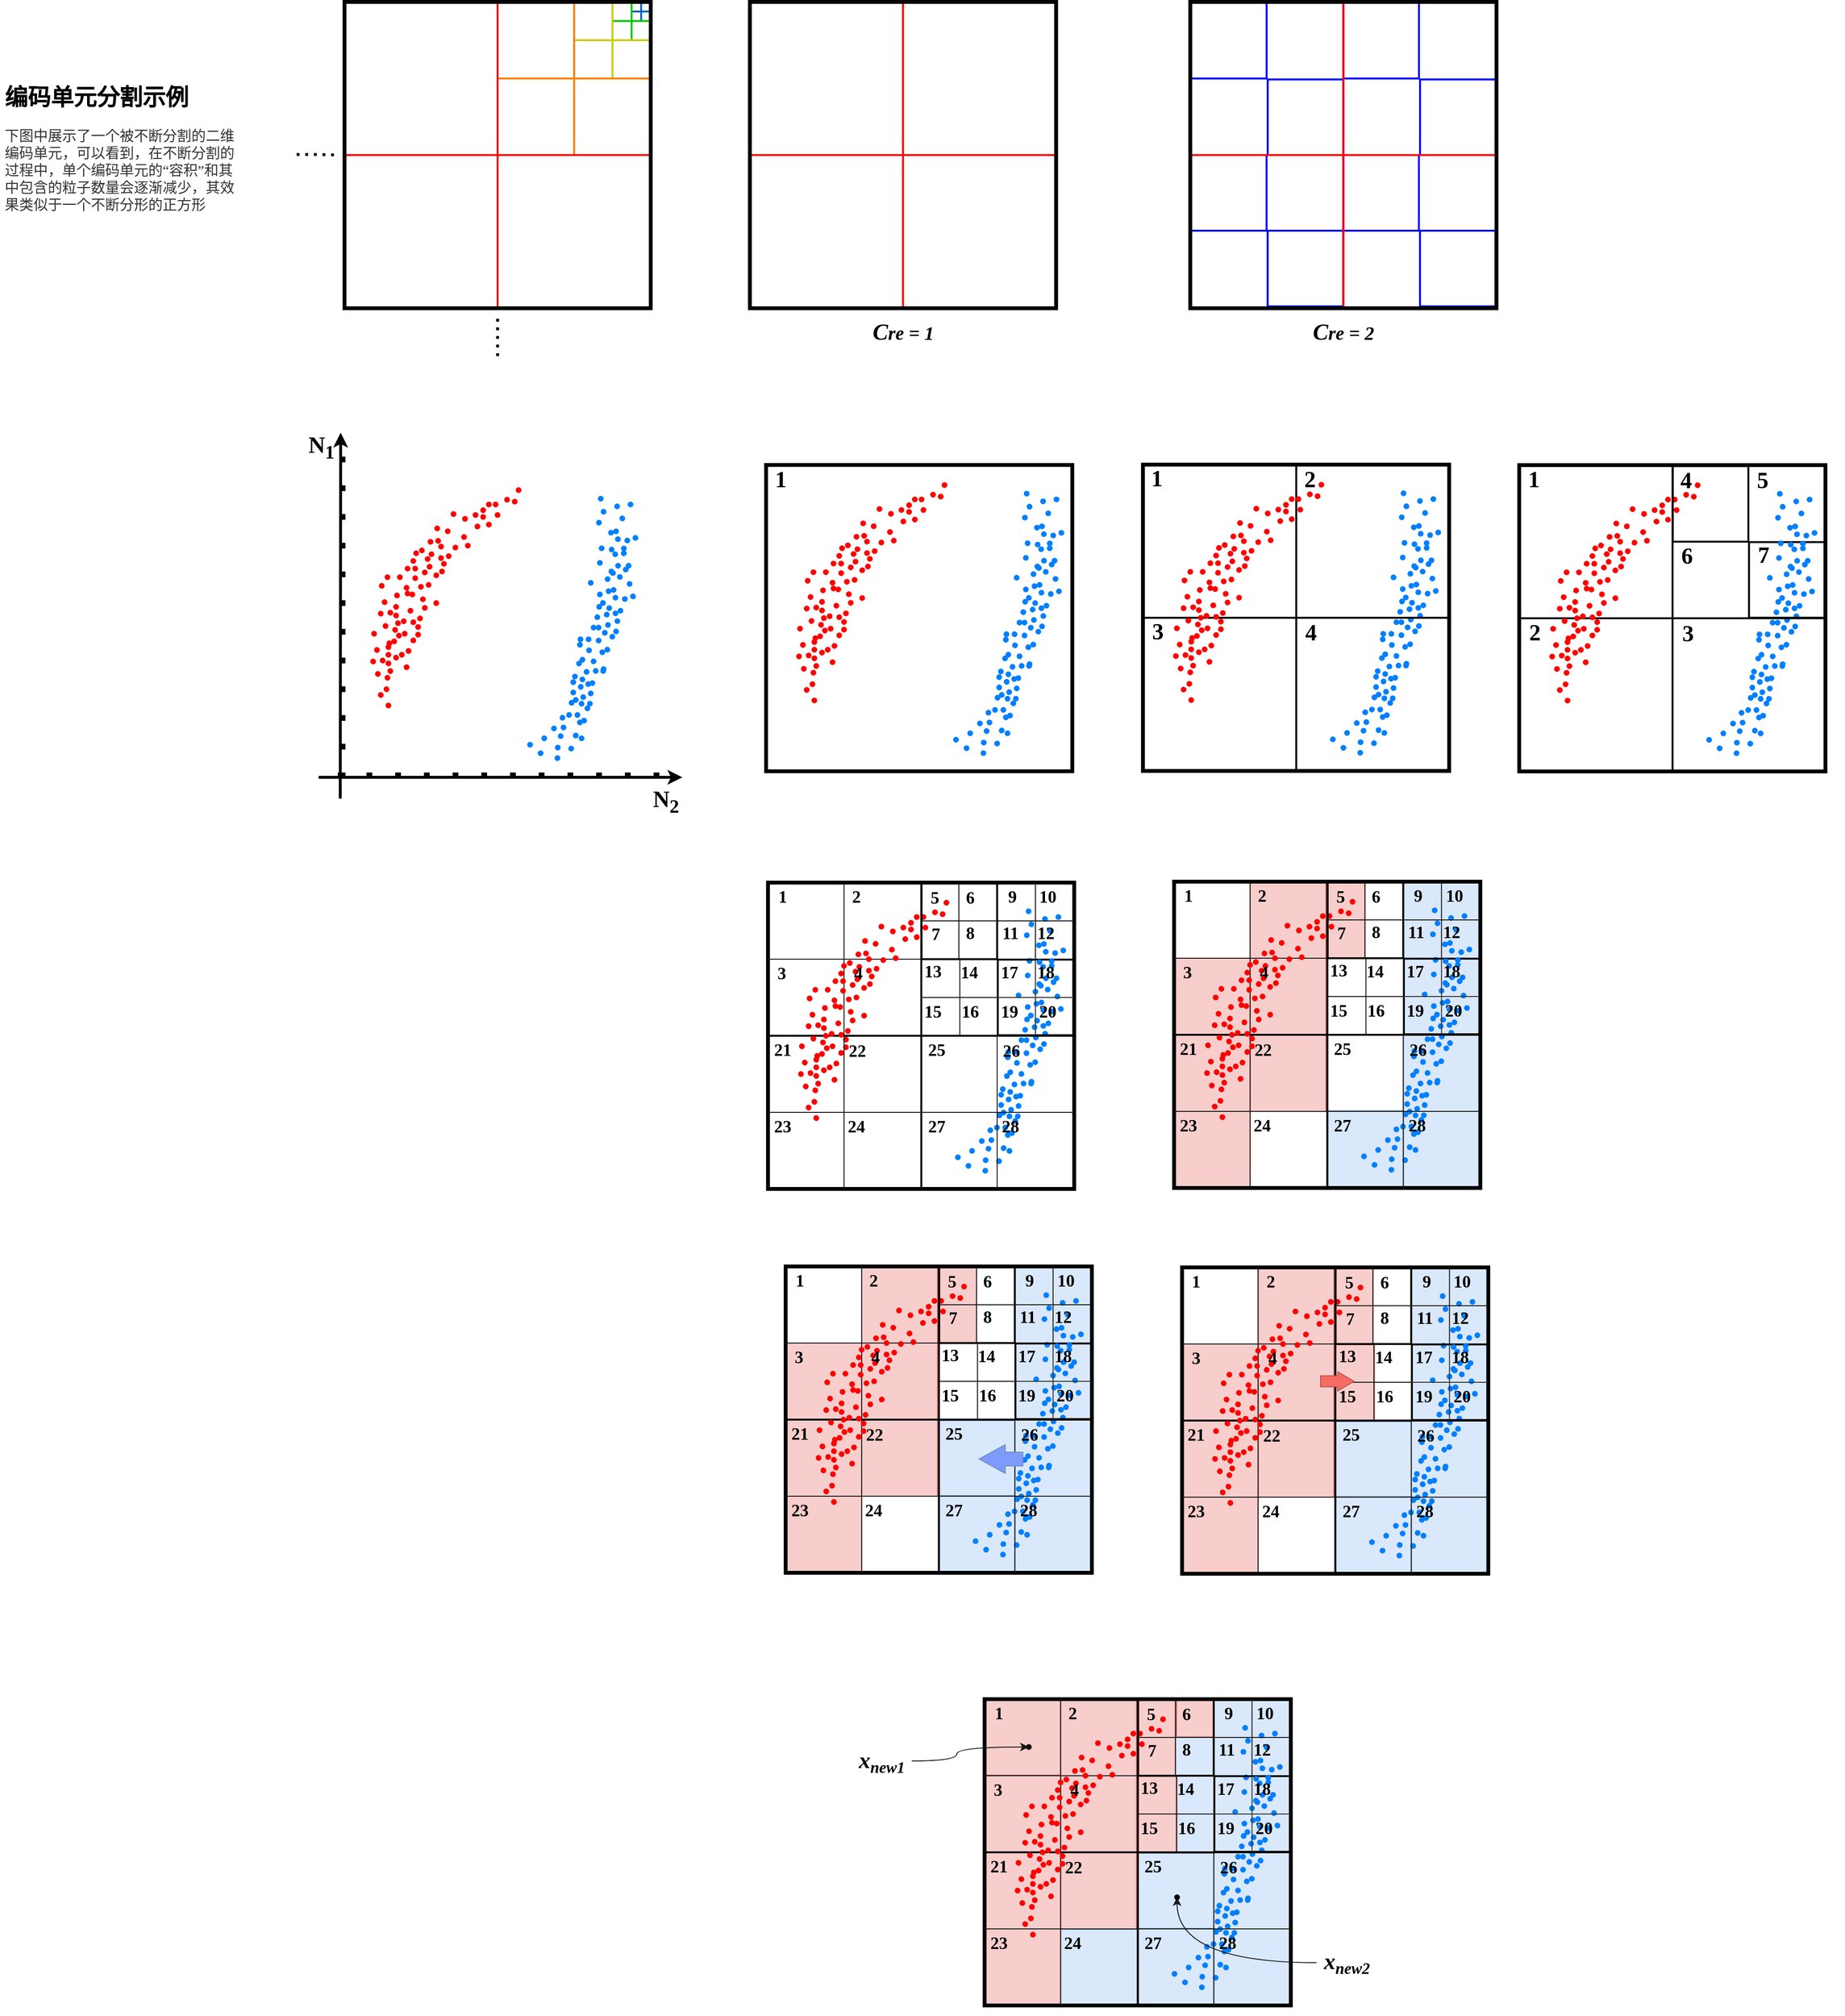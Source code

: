 <mxfile version="16.4.0" type="device"><diagram id="aqTVDoOuPLR0Gc_E9SeU" name="第 1 页"><mxGraphModel dx="3755" dy="1733" grid="1" gridSize="10" guides="1" tooltips="1" connect="1" arrows="1" fold="1" page="1" pageScale="1" pageWidth="1169" pageHeight="827" math="0" shadow="0"><root><mxCell id="0"/><mxCell id="1" parent="0"/><mxCell id="cQTst84fd6RqCk45nG8l-1497" value="" style="whiteSpace=wrap;html=1;aspect=fixed;fontSize=13;strokeColor=#6c8ebf;fillColor=#dae8fc;" vertex="1" parent="1"><mxGeometry x="-1201.67" y="1243.36" width="80" height="80" as="geometry"/></mxCell><mxCell id="cQTst84fd6RqCk45nG8l-1496" value="" style="whiteSpace=wrap;html=1;aspect=fixed;fontSize=13;strokeColor=#b85450;fillColor=#f8cecc;" vertex="1" parent="1"><mxGeometry x="-1080.66" y="1002.62" width="40" height="40" as="geometry"/></mxCell><mxCell id="cQTst84fd6RqCk45nG8l-1495" value="" style="rounded=0;whiteSpace=wrap;html=1;fontSize=13;strokeColor=#6c8ebf;fillColor=#dae8fc;" vertex="1" parent="1"><mxGeometry x="-1081.67" y="1043" width="40" height="120" as="geometry"/></mxCell><mxCell id="cQTst84fd6RqCk45nG8l-1494" value="" style="whiteSpace=wrap;html=1;aspect=fixed;fontSize=13;strokeColor=#b85450;fillColor=#f8cecc;" vertex="1" parent="1"><mxGeometry x="-1281.67" y="1002.45" width="80" height="80" as="geometry"/></mxCell><mxCell id="cQTst84fd6RqCk45nG8l-1254" value="" style="rounded=0;whiteSpace=wrap;html=1;fontSize=13;strokeColor=#b85450;fillColor=#f8cecc;" vertex="1" parent="1"><mxGeometry x="-914.98" y="632.68" width="41.21" height="79" as="geometry"/></mxCell><mxCell id="cQTst84fd6RqCk45nG8l-1010" value="" style="whiteSpace=wrap;html=1;aspect=fixed;fontSize=18;strokeColor=#6c8ebf;fillColor=#dae8fc;" vertex="1" parent="1"><mxGeometry x="-1328.91" y="712" width="80.36" height="80.36" as="geometry"/></mxCell><mxCell id="cQTst84fd6RqCk45nG8l-770" value="" style="rounded=0;whiteSpace=wrap;html=1;fontSize=18;strokeColor=#6c8ebf;fillColor=#dae8fc;" vertex="1" parent="1"><mxGeometry x="-923.64" y="388.47" width="81.44" height="81.53" as="geometry"/></mxCell><mxCell id="cQTst84fd6RqCk45nG8l-768" value="" style="rounded=0;whiteSpace=wrap;html=1;fontSize=18;strokeColor=#6c8ebf;fillColor=#dae8fc;" vertex="1" parent="1"><mxGeometry x="-843.34" y="150" width="81.44" height="319" as="geometry"/></mxCell><mxCell id="cQTst84fd6RqCk45nG8l-765" value="" style="rounded=0;whiteSpace=wrap;html=1;fontSize=18;strokeColor=#b85450;fillColor=#f8cecc;" vertex="1" parent="1"><mxGeometry x="-923.64" y="148.62" width="40" height="80" as="geometry"/></mxCell><mxCell id="cQTst84fd6RqCk45nG8l-766" value="" style="rounded=0;whiteSpace=wrap;html=1;fontSize=18;strokeColor=#b85450;fillColor=#f8cecc;" vertex="1" parent="1"><mxGeometry x="-1003.65" y="148" width="79.35" height="241" as="geometry"/></mxCell><mxCell id="cQTst84fd6RqCk45nG8l-764" value="" style="rounded=0;whiteSpace=wrap;html=1;fontSize=18;strokeColor=#b85450;fillColor=#f8cecc;" vertex="1" parent="1"><mxGeometry x="-1083" y="229" width="79.35" height="241" as="geometry"/></mxCell><mxCell id="cQTst84fd6RqCk45nG8l-579" value="" style="whiteSpace=wrap;html=1;aspect=fixed;fillColor=none;strokeWidth=4;" vertex="1" parent="1"><mxGeometry x="-1083.1" y="149" width="320" height="320" as="geometry"/></mxCell><mxCell id="cQTst84fd6RqCk45nG8l-222" value="" style="shape=waypoint;sketch=0;fillStyle=solid;size=6;pointerEvents=1;points=[];fillColor=none;resizable=0;rotatable=0;perimeter=centerPerimeter;snapToPoint=1;rotation=-220.2;strokeColor=#007FFF;" vertex="1" parent="1"><mxGeometry x="-1254.166" y="211.755" width="40" height="40" as="geometry"/></mxCell><mxCell id="cQTst84fd6RqCk45nG8l-28" value="" style="whiteSpace=wrap;html=1;aspect=fixed;fillColor=none;strokeColor=#0000FF;strokeWidth=2;" vertex="1" parent="1"><mxGeometry x="-985.32" y="-531" width="79" height="79" as="geometry"/></mxCell><mxCell id="cQTst84fd6RqCk45nG8l-29" value="" style="whiteSpace=wrap;html=1;aspect=fixed;fillColor=none;strokeColor=#0000FF;strokeWidth=2;" vertex="1" parent="1"><mxGeometry x="-1065.44" y="-610" width="79" height="79" as="geometry"/></mxCell><mxCell id="cQTst84fd6RqCk45nG8l-30" value="" style="whiteSpace=wrap;html=1;aspect=fixed;fillColor=none;strokeColor=#0000FF;strokeWidth=2;" vertex="1" parent="1"><mxGeometry x="-985.26" y="-689" width="79" height="79" as="geometry"/></mxCell><mxCell id="cQTst84fd6RqCk45nG8l-31" value="" style="whiteSpace=wrap;html=1;aspect=fixed;fillColor=none;strokeColor=#0000FF;strokeWidth=2;" vertex="1" parent="1"><mxGeometry x="-1065.38" y="-769" width="79" height="79" as="geometry"/></mxCell><mxCell id="cQTst84fd6RqCk45nG8l-22" value="" style="whiteSpace=wrap;html=1;aspect=fixed;fillColor=none;strokeColor=#0000FF;strokeWidth=2;" vertex="1" parent="1"><mxGeometry x="-906.2" y="-769" width="79" height="79" as="geometry"/></mxCell><mxCell id="cQTst84fd6RqCk45nG8l-23" value="" style="whiteSpace=wrap;html=1;aspect=fixed;fillColor=none;strokeColor=#0000FF;strokeWidth=2;" vertex="1" parent="1"><mxGeometry x="-826.08" y="-689" width="79" height="79" as="geometry"/></mxCell><mxCell id="cQTst84fd6RqCk45nG8l-24" value="" style="whiteSpace=wrap;html=1;aspect=fixed;fillColor=none;strokeColor=#0000FF;strokeWidth=2;" vertex="1" parent="1"><mxGeometry x="-826.14" y="-531" width="79" height="79" as="geometry"/></mxCell><mxCell id="cQTst84fd6RqCk45nG8l-25" value="" style="whiteSpace=wrap;html=1;aspect=fixed;fillColor=none;strokeColor=#0000FF;strokeWidth=2;" vertex="1" parent="1"><mxGeometry x="-906.26" y="-610" width="79" height="79" as="geometry"/></mxCell><mxCell id="cQTst84fd6RqCk45nG8l-16" value="" style="whiteSpace=wrap;html=1;aspect=fixed;fillColor=none;strokeColor=#FF0000;strokeWidth=2;" vertex="1" parent="1"><mxGeometry x="-1066.19" y="-770" width="160" height="160" as="geometry"/></mxCell><mxCell id="cQTst84fd6RqCk45nG8l-18" value="" style="whiteSpace=wrap;html=1;aspect=fixed;fillColor=none;strokeColor=#FF0000;strokeWidth=2;" vertex="1" parent="1"><mxGeometry x="-906.19" y="-610" width="160" height="160" as="geometry"/></mxCell><mxCell id="SNK1_PgVOBMBX5tuu4uY-1572" value="" style="whiteSpace=wrap;html=1;aspect=fixed;fillColor=none;strokeWidth=4;" parent="1" vertex="1"><mxGeometry x="-1509.45" y="-286.28" width="320" height="320" as="geometry"/></mxCell><mxCell id="SNK1_PgVOBMBX5tuu4uY-1323" value="" style="shape=waypoint;sketch=0;fillStyle=solid;size=6;pointerEvents=1;points=[];fillColor=none;resizable=0;rotatable=0;perimeter=centerPerimeter;snapToPoint=1;rotation=-220.2;strokeColor=#007FFF;" parent="1" vertex="1"><mxGeometry x="-532.976" y="-10.285" width="40" height="40" as="geometry"/></mxCell><mxCell id="SNK1_PgVOBMBX5tuu4uY-1324" value="" style="shape=waypoint;sketch=0;fillStyle=solid;size=6;pointerEvents=1;points=[];fillColor=none;resizable=0;rotatable=0;perimeter=centerPerimeter;snapToPoint=1;rotation=-220.2;strokeColor=#007FFF;" parent="1" vertex="1"><mxGeometry x="-500.996" y="-15.145" width="40" height="40" as="geometry"/></mxCell><mxCell id="SNK1_PgVOBMBX5tuu4uY-543" value="" style="whiteSpace=wrap;html=1;aspect=fixed;fillColor=none;strokeColor=#000000;strokeWidth=2;" parent="1" vertex="1"><mxGeometry x="-722.22" y="-286.14" width="160" height="160" as="geometry"/></mxCell><mxCell id="SNK1_PgVOBMBX5tuu4uY-544" value="" style="group;rotation=-60;verticalAlign=middle;strokeColor=none;sketch=0;fillStyle=solid;" parent="1" vertex="1" connectable="0"><mxGeometry x="-704.98" y="-156.14" width="113" height="134" as="geometry"/></mxCell><mxCell id="SNK1_PgVOBMBX5tuu4uY-545" value="" style="shape=waypoint;sketch=0;fillStyle=solid;size=6;pointerEvents=1;points=[];fillColor=none;resizable=0;rotatable=0;perimeter=centerPerimeter;snapToPoint=1;rotation=-60;strokeColor=#FF0000;" parent="SNK1_PgVOBMBX5tuu4uY-544" vertex="1"><mxGeometry x="44.0" y="22.0" width="40" height="40" as="geometry"/></mxCell><mxCell id="SNK1_PgVOBMBX5tuu4uY-546" value="" style="group;rotation=-76.2;verticalAlign=middle;strokeColor=none;sketch=0;fillStyle=solid;" parent="SNK1_PgVOBMBX5tuu4uY-544" vertex="1" connectable="0"><mxGeometry x="-22" y="-10" width="119.5" height="144" as="geometry"/></mxCell><mxCell id="SNK1_PgVOBMBX5tuu4uY-547" value="" style="shape=waypoint;sketch=0;fillStyle=solid;size=6;pointerEvents=1;points=[];fillColor=none;resizable=0;rotatable=0;perimeter=centerPerimeter;snapToPoint=1;rotation=-76.2;strokeColor=#FF0000;" parent="SNK1_PgVOBMBX5tuu4uY-546" vertex="1"><mxGeometry x="35" y="45" width="40" height="40" as="geometry"/></mxCell><mxCell id="SNK1_PgVOBMBX5tuu4uY-548" value="" style="shape=waypoint;sketch=0;fillStyle=solid;size=6;pointerEvents=1;points=[];fillColor=none;resizable=0;rotatable=0;perimeter=centerPerimeter;snapToPoint=1;rotation=-76.2;strokeColor=#FF0000;" parent="SNK1_PgVOBMBX5tuu4uY-546" vertex="1"><mxGeometry x="41" y="39" width="40" height="40" as="geometry"/></mxCell><mxCell id="SNK1_PgVOBMBX5tuu4uY-549" value="" style="shape=waypoint;sketch=0;fillStyle=solid;size=6;pointerEvents=1;points=[];fillColor=none;resizable=0;rotatable=0;perimeter=centerPerimeter;snapToPoint=1;rotation=-76.2;strokeColor=#FF0000;" parent="SNK1_PgVOBMBX5tuu4uY-546" vertex="1"><mxGeometry x="43" y="56" width="40" height="40" as="geometry"/></mxCell><mxCell id="SNK1_PgVOBMBX5tuu4uY-550" value="" style="shape=waypoint;sketch=0;fillStyle=solid;size=6;pointerEvents=1;points=[];fillColor=none;resizable=0;rotatable=0;perimeter=centerPerimeter;snapToPoint=1;rotation=-76.2;strokeColor=#FF0000;" parent="SNK1_PgVOBMBX5tuu4uY-546" vertex="1"><mxGeometry x="42" y="27" width="40" height="40" as="geometry"/></mxCell><mxCell id="SNK1_PgVOBMBX5tuu4uY-551" value="" style="shape=waypoint;sketch=0;fillStyle=solid;size=6;pointerEvents=1;points=[];fillColor=none;resizable=0;rotatable=0;perimeter=centerPerimeter;snapToPoint=1;rotation=-76.2;strokeColor=#FF0000;" parent="SNK1_PgVOBMBX5tuu4uY-546" vertex="1"><mxGeometry x="32" y="23" width="40" height="40" as="geometry"/></mxCell><mxCell id="SNK1_PgVOBMBX5tuu4uY-552" value="" style="shape=waypoint;sketch=0;fillStyle=solid;size=6;pointerEvents=1;points=[];fillColor=none;resizable=0;rotatable=0;perimeter=centerPerimeter;snapToPoint=1;rotation=-76.2;strokeColor=#FF0000;" parent="SNK1_PgVOBMBX5tuu4uY-546" vertex="1"><mxGeometry x="43" y="12" width="40" height="40" as="geometry"/></mxCell><mxCell id="SNK1_PgVOBMBX5tuu4uY-553" value="" style="shape=waypoint;sketch=0;fillStyle=solid;size=6;pointerEvents=1;points=[];fillColor=none;resizable=0;rotatable=0;perimeter=centerPerimeter;snapToPoint=1;rotation=-76.2;strokeColor=#FF0000;" parent="SNK1_PgVOBMBX5tuu4uY-546" vertex="1"><mxGeometry x="37" y="9" width="40" height="40" as="geometry"/></mxCell><mxCell id="SNK1_PgVOBMBX5tuu4uY-554" value="" style="shape=waypoint;sketch=0;fillStyle=solid;size=6;pointerEvents=1;points=[];fillColor=none;resizable=0;rotatable=0;perimeter=centerPerimeter;snapToPoint=1;rotation=-76.2;strokeColor=#FF0000;" parent="SNK1_PgVOBMBX5tuu4uY-546" vertex="1"><mxGeometry x="43" y="3" width="40" height="40" as="geometry"/></mxCell><mxCell id="SNK1_PgVOBMBX5tuu4uY-555" value="" style="shape=waypoint;sketch=0;fillStyle=solid;size=6;pointerEvents=1;points=[];fillColor=none;resizable=0;rotatable=0;perimeter=centerPerimeter;snapToPoint=1;rotation=-76.2;strokeColor=#FF0000;" parent="SNK1_PgVOBMBX5tuu4uY-546" vertex="1"><mxGeometry x="45" y="20" width="40" height="40" as="geometry"/></mxCell><mxCell id="SNK1_PgVOBMBX5tuu4uY-556" value="" style="shape=waypoint;sketch=0;fillStyle=solid;size=6;pointerEvents=1;points=[];fillColor=none;resizable=0;rotatable=0;perimeter=centerPerimeter;snapToPoint=1;rotation=-76.2;strokeColor=#FF0000;" parent="SNK1_PgVOBMBX5tuu4uY-546" vertex="1"><mxGeometry x="44" y="-9" width="40" height="40" as="geometry"/></mxCell><mxCell id="SNK1_PgVOBMBX5tuu4uY-557" value="" style="shape=waypoint;sketch=0;fillStyle=solid;size=6;pointerEvents=1;points=[];fillColor=none;resizable=0;rotatable=0;perimeter=centerPerimeter;snapToPoint=1;rotation=-76.2;strokeColor=#FF0000;" parent="SNK1_PgVOBMBX5tuu4uY-546" vertex="1"><mxGeometry x="54" y="-17" width="40" height="40" as="geometry"/></mxCell><mxCell id="SNK1_PgVOBMBX5tuu4uY-558" value="" style="shape=waypoint;sketch=0;fillStyle=solid;size=6;pointerEvents=1;points=[];fillColor=none;resizable=0;rotatable=0;perimeter=centerPerimeter;snapToPoint=1;rotation=-76.2;strokeColor=#FF0000;" parent="SNK1_PgVOBMBX5tuu4uY-546" vertex="1"><mxGeometry x="27" y="10" width="40" height="40" as="geometry"/></mxCell><mxCell id="SNK1_PgVOBMBX5tuu4uY-559" value="" style="shape=waypoint;sketch=0;fillStyle=solid;size=6;pointerEvents=1;points=[];fillColor=none;resizable=0;rotatable=0;perimeter=centerPerimeter;snapToPoint=1;rotation=-76.2;strokeColor=#FF0000;" parent="SNK1_PgVOBMBX5tuu4uY-546" vertex="1"><mxGeometry x="28" y="-19" width="40" height="40" as="geometry"/></mxCell><mxCell id="SNK1_PgVOBMBX5tuu4uY-560" value="" style="shape=waypoint;sketch=0;fillStyle=solid;size=6;pointerEvents=1;points=[];fillColor=none;resizable=0;rotatable=0;perimeter=centerPerimeter;snapToPoint=1;rotation=-76.2;strokeColor=#FF0000;" parent="SNK1_PgVOBMBX5tuu4uY-546" vertex="1"><mxGeometry x="31" y="-2" width="40" height="40" as="geometry"/></mxCell><mxCell id="SNK1_PgVOBMBX5tuu4uY-561" value="" style="group;rotation=-76.2;verticalAlign=middle;strokeColor=none;sketch=0;fillStyle=solid;" parent="SNK1_PgVOBMBX5tuu4uY-546" vertex="1" connectable="0"><mxGeometry x="-8" y="50" width="113" height="72" as="geometry"/></mxCell><mxCell id="SNK1_PgVOBMBX5tuu4uY-562" value="" style="shape=waypoint;sketch=0;fillStyle=solid;size=6;pointerEvents=1;points=[];fillColor=none;resizable=0;rotatable=0;perimeter=centerPerimeter;snapToPoint=1;rotation=-76.2;strokeColor=#FF0000;" parent="SNK1_PgVOBMBX5tuu4uY-561" vertex="1"><mxGeometry x="35" y="45" width="40" height="40" as="geometry"/></mxCell><mxCell id="SNK1_PgVOBMBX5tuu4uY-563" value="" style="shape=waypoint;sketch=0;fillStyle=solid;size=6;pointerEvents=1;points=[];fillColor=none;resizable=0;rotatable=0;perimeter=centerPerimeter;snapToPoint=1;rotation=-76.2;strokeColor=#FF0000;" parent="SNK1_PgVOBMBX5tuu4uY-561" vertex="1"><mxGeometry x="41" y="39" width="40" height="40" as="geometry"/></mxCell><mxCell id="SNK1_PgVOBMBX5tuu4uY-564" value="" style="shape=waypoint;sketch=0;fillStyle=solid;size=6;pointerEvents=1;points=[];fillColor=none;resizable=0;rotatable=0;perimeter=centerPerimeter;snapToPoint=1;rotation=-76.2;strokeColor=#FF0000;" parent="SNK1_PgVOBMBX5tuu4uY-561" vertex="1"><mxGeometry x="43" y="56" width="40" height="40" as="geometry"/></mxCell><mxCell id="SNK1_PgVOBMBX5tuu4uY-565" value="" style="shape=waypoint;sketch=0;fillStyle=solid;size=6;pointerEvents=1;points=[];fillColor=none;resizable=0;rotatable=0;perimeter=centerPerimeter;snapToPoint=1;rotation=-76.2;strokeColor=#FF0000;" parent="SNK1_PgVOBMBX5tuu4uY-561" vertex="1"><mxGeometry x="42" y="27" width="40" height="40" as="geometry"/></mxCell><mxCell id="SNK1_PgVOBMBX5tuu4uY-566" value="" style="shape=waypoint;sketch=0;fillStyle=solid;size=6;pointerEvents=1;points=[];fillColor=none;resizable=0;rotatable=0;perimeter=centerPerimeter;snapToPoint=1;rotation=-76.2;strokeColor=#FF0000;" parent="SNK1_PgVOBMBX5tuu4uY-561" vertex="1"><mxGeometry x="32" y="23" width="40" height="40" as="geometry"/></mxCell><mxCell id="SNK1_PgVOBMBX5tuu4uY-567" value="" style="shape=waypoint;sketch=0;fillStyle=solid;size=6;pointerEvents=1;points=[];fillColor=none;resizable=0;rotatable=0;perimeter=centerPerimeter;snapToPoint=1;rotation=-76.2;strokeColor=#FF0000;" parent="SNK1_PgVOBMBX5tuu4uY-561" vertex="1"><mxGeometry x="43" y="12" width="40" height="40" as="geometry"/></mxCell><mxCell id="SNK1_PgVOBMBX5tuu4uY-568" value="" style="shape=waypoint;sketch=0;fillStyle=solid;size=6;pointerEvents=1;points=[];fillColor=none;resizable=0;rotatable=0;perimeter=centerPerimeter;snapToPoint=1;rotation=-76.2;strokeColor=#FF0000;" parent="SNK1_PgVOBMBX5tuu4uY-561" vertex="1"><mxGeometry x="37" y="9" width="40" height="40" as="geometry"/></mxCell><mxCell id="SNK1_PgVOBMBX5tuu4uY-569" value="" style="shape=waypoint;sketch=0;fillStyle=solid;size=6;pointerEvents=1;points=[];fillColor=none;resizable=0;rotatable=0;perimeter=centerPerimeter;snapToPoint=1;rotation=-76.2;strokeColor=#FF0000;" parent="SNK1_PgVOBMBX5tuu4uY-561" vertex="1"><mxGeometry x="43" y="3" width="40" height="40" as="geometry"/></mxCell><mxCell id="SNK1_PgVOBMBX5tuu4uY-570" value="" style="shape=waypoint;sketch=0;fillStyle=solid;size=6;pointerEvents=1;points=[];fillColor=none;resizable=0;rotatable=0;perimeter=centerPerimeter;snapToPoint=1;rotation=-76.2;strokeColor=#FF0000;" parent="SNK1_PgVOBMBX5tuu4uY-561" vertex="1"><mxGeometry x="45" y="20" width="40" height="40" as="geometry"/></mxCell><mxCell id="SNK1_PgVOBMBX5tuu4uY-571" value="" style="shape=waypoint;sketch=0;fillStyle=solid;size=6;pointerEvents=1;points=[];fillColor=none;resizable=0;rotatable=0;perimeter=centerPerimeter;snapToPoint=1;rotation=-76.2;strokeColor=#FF0000;" parent="SNK1_PgVOBMBX5tuu4uY-561" vertex="1"><mxGeometry x="44" y="-9" width="40" height="40" as="geometry"/></mxCell><mxCell id="SNK1_PgVOBMBX5tuu4uY-572" value="" style="shape=waypoint;sketch=0;fillStyle=solid;size=6;pointerEvents=1;points=[];fillColor=none;resizable=0;rotatable=0;perimeter=centerPerimeter;snapToPoint=1;rotation=-76.2;strokeColor=#FF0000;" parent="SNK1_PgVOBMBX5tuu4uY-561" vertex="1"><mxGeometry x="54" y="-17" width="40" height="40" as="geometry"/></mxCell><mxCell id="SNK1_PgVOBMBX5tuu4uY-573" value="" style="shape=waypoint;sketch=0;fillStyle=solid;size=6;pointerEvents=1;points=[];fillColor=none;resizable=0;rotatable=0;perimeter=centerPerimeter;snapToPoint=1;rotation=-76.2;strokeColor=#FF0000;" parent="SNK1_PgVOBMBX5tuu4uY-561" vertex="1"><mxGeometry x="27" y="10" width="40" height="40" as="geometry"/></mxCell><mxCell id="SNK1_PgVOBMBX5tuu4uY-574" value="" style="shape=waypoint;sketch=0;fillStyle=solid;size=6;pointerEvents=1;points=[];fillColor=none;resizable=0;rotatable=0;perimeter=centerPerimeter;snapToPoint=1;rotation=-76.2;strokeColor=#FF0000;" parent="SNK1_PgVOBMBX5tuu4uY-561" vertex="1"><mxGeometry x="28" y="-19" width="40" height="40" as="geometry"/></mxCell><mxCell id="SNK1_PgVOBMBX5tuu4uY-575" value="" style="shape=waypoint;sketch=0;fillStyle=solid;size=6;pointerEvents=1;points=[];fillColor=none;resizable=0;rotatable=0;perimeter=centerPerimeter;snapToPoint=1;rotation=-76.2;strokeColor=#FF0000;" parent="SNK1_PgVOBMBX5tuu4uY-561" vertex="1"><mxGeometry x="31" y="-2" width="40" height="40" as="geometry"/></mxCell><mxCell id="SNK1_PgVOBMBX5tuu4uY-576" value="" style="group;verticalAlign=middle;strokeColor=none;sketch=0;fillStyle=solid;container=0;" parent="SNK1_PgVOBMBX5tuu4uY-544" vertex="1" connectable="0"><mxGeometry x="19.679" y="-27.321" width="90.641" height="130.641" as="geometry"/></mxCell><mxCell id="SNK1_PgVOBMBX5tuu4uY-577" value="" style="shape=waypoint;sketch=0;fillStyle=solid;size=6;pointerEvents=1;points=[];fillColor=none;resizable=0;rotatable=0;perimeter=centerPerimeter;snapToPoint=1;rotation=-60;strokeColor=#FF0000;" parent="SNK1_PgVOBMBX5tuu4uY-544" vertex="1"><mxGeometry x="27.0" y="43.0" width="40" height="40" as="geometry"/></mxCell><mxCell id="SNK1_PgVOBMBX5tuu4uY-578" value="" style="shape=waypoint;sketch=0;fillStyle=solid;size=6;pointerEvents=1;points=[];fillColor=none;resizable=0;rotatable=0;perimeter=centerPerimeter;snapToPoint=1;rotation=-60;strokeColor=#FF0000;" parent="SNK1_PgVOBMBX5tuu4uY-544" vertex="1"><mxGeometry x="34.0" y="39.0" width="40" height="40" as="geometry"/></mxCell><mxCell id="SNK1_PgVOBMBX5tuu4uY-579" value="" style="shape=waypoint;sketch=0;fillStyle=solid;size=6;pointerEvents=1;points=[];fillColor=none;resizable=0;rotatable=0;perimeter=centerPerimeter;snapToPoint=1;rotation=-60;strokeColor=#FF0000;" parent="SNK1_PgVOBMBX5tuu4uY-544" vertex="1"><mxGeometry x="32.0" y="56.0" width="40" height="40" as="geometry"/></mxCell><mxCell id="SNK1_PgVOBMBX5tuu4uY-580" value="" style="shape=waypoint;sketch=0;fillStyle=solid;size=6;pointerEvents=1;points=[];fillColor=none;resizable=0;rotatable=0;perimeter=centerPerimeter;snapToPoint=1;rotation=-60;strokeColor=#FF0000;" parent="SNK1_PgVOBMBX5tuu4uY-544" vertex="1"><mxGeometry x="39.0" y="28.0" width="40" height="40" as="geometry"/></mxCell><mxCell id="SNK1_PgVOBMBX5tuu4uY-581" value="" style="shape=waypoint;sketch=0;fillStyle=solid;size=6;pointerEvents=1;points=[];fillColor=none;resizable=0;rotatable=0;perimeter=centerPerimeter;snapToPoint=1;rotation=-60;strokeColor=#FF0000;" parent="SNK1_PgVOBMBX5tuu4uY-544" vertex="1"><mxGeometry x="30.0" y="21.0" width="40" height="40" as="geometry"/></mxCell><mxCell id="SNK1_PgVOBMBX5tuu4uY-582" value="" style="shape=waypoint;sketch=0;fillStyle=solid;size=6;pointerEvents=1;points=[];fillColor=none;resizable=0;rotatable=0;perimeter=centerPerimeter;snapToPoint=1;rotation=-60;strokeColor=#FF0000;" parent="SNK1_PgVOBMBX5tuu4uY-544" vertex="1"><mxGeometry x="44.0" y="14.0" width="40" height="40" as="geometry"/></mxCell><mxCell id="SNK1_PgVOBMBX5tuu4uY-583" value="" style="shape=waypoint;sketch=0;fillStyle=solid;size=6;pointerEvents=1;points=[];fillColor=none;resizable=0;rotatable=0;perimeter=centerPerimeter;snapToPoint=1;rotation=-60;strokeColor=#FF0000;" parent="SNK1_PgVOBMBX5tuu4uY-544" vertex="1"><mxGeometry x="39.0" y="9.0" width="40" height="40" as="geometry"/></mxCell><mxCell id="SNK1_PgVOBMBX5tuu4uY-584" value="" style="shape=waypoint;sketch=0;fillStyle=solid;size=6;pointerEvents=1;points=[];fillColor=none;resizable=0;rotatable=0;perimeter=centerPerimeter;snapToPoint=1;rotation=-60;strokeColor=#FF0000;" parent="SNK1_PgVOBMBX5tuu4uY-544" vertex="1"><mxGeometry x="46.0" y="5.0" width="40" height="40" as="geometry"/></mxCell><mxCell id="SNK1_PgVOBMBX5tuu4uY-585" value="" style="shape=waypoint;sketch=0;fillStyle=solid;size=6;pointerEvents=1;points=[];fillColor=none;resizable=0;rotatable=0;perimeter=centerPerimeter;snapToPoint=1;rotation=-60;strokeColor=#FF0000;" parent="SNK1_PgVOBMBX5tuu4uY-544" vertex="1"><mxGeometry x="51.0" y="-6.0" width="40" height="40" as="geometry"/></mxCell><mxCell id="SNK1_PgVOBMBX5tuu4uY-586" value="" style="shape=waypoint;sketch=0;fillStyle=solid;size=6;pointerEvents=1;points=[];fillColor=none;resizable=0;rotatable=0;perimeter=centerPerimeter;snapToPoint=1;rotation=-60;strokeColor=#FF0000;" parent="SNK1_PgVOBMBX5tuu4uY-544" vertex="1"><mxGeometry x="63.0" y="-11.0" width="40" height="40" as="geometry"/></mxCell><mxCell id="SNK1_PgVOBMBX5tuu4uY-587" value="" style="shape=waypoint;sketch=0;fillStyle=solid;size=6;pointerEvents=1;points=[];fillColor=none;resizable=0;rotatable=0;perimeter=centerPerimeter;snapToPoint=1;rotation=-60;strokeColor=#FF0000;" parent="SNK1_PgVOBMBX5tuu4uY-544" vertex="1"><mxGeometry x="29.0" y="8.0" width="40" height="40" as="geometry"/></mxCell><mxCell id="SNK1_PgVOBMBX5tuu4uY-588" value="" style="shape=waypoint;sketch=0;fillStyle=solid;size=6;pointerEvents=1;points=[];fillColor=none;resizable=0;rotatable=0;perimeter=centerPerimeter;snapToPoint=1;rotation=-60;strokeColor=#FF0000;" parent="SNK1_PgVOBMBX5tuu4uY-544" vertex="1"><mxGeometry x="38.0" y="-20.0" width="40" height="40" as="geometry"/></mxCell><mxCell id="SNK1_PgVOBMBX5tuu4uY-589" value="" style="shape=waypoint;sketch=0;fillStyle=solid;size=6;pointerEvents=1;points=[];fillColor=none;resizable=0;rotatable=0;perimeter=centerPerimeter;snapToPoint=1;rotation=-60;strokeColor=#FF0000;" parent="SNK1_PgVOBMBX5tuu4uY-544" vertex="1"><mxGeometry x="36.0" y="-3.0" width="40" height="40" as="geometry"/></mxCell><mxCell id="SNK1_PgVOBMBX5tuu4uY-590" value="" style="whiteSpace=wrap;html=1;aspect=fixed;fillColor=none;strokeWidth=4;" parent="1" vertex="1"><mxGeometry x="-722.43" y="-286.14" width="320" height="320" as="geometry"/></mxCell><mxCell id="SNK1_PgVOBMBX5tuu4uY-591" value="" style="group;rotation=-195;verticalAlign=middle;strokeColor=none;sketch=0;fillStyle=solid;" parent="1" vertex="1" connectable="0"><mxGeometry x="-622.98" y="-276.14" width="223.992" height="151" as="geometry"/></mxCell><mxCell id="SNK1_PgVOBMBX5tuu4uY-592" value="" style="shape=waypoint;sketch=0;fillStyle=solid;size=6;pointerEvents=1;points=[];fillColor=none;resizable=0;rotatable=0;perimeter=centerPerimeter;snapToPoint=1;rotation=-195;strokeColor=#FF0000;" parent="SNK1_PgVOBMBX5tuu4uY-591" vertex="1"><mxGeometry x="63" y="3" width="40" height="40" as="geometry"/></mxCell><mxCell id="SNK1_PgVOBMBX5tuu4uY-593" value="" style="shape=waypoint;sketch=0;fillStyle=solid;size=6;pointerEvents=1;points=[];fillColor=none;resizable=0;rotatable=0;perimeter=centerPerimeter;snapToPoint=1;rotation=-195;strokeColor=#FF0000;" parent="SNK1_PgVOBMBX5tuu4uY-591" vertex="1"><mxGeometry x="55" y="1" width="40" height="40" as="geometry"/></mxCell><mxCell id="SNK1_PgVOBMBX5tuu4uY-594" value="" style="shape=waypoint;sketch=0;fillStyle=solid;size=6;pointerEvents=1;points=[];fillColor=none;resizable=0;rotatable=0;perimeter=centerPerimeter;snapToPoint=1;rotation=-195;strokeColor=#FF0000;" parent="SNK1_PgVOBMBX5tuu4uY-591" vertex="1"><mxGeometry x="67" y="-9" width="40" height="40" as="geometry"/></mxCell><mxCell id="SNK1_PgVOBMBX5tuu4uY-595" value="" style="shape=waypoint;sketch=0;fillStyle=solid;size=6;pointerEvents=1;points=[];fillColor=none;resizable=0;rotatable=0;perimeter=centerPerimeter;snapToPoint=1;rotation=-195;strokeColor=#FF0000;" parent="SNK1_PgVOBMBX5tuu4uY-591" vertex="1"><mxGeometry x="43" y="6" width="40" height="40" as="geometry"/></mxCell><mxCell id="SNK1_PgVOBMBX5tuu4uY-596" value="" style="shape=waypoint;sketch=0;fillStyle=solid;size=6;pointerEvents=1;points=[];fillColor=none;resizable=0;rotatable=0;perimeter=centerPerimeter;snapToPoint=1;rotation=-195;strokeColor=#FF0000;" parent="SNK1_PgVOBMBX5tuu4uY-591" vertex="1"><mxGeometry x="45" y="17" width="40" height="40" as="geometry"/></mxCell><mxCell id="SNK1_PgVOBMBX5tuu4uY-597" value="" style="shape=waypoint;sketch=0;fillStyle=solid;size=6;pointerEvents=1;points=[];fillColor=none;resizable=0;rotatable=0;perimeter=centerPerimeter;snapToPoint=1;rotation=-195;strokeColor=#FF0000;" parent="SNK1_PgVOBMBX5tuu4uY-591" vertex="1"><mxGeometry x="30" y="12" width="40" height="40" as="geometry"/></mxCell><mxCell id="SNK1_PgVOBMBX5tuu4uY-598" value="" style="shape=waypoint;sketch=0;fillStyle=solid;size=6;pointerEvents=1;points=[];fillColor=none;resizable=0;rotatable=0;perimeter=centerPerimeter;snapToPoint=1;rotation=-195;strokeColor=#FF0000;" parent="SNK1_PgVOBMBX5tuu4uY-591" vertex="1"><mxGeometry x="30" y="19" width="40" height="40" as="geometry"/></mxCell><mxCell id="SNK1_PgVOBMBX5tuu4uY-599" value="" style="shape=waypoint;sketch=0;fillStyle=solid;size=6;pointerEvents=1;points=[];fillColor=none;resizable=0;rotatable=0;perimeter=centerPerimeter;snapToPoint=1;rotation=-195;strokeColor=#FF0000;" parent="SNK1_PgVOBMBX5tuu4uY-591" vertex="1"><mxGeometry x="22" y="17" width="40" height="40" as="geometry"/></mxCell><mxCell id="SNK1_PgVOBMBX5tuu4uY-600" value="" style="shape=waypoint;sketch=0;fillStyle=solid;size=6;pointerEvents=1;points=[];fillColor=none;resizable=0;rotatable=0;perimeter=centerPerimeter;snapToPoint=1;rotation=-195;strokeColor=#FF0000;" parent="SNK1_PgVOBMBX5tuu4uY-591" vertex="1"><mxGeometry x="36" y="6" width="40" height="40" as="geometry"/></mxCell><mxCell id="SNK1_PgVOBMBX5tuu4uY-601" value="" style="shape=waypoint;sketch=0;fillStyle=solid;size=6;pointerEvents=1;points=[];fillColor=none;resizable=0;rotatable=0;perimeter=centerPerimeter;snapToPoint=1;rotation=-195;strokeColor=#FF0000;" parent="SNK1_PgVOBMBX5tuu4uY-591" vertex="1"><mxGeometry x="11" y="21" width="40" height="40" as="geometry"/></mxCell><mxCell id="SNK1_PgVOBMBX5tuu4uY-602" value="" style="shape=waypoint;sketch=0;fillStyle=solid;size=6;pointerEvents=1;points=[];fillColor=none;resizable=0;rotatable=0;perimeter=centerPerimeter;snapToPoint=1;rotation=-195;strokeColor=#FF0000;" parent="SNK1_PgVOBMBX5tuu4uY-591" vertex="1"><mxGeometry x="-1" y="16" width="40" height="40" as="geometry"/></mxCell><mxCell id="SNK1_PgVOBMBX5tuu4uY-603" value="" style="shape=waypoint;sketch=0;fillStyle=solid;size=6;pointerEvents=1;points=[];fillColor=none;resizable=0;rotatable=0;perimeter=centerPerimeter;snapToPoint=1;rotation=-195;strokeColor=#FF0000;" parent="SNK1_PgVOBMBX5tuu4uY-591" vertex="1"><mxGeometry x="36" y="27" width="40" height="40" as="geometry"/></mxCell><mxCell id="SNK1_PgVOBMBX5tuu4uY-604" value="" style="shape=waypoint;sketch=0;fillStyle=solid;size=6;pointerEvents=1;points=[];fillColor=none;resizable=0;rotatable=0;perimeter=centerPerimeter;snapToPoint=1;rotation=-195;strokeColor=#FF0000;" parent="SNK1_PgVOBMBX5tuu4uY-591" vertex="1"><mxGeometry x="10" y="40" width="40" height="40" as="geometry"/></mxCell><mxCell id="SNK1_PgVOBMBX5tuu4uY-605" value="" style="shape=waypoint;sketch=0;fillStyle=solid;size=6;pointerEvents=1;points=[];fillColor=none;resizable=0;rotatable=0;perimeter=centerPerimeter;snapToPoint=1;rotation=-195;strokeColor=#FF0000;" parent="SNK1_PgVOBMBX5tuu4uY-591" vertex="1"><mxGeometry x="24" y="29" width="40" height="40" as="geometry"/></mxCell><mxCell id="SNK1_PgVOBMBX5tuu4uY-845" value="" style="whiteSpace=wrap;html=1;aspect=fixed;fillColor=none;strokeColor=#000000;strokeWidth=2;" parent="SNK1_PgVOBMBX5tuu4uY-591" vertex="1"><mxGeometry x="61" y="-9" width="79" height="79" as="geometry"/></mxCell><mxCell id="SNK1_PgVOBMBX5tuu4uY-857" value="5" style="text;html=1;strokeColor=none;fillColor=none;align=center;verticalAlign=middle;whiteSpace=wrap;rounded=0;shadow=0;labelBackgroundColor=none;fontColor=#000000;fontSize=24;fontFamily=Times New Roman;fontStyle=1" parent="SNK1_PgVOBMBX5tuu4uY-591" vertex="1"><mxGeometry x="140.0" y="-9" width="30" height="30" as="geometry"/></mxCell><mxCell id="SNK1_PgVOBMBX5tuu4uY-858" value="6" style="text;html=1;strokeColor=none;fillColor=none;align=center;verticalAlign=middle;whiteSpace=wrap;rounded=0;shadow=0;labelBackgroundColor=none;fontColor=#000000;fontSize=24;fontFamily=Times New Roman;fontStyle=1" parent="SNK1_PgVOBMBX5tuu4uY-591" vertex="1"><mxGeometry x="61.0" y="70" width="30" height="30" as="geometry"/></mxCell><mxCell id="SNK1_PgVOBMBX5tuu4uY-1026" value="" style="shape=waypoint;sketch=0;fillStyle=solid;size=6;pointerEvents=1;points=[];fillColor=none;resizable=0;rotatable=0;perimeter=centerPerimeter;snapToPoint=1;rotation=-220.2;strokeColor=#007FFF;" parent="SNK1_PgVOBMBX5tuu4uY-591" vertex="1"><mxGeometry x="183.992" y="5.996" width="40" height="40" as="geometry"/></mxCell><mxCell id="SNK1_PgVOBMBX5tuu4uY-606" value="" style="group;rotation=-44.6;verticalAlign=middle;strokeColor=none;sketch=0;fillStyle=solid;" parent="1" vertex="1" connectable="0"><mxGeometry x="-677.98" y="-224.14" width="113" height="72" as="geometry"/></mxCell><mxCell id="SNK1_PgVOBMBX5tuu4uY-607" value="" style="shape=waypoint;sketch=0;fillStyle=solid;size=6;pointerEvents=1;points=[];fillColor=none;resizable=0;rotatable=0;perimeter=centerPerimeter;snapToPoint=1;rotation=-44.6;strokeColor=#FF0000;" parent="SNK1_PgVOBMBX5tuu4uY-606" vertex="1"><mxGeometry x="20" y="40" width="40" height="40" as="geometry"/></mxCell><mxCell id="SNK1_PgVOBMBX5tuu4uY-608" value="" style="shape=waypoint;sketch=0;fillStyle=solid;size=6;pointerEvents=1;points=[];fillColor=none;resizable=0;rotatable=0;perimeter=centerPerimeter;snapToPoint=1;rotation=-44.6;strokeColor=#FF0000;" parent="SNK1_PgVOBMBX5tuu4uY-606" vertex="1"><mxGeometry x="28" y="38" width="40" height="40" as="geometry"/></mxCell><mxCell id="SNK1_PgVOBMBX5tuu4uY-609" value="" style="shape=waypoint;sketch=0;fillStyle=solid;size=6;pointerEvents=1;points=[];fillColor=none;resizable=0;rotatable=0;perimeter=centerPerimeter;snapToPoint=1;rotation=-44.6;strokeColor=#FF0000;" parent="SNK1_PgVOBMBX5tuu4uY-606" vertex="1"><mxGeometry x="22" y="53" width="40" height="40" as="geometry"/></mxCell><mxCell id="SNK1_PgVOBMBX5tuu4uY-610" value="" style="shape=waypoint;sketch=0;fillStyle=solid;size=6;pointerEvents=1;points=[];fillColor=none;resizable=0;rotatable=0;perimeter=centerPerimeter;snapToPoint=1;rotation=-44.6;strokeColor=#FF0000;" parent="SNK1_PgVOBMBX5tuu4uY-606" vertex="1"><mxGeometry x="36" y="28" width="40" height="40" as="geometry"/></mxCell><mxCell id="SNK1_PgVOBMBX5tuu4uY-611" value="" style="shape=waypoint;sketch=0;fillStyle=solid;size=6;pointerEvents=1;points=[];fillColor=none;resizable=0;rotatable=0;perimeter=centerPerimeter;snapToPoint=1;rotation=-44.6;strokeColor=#FF0000;" parent="SNK1_PgVOBMBX5tuu4uY-606" vertex="1"><mxGeometry x="29" y="19" width="40" height="40" as="geometry"/></mxCell><mxCell id="SNK1_PgVOBMBX5tuu4uY-612" value="" style="shape=waypoint;sketch=0;fillStyle=solid;size=6;pointerEvents=1;points=[];fillColor=none;resizable=0;rotatable=0;perimeter=centerPerimeter;snapToPoint=1;rotation=-44.6;strokeColor=#FF0000;" parent="SNK1_PgVOBMBX5tuu4uY-606" vertex="1"><mxGeometry x="44" y="16" width="40" height="40" as="geometry"/></mxCell><mxCell id="SNK1_PgVOBMBX5tuu4uY-613" value="" style="shape=waypoint;sketch=0;fillStyle=solid;size=6;pointerEvents=1;points=[];fillColor=none;resizable=0;rotatable=0;perimeter=centerPerimeter;snapToPoint=1;rotation=-44.6;strokeColor=#FF0000;" parent="SNK1_PgVOBMBX5tuu4uY-606" vertex="1"><mxGeometry x="41" y="10" width="40" height="40" as="geometry"/></mxCell><mxCell id="SNK1_PgVOBMBX5tuu4uY-614" value="" style="shape=waypoint;sketch=0;fillStyle=solid;size=6;pointerEvents=1;points=[];fillColor=none;resizable=0;rotatable=0;perimeter=centerPerimeter;snapToPoint=1;rotation=-44.6;strokeColor=#FF0000;" parent="SNK1_PgVOBMBX5tuu4uY-606" vertex="1"><mxGeometry x="49" y="8" width="40" height="40" as="geometry"/></mxCell><mxCell id="SNK1_PgVOBMBX5tuu4uY-615" value="" style="shape=waypoint;sketch=0;fillStyle=solid;size=6;pointerEvents=1;points=[];fillColor=none;resizable=0;rotatable=0;perimeter=centerPerimeter;snapToPoint=1;rotation=-44.6;strokeColor=#FF0000;" parent="SNK1_PgVOBMBX5tuu4uY-606" vertex="1"><mxGeometry x="42" y="24" width="40" height="40" as="geometry"/></mxCell><mxCell id="SNK1_PgVOBMBX5tuu4uY-616" value="" style="shape=waypoint;sketch=0;fillStyle=solid;size=6;pointerEvents=1;points=[];fillColor=none;resizable=0;rotatable=0;perimeter=centerPerimeter;snapToPoint=1;rotation=-44.6;strokeColor=#FF0000;" parent="SNK1_PgVOBMBX5tuu4uY-606" vertex="1"><mxGeometry x="56" y="-1" width="40" height="40" as="geometry"/></mxCell><mxCell id="SNK1_PgVOBMBX5tuu4uY-617" value="" style="shape=waypoint;sketch=0;fillStyle=solid;size=6;pointerEvents=1;points=[];fillColor=none;resizable=0;rotatable=0;perimeter=centerPerimeter;snapToPoint=1;rotation=-44.6;strokeColor=#FF0000;" parent="SNK1_PgVOBMBX5tuu4uY-606" vertex="1"><mxGeometry x="69" y="-3" width="40" height="40" as="geometry"/></mxCell><mxCell id="SNK1_PgVOBMBX5tuu4uY-618" value="" style="shape=waypoint;sketch=0;fillStyle=solid;size=6;pointerEvents=1;points=[];fillColor=none;resizable=0;rotatable=0;perimeter=centerPerimeter;snapToPoint=1;rotation=-44.6;strokeColor=#FF0000;" parent="SNK1_PgVOBMBX5tuu4uY-606" vertex="1"><mxGeometry x="31" y="6" width="40" height="40" as="geometry"/></mxCell><mxCell id="SNK1_PgVOBMBX5tuu4uY-619" value="" style="shape=waypoint;sketch=0;fillStyle=solid;size=6;pointerEvents=1;points=[];fillColor=none;resizable=0;rotatable=0;perimeter=centerPerimeter;snapToPoint=1;rotation=-44.6;strokeColor=#FF0000;" parent="SNK1_PgVOBMBX5tuu4uY-606" vertex="1"><mxGeometry x="48" y="-18" width="40" height="40" as="geometry"/></mxCell><mxCell id="SNK1_PgVOBMBX5tuu4uY-620" value="" style="shape=waypoint;sketch=0;fillStyle=solid;size=6;pointerEvents=1;points=[];fillColor=none;resizable=0;rotatable=0;perimeter=centerPerimeter;snapToPoint=1;rotation=-44.6;strokeColor=#FF0000;" parent="SNK1_PgVOBMBX5tuu4uY-606" vertex="1"><mxGeometry x="41" y="-2" width="40" height="40" as="geometry"/></mxCell><mxCell id="SNK1_PgVOBMBX5tuu4uY-621" value="" style="group;rotation=-220.2;verticalAlign=middle;strokeColor=none;sketch=0;fillStyle=solid;" parent="SNK1_PgVOBMBX5tuu4uY-606" vertex="1" connectable="0"><mxGeometry x="-17" y="-2" width="113" height="72" as="geometry"/></mxCell><mxCell id="SNK1_PgVOBMBX5tuu4uY-622" value="" style="shape=waypoint;sketch=0;fillStyle=solid;size=6;pointerEvents=1;points=[];fillColor=none;resizable=0;rotatable=0;perimeter=centerPerimeter;snapToPoint=1;rotation=-220.2;strokeColor=#FF0000;" parent="SNK1_PgVOBMBX5tuu4uY-621" vertex="1"><mxGeometry x="55" y="-6" width="40" height="40" as="geometry"/></mxCell><mxCell id="SNK1_PgVOBMBX5tuu4uY-623" value="" style="shape=waypoint;sketch=0;fillStyle=solid;size=6;pointerEvents=1;points=[];fillColor=none;resizable=0;rotatable=0;perimeter=centerPerimeter;snapToPoint=1;rotation=-220.2;strokeColor=#FF0000;" parent="SNK1_PgVOBMBX5tuu4uY-621" vertex="1"><mxGeometry x="47" y="-5" width="40" height="40" as="geometry"/></mxCell><mxCell id="SNK1_PgVOBMBX5tuu4uY-624" value="" style="shape=waypoint;sketch=0;fillStyle=solid;size=6;pointerEvents=1;points=[];fillColor=none;resizable=0;rotatable=0;perimeter=centerPerimeter;snapToPoint=1;rotation=-220.2;strokeColor=#FF0000;" parent="SNK1_PgVOBMBX5tuu4uY-621" vertex="1"><mxGeometry x="54" y="-19" width="40" height="40" as="geometry"/></mxCell><mxCell id="SNK1_PgVOBMBX5tuu4uY-625" value="" style="shape=waypoint;sketch=0;fillStyle=solid;size=6;pointerEvents=1;points=[];fillColor=none;resizable=0;rotatable=0;perimeter=centerPerimeter;snapToPoint=1;rotation=-220.2;strokeColor=#FF0000;" parent="SNK1_PgVOBMBX5tuu4uY-621" vertex="1"><mxGeometry x="38" y="4" width="40" height="40" as="geometry"/></mxCell><mxCell id="SNK1_PgVOBMBX5tuu4uY-626" value="" style="shape=waypoint;sketch=0;fillStyle=solid;size=6;pointerEvents=1;points=[];fillColor=none;resizable=0;rotatable=0;perimeter=centerPerimeter;snapToPoint=1;rotation=-220.2;strokeColor=#FF0000;" parent="SNK1_PgVOBMBX5tuu4uY-621" vertex="1"><mxGeometry x="44" y="13" width="40" height="40" as="geometry"/></mxCell><mxCell id="SNK1_PgVOBMBX5tuu4uY-627" value="" style="shape=waypoint;sketch=0;fillStyle=solid;size=6;pointerEvents=1;points=[];fillColor=none;resizable=0;rotatable=0;perimeter=centerPerimeter;snapToPoint=1;rotation=-220.2;strokeColor=#FF0000;" parent="SNK1_PgVOBMBX5tuu4uY-621" vertex="1"><mxGeometry x="29" y="15" width="40" height="40" as="geometry"/></mxCell><mxCell id="SNK1_PgVOBMBX5tuu4uY-628" value="" style="shape=waypoint;sketch=0;fillStyle=solid;size=6;pointerEvents=1;points=[];fillColor=none;resizable=0;rotatable=0;perimeter=centerPerimeter;snapToPoint=1;rotation=-220.2;strokeColor=#FF0000;" parent="SNK1_PgVOBMBX5tuu4uY-621" vertex="1"><mxGeometry x="31" y="23" width="40" height="40" as="geometry"/></mxCell><mxCell id="SNK1_PgVOBMBX5tuu4uY-629" value="" style="shape=waypoint;sketch=0;fillStyle=solid;size=6;pointerEvents=1;points=[];fillColor=none;resizable=0;rotatable=0;perimeter=centerPerimeter;snapToPoint=1;rotation=-220.2;strokeColor=#FF0000;" parent="SNK1_PgVOBMBX5tuu4uY-621" vertex="1"><mxGeometry x="23" y="23" width="40" height="40" as="geometry"/></mxCell><mxCell id="SNK1_PgVOBMBX5tuu4uY-630" value="" style="shape=waypoint;sketch=0;fillStyle=solid;size=6;pointerEvents=1;points=[];fillColor=none;resizable=0;rotatable=0;perimeter=centerPerimeter;snapToPoint=1;rotation=-220.2;strokeColor=#FF0000;" parent="SNK1_PgVOBMBX5tuu4uY-621" vertex="1"><mxGeometry x="32" y="7" width="40" height="40" as="geometry"/></mxCell><mxCell id="SNK1_PgVOBMBX5tuu4uY-631" value="" style="shape=waypoint;sketch=0;fillStyle=solid;size=6;pointerEvents=1;points=[];fillColor=none;resizable=0;rotatable=0;perimeter=centerPerimeter;snapToPoint=1;rotation=-220.2;strokeColor=#FF0000;" parent="SNK1_PgVOBMBX5tuu4uY-621" vertex="1"><mxGeometry x="15" y="32" width="40" height="40" as="geometry"/></mxCell><mxCell id="SNK1_PgVOBMBX5tuu4uY-632" value="" style="shape=waypoint;sketch=0;fillStyle=solid;size=6;pointerEvents=1;points=[];fillColor=none;resizable=0;rotatable=0;perimeter=centerPerimeter;snapToPoint=1;rotation=-220.2;strokeColor=#FF0000;" parent="SNK1_PgVOBMBX5tuu4uY-621" vertex="1"><mxGeometry x="2" y="32" width="40" height="40" as="geometry"/></mxCell><mxCell id="SNK1_PgVOBMBX5tuu4uY-633" value="" style="shape=waypoint;sketch=0;fillStyle=solid;size=6;pointerEvents=1;points=[];fillColor=none;resizable=0;rotatable=0;perimeter=centerPerimeter;snapToPoint=1;rotation=-220.2;strokeColor=#FF0000;" parent="SNK1_PgVOBMBX5tuu4uY-621" vertex="1"><mxGeometry x="41" y="27" width="40" height="40" as="geometry"/></mxCell><mxCell id="SNK1_PgVOBMBX5tuu4uY-634" value="" style="shape=waypoint;sketch=0;fillStyle=solid;size=6;pointerEvents=1;points=[];fillColor=none;resizable=0;rotatable=0;perimeter=centerPerimeter;snapToPoint=1;rotation=-220.2;strokeColor=#FF0000;" parent="SNK1_PgVOBMBX5tuu4uY-621" vertex="1"><mxGeometry x="23" y="49" width="40" height="40" as="geometry"/></mxCell><mxCell id="SNK1_PgVOBMBX5tuu4uY-635" value="" style="shape=waypoint;sketch=0;fillStyle=solid;size=6;pointerEvents=1;points=[];fillColor=none;resizable=0;rotatable=0;perimeter=centerPerimeter;snapToPoint=1;rotation=-220.2;strokeColor=#FF0000;" parent="SNK1_PgVOBMBX5tuu4uY-621" vertex="1"><mxGeometry x="31" y="33" width="40" height="40" as="geometry"/></mxCell><mxCell id="SNK1_PgVOBMBX5tuu4uY-636" value="" style="shape=waypoint;sketch=0;fillStyle=solid;size=6;pointerEvents=1;points=[];fillColor=none;resizable=0;rotatable=0;perimeter=centerPerimeter;snapToPoint=1;rotation=-44.6;strokeColor=#007FFF;" parent="1" vertex="1"><mxGeometry x="-436.429" y="-174.087" width="40" height="40" as="geometry"/></mxCell><mxCell id="SNK1_PgVOBMBX5tuu4uY-637" value="" style="shape=waypoint;sketch=0;fillStyle=solid;size=6;pointerEvents=1;points=[];fillColor=none;resizable=0;rotatable=0;perimeter=centerPerimeter;snapToPoint=1;rotation=128;strokeColor=#007FFF;" parent="1" vertex="1"><mxGeometry x="-503.172" y="-50.287" width="40" height="40" as="geometry"/></mxCell><mxCell id="SNK1_PgVOBMBX5tuu4uY-638" value="" style="shape=waypoint;sketch=0;fillStyle=solid;size=6;pointerEvents=1;points=[];fillColor=none;resizable=0;rotatable=0;perimeter=centerPerimeter;snapToPoint=1;rotation=128;strokeColor=#007FFF;" parent="1" vertex="1"><mxGeometry x="-510.126" y="-47.354" width="40" height="40" as="geometry"/></mxCell><mxCell id="SNK1_PgVOBMBX5tuu4uY-639" value="" style="shape=waypoint;sketch=0;fillStyle=solid;size=6;pointerEvents=1;points=[];fillColor=none;resizable=0;rotatable=0;perimeter=centerPerimeter;snapToPoint=1;rotation=-47.6;strokeColor=#007FFF;" parent="1" vertex="1"><mxGeometry x="-490.133" y="-25.847" width="40" height="40" as="geometry"/></mxCell><mxCell id="SNK1_PgVOBMBX5tuu4uY-640" value="" style="group" parent="1" vertex="1" connectable="0"><mxGeometry x="-508.637" y="-206.689" width="112.002" height="241.549" as="geometry"/></mxCell><mxCell id="SNK1_PgVOBMBX5tuu4uY-641" value="" style="shape=waypoint;sketch=0;fillStyle=solid;size=6;pointerEvents=1;points=[];fillColor=none;resizable=0;rotatable=0;perimeter=centerPerimeter;snapToPoint=1;rotation=-44.6;strokeColor=#007FFF;" parent="SNK1_PgVOBMBX5tuu4uY-640" vertex="1"><mxGeometry x="40.206" y="90.933" width="40" height="40" as="geometry"/></mxCell><mxCell id="SNK1_PgVOBMBX5tuu4uY-642" value="" style="shape=waypoint;sketch=0;fillStyle=solid;size=6;pointerEvents=1;points=[];fillColor=none;resizable=0;rotatable=0;perimeter=centerPerimeter;snapToPoint=1;rotation=-44.6;strokeColor=#007FFF;" parent="SNK1_PgVOBMBX5tuu4uY-640" vertex="1"><mxGeometry x="45.431" y="88.22" width="40" height="40" as="geometry"/></mxCell><mxCell id="SNK1_PgVOBMBX5tuu4uY-643" value="" style="shape=waypoint;sketch=0;fillStyle=solid;size=6;pointerEvents=1;points=[];fillColor=none;resizable=0;rotatable=0;perimeter=centerPerimeter;snapToPoint=1;rotation=-44.6;strokeColor=#007FFF;" parent="SNK1_PgVOBMBX5tuu4uY-640" vertex="1"><mxGeometry x="41.513" y="108.568" width="40" height="40" as="geometry"/></mxCell><mxCell id="SNK1_PgVOBMBX5tuu4uY-644" value="" style="shape=waypoint;sketch=0;fillStyle=solid;size=6;pointerEvents=1;points=[];fillColor=none;resizable=0;rotatable=0;perimeter=centerPerimeter;snapToPoint=1;rotation=-44.6;strokeColor=#007FFF;" parent="SNK1_PgVOBMBX5tuu4uY-640" vertex="1"><mxGeometry x="50.656" y="74.655" width="40" height="40" as="geometry"/></mxCell><mxCell id="SNK1_PgVOBMBX5tuu4uY-645" value="" style="shape=waypoint;sketch=0;fillStyle=solid;size=6;pointerEvents=1;points=[];fillColor=none;resizable=0;rotatable=0;perimeter=centerPerimeter;snapToPoint=1;rotation=-44.6;strokeColor=#007FFF;" parent="SNK1_PgVOBMBX5tuu4uY-640" vertex="1"><mxGeometry x="46.084" y="62.446" width="40" height="40" as="geometry"/></mxCell><mxCell id="SNK1_PgVOBMBX5tuu4uY-646" value="" style="shape=waypoint;sketch=0;fillStyle=solid;size=6;pointerEvents=1;points=[];fillColor=none;resizable=0;rotatable=0;perimeter=centerPerimeter;snapToPoint=1;rotation=-44.6;strokeColor=#007FFF;" parent="SNK1_PgVOBMBX5tuu4uY-640" vertex="1"><mxGeometry x="55.881" y="58.377" width="40" height="40" as="geometry"/></mxCell><mxCell id="SNK1_PgVOBMBX5tuu4uY-647" value="" style="shape=waypoint;sketch=0;fillStyle=solid;size=6;pointerEvents=1;points=[];fillColor=none;resizable=0;rotatable=0;perimeter=centerPerimeter;snapToPoint=1;rotation=-44.6;strokeColor=#007FFF;" parent="SNK1_PgVOBMBX5tuu4uY-640" vertex="1"><mxGeometry x="53.922" y="50.237" width="40" height="40" as="geometry"/></mxCell><mxCell id="SNK1_PgVOBMBX5tuu4uY-648" value="" style="shape=waypoint;sketch=0;fillStyle=solid;size=6;pointerEvents=1;points=[];fillColor=none;resizable=0;rotatable=0;perimeter=centerPerimeter;snapToPoint=1;rotation=-44.6;strokeColor=#007FFF;" parent="SNK1_PgVOBMBX5tuu4uY-640" vertex="1"><mxGeometry x="59.146" y="47.524" width="40" height="40" as="geometry"/></mxCell><mxCell id="SNK1_PgVOBMBX5tuu4uY-649" value="" style="shape=waypoint;sketch=0;fillStyle=solid;size=6;pointerEvents=1;points=[];fillColor=none;resizable=0;rotatable=0;perimeter=centerPerimeter;snapToPoint=1;rotation=-44.6;strokeColor=#007FFF;" parent="SNK1_PgVOBMBX5tuu4uY-640" vertex="1"><mxGeometry x="54.575" y="69.229" width="40" height="40" as="geometry"/></mxCell><mxCell id="SNK1_PgVOBMBX5tuu4uY-650" value="" style="shape=waypoint;sketch=0;fillStyle=solid;size=6;pointerEvents=1;points=[];fillColor=none;resizable=0;rotatable=0;perimeter=centerPerimeter;snapToPoint=1;rotation=-44.6;strokeColor=#007FFF;" parent="SNK1_PgVOBMBX5tuu4uY-640" vertex="1"><mxGeometry x="63.718" y="35.316" width="40" height="40" as="geometry"/></mxCell><mxCell id="SNK1_PgVOBMBX5tuu4uY-651" value="" style="shape=waypoint;sketch=0;fillStyle=solid;size=6;pointerEvents=1;points=[];fillColor=none;resizable=0;rotatable=0;perimeter=centerPerimeter;snapToPoint=1;rotation=-44.6;strokeColor=#007FFF;" parent="SNK1_PgVOBMBX5tuu4uY-640" vertex="1"><mxGeometry x="47.391" y="44.811" width="40" height="40" as="geometry"/></mxCell><mxCell id="SNK1_PgVOBMBX5tuu4uY-652" value="" style="shape=waypoint;sketch=0;fillStyle=solid;size=6;pointerEvents=1;points=[];fillColor=none;resizable=0;rotatable=0;perimeter=centerPerimeter;snapToPoint=1;rotation=-44.6;strokeColor=#007FFF;" parent="SNK1_PgVOBMBX5tuu4uY-640" vertex="1"><mxGeometry x="58.493" y="12.255" width="40" height="40" as="geometry"/></mxCell><mxCell id="SNK1_PgVOBMBX5tuu4uY-653" value="" style="shape=waypoint;sketch=0;fillStyle=solid;size=6;pointerEvents=1;points=[];fillColor=none;resizable=0;rotatable=0;perimeter=centerPerimeter;snapToPoint=1;rotation=-44.6;strokeColor=#007FFF;" parent="SNK1_PgVOBMBX5tuu4uY-640" vertex="1"><mxGeometry x="53.922" y="33.959" width="40" height="40" as="geometry"/></mxCell><mxCell id="SNK1_PgVOBMBX5tuu4uY-654" value="" style="shape=waypoint;sketch=0;fillStyle=solid;size=6;pointerEvents=1;points=[];fillColor=none;resizable=0;rotatable=0;perimeter=centerPerimeter;snapToPoint=1;rotation=128;strokeColor=#007FFF;" parent="SNK1_PgVOBMBX5tuu4uY-640" vertex="1"><mxGeometry x="19.374" y="98.725" width="40" height="40" as="geometry"/></mxCell><mxCell id="SNK1_PgVOBMBX5tuu4uY-655" value="" style="shape=waypoint;sketch=0;fillStyle=solid;size=6;pointerEvents=1;points=[];fillColor=none;resizable=0;rotatable=0;perimeter=centerPerimeter;snapToPoint=1;rotation=128;strokeColor=#007FFF;" parent="SNK1_PgVOBMBX5tuu4uY-640" vertex="1"><mxGeometry x="15.897" y="102.636" width="40" height="40" as="geometry"/></mxCell><mxCell id="SNK1_PgVOBMBX5tuu4uY-656" value="" style="shape=waypoint;sketch=0;fillStyle=solid;size=6;pointerEvents=1;points=[];fillColor=none;resizable=0;rotatable=0;perimeter=centerPerimeter;snapToPoint=1;rotation=128;strokeColor=#007FFF;" parent="SNK1_PgVOBMBX5tuu4uY-640" vertex="1"><mxGeometry x="16.766" y="83.084" width="40" height="40" as="geometry"/></mxCell><mxCell id="SNK1_PgVOBMBX5tuu4uY-657" value="" style="shape=waypoint;sketch=0;fillStyle=solid;size=6;pointerEvents=1;points=[];fillColor=none;resizable=0;rotatable=0;perimeter=centerPerimeter;snapToPoint=1;rotation=128;strokeColor=#007FFF;" parent="SNK1_PgVOBMBX5tuu4uY-640" vertex="1"><mxGeometry x="11.55" y="116.322" width="40" height="40" as="geometry"/></mxCell><mxCell id="SNK1_PgVOBMBX5tuu4uY-658" value="" style="shape=waypoint;sketch=0;fillStyle=solid;size=6;pointerEvents=1;points=[];fillColor=none;resizable=0;rotatable=0;perimeter=centerPerimeter;snapToPoint=1;rotation=128;strokeColor=#007FFF;" parent="SNK1_PgVOBMBX5tuu4uY-640" vertex="1"><mxGeometry x="17.635" y="127.075" width="40" height="40" as="geometry"/></mxCell><mxCell id="SNK1_PgVOBMBX5tuu4uY-659" value="" style="shape=waypoint;sketch=0;fillStyle=solid;size=6;pointerEvents=1;points=[];fillColor=none;resizable=0;rotatable=0;perimeter=centerPerimeter;snapToPoint=1;rotation=128;strokeColor=#007FFF;" parent="SNK1_PgVOBMBX5tuu4uY-640" vertex="1"><mxGeometry x="9.812" y="132.941" width="40" height="40" as="geometry"/></mxCell><mxCell id="SNK1_PgVOBMBX5tuu4uY-660" value="" style="shape=waypoint;sketch=0;fillStyle=solid;size=6;pointerEvents=1;points=[];fillColor=none;resizable=0;rotatable=0;perimeter=centerPerimeter;snapToPoint=1;rotation=128;strokeColor=#007FFF;" parent="SNK1_PgVOBMBX5tuu4uY-640" vertex="1"><mxGeometry x="12.42" y="140.761" width="40" height="40" as="geometry"/></mxCell><mxCell id="SNK1_PgVOBMBX5tuu4uY-661" value="" style="shape=waypoint;sketch=0;fillStyle=solid;size=6;pointerEvents=1;points=[];fillColor=none;resizable=0;rotatable=0;perimeter=centerPerimeter;snapToPoint=1;rotation=128;strokeColor=#007FFF;" parent="SNK1_PgVOBMBX5tuu4uY-640" vertex="1"><mxGeometry x="8.073" y="143.694" width="40" height="40" as="geometry"/></mxCell><mxCell id="SNK1_PgVOBMBX5tuu4uY-662" value="" style="shape=waypoint;sketch=0;fillStyle=solid;size=6;pointerEvents=1;points=[];fillColor=none;resizable=0;rotatable=0;perimeter=centerPerimeter;snapToPoint=1;rotation=128;strokeColor=#007FFF;" parent="SNK1_PgVOBMBX5tuu4uY-640" vertex="1"><mxGeometry x="9.812" y="122.187" width="40" height="40" as="geometry"/></mxCell><mxCell id="SNK1_PgVOBMBX5tuu4uY-663" value="" style="shape=waypoint;sketch=0;fillStyle=solid;size=6;pointerEvents=1;points=[];fillColor=none;resizable=0;rotatable=0;perimeter=centerPerimeter;snapToPoint=1;rotation=128;strokeColor=#007FFF;" parent="SNK1_PgVOBMBX5tuu4uY-640" vertex="1"><mxGeometry x="18.504" y="144.672" width="40" height="40" as="geometry"/></mxCell><mxCell id="SNK1_PgVOBMBX5tuu4uY-664" value="" style="shape=waypoint;sketch=0;fillStyle=solid;size=6;pointerEvents=1;points=[];fillColor=none;resizable=0;rotatable=0;perimeter=centerPerimeter;snapToPoint=1;rotation=128;strokeColor=#007FFF;" parent="SNK1_PgVOBMBX5tuu4uY-640" vertex="1"><mxGeometry x="12.42" y="177.909" width="40" height="40" as="geometry"/></mxCell><mxCell id="SNK1_PgVOBMBX5tuu4uY-665" value="" style="shape=waypoint;sketch=0;fillStyle=solid;size=6;pointerEvents=1;points=[];fillColor=none;resizable=0;rotatable=0;perimeter=centerPerimeter;snapToPoint=1;rotation=128;strokeColor=#007FFF;" parent="SNK1_PgVOBMBX5tuu4uY-640" vertex="1"><mxGeometry x="14.158" y="156.402" width="40" height="40" as="geometry"/></mxCell><mxCell id="SNK1_PgVOBMBX5tuu4uY-666" value="" style="shape=waypoint;sketch=0;fillStyle=solid;size=6;pointerEvents=1;points=[];fillColor=none;resizable=0;rotatable=0;perimeter=centerPerimeter;snapToPoint=1;rotation=-47.6;strokeColor=#007FFF;" parent="SNK1_PgVOBMBX5tuu4uY-640" vertex="1"><mxGeometry x="16.766" y="164.223" width="40" height="40" as="geometry"/></mxCell><mxCell id="SNK1_PgVOBMBX5tuu4uY-667" value="" style="shape=waypoint;sketch=0;fillStyle=solid;size=6;pointerEvents=1;points=[];fillColor=none;resizable=0;rotatable=0;perimeter=centerPerimeter;snapToPoint=1;rotation=-47.6;strokeColor=#007FFF;" parent="SNK1_PgVOBMBX5tuu4uY-640" vertex="1"><mxGeometry x="21.112" y="162.268" width="40" height="40" as="geometry"/></mxCell><mxCell id="SNK1_PgVOBMBX5tuu4uY-668" value="" style="shape=waypoint;sketch=0;fillStyle=solid;size=6;pointerEvents=1;points=[];fillColor=none;resizable=0;rotatable=0;perimeter=centerPerimeter;snapToPoint=1;rotation=-47.6;strokeColor=#007FFF;" parent="SNK1_PgVOBMBX5tuu4uY-640" vertex="1"><mxGeometry x="24.589" y="149.559" width="40" height="40" as="geometry"/></mxCell><mxCell id="SNK1_PgVOBMBX5tuu4uY-669" value="" style="shape=waypoint;sketch=0;fillStyle=solid;size=6;pointerEvents=1;points=[];fillColor=none;resizable=0;rotatable=0;perimeter=centerPerimeter;snapToPoint=1;rotation=-47.6;strokeColor=#007FFF;" parent="SNK1_PgVOBMBX5tuu4uY-640" vertex="1"><mxGeometry x="20.243" y="137.828" width="40" height="40" as="geometry"/></mxCell><mxCell id="SNK1_PgVOBMBX5tuu4uY-670" value="" style="shape=waypoint;sketch=0;fillStyle=solid;size=6;pointerEvents=1;points=[];fillColor=none;resizable=0;rotatable=0;perimeter=centerPerimeter;snapToPoint=1;rotation=-47.6;strokeColor=#007FFF;" parent="SNK1_PgVOBMBX5tuu4uY-640" vertex="1"><mxGeometry x="28.066" y="133.918" width="40" height="40" as="geometry"/></mxCell><mxCell id="SNK1_PgVOBMBX5tuu4uY-671" value="" style="shape=waypoint;sketch=0;fillStyle=solid;size=6;pointerEvents=1;points=[];fillColor=none;resizable=0;rotatable=0;perimeter=centerPerimeter;snapToPoint=1;rotation=-47.6;strokeColor=#007FFF;" parent="SNK1_PgVOBMBX5tuu4uY-640" vertex="1"><mxGeometry x="25.458" y="124.142" width="40" height="40" as="geometry"/></mxCell><mxCell id="SNK1_PgVOBMBX5tuu4uY-672" value="" style="shape=waypoint;sketch=0;fillStyle=solid;size=6;pointerEvents=1;points=[];fillColor=none;resizable=0;rotatable=0;perimeter=centerPerimeter;snapToPoint=1;rotation=-47.6;strokeColor=#007FFF;" parent="SNK1_PgVOBMBX5tuu4uY-640" vertex="1"><mxGeometry x="29.804" y="123.165" width="40" height="40" as="geometry"/></mxCell><mxCell id="SNK1_PgVOBMBX5tuu4uY-673" value="" style="shape=waypoint;sketch=0;fillStyle=solid;size=6;pointerEvents=1;points=[];fillColor=none;resizable=0;rotatable=0;perimeter=centerPerimeter;snapToPoint=1;rotation=-47.6;strokeColor=#007FFF;" parent="SNK1_PgVOBMBX5tuu4uY-640" vertex="1"><mxGeometry x="27.197" y="144.672" width="40" height="40" as="geometry"/></mxCell><mxCell id="SNK1_PgVOBMBX5tuu4uY-674" value="" style="shape=waypoint;sketch=0;fillStyle=solid;size=6;pointerEvents=1;points=[];fillColor=none;resizable=0;rotatable=0;perimeter=centerPerimeter;snapToPoint=1;rotation=-47.6;strokeColor=#007FFF;" parent="SNK1_PgVOBMBX5tuu4uY-640" vertex="1"><mxGeometry x="33.281" y="110.456" width="40" height="40" as="geometry"/></mxCell><mxCell id="SNK1_PgVOBMBX5tuu4uY-675" value="" style="shape=waypoint;sketch=0;fillStyle=solid;size=6;pointerEvents=1;points=[];fillColor=none;resizable=0;rotatable=0;perimeter=centerPerimeter;snapToPoint=1;rotation=-47.6;strokeColor=#007FFF;" parent="SNK1_PgVOBMBX5tuu4uY-640" vertex="1"><mxGeometry x="41.105" y="110.456" width="40" height="40" as="geometry"/></mxCell><mxCell id="SNK1_PgVOBMBX5tuu4uY-676" value="" style="shape=waypoint;sketch=0;fillStyle=solid;size=6;pointerEvents=1;points=[];fillColor=none;resizable=0;rotatable=0;perimeter=centerPerimeter;snapToPoint=1;rotation=-47.6;strokeColor=#007FFF;" parent="SNK1_PgVOBMBX5tuu4uY-640" vertex="1"><mxGeometry x="19.374" y="119.255" width="40" height="40" as="geometry"/></mxCell><mxCell id="SNK1_PgVOBMBX5tuu4uY-677" value="" style="shape=waypoint;sketch=0;fillStyle=solid;size=6;pointerEvents=1;points=[];fillColor=none;resizable=0;rotatable=0;perimeter=centerPerimeter;snapToPoint=1;rotation=-47.6;strokeColor=#007FFF;" parent="SNK1_PgVOBMBX5tuu4uY-640" vertex="1"><mxGeometry x="26.328" y="88.95" width="40" height="40" as="geometry"/></mxCell><mxCell id="SNK1_PgVOBMBX5tuu4uY-678" value="" style="shape=waypoint;sketch=0;fillStyle=solid;size=6;pointerEvents=1;points=[];fillColor=none;resizable=0;rotatable=0;perimeter=centerPerimeter;snapToPoint=1;rotation=-47.6;strokeColor=#007FFF;" parent="SNK1_PgVOBMBX5tuu4uY-640" vertex="1"><mxGeometry x="23.72" y="111.434" width="40" height="40" as="geometry"/></mxCell><mxCell id="SNK1_PgVOBMBX5tuu4uY-679" value="" style="shape=waypoint;sketch=0;fillStyle=solid;size=6;pointerEvents=1;points=[];fillColor=none;resizable=0;rotatable=0;perimeter=centerPerimeter;snapToPoint=1;rotation=-220.2;strokeColor=#007FFF;" parent="SNK1_PgVOBMBX5tuu4uY-640" vertex="1"><mxGeometry x="51.962" y="25.82" width="40" height="40" as="geometry"/></mxCell><mxCell id="SNK1_PgVOBMBX5tuu4uY-680" value="" style="shape=waypoint;sketch=0;fillStyle=solid;size=6;pointerEvents=1;points=[];fillColor=none;resizable=0;rotatable=0;perimeter=centerPerimeter;snapToPoint=1;rotation=-220.2;strokeColor=#007FFF;" parent="SNK1_PgVOBMBX5tuu4uY-640" vertex="1"><mxGeometry x="46.737" y="27.176" width="40" height="40" as="geometry"/></mxCell><mxCell id="SNK1_PgVOBMBX5tuu4uY-681" value="" style="shape=waypoint;sketch=0;fillStyle=solid;size=6;pointerEvents=1;points=[];fillColor=none;resizable=0;rotatable=0;perimeter=centerPerimeter;snapToPoint=1;rotation=-220.2;strokeColor=#007FFF;" parent="SNK1_PgVOBMBX5tuu4uY-640" vertex="1"><mxGeometry x="51.309" y="8.185" width="40" height="40" as="geometry"/></mxCell><mxCell id="SNK1_PgVOBMBX5tuu4uY-682" value="" style="shape=waypoint;sketch=0;fillStyle=solid;size=6;pointerEvents=1;points=[];fillColor=none;resizable=0;rotatable=0;perimeter=centerPerimeter;snapToPoint=1;rotation=-220.2;strokeColor=#007FFF;" parent="SNK1_PgVOBMBX5tuu4uY-640" vertex="1"><mxGeometry x="40.86" y="39.385" width="40" height="40" as="geometry"/></mxCell><mxCell id="SNK1_PgVOBMBX5tuu4uY-683" value="" style="shape=waypoint;sketch=0;fillStyle=solid;size=6;pointerEvents=1;points=[];fillColor=none;resizable=0;rotatable=0;perimeter=centerPerimeter;snapToPoint=1;rotation=-220.2;strokeColor=#007FFF;" parent="SNK1_PgVOBMBX5tuu4uY-640" vertex="1"><mxGeometry x="44.778" y="51.594" width="40" height="40" as="geometry"/></mxCell><mxCell id="SNK1_PgVOBMBX5tuu4uY-684" value="" style="shape=waypoint;sketch=0;fillStyle=solid;size=6;pointerEvents=1;points=[];fillColor=none;resizable=0;rotatable=0;perimeter=centerPerimeter;snapToPoint=1;rotation=-220.2;strokeColor=#007FFF;" parent="SNK1_PgVOBMBX5tuu4uY-640" vertex="1"><mxGeometry x="34.982" y="54.307" width="40" height="40" as="geometry"/></mxCell><mxCell id="SNK1_PgVOBMBX5tuu4uY-685" value="" style="shape=waypoint;sketch=0;fillStyle=solid;size=6;pointerEvents=1;points=[];fillColor=none;resizable=0;rotatable=0;perimeter=centerPerimeter;snapToPoint=1;rotation=-220.2;strokeColor=#007FFF;" parent="SNK1_PgVOBMBX5tuu4uY-640" vertex="1"><mxGeometry x="36.288" y="65.159" width="40" height="40" as="geometry"/></mxCell><mxCell id="SNK1_PgVOBMBX5tuu4uY-686" value="" style="shape=waypoint;sketch=0;fillStyle=solid;size=6;pointerEvents=1;points=[];fillColor=none;resizable=0;rotatable=0;perimeter=centerPerimeter;snapToPoint=1;rotation=-220.2;strokeColor=#007FFF;" parent="SNK1_PgVOBMBX5tuu4uY-640" vertex="1"><mxGeometry x="31.063" y="65.159" width="40" height="40" as="geometry"/></mxCell><mxCell id="SNK1_PgVOBMBX5tuu4uY-687" value="" style="shape=waypoint;sketch=0;fillStyle=solid;size=6;pointerEvents=1;points=[];fillColor=none;resizable=0;rotatable=0;perimeter=centerPerimeter;snapToPoint=1;rotation=-220.2;strokeColor=#007FFF;" parent="SNK1_PgVOBMBX5tuu4uY-640" vertex="1"><mxGeometry x="36.941" y="43.455" width="40" height="40" as="geometry"/></mxCell><mxCell id="SNK1_PgVOBMBX5tuu4uY-688" value="" style="shape=waypoint;sketch=0;fillStyle=solid;size=6;pointerEvents=1;points=[];fillColor=none;resizable=0;rotatable=0;perimeter=centerPerimeter;snapToPoint=1;rotation=-220.2;strokeColor=#007FFF;" parent="SNK1_PgVOBMBX5tuu4uY-640" vertex="1"><mxGeometry x="25.838" y="77.368" width="40" height="40" as="geometry"/></mxCell><mxCell id="SNK1_PgVOBMBX5tuu4uY-689" value="" style="shape=waypoint;sketch=0;fillStyle=solid;size=6;pointerEvents=1;points=[];fillColor=none;resizable=0;rotatable=0;perimeter=centerPerimeter;snapToPoint=1;rotation=-220.2;strokeColor=#007FFF;" parent="SNK1_PgVOBMBX5tuu4uY-640" vertex="1"><mxGeometry x="17.348" y="77.368" width="40" height="40" as="geometry"/></mxCell><mxCell id="SNK1_PgVOBMBX5tuu4uY-690" value="" style="shape=waypoint;sketch=0;fillStyle=solid;size=6;pointerEvents=1;points=[];fillColor=none;resizable=0;rotatable=0;perimeter=centerPerimeter;snapToPoint=1;rotation=-220.2;strokeColor=#007FFF;" parent="SNK1_PgVOBMBX5tuu4uY-640" vertex="1"><mxGeometry x="42.819" y="70.585" width="40" height="40" as="geometry"/></mxCell><mxCell id="SNK1_PgVOBMBX5tuu4uY-691" value="" style="shape=waypoint;sketch=0;fillStyle=solid;size=6;pointerEvents=1;points=[];fillColor=none;resizable=0;rotatable=0;perimeter=centerPerimeter;snapToPoint=1;rotation=-220.2;strokeColor=#007FFF;" parent="SNK1_PgVOBMBX5tuu4uY-640" vertex="1"><mxGeometry x="31.063" y="100.429" width="40" height="40" as="geometry"/></mxCell><mxCell id="SNK1_PgVOBMBX5tuu4uY-692" value="" style="shape=waypoint;sketch=0;fillStyle=solid;size=6;pointerEvents=1;points=[];fillColor=none;resizable=0;rotatable=0;perimeter=centerPerimeter;snapToPoint=1;rotation=-220.2;strokeColor=#007FFF;" parent="SNK1_PgVOBMBX5tuu4uY-640" vertex="1"><mxGeometry x="36.288" y="78.725" width="40" height="40" as="geometry"/></mxCell><mxCell id="SNK1_PgVOBMBX5tuu4uY-846" value="" style="whiteSpace=wrap;html=1;aspect=fixed;fillColor=none;strokeColor=#000000;strokeWidth=2;" parent="SNK1_PgVOBMBX5tuu4uY-640" vertex="1"><mxGeometry x="26.327" y="0.999" width="79" height="79" as="geometry"/></mxCell><mxCell id="SNK1_PgVOBMBX5tuu4uY-859" value="7" style="text;html=1;strokeColor=none;fillColor=none;align=center;verticalAlign=middle;whiteSpace=wrap;rounded=0;shadow=0;labelBackgroundColor=none;fontColor=#000000;fontSize=24;fontFamily=Times New Roman;fontStyle=1" parent="SNK1_PgVOBMBX5tuu4uY-640" vertex="1"><mxGeometry x="26.327" y="-0.001" width="30" height="30" as="geometry"/></mxCell><mxCell id="SNK1_PgVOBMBX5tuu4uY-1023" value="" style="shape=waypoint;sketch=0;fillStyle=solid;size=6;pointerEvents=1;points=[];fillColor=none;resizable=0;rotatable=0;perimeter=centerPerimeter;snapToPoint=1;rotation=-44.6;strokeColor=#007FFF;" parent="SNK1_PgVOBMBX5tuu4uY-640" vertex="1"><mxGeometry x="-6.718" y="201.549" width="40" height="40" as="geometry"/></mxCell><mxCell id="SNK1_PgVOBMBX5tuu4uY-1022" value="" style="shape=waypoint;sketch=0;fillStyle=solid;size=6;pointerEvents=1;points=[];fillColor=none;resizable=0;rotatable=0;perimeter=centerPerimeter;snapToPoint=1;rotation=-44.6;strokeColor=#007FFF;" parent="SNK1_PgVOBMBX5tuu4uY-640" vertex="1"><mxGeometry x="28.063" y="18.375" width="40" height="40" as="geometry"/></mxCell><mxCell id="SNK1_PgVOBMBX5tuu4uY-693" value="" style="whiteSpace=wrap;html=1;aspect=fixed;fillColor=none;strokeColor=#000000;strokeWidth=2;" parent="1" vertex="1"><mxGeometry x="-562.22" y="-126.14" width="160" height="160" as="geometry"/></mxCell><mxCell id="SNK1_PgVOBMBX5tuu4uY-853" value="1" style="text;html=1;strokeColor=none;fillColor=none;align=center;verticalAlign=middle;whiteSpace=wrap;rounded=0;shadow=0;labelBackgroundColor=none;fontColor=#000000;fontSize=24;fontFamily=Times New Roman;fontStyle=1" parent="1" vertex="1"><mxGeometry x="-722.43" y="-286.14" width="30" height="30" as="geometry"/></mxCell><mxCell id="SNK1_PgVOBMBX5tuu4uY-854" value="2" style="text;html=1;strokeColor=none;fillColor=none;align=center;verticalAlign=middle;whiteSpace=wrap;rounded=0;shadow=0;labelBackgroundColor=none;fontColor=#000000;fontSize=24;fontFamily=Times New Roman;fontStyle=1" parent="1" vertex="1"><mxGeometry x="-721.44" y="-126.14" width="30" height="30" as="geometry"/></mxCell><mxCell id="SNK1_PgVOBMBX5tuu4uY-855" value="3" style="text;html=1;strokeColor=none;fillColor=none;align=center;verticalAlign=middle;whiteSpace=wrap;rounded=0;shadow=0;labelBackgroundColor=none;fontColor=#000000;fontSize=24;fontFamily=Times New Roman;fontStyle=1" parent="1" vertex="1"><mxGeometry x="-561.44" y="-125.14" width="30" height="30" as="geometry"/></mxCell><mxCell id="SNK1_PgVOBMBX5tuu4uY-856" value="4" style="text;html=1;strokeColor=none;fillColor=none;align=center;verticalAlign=middle;whiteSpace=wrap;rounded=0;shadow=0;labelBackgroundColor=none;fontColor=#000000;fontSize=24;fontFamily=Times New Roman;fontStyle=1" parent="1" vertex="1"><mxGeometry x="-562.98" y="-285.14" width="30" height="30" as="geometry"/></mxCell><mxCell id="SNK1_PgVOBMBX5tuu4uY-1012" value="" style="endArrow=classic;html=1;rounded=0;fontFamily=Times New Roman;fontSize=24;fontColor=#000000;strokeWidth=3;" parent="1" edge="1"><mxGeometry width="50" height="50" relative="1" as="geometry"><mxPoint x="-1977" y="40" as="sourcePoint"/><mxPoint x="-1597" y="40" as="targetPoint"/></mxGeometry></mxCell><mxCell id="SNK1_PgVOBMBX5tuu4uY-1013" value="" style="endArrow=classic;html=1;rounded=0;fontFamily=Times New Roman;fontSize=24;fontColor=#000000;strokeWidth=3;" parent="1" edge="1"><mxGeometry width="50" height="50" relative="1" as="geometry"><mxPoint x="-1954.45" y="62.222" as="sourcePoint"/><mxPoint x="-1954" y="-320" as="targetPoint"/></mxGeometry></mxCell><mxCell id="SNK1_PgVOBMBX5tuu4uY-1014" value="N&lt;sub&gt;1&lt;/sub&gt;" style="text;html=1;strokeColor=none;fillColor=none;align=center;verticalAlign=middle;whiteSpace=wrap;rounded=0;shadow=0;labelBackgroundColor=none;fontColor=#000000;fontSize=24;fontFamily=Times New Roman;fontStyle=1" parent="1" vertex="1"><mxGeometry x="-1989" y="-320" width="30" height="30" as="geometry"/></mxCell><mxCell id="SNK1_PgVOBMBX5tuu4uY-1015" value="N&lt;sub&gt;2&lt;/sub&gt;" style="text;html=1;strokeColor=none;fillColor=none;align=center;verticalAlign=middle;whiteSpace=wrap;rounded=0;shadow=0;labelBackgroundColor=none;fontColor=#000000;fontSize=24;fontFamily=Times New Roman;fontStyle=1" parent="1" vertex="1"><mxGeometry x="-1628.66" y="50" width="30" height="30" as="geometry"/></mxCell><mxCell id="SNK1_PgVOBMBX5tuu4uY-1016" value="" style="endArrow=none;dashed=1;html=1;strokeWidth=6;rounded=0;fontFamily=Times New Roman;fontSize=24;fontColor=#000000;dashPattern=1 4;startSize=8;endSize=8;jumpSize=14;sketch=0;" parent="1" edge="1"><mxGeometry width="50" height="50" relative="1" as="geometry"><mxPoint x="-1957" y="38" as="sourcePoint"/><mxPoint x="-1607" y="38" as="targetPoint"/></mxGeometry></mxCell><mxCell id="SNK1_PgVOBMBX5tuu4uY-1017" value="" style="endArrow=none;dashed=1;html=1;strokeWidth=6;rounded=0;fontFamily=Times New Roman;fontSize=24;fontColor=#000000;dashPattern=1 4;startSize=8;endSize=8;jumpSize=14;sketch=0;entryX=1;entryY=1;entryDx=0;entryDy=0;" parent="1" edge="1"><mxGeometry width="50" height="50" relative="1" as="geometry"><mxPoint x="-1952" y="41" as="sourcePoint"/><mxPoint x="-1952" y="-297" as="targetPoint"/></mxGeometry></mxCell><mxCell id="SNK1_PgVOBMBX5tuu4uY-1019" value="" style="shape=waypoint;sketch=0;fillStyle=solid;size=6;pointerEvents=1;points=[];fillColor=none;resizable=0;rotatable=0;perimeter=centerPerimeter;snapToPoint=1;rotation=-44.6;strokeColor=#007FFF;" parent="1" vertex="1"><mxGeometry x="-470.989" y="-176.137" width="40" height="40" as="geometry"/></mxCell><mxCell id="SNK1_PgVOBMBX5tuu4uY-1020" value="" style="shape=waypoint;sketch=0;fillStyle=solid;size=6;pointerEvents=1;points=[];fillColor=none;resizable=0;rotatable=0;perimeter=centerPerimeter;snapToPoint=1;rotation=-44.6;strokeColor=#007FFF;" parent="1" vertex="1"><mxGeometry x="-470.989" y="-209.144" width="40" height="40" as="geometry"/></mxCell><mxCell id="SNK1_PgVOBMBX5tuu4uY-1021" value="" style="shape=waypoint;sketch=0;fillStyle=solid;size=6;pointerEvents=1;points=[];fillColor=none;resizable=0;rotatable=0;perimeter=centerPerimeter;snapToPoint=1;rotation=-44.6;strokeColor=#007FFF;" parent="1" vertex="1"><mxGeometry x="-471.987" y="-251.138" width="40" height="40" as="geometry"/></mxCell><mxCell id="SNK1_PgVOBMBX5tuu4uY-1024" value="" style="shape=waypoint;sketch=0;fillStyle=solid;size=6;pointerEvents=1;points=[];fillColor=none;resizable=0;rotatable=0;perimeter=centerPerimeter;snapToPoint=1;rotation=-220.2;strokeColor=#007FFF;" parent="1" vertex="1"><mxGeometry x="-452.985" y="-268.139" width="40" height="40" as="geometry"/></mxCell><mxCell id="SNK1_PgVOBMBX5tuu4uY-1025" value="" style="shape=waypoint;sketch=0;fillStyle=solid;size=6;pointerEvents=1;points=[];fillColor=none;resizable=0;rotatable=0;perimeter=centerPerimeter;snapToPoint=1;rotation=-220.2;strokeColor=#007FFF;" parent="1" vertex="1"><mxGeometry x="-470.13" y="-276.143" width="40" height="40" as="geometry"/></mxCell><mxCell id="SNK1_PgVOBMBX5tuu4uY-1027" value="" style="shape=waypoint;sketch=0;fillStyle=solid;size=6;pointerEvents=1;points=[];fillColor=none;resizable=0;rotatable=0;perimeter=centerPerimeter;snapToPoint=1;rotation=-220.2;strokeColor=#007FFF;" parent="1" vertex="1"><mxGeometry x="-529.146" y="-25.845" width="40" height="40" as="geometry"/></mxCell><mxCell id="SNK1_PgVOBMBX5tuu4uY-1028" value="" style="shape=waypoint;sketch=0;fillStyle=solid;size=6;pointerEvents=1;points=[];fillColor=none;resizable=0;rotatable=0;perimeter=centerPerimeter;snapToPoint=1;rotation=-269.8;strokeColor=#007FFF;" parent="1" vertex="1"><mxGeometry x="-462.991" y="-192.138" width="40" height="40" as="geometry"/></mxCell><mxCell id="SNK1_PgVOBMBX5tuu4uY-1029" value="" style="shape=waypoint;sketch=0;fillStyle=solid;size=6;pointerEvents=1;points=[];fillColor=none;resizable=0;rotatable=0;perimeter=centerPerimeter;snapToPoint=1;rotation=-269.8;strokeColor=#007FFF;" parent="1" vertex="1"><mxGeometry x="-458.991" y="-200.138" width="40" height="40" as="geometry"/></mxCell><mxCell id="SNK1_PgVOBMBX5tuu4uY-1030" value="" style="shape=waypoint;sketch=0;fillStyle=solid;size=6;pointerEvents=1;points=[];fillColor=none;resizable=0;rotatable=0;perimeter=centerPerimeter;snapToPoint=1;rotation=-269.8;strokeColor=#007FFF;" parent="1" vertex="1"><mxGeometry x="-454.991" y="-218.138" width="40" height="40" as="geometry"/></mxCell><mxCell id="SNK1_PgVOBMBX5tuu4uY-1031" value="" style="shape=waypoint;sketch=0;fillStyle=solid;size=6;pointerEvents=1;points=[];fillColor=none;resizable=0;rotatable=0;perimeter=centerPerimeter;snapToPoint=1;rotation=-269.8;strokeColor=#007FFF;" parent="1" vertex="1"><mxGeometry x="-439.991" y="-187.138" width="40" height="40" as="geometry"/></mxCell><mxCell id="SNK1_PgVOBMBX5tuu4uY-1032" value="" style="shape=waypoint;sketch=0;fillStyle=solid;size=6;pointerEvents=1;points=[];fillColor=none;resizable=0;rotatable=0;perimeter=centerPerimeter;snapToPoint=1;rotation=-269.8;strokeColor=#007FFF;" parent="1" vertex="1"><mxGeometry x="-451.991" y="-206.138" width="40" height="40" as="geometry"/></mxCell><mxCell id="SNK1_PgVOBMBX5tuu4uY-1033" value="" style="shape=waypoint;sketch=0;fillStyle=solid;size=6;pointerEvents=1;points=[];fillColor=none;resizable=0;rotatable=0;perimeter=centerPerimeter;snapToPoint=1;rotation=-445.4;strokeColor=#007FFF;" parent="1" vertex="1"><mxGeometry x="-443.991" y="-202.138" width="40" height="40" as="geometry"/></mxCell><mxCell id="SNK1_PgVOBMBX5tuu4uY-1034" value="" style="shape=waypoint;sketch=0;fillStyle=solid;size=6;pointerEvents=1;points=[];fillColor=none;resizable=0;rotatable=0;perimeter=centerPerimeter;snapToPoint=1;rotation=-445.4;strokeColor=#007FFF;" parent="1" vertex="1"><mxGeometry x="-440.991" y="-206.138" width="40" height="40" as="geometry"/></mxCell><mxCell id="SNK1_PgVOBMBX5tuu4uY-1035" value="" style="shape=waypoint;sketch=0;fillStyle=solid;size=6;pointerEvents=1;points=[];fillColor=none;resizable=0;rotatable=0;perimeter=centerPerimeter;snapToPoint=1;rotation=-445.4;strokeColor=#007FFF;" parent="1" vertex="1"><mxGeometry x="-445.991" y="-219.138" width="40" height="40" as="geometry"/></mxCell><mxCell id="SNK1_PgVOBMBX5tuu4uY-1036" value="" style="shape=waypoint;sketch=0;fillStyle=solid;size=6;pointerEvents=1;points=[];fillColor=none;resizable=0;rotatable=0;perimeter=centerPerimeter;snapToPoint=1;rotation=-445.4;strokeColor=#007FFF;" parent="1" vertex="1"><mxGeometry x="-445.991" y="-224.138" width="40" height="40" as="geometry"/></mxCell><mxCell id="SNK1_PgVOBMBX5tuu4uY-1038" value="" style="shape=waypoint;sketch=0;fillStyle=solid;size=6;pointerEvents=1;points=[];fillColor=none;resizable=0;rotatable=0;perimeter=centerPerimeter;snapToPoint=1;rotation=-44.6;strokeColor=#007FFF;" parent="1" vertex="1"><mxGeometry x="-433.869" y="-235.237" width="40" height="40" as="geometry"/></mxCell><mxCell id="SNK1_PgVOBMBX5tuu4uY-1039" value="" style="shape=waypoint;sketch=0;fillStyle=solid;size=6;pointerEvents=1;points=[];fillColor=none;resizable=0;rotatable=0;perimeter=centerPerimeter;snapToPoint=1;rotation=-44.6;strokeColor=#007FFF;" parent="1" vertex="1"><mxGeometry x="-442.359" y="-232.524" width="40" height="40" as="geometry"/></mxCell><mxCell id="SNK1_PgVOBMBX5tuu4uY-1040" value="" style="shape=waypoint;sketch=0;fillStyle=solid;size=6;pointerEvents=1;points=[];fillColor=none;resizable=0;rotatable=0;perimeter=centerPerimeter;snapToPoint=1;rotation=-44.6;strokeColor=#007FFF;" parent="1" vertex="1"><mxGeometry x="-458.687" y="-223.028" width="40" height="40" as="geometry"/></mxCell><mxCell id="SNK1_PgVOBMBX5tuu4uY-1041" value="" style="shape=waypoint;sketch=0;fillStyle=solid;size=6;pointerEvents=1;points=[];fillColor=none;resizable=0;rotatable=0;perimeter=centerPerimeter;snapToPoint=1;rotation=-44.6;strokeColor=#007FFF;" parent="1" vertex="1"><mxGeometry x="-447.584" y="-255.585" width="40" height="40" as="geometry"/></mxCell><mxCell id="SNK1_PgVOBMBX5tuu4uY-1042" value="" style="shape=waypoint;sketch=0;fillStyle=solid;size=6;pointerEvents=1;points=[];fillColor=none;resizable=0;rotatable=0;perimeter=centerPerimeter;snapToPoint=1;rotation=-44.6;strokeColor=#007FFF;" parent="1" vertex="1"><mxGeometry x="-452.156" y="-233.88" width="40" height="40" as="geometry"/></mxCell><mxCell id="SNK1_PgVOBMBX5tuu4uY-1043" value="" style="shape=waypoint;sketch=0;fillStyle=solid;size=6;pointerEvents=1;points=[];fillColor=none;resizable=0;rotatable=0;perimeter=centerPerimeter;snapToPoint=1;rotation=-220.2;strokeColor=#007FFF;" parent="1" vertex="1"><mxGeometry x="-454.115" y="-242.019" width="40" height="40" as="geometry"/></mxCell><mxCell id="SNK1_PgVOBMBX5tuu4uY-1044" value="" style="shape=waypoint;sketch=0;fillStyle=solid;size=6;pointerEvents=1;points=[];fillColor=none;resizable=0;rotatable=0;perimeter=centerPerimeter;snapToPoint=1;rotation=-220.2;strokeColor=#007FFF;" parent="1" vertex="1"><mxGeometry x="-459.34" y="-240.663" width="40" height="40" as="geometry"/></mxCell><mxCell id="SNK1_PgVOBMBX5tuu4uY-1045" value="" style="shape=waypoint;sketch=0;fillStyle=solid;size=6;pointerEvents=1;points=[];fillColor=none;resizable=0;rotatable=0;perimeter=centerPerimeter;snapToPoint=1;rotation=-220.2;strokeColor=#007FFF;" parent="1" vertex="1"><mxGeometry x="-467.138" y="-262.584" width="40" height="40" as="geometry"/></mxCell><mxCell id="SNK1_PgVOBMBX5tuu4uY-1046" value="" style="shape=waypoint;sketch=0;fillStyle=solid;size=6;pointerEvents=1;points=[];fillColor=none;resizable=0;rotatable=0;perimeter=centerPerimeter;snapToPoint=1;rotation=-220.2;strokeColor=#007FFF;" parent="1" vertex="1"><mxGeometry x="-469.136" y="-224.385" width="40" height="40" as="geometry"/></mxCell><mxCell id="SNK1_PgVOBMBX5tuu4uY-1047" value="" style="shape=waypoint;sketch=0;fillStyle=solid;size=6;pointerEvents=1;points=[];fillColor=none;resizable=0;rotatable=0;perimeter=centerPerimeter;snapToPoint=1;rotation=-220.2;strokeColor=#007FFF;" parent="1" vertex="1"><mxGeometry x="-511.986" y="-28.145" width="40" height="40" as="geometry"/></mxCell><mxCell id="SNK1_PgVOBMBX5tuu4uY-1325" value="" style="shape=waypoint;sketch=0;fillStyle=solid;size=6;pointerEvents=1;points=[];fillColor=none;resizable=0;rotatable=0;perimeter=centerPerimeter;snapToPoint=1;rotation=-220.2;strokeColor=#007FFF;" parent="1" vertex="1"><mxGeometry x="-543.996" y="-19.145" width="40" height="40" as="geometry"/></mxCell><mxCell id="SNK1_PgVOBMBX5tuu4uY-1326" value="" style="shape=waypoint;sketch=0;fillStyle=solid;size=6;pointerEvents=1;points=[];fillColor=none;resizable=0;rotatable=0;perimeter=centerPerimeter;snapToPoint=1;rotation=-220.2;strokeColor=#007FFF;" parent="1" vertex="1"><mxGeometry x="-514.996" y="-16.145" width="40" height="40" as="geometry"/></mxCell><mxCell id="SNK1_PgVOBMBX5tuu4uY-1327" value="" style="shape=waypoint;sketch=0;fillStyle=solid;size=6;pointerEvents=1;points=[];fillColor=none;resizable=0;rotatable=0;perimeter=centerPerimeter;snapToPoint=1;rotation=-220.2;strokeColor=#007FFF;" parent="1" vertex="1"><mxGeometry x="-508.996" y="-37.145" width="40" height="40" as="geometry"/></mxCell><mxCell id="SNK1_PgVOBMBX5tuu4uY-1328" value="" style="shape=waypoint;sketch=0;fillStyle=solid;size=6;pointerEvents=1;points=[];fillColor=none;resizable=0;rotatable=0;perimeter=centerPerimeter;snapToPoint=1;rotation=-220.2;strokeColor=#007FFF;" parent="1" vertex="1"><mxGeometry x="-518.996" y="-36.145" width="40" height="40" as="geometry"/></mxCell><mxCell id="SNK1_PgVOBMBX5tuu4uY-1329" value="" style="shape=waypoint;sketch=0;fillStyle=solid;size=6;pointerEvents=1;points=[];fillColor=none;resizable=0;rotatable=0;perimeter=centerPerimeter;snapToPoint=1;rotation=-220.2;strokeColor=#007FFF;" parent="1" vertex="1"><mxGeometry x="-926.186" y="-10.785" width="40" height="40" as="geometry"/></mxCell><mxCell id="SNK1_PgVOBMBX5tuu4uY-1330" value="" style="shape=waypoint;sketch=0;fillStyle=solid;size=6;pointerEvents=1;points=[];fillColor=none;resizable=0;rotatable=0;perimeter=centerPerimeter;snapToPoint=1;rotation=-220.2;strokeColor=#007FFF;" parent="1" vertex="1"><mxGeometry x="-894.206" y="-15.645" width="40" height="40" as="geometry"/></mxCell><mxCell id="SNK1_PgVOBMBX5tuu4uY-1331" value="" style="whiteSpace=wrap;html=1;aspect=fixed;fillColor=none;strokeColor=#000000;strokeWidth=2;" parent="1" vertex="1"><mxGeometry x="-1115.43" y="-286.64" width="160" height="160" as="geometry"/></mxCell><mxCell id="SNK1_PgVOBMBX5tuu4uY-1332" value="" style="group;rotation=-60;verticalAlign=middle;strokeColor=none;sketch=0;fillStyle=solid;" parent="1" vertex="1" connectable="0"><mxGeometry x="-1098.19" y="-156.64" width="113" height="134" as="geometry"/></mxCell><mxCell id="SNK1_PgVOBMBX5tuu4uY-1333" value="" style="shape=waypoint;sketch=0;fillStyle=solid;size=6;pointerEvents=1;points=[];fillColor=none;resizable=0;rotatable=0;perimeter=centerPerimeter;snapToPoint=1;rotation=-60;strokeColor=#FF0000;" parent="SNK1_PgVOBMBX5tuu4uY-1332" vertex="1"><mxGeometry x="44.0" y="22.0" width="40" height="40" as="geometry"/></mxCell><mxCell id="SNK1_PgVOBMBX5tuu4uY-1334" value="" style="group;rotation=-76.2;verticalAlign=middle;strokeColor=none;sketch=0;fillStyle=solid;" parent="SNK1_PgVOBMBX5tuu4uY-1332" vertex="1" connectable="0"><mxGeometry x="-22" y="-10" width="119.5" height="144" as="geometry"/></mxCell><mxCell id="SNK1_PgVOBMBX5tuu4uY-1335" value="" style="shape=waypoint;sketch=0;fillStyle=solid;size=6;pointerEvents=1;points=[];fillColor=none;resizable=0;rotatable=0;perimeter=centerPerimeter;snapToPoint=1;rotation=-76.2;strokeColor=#FF0000;" parent="SNK1_PgVOBMBX5tuu4uY-1334" vertex="1"><mxGeometry x="35" y="45" width="40" height="40" as="geometry"/></mxCell><mxCell id="SNK1_PgVOBMBX5tuu4uY-1336" value="" style="shape=waypoint;sketch=0;fillStyle=solid;size=6;pointerEvents=1;points=[];fillColor=none;resizable=0;rotatable=0;perimeter=centerPerimeter;snapToPoint=1;rotation=-76.2;strokeColor=#FF0000;" parent="SNK1_PgVOBMBX5tuu4uY-1334" vertex="1"><mxGeometry x="41" y="39" width="40" height="40" as="geometry"/></mxCell><mxCell id="SNK1_PgVOBMBX5tuu4uY-1337" value="" style="shape=waypoint;sketch=0;fillStyle=solid;size=6;pointerEvents=1;points=[];fillColor=none;resizable=0;rotatable=0;perimeter=centerPerimeter;snapToPoint=1;rotation=-76.2;strokeColor=#FF0000;" parent="SNK1_PgVOBMBX5tuu4uY-1334" vertex="1"><mxGeometry x="43" y="56" width="40" height="40" as="geometry"/></mxCell><mxCell id="SNK1_PgVOBMBX5tuu4uY-1338" value="" style="shape=waypoint;sketch=0;fillStyle=solid;size=6;pointerEvents=1;points=[];fillColor=none;resizable=0;rotatable=0;perimeter=centerPerimeter;snapToPoint=1;rotation=-76.2;strokeColor=#FF0000;" parent="SNK1_PgVOBMBX5tuu4uY-1334" vertex="1"><mxGeometry x="42" y="27" width="40" height="40" as="geometry"/></mxCell><mxCell id="SNK1_PgVOBMBX5tuu4uY-1339" value="" style="shape=waypoint;sketch=0;fillStyle=solid;size=6;pointerEvents=1;points=[];fillColor=none;resizable=0;rotatable=0;perimeter=centerPerimeter;snapToPoint=1;rotation=-76.2;strokeColor=#FF0000;" parent="SNK1_PgVOBMBX5tuu4uY-1334" vertex="1"><mxGeometry x="32" y="23" width="40" height="40" as="geometry"/></mxCell><mxCell id="SNK1_PgVOBMBX5tuu4uY-1340" value="" style="shape=waypoint;sketch=0;fillStyle=solid;size=6;pointerEvents=1;points=[];fillColor=none;resizable=0;rotatable=0;perimeter=centerPerimeter;snapToPoint=1;rotation=-76.2;strokeColor=#FF0000;" parent="SNK1_PgVOBMBX5tuu4uY-1334" vertex="1"><mxGeometry x="43" y="12" width="40" height="40" as="geometry"/></mxCell><mxCell id="SNK1_PgVOBMBX5tuu4uY-1341" value="" style="shape=waypoint;sketch=0;fillStyle=solid;size=6;pointerEvents=1;points=[];fillColor=none;resizable=0;rotatable=0;perimeter=centerPerimeter;snapToPoint=1;rotation=-76.2;strokeColor=#FF0000;" parent="SNK1_PgVOBMBX5tuu4uY-1334" vertex="1"><mxGeometry x="37" y="9" width="40" height="40" as="geometry"/></mxCell><mxCell id="SNK1_PgVOBMBX5tuu4uY-1342" value="" style="shape=waypoint;sketch=0;fillStyle=solid;size=6;pointerEvents=1;points=[];fillColor=none;resizable=0;rotatable=0;perimeter=centerPerimeter;snapToPoint=1;rotation=-76.2;strokeColor=#FF0000;" parent="SNK1_PgVOBMBX5tuu4uY-1334" vertex="1"><mxGeometry x="43" y="3" width="40" height="40" as="geometry"/></mxCell><mxCell id="SNK1_PgVOBMBX5tuu4uY-1343" value="" style="shape=waypoint;sketch=0;fillStyle=solid;size=6;pointerEvents=1;points=[];fillColor=none;resizable=0;rotatable=0;perimeter=centerPerimeter;snapToPoint=1;rotation=-76.2;strokeColor=#FF0000;" parent="SNK1_PgVOBMBX5tuu4uY-1334" vertex="1"><mxGeometry x="45" y="20" width="40" height="40" as="geometry"/></mxCell><mxCell id="SNK1_PgVOBMBX5tuu4uY-1344" value="" style="shape=waypoint;sketch=0;fillStyle=solid;size=6;pointerEvents=1;points=[];fillColor=none;resizable=0;rotatable=0;perimeter=centerPerimeter;snapToPoint=1;rotation=-76.2;strokeColor=#FF0000;" parent="SNK1_PgVOBMBX5tuu4uY-1334" vertex="1"><mxGeometry x="44" y="-9" width="40" height="40" as="geometry"/></mxCell><mxCell id="SNK1_PgVOBMBX5tuu4uY-1345" value="" style="shape=waypoint;sketch=0;fillStyle=solid;size=6;pointerEvents=1;points=[];fillColor=none;resizable=0;rotatable=0;perimeter=centerPerimeter;snapToPoint=1;rotation=-76.2;strokeColor=#FF0000;" parent="SNK1_PgVOBMBX5tuu4uY-1334" vertex="1"><mxGeometry x="54" y="-17" width="40" height="40" as="geometry"/></mxCell><mxCell id="SNK1_PgVOBMBX5tuu4uY-1346" value="" style="shape=waypoint;sketch=0;fillStyle=solid;size=6;pointerEvents=1;points=[];fillColor=none;resizable=0;rotatable=0;perimeter=centerPerimeter;snapToPoint=1;rotation=-76.2;strokeColor=#FF0000;" parent="SNK1_PgVOBMBX5tuu4uY-1334" vertex="1"><mxGeometry x="27" y="10" width="40" height="40" as="geometry"/></mxCell><mxCell id="SNK1_PgVOBMBX5tuu4uY-1347" value="" style="shape=waypoint;sketch=0;fillStyle=solid;size=6;pointerEvents=1;points=[];fillColor=none;resizable=0;rotatable=0;perimeter=centerPerimeter;snapToPoint=1;rotation=-76.2;strokeColor=#FF0000;" parent="SNK1_PgVOBMBX5tuu4uY-1334" vertex="1"><mxGeometry x="28" y="-19" width="40" height="40" as="geometry"/></mxCell><mxCell id="SNK1_PgVOBMBX5tuu4uY-1348" value="" style="shape=waypoint;sketch=0;fillStyle=solid;size=6;pointerEvents=1;points=[];fillColor=none;resizable=0;rotatable=0;perimeter=centerPerimeter;snapToPoint=1;rotation=-76.2;strokeColor=#FF0000;" parent="SNK1_PgVOBMBX5tuu4uY-1334" vertex="1"><mxGeometry x="31" y="-2" width="40" height="40" as="geometry"/></mxCell><mxCell id="SNK1_PgVOBMBX5tuu4uY-1349" value="" style="group;rotation=-76.2;verticalAlign=middle;strokeColor=none;sketch=0;fillStyle=solid;" parent="SNK1_PgVOBMBX5tuu4uY-1334" vertex="1" connectable="0"><mxGeometry x="-8" y="50" width="113" height="72" as="geometry"/></mxCell><mxCell id="SNK1_PgVOBMBX5tuu4uY-1350" value="" style="shape=waypoint;sketch=0;fillStyle=solid;size=6;pointerEvents=1;points=[];fillColor=none;resizable=0;rotatable=0;perimeter=centerPerimeter;snapToPoint=1;rotation=-76.2;strokeColor=#FF0000;" parent="SNK1_PgVOBMBX5tuu4uY-1349" vertex="1"><mxGeometry x="35" y="45" width="40" height="40" as="geometry"/></mxCell><mxCell id="SNK1_PgVOBMBX5tuu4uY-1351" value="" style="shape=waypoint;sketch=0;fillStyle=solid;size=6;pointerEvents=1;points=[];fillColor=none;resizable=0;rotatable=0;perimeter=centerPerimeter;snapToPoint=1;rotation=-76.2;strokeColor=#FF0000;" parent="SNK1_PgVOBMBX5tuu4uY-1349" vertex="1"><mxGeometry x="41" y="39" width="40" height="40" as="geometry"/></mxCell><mxCell id="SNK1_PgVOBMBX5tuu4uY-1352" value="" style="shape=waypoint;sketch=0;fillStyle=solid;size=6;pointerEvents=1;points=[];fillColor=none;resizable=0;rotatable=0;perimeter=centerPerimeter;snapToPoint=1;rotation=-76.2;strokeColor=#FF0000;" parent="SNK1_PgVOBMBX5tuu4uY-1349" vertex="1"><mxGeometry x="43" y="56" width="40" height="40" as="geometry"/></mxCell><mxCell id="SNK1_PgVOBMBX5tuu4uY-1353" value="" style="shape=waypoint;sketch=0;fillStyle=solid;size=6;pointerEvents=1;points=[];fillColor=none;resizable=0;rotatable=0;perimeter=centerPerimeter;snapToPoint=1;rotation=-76.2;strokeColor=#FF0000;" parent="SNK1_PgVOBMBX5tuu4uY-1349" vertex="1"><mxGeometry x="42" y="27" width="40" height="40" as="geometry"/></mxCell><mxCell id="SNK1_PgVOBMBX5tuu4uY-1354" value="" style="shape=waypoint;sketch=0;fillStyle=solid;size=6;pointerEvents=1;points=[];fillColor=none;resizable=0;rotatable=0;perimeter=centerPerimeter;snapToPoint=1;rotation=-76.2;strokeColor=#FF0000;" parent="SNK1_PgVOBMBX5tuu4uY-1349" vertex="1"><mxGeometry x="32" y="23" width="40" height="40" as="geometry"/></mxCell><mxCell id="SNK1_PgVOBMBX5tuu4uY-1355" value="" style="shape=waypoint;sketch=0;fillStyle=solid;size=6;pointerEvents=1;points=[];fillColor=none;resizable=0;rotatable=0;perimeter=centerPerimeter;snapToPoint=1;rotation=-76.2;strokeColor=#FF0000;" parent="SNK1_PgVOBMBX5tuu4uY-1349" vertex="1"><mxGeometry x="43" y="12" width="40" height="40" as="geometry"/></mxCell><mxCell id="SNK1_PgVOBMBX5tuu4uY-1356" value="" style="shape=waypoint;sketch=0;fillStyle=solid;size=6;pointerEvents=1;points=[];fillColor=none;resizable=0;rotatable=0;perimeter=centerPerimeter;snapToPoint=1;rotation=-76.2;strokeColor=#FF0000;" parent="SNK1_PgVOBMBX5tuu4uY-1349" vertex="1"><mxGeometry x="37" y="9" width="40" height="40" as="geometry"/></mxCell><mxCell id="SNK1_PgVOBMBX5tuu4uY-1357" value="" style="shape=waypoint;sketch=0;fillStyle=solid;size=6;pointerEvents=1;points=[];fillColor=none;resizable=0;rotatable=0;perimeter=centerPerimeter;snapToPoint=1;rotation=-76.2;strokeColor=#FF0000;" parent="SNK1_PgVOBMBX5tuu4uY-1349" vertex="1"><mxGeometry x="43" y="3" width="40" height="40" as="geometry"/></mxCell><mxCell id="SNK1_PgVOBMBX5tuu4uY-1358" value="" style="shape=waypoint;sketch=0;fillStyle=solid;size=6;pointerEvents=1;points=[];fillColor=none;resizable=0;rotatable=0;perimeter=centerPerimeter;snapToPoint=1;rotation=-76.2;strokeColor=#FF0000;" parent="SNK1_PgVOBMBX5tuu4uY-1349" vertex="1"><mxGeometry x="45" y="20" width="40" height="40" as="geometry"/></mxCell><mxCell id="SNK1_PgVOBMBX5tuu4uY-1359" value="" style="shape=waypoint;sketch=0;fillStyle=solid;size=6;pointerEvents=1;points=[];fillColor=none;resizable=0;rotatable=0;perimeter=centerPerimeter;snapToPoint=1;rotation=-76.2;strokeColor=#FF0000;" parent="SNK1_PgVOBMBX5tuu4uY-1349" vertex="1"><mxGeometry x="44" y="-9" width="40" height="40" as="geometry"/></mxCell><mxCell id="SNK1_PgVOBMBX5tuu4uY-1360" value="" style="shape=waypoint;sketch=0;fillStyle=solid;size=6;pointerEvents=1;points=[];fillColor=none;resizable=0;rotatable=0;perimeter=centerPerimeter;snapToPoint=1;rotation=-76.2;strokeColor=#FF0000;" parent="SNK1_PgVOBMBX5tuu4uY-1349" vertex="1"><mxGeometry x="54" y="-17" width="40" height="40" as="geometry"/></mxCell><mxCell id="SNK1_PgVOBMBX5tuu4uY-1361" value="" style="shape=waypoint;sketch=0;fillStyle=solid;size=6;pointerEvents=1;points=[];fillColor=none;resizable=0;rotatable=0;perimeter=centerPerimeter;snapToPoint=1;rotation=-76.2;strokeColor=#FF0000;" parent="SNK1_PgVOBMBX5tuu4uY-1349" vertex="1"><mxGeometry x="27" y="10" width="40" height="40" as="geometry"/></mxCell><mxCell id="SNK1_PgVOBMBX5tuu4uY-1362" value="" style="shape=waypoint;sketch=0;fillStyle=solid;size=6;pointerEvents=1;points=[];fillColor=none;resizable=0;rotatable=0;perimeter=centerPerimeter;snapToPoint=1;rotation=-76.2;strokeColor=#FF0000;" parent="SNK1_PgVOBMBX5tuu4uY-1349" vertex="1"><mxGeometry x="28" y="-19" width="40" height="40" as="geometry"/></mxCell><mxCell id="SNK1_PgVOBMBX5tuu4uY-1363" value="" style="shape=waypoint;sketch=0;fillStyle=solid;size=6;pointerEvents=1;points=[];fillColor=none;resizable=0;rotatable=0;perimeter=centerPerimeter;snapToPoint=1;rotation=-76.2;strokeColor=#FF0000;" parent="SNK1_PgVOBMBX5tuu4uY-1349" vertex="1"><mxGeometry x="31" y="-2" width="40" height="40" as="geometry"/></mxCell><mxCell id="SNK1_PgVOBMBX5tuu4uY-1364" value="" style="group;verticalAlign=middle;strokeColor=none;sketch=0;fillStyle=solid;container=0;" parent="SNK1_PgVOBMBX5tuu4uY-1332" vertex="1" connectable="0"><mxGeometry x="19.679" y="-27.321" width="90.641" height="130.641" as="geometry"/></mxCell><mxCell id="SNK1_PgVOBMBX5tuu4uY-1365" value="" style="shape=waypoint;sketch=0;fillStyle=solid;size=6;pointerEvents=1;points=[];fillColor=none;resizable=0;rotatable=0;perimeter=centerPerimeter;snapToPoint=1;rotation=-60;strokeColor=#FF0000;" parent="SNK1_PgVOBMBX5tuu4uY-1332" vertex="1"><mxGeometry x="27.0" y="43.0" width="40" height="40" as="geometry"/></mxCell><mxCell id="SNK1_PgVOBMBX5tuu4uY-1366" value="" style="shape=waypoint;sketch=0;fillStyle=solid;size=6;pointerEvents=1;points=[];fillColor=none;resizable=0;rotatable=0;perimeter=centerPerimeter;snapToPoint=1;rotation=-60;strokeColor=#FF0000;" parent="SNK1_PgVOBMBX5tuu4uY-1332" vertex="1"><mxGeometry x="34.0" y="39.0" width="40" height="40" as="geometry"/></mxCell><mxCell id="SNK1_PgVOBMBX5tuu4uY-1367" value="" style="shape=waypoint;sketch=0;fillStyle=solid;size=6;pointerEvents=1;points=[];fillColor=none;resizable=0;rotatable=0;perimeter=centerPerimeter;snapToPoint=1;rotation=-60;strokeColor=#FF0000;" parent="SNK1_PgVOBMBX5tuu4uY-1332" vertex="1"><mxGeometry x="32.0" y="56.0" width="40" height="40" as="geometry"/></mxCell><mxCell id="SNK1_PgVOBMBX5tuu4uY-1368" value="" style="shape=waypoint;sketch=0;fillStyle=solid;size=6;pointerEvents=1;points=[];fillColor=none;resizable=0;rotatable=0;perimeter=centerPerimeter;snapToPoint=1;rotation=-60;strokeColor=#FF0000;" parent="SNK1_PgVOBMBX5tuu4uY-1332" vertex="1"><mxGeometry x="39.0" y="28.0" width="40" height="40" as="geometry"/></mxCell><mxCell id="SNK1_PgVOBMBX5tuu4uY-1369" value="" style="shape=waypoint;sketch=0;fillStyle=solid;size=6;pointerEvents=1;points=[];fillColor=none;resizable=0;rotatable=0;perimeter=centerPerimeter;snapToPoint=1;rotation=-60;strokeColor=#FF0000;" parent="SNK1_PgVOBMBX5tuu4uY-1332" vertex="1"><mxGeometry x="30.0" y="21.0" width="40" height="40" as="geometry"/></mxCell><mxCell id="SNK1_PgVOBMBX5tuu4uY-1370" value="" style="shape=waypoint;sketch=0;fillStyle=solid;size=6;pointerEvents=1;points=[];fillColor=none;resizable=0;rotatable=0;perimeter=centerPerimeter;snapToPoint=1;rotation=-60;strokeColor=#FF0000;" parent="SNK1_PgVOBMBX5tuu4uY-1332" vertex="1"><mxGeometry x="44.0" y="14.0" width="40" height="40" as="geometry"/></mxCell><mxCell id="SNK1_PgVOBMBX5tuu4uY-1371" value="" style="shape=waypoint;sketch=0;fillStyle=solid;size=6;pointerEvents=1;points=[];fillColor=none;resizable=0;rotatable=0;perimeter=centerPerimeter;snapToPoint=1;rotation=-60;strokeColor=#FF0000;" parent="SNK1_PgVOBMBX5tuu4uY-1332" vertex="1"><mxGeometry x="39.0" y="9.0" width="40" height="40" as="geometry"/></mxCell><mxCell id="SNK1_PgVOBMBX5tuu4uY-1372" value="" style="shape=waypoint;sketch=0;fillStyle=solid;size=6;pointerEvents=1;points=[];fillColor=none;resizable=0;rotatable=0;perimeter=centerPerimeter;snapToPoint=1;rotation=-60;strokeColor=#FF0000;" parent="SNK1_PgVOBMBX5tuu4uY-1332" vertex="1"><mxGeometry x="46.0" y="5.0" width="40" height="40" as="geometry"/></mxCell><mxCell id="SNK1_PgVOBMBX5tuu4uY-1373" value="" style="shape=waypoint;sketch=0;fillStyle=solid;size=6;pointerEvents=1;points=[];fillColor=none;resizable=0;rotatable=0;perimeter=centerPerimeter;snapToPoint=1;rotation=-60;strokeColor=#FF0000;" parent="SNK1_PgVOBMBX5tuu4uY-1332" vertex="1"><mxGeometry x="51.0" y="-6.0" width="40" height="40" as="geometry"/></mxCell><mxCell id="SNK1_PgVOBMBX5tuu4uY-1374" value="" style="shape=waypoint;sketch=0;fillStyle=solid;size=6;pointerEvents=1;points=[];fillColor=none;resizable=0;rotatable=0;perimeter=centerPerimeter;snapToPoint=1;rotation=-60;strokeColor=#FF0000;" parent="SNK1_PgVOBMBX5tuu4uY-1332" vertex="1"><mxGeometry x="63.0" y="-11.0" width="40" height="40" as="geometry"/></mxCell><mxCell id="SNK1_PgVOBMBX5tuu4uY-1375" value="" style="shape=waypoint;sketch=0;fillStyle=solid;size=6;pointerEvents=1;points=[];fillColor=none;resizable=0;rotatable=0;perimeter=centerPerimeter;snapToPoint=1;rotation=-60;strokeColor=#FF0000;" parent="SNK1_PgVOBMBX5tuu4uY-1332" vertex="1"><mxGeometry x="29.0" y="8.0" width="40" height="40" as="geometry"/></mxCell><mxCell id="SNK1_PgVOBMBX5tuu4uY-1376" value="" style="shape=waypoint;sketch=0;fillStyle=solid;size=6;pointerEvents=1;points=[];fillColor=none;resizable=0;rotatable=0;perimeter=centerPerimeter;snapToPoint=1;rotation=-60;strokeColor=#FF0000;" parent="SNK1_PgVOBMBX5tuu4uY-1332" vertex="1"><mxGeometry x="38.0" y="-20.0" width="40" height="40" as="geometry"/></mxCell><mxCell id="SNK1_PgVOBMBX5tuu4uY-1377" value="" style="shape=waypoint;sketch=0;fillStyle=solid;size=6;pointerEvents=1;points=[];fillColor=none;resizable=0;rotatable=0;perimeter=centerPerimeter;snapToPoint=1;rotation=-60;strokeColor=#FF0000;" parent="SNK1_PgVOBMBX5tuu4uY-1332" vertex="1"><mxGeometry x="36.0" y="-3.0" width="40" height="40" as="geometry"/></mxCell><mxCell id="SNK1_PgVOBMBX5tuu4uY-1378" value="" style="whiteSpace=wrap;html=1;aspect=fixed;fillColor=none;strokeWidth=4;" parent="1" vertex="1"><mxGeometry x="-1115.64" y="-286.64" width="320" height="320" as="geometry"/></mxCell><mxCell id="SNK1_PgVOBMBX5tuu4uY-1379" value="" style="group;rotation=-195;verticalAlign=middle;strokeColor=none;sketch=0;fillStyle=solid;" parent="1" vertex="1" connectable="0"><mxGeometry x="-1016.19" y="-276.64" width="223.992" height="151" as="geometry"/></mxCell><mxCell id="SNK1_PgVOBMBX5tuu4uY-1380" value="" style="shape=waypoint;sketch=0;fillStyle=solid;size=6;pointerEvents=1;points=[];fillColor=none;resizable=0;rotatable=0;perimeter=centerPerimeter;snapToPoint=1;rotation=-195;strokeColor=#FF0000;" parent="SNK1_PgVOBMBX5tuu4uY-1379" vertex="1"><mxGeometry x="63" y="3" width="40" height="40" as="geometry"/></mxCell><mxCell id="SNK1_PgVOBMBX5tuu4uY-1381" value="" style="shape=waypoint;sketch=0;fillStyle=solid;size=6;pointerEvents=1;points=[];fillColor=none;resizable=0;rotatable=0;perimeter=centerPerimeter;snapToPoint=1;rotation=-195;strokeColor=#FF0000;" parent="SNK1_PgVOBMBX5tuu4uY-1379" vertex="1"><mxGeometry x="55" y="1" width="40" height="40" as="geometry"/></mxCell><mxCell id="SNK1_PgVOBMBX5tuu4uY-1382" value="" style="shape=waypoint;sketch=0;fillStyle=solid;size=6;pointerEvents=1;points=[];fillColor=none;resizable=0;rotatable=0;perimeter=centerPerimeter;snapToPoint=1;rotation=-195;strokeColor=#FF0000;" parent="SNK1_PgVOBMBX5tuu4uY-1379" vertex="1"><mxGeometry x="67" y="-9" width="40" height="40" as="geometry"/></mxCell><mxCell id="SNK1_PgVOBMBX5tuu4uY-1383" value="" style="shape=waypoint;sketch=0;fillStyle=solid;size=6;pointerEvents=1;points=[];fillColor=none;resizable=0;rotatable=0;perimeter=centerPerimeter;snapToPoint=1;rotation=-195;strokeColor=#FF0000;" parent="SNK1_PgVOBMBX5tuu4uY-1379" vertex="1"><mxGeometry x="43" y="6" width="40" height="40" as="geometry"/></mxCell><mxCell id="SNK1_PgVOBMBX5tuu4uY-1384" value="" style="shape=waypoint;sketch=0;fillStyle=solid;size=6;pointerEvents=1;points=[];fillColor=none;resizable=0;rotatable=0;perimeter=centerPerimeter;snapToPoint=1;rotation=-195;strokeColor=#FF0000;" parent="SNK1_PgVOBMBX5tuu4uY-1379" vertex="1"><mxGeometry x="45" y="17" width="40" height="40" as="geometry"/></mxCell><mxCell id="SNK1_PgVOBMBX5tuu4uY-1385" value="" style="shape=waypoint;sketch=0;fillStyle=solid;size=6;pointerEvents=1;points=[];fillColor=none;resizable=0;rotatable=0;perimeter=centerPerimeter;snapToPoint=1;rotation=-195;strokeColor=#FF0000;" parent="SNK1_PgVOBMBX5tuu4uY-1379" vertex="1"><mxGeometry x="30" y="12" width="40" height="40" as="geometry"/></mxCell><mxCell id="SNK1_PgVOBMBX5tuu4uY-1386" value="" style="shape=waypoint;sketch=0;fillStyle=solid;size=6;pointerEvents=1;points=[];fillColor=none;resizable=0;rotatable=0;perimeter=centerPerimeter;snapToPoint=1;rotation=-195;strokeColor=#FF0000;" parent="SNK1_PgVOBMBX5tuu4uY-1379" vertex="1"><mxGeometry x="30" y="19" width="40" height="40" as="geometry"/></mxCell><mxCell id="SNK1_PgVOBMBX5tuu4uY-1387" value="" style="shape=waypoint;sketch=0;fillStyle=solid;size=6;pointerEvents=1;points=[];fillColor=none;resizable=0;rotatable=0;perimeter=centerPerimeter;snapToPoint=1;rotation=-195;strokeColor=#FF0000;" parent="SNK1_PgVOBMBX5tuu4uY-1379" vertex="1"><mxGeometry x="22" y="17" width="40" height="40" as="geometry"/></mxCell><mxCell id="SNK1_PgVOBMBX5tuu4uY-1388" value="" style="shape=waypoint;sketch=0;fillStyle=solid;size=6;pointerEvents=1;points=[];fillColor=none;resizable=0;rotatable=0;perimeter=centerPerimeter;snapToPoint=1;rotation=-195;strokeColor=#FF0000;" parent="SNK1_PgVOBMBX5tuu4uY-1379" vertex="1"><mxGeometry x="36" y="6" width="40" height="40" as="geometry"/></mxCell><mxCell id="SNK1_PgVOBMBX5tuu4uY-1389" value="" style="shape=waypoint;sketch=0;fillStyle=solid;size=6;pointerEvents=1;points=[];fillColor=none;resizable=0;rotatable=0;perimeter=centerPerimeter;snapToPoint=1;rotation=-195;strokeColor=#FF0000;" parent="SNK1_PgVOBMBX5tuu4uY-1379" vertex="1"><mxGeometry x="11" y="21" width="40" height="40" as="geometry"/></mxCell><mxCell id="SNK1_PgVOBMBX5tuu4uY-1390" value="" style="shape=waypoint;sketch=0;fillStyle=solid;size=6;pointerEvents=1;points=[];fillColor=none;resizable=0;rotatable=0;perimeter=centerPerimeter;snapToPoint=1;rotation=-195;strokeColor=#FF0000;" parent="SNK1_PgVOBMBX5tuu4uY-1379" vertex="1"><mxGeometry x="-1" y="16" width="40" height="40" as="geometry"/></mxCell><mxCell id="SNK1_PgVOBMBX5tuu4uY-1391" value="" style="shape=waypoint;sketch=0;fillStyle=solid;size=6;pointerEvents=1;points=[];fillColor=none;resizable=0;rotatable=0;perimeter=centerPerimeter;snapToPoint=1;rotation=-195;strokeColor=#FF0000;" parent="SNK1_PgVOBMBX5tuu4uY-1379" vertex="1"><mxGeometry x="36" y="27" width="40" height="40" as="geometry"/></mxCell><mxCell id="SNK1_PgVOBMBX5tuu4uY-1392" value="" style="shape=waypoint;sketch=0;fillStyle=solid;size=6;pointerEvents=1;points=[];fillColor=none;resizable=0;rotatable=0;perimeter=centerPerimeter;snapToPoint=1;rotation=-195;strokeColor=#FF0000;" parent="SNK1_PgVOBMBX5tuu4uY-1379" vertex="1"><mxGeometry x="10" y="40" width="40" height="40" as="geometry"/></mxCell><mxCell id="SNK1_PgVOBMBX5tuu4uY-1393" value="" style="shape=waypoint;sketch=0;fillStyle=solid;size=6;pointerEvents=1;points=[];fillColor=none;resizable=0;rotatable=0;perimeter=centerPerimeter;snapToPoint=1;rotation=-195;strokeColor=#FF0000;" parent="SNK1_PgVOBMBX5tuu4uY-1379" vertex="1"><mxGeometry x="24" y="29" width="40" height="40" as="geometry"/></mxCell><mxCell id="SNK1_PgVOBMBX5tuu4uY-1397" value="" style="shape=waypoint;sketch=0;fillStyle=solid;size=6;pointerEvents=1;points=[];fillColor=none;resizable=0;rotatable=0;perimeter=centerPerimeter;snapToPoint=1;rotation=-220.2;strokeColor=#007FFF;" parent="SNK1_PgVOBMBX5tuu4uY-1379" vertex="1"><mxGeometry x="183.992" y="5.996" width="40" height="40" as="geometry"/></mxCell><mxCell id="SNK1_PgVOBMBX5tuu4uY-1398" value="" style="group;rotation=-44.6;verticalAlign=middle;strokeColor=none;sketch=0;fillStyle=solid;" parent="1" vertex="1" connectable="0"><mxGeometry x="-1071.19" y="-224.64" width="113" height="72" as="geometry"/></mxCell><mxCell id="SNK1_PgVOBMBX5tuu4uY-1399" value="" style="shape=waypoint;sketch=0;fillStyle=solid;size=6;pointerEvents=1;points=[];fillColor=none;resizable=0;rotatable=0;perimeter=centerPerimeter;snapToPoint=1;rotation=-44.6;strokeColor=#FF0000;" parent="SNK1_PgVOBMBX5tuu4uY-1398" vertex="1"><mxGeometry x="20" y="40" width="40" height="40" as="geometry"/></mxCell><mxCell id="SNK1_PgVOBMBX5tuu4uY-1400" value="" style="shape=waypoint;sketch=0;fillStyle=solid;size=6;pointerEvents=1;points=[];fillColor=none;resizable=0;rotatable=0;perimeter=centerPerimeter;snapToPoint=1;rotation=-44.6;strokeColor=#FF0000;" parent="SNK1_PgVOBMBX5tuu4uY-1398" vertex="1"><mxGeometry x="28" y="38" width="40" height="40" as="geometry"/></mxCell><mxCell id="SNK1_PgVOBMBX5tuu4uY-1401" value="" style="shape=waypoint;sketch=0;fillStyle=solid;size=6;pointerEvents=1;points=[];fillColor=none;resizable=0;rotatable=0;perimeter=centerPerimeter;snapToPoint=1;rotation=-44.6;strokeColor=#FF0000;" parent="SNK1_PgVOBMBX5tuu4uY-1398" vertex="1"><mxGeometry x="22" y="53" width="40" height="40" as="geometry"/></mxCell><mxCell id="SNK1_PgVOBMBX5tuu4uY-1402" value="" style="shape=waypoint;sketch=0;fillStyle=solid;size=6;pointerEvents=1;points=[];fillColor=none;resizable=0;rotatable=0;perimeter=centerPerimeter;snapToPoint=1;rotation=-44.6;strokeColor=#FF0000;" parent="SNK1_PgVOBMBX5tuu4uY-1398" vertex="1"><mxGeometry x="36" y="28" width="40" height="40" as="geometry"/></mxCell><mxCell id="SNK1_PgVOBMBX5tuu4uY-1403" value="" style="shape=waypoint;sketch=0;fillStyle=solid;size=6;pointerEvents=1;points=[];fillColor=none;resizable=0;rotatable=0;perimeter=centerPerimeter;snapToPoint=1;rotation=-44.6;strokeColor=#FF0000;" parent="SNK1_PgVOBMBX5tuu4uY-1398" vertex="1"><mxGeometry x="29" y="19" width="40" height="40" as="geometry"/></mxCell><mxCell id="SNK1_PgVOBMBX5tuu4uY-1404" value="" style="shape=waypoint;sketch=0;fillStyle=solid;size=6;pointerEvents=1;points=[];fillColor=none;resizable=0;rotatable=0;perimeter=centerPerimeter;snapToPoint=1;rotation=-44.6;strokeColor=#FF0000;" parent="SNK1_PgVOBMBX5tuu4uY-1398" vertex="1"><mxGeometry x="44" y="16" width="40" height="40" as="geometry"/></mxCell><mxCell id="SNK1_PgVOBMBX5tuu4uY-1405" value="" style="shape=waypoint;sketch=0;fillStyle=solid;size=6;pointerEvents=1;points=[];fillColor=none;resizable=0;rotatable=0;perimeter=centerPerimeter;snapToPoint=1;rotation=-44.6;strokeColor=#FF0000;" parent="SNK1_PgVOBMBX5tuu4uY-1398" vertex="1"><mxGeometry x="41" y="10" width="40" height="40" as="geometry"/></mxCell><mxCell id="SNK1_PgVOBMBX5tuu4uY-1406" value="" style="shape=waypoint;sketch=0;fillStyle=solid;size=6;pointerEvents=1;points=[];fillColor=none;resizable=0;rotatable=0;perimeter=centerPerimeter;snapToPoint=1;rotation=-44.6;strokeColor=#FF0000;" parent="SNK1_PgVOBMBX5tuu4uY-1398" vertex="1"><mxGeometry x="49" y="8" width="40" height="40" as="geometry"/></mxCell><mxCell id="SNK1_PgVOBMBX5tuu4uY-1407" value="" style="shape=waypoint;sketch=0;fillStyle=solid;size=6;pointerEvents=1;points=[];fillColor=none;resizable=0;rotatable=0;perimeter=centerPerimeter;snapToPoint=1;rotation=-44.6;strokeColor=#FF0000;" parent="SNK1_PgVOBMBX5tuu4uY-1398" vertex="1"><mxGeometry x="42" y="24" width="40" height="40" as="geometry"/></mxCell><mxCell id="SNK1_PgVOBMBX5tuu4uY-1408" value="" style="shape=waypoint;sketch=0;fillStyle=solid;size=6;pointerEvents=1;points=[];fillColor=none;resizable=0;rotatable=0;perimeter=centerPerimeter;snapToPoint=1;rotation=-44.6;strokeColor=#FF0000;" parent="SNK1_PgVOBMBX5tuu4uY-1398" vertex="1"><mxGeometry x="56" y="-1" width="40" height="40" as="geometry"/></mxCell><mxCell id="SNK1_PgVOBMBX5tuu4uY-1409" value="" style="shape=waypoint;sketch=0;fillStyle=solid;size=6;pointerEvents=1;points=[];fillColor=none;resizable=0;rotatable=0;perimeter=centerPerimeter;snapToPoint=1;rotation=-44.6;strokeColor=#FF0000;" parent="SNK1_PgVOBMBX5tuu4uY-1398" vertex="1"><mxGeometry x="69" y="-3" width="40" height="40" as="geometry"/></mxCell><mxCell id="SNK1_PgVOBMBX5tuu4uY-1410" value="" style="shape=waypoint;sketch=0;fillStyle=solid;size=6;pointerEvents=1;points=[];fillColor=none;resizable=0;rotatable=0;perimeter=centerPerimeter;snapToPoint=1;rotation=-44.6;strokeColor=#FF0000;" parent="SNK1_PgVOBMBX5tuu4uY-1398" vertex="1"><mxGeometry x="31" y="6" width="40" height="40" as="geometry"/></mxCell><mxCell id="SNK1_PgVOBMBX5tuu4uY-1411" value="" style="shape=waypoint;sketch=0;fillStyle=solid;size=6;pointerEvents=1;points=[];fillColor=none;resizable=0;rotatable=0;perimeter=centerPerimeter;snapToPoint=1;rotation=-44.6;strokeColor=#FF0000;" parent="SNK1_PgVOBMBX5tuu4uY-1398" vertex="1"><mxGeometry x="48" y="-18" width="40" height="40" as="geometry"/></mxCell><mxCell id="SNK1_PgVOBMBX5tuu4uY-1412" value="" style="shape=waypoint;sketch=0;fillStyle=solid;size=6;pointerEvents=1;points=[];fillColor=none;resizable=0;rotatable=0;perimeter=centerPerimeter;snapToPoint=1;rotation=-44.6;strokeColor=#FF0000;" parent="SNK1_PgVOBMBX5tuu4uY-1398" vertex="1"><mxGeometry x="41" y="-2" width="40" height="40" as="geometry"/></mxCell><mxCell id="SNK1_PgVOBMBX5tuu4uY-1413" value="" style="group;rotation=-220.2;verticalAlign=middle;strokeColor=none;sketch=0;fillStyle=solid;" parent="SNK1_PgVOBMBX5tuu4uY-1398" vertex="1" connectable="0"><mxGeometry x="-17" y="-2" width="113" height="72" as="geometry"/></mxCell><mxCell id="SNK1_PgVOBMBX5tuu4uY-1414" value="" style="shape=waypoint;sketch=0;fillStyle=solid;size=6;pointerEvents=1;points=[];fillColor=none;resizable=0;rotatable=0;perimeter=centerPerimeter;snapToPoint=1;rotation=-220.2;strokeColor=#FF0000;" parent="SNK1_PgVOBMBX5tuu4uY-1413" vertex="1"><mxGeometry x="55" y="-6" width="40" height="40" as="geometry"/></mxCell><mxCell id="SNK1_PgVOBMBX5tuu4uY-1415" value="" style="shape=waypoint;sketch=0;fillStyle=solid;size=6;pointerEvents=1;points=[];fillColor=none;resizable=0;rotatable=0;perimeter=centerPerimeter;snapToPoint=1;rotation=-220.2;strokeColor=#FF0000;" parent="SNK1_PgVOBMBX5tuu4uY-1413" vertex="1"><mxGeometry x="47" y="-5" width="40" height="40" as="geometry"/></mxCell><mxCell id="SNK1_PgVOBMBX5tuu4uY-1416" value="" style="shape=waypoint;sketch=0;fillStyle=solid;size=6;pointerEvents=1;points=[];fillColor=none;resizable=0;rotatable=0;perimeter=centerPerimeter;snapToPoint=1;rotation=-220.2;strokeColor=#FF0000;" parent="SNK1_PgVOBMBX5tuu4uY-1413" vertex="1"><mxGeometry x="54" y="-19" width="40" height="40" as="geometry"/></mxCell><mxCell id="SNK1_PgVOBMBX5tuu4uY-1417" value="" style="shape=waypoint;sketch=0;fillStyle=solid;size=6;pointerEvents=1;points=[];fillColor=none;resizable=0;rotatable=0;perimeter=centerPerimeter;snapToPoint=1;rotation=-220.2;strokeColor=#FF0000;" parent="SNK1_PgVOBMBX5tuu4uY-1413" vertex="1"><mxGeometry x="38" y="4" width="40" height="40" as="geometry"/></mxCell><mxCell id="SNK1_PgVOBMBX5tuu4uY-1418" value="" style="shape=waypoint;sketch=0;fillStyle=solid;size=6;pointerEvents=1;points=[];fillColor=none;resizable=0;rotatable=0;perimeter=centerPerimeter;snapToPoint=1;rotation=-220.2;strokeColor=#FF0000;" parent="SNK1_PgVOBMBX5tuu4uY-1413" vertex="1"><mxGeometry x="44" y="13" width="40" height="40" as="geometry"/></mxCell><mxCell id="SNK1_PgVOBMBX5tuu4uY-1419" value="" style="shape=waypoint;sketch=0;fillStyle=solid;size=6;pointerEvents=1;points=[];fillColor=none;resizable=0;rotatable=0;perimeter=centerPerimeter;snapToPoint=1;rotation=-220.2;strokeColor=#FF0000;" parent="SNK1_PgVOBMBX5tuu4uY-1413" vertex="1"><mxGeometry x="29" y="15" width="40" height="40" as="geometry"/></mxCell><mxCell id="SNK1_PgVOBMBX5tuu4uY-1420" value="" style="shape=waypoint;sketch=0;fillStyle=solid;size=6;pointerEvents=1;points=[];fillColor=none;resizable=0;rotatable=0;perimeter=centerPerimeter;snapToPoint=1;rotation=-220.2;strokeColor=#FF0000;" parent="SNK1_PgVOBMBX5tuu4uY-1413" vertex="1"><mxGeometry x="31" y="23" width="40" height="40" as="geometry"/></mxCell><mxCell id="SNK1_PgVOBMBX5tuu4uY-1421" value="" style="shape=waypoint;sketch=0;fillStyle=solid;size=6;pointerEvents=1;points=[];fillColor=none;resizable=0;rotatable=0;perimeter=centerPerimeter;snapToPoint=1;rotation=-220.2;strokeColor=#FF0000;" parent="SNK1_PgVOBMBX5tuu4uY-1413" vertex="1"><mxGeometry x="23" y="23" width="40" height="40" as="geometry"/></mxCell><mxCell id="SNK1_PgVOBMBX5tuu4uY-1422" value="" style="shape=waypoint;sketch=0;fillStyle=solid;size=6;pointerEvents=1;points=[];fillColor=none;resizable=0;rotatable=0;perimeter=centerPerimeter;snapToPoint=1;rotation=-220.2;strokeColor=#FF0000;" parent="SNK1_PgVOBMBX5tuu4uY-1413" vertex="1"><mxGeometry x="32" y="7" width="40" height="40" as="geometry"/></mxCell><mxCell id="SNK1_PgVOBMBX5tuu4uY-1423" value="" style="shape=waypoint;sketch=0;fillStyle=solid;size=6;pointerEvents=1;points=[];fillColor=none;resizable=0;rotatable=0;perimeter=centerPerimeter;snapToPoint=1;rotation=-220.2;strokeColor=#FF0000;" parent="SNK1_PgVOBMBX5tuu4uY-1413" vertex="1"><mxGeometry x="15" y="32" width="40" height="40" as="geometry"/></mxCell><mxCell id="SNK1_PgVOBMBX5tuu4uY-1424" value="" style="shape=waypoint;sketch=0;fillStyle=solid;size=6;pointerEvents=1;points=[];fillColor=none;resizable=0;rotatable=0;perimeter=centerPerimeter;snapToPoint=1;rotation=-220.2;strokeColor=#FF0000;" parent="SNK1_PgVOBMBX5tuu4uY-1413" vertex="1"><mxGeometry x="2" y="32" width="40" height="40" as="geometry"/></mxCell><mxCell id="SNK1_PgVOBMBX5tuu4uY-1425" value="" style="shape=waypoint;sketch=0;fillStyle=solid;size=6;pointerEvents=1;points=[];fillColor=none;resizable=0;rotatable=0;perimeter=centerPerimeter;snapToPoint=1;rotation=-220.2;strokeColor=#FF0000;" parent="SNK1_PgVOBMBX5tuu4uY-1413" vertex="1"><mxGeometry x="41" y="27" width="40" height="40" as="geometry"/></mxCell><mxCell id="SNK1_PgVOBMBX5tuu4uY-1426" value="" style="shape=waypoint;sketch=0;fillStyle=solid;size=6;pointerEvents=1;points=[];fillColor=none;resizable=0;rotatable=0;perimeter=centerPerimeter;snapToPoint=1;rotation=-220.2;strokeColor=#FF0000;" parent="SNK1_PgVOBMBX5tuu4uY-1413" vertex="1"><mxGeometry x="23" y="49" width="40" height="40" as="geometry"/></mxCell><mxCell id="SNK1_PgVOBMBX5tuu4uY-1427" value="" style="shape=waypoint;sketch=0;fillStyle=solid;size=6;pointerEvents=1;points=[];fillColor=none;resizable=0;rotatable=0;perimeter=centerPerimeter;snapToPoint=1;rotation=-220.2;strokeColor=#FF0000;" parent="SNK1_PgVOBMBX5tuu4uY-1413" vertex="1"><mxGeometry x="31" y="33" width="40" height="40" as="geometry"/></mxCell><mxCell id="SNK1_PgVOBMBX5tuu4uY-1428" value="" style="shape=waypoint;sketch=0;fillStyle=solid;size=6;pointerEvents=1;points=[];fillColor=none;resizable=0;rotatable=0;perimeter=centerPerimeter;snapToPoint=1;rotation=-44.6;strokeColor=#007FFF;" parent="1" vertex="1"><mxGeometry x="-829.639" y="-174.587" width="40" height="40" as="geometry"/></mxCell><mxCell id="SNK1_PgVOBMBX5tuu4uY-1429" value="" style="shape=waypoint;sketch=0;fillStyle=solid;size=6;pointerEvents=1;points=[];fillColor=none;resizable=0;rotatable=0;perimeter=centerPerimeter;snapToPoint=1;rotation=128;strokeColor=#007FFF;" parent="1" vertex="1"><mxGeometry x="-896.382" y="-50.787" width="40" height="40" as="geometry"/></mxCell><mxCell id="SNK1_PgVOBMBX5tuu4uY-1430" value="" style="shape=waypoint;sketch=0;fillStyle=solid;size=6;pointerEvents=1;points=[];fillColor=none;resizable=0;rotatable=0;perimeter=centerPerimeter;snapToPoint=1;rotation=128;strokeColor=#007FFF;" parent="1" vertex="1"><mxGeometry x="-903.336" y="-47.854" width="40" height="40" as="geometry"/></mxCell><mxCell id="SNK1_PgVOBMBX5tuu4uY-1431" value="" style="shape=waypoint;sketch=0;fillStyle=solid;size=6;pointerEvents=1;points=[];fillColor=none;resizable=0;rotatable=0;perimeter=centerPerimeter;snapToPoint=1;rotation=-47.6;strokeColor=#007FFF;" parent="1" vertex="1"><mxGeometry x="-883.343" y="-26.347" width="40" height="40" as="geometry"/></mxCell><mxCell id="SNK1_PgVOBMBX5tuu4uY-1432" value="" style="group" parent="1" vertex="1" connectable="0"><mxGeometry x="-901.847" y="-207.189" width="112.002" height="241.549" as="geometry"/></mxCell><mxCell id="SNK1_PgVOBMBX5tuu4uY-1433" value="" style="shape=waypoint;sketch=0;fillStyle=solid;size=6;pointerEvents=1;points=[];fillColor=none;resizable=0;rotatable=0;perimeter=centerPerimeter;snapToPoint=1;rotation=-44.6;strokeColor=#007FFF;" parent="SNK1_PgVOBMBX5tuu4uY-1432" vertex="1"><mxGeometry x="40.206" y="90.933" width="40" height="40" as="geometry"/></mxCell><mxCell id="SNK1_PgVOBMBX5tuu4uY-1434" value="" style="shape=waypoint;sketch=0;fillStyle=solid;size=6;pointerEvents=1;points=[];fillColor=none;resizable=0;rotatable=0;perimeter=centerPerimeter;snapToPoint=1;rotation=-44.6;strokeColor=#007FFF;" parent="SNK1_PgVOBMBX5tuu4uY-1432" vertex="1"><mxGeometry x="45.431" y="88.22" width="40" height="40" as="geometry"/></mxCell><mxCell id="SNK1_PgVOBMBX5tuu4uY-1435" value="" style="shape=waypoint;sketch=0;fillStyle=solid;size=6;pointerEvents=1;points=[];fillColor=none;resizable=0;rotatable=0;perimeter=centerPerimeter;snapToPoint=1;rotation=-44.6;strokeColor=#007FFF;" parent="SNK1_PgVOBMBX5tuu4uY-1432" vertex="1"><mxGeometry x="41.513" y="108.568" width="40" height="40" as="geometry"/></mxCell><mxCell id="SNK1_PgVOBMBX5tuu4uY-1436" value="" style="shape=waypoint;sketch=0;fillStyle=solid;size=6;pointerEvents=1;points=[];fillColor=none;resizable=0;rotatable=0;perimeter=centerPerimeter;snapToPoint=1;rotation=-44.6;strokeColor=#007FFF;" parent="SNK1_PgVOBMBX5tuu4uY-1432" vertex="1"><mxGeometry x="50.656" y="74.655" width="40" height="40" as="geometry"/></mxCell><mxCell id="SNK1_PgVOBMBX5tuu4uY-1437" value="" style="shape=waypoint;sketch=0;fillStyle=solid;size=6;pointerEvents=1;points=[];fillColor=none;resizable=0;rotatable=0;perimeter=centerPerimeter;snapToPoint=1;rotation=-44.6;strokeColor=#007FFF;" parent="SNK1_PgVOBMBX5tuu4uY-1432" vertex="1"><mxGeometry x="46.084" y="62.446" width="40" height="40" as="geometry"/></mxCell><mxCell id="SNK1_PgVOBMBX5tuu4uY-1438" value="" style="shape=waypoint;sketch=0;fillStyle=solid;size=6;pointerEvents=1;points=[];fillColor=none;resizable=0;rotatable=0;perimeter=centerPerimeter;snapToPoint=1;rotation=-44.6;strokeColor=#007FFF;" parent="SNK1_PgVOBMBX5tuu4uY-1432" vertex="1"><mxGeometry x="55.881" y="58.377" width="40" height="40" as="geometry"/></mxCell><mxCell id="SNK1_PgVOBMBX5tuu4uY-1439" value="" style="shape=waypoint;sketch=0;fillStyle=solid;size=6;pointerEvents=1;points=[];fillColor=none;resizable=0;rotatable=0;perimeter=centerPerimeter;snapToPoint=1;rotation=-44.6;strokeColor=#007FFF;" parent="SNK1_PgVOBMBX5tuu4uY-1432" vertex="1"><mxGeometry x="53.922" y="50.237" width="40" height="40" as="geometry"/></mxCell><mxCell id="SNK1_PgVOBMBX5tuu4uY-1440" value="" style="shape=waypoint;sketch=0;fillStyle=solid;size=6;pointerEvents=1;points=[];fillColor=none;resizable=0;rotatable=0;perimeter=centerPerimeter;snapToPoint=1;rotation=-44.6;strokeColor=#007FFF;" parent="SNK1_PgVOBMBX5tuu4uY-1432" vertex="1"><mxGeometry x="59.146" y="47.524" width="40" height="40" as="geometry"/></mxCell><mxCell id="SNK1_PgVOBMBX5tuu4uY-1441" value="" style="shape=waypoint;sketch=0;fillStyle=solid;size=6;pointerEvents=1;points=[];fillColor=none;resizable=0;rotatable=0;perimeter=centerPerimeter;snapToPoint=1;rotation=-44.6;strokeColor=#007FFF;" parent="SNK1_PgVOBMBX5tuu4uY-1432" vertex="1"><mxGeometry x="54.575" y="69.229" width="40" height="40" as="geometry"/></mxCell><mxCell id="SNK1_PgVOBMBX5tuu4uY-1442" value="" style="shape=waypoint;sketch=0;fillStyle=solid;size=6;pointerEvents=1;points=[];fillColor=none;resizable=0;rotatable=0;perimeter=centerPerimeter;snapToPoint=1;rotation=-44.6;strokeColor=#007FFF;" parent="SNK1_PgVOBMBX5tuu4uY-1432" vertex="1"><mxGeometry x="63.718" y="35.316" width="40" height="40" as="geometry"/></mxCell><mxCell id="SNK1_PgVOBMBX5tuu4uY-1443" value="" style="shape=waypoint;sketch=0;fillStyle=solid;size=6;pointerEvents=1;points=[];fillColor=none;resizable=0;rotatable=0;perimeter=centerPerimeter;snapToPoint=1;rotation=-44.6;strokeColor=#007FFF;" parent="SNK1_PgVOBMBX5tuu4uY-1432" vertex="1"><mxGeometry x="47.391" y="44.811" width="40" height="40" as="geometry"/></mxCell><mxCell id="SNK1_PgVOBMBX5tuu4uY-1444" value="" style="shape=waypoint;sketch=0;fillStyle=solid;size=6;pointerEvents=1;points=[];fillColor=none;resizable=0;rotatable=0;perimeter=centerPerimeter;snapToPoint=1;rotation=-44.6;strokeColor=#007FFF;" parent="SNK1_PgVOBMBX5tuu4uY-1432" vertex="1"><mxGeometry x="58.493" y="12.255" width="40" height="40" as="geometry"/></mxCell><mxCell id="SNK1_PgVOBMBX5tuu4uY-1445" value="" style="shape=waypoint;sketch=0;fillStyle=solid;size=6;pointerEvents=1;points=[];fillColor=none;resizable=0;rotatable=0;perimeter=centerPerimeter;snapToPoint=1;rotation=-44.6;strokeColor=#007FFF;" parent="SNK1_PgVOBMBX5tuu4uY-1432" vertex="1"><mxGeometry x="53.922" y="33.959" width="40" height="40" as="geometry"/></mxCell><mxCell id="SNK1_PgVOBMBX5tuu4uY-1446" value="" style="shape=waypoint;sketch=0;fillStyle=solid;size=6;pointerEvents=1;points=[];fillColor=none;resizable=0;rotatable=0;perimeter=centerPerimeter;snapToPoint=1;rotation=128;strokeColor=#007FFF;" parent="SNK1_PgVOBMBX5tuu4uY-1432" vertex="1"><mxGeometry x="19.374" y="98.725" width="40" height="40" as="geometry"/></mxCell><mxCell id="SNK1_PgVOBMBX5tuu4uY-1447" value="" style="shape=waypoint;sketch=0;fillStyle=solid;size=6;pointerEvents=1;points=[];fillColor=none;resizable=0;rotatable=0;perimeter=centerPerimeter;snapToPoint=1;rotation=128;strokeColor=#007FFF;" parent="SNK1_PgVOBMBX5tuu4uY-1432" vertex="1"><mxGeometry x="15.897" y="102.636" width="40" height="40" as="geometry"/></mxCell><mxCell id="SNK1_PgVOBMBX5tuu4uY-1448" value="" style="shape=waypoint;sketch=0;fillStyle=solid;size=6;pointerEvents=1;points=[];fillColor=none;resizable=0;rotatable=0;perimeter=centerPerimeter;snapToPoint=1;rotation=128;strokeColor=#007FFF;" parent="SNK1_PgVOBMBX5tuu4uY-1432" vertex="1"><mxGeometry x="16.766" y="83.084" width="40" height="40" as="geometry"/></mxCell><mxCell id="SNK1_PgVOBMBX5tuu4uY-1449" value="" style="shape=waypoint;sketch=0;fillStyle=solid;size=6;pointerEvents=1;points=[];fillColor=none;resizable=0;rotatable=0;perimeter=centerPerimeter;snapToPoint=1;rotation=128;strokeColor=#007FFF;" parent="SNK1_PgVOBMBX5tuu4uY-1432" vertex="1"><mxGeometry x="11.55" y="116.322" width="40" height="40" as="geometry"/></mxCell><mxCell id="SNK1_PgVOBMBX5tuu4uY-1450" value="" style="shape=waypoint;sketch=0;fillStyle=solid;size=6;pointerEvents=1;points=[];fillColor=none;resizable=0;rotatable=0;perimeter=centerPerimeter;snapToPoint=1;rotation=128;strokeColor=#007FFF;" parent="SNK1_PgVOBMBX5tuu4uY-1432" vertex="1"><mxGeometry x="17.635" y="127.075" width="40" height="40" as="geometry"/></mxCell><mxCell id="SNK1_PgVOBMBX5tuu4uY-1451" value="" style="shape=waypoint;sketch=0;fillStyle=solid;size=6;pointerEvents=1;points=[];fillColor=none;resizable=0;rotatable=0;perimeter=centerPerimeter;snapToPoint=1;rotation=128;strokeColor=#007FFF;" parent="SNK1_PgVOBMBX5tuu4uY-1432" vertex="1"><mxGeometry x="9.812" y="132.941" width="40" height="40" as="geometry"/></mxCell><mxCell id="SNK1_PgVOBMBX5tuu4uY-1452" value="" style="shape=waypoint;sketch=0;fillStyle=solid;size=6;pointerEvents=1;points=[];fillColor=none;resizable=0;rotatable=0;perimeter=centerPerimeter;snapToPoint=1;rotation=128;strokeColor=#007FFF;" parent="SNK1_PgVOBMBX5tuu4uY-1432" vertex="1"><mxGeometry x="12.42" y="140.761" width="40" height="40" as="geometry"/></mxCell><mxCell id="SNK1_PgVOBMBX5tuu4uY-1453" value="" style="shape=waypoint;sketch=0;fillStyle=solid;size=6;pointerEvents=1;points=[];fillColor=none;resizable=0;rotatable=0;perimeter=centerPerimeter;snapToPoint=1;rotation=128;strokeColor=#007FFF;" parent="SNK1_PgVOBMBX5tuu4uY-1432" vertex="1"><mxGeometry x="8.073" y="143.694" width="40" height="40" as="geometry"/></mxCell><mxCell id="SNK1_PgVOBMBX5tuu4uY-1454" value="" style="shape=waypoint;sketch=0;fillStyle=solid;size=6;pointerEvents=1;points=[];fillColor=none;resizable=0;rotatable=0;perimeter=centerPerimeter;snapToPoint=1;rotation=128;strokeColor=#007FFF;" parent="SNK1_PgVOBMBX5tuu4uY-1432" vertex="1"><mxGeometry x="9.812" y="122.187" width="40" height="40" as="geometry"/></mxCell><mxCell id="SNK1_PgVOBMBX5tuu4uY-1455" value="" style="shape=waypoint;sketch=0;fillStyle=solid;size=6;pointerEvents=1;points=[];fillColor=none;resizable=0;rotatable=0;perimeter=centerPerimeter;snapToPoint=1;rotation=128;strokeColor=#007FFF;" parent="SNK1_PgVOBMBX5tuu4uY-1432" vertex="1"><mxGeometry x="18.504" y="144.672" width="40" height="40" as="geometry"/></mxCell><mxCell id="SNK1_PgVOBMBX5tuu4uY-1456" value="" style="shape=waypoint;sketch=0;fillStyle=solid;size=6;pointerEvents=1;points=[];fillColor=none;resizable=0;rotatable=0;perimeter=centerPerimeter;snapToPoint=1;rotation=128;strokeColor=#007FFF;" parent="SNK1_PgVOBMBX5tuu4uY-1432" vertex="1"><mxGeometry x="12.42" y="177.909" width="40" height="40" as="geometry"/></mxCell><mxCell id="SNK1_PgVOBMBX5tuu4uY-1457" value="" style="shape=waypoint;sketch=0;fillStyle=solid;size=6;pointerEvents=1;points=[];fillColor=none;resizable=0;rotatable=0;perimeter=centerPerimeter;snapToPoint=1;rotation=128;strokeColor=#007FFF;" parent="SNK1_PgVOBMBX5tuu4uY-1432" vertex="1"><mxGeometry x="14.158" y="156.402" width="40" height="40" as="geometry"/></mxCell><mxCell id="SNK1_PgVOBMBX5tuu4uY-1458" value="" style="shape=waypoint;sketch=0;fillStyle=solid;size=6;pointerEvents=1;points=[];fillColor=none;resizable=0;rotatable=0;perimeter=centerPerimeter;snapToPoint=1;rotation=-47.6;strokeColor=#007FFF;" parent="SNK1_PgVOBMBX5tuu4uY-1432" vertex="1"><mxGeometry x="16.766" y="164.223" width="40" height="40" as="geometry"/></mxCell><mxCell id="SNK1_PgVOBMBX5tuu4uY-1459" value="" style="shape=waypoint;sketch=0;fillStyle=solid;size=6;pointerEvents=1;points=[];fillColor=none;resizable=0;rotatable=0;perimeter=centerPerimeter;snapToPoint=1;rotation=-47.6;strokeColor=#007FFF;" parent="SNK1_PgVOBMBX5tuu4uY-1432" vertex="1"><mxGeometry x="21.112" y="162.268" width="40" height="40" as="geometry"/></mxCell><mxCell id="SNK1_PgVOBMBX5tuu4uY-1460" value="" style="shape=waypoint;sketch=0;fillStyle=solid;size=6;pointerEvents=1;points=[];fillColor=none;resizable=0;rotatable=0;perimeter=centerPerimeter;snapToPoint=1;rotation=-47.6;strokeColor=#007FFF;" parent="SNK1_PgVOBMBX5tuu4uY-1432" vertex="1"><mxGeometry x="24.589" y="149.559" width="40" height="40" as="geometry"/></mxCell><mxCell id="SNK1_PgVOBMBX5tuu4uY-1461" value="" style="shape=waypoint;sketch=0;fillStyle=solid;size=6;pointerEvents=1;points=[];fillColor=none;resizable=0;rotatable=0;perimeter=centerPerimeter;snapToPoint=1;rotation=-47.6;strokeColor=#007FFF;" parent="SNK1_PgVOBMBX5tuu4uY-1432" vertex="1"><mxGeometry x="20.243" y="137.828" width="40" height="40" as="geometry"/></mxCell><mxCell id="SNK1_PgVOBMBX5tuu4uY-1462" value="" style="shape=waypoint;sketch=0;fillStyle=solid;size=6;pointerEvents=1;points=[];fillColor=none;resizable=0;rotatable=0;perimeter=centerPerimeter;snapToPoint=1;rotation=-47.6;strokeColor=#007FFF;" parent="SNK1_PgVOBMBX5tuu4uY-1432" vertex="1"><mxGeometry x="28.066" y="133.918" width="40" height="40" as="geometry"/></mxCell><mxCell id="SNK1_PgVOBMBX5tuu4uY-1463" value="" style="shape=waypoint;sketch=0;fillStyle=solid;size=6;pointerEvents=1;points=[];fillColor=none;resizable=0;rotatable=0;perimeter=centerPerimeter;snapToPoint=1;rotation=-47.6;strokeColor=#007FFF;" parent="SNK1_PgVOBMBX5tuu4uY-1432" vertex="1"><mxGeometry x="25.458" y="124.142" width="40" height="40" as="geometry"/></mxCell><mxCell id="SNK1_PgVOBMBX5tuu4uY-1464" value="" style="shape=waypoint;sketch=0;fillStyle=solid;size=6;pointerEvents=1;points=[];fillColor=none;resizable=0;rotatable=0;perimeter=centerPerimeter;snapToPoint=1;rotation=-47.6;strokeColor=#007FFF;" parent="SNK1_PgVOBMBX5tuu4uY-1432" vertex="1"><mxGeometry x="29.804" y="123.165" width="40" height="40" as="geometry"/></mxCell><mxCell id="SNK1_PgVOBMBX5tuu4uY-1465" value="" style="shape=waypoint;sketch=0;fillStyle=solid;size=6;pointerEvents=1;points=[];fillColor=none;resizable=0;rotatable=0;perimeter=centerPerimeter;snapToPoint=1;rotation=-47.6;strokeColor=#007FFF;" parent="SNK1_PgVOBMBX5tuu4uY-1432" vertex="1"><mxGeometry x="27.197" y="144.672" width="40" height="40" as="geometry"/></mxCell><mxCell id="SNK1_PgVOBMBX5tuu4uY-1466" value="" style="shape=waypoint;sketch=0;fillStyle=solid;size=6;pointerEvents=1;points=[];fillColor=none;resizable=0;rotatable=0;perimeter=centerPerimeter;snapToPoint=1;rotation=-47.6;strokeColor=#007FFF;" parent="SNK1_PgVOBMBX5tuu4uY-1432" vertex="1"><mxGeometry x="33.281" y="110.456" width="40" height="40" as="geometry"/></mxCell><mxCell id="SNK1_PgVOBMBX5tuu4uY-1467" value="" style="shape=waypoint;sketch=0;fillStyle=solid;size=6;pointerEvents=1;points=[];fillColor=none;resizable=0;rotatable=0;perimeter=centerPerimeter;snapToPoint=1;rotation=-47.6;strokeColor=#007FFF;" parent="SNK1_PgVOBMBX5tuu4uY-1432" vertex="1"><mxGeometry x="41.105" y="110.456" width="40" height="40" as="geometry"/></mxCell><mxCell id="SNK1_PgVOBMBX5tuu4uY-1468" value="" style="shape=waypoint;sketch=0;fillStyle=solid;size=6;pointerEvents=1;points=[];fillColor=none;resizable=0;rotatable=0;perimeter=centerPerimeter;snapToPoint=1;rotation=-47.6;strokeColor=#007FFF;" parent="SNK1_PgVOBMBX5tuu4uY-1432" vertex="1"><mxGeometry x="19.374" y="119.255" width="40" height="40" as="geometry"/></mxCell><mxCell id="SNK1_PgVOBMBX5tuu4uY-1469" value="" style="shape=waypoint;sketch=0;fillStyle=solid;size=6;pointerEvents=1;points=[];fillColor=none;resizable=0;rotatable=0;perimeter=centerPerimeter;snapToPoint=1;rotation=-47.6;strokeColor=#007FFF;" parent="SNK1_PgVOBMBX5tuu4uY-1432" vertex="1"><mxGeometry x="26.328" y="88.95" width="40" height="40" as="geometry"/></mxCell><mxCell id="SNK1_PgVOBMBX5tuu4uY-1470" value="" style="shape=waypoint;sketch=0;fillStyle=solid;size=6;pointerEvents=1;points=[];fillColor=none;resizable=0;rotatable=0;perimeter=centerPerimeter;snapToPoint=1;rotation=-47.6;strokeColor=#007FFF;" parent="SNK1_PgVOBMBX5tuu4uY-1432" vertex="1"><mxGeometry x="23.72" y="111.434" width="40" height="40" as="geometry"/></mxCell><mxCell id="SNK1_PgVOBMBX5tuu4uY-1471" value="" style="shape=waypoint;sketch=0;fillStyle=solid;size=6;pointerEvents=1;points=[];fillColor=none;resizable=0;rotatable=0;perimeter=centerPerimeter;snapToPoint=1;rotation=-220.2;strokeColor=#007FFF;" parent="SNK1_PgVOBMBX5tuu4uY-1432" vertex="1"><mxGeometry x="51.962" y="25.82" width="40" height="40" as="geometry"/></mxCell><mxCell id="SNK1_PgVOBMBX5tuu4uY-1472" value="" style="shape=waypoint;sketch=0;fillStyle=solid;size=6;pointerEvents=1;points=[];fillColor=none;resizable=0;rotatable=0;perimeter=centerPerimeter;snapToPoint=1;rotation=-220.2;strokeColor=#007FFF;" parent="SNK1_PgVOBMBX5tuu4uY-1432" vertex="1"><mxGeometry x="46.737" y="27.176" width="40" height="40" as="geometry"/></mxCell><mxCell id="SNK1_PgVOBMBX5tuu4uY-1473" value="" style="shape=waypoint;sketch=0;fillStyle=solid;size=6;pointerEvents=1;points=[];fillColor=none;resizable=0;rotatable=0;perimeter=centerPerimeter;snapToPoint=1;rotation=-220.2;strokeColor=#007FFF;" parent="SNK1_PgVOBMBX5tuu4uY-1432" vertex="1"><mxGeometry x="51.309" y="8.185" width="40" height="40" as="geometry"/></mxCell><mxCell id="SNK1_PgVOBMBX5tuu4uY-1474" value="" style="shape=waypoint;sketch=0;fillStyle=solid;size=6;pointerEvents=1;points=[];fillColor=none;resizable=0;rotatable=0;perimeter=centerPerimeter;snapToPoint=1;rotation=-220.2;strokeColor=#007FFF;" parent="SNK1_PgVOBMBX5tuu4uY-1432" vertex="1"><mxGeometry x="40.86" y="39.385" width="40" height="40" as="geometry"/></mxCell><mxCell id="SNK1_PgVOBMBX5tuu4uY-1475" value="" style="shape=waypoint;sketch=0;fillStyle=solid;size=6;pointerEvents=1;points=[];fillColor=none;resizable=0;rotatable=0;perimeter=centerPerimeter;snapToPoint=1;rotation=-220.2;strokeColor=#007FFF;" parent="SNK1_PgVOBMBX5tuu4uY-1432" vertex="1"><mxGeometry x="44.778" y="51.594" width="40" height="40" as="geometry"/></mxCell><mxCell id="SNK1_PgVOBMBX5tuu4uY-1476" value="" style="shape=waypoint;sketch=0;fillStyle=solid;size=6;pointerEvents=1;points=[];fillColor=none;resizable=0;rotatable=0;perimeter=centerPerimeter;snapToPoint=1;rotation=-220.2;strokeColor=#007FFF;" parent="SNK1_PgVOBMBX5tuu4uY-1432" vertex="1"><mxGeometry x="34.982" y="54.307" width="40" height="40" as="geometry"/></mxCell><mxCell id="SNK1_PgVOBMBX5tuu4uY-1477" value="" style="shape=waypoint;sketch=0;fillStyle=solid;size=6;pointerEvents=1;points=[];fillColor=none;resizable=0;rotatable=0;perimeter=centerPerimeter;snapToPoint=1;rotation=-220.2;strokeColor=#007FFF;" parent="SNK1_PgVOBMBX5tuu4uY-1432" vertex="1"><mxGeometry x="36.288" y="65.159" width="40" height="40" as="geometry"/></mxCell><mxCell id="SNK1_PgVOBMBX5tuu4uY-1478" value="" style="shape=waypoint;sketch=0;fillStyle=solid;size=6;pointerEvents=1;points=[];fillColor=none;resizable=0;rotatable=0;perimeter=centerPerimeter;snapToPoint=1;rotation=-220.2;strokeColor=#007FFF;" parent="SNK1_PgVOBMBX5tuu4uY-1432" vertex="1"><mxGeometry x="31.063" y="65.159" width="40" height="40" as="geometry"/></mxCell><mxCell id="SNK1_PgVOBMBX5tuu4uY-1479" value="" style="shape=waypoint;sketch=0;fillStyle=solid;size=6;pointerEvents=1;points=[];fillColor=none;resizable=0;rotatable=0;perimeter=centerPerimeter;snapToPoint=1;rotation=-220.2;strokeColor=#007FFF;" parent="SNK1_PgVOBMBX5tuu4uY-1432" vertex="1"><mxGeometry x="36.941" y="43.455" width="40" height="40" as="geometry"/></mxCell><mxCell id="SNK1_PgVOBMBX5tuu4uY-1480" value="" style="shape=waypoint;sketch=0;fillStyle=solid;size=6;pointerEvents=1;points=[];fillColor=none;resizable=0;rotatable=0;perimeter=centerPerimeter;snapToPoint=1;rotation=-220.2;strokeColor=#007FFF;" parent="SNK1_PgVOBMBX5tuu4uY-1432" vertex="1"><mxGeometry x="25.838" y="77.368" width="40" height="40" as="geometry"/></mxCell><mxCell id="SNK1_PgVOBMBX5tuu4uY-1481" value="" style="shape=waypoint;sketch=0;fillStyle=solid;size=6;pointerEvents=1;points=[];fillColor=none;resizable=0;rotatable=0;perimeter=centerPerimeter;snapToPoint=1;rotation=-220.2;strokeColor=#007FFF;" parent="SNK1_PgVOBMBX5tuu4uY-1432" vertex="1"><mxGeometry x="17.348" y="77.368" width="40" height="40" as="geometry"/></mxCell><mxCell id="SNK1_PgVOBMBX5tuu4uY-1482" value="" style="shape=waypoint;sketch=0;fillStyle=solid;size=6;pointerEvents=1;points=[];fillColor=none;resizable=0;rotatable=0;perimeter=centerPerimeter;snapToPoint=1;rotation=-220.2;strokeColor=#007FFF;" parent="SNK1_PgVOBMBX5tuu4uY-1432" vertex="1"><mxGeometry x="42.819" y="70.585" width="40" height="40" as="geometry"/></mxCell><mxCell id="SNK1_PgVOBMBX5tuu4uY-1483" value="" style="shape=waypoint;sketch=0;fillStyle=solid;size=6;pointerEvents=1;points=[];fillColor=none;resizable=0;rotatable=0;perimeter=centerPerimeter;snapToPoint=1;rotation=-220.2;strokeColor=#007FFF;" parent="SNK1_PgVOBMBX5tuu4uY-1432" vertex="1"><mxGeometry x="31.063" y="100.429" width="40" height="40" as="geometry"/></mxCell><mxCell id="SNK1_PgVOBMBX5tuu4uY-1484" value="" style="shape=waypoint;sketch=0;fillStyle=solid;size=6;pointerEvents=1;points=[];fillColor=none;resizable=0;rotatable=0;perimeter=centerPerimeter;snapToPoint=1;rotation=-220.2;strokeColor=#007FFF;" parent="SNK1_PgVOBMBX5tuu4uY-1432" vertex="1"><mxGeometry x="36.288" y="78.725" width="40" height="40" as="geometry"/></mxCell><mxCell id="SNK1_PgVOBMBX5tuu4uY-1487" value="" style="shape=waypoint;sketch=0;fillStyle=solid;size=6;pointerEvents=1;points=[];fillColor=none;resizable=0;rotatable=0;perimeter=centerPerimeter;snapToPoint=1;rotation=-44.6;strokeColor=#007FFF;" parent="SNK1_PgVOBMBX5tuu4uY-1432" vertex="1"><mxGeometry x="-6.718" y="201.549" width="40" height="40" as="geometry"/></mxCell><mxCell id="SNK1_PgVOBMBX5tuu4uY-1488" value="" style="shape=waypoint;sketch=0;fillStyle=solid;size=6;pointerEvents=1;points=[];fillColor=none;resizable=0;rotatable=0;perimeter=centerPerimeter;snapToPoint=1;rotation=-44.6;strokeColor=#007FFF;" parent="SNK1_PgVOBMBX5tuu4uY-1432" vertex="1"><mxGeometry x="28.063" y="18.375" width="40" height="40" as="geometry"/></mxCell><mxCell id="SNK1_PgVOBMBX5tuu4uY-1489" value="" style="whiteSpace=wrap;html=1;aspect=fixed;fillColor=none;strokeColor=#000000;strokeWidth=2;" parent="1" vertex="1"><mxGeometry x="-955.43" y="-126.64" width="160" height="160" as="geometry"/></mxCell><mxCell id="SNK1_PgVOBMBX5tuu4uY-1490" value="1" style="text;html=1;strokeColor=none;fillColor=none;align=center;verticalAlign=middle;whiteSpace=wrap;rounded=0;shadow=0;labelBackgroundColor=none;fontColor=#000000;fontSize=24;fontFamily=Times New Roman;fontStyle=1" parent="1" vertex="1"><mxGeometry x="-1115.64" y="-286.64" width="30" height="30" as="geometry"/></mxCell><mxCell id="SNK1_PgVOBMBX5tuu4uY-1491" value="3" style="text;html=1;strokeColor=none;fillColor=none;align=center;verticalAlign=middle;whiteSpace=wrap;rounded=0;shadow=0;labelBackgroundColor=none;fontColor=#000000;fontSize=24;fontFamily=Times New Roman;fontStyle=1" parent="1" vertex="1"><mxGeometry x="-1114.65" y="-126.64" width="30" height="30" as="geometry"/></mxCell><mxCell id="SNK1_PgVOBMBX5tuu4uY-1492" value="4" style="text;html=1;strokeColor=none;fillColor=none;align=center;verticalAlign=middle;whiteSpace=wrap;rounded=0;shadow=0;labelBackgroundColor=none;fontColor=#000000;fontSize=24;fontFamily=Times New Roman;fontStyle=1" parent="1" vertex="1"><mxGeometry x="-954.65" y="-125.64" width="30" height="30" as="geometry"/></mxCell><mxCell id="SNK1_PgVOBMBX5tuu4uY-1493" value="2" style="text;html=1;strokeColor=none;fillColor=none;align=center;verticalAlign=middle;whiteSpace=wrap;rounded=0;shadow=0;labelBackgroundColor=none;fontColor=#000000;fontSize=24;fontFamily=Times New Roman;fontStyle=1" parent="1" vertex="1"><mxGeometry x="-956.19" y="-285.64" width="30" height="30" as="geometry"/></mxCell><mxCell id="SNK1_PgVOBMBX5tuu4uY-1494" value="" style="shape=waypoint;sketch=0;fillStyle=solid;size=6;pointerEvents=1;points=[];fillColor=none;resizable=0;rotatable=0;perimeter=centerPerimeter;snapToPoint=1;rotation=-44.6;strokeColor=#007FFF;" parent="1" vertex="1"><mxGeometry x="-864.199" y="-176.637" width="40" height="40" as="geometry"/></mxCell><mxCell id="SNK1_PgVOBMBX5tuu4uY-1495" value="" style="shape=waypoint;sketch=0;fillStyle=solid;size=6;pointerEvents=1;points=[];fillColor=none;resizable=0;rotatable=0;perimeter=centerPerimeter;snapToPoint=1;rotation=-44.6;strokeColor=#007FFF;" parent="1" vertex="1"><mxGeometry x="-864.199" y="-209.644" width="40" height="40" as="geometry"/></mxCell><mxCell id="SNK1_PgVOBMBX5tuu4uY-1496" value="" style="shape=waypoint;sketch=0;fillStyle=solid;size=6;pointerEvents=1;points=[];fillColor=none;resizable=0;rotatable=0;perimeter=centerPerimeter;snapToPoint=1;rotation=-44.6;strokeColor=#007FFF;" parent="1" vertex="1"><mxGeometry x="-865.197" y="-251.638" width="40" height="40" as="geometry"/></mxCell><mxCell id="SNK1_PgVOBMBX5tuu4uY-1497" value="" style="shape=waypoint;sketch=0;fillStyle=solid;size=6;pointerEvents=1;points=[];fillColor=none;resizable=0;rotatable=0;perimeter=centerPerimeter;snapToPoint=1;rotation=-220.2;strokeColor=#007FFF;" parent="1" vertex="1"><mxGeometry x="-846.195" y="-268.639" width="40" height="40" as="geometry"/></mxCell><mxCell id="SNK1_PgVOBMBX5tuu4uY-1498" value="" style="shape=waypoint;sketch=0;fillStyle=solid;size=6;pointerEvents=1;points=[];fillColor=none;resizable=0;rotatable=0;perimeter=centerPerimeter;snapToPoint=1;rotation=-220.2;strokeColor=#007FFF;" parent="1" vertex="1"><mxGeometry x="-863.34" y="-276.643" width="40" height="40" as="geometry"/></mxCell><mxCell id="SNK1_PgVOBMBX5tuu4uY-1499" value="" style="shape=waypoint;sketch=0;fillStyle=solid;size=6;pointerEvents=1;points=[];fillColor=none;resizable=0;rotatable=0;perimeter=centerPerimeter;snapToPoint=1;rotation=-220.2;strokeColor=#007FFF;" parent="1" vertex="1"><mxGeometry x="-922.356" y="-26.345" width="40" height="40" as="geometry"/></mxCell><mxCell id="SNK1_PgVOBMBX5tuu4uY-1500" value="" style="shape=waypoint;sketch=0;fillStyle=solid;size=6;pointerEvents=1;points=[];fillColor=none;resizable=0;rotatable=0;perimeter=centerPerimeter;snapToPoint=1;rotation=-269.8;strokeColor=#007FFF;" parent="1" vertex="1"><mxGeometry x="-856.201" y="-192.638" width="40" height="40" as="geometry"/></mxCell><mxCell id="SNK1_PgVOBMBX5tuu4uY-1501" value="" style="shape=waypoint;sketch=0;fillStyle=solid;size=6;pointerEvents=1;points=[];fillColor=none;resizable=0;rotatable=0;perimeter=centerPerimeter;snapToPoint=1;rotation=-269.8;strokeColor=#007FFF;" parent="1" vertex="1"><mxGeometry x="-852.201" y="-200.638" width="40" height="40" as="geometry"/></mxCell><mxCell id="SNK1_PgVOBMBX5tuu4uY-1502" value="" style="shape=waypoint;sketch=0;fillStyle=solid;size=6;pointerEvents=1;points=[];fillColor=none;resizable=0;rotatable=0;perimeter=centerPerimeter;snapToPoint=1;rotation=-269.8;strokeColor=#007FFF;" parent="1" vertex="1"><mxGeometry x="-848.201" y="-218.638" width="40" height="40" as="geometry"/></mxCell><mxCell id="SNK1_PgVOBMBX5tuu4uY-1503" value="" style="shape=waypoint;sketch=0;fillStyle=solid;size=6;pointerEvents=1;points=[];fillColor=none;resizable=0;rotatable=0;perimeter=centerPerimeter;snapToPoint=1;rotation=-269.8;strokeColor=#007FFF;" parent="1" vertex="1"><mxGeometry x="-833.201" y="-187.638" width="40" height="40" as="geometry"/></mxCell><mxCell id="SNK1_PgVOBMBX5tuu4uY-1504" value="" style="shape=waypoint;sketch=0;fillStyle=solid;size=6;pointerEvents=1;points=[];fillColor=none;resizable=0;rotatable=0;perimeter=centerPerimeter;snapToPoint=1;rotation=-269.8;strokeColor=#007FFF;" parent="1" vertex="1"><mxGeometry x="-845.201" y="-206.638" width="40" height="40" as="geometry"/></mxCell><mxCell id="SNK1_PgVOBMBX5tuu4uY-1505" value="" style="shape=waypoint;sketch=0;fillStyle=solid;size=6;pointerEvents=1;points=[];fillColor=none;resizable=0;rotatable=0;perimeter=centerPerimeter;snapToPoint=1;rotation=-445.4;strokeColor=#007FFF;" parent="1" vertex="1"><mxGeometry x="-837.201" y="-202.638" width="40" height="40" as="geometry"/></mxCell><mxCell id="SNK1_PgVOBMBX5tuu4uY-1506" value="" style="shape=waypoint;sketch=0;fillStyle=solid;size=6;pointerEvents=1;points=[];fillColor=none;resizable=0;rotatable=0;perimeter=centerPerimeter;snapToPoint=1;rotation=-445.4;strokeColor=#007FFF;" parent="1" vertex="1"><mxGeometry x="-834.201" y="-206.638" width="40" height="40" as="geometry"/></mxCell><mxCell id="SNK1_PgVOBMBX5tuu4uY-1507" value="" style="shape=waypoint;sketch=0;fillStyle=solid;size=6;pointerEvents=1;points=[];fillColor=none;resizable=0;rotatable=0;perimeter=centerPerimeter;snapToPoint=1;rotation=-445.4;strokeColor=#007FFF;" parent="1" vertex="1"><mxGeometry x="-839.201" y="-219.638" width="40" height="40" as="geometry"/></mxCell><mxCell id="SNK1_PgVOBMBX5tuu4uY-1508" value="" style="shape=waypoint;sketch=0;fillStyle=solid;size=6;pointerEvents=1;points=[];fillColor=none;resizable=0;rotatable=0;perimeter=centerPerimeter;snapToPoint=1;rotation=-445.4;strokeColor=#007FFF;" parent="1" vertex="1"><mxGeometry x="-839.201" y="-224.638" width="40" height="40" as="geometry"/></mxCell><mxCell id="SNK1_PgVOBMBX5tuu4uY-1509" value="" style="shape=waypoint;sketch=0;fillStyle=solid;size=6;pointerEvents=1;points=[];fillColor=none;resizable=0;rotatable=0;perimeter=centerPerimeter;snapToPoint=1;rotation=-44.6;strokeColor=#007FFF;" parent="1" vertex="1"><mxGeometry x="-827.079" y="-235.737" width="40" height="40" as="geometry"/></mxCell><mxCell id="SNK1_PgVOBMBX5tuu4uY-1510" value="" style="shape=waypoint;sketch=0;fillStyle=solid;size=6;pointerEvents=1;points=[];fillColor=none;resizable=0;rotatable=0;perimeter=centerPerimeter;snapToPoint=1;rotation=-44.6;strokeColor=#007FFF;" parent="1" vertex="1"><mxGeometry x="-835.569" y="-233.024" width="40" height="40" as="geometry"/></mxCell><mxCell id="SNK1_PgVOBMBX5tuu4uY-1511" value="" style="shape=waypoint;sketch=0;fillStyle=solid;size=6;pointerEvents=1;points=[];fillColor=none;resizable=0;rotatable=0;perimeter=centerPerimeter;snapToPoint=1;rotation=-44.6;strokeColor=#007FFF;" parent="1" vertex="1"><mxGeometry x="-851.897" y="-223.528" width="40" height="40" as="geometry"/></mxCell><mxCell id="SNK1_PgVOBMBX5tuu4uY-1512" value="" style="shape=waypoint;sketch=0;fillStyle=solid;size=6;pointerEvents=1;points=[];fillColor=none;resizable=0;rotatable=0;perimeter=centerPerimeter;snapToPoint=1;rotation=-44.6;strokeColor=#007FFF;" parent="1" vertex="1"><mxGeometry x="-840.794" y="-256.085" width="40" height="40" as="geometry"/></mxCell><mxCell id="SNK1_PgVOBMBX5tuu4uY-1513" value="" style="shape=waypoint;sketch=0;fillStyle=solid;size=6;pointerEvents=1;points=[];fillColor=none;resizable=0;rotatable=0;perimeter=centerPerimeter;snapToPoint=1;rotation=-44.6;strokeColor=#007FFF;" parent="1" vertex="1"><mxGeometry x="-845.366" y="-234.38" width="40" height="40" as="geometry"/></mxCell><mxCell id="SNK1_PgVOBMBX5tuu4uY-1514" value="" style="shape=waypoint;sketch=0;fillStyle=solid;size=6;pointerEvents=1;points=[];fillColor=none;resizable=0;rotatable=0;perimeter=centerPerimeter;snapToPoint=1;rotation=-220.2;strokeColor=#007FFF;" parent="1" vertex="1"><mxGeometry x="-847.325" y="-242.519" width="40" height="40" as="geometry"/></mxCell><mxCell id="SNK1_PgVOBMBX5tuu4uY-1515" value="" style="shape=waypoint;sketch=0;fillStyle=solid;size=6;pointerEvents=1;points=[];fillColor=none;resizable=0;rotatable=0;perimeter=centerPerimeter;snapToPoint=1;rotation=-220.2;strokeColor=#007FFF;" parent="1" vertex="1"><mxGeometry x="-852.55" y="-241.163" width="40" height="40" as="geometry"/></mxCell><mxCell id="SNK1_PgVOBMBX5tuu4uY-1516" value="" style="shape=waypoint;sketch=0;fillStyle=solid;size=6;pointerEvents=1;points=[];fillColor=none;resizable=0;rotatable=0;perimeter=centerPerimeter;snapToPoint=1;rotation=-220.2;strokeColor=#007FFF;" parent="1" vertex="1"><mxGeometry x="-860.348" y="-263.084" width="40" height="40" as="geometry"/></mxCell><mxCell id="SNK1_PgVOBMBX5tuu4uY-1517" value="" style="shape=waypoint;sketch=0;fillStyle=solid;size=6;pointerEvents=1;points=[];fillColor=none;resizable=0;rotatable=0;perimeter=centerPerimeter;snapToPoint=1;rotation=-220.2;strokeColor=#007FFF;" parent="1" vertex="1"><mxGeometry x="-862.346" y="-224.885" width="40" height="40" as="geometry"/></mxCell><mxCell id="SNK1_PgVOBMBX5tuu4uY-1518" value="" style="shape=waypoint;sketch=0;fillStyle=solid;size=6;pointerEvents=1;points=[];fillColor=none;resizable=0;rotatable=0;perimeter=centerPerimeter;snapToPoint=1;rotation=-220.2;strokeColor=#007FFF;" parent="1" vertex="1"><mxGeometry x="-905.196" y="-28.645" width="40" height="40" as="geometry"/></mxCell><mxCell id="SNK1_PgVOBMBX5tuu4uY-1519" value="" style="shape=waypoint;sketch=0;fillStyle=solid;size=6;pointerEvents=1;points=[];fillColor=none;resizable=0;rotatable=0;perimeter=centerPerimeter;snapToPoint=1;rotation=-220.2;strokeColor=#007FFF;" parent="1" vertex="1"><mxGeometry x="-937.206" y="-19.645" width="40" height="40" as="geometry"/></mxCell><mxCell id="SNK1_PgVOBMBX5tuu4uY-1520" value="" style="shape=waypoint;sketch=0;fillStyle=solid;size=6;pointerEvents=1;points=[];fillColor=none;resizable=0;rotatable=0;perimeter=centerPerimeter;snapToPoint=1;rotation=-220.2;strokeColor=#007FFF;" parent="1" vertex="1"><mxGeometry x="-908.206" y="-16.645" width="40" height="40" as="geometry"/></mxCell><mxCell id="SNK1_PgVOBMBX5tuu4uY-1521" value="" style="shape=waypoint;sketch=0;fillStyle=solid;size=6;pointerEvents=1;points=[];fillColor=none;resizable=0;rotatable=0;perimeter=centerPerimeter;snapToPoint=1;rotation=-220.2;strokeColor=#007FFF;" parent="1" vertex="1"><mxGeometry x="-902.206" y="-37.645" width="40" height="40" as="geometry"/></mxCell><mxCell id="SNK1_PgVOBMBX5tuu4uY-1522" value="" style="shape=waypoint;sketch=0;fillStyle=solid;size=6;pointerEvents=1;points=[];fillColor=none;resizable=0;rotatable=0;perimeter=centerPerimeter;snapToPoint=1;rotation=-220.2;strokeColor=#007FFF;" parent="1" vertex="1"><mxGeometry x="-912.206" y="-36.645" width="40" height="40" as="geometry"/></mxCell><mxCell id="SNK1_PgVOBMBX5tuu4uY-1523" value="" style="shape=waypoint;sketch=0;fillStyle=solid;size=6;pointerEvents=1;points=[];fillColor=none;resizable=0;rotatable=0;perimeter=centerPerimeter;snapToPoint=1;rotation=-220.2;strokeColor=#007FFF;" parent="1" vertex="1"><mxGeometry x="-1319.996" y="-10.425" width="40" height="40" as="geometry"/></mxCell><mxCell id="SNK1_PgVOBMBX5tuu4uY-1524" value="" style="shape=waypoint;sketch=0;fillStyle=solid;size=6;pointerEvents=1;points=[];fillColor=none;resizable=0;rotatable=0;perimeter=centerPerimeter;snapToPoint=1;rotation=-220.2;strokeColor=#007FFF;" parent="1" vertex="1"><mxGeometry x="-1288.016" y="-15.285" width="40" height="40" as="geometry"/></mxCell><mxCell id="SNK1_PgVOBMBX5tuu4uY-1526" value="" style="group;rotation=-60;verticalAlign=middle;strokeColor=none;sketch=0;fillStyle=solid;" parent="1" vertex="1" connectable="0"><mxGeometry x="-1492" y="-156.28" width="113" height="134" as="geometry"/></mxCell><mxCell id="SNK1_PgVOBMBX5tuu4uY-1527" value="" style="shape=waypoint;sketch=0;fillStyle=solid;size=6;pointerEvents=1;points=[];fillColor=none;resizable=0;rotatable=0;perimeter=centerPerimeter;snapToPoint=1;rotation=-60;strokeColor=#FF0000;" parent="SNK1_PgVOBMBX5tuu4uY-1526" vertex="1"><mxGeometry x="44.0" y="22.0" width="40" height="40" as="geometry"/></mxCell><mxCell id="SNK1_PgVOBMBX5tuu4uY-1528" value="" style="group;rotation=-76.2;verticalAlign=middle;strokeColor=none;sketch=0;fillStyle=solid;" parent="SNK1_PgVOBMBX5tuu4uY-1526" vertex="1" connectable="0"><mxGeometry x="-22" y="-10" width="119.5" height="144" as="geometry"/></mxCell><mxCell id="SNK1_PgVOBMBX5tuu4uY-1529" value="" style="shape=waypoint;sketch=0;fillStyle=solid;size=6;pointerEvents=1;points=[];fillColor=none;resizable=0;rotatable=0;perimeter=centerPerimeter;snapToPoint=1;rotation=-76.2;strokeColor=#FF0000;" parent="SNK1_PgVOBMBX5tuu4uY-1528" vertex="1"><mxGeometry x="35" y="45" width="40" height="40" as="geometry"/></mxCell><mxCell id="SNK1_PgVOBMBX5tuu4uY-1530" value="" style="shape=waypoint;sketch=0;fillStyle=solid;size=6;pointerEvents=1;points=[];fillColor=none;resizable=0;rotatable=0;perimeter=centerPerimeter;snapToPoint=1;rotation=-76.2;strokeColor=#FF0000;" parent="SNK1_PgVOBMBX5tuu4uY-1528" vertex="1"><mxGeometry x="41" y="39" width="40" height="40" as="geometry"/></mxCell><mxCell id="SNK1_PgVOBMBX5tuu4uY-1531" value="" style="shape=waypoint;sketch=0;fillStyle=solid;size=6;pointerEvents=1;points=[];fillColor=none;resizable=0;rotatable=0;perimeter=centerPerimeter;snapToPoint=1;rotation=-76.2;strokeColor=#FF0000;" parent="SNK1_PgVOBMBX5tuu4uY-1528" vertex="1"><mxGeometry x="43" y="56" width="40" height="40" as="geometry"/></mxCell><mxCell id="SNK1_PgVOBMBX5tuu4uY-1532" value="" style="shape=waypoint;sketch=0;fillStyle=solid;size=6;pointerEvents=1;points=[];fillColor=none;resizable=0;rotatable=0;perimeter=centerPerimeter;snapToPoint=1;rotation=-76.2;strokeColor=#FF0000;" parent="SNK1_PgVOBMBX5tuu4uY-1528" vertex="1"><mxGeometry x="42" y="27" width="40" height="40" as="geometry"/></mxCell><mxCell id="SNK1_PgVOBMBX5tuu4uY-1533" value="" style="shape=waypoint;sketch=0;fillStyle=solid;size=6;pointerEvents=1;points=[];fillColor=none;resizable=0;rotatable=0;perimeter=centerPerimeter;snapToPoint=1;rotation=-76.2;strokeColor=#FF0000;" parent="SNK1_PgVOBMBX5tuu4uY-1528" vertex="1"><mxGeometry x="32" y="23" width="40" height="40" as="geometry"/></mxCell><mxCell id="SNK1_PgVOBMBX5tuu4uY-1534" value="" style="shape=waypoint;sketch=0;fillStyle=solid;size=6;pointerEvents=1;points=[];fillColor=none;resizable=0;rotatable=0;perimeter=centerPerimeter;snapToPoint=1;rotation=-76.2;strokeColor=#FF0000;" parent="SNK1_PgVOBMBX5tuu4uY-1528" vertex="1"><mxGeometry x="43" y="12" width="40" height="40" as="geometry"/></mxCell><mxCell id="SNK1_PgVOBMBX5tuu4uY-1535" value="" style="shape=waypoint;sketch=0;fillStyle=solid;size=6;pointerEvents=1;points=[];fillColor=none;resizable=0;rotatable=0;perimeter=centerPerimeter;snapToPoint=1;rotation=-76.2;strokeColor=#FF0000;" parent="SNK1_PgVOBMBX5tuu4uY-1528" vertex="1"><mxGeometry x="37" y="9" width="40" height="40" as="geometry"/></mxCell><mxCell id="SNK1_PgVOBMBX5tuu4uY-1536" value="" style="shape=waypoint;sketch=0;fillStyle=solid;size=6;pointerEvents=1;points=[];fillColor=none;resizable=0;rotatable=0;perimeter=centerPerimeter;snapToPoint=1;rotation=-76.2;strokeColor=#FF0000;" parent="SNK1_PgVOBMBX5tuu4uY-1528" vertex="1"><mxGeometry x="43" y="3" width="40" height="40" as="geometry"/></mxCell><mxCell id="SNK1_PgVOBMBX5tuu4uY-1537" value="" style="shape=waypoint;sketch=0;fillStyle=solid;size=6;pointerEvents=1;points=[];fillColor=none;resizable=0;rotatable=0;perimeter=centerPerimeter;snapToPoint=1;rotation=-76.2;strokeColor=#FF0000;" parent="SNK1_PgVOBMBX5tuu4uY-1528" vertex="1"><mxGeometry x="45" y="20" width="40" height="40" as="geometry"/></mxCell><mxCell id="SNK1_PgVOBMBX5tuu4uY-1538" value="" style="shape=waypoint;sketch=0;fillStyle=solid;size=6;pointerEvents=1;points=[];fillColor=none;resizable=0;rotatable=0;perimeter=centerPerimeter;snapToPoint=1;rotation=-76.2;strokeColor=#FF0000;" parent="SNK1_PgVOBMBX5tuu4uY-1528" vertex="1"><mxGeometry x="44" y="-9" width="40" height="40" as="geometry"/></mxCell><mxCell id="SNK1_PgVOBMBX5tuu4uY-1539" value="" style="shape=waypoint;sketch=0;fillStyle=solid;size=6;pointerEvents=1;points=[];fillColor=none;resizable=0;rotatable=0;perimeter=centerPerimeter;snapToPoint=1;rotation=-76.2;strokeColor=#FF0000;" parent="SNK1_PgVOBMBX5tuu4uY-1528" vertex="1"><mxGeometry x="54" y="-17" width="40" height="40" as="geometry"/></mxCell><mxCell id="SNK1_PgVOBMBX5tuu4uY-1540" value="" style="shape=waypoint;sketch=0;fillStyle=solid;size=6;pointerEvents=1;points=[];fillColor=none;resizable=0;rotatable=0;perimeter=centerPerimeter;snapToPoint=1;rotation=-76.2;strokeColor=#FF0000;" parent="SNK1_PgVOBMBX5tuu4uY-1528" vertex="1"><mxGeometry x="27" y="10" width="40" height="40" as="geometry"/></mxCell><mxCell id="SNK1_PgVOBMBX5tuu4uY-1541" value="" style="shape=waypoint;sketch=0;fillStyle=solid;size=6;pointerEvents=1;points=[];fillColor=none;resizable=0;rotatable=0;perimeter=centerPerimeter;snapToPoint=1;rotation=-76.2;strokeColor=#FF0000;" parent="SNK1_PgVOBMBX5tuu4uY-1528" vertex="1"><mxGeometry x="28" y="-19" width="40" height="40" as="geometry"/></mxCell><mxCell id="SNK1_PgVOBMBX5tuu4uY-1542" value="" style="shape=waypoint;sketch=0;fillStyle=solid;size=6;pointerEvents=1;points=[];fillColor=none;resizable=0;rotatable=0;perimeter=centerPerimeter;snapToPoint=1;rotation=-76.2;strokeColor=#FF0000;" parent="SNK1_PgVOBMBX5tuu4uY-1528" vertex="1"><mxGeometry x="31" y="-2" width="40" height="40" as="geometry"/></mxCell><mxCell id="SNK1_PgVOBMBX5tuu4uY-1543" value="" style="group;rotation=-76.2;verticalAlign=middle;strokeColor=none;sketch=0;fillStyle=solid;" parent="SNK1_PgVOBMBX5tuu4uY-1528" vertex="1" connectable="0"><mxGeometry x="-8" y="50" width="113" height="72" as="geometry"/></mxCell><mxCell id="SNK1_PgVOBMBX5tuu4uY-1544" value="" style="shape=waypoint;sketch=0;fillStyle=solid;size=6;pointerEvents=1;points=[];fillColor=none;resizable=0;rotatable=0;perimeter=centerPerimeter;snapToPoint=1;rotation=-76.2;strokeColor=#FF0000;" parent="SNK1_PgVOBMBX5tuu4uY-1543" vertex="1"><mxGeometry x="35" y="45" width="40" height="40" as="geometry"/></mxCell><mxCell id="SNK1_PgVOBMBX5tuu4uY-1545" value="" style="shape=waypoint;sketch=0;fillStyle=solid;size=6;pointerEvents=1;points=[];fillColor=none;resizable=0;rotatable=0;perimeter=centerPerimeter;snapToPoint=1;rotation=-76.2;strokeColor=#FF0000;" parent="SNK1_PgVOBMBX5tuu4uY-1543" vertex="1"><mxGeometry x="41" y="39" width="40" height="40" as="geometry"/></mxCell><mxCell id="SNK1_PgVOBMBX5tuu4uY-1546" value="" style="shape=waypoint;sketch=0;fillStyle=solid;size=6;pointerEvents=1;points=[];fillColor=none;resizable=0;rotatable=0;perimeter=centerPerimeter;snapToPoint=1;rotation=-76.2;strokeColor=#FF0000;" parent="SNK1_PgVOBMBX5tuu4uY-1543" vertex="1"><mxGeometry x="43" y="56" width="40" height="40" as="geometry"/></mxCell><mxCell id="SNK1_PgVOBMBX5tuu4uY-1547" value="" style="shape=waypoint;sketch=0;fillStyle=solid;size=6;pointerEvents=1;points=[];fillColor=none;resizable=0;rotatable=0;perimeter=centerPerimeter;snapToPoint=1;rotation=-76.2;strokeColor=#FF0000;" parent="SNK1_PgVOBMBX5tuu4uY-1543" vertex="1"><mxGeometry x="42" y="27" width="40" height="40" as="geometry"/></mxCell><mxCell id="SNK1_PgVOBMBX5tuu4uY-1548" value="" style="shape=waypoint;sketch=0;fillStyle=solid;size=6;pointerEvents=1;points=[];fillColor=none;resizable=0;rotatable=0;perimeter=centerPerimeter;snapToPoint=1;rotation=-76.2;strokeColor=#FF0000;" parent="SNK1_PgVOBMBX5tuu4uY-1543" vertex="1"><mxGeometry x="32" y="23" width="40" height="40" as="geometry"/></mxCell><mxCell id="SNK1_PgVOBMBX5tuu4uY-1549" value="" style="shape=waypoint;sketch=0;fillStyle=solid;size=6;pointerEvents=1;points=[];fillColor=none;resizable=0;rotatable=0;perimeter=centerPerimeter;snapToPoint=1;rotation=-76.2;strokeColor=#FF0000;" parent="SNK1_PgVOBMBX5tuu4uY-1543" vertex="1"><mxGeometry x="43" y="12" width="40" height="40" as="geometry"/></mxCell><mxCell id="SNK1_PgVOBMBX5tuu4uY-1550" value="" style="shape=waypoint;sketch=0;fillStyle=solid;size=6;pointerEvents=1;points=[];fillColor=none;resizable=0;rotatable=0;perimeter=centerPerimeter;snapToPoint=1;rotation=-76.2;strokeColor=#FF0000;" parent="SNK1_PgVOBMBX5tuu4uY-1543" vertex="1"><mxGeometry x="37" y="9" width="40" height="40" as="geometry"/></mxCell><mxCell id="SNK1_PgVOBMBX5tuu4uY-1551" value="" style="shape=waypoint;sketch=0;fillStyle=solid;size=6;pointerEvents=1;points=[];fillColor=none;resizable=0;rotatable=0;perimeter=centerPerimeter;snapToPoint=1;rotation=-76.2;strokeColor=#FF0000;" parent="SNK1_PgVOBMBX5tuu4uY-1543" vertex="1"><mxGeometry x="43" y="3" width="40" height="40" as="geometry"/></mxCell><mxCell id="SNK1_PgVOBMBX5tuu4uY-1552" value="" style="shape=waypoint;sketch=0;fillStyle=solid;size=6;pointerEvents=1;points=[];fillColor=none;resizable=0;rotatable=0;perimeter=centerPerimeter;snapToPoint=1;rotation=-76.2;strokeColor=#FF0000;" parent="SNK1_PgVOBMBX5tuu4uY-1543" vertex="1"><mxGeometry x="45" y="20" width="40" height="40" as="geometry"/></mxCell><mxCell id="SNK1_PgVOBMBX5tuu4uY-1553" value="" style="shape=waypoint;sketch=0;fillStyle=solid;size=6;pointerEvents=1;points=[];fillColor=none;resizable=0;rotatable=0;perimeter=centerPerimeter;snapToPoint=1;rotation=-76.2;strokeColor=#FF0000;" parent="SNK1_PgVOBMBX5tuu4uY-1543" vertex="1"><mxGeometry x="44" y="-9" width="40" height="40" as="geometry"/></mxCell><mxCell id="SNK1_PgVOBMBX5tuu4uY-1554" value="" style="shape=waypoint;sketch=0;fillStyle=solid;size=6;pointerEvents=1;points=[];fillColor=none;resizable=0;rotatable=0;perimeter=centerPerimeter;snapToPoint=1;rotation=-76.2;strokeColor=#FF0000;" parent="SNK1_PgVOBMBX5tuu4uY-1543" vertex="1"><mxGeometry x="54" y="-17" width="40" height="40" as="geometry"/></mxCell><mxCell id="SNK1_PgVOBMBX5tuu4uY-1555" value="" style="shape=waypoint;sketch=0;fillStyle=solid;size=6;pointerEvents=1;points=[];fillColor=none;resizable=0;rotatable=0;perimeter=centerPerimeter;snapToPoint=1;rotation=-76.2;strokeColor=#FF0000;" parent="SNK1_PgVOBMBX5tuu4uY-1543" vertex="1"><mxGeometry x="27" y="10" width="40" height="40" as="geometry"/></mxCell><mxCell id="SNK1_PgVOBMBX5tuu4uY-1556" value="" style="shape=waypoint;sketch=0;fillStyle=solid;size=6;pointerEvents=1;points=[];fillColor=none;resizable=0;rotatable=0;perimeter=centerPerimeter;snapToPoint=1;rotation=-76.2;strokeColor=#FF0000;" parent="SNK1_PgVOBMBX5tuu4uY-1543" vertex="1"><mxGeometry x="28" y="-19" width="40" height="40" as="geometry"/></mxCell><mxCell id="SNK1_PgVOBMBX5tuu4uY-1557" value="" style="shape=waypoint;sketch=0;fillStyle=solid;size=6;pointerEvents=1;points=[];fillColor=none;resizable=0;rotatable=0;perimeter=centerPerimeter;snapToPoint=1;rotation=-76.2;strokeColor=#FF0000;" parent="SNK1_PgVOBMBX5tuu4uY-1543" vertex="1"><mxGeometry x="31" y="-2" width="40" height="40" as="geometry"/></mxCell><mxCell id="SNK1_PgVOBMBX5tuu4uY-1558" value="" style="group;verticalAlign=middle;strokeColor=none;sketch=0;fillStyle=solid;container=0;" parent="SNK1_PgVOBMBX5tuu4uY-1526" vertex="1" connectable="0"><mxGeometry x="19.679" y="-27.321" width="90.641" height="130.641" as="geometry"/></mxCell><mxCell id="SNK1_PgVOBMBX5tuu4uY-1559" value="" style="shape=waypoint;sketch=0;fillStyle=solid;size=6;pointerEvents=1;points=[];fillColor=none;resizable=0;rotatable=0;perimeter=centerPerimeter;snapToPoint=1;rotation=-60;strokeColor=#FF0000;" parent="SNK1_PgVOBMBX5tuu4uY-1526" vertex="1"><mxGeometry x="27.0" y="43.0" width="40" height="40" as="geometry"/></mxCell><mxCell id="SNK1_PgVOBMBX5tuu4uY-1560" value="" style="shape=waypoint;sketch=0;fillStyle=solid;size=6;pointerEvents=1;points=[];fillColor=none;resizable=0;rotatable=0;perimeter=centerPerimeter;snapToPoint=1;rotation=-60;strokeColor=#FF0000;" parent="SNK1_PgVOBMBX5tuu4uY-1526" vertex="1"><mxGeometry x="34.0" y="39.0" width="40" height="40" as="geometry"/></mxCell><mxCell id="SNK1_PgVOBMBX5tuu4uY-1561" value="" style="shape=waypoint;sketch=0;fillStyle=solid;size=6;pointerEvents=1;points=[];fillColor=none;resizable=0;rotatable=0;perimeter=centerPerimeter;snapToPoint=1;rotation=-60;strokeColor=#FF0000;" parent="SNK1_PgVOBMBX5tuu4uY-1526" vertex="1"><mxGeometry x="32.0" y="56.0" width="40" height="40" as="geometry"/></mxCell><mxCell id="SNK1_PgVOBMBX5tuu4uY-1562" value="" style="shape=waypoint;sketch=0;fillStyle=solid;size=6;pointerEvents=1;points=[];fillColor=none;resizable=0;rotatable=0;perimeter=centerPerimeter;snapToPoint=1;rotation=-60;strokeColor=#FF0000;" parent="SNK1_PgVOBMBX5tuu4uY-1526" vertex="1"><mxGeometry x="39.0" y="28.0" width="40" height="40" as="geometry"/></mxCell><mxCell id="SNK1_PgVOBMBX5tuu4uY-1563" value="" style="shape=waypoint;sketch=0;fillStyle=solid;size=6;pointerEvents=1;points=[];fillColor=none;resizable=0;rotatable=0;perimeter=centerPerimeter;snapToPoint=1;rotation=-60;strokeColor=#FF0000;" parent="SNK1_PgVOBMBX5tuu4uY-1526" vertex="1"><mxGeometry x="30.0" y="21.0" width="40" height="40" as="geometry"/></mxCell><mxCell id="SNK1_PgVOBMBX5tuu4uY-1564" value="" style="shape=waypoint;sketch=0;fillStyle=solid;size=6;pointerEvents=1;points=[];fillColor=none;resizable=0;rotatable=0;perimeter=centerPerimeter;snapToPoint=1;rotation=-60;strokeColor=#FF0000;" parent="SNK1_PgVOBMBX5tuu4uY-1526" vertex="1"><mxGeometry x="44.0" y="14.0" width="40" height="40" as="geometry"/></mxCell><mxCell id="SNK1_PgVOBMBX5tuu4uY-1565" value="" style="shape=waypoint;sketch=0;fillStyle=solid;size=6;pointerEvents=1;points=[];fillColor=none;resizable=0;rotatable=0;perimeter=centerPerimeter;snapToPoint=1;rotation=-60;strokeColor=#FF0000;" parent="SNK1_PgVOBMBX5tuu4uY-1526" vertex="1"><mxGeometry x="39.0" y="9.0" width="40" height="40" as="geometry"/></mxCell><mxCell id="SNK1_PgVOBMBX5tuu4uY-1566" value="" style="shape=waypoint;sketch=0;fillStyle=solid;size=6;pointerEvents=1;points=[];fillColor=none;resizable=0;rotatable=0;perimeter=centerPerimeter;snapToPoint=1;rotation=-60;strokeColor=#FF0000;" parent="SNK1_PgVOBMBX5tuu4uY-1526" vertex="1"><mxGeometry x="46.0" y="5.0" width="40" height="40" as="geometry"/></mxCell><mxCell id="SNK1_PgVOBMBX5tuu4uY-1567" value="" style="shape=waypoint;sketch=0;fillStyle=solid;size=6;pointerEvents=1;points=[];fillColor=none;resizable=0;rotatable=0;perimeter=centerPerimeter;snapToPoint=1;rotation=-60;strokeColor=#FF0000;" parent="SNK1_PgVOBMBX5tuu4uY-1526" vertex="1"><mxGeometry x="51.0" y="-6.0" width="40" height="40" as="geometry"/></mxCell><mxCell id="SNK1_PgVOBMBX5tuu4uY-1568" value="" style="shape=waypoint;sketch=0;fillStyle=solid;size=6;pointerEvents=1;points=[];fillColor=none;resizable=0;rotatable=0;perimeter=centerPerimeter;snapToPoint=1;rotation=-60;strokeColor=#FF0000;" parent="SNK1_PgVOBMBX5tuu4uY-1526" vertex="1"><mxGeometry x="63.0" y="-11.0" width="40" height="40" as="geometry"/></mxCell><mxCell id="SNK1_PgVOBMBX5tuu4uY-1569" value="" style="shape=waypoint;sketch=0;fillStyle=solid;size=6;pointerEvents=1;points=[];fillColor=none;resizable=0;rotatable=0;perimeter=centerPerimeter;snapToPoint=1;rotation=-60;strokeColor=#FF0000;" parent="SNK1_PgVOBMBX5tuu4uY-1526" vertex="1"><mxGeometry x="29.0" y="8.0" width="40" height="40" as="geometry"/></mxCell><mxCell id="SNK1_PgVOBMBX5tuu4uY-1570" value="" style="shape=waypoint;sketch=0;fillStyle=solid;size=6;pointerEvents=1;points=[];fillColor=none;resizable=0;rotatable=0;perimeter=centerPerimeter;snapToPoint=1;rotation=-60;strokeColor=#FF0000;" parent="SNK1_PgVOBMBX5tuu4uY-1526" vertex="1"><mxGeometry x="38.0" y="-20.0" width="40" height="40" as="geometry"/></mxCell><mxCell id="SNK1_PgVOBMBX5tuu4uY-1571" value="" style="shape=waypoint;sketch=0;fillStyle=solid;size=6;pointerEvents=1;points=[];fillColor=none;resizable=0;rotatable=0;perimeter=centerPerimeter;snapToPoint=1;rotation=-60;strokeColor=#FF0000;" parent="SNK1_PgVOBMBX5tuu4uY-1526" vertex="1"><mxGeometry x="36.0" y="-3.0" width="40" height="40" as="geometry"/></mxCell><mxCell id="SNK1_PgVOBMBX5tuu4uY-1573" value="" style="shape=waypoint;sketch=0;fillStyle=solid;size=6;pointerEvents=1;points=[];fillColor=none;resizable=0;rotatable=0;perimeter=centerPerimeter;snapToPoint=1;rotation=-195;strokeColor=#FF0000;" parent="1" vertex="1"><mxGeometry x="-1347" y="-273.28" width="40" height="40" as="geometry"/></mxCell><mxCell id="SNK1_PgVOBMBX5tuu4uY-1574" value="" style="shape=waypoint;sketch=0;fillStyle=solid;size=6;pointerEvents=1;points=[];fillColor=none;resizable=0;rotatable=0;perimeter=centerPerimeter;snapToPoint=1;rotation=-195;strokeColor=#FF0000;" parent="1" vertex="1"><mxGeometry x="-1355" y="-275.28" width="40" height="40" as="geometry"/></mxCell><mxCell id="SNK1_PgVOBMBX5tuu4uY-1575" value="" style="shape=waypoint;sketch=0;fillStyle=solid;size=6;pointerEvents=1;points=[];fillColor=none;resizable=0;rotatable=0;perimeter=centerPerimeter;snapToPoint=1;rotation=-195;strokeColor=#FF0000;" parent="1" vertex="1"><mxGeometry x="-1343" y="-285.28" width="40" height="40" as="geometry"/></mxCell><mxCell id="SNK1_PgVOBMBX5tuu4uY-1576" value="" style="shape=waypoint;sketch=0;fillStyle=solid;size=6;pointerEvents=1;points=[];fillColor=none;resizable=0;rotatable=0;perimeter=centerPerimeter;snapToPoint=1;rotation=-195;strokeColor=#FF0000;" parent="1" vertex="1"><mxGeometry x="-1367" y="-270.28" width="40" height="40" as="geometry"/></mxCell><mxCell id="SNK1_PgVOBMBX5tuu4uY-1577" value="" style="shape=waypoint;sketch=0;fillStyle=solid;size=6;pointerEvents=1;points=[];fillColor=none;resizable=0;rotatable=0;perimeter=centerPerimeter;snapToPoint=1;rotation=-195;strokeColor=#FF0000;" parent="1" vertex="1"><mxGeometry x="-1365" y="-259.28" width="40" height="40" as="geometry"/></mxCell><mxCell id="SNK1_PgVOBMBX5tuu4uY-1578" value="" style="shape=waypoint;sketch=0;fillStyle=solid;size=6;pointerEvents=1;points=[];fillColor=none;resizable=0;rotatable=0;perimeter=centerPerimeter;snapToPoint=1;rotation=-195;strokeColor=#FF0000;" parent="1" vertex="1"><mxGeometry x="-1380" y="-264.28" width="40" height="40" as="geometry"/></mxCell><mxCell id="SNK1_PgVOBMBX5tuu4uY-1579" value="" style="shape=waypoint;sketch=0;fillStyle=solid;size=6;pointerEvents=1;points=[];fillColor=none;resizable=0;rotatable=0;perimeter=centerPerimeter;snapToPoint=1;rotation=-195;strokeColor=#FF0000;" parent="1" vertex="1"><mxGeometry x="-1380" y="-257.28" width="40" height="40" as="geometry"/></mxCell><mxCell id="SNK1_PgVOBMBX5tuu4uY-1580" value="" style="shape=waypoint;sketch=0;fillStyle=solid;size=6;pointerEvents=1;points=[];fillColor=none;resizable=0;rotatable=0;perimeter=centerPerimeter;snapToPoint=1;rotation=-195;strokeColor=#FF0000;" parent="1" vertex="1"><mxGeometry x="-1388" y="-259.28" width="40" height="40" as="geometry"/></mxCell><mxCell id="SNK1_PgVOBMBX5tuu4uY-1581" value="" style="shape=waypoint;sketch=0;fillStyle=solid;size=6;pointerEvents=1;points=[];fillColor=none;resizable=0;rotatable=0;perimeter=centerPerimeter;snapToPoint=1;rotation=-195;strokeColor=#FF0000;" parent="1" vertex="1"><mxGeometry x="-1374" y="-270.28" width="40" height="40" as="geometry"/></mxCell><mxCell id="SNK1_PgVOBMBX5tuu4uY-1582" value="" style="shape=waypoint;sketch=0;fillStyle=solid;size=6;pointerEvents=1;points=[];fillColor=none;resizable=0;rotatable=0;perimeter=centerPerimeter;snapToPoint=1;rotation=-195;strokeColor=#FF0000;" parent="1" vertex="1"><mxGeometry x="-1399" y="-255.28" width="40" height="40" as="geometry"/></mxCell><mxCell id="SNK1_PgVOBMBX5tuu4uY-1583" value="" style="shape=waypoint;sketch=0;fillStyle=solid;size=6;pointerEvents=1;points=[];fillColor=none;resizable=0;rotatable=0;perimeter=centerPerimeter;snapToPoint=1;rotation=-195;strokeColor=#FF0000;" parent="1" vertex="1"><mxGeometry x="-1411" y="-260.28" width="40" height="40" as="geometry"/></mxCell><mxCell id="SNK1_PgVOBMBX5tuu4uY-1584" value="" style="shape=waypoint;sketch=0;fillStyle=solid;size=6;pointerEvents=1;points=[];fillColor=none;resizable=0;rotatable=0;perimeter=centerPerimeter;snapToPoint=1;rotation=-195;strokeColor=#FF0000;" parent="1" vertex="1"><mxGeometry x="-1374" y="-249.28" width="40" height="40" as="geometry"/></mxCell><mxCell id="SNK1_PgVOBMBX5tuu4uY-1585" value="" style="shape=waypoint;sketch=0;fillStyle=solid;size=6;pointerEvents=1;points=[];fillColor=none;resizable=0;rotatable=0;perimeter=centerPerimeter;snapToPoint=1;rotation=-195;strokeColor=#FF0000;" parent="1" vertex="1"><mxGeometry x="-1400" y="-236.28" width="40" height="40" as="geometry"/></mxCell><mxCell id="SNK1_PgVOBMBX5tuu4uY-1586" value="" style="shape=waypoint;sketch=0;fillStyle=solid;size=6;pointerEvents=1;points=[];fillColor=none;resizable=0;rotatable=0;perimeter=centerPerimeter;snapToPoint=1;rotation=-195;strokeColor=#FF0000;" parent="1" vertex="1"><mxGeometry x="-1386" y="-247.28" width="40" height="40" as="geometry"/></mxCell><mxCell id="SNK1_PgVOBMBX5tuu4uY-1587" value="" style="shape=waypoint;sketch=0;fillStyle=solid;size=6;pointerEvents=1;points=[];fillColor=none;resizable=0;rotatable=0;perimeter=centerPerimeter;snapToPoint=1;rotation=-220.2;strokeColor=#007FFF;" parent="1" vertex="1"><mxGeometry x="-1226.008" y="-270.284" width="40" height="40" as="geometry"/></mxCell><mxCell id="SNK1_PgVOBMBX5tuu4uY-1588" value="" style="group;rotation=-44.6;verticalAlign=middle;strokeColor=none;sketch=0;fillStyle=solid;" parent="1" vertex="1" connectable="0"><mxGeometry x="-1465" y="-224.28" width="113" height="72" as="geometry"/></mxCell><mxCell id="SNK1_PgVOBMBX5tuu4uY-1589" value="" style="shape=waypoint;sketch=0;fillStyle=solid;size=6;pointerEvents=1;points=[];fillColor=none;resizable=0;rotatable=0;perimeter=centerPerimeter;snapToPoint=1;rotation=-44.6;strokeColor=#FF0000;" parent="SNK1_PgVOBMBX5tuu4uY-1588" vertex="1"><mxGeometry x="20" y="40" width="40" height="40" as="geometry"/></mxCell><mxCell id="SNK1_PgVOBMBX5tuu4uY-1590" value="" style="shape=waypoint;sketch=0;fillStyle=solid;size=6;pointerEvents=1;points=[];fillColor=none;resizable=0;rotatable=0;perimeter=centerPerimeter;snapToPoint=1;rotation=-44.6;strokeColor=#FF0000;" parent="SNK1_PgVOBMBX5tuu4uY-1588" vertex="1"><mxGeometry x="28" y="38" width="40" height="40" as="geometry"/></mxCell><mxCell id="SNK1_PgVOBMBX5tuu4uY-1591" value="" style="shape=waypoint;sketch=0;fillStyle=solid;size=6;pointerEvents=1;points=[];fillColor=none;resizable=0;rotatable=0;perimeter=centerPerimeter;snapToPoint=1;rotation=-44.6;strokeColor=#FF0000;" parent="SNK1_PgVOBMBX5tuu4uY-1588" vertex="1"><mxGeometry x="22" y="53" width="40" height="40" as="geometry"/></mxCell><mxCell id="SNK1_PgVOBMBX5tuu4uY-1592" value="" style="shape=waypoint;sketch=0;fillStyle=solid;size=6;pointerEvents=1;points=[];fillColor=none;resizable=0;rotatable=0;perimeter=centerPerimeter;snapToPoint=1;rotation=-44.6;strokeColor=#FF0000;" parent="SNK1_PgVOBMBX5tuu4uY-1588" vertex="1"><mxGeometry x="36" y="28" width="40" height="40" as="geometry"/></mxCell><mxCell id="SNK1_PgVOBMBX5tuu4uY-1593" value="" style="shape=waypoint;sketch=0;fillStyle=solid;size=6;pointerEvents=1;points=[];fillColor=none;resizable=0;rotatable=0;perimeter=centerPerimeter;snapToPoint=1;rotation=-44.6;strokeColor=#FF0000;" parent="SNK1_PgVOBMBX5tuu4uY-1588" vertex="1"><mxGeometry x="29" y="19" width="40" height="40" as="geometry"/></mxCell><mxCell id="SNK1_PgVOBMBX5tuu4uY-1594" value="" style="shape=waypoint;sketch=0;fillStyle=solid;size=6;pointerEvents=1;points=[];fillColor=none;resizable=0;rotatable=0;perimeter=centerPerimeter;snapToPoint=1;rotation=-44.6;strokeColor=#FF0000;" parent="SNK1_PgVOBMBX5tuu4uY-1588" vertex="1"><mxGeometry x="44" y="16" width="40" height="40" as="geometry"/></mxCell><mxCell id="SNK1_PgVOBMBX5tuu4uY-1595" value="" style="shape=waypoint;sketch=0;fillStyle=solid;size=6;pointerEvents=1;points=[];fillColor=none;resizable=0;rotatable=0;perimeter=centerPerimeter;snapToPoint=1;rotation=-44.6;strokeColor=#FF0000;" parent="SNK1_PgVOBMBX5tuu4uY-1588" vertex="1"><mxGeometry x="41" y="10" width="40" height="40" as="geometry"/></mxCell><mxCell id="SNK1_PgVOBMBX5tuu4uY-1596" value="" style="shape=waypoint;sketch=0;fillStyle=solid;size=6;pointerEvents=1;points=[];fillColor=none;resizable=0;rotatable=0;perimeter=centerPerimeter;snapToPoint=1;rotation=-44.6;strokeColor=#FF0000;" parent="SNK1_PgVOBMBX5tuu4uY-1588" vertex="1"><mxGeometry x="49" y="8" width="40" height="40" as="geometry"/></mxCell><mxCell id="SNK1_PgVOBMBX5tuu4uY-1597" value="" style="shape=waypoint;sketch=0;fillStyle=solid;size=6;pointerEvents=1;points=[];fillColor=none;resizable=0;rotatable=0;perimeter=centerPerimeter;snapToPoint=1;rotation=-44.6;strokeColor=#FF0000;" parent="SNK1_PgVOBMBX5tuu4uY-1588" vertex="1"><mxGeometry x="42" y="24" width="40" height="40" as="geometry"/></mxCell><mxCell id="SNK1_PgVOBMBX5tuu4uY-1598" value="" style="shape=waypoint;sketch=0;fillStyle=solid;size=6;pointerEvents=1;points=[];fillColor=none;resizable=0;rotatable=0;perimeter=centerPerimeter;snapToPoint=1;rotation=-44.6;strokeColor=#FF0000;" parent="SNK1_PgVOBMBX5tuu4uY-1588" vertex="1"><mxGeometry x="56" y="-1" width="40" height="40" as="geometry"/></mxCell><mxCell id="SNK1_PgVOBMBX5tuu4uY-1599" value="" style="shape=waypoint;sketch=0;fillStyle=solid;size=6;pointerEvents=1;points=[];fillColor=none;resizable=0;rotatable=0;perimeter=centerPerimeter;snapToPoint=1;rotation=-44.6;strokeColor=#FF0000;" parent="SNK1_PgVOBMBX5tuu4uY-1588" vertex="1"><mxGeometry x="69" y="-3" width="40" height="40" as="geometry"/></mxCell><mxCell id="SNK1_PgVOBMBX5tuu4uY-1600" value="" style="shape=waypoint;sketch=0;fillStyle=solid;size=6;pointerEvents=1;points=[];fillColor=none;resizable=0;rotatable=0;perimeter=centerPerimeter;snapToPoint=1;rotation=-44.6;strokeColor=#FF0000;" parent="SNK1_PgVOBMBX5tuu4uY-1588" vertex="1"><mxGeometry x="31" y="6" width="40" height="40" as="geometry"/></mxCell><mxCell id="SNK1_PgVOBMBX5tuu4uY-1601" value="" style="shape=waypoint;sketch=0;fillStyle=solid;size=6;pointerEvents=1;points=[];fillColor=none;resizable=0;rotatable=0;perimeter=centerPerimeter;snapToPoint=1;rotation=-44.6;strokeColor=#FF0000;" parent="SNK1_PgVOBMBX5tuu4uY-1588" vertex="1"><mxGeometry x="48" y="-18" width="40" height="40" as="geometry"/></mxCell><mxCell id="SNK1_PgVOBMBX5tuu4uY-1602" value="" style="shape=waypoint;sketch=0;fillStyle=solid;size=6;pointerEvents=1;points=[];fillColor=none;resizable=0;rotatable=0;perimeter=centerPerimeter;snapToPoint=1;rotation=-44.6;strokeColor=#FF0000;" parent="SNK1_PgVOBMBX5tuu4uY-1588" vertex="1"><mxGeometry x="41" y="-2" width="40" height="40" as="geometry"/></mxCell><mxCell id="SNK1_PgVOBMBX5tuu4uY-1603" value="" style="group;rotation=-220.2;verticalAlign=middle;strokeColor=none;sketch=0;fillStyle=solid;" parent="SNK1_PgVOBMBX5tuu4uY-1588" vertex="1" connectable="0"><mxGeometry x="-17" y="-2" width="113" height="72" as="geometry"/></mxCell><mxCell id="SNK1_PgVOBMBX5tuu4uY-1604" value="" style="shape=waypoint;sketch=0;fillStyle=solid;size=6;pointerEvents=1;points=[];fillColor=none;resizable=0;rotatable=0;perimeter=centerPerimeter;snapToPoint=1;rotation=-220.2;strokeColor=#FF0000;" parent="SNK1_PgVOBMBX5tuu4uY-1603" vertex="1"><mxGeometry x="55" y="-6" width="40" height="40" as="geometry"/></mxCell><mxCell id="SNK1_PgVOBMBX5tuu4uY-1605" value="" style="shape=waypoint;sketch=0;fillStyle=solid;size=6;pointerEvents=1;points=[];fillColor=none;resizable=0;rotatable=0;perimeter=centerPerimeter;snapToPoint=1;rotation=-220.2;strokeColor=#FF0000;" parent="SNK1_PgVOBMBX5tuu4uY-1603" vertex="1"><mxGeometry x="47" y="-5" width="40" height="40" as="geometry"/></mxCell><mxCell id="SNK1_PgVOBMBX5tuu4uY-1606" value="" style="shape=waypoint;sketch=0;fillStyle=solid;size=6;pointerEvents=1;points=[];fillColor=none;resizable=0;rotatable=0;perimeter=centerPerimeter;snapToPoint=1;rotation=-220.2;strokeColor=#FF0000;" parent="SNK1_PgVOBMBX5tuu4uY-1603" vertex="1"><mxGeometry x="54" y="-19" width="40" height="40" as="geometry"/></mxCell><mxCell id="SNK1_PgVOBMBX5tuu4uY-1607" value="" style="shape=waypoint;sketch=0;fillStyle=solid;size=6;pointerEvents=1;points=[];fillColor=none;resizable=0;rotatable=0;perimeter=centerPerimeter;snapToPoint=1;rotation=-220.2;strokeColor=#FF0000;" parent="SNK1_PgVOBMBX5tuu4uY-1603" vertex="1"><mxGeometry x="38" y="4" width="40" height="40" as="geometry"/></mxCell><mxCell id="SNK1_PgVOBMBX5tuu4uY-1608" value="" style="shape=waypoint;sketch=0;fillStyle=solid;size=6;pointerEvents=1;points=[];fillColor=none;resizable=0;rotatable=0;perimeter=centerPerimeter;snapToPoint=1;rotation=-220.2;strokeColor=#FF0000;" parent="SNK1_PgVOBMBX5tuu4uY-1603" vertex="1"><mxGeometry x="44" y="13" width="40" height="40" as="geometry"/></mxCell><mxCell id="SNK1_PgVOBMBX5tuu4uY-1609" value="" style="shape=waypoint;sketch=0;fillStyle=solid;size=6;pointerEvents=1;points=[];fillColor=none;resizable=0;rotatable=0;perimeter=centerPerimeter;snapToPoint=1;rotation=-220.2;strokeColor=#FF0000;" parent="SNK1_PgVOBMBX5tuu4uY-1603" vertex="1"><mxGeometry x="29" y="15" width="40" height="40" as="geometry"/></mxCell><mxCell id="SNK1_PgVOBMBX5tuu4uY-1610" value="" style="shape=waypoint;sketch=0;fillStyle=solid;size=6;pointerEvents=1;points=[];fillColor=none;resizable=0;rotatable=0;perimeter=centerPerimeter;snapToPoint=1;rotation=-220.2;strokeColor=#FF0000;" parent="SNK1_PgVOBMBX5tuu4uY-1603" vertex="1"><mxGeometry x="31" y="23" width="40" height="40" as="geometry"/></mxCell><mxCell id="SNK1_PgVOBMBX5tuu4uY-1611" value="" style="shape=waypoint;sketch=0;fillStyle=solid;size=6;pointerEvents=1;points=[];fillColor=none;resizable=0;rotatable=0;perimeter=centerPerimeter;snapToPoint=1;rotation=-220.2;strokeColor=#FF0000;" parent="SNK1_PgVOBMBX5tuu4uY-1603" vertex="1"><mxGeometry x="23" y="23" width="40" height="40" as="geometry"/></mxCell><mxCell id="SNK1_PgVOBMBX5tuu4uY-1612" value="" style="shape=waypoint;sketch=0;fillStyle=solid;size=6;pointerEvents=1;points=[];fillColor=none;resizable=0;rotatable=0;perimeter=centerPerimeter;snapToPoint=1;rotation=-220.2;strokeColor=#FF0000;" parent="SNK1_PgVOBMBX5tuu4uY-1603" vertex="1"><mxGeometry x="32" y="7" width="40" height="40" as="geometry"/></mxCell><mxCell id="SNK1_PgVOBMBX5tuu4uY-1613" value="" style="shape=waypoint;sketch=0;fillStyle=solid;size=6;pointerEvents=1;points=[];fillColor=none;resizable=0;rotatable=0;perimeter=centerPerimeter;snapToPoint=1;rotation=-220.2;strokeColor=#FF0000;" parent="SNK1_PgVOBMBX5tuu4uY-1603" vertex="1"><mxGeometry x="15" y="32" width="40" height="40" as="geometry"/></mxCell><mxCell id="SNK1_PgVOBMBX5tuu4uY-1614" value="" style="shape=waypoint;sketch=0;fillStyle=solid;size=6;pointerEvents=1;points=[];fillColor=none;resizable=0;rotatable=0;perimeter=centerPerimeter;snapToPoint=1;rotation=-220.2;strokeColor=#FF0000;" parent="SNK1_PgVOBMBX5tuu4uY-1603" vertex="1"><mxGeometry x="2" y="32" width="40" height="40" as="geometry"/></mxCell><mxCell id="SNK1_PgVOBMBX5tuu4uY-1615" value="" style="shape=waypoint;sketch=0;fillStyle=solid;size=6;pointerEvents=1;points=[];fillColor=none;resizable=0;rotatable=0;perimeter=centerPerimeter;snapToPoint=1;rotation=-220.2;strokeColor=#FF0000;" parent="SNK1_PgVOBMBX5tuu4uY-1603" vertex="1"><mxGeometry x="41" y="27" width="40" height="40" as="geometry"/></mxCell><mxCell id="SNK1_PgVOBMBX5tuu4uY-1616" value="" style="shape=waypoint;sketch=0;fillStyle=solid;size=6;pointerEvents=1;points=[];fillColor=none;resizable=0;rotatable=0;perimeter=centerPerimeter;snapToPoint=1;rotation=-220.2;strokeColor=#FF0000;" parent="SNK1_PgVOBMBX5tuu4uY-1603" vertex="1"><mxGeometry x="23" y="49" width="40" height="40" as="geometry"/></mxCell><mxCell id="SNK1_PgVOBMBX5tuu4uY-1617" value="" style="shape=waypoint;sketch=0;fillStyle=solid;size=6;pointerEvents=1;points=[];fillColor=none;resizable=0;rotatable=0;perimeter=centerPerimeter;snapToPoint=1;rotation=-220.2;strokeColor=#FF0000;" parent="SNK1_PgVOBMBX5tuu4uY-1603" vertex="1"><mxGeometry x="31" y="33" width="40" height="40" as="geometry"/></mxCell><mxCell id="SNK1_PgVOBMBX5tuu4uY-1618" value="" style="shape=waypoint;sketch=0;fillStyle=solid;size=6;pointerEvents=1;points=[];fillColor=none;resizable=0;rotatable=0;perimeter=centerPerimeter;snapToPoint=1;rotation=-44.6;strokeColor=#007FFF;" parent="1" vertex="1"><mxGeometry x="-1223.449" y="-174.227" width="40" height="40" as="geometry"/></mxCell><mxCell id="SNK1_PgVOBMBX5tuu4uY-1619" value="" style="shape=waypoint;sketch=0;fillStyle=solid;size=6;pointerEvents=1;points=[];fillColor=none;resizable=0;rotatable=0;perimeter=centerPerimeter;snapToPoint=1;rotation=128;strokeColor=#007FFF;" parent="1" vertex="1"><mxGeometry x="-1290.192" y="-50.427" width="40" height="40" as="geometry"/></mxCell><mxCell id="SNK1_PgVOBMBX5tuu4uY-1620" value="" style="shape=waypoint;sketch=0;fillStyle=solid;size=6;pointerEvents=1;points=[];fillColor=none;resizable=0;rotatable=0;perimeter=centerPerimeter;snapToPoint=1;rotation=128;strokeColor=#007FFF;" parent="1" vertex="1"><mxGeometry x="-1297.146" y="-47.494" width="40" height="40" as="geometry"/></mxCell><mxCell id="SNK1_PgVOBMBX5tuu4uY-1621" value="" style="shape=waypoint;sketch=0;fillStyle=solid;size=6;pointerEvents=1;points=[];fillColor=none;resizable=0;rotatable=0;perimeter=centerPerimeter;snapToPoint=1;rotation=-47.6;strokeColor=#007FFF;" parent="1" vertex="1"><mxGeometry x="-1277.153" y="-25.987" width="40" height="40" as="geometry"/></mxCell><mxCell id="SNK1_PgVOBMBX5tuu4uY-1622" value="" style="group" parent="1" vertex="1" connectable="0"><mxGeometry x="-1295.657" y="-206.829" width="112.002" height="241.549" as="geometry"/></mxCell><mxCell id="SNK1_PgVOBMBX5tuu4uY-1623" value="" style="shape=waypoint;sketch=0;fillStyle=solid;size=6;pointerEvents=1;points=[];fillColor=none;resizable=0;rotatable=0;perimeter=centerPerimeter;snapToPoint=1;rotation=-44.6;strokeColor=#007FFF;" parent="SNK1_PgVOBMBX5tuu4uY-1622" vertex="1"><mxGeometry x="40.206" y="90.933" width="40" height="40" as="geometry"/></mxCell><mxCell id="SNK1_PgVOBMBX5tuu4uY-1624" value="" style="shape=waypoint;sketch=0;fillStyle=solid;size=6;pointerEvents=1;points=[];fillColor=none;resizable=0;rotatable=0;perimeter=centerPerimeter;snapToPoint=1;rotation=-44.6;strokeColor=#007FFF;" parent="SNK1_PgVOBMBX5tuu4uY-1622" vertex="1"><mxGeometry x="45.431" y="88.22" width="40" height="40" as="geometry"/></mxCell><mxCell id="SNK1_PgVOBMBX5tuu4uY-1625" value="" style="shape=waypoint;sketch=0;fillStyle=solid;size=6;pointerEvents=1;points=[];fillColor=none;resizable=0;rotatable=0;perimeter=centerPerimeter;snapToPoint=1;rotation=-44.6;strokeColor=#007FFF;" parent="SNK1_PgVOBMBX5tuu4uY-1622" vertex="1"><mxGeometry x="41.513" y="108.568" width="40" height="40" as="geometry"/></mxCell><mxCell id="SNK1_PgVOBMBX5tuu4uY-1626" value="" style="shape=waypoint;sketch=0;fillStyle=solid;size=6;pointerEvents=1;points=[];fillColor=none;resizable=0;rotatable=0;perimeter=centerPerimeter;snapToPoint=1;rotation=-44.6;strokeColor=#007FFF;" parent="SNK1_PgVOBMBX5tuu4uY-1622" vertex="1"><mxGeometry x="50.656" y="74.655" width="40" height="40" as="geometry"/></mxCell><mxCell id="SNK1_PgVOBMBX5tuu4uY-1627" value="" style="shape=waypoint;sketch=0;fillStyle=solid;size=6;pointerEvents=1;points=[];fillColor=none;resizable=0;rotatable=0;perimeter=centerPerimeter;snapToPoint=1;rotation=-44.6;strokeColor=#007FFF;" parent="SNK1_PgVOBMBX5tuu4uY-1622" vertex="1"><mxGeometry x="46.084" y="62.446" width="40" height="40" as="geometry"/></mxCell><mxCell id="SNK1_PgVOBMBX5tuu4uY-1628" value="" style="shape=waypoint;sketch=0;fillStyle=solid;size=6;pointerEvents=1;points=[];fillColor=none;resizable=0;rotatable=0;perimeter=centerPerimeter;snapToPoint=1;rotation=-44.6;strokeColor=#007FFF;" parent="SNK1_PgVOBMBX5tuu4uY-1622" vertex="1"><mxGeometry x="55.881" y="58.377" width="40" height="40" as="geometry"/></mxCell><mxCell id="SNK1_PgVOBMBX5tuu4uY-1629" value="" style="shape=waypoint;sketch=0;fillStyle=solid;size=6;pointerEvents=1;points=[];fillColor=none;resizable=0;rotatable=0;perimeter=centerPerimeter;snapToPoint=1;rotation=-44.6;strokeColor=#007FFF;" parent="SNK1_PgVOBMBX5tuu4uY-1622" vertex="1"><mxGeometry x="53.922" y="50.237" width="40" height="40" as="geometry"/></mxCell><mxCell id="SNK1_PgVOBMBX5tuu4uY-1630" value="" style="shape=waypoint;sketch=0;fillStyle=solid;size=6;pointerEvents=1;points=[];fillColor=none;resizable=0;rotatable=0;perimeter=centerPerimeter;snapToPoint=1;rotation=-44.6;strokeColor=#007FFF;" parent="SNK1_PgVOBMBX5tuu4uY-1622" vertex="1"><mxGeometry x="59.146" y="47.524" width="40" height="40" as="geometry"/></mxCell><mxCell id="SNK1_PgVOBMBX5tuu4uY-1631" value="" style="shape=waypoint;sketch=0;fillStyle=solid;size=6;pointerEvents=1;points=[];fillColor=none;resizable=0;rotatable=0;perimeter=centerPerimeter;snapToPoint=1;rotation=-44.6;strokeColor=#007FFF;" parent="SNK1_PgVOBMBX5tuu4uY-1622" vertex="1"><mxGeometry x="54.575" y="69.229" width="40" height="40" as="geometry"/></mxCell><mxCell id="SNK1_PgVOBMBX5tuu4uY-1632" value="" style="shape=waypoint;sketch=0;fillStyle=solid;size=6;pointerEvents=1;points=[];fillColor=none;resizable=0;rotatable=0;perimeter=centerPerimeter;snapToPoint=1;rotation=-44.6;strokeColor=#007FFF;" parent="SNK1_PgVOBMBX5tuu4uY-1622" vertex="1"><mxGeometry x="63.718" y="35.316" width="40" height="40" as="geometry"/></mxCell><mxCell id="SNK1_PgVOBMBX5tuu4uY-1633" value="" style="shape=waypoint;sketch=0;fillStyle=solid;size=6;pointerEvents=1;points=[];fillColor=none;resizable=0;rotatable=0;perimeter=centerPerimeter;snapToPoint=1;rotation=-44.6;strokeColor=#007FFF;" parent="SNK1_PgVOBMBX5tuu4uY-1622" vertex="1"><mxGeometry x="47.391" y="44.811" width="40" height="40" as="geometry"/></mxCell><mxCell id="SNK1_PgVOBMBX5tuu4uY-1634" value="" style="shape=waypoint;sketch=0;fillStyle=solid;size=6;pointerEvents=1;points=[];fillColor=none;resizable=0;rotatable=0;perimeter=centerPerimeter;snapToPoint=1;rotation=-44.6;strokeColor=#007FFF;" parent="SNK1_PgVOBMBX5tuu4uY-1622" vertex="1"><mxGeometry x="58.493" y="12.255" width="40" height="40" as="geometry"/></mxCell><mxCell id="SNK1_PgVOBMBX5tuu4uY-1635" value="" style="shape=waypoint;sketch=0;fillStyle=solid;size=6;pointerEvents=1;points=[];fillColor=none;resizable=0;rotatable=0;perimeter=centerPerimeter;snapToPoint=1;rotation=-44.6;strokeColor=#007FFF;" parent="SNK1_PgVOBMBX5tuu4uY-1622" vertex="1"><mxGeometry x="53.922" y="33.959" width="40" height="40" as="geometry"/></mxCell><mxCell id="SNK1_PgVOBMBX5tuu4uY-1636" value="" style="shape=waypoint;sketch=0;fillStyle=solid;size=6;pointerEvents=1;points=[];fillColor=none;resizable=0;rotatable=0;perimeter=centerPerimeter;snapToPoint=1;rotation=128;strokeColor=#007FFF;" parent="SNK1_PgVOBMBX5tuu4uY-1622" vertex="1"><mxGeometry x="19.374" y="98.725" width="40" height="40" as="geometry"/></mxCell><mxCell id="SNK1_PgVOBMBX5tuu4uY-1637" value="" style="shape=waypoint;sketch=0;fillStyle=solid;size=6;pointerEvents=1;points=[];fillColor=none;resizable=0;rotatable=0;perimeter=centerPerimeter;snapToPoint=1;rotation=128;strokeColor=#007FFF;" parent="SNK1_PgVOBMBX5tuu4uY-1622" vertex="1"><mxGeometry x="15.897" y="102.636" width="40" height="40" as="geometry"/></mxCell><mxCell id="SNK1_PgVOBMBX5tuu4uY-1638" value="" style="shape=waypoint;sketch=0;fillStyle=solid;size=6;pointerEvents=1;points=[];fillColor=none;resizable=0;rotatable=0;perimeter=centerPerimeter;snapToPoint=1;rotation=128;strokeColor=#007FFF;" parent="SNK1_PgVOBMBX5tuu4uY-1622" vertex="1"><mxGeometry x="16.766" y="83.084" width="40" height="40" as="geometry"/></mxCell><mxCell id="SNK1_PgVOBMBX5tuu4uY-1639" value="" style="shape=waypoint;sketch=0;fillStyle=solid;size=6;pointerEvents=1;points=[];fillColor=none;resizable=0;rotatable=0;perimeter=centerPerimeter;snapToPoint=1;rotation=128;strokeColor=#007FFF;" parent="SNK1_PgVOBMBX5tuu4uY-1622" vertex="1"><mxGeometry x="11.55" y="116.322" width="40" height="40" as="geometry"/></mxCell><mxCell id="SNK1_PgVOBMBX5tuu4uY-1640" value="" style="shape=waypoint;sketch=0;fillStyle=solid;size=6;pointerEvents=1;points=[];fillColor=none;resizable=0;rotatable=0;perimeter=centerPerimeter;snapToPoint=1;rotation=128;strokeColor=#007FFF;" parent="SNK1_PgVOBMBX5tuu4uY-1622" vertex="1"><mxGeometry x="17.635" y="127.075" width="40" height="40" as="geometry"/></mxCell><mxCell id="SNK1_PgVOBMBX5tuu4uY-1641" value="" style="shape=waypoint;sketch=0;fillStyle=solid;size=6;pointerEvents=1;points=[];fillColor=none;resizable=0;rotatable=0;perimeter=centerPerimeter;snapToPoint=1;rotation=128;strokeColor=#007FFF;" parent="SNK1_PgVOBMBX5tuu4uY-1622" vertex="1"><mxGeometry x="9.812" y="132.941" width="40" height="40" as="geometry"/></mxCell><mxCell id="SNK1_PgVOBMBX5tuu4uY-1642" value="" style="shape=waypoint;sketch=0;fillStyle=solid;size=6;pointerEvents=1;points=[];fillColor=none;resizable=0;rotatable=0;perimeter=centerPerimeter;snapToPoint=1;rotation=128;strokeColor=#007FFF;" parent="SNK1_PgVOBMBX5tuu4uY-1622" vertex="1"><mxGeometry x="12.42" y="140.761" width="40" height="40" as="geometry"/></mxCell><mxCell id="SNK1_PgVOBMBX5tuu4uY-1643" value="" style="shape=waypoint;sketch=0;fillStyle=solid;size=6;pointerEvents=1;points=[];fillColor=none;resizable=0;rotatable=0;perimeter=centerPerimeter;snapToPoint=1;rotation=128;strokeColor=#007FFF;" parent="SNK1_PgVOBMBX5tuu4uY-1622" vertex="1"><mxGeometry x="8.073" y="143.694" width="40" height="40" as="geometry"/></mxCell><mxCell id="SNK1_PgVOBMBX5tuu4uY-1644" value="" style="shape=waypoint;sketch=0;fillStyle=solid;size=6;pointerEvents=1;points=[];fillColor=none;resizable=0;rotatable=0;perimeter=centerPerimeter;snapToPoint=1;rotation=128;strokeColor=#007FFF;" parent="SNK1_PgVOBMBX5tuu4uY-1622" vertex="1"><mxGeometry x="9.812" y="122.187" width="40" height="40" as="geometry"/></mxCell><mxCell id="SNK1_PgVOBMBX5tuu4uY-1645" value="" style="shape=waypoint;sketch=0;fillStyle=solid;size=6;pointerEvents=1;points=[];fillColor=none;resizable=0;rotatable=0;perimeter=centerPerimeter;snapToPoint=1;rotation=128;strokeColor=#007FFF;" parent="SNK1_PgVOBMBX5tuu4uY-1622" vertex="1"><mxGeometry x="18.504" y="144.672" width="40" height="40" as="geometry"/></mxCell><mxCell id="SNK1_PgVOBMBX5tuu4uY-1646" value="" style="shape=waypoint;sketch=0;fillStyle=solid;size=6;pointerEvents=1;points=[];fillColor=none;resizable=0;rotatable=0;perimeter=centerPerimeter;snapToPoint=1;rotation=128;strokeColor=#007FFF;" parent="SNK1_PgVOBMBX5tuu4uY-1622" vertex="1"><mxGeometry x="12.42" y="177.909" width="40" height="40" as="geometry"/></mxCell><mxCell id="SNK1_PgVOBMBX5tuu4uY-1647" value="" style="shape=waypoint;sketch=0;fillStyle=solid;size=6;pointerEvents=1;points=[];fillColor=none;resizable=0;rotatable=0;perimeter=centerPerimeter;snapToPoint=1;rotation=128;strokeColor=#007FFF;" parent="SNK1_PgVOBMBX5tuu4uY-1622" vertex="1"><mxGeometry x="14.158" y="156.402" width="40" height="40" as="geometry"/></mxCell><mxCell id="SNK1_PgVOBMBX5tuu4uY-1648" value="" style="shape=waypoint;sketch=0;fillStyle=solid;size=6;pointerEvents=1;points=[];fillColor=none;resizable=0;rotatable=0;perimeter=centerPerimeter;snapToPoint=1;rotation=-47.6;strokeColor=#007FFF;" parent="SNK1_PgVOBMBX5tuu4uY-1622" vertex="1"><mxGeometry x="16.766" y="164.223" width="40" height="40" as="geometry"/></mxCell><mxCell id="SNK1_PgVOBMBX5tuu4uY-1649" value="" style="shape=waypoint;sketch=0;fillStyle=solid;size=6;pointerEvents=1;points=[];fillColor=none;resizable=0;rotatable=0;perimeter=centerPerimeter;snapToPoint=1;rotation=-47.6;strokeColor=#007FFF;" parent="SNK1_PgVOBMBX5tuu4uY-1622" vertex="1"><mxGeometry x="21.112" y="162.268" width="40" height="40" as="geometry"/></mxCell><mxCell id="SNK1_PgVOBMBX5tuu4uY-1650" value="" style="shape=waypoint;sketch=0;fillStyle=solid;size=6;pointerEvents=1;points=[];fillColor=none;resizable=0;rotatable=0;perimeter=centerPerimeter;snapToPoint=1;rotation=-47.6;strokeColor=#007FFF;" parent="SNK1_PgVOBMBX5tuu4uY-1622" vertex="1"><mxGeometry x="24.589" y="149.559" width="40" height="40" as="geometry"/></mxCell><mxCell id="SNK1_PgVOBMBX5tuu4uY-1651" value="" style="shape=waypoint;sketch=0;fillStyle=solid;size=6;pointerEvents=1;points=[];fillColor=none;resizable=0;rotatable=0;perimeter=centerPerimeter;snapToPoint=1;rotation=-47.6;strokeColor=#007FFF;" parent="SNK1_PgVOBMBX5tuu4uY-1622" vertex="1"><mxGeometry x="20.243" y="137.828" width="40" height="40" as="geometry"/></mxCell><mxCell id="SNK1_PgVOBMBX5tuu4uY-1652" value="" style="shape=waypoint;sketch=0;fillStyle=solid;size=6;pointerEvents=1;points=[];fillColor=none;resizable=0;rotatable=0;perimeter=centerPerimeter;snapToPoint=1;rotation=-47.6;strokeColor=#007FFF;" parent="SNK1_PgVOBMBX5tuu4uY-1622" vertex="1"><mxGeometry x="28.066" y="133.918" width="40" height="40" as="geometry"/></mxCell><mxCell id="SNK1_PgVOBMBX5tuu4uY-1653" value="" style="shape=waypoint;sketch=0;fillStyle=solid;size=6;pointerEvents=1;points=[];fillColor=none;resizable=0;rotatable=0;perimeter=centerPerimeter;snapToPoint=1;rotation=-47.6;strokeColor=#007FFF;" parent="SNK1_PgVOBMBX5tuu4uY-1622" vertex="1"><mxGeometry x="25.458" y="124.142" width="40" height="40" as="geometry"/></mxCell><mxCell id="SNK1_PgVOBMBX5tuu4uY-1654" value="" style="shape=waypoint;sketch=0;fillStyle=solid;size=6;pointerEvents=1;points=[];fillColor=none;resizable=0;rotatable=0;perimeter=centerPerimeter;snapToPoint=1;rotation=-47.6;strokeColor=#007FFF;" parent="SNK1_PgVOBMBX5tuu4uY-1622" vertex="1"><mxGeometry x="29.804" y="123.165" width="40" height="40" as="geometry"/></mxCell><mxCell id="SNK1_PgVOBMBX5tuu4uY-1655" value="" style="shape=waypoint;sketch=0;fillStyle=solid;size=6;pointerEvents=1;points=[];fillColor=none;resizable=0;rotatable=0;perimeter=centerPerimeter;snapToPoint=1;rotation=-47.6;strokeColor=#007FFF;" parent="SNK1_PgVOBMBX5tuu4uY-1622" vertex="1"><mxGeometry x="27.197" y="144.672" width="40" height="40" as="geometry"/></mxCell><mxCell id="SNK1_PgVOBMBX5tuu4uY-1656" value="" style="shape=waypoint;sketch=0;fillStyle=solid;size=6;pointerEvents=1;points=[];fillColor=none;resizable=0;rotatable=0;perimeter=centerPerimeter;snapToPoint=1;rotation=-47.6;strokeColor=#007FFF;" parent="SNK1_PgVOBMBX5tuu4uY-1622" vertex="1"><mxGeometry x="33.281" y="110.456" width="40" height="40" as="geometry"/></mxCell><mxCell id="SNK1_PgVOBMBX5tuu4uY-1657" value="" style="shape=waypoint;sketch=0;fillStyle=solid;size=6;pointerEvents=1;points=[];fillColor=none;resizable=0;rotatable=0;perimeter=centerPerimeter;snapToPoint=1;rotation=-47.6;strokeColor=#007FFF;" parent="SNK1_PgVOBMBX5tuu4uY-1622" vertex="1"><mxGeometry x="41.105" y="110.456" width="40" height="40" as="geometry"/></mxCell><mxCell id="SNK1_PgVOBMBX5tuu4uY-1658" value="" style="shape=waypoint;sketch=0;fillStyle=solid;size=6;pointerEvents=1;points=[];fillColor=none;resizable=0;rotatable=0;perimeter=centerPerimeter;snapToPoint=1;rotation=-47.6;strokeColor=#007FFF;" parent="SNK1_PgVOBMBX5tuu4uY-1622" vertex="1"><mxGeometry x="19.374" y="119.255" width="40" height="40" as="geometry"/></mxCell><mxCell id="SNK1_PgVOBMBX5tuu4uY-1659" value="" style="shape=waypoint;sketch=0;fillStyle=solid;size=6;pointerEvents=1;points=[];fillColor=none;resizable=0;rotatable=0;perimeter=centerPerimeter;snapToPoint=1;rotation=-47.6;strokeColor=#007FFF;" parent="SNK1_PgVOBMBX5tuu4uY-1622" vertex="1"><mxGeometry x="26.328" y="88.95" width="40" height="40" as="geometry"/></mxCell><mxCell id="SNK1_PgVOBMBX5tuu4uY-1660" value="" style="shape=waypoint;sketch=0;fillStyle=solid;size=6;pointerEvents=1;points=[];fillColor=none;resizable=0;rotatable=0;perimeter=centerPerimeter;snapToPoint=1;rotation=-47.6;strokeColor=#007FFF;" parent="SNK1_PgVOBMBX5tuu4uY-1622" vertex="1"><mxGeometry x="23.72" y="111.434" width="40" height="40" as="geometry"/></mxCell><mxCell id="SNK1_PgVOBMBX5tuu4uY-1661" value="" style="shape=waypoint;sketch=0;fillStyle=solid;size=6;pointerEvents=1;points=[];fillColor=none;resizable=0;rotatable=0;perimeter=centerPerimeter;snapToPoint=1;rotation=-220.2;strokeColor=#007FFF;" parent="SNK1_PgVOBMBX5tuu4uY-1622" vertex="1"><mxGeometry x="51.962" y="25.82" width="40" height="40" as="geometry"/></mxCell><mxCell id="SNK1_PgVOBMBX5tuu4uY-1662" value="" style="shape=waypoint;sketch=0;fillStyle=solid;size=6;pointerEvents=1;points=[];fillColor=none;resizable=0;rotatable=0;perimeter=centerPerimeter;snapToPoint=1;rotation=-220.2;strokeColor=#007FFF;" parent="SNK1_PgVOBMBX5tuu4uY-1622" vertex="1"><mxGeometry x="46.737" y="27.176" width="40" height="40" as="geometry"/></mxCell><mxCell id="SNK1_PgVOBMBX5tuu4uY-1663" value="" style="shape=waypoint;sketch=0;fillStyle=solid;size=6;pointerEvents=1;points=[];fillColor=none;resizable=0;rotatable=0;perimeter=centerPerimeter;snapToPoint=1;rotation=-220.2;strokeColor=#007FFF;" parent="SNK1_PgVOBMBX5tuu4uY-1622" vertex="1"><mxGeometry x="51.309" y="8.185" width="40" height="40" as="geometry"/></mxCell><mxCell id="SNK1_PgVOBMBX5tuu4uY-1664" value="" style="shape=waypoint;sketch=0;fillStyle=solid;size=6;pointerEvents=1;points=[];fillColor=none;resizable=0;rotatable=0;perimeter=centerPerimeter;snapToPoint=1;rotation=-220.2;strokeColor=#007FFF;" parent="SNK1_PgVOBMBX5tuu4uY-1622" vertex="1"><mxGeometry x="40.86" y="39.385" width="40" height="40" as="geometry"/></mxCell><mxCell id="SNK1_PgVOBMBX5tuu4uY-1665" value="" style="shape=waypoint;sketch=0;fillStyle=solid;size=6;pointerEvents=1;points=[];fillColor=none;resizable=0;rotatable=0;perimeter=centerPerimeter;snapToPoint=1;rotation=-220.2;strokeColor=#007FFF;" parent="SNK1_PgVOBMBX5tuu4uY-1622" vertex="1"><mxGeometry x="44.778" y="51.594" width="40" height="40" as="geometry"/></mxCell><mxCell id="SNK1_PgVOBMBX5tuu4uY-1666" value="" style="shape=waypoint;sketch=0;fillStyle=solid;size=6;pointerEvents=1;points=[];fillColor=none;resizable=0;rotatable=0;perimeter=centerPerimeter;snapToPoint=1;rotation=-220.2;strokeColor=#007FFF;" parent="SNK1_PgVOBMBX5tuu4uY-1622" vertex="1"><mxGeometry x="34.982" y="54.307" width="40" height="40" as="geometry"/></mxCell><mxCell id="SNK1_PgVOBMBX5tuu4uY-1667" value="" style="shape=waypoint;sketch=0;fillStyle=solid;size=6;pointerEvents=1;points=[];fillColor=none;resizable=0;rotatable=0;perimeter=centerPerimeter;snapToPoint=1;rotation=-220.2;strokeColor=#007FFF;" parent="SNK1_PgVOBMBX5tuu4uY-1622" vertex="1"><mxGeometry x="36.288" y="65.159" width="40" height="40" as="geometry"/></mxCell><mxCell id="SNK1_PgVOBMBX5tuu4uY-1668" value="" style="shape=waypoint;sketch=0;fillStyle=solid;size=6;pointerEvents=1;points=[];fillColor=none;resizable=0;rotatable=0;perimeter=centerPerimeter;snapToPoint=1;rotation=-220.2;strokeColor=#007FFF;" parent="SNK1_PgVOBMBX5tuu4uY-1622" vertex="1"><mxGeometry x="31.063" y="65.159" width="40" height="40" as="geometry"/></mxCell><mxCell id="SNK1_PgVOBMBX5tuu4uY-1669" value="" style="shape=waypoint;sketch=0;fillStyle=solid;size=6;pointerEvents=1;points=[];fillColor=none;resizable=0;rotatable=0;perimeter=centerPerimeter;snapToPoint=1;rotation=-220.2;strokeColor=#007FFF;" parent="SNK1_PgVOBMBX5tuu4uY-1622" vertex="1"><mxGeometry x="36.941" y="43.455" width="40" height="40" as="geometry"/></mxCell><mxCell id="SNK1_PgVOBMBX5tuu4uY-1670" value="" style="shape=waypoint;sketch=0;fillStyle=solid;size=6;pointerEvents=1;points=[];fillColor=none;resizable=0;rotatable=0;perimeter=centerPerimeter;snapToPoint=1;rotation=-220.2;strokeColor=#007FFF;" parent="SNK1_PgVOBMBX5tuu4uY-1622" vertex="1"><mxGeometry x="25.838" y="77.368" width="40" height="40" as="geometry"/></mxCell><mxCell id="SNK1_PgVOBMBX5tuu4uY-1671" value="" style="shape=waypoint;sketch=0;fillStyle=solid;size=6;pointerEvents=1;points=[];fillColor=none;resizable=0;rotatable=0;perimeter=centerPerimeter;snapToPoint=1;rotation=-220.2;strokeColor=#007FFF;" parent="SNK1_PgVOBMBX5tuu4uY-1622" vertex="1"><mxGeometry x="17.348" y="77.368" width="40" height="40" as="geometry"/></mxCell><mxCell id="SNK1_PgVOBMBX5tuu4uY-1672" value="" style="shape=waypoint;sketch=0;fillStyle=solid;size=6;pointerEvents=1;points=[];fillColor=none;resizable=0;rotatable=0;perimeter=centerPerimeter;snapToPoint=1;rotation=-220.2;strokeColor=#007FFF;" parent="SNK1_PgVOBMBX5tuu4uY-1622" vertex="1"><mxGeometry x="42.819" y="70.585" width="40" height="40" as="geometry"/></mxCell><mxCell id="SNK1_PgVOBMBX5tuu4uY-1673" value="" style="shape=waypoint;sketch=0;fillStyle=solid;size=6;pointerEvents=1;points=[];fillColor=none;resizable=0;rotatable=0;perimeter=centerPerimeter;snapToPoint=1;rotation=-220.2;strokeColor=#007FFF;" parent="SNK1_PgVOBMBX5tuu4uY-1622" vertex="1"><mxGeometry x="31.063" y="100.429" width="40" height="40" as="geometry"/></mxCell><mxCell id="SNK1_PgVOBMBX5tuu4uY-1674" value="" style="shape=waypoint;sketch=0;fillStyle=solid;size=6;pointerEvents=1;points=[];fillColor=none;resizable=0;rotatable=0;perimeter=centerPerimeter;snapToPoint=1;rotation=-220.2;strokeColor=#007FFF;" parent="SNK1_PgVOBMBX5tuu4uY-1622" vertex="1"><mxGeometry x="36.288" y="78.725" width="40" height="40" as="geometry"/></mxCell><mxCell id="SNK1_PgVOBMBX5tuu4uY-1675" value="" style="shape=waypoint;sketch=0;fillStyle=solid;size=6;pointerEvents=1;points=[];fillColor=none;resizable=0;rotatable=0;perimeter=centerPerimeter;snapToPoint=1;rotation=-44.6;strokeColor=#007FFF;" parent="SNK1_PgVOBMBX5tuu4uY-1622" vertex="1"><mxGeometry x="-6.718" y="201.549" width="40" height="40" as="geometry"/></mxCell><mxCell id="SNK1_PgVOBMBX5tuu4uY-1676" value="" style="shape=waypoint;sketch=0;fillStyle=solid;size=6;pointerEvents=1;points=[];fillColor=none;resizable=0;rotatable=0;perimeter=centerPerimeter;snapToPoint=1;rotation=-44.6;strokeColor=#007FFF;" parent="SNK1_PgVOBMBX5tuu4uY-1622" vertex="1"><mxGeometry x="28.063" y="18.375" width="40" height="40" as="geometry"/></mxCell><mxCell id="SNK1_PgVOBMBX5tuu4uY-1678" value="1" style="text;html=1;strokeColor=none;fillColor=none;align=center;verticalAlign=middle;whiteSpace=wrap;rounded=0;shadow=0;labelBackgroundColor=none;fontColor=#000000;fontSize=24;fontFamily=Times New Roman;fontStyle=1" parent="1" vertex="1"><mxGeometry x="-1509.45" y="-286.28" width="30" height="30" as="geometry"/></mxCell><mxCell id="SNK1_PgVOBMBX5tuu4uY-1682" value="" style="shape=waypoint;sketch=0;fillStyle=solid;size=6;pointerEvents=1;points=[];fillColor=none;resizable=0;rotatable=0;perimeter=centerPerimeter;snapToPoint=1;rotation=-44.6;strokeColor=#007FFF;" parent="1" vertex="1"><mxGeometry x="-1258.009" y="-176.277" width="40" height="40" as="geometry"/></mxCell><mxCell id="SNK1_PgVOBMBX5tuu4uY-1683" value="" style="shape=waypoint;sketch=0;fillStyle=solid;size=6;pointerEvents=1;points=[];fillColor=none;resizable=0;rotatable=0;perimeter=centerPerimeter;snapToPoint=1;rotation=-44.6;strokeColor=#007FFF;" parent="1" vertex="1"><mxGeometry x="-1258.009" y="-209.284" width="40" height="40" as="geometry"/></mxCell><mxCell id="SNK1_PgVOBMBX5tuu4uY-1684" value="" style="shape=waypoint;sketch=0;fillStyle=solid;size=6;pointerEvents=1;points=[];fillColor=none;resizable=0;rotatable=0;perimeter=centerPerimeter;snapToPoint=1;rotation=-44.6;strokeColor=#007FFF;" parent="1" vertex="1"><mxGeometry x="-1259.007" y="-251.278" width="40" height="40" as="geometry"/></mxCell><mxCell id="SNK1_PgVOBMBX5tuu4uY-1685" value="" style="shape=waypoint;sketch=0;fillStyle=solid;size=6;pointerEvents=1;points=[];fillColor=none;resizable=0;rotatable=0;perimeter=centerPerimeter;snapToPoint=1;rotation=-220.2;strokeColor=#007FFF;" parent="1" vertex="1"><mxGeometry x="-1240.005" y="-268.279" width="40" height="40" as="geometry"/></mxCell><mxCell id="SNK1_PgVOBMBX5tuu4uY-1686" value="" style="shape=waypoint;sketch=0;fillStyle=solid;size=6;pointerEvents=1;points=[];fillColor=none;resizable=0;rotatable=0;perimeter=centerPerimeter;snapToPoint=1;rotation=-220.2;strokeColor=#007FFF;" parent="1" vertex="1"><mxGeometry x="-1257.15" y="-276.283" width="40" height="40" as="geometry"/></mxCell><mxCell id="SNK1_PgVOBMBX5tuu4uY-1687" value="" style="shape=waypoint;sketch=0;fillStyle=solid;size=6;pointerEvents=1;points=[];fillColor=none;resizable=0;rotatable=0;perimeter=centerPerimeter;snapToPoint=1;rotation=-220.2;strokeColor=#007FFF;" parent="1" vertex="1"><mxGeometry x="-1316.166" y="-25.985" width="40" height="40" as="geometry"/></mxCell><mxCell id="SNK1_PgVOBMBX5tuu4uY-1688" value="" style="shape=waypoint;sketch=0;fillStyle=solid;size=6;pointerEvents=1;points=[];fillColor=none;resizable=0;rotatable=0;perimeter=centerPerimeter;snapToPoint=1;rotation=-269.8;strokeColor=#007FFF;" parent="1" vertex="1"><mxGeometry x="-1250.011" y="-192.278" width="40" height="40" as="geometry"/></mxCell><mxCell id="SNK1_PgVOBMBX5tuu4uY-1689" value="" style="shape=waypoint;sketch=0;fillStyle=solid;size=6;pointerEvents=1;points=[];fillColor=none;resizable=0;rotatable=0;perimeter=centerPerimeter;snapToPoint=1;rotation=-269.8;strokeColor=#007FFF;" parent="1" vertex="1"><mxGeometry x="-1246.011" y="-200.278" width="40" height="40" as="geometry"/></mxCell><mxCell id="SNK1_PgVOBMBX5tuu4uY-1690" value="" style="shape=waypoint;sketch=0;fillStyle=solid;size=6;pointerEvents=1;points=[];fillColor=none;resizable=0;rotatable=0;perimeter=centerPerimeter;snapToPoint=1;rotation=-269.8;strokeColor=#007FFF;" parent="1" vertex="1"><mxGeometry x="-1242.011" y="-218.278" width="40" height="40" as="geometry"/></mxCell><mxCell id="SNK1_PgVOBMBX5tuu4uY-1691" value="" style="shape=waypoint;sketch=0;fillStyle=solid;size=6;pointerEvents=1;points=[];fillColor=none;resizable=0;rotatable=0;perimeter=centerPerimeter;snapToPoint=1;rotation=-269.8;strokeColor=#007FFF;" parent="1" vertex="1"><mxGeometry x="-1227.011" y="-187.278" width="40" height="40" as="geometry"/></mxCell><mxCell id="SNK1_PgVOBMBX5tuu4uY-1692" value="" style="shape=waypoint;sketch=0;fillStyle=solid;size=6;pointerEvents=1;points=[];fillColor=none;resizable=0;rotatable=0;perimeter=centerPerimeter;snapToPoint=1;rotation=-269.8;strokeColor=#007FFF;" parent="1" vertex="1"><mxGeometry x="-1239.011" y="-206.278" width="40" height="40" as="geometry"/></mxCell><mxCell id="SNK1_PgVOBMBX5tuu4uY-1693" value="" style="shape=waypoint;sketch=0;fillStyle=solid;size=6;pointerEvents=1;points=[];fillColor=none;resizable=0;rotatable=0;perimeter=centerPerimeter;snapToPoint=1;rotation=-445.4;strokeColor=#007FFF;" parent="1" vertex="1"><mxGeometry x="-1231.011" y="-202.278" width="40" height="40" as="geometry"/></mxCell><mxCell id="SNK1_PgVOBMBX5tuu4uY-1694" value="" style="shape=waypoint;sketch=0;fillStyle=solid;size=6;pointerEvents=1;points=[];fillColor=none;resizable=0;rotatable=0;perimeter=centerPerimeter;snapToPoint=1;rotation=-445.4;strokeColor=#007FFF;" parent="1" vertex="1"><mxGeometry x="-1228.011" y="-206.278" width="40" height="40" as="geometry"/></mxCell><mxCell id="SNK1_PgVOBMBX5tuu4uY-1695" value="" style="shape=waypoint;sketch=0;fillStyle=solid;size=6;pointerEvents=1;points=[];fillColor=none;resizable=0;rotatable=0;perimeter=centerPerimeter;snapToPoint=1;rotation=-445.4;strokeColor=#007FFF;" parent="1" vertex="1"><mxGeometry x="-1233.011" y="-219.278" width="40" height="40" as="geometry"/></mxCell><mxCell id="SNK1_PgVOBMBX5tuu4uY-1696" value="" style="shape=waypoint;sketch=0;fillStyle=solid;size=6;pointerEvents=1;points=[];fillColor=none;resizable=0;rotatable=0;perimeter=centerPerimeter;snapToPoint=1;rotation=-445.4;strokeColor=#007FFF;" parent="1" vertex="1"><mxGeometry x="-1233.011" y="-224.278" width="40" height="40" as="geometry"/></mxCell><mxCell id="SNK1_PgVOBMBX5tuu4uY-1697" value="" style="shape=waypoint;sketch=0;fillStyle=solid;size=6;pointerEvents=1;points=[];fillColor=none;resizable=0;rotatable=0;perimeter=centerPerimeter;snapToPoint=1;rotation=-44.6;strokeColor=#007FFF;" parent="1" vertex="1"><mxGeometry x="-1220.889" y="-235.377" width="40" height="40" as="geometry"/></mxCell><mxCell id="SNK1_PgVOBMBX5tuu4uY-1698" value="" style="shape=waypoint;sketch=0;fillStyle=solid;size=6;pointerEvents=1;points=[];fillColor=none;resizable=0;rotatable=0;perimeter=centerPerimeter;snapToPoint=1;rotation=-44.6;strokeColor=#007FFF;" parent="1" vertex="1"><mxGeometry x="-1229.379" y="-232.664" width="40" height="40" as="geometry"/></mxCell><mxCell id="SNK1_PgVOBMBX5tuu4uY-1699" value="" style="shape=waypoint;sketch=0;fillStyle=solid;size=6;pointerEvents=1;points=[];fillColor=none;resizable=0;rotatable=0;perimeter=centerPerimeter;snapToPoint=1;rotation=-44.6;strokeColor=#007FFF;" parent="1" vertex="1"><mxGeometry x="-1245.707" y="-223.168" width="40" height="40" as="geometry"/></mxCell><mxCell id="SNK1_PgVOBMBX5tuu4uY-1700" value="" style="shape=waypoint;sketch=0;fillStyle=solid;size=6;pointerEvents=1;points=[];fillColor=none;resizable=0;rotatable=0;perimeter=centerPerimeter;snapToPoint=1;rotation=-44.6;strokeColor=#007FFF;" parent="1" vertex="1"><mxGeometry x="-1234.604" y="-255.725" width="40" height="40" as="geometry"/></mxCell><mxCell id="SNK1_PgVOBMBX5tuu4uY-1701" value="" style="shape=waypoint;sketch=0;fillStyle=solid;size=6;pointerEvents=1;points=[];fillColor=none;resizable=0;rotatable=0;perimeter=centerPerimeter;snapToPoint=1;rotation=-44.6;strokeColor=#007FFF;" parent="1" vertex="1"><mxGeometry x="-1239.176" y="-234.02" width="40" height="40" as="geometry"/></mxCell><mxCell id="SNK1_PgVOBMBX5tuu4uY-1702" value="" style="shape=waypoint;sketch=0;fillStyle=solid;size=6;pointerEvents=1;points=[];fillColor=none;resizable=0;rotatable=0;perimeter=centerPerimeter;snapToPoint=1;rotation=-220.2;strokeColor=#007FFF;" parent="1" vertex="1"><mxGeometry x="-1241.135" y="-242.159" width="40" height="40" as="geometry"/></mxCell><mxCell id="SNK1_PgVOBMBX5tuu4uY-1703" value="" style="shape=waypoint;sketch=0;fillStyle=solid;size=6;pointerEvents=1;points=[];fillColor=none;resizable=0;rotatable=0;perimeter=centerPerimeter;snapToPoint=1;rotation=-220.2;strokeColor=#007FFF;" parent="1" vertex="1"><mxGeometry x="-1246.36" y="-240.803" width="40" height="40" as="geometry"/></mxCell><mxCell id="SNK1_PgVOBMBX5tuu4uY-1704" value="" style="shape=waypoint;sketch=0;fillStyle=solid;size=6;pointerEvents=1;points=[];fillColor=none;resizable=0;rotatable=0;perimeter=centerPerimeter;snapToPoint=1;rotation=-220.2;strokeColor=#007FFF;" parent="1" vertex="1"><mxGeometry x="-1254.158" y="-262.724" width="40" height="40" as="geometry"/></mxCell><mxCell id="SNK1_PgVOBMBX5tuu4uY-1705" value="" style="shape=waypoint;sketch=0;fillStyle=solid;size=6;pointerEvents=1;points=[];fillColor=none;resizable=0;rotatable=0;perimeter=centerPerimeter;snapToPoint=1;rotation=-220.2;strokeColor=#007FFF;" parent="1" vertex="1"><mxGeometry x="-1256.156" y="-224.525" width="40" height="40" as="geometry"/></mxCell><mxCell id="SNK1_PgVOBMBX5tuu4uY-1706" value="" style="shape=waypoint;sketch=0;fillStyle=solid;size=6;pointerEvents=1;points=[];fillColor=none;resizable=0;rotatable=0;perimeter=centerPerimeter;snapToPoint=1;rotation=-220.2;strokeColor=#007FFF;" parent="1" vertex="1"><mxGeometry x="-1299.006" y="-28.285" width="40" height="40" as="geometry"/></mxCell><mxCell id="SNK1_PgVOBMBX5tuu4uY-1707" value="" style="shape=waypoint;sketch=0;fillStyle=solid;size=6;pointerEvents=1;points=[];fillColor=none;resizable=0;rotatable=0;perimeter=centerPerimeter;snapToPoint=1;rotation=-220.2;strokeColor=#007FFF;" parent="1" vertex="1"><mxGeometry x="-1331.016" y="-19.285" width="40" height="40" as="geometry"/></mxCell><mxCell id="SNK1_PgVOBMBX5tuu4uY-1708" value="" style="shape=waypoint;sketch=0;fillStyle=solid;size=6;pointerEvents=1;points=[];fillColor=none;resizable=0;rotatable=0;perimeter=centerPerimeter;snapToPoint=1;rotation=-220.2;strokeColor=#007FFF;" parent="1" vertex="1"><mxGeometry x="-1302.016" y="-16.285" width="40" height="40" as="geometry"/></mxCell><mxCell id="SNK1_PgVOBMBX5tuu4uY-1709" value="" style="shape=waypoint;sketch=0;fillStyle=solid;size=6;pointerEvents=1;points=[];fillColor=none;resizable=0;rotatable=0;perimeter=centerPerimeter;snapToPoint=1;rotation=-220.2;strokeColor=#007FFF;" parent="1" vertex="1"><mxGeometry x="-1296.016" y="-37.285" width="40" height="40" as="geometry"/></mxCell><mxCell id="SNK1_PgVOBMBX5tuu4uY-1710" value="" style="shape=waypoint;sketch=0;fillStyle=solid;size=6;pointerEvents=1;points=[];fillColor=none;resizable=0;rotatable=0;perimeter=centerPerimeter;snapToPoint=1;rotation=-220.2;strokeColor=#007FFF;" parent="1" vertex="1"><mxGeometry x="-1306.016" y="-36.285" width="40" height="40" as="geometry"/></mxCell><mxCell id="SNK1_PgVOBMBX5tuu4uY-1712" value="" style="shape=waypoint;sketch=0;fillStyle=solid;size=6;pointerEvents=1;points=[];fillColor=none;resizable=0;rotatable=0;perimeter=centerPerimeter;snapToPoint=1;rotation=-220.2;strokeColor=#007FFF;" parent="1" vertex="1"><mxGeometry x="-1765.106" y="-5.145" width="40" height="40" as="geometry"/></mxCell><mxCell id="SNK1_PgVOBMBX5tuu4uY-1713" value="" style="shape=waypoint;sketch=0;fillStyle=solid;size=6;pointerEvents=1;points=[];fillColor=none;resizable=0;rotatable=0;perimeter=centerPerimeter;snapToPoint=1;rotation=-220.2;strokeColor=#007FFF;" parent="1" vertex="1"><mxGeometry x="-1733.126" y="-10.005" width="40" height="40" as="geometry"/></mxCell><mxCell id="SNK1_PgVOBMBX5tuu4uY-1714" value="" style="group;rotation=-60;verticalAlign=middle;strokeColor=none;sketch=0;fillStyle=solid;" parent="1" vertex="1" connectable="0"><mxGeometry x="-1937.11" y="-151.0" width="113" height="134" as="geometry"/></mxCell><mxCell id="SNK1_PgVOBMBX5tuu4uY-1715" value="" style="shape=waypoint;sketch=0;fillStyle=solid;size=6;pointerEvents=1;points=[];fillColor=none;resizable=0;rotatable=0;perimeter=centerPerimeter;snapToPoint=1;rotation=-60;strokeColor=#FF0000;" parent="SNK1_PgVOBMBX5tuu4uY-1714" vertex="1"><mxGeometry x="44.0" y="22.0" width="40" height="40" as="geometry"/></mxCell><mxCell id="SNK1_PgVOBMBX5tuu4uY-1716" value="" style="group;rotation=-76.2;verticalAlign=middle;strokeColor=none;sketch=0;fillStyle=solid;" parent="SNK1_PgVOBMBX5tuu4uY-1714" vertex="1" connectable="0"><mxGeometry x="-22" y="-10" width="119.5" height="144" as="geometry"/></mxCell><mxCell id="SNK1_PgVOBMBX5tuu4uY-1717" value="" style="shape=waypoint;sketch=0;fillStyle=solid;size=6;pointerEvents=1;points=[];fillColor=none;resizable=0;rotatable=0;perimeter=centerPerimeter;snapToPoint=1;rotation=-76.2;strokeColor=#FF0000;" parent="SNK1_PgVOBMBX5tuu4uY-1716" vertex="1"><mxGeometry x="35" y="45" width="40" height="40" as="geometry"/></mxCell><mxCell id="SNK1_PgVOBMBX5tuu4uY-1718" value="" style="shape=waypoint;sketch=0;fillStyle=solid;size=6;pointerEvents=1;points=[];fillColor=none;resizable=0;rotatable=0;perimeter=centerPerimeter;snapToPoint=1;rotation=-76.2;strokeColor=#FF0000;" parent="SNK1_PgVOBMBX5tuu4uY-1716" vertex="1"><mxGeometry x="41" y="39" width="40" height="40" as="geometry"/></mxCell><mxCell id="SNK1_PgVOBMBX5tuu4uY-1719" value="" style="shape=waypoint;sketch=0;fillStyle=solid;size=6;pointerEvents=1;points=[];fillColor=none;resizable=0;rotatable=0;perimeter=centerPerimeter;snapToPoint=1;rotation=-76.2;strokeColor=#FF0000;" parent="SNK1_PgVOBMBX5tuu4uY-1716" vertex="1"><mxGeometry x="43" y="56" width="40" height="40" as="geometry"/></mxCell><mxCell id="SNK1_PgVOBMBX5tuu4uY-1720" value="" style="shape=waypoint;sketch=0;fillStyle=solid;size=6;pointerEvents=1;points=[];fillColor=none;resizable=0;rotatable=0;perimeter=centerPerimeter;snapToPoint=1;rotation=-76.2;strokeColor=#FF0000;" parent="SNK1_PgVOBMBX5tuu4uY-1716" vertex="1"><mxGeometry x="42" y="27" width="40" height="40" as="geometry"/></mxCell><mxCell id="SNK1_PgVOBMBX5tuu4uY-1721" value="" style="shape=waypoint;sketch=0;fillStyle=solid;size=6;pointerEvents=1;points=[];fillColor=none;resizable=0;rotatable=0;perimeter=centerPerimeter;snapToPoint=1;rotation=-76.2;strokeColor=#FF0000;" parent="SNK1_PgVOBMBX5tuu4uY-1716" vertex="1"><mxGeometry x="32" y="23" width="40" height="40" as="geometry"/></mxCell><mxCell id="SNK1_PgVOBMBX5tuu4uY-1722" value="" style="shape=waypoint;sketch=0;fillStyle=solid;size=6;pointerEvents=1;points=[];fillColor=none;resizable=0;rotatable=0;perimeter=centerPerimeter;snapToPoint=1;rotation=-76.2;strokeColor=#FF0000;" parent="SNK1_PgVOBMBX5tuu4uY-1716" vertex="1"><mxGeometry x="43" y="12" width="40" height="40" as="geometry"/></mxCell><mxCell id="SNK1_PgVOBMBX5tuu4uY-1723" value="" style="shape=waypoint;sketch=0;fillStyle=solid;size=6;pointerEvents=1;points=[];fillColor=none;resizable=0;rotatable=0;perimeter=centerPerimeter;snapToPoint=1;rotation=-76.2;strokeColor=#FF0000;" parent="SNK1_PgVOBMBX5tuu4uY-1716" vertex="1"><mxGeometry x="37" y="9" width="40" height="40" as="geometry"/></mxCell><mxCell id="SNK1_PgVOBMBX5tuu4uY-1724" value="" style="shape=waypoint;sketch=0;fillStyle=solid;size=6;pointerEvents=1;points=[];fillColor=none;resizable=0;rotatable=0;perimeter=centerPerimeter;snapToPoint=1;rotation=-76.2;strokeColor=#FF0000;" parent="SNK1_PgVOBMBX5tuu4uY-1716" vertex="1"><mxGeometry x="43" y="3" width="40" height="40" as="geometry"/></mxCell><mxCell id="SNK1_PgVOBMBX5tuu4uY-1725" value="" style="shape=waypoint;sketch=0;fillStyle=solid;size=6;pointerEvents=1;points=[];fillColor=none;resizable=0;rotatable=0;perimeter=centerPerimeter;snapToPoint=1;rotation=-76.2;strokeColor=#FF0000;" parent="SNK1_PgVOBMBX5tuu4uY-1716" vertex="1"><mxGeometry x="45" y="20" width="40" height="40" as="geometry"/></mxCell><mxCell id="SNK1_PgVOBMBX5tuu4uY-1726" value="" style="shape=waypoint;sketch=0;fillStyle=solid;size=6;pointerEvents=1;points=[];fillColor=none;resizable=0;rotatable=0;perimeter=centerPerimeter;snapToPoint=1;rotation=-76.2;strokeColor=#FF0000;" parent="SNK1_PgVOBMBX5tuu4uY-1716" vertex="1"><mxGeometry x="44" y="-9" width="40" height="40" as="geometry"/></mxCell><mxCell id="SNK1_PgVOBMBX5tuu4uY-1727" value="" style="shape=waypoint;sketch=0;fillStyle=solid;size=6;pointerEvents=1;points=[];fillColor=none;resizable=0;rotatable=0;perimeter=centerPerimeter;snapToPoint=1;rotation=-76.2;strokeColor=#FF0000;" parent="SNK1_PgVOBMBX5tuu4uY-1716" vertex="1"><mxGeometry x="54" y="-17" width="40" height="40" as="geometry"/></mxCell><mxCell id="SNK1_PgVOBMBX5tuu4uY-1728" value="" style="shape=waypoint;sketch=0;fillStyle=solid;size=6;pointerEvents=1;points=[];fillColor=none;resizable=0;rotatable=0;perimeter=centerPerimeter;snapToPoint=1;rotation=-76.2;strokeColor=#FF0000;" parent="SNK1_PgVOBMBX5tuu4uY-1716" vertex="1"><mxGeometry x="27" y="10" width="40" height="40" as="geometry"/></mxCell><mxCell id="SNK1_PgVOBMBX5tuu4uY-1729" value="" style="shape=waypoint;sketch=0;fillStyle=solid;size=6;pointerEvents=1;points=[];fillColor=none;resizable=0;rotatable=0;perimeter=centerPerimeter;snapToPoint=1;rotation=-76.2;strokeColor=#FF0000;" parent="SNK1_PgVOBMBX5tuu4uY-1716" vertex="1"><mxGeometry x="28" y="-19" width="40" height="40" as="geometry"/></mxCell><mxCell id="SNK1_PgVOBMBX5tuu4uY-1730" value="" style="shape=waypoint;sketch=0;fillStyle=solid;size=6;pointerEvents=1;points=[];fillColor=none;resizable=0;rotatable=0;perimeter=centerPerimeter;snapToPoint=1;rotation=-76.2;strokeColor=#FF0000;" parent="SNK1_PgVOBMBX5tuu4uY-1716" vertex="1"><mxGeometry x="31" y="-2" width="40" height="40" as="geometry"/></mxCell><mxCell id="SNK1_PgVOBMBX5tuu4uY-1731" value="" style="group;rotation=-76.2;verticalAlign=middle;strokeColor=none;sketch=0;fillStyle=solid;" parent="SNK1_PgVOBMBX5tuu4uY-1716" vertex="1" connectable="0"><mxGeometry x="-8" y="50" width="113" height="72" as="geometry"/></mxCell><mxCell id="SNK1_PgVOBMBX5tuu4uY-1732" value="" style="shape=waypoint;sketch=0;fillStyle=solid;size=6;pointerEvents=1;points=[];fillColor=none;resizable=0;rotatable=0;perimeter=centerPerimeter;snapToPoint=1;rotation=-76.2;strokeColor=#FF0000;" parent="SNK1_PgVOBMBX5tuu4uY-1731" vertex="1"><mxGeometry x="35" y="45" width="40" height="40" as="geometry"/></mxCell><mxCell id="SNK1_PgVOBMBX5tuu4uY-1733" value="" style="shape=waypoint;sketch=0;fillStyle=solid;size=6;pointerEvents=1;points=[];fillColor=none;resizable=0;rotatable=0;perimeter=centerPerimeter;snapToPoint=1;rotation=-76.2;strokeColor=#FF0000;" parent="SNK1_PgVOBMBX5tuu4uY-1731" vertex="1"><mxGeometry x="41" y="39" width="40" height="40" as="geometry"/></mxCell><mxCell id="SNK1_PgVOBMBX5tuu4uY-1734" value="" style="shape=waypoint;sketch=0;fillStyle=solid;size=6;pointerEvents=1;points=[];fillColor=none;resizable=0;rotatable=0;perimeter=centerPerimeter;snapToPoint=1;rotation=-76.2;strokeColor=#FF0000;" parent="SNK1_PgVOBMBX5tuu4uY-1731" vertex="1"><mxGeometry x="43" y="56" width="40" height="40" as="geometry"/></mxCell><mxCell id="SNK1_PgVOBMBX5tuu4uY-1735" value="" style="shape=waypoint;sketch=0;fillStyle=solid;size=6;pointerEvents=1;points=[];fillColor=none;resizable=0;rotatable=0;perimeter=centerPerimeter;snapToPoint=1;rotation=-76.2;strokeColor=#FF0000;" parent="SNK1_PgVOBMBX5tuu4uY-1731" vertex="1"><mxGeometry x="42" y="27" width="40" height="40" as="geometry"/></mxCell><mxCell id="SNK1_PgVOBMBX5tuu4uY-1736" value="" style="shape=waypoint;sketch=0;fillStyle=solid;size=6;pointerEvents=1;points=[];fillColor=none;resizable=0;rotatable=0;perimeter=centerPerimeter;snapToPoint=1;rotation=-76.2;strokeColor=#FF0000;" parent="SNK1_PgVOBMBX5tuu4uY-1731" vertex="1"><mxGeometry x="32" y="23" width="40" height="40" as="geometry"/></mxCell><mxCell id="SNK1_PgVOBMBX5tuu4uY-1737" value="" style="shape=waypoint;sketch=0;fillStyle=solid;size=6;pointerEvents=1;points=[];fillColor=none;resizable=0;rotatable=0;perimeter=centerPerimeter;snapToPoint=1;rotation=-76.2;strokeColor=#FF0000;" parent="SNK1_PgVOBMBX5tuu4uY-1731" vertex="1"><mxGeometry x="43" y="12" width="40" height="40" as="geometry"/></mxCell><mxCell id="SNK1_PgVOBMBX5tuu4uY-1738" value="" style="shape=waypoint;sketch=0;fillStyle=solid;size=6;pointerEvents=1;points=[];fillColor=none;resizable=0;rotatable=0;perimeter=centerPerimeter;snapToPoint=1;rotation=-76.2;strokeColor=#FF0000;" parent="SNK1_PgVOBMBX5tuu4uY-1731" vertex="1"><mxGeometry x="37" y="9" width="40" height="40" as="geometry"/></mxCell><mxCell id="SNK1_PgVOBMBX5tuu4uY-1739" value="" style="shape=waypoint;sketch=0;fillStyle=solid;size=6;pointerEvents=1;points=[];fillColor=none;resizable=0;rotatable=0;perimeter=centerPerimeter;snapToPoint=1;rotation=-76.2;strokeColor=#FF0000;" parent="SNK1_PgVOBMBX5tuu4uY-1731" vertex="1"><mxGeometry x="43" y="3" width="40" height="40" as="geometry"/></mxCell><mxCell id="SNK1_PgVOBMBX5tuu4uY-1740" value="" style="shape=waypoint;sketch=0;fillStyle=solid;size=6;pointerEvents=1;points=[];fillColor=none;resizable=0;rotatable=0;perimeter=centerPerimeter;snapToPoint=1;rotation=-76.2;strokeColor=#FF0000;" parent="SNK1_PgVOBMBX5tuu4uY-1731" vertex="1"><mxGeometry x="45" y="20" width="40" height="40" as="geometry"/></mxCell><mxCell id="SNK1_PgVOBMBX5tuu4uY-1741" value="" style="shape=waypoint;sketch=0;fillStyle=solid;size=6;pointerEvents=1;points=[];fillColor=none;resizable=0;rotatable=0;perimeter=centerPerimeter;snapToPoint=1;rotation=-76.2;strokeColor=#FF0000;" parent="SNK1_PgVOBMBX5tuu4uY-1731" vertex="1"><mxGeometry x="44" y="-9" width="40" height="40" as="geometry"/></mxCell><mxCell id="SNK1_PgVOBMBX5tuu4uY-1742" value="" style="shape=waypoint;sketch=0;fillStyle=solid;size=6;pointerEvents=1;points=[];fillColor=none;resizable=0;rotatable=0;perimeter=centerPerimeter;snapToPoint=1;rotation=-76.2;strokeColor=#FF0000;" parent="SNK1_PgVOBMBX5tuu4uY-1731" vertex="1"><mxGeometry x="54" y="-17" width="40" height="40" as="geometry"/></mxCell><mxCell id="SNK1_PgVOBMBX5tuu4uY-1743" value="" style="shape=waypoint;sketch=0;fillStyle=solid;size=6;pointerEvents=1;points=[];fillColor=none;resizable=0;rotatable=0;perimeter=centerPerimeter;snapToPoint=1;rotation=-76.2;strokeColor=#FF0000;" parent="SNK1_PgVOBMBX5tuu4uY-1731" vertex="1"><mxGeometry x="27" y="10" width="40" height="40" as="geometry"/></mxCell><mxCell id="SNK1_PgVOBMBX5tuu4uY-1744" value="" style="shape=waypoint;sketch=0;fillStyle=solid;size=6;pointerEvents=1;points=[];fillColor=none;resizable=0;rotatable=0;perimeter=centerPerimeter;snapToPoint=1;rotation=-76.2;strokeColor=#FF0000;" parent="SNK1_PgVOBMBX5tuu4uY-1731" vertex="1"><mxGeometry x="28" y="-19" width="40" height="40" as="geometry"/></mxCell><mxCell id="SNK1_PgVOBMBX5tuu4uY-1745" value="" style="shape=waypoint;sketch=0;fillStyle=solid;size=6;pointerEvents=1;points=[];fillColor=none;resizable=0;rotatable=0;perimeter=centerPerimeter;snapToPoint=1;rotation=-76.2;strokeColor=#FF0000;" parent="SNK1_PgVOBMBX5tuu4uY-1731" vertex="1"><mxGeometry x="31" y="-2" width="40" height="40" as="geometry"/></mxCell><mxCell id="SNK1_PgVOBMBX5tuu4uY-1746" value="" style="group;verticalAlign=middle;strokeColor=none;sketch=0;fillStyle=solid;container=0;" parent="SNK1_PgVOBMBX5tuu4uY-1714" vertex="1" connectable="0"><mxGeometry x="19.679" y="-27.321" width="90.641" height="130.641" as="geometry"/></mxCell><mxCell id="SNK1_PgVOBMBX5tuu4uY-1747" value="" style="shape=waypoint;sketch=0;fillStyle=solid;size=6;pointerEvents=1;points=[];fillColor=none;resizable=0;rotatable=0;perimeter=centerPerimeter;snapToPoint=1;rotation=-60;strokeColor=#FF0000;" parent="SNK1_PgVOBMBX5tuu4uY-1714" vertex="1"><mxGeometry x="27.0" y="43.0" width="40" height="40" as="geometry"/></mxCell><mxCell id="SNK1_PgVOBMBX5tuu4uY-1748" value="" style="shape=waypoint;sketch=0;fillStyle=solid;size=6;pointerEvents=1;points=[];fillColor=none;resizable=0;rotatable=0;perimeter=centerPerimeter;snapToPoint=1;rotation=-60;strokeColor=#FF0000;" parent="SNK1_PgVOBMBX5tuu4uY-1714" vertex="1"><mxGeometry x="34.0" y="39.0" width="40" height="40" as="geometry"/></mxCell><mxCell id="SNK1_PgVOBMBX5tuu4uY-1749" value="" style="shape=waypoint;sketch=0;fillStyle=solid;size=6;pointerEvents=1;points=[];fillColor=none;resizable=0;rotatable=0;perimeter=centerPerimeter;snapToPoint=1;rotation=-60;strokeColor=#FF0000;" parent="SNK1_PgVOBMBX5tuu4uY-1714" vertex="1"><mxGeometry x="32.0" y="56.0" width="40" height="40" as="geometry"/></mxCell><mxCell id="SNK1_PgVOBMBX5tuu4uY-1750" value="" style="shape=waypoint;sketch=0;fillStyle=solid;size=6;pointerEvents=1;points=[];fillColor=none;resizable=0;rotatable=0;perimeter=centerPerimeter;snapToPoint=1;rotation=-60;strokeColor=#FF0000;" parent="SNK1_PgVOBMBX5tuu4uY-1714" vertex="1"><mxGeometry x="39.0" y="28.0" width="40" height="40" as="geometry"/></mxCell><mxCell id="SNK1_PgVOBMBX5tuu4uY-1751" value="" style="shape=waypoint;sketch=0;fillStyle=solid;size=6;pointerEvents=1;points=[];fillColor=none;resizable=0;rotatable=0;perimeter=centerPerimeter;snapToPoint=1;rotation=-60;strokeColor=#FF0000;" parent="SNK1_PgVOBMBX5tuu4uY-1714" vertex="1"><mxGeometry x="30.0" y="21.0" width="40" height="40" as="geometry"/></mxCell><mxCell id="SNK1_PgVOBMBX5tuu4uY-1752" value="" style="shape=waypoint;sketch=0;fillStyle=solid;size=6;pointerEvents=1;points=[];fillColor=none;resizable=0;rotatable=0;perimeter=centerPerimeter;snapToPoint=1;rotation=-60;strokeColor=#FF0000;" parent="SNK1_PgVOBMBX5tuu4uY-1714" vertex="1"><mxGeometry x="44.0" y="14.0" width="40" height="40" as="geometry"/></mxCell><mxCell id="SNK1_PgVOBMBX5tuu4uY-1753" value="" style="shape=waypoint;sketch=0;fillStyle=solid;size=6;pointerEvents=1;points=[];fillColor=none;resizable=0;rotatable=0;perimeter=centerPerimeter;snapToPoint=1;rotation=-60;strokeColor=#FF0000;" parent="SNK1_PgVOBMBX5tuu4uY-1714" vertex="1"><mxGeometry x="39.0" y="9.0" width="40" height="40" as="geometry"/></mxCell><mxCell id="SNK1_PgVOBMBX5tuu4uY-1754" value="" style="shape=waypoint;sketch=0;fillStyle=solid;size=6;pointerEvents=1;points=[];fillColor=none;resizable=0;rotatable=0;perimeter=centerPerimeter;snapToPoint=1;rotation=-60;strokeColor=#FF0000;" parent="SNK1_PgVOBMBX5tuu4uY-1714" vertex="1"><mxGeometry x="46.0" y="5.0" width="40" height="40" as="geometry"/></mxCell><mxCell id="SNK1_PgVOBMBX5tuu4uY-1755" value="" style="shape=waypoint;sketch=0;fillStyle=solid;size=6;pointerEvents=1;points=[];fillColor=none;resizable=0;rotatable=0;perimeter=centerPerimeter;snapToPoint=1;rotation=-60;strokeColor=#FF0000;" parent="SNK1_PgVOBMBX5tuu4uY-1714" vertex="1"><mxGeometry x="51.0" y="-6.0" width="40" height="40" as="geometry"/></mxCell><mxCell id="SNK1_PgVOBMBX5tuu4uY-1756" value="" style="shape=waypoint;sketch=0;fillStyle=solid;size=6;pointerEvents=1;points=[];fillColor=none;resizable=0;rotatable=0;perimeter=centerPerimeter;snapToPoint=1;rotation=-60;strokeColor=#FF0000;" parent="SNK1_PgVOBMBX5tuu4uY-1714" vertex="1"><mxGeometry x="63.0" y="-11.0" width="40" height="40" as="geometry"/></mxCell><mxCell id="SNK1_PgVOBMBX5tuu4uY-1757" value="" style="shape=waypoint;sketch=0;fillStyle=solid;size=6;pointerEvents=1;points=[];fillColor=none;resizable=0;rotatable=0;perimeter=centerPerimeter;snapToPoint=1;rotation=-60;strokeColor=#FF0000;" parent="SNK1_PgVOBMBX5tuu4uY-1714" vertex="1"><mxGeometry x="29.0" y="8.0" width="40" height="40" as="geometry"/></mxCell><mxCell id="SNK1_PgVOBMBX5tuu4uY-1758" value="" style="shape=waypoint;sketch=0;fillStyle=solid;size=6;pointerEvents=1;points=[];fillColor=none;resizable=0;rotatable=0;perimeter=centerPerimeter;snapToPoint=1;rotation=-60;strokeColor=#FF0000;" parent="SNK1_PgVOBMBX5tuu4uY-1714" vertex="1"><mxGeometry x="38.0" y="-20.0" width="40" height="40" as="geometry"/></mxCell><mxCell id="SNK1_PgVOBMBX5tuu4uY-1759" value="" style="shape=waypoint;sketch=0;fillStyle=solid;size=6;pointerEvents=1;points=[];fillColor=none;resizable=0;rotatable=0;perimeter=centerPerimeter;snapToPoint=1;rotation=-60;strokeColor=#FF0000;" parent="SNK1_PgVOBMBX5tuu4uY-1714" vertex="1"><mxGeometry x="36.0" y="-3.0" width="40" height="40" as="geometry"/></mxCell><mxCell id="SNK1_PgVOBMBX5tuu4uY-1760" value="" style="shape=waypoint;sketch=0;fillStyle=solid;size=6;pointerEvents=1;points=[];fillColor=none;resizable=0;rotatable=0;perimeter=centerPerimeter;snapToPoint=1;rotation=-195;strokeColor=#FF0000;" parent="1" vertex="1"><mxGeometry x="-1792.11" y="-268" width="40" height="40" as="geometry"/></mxCell><mxCell id="SNK1_PgVOBMBX5tuu4uY-1761" value="" style="shape=waypoint;sketch=0;fillStyle=solid;size=6;pointerEvents=1;points=[];fillColor=none;resizable=0;rotatable=0;perimeter=centerPerimeter;snapToPoint=1;rotation=-195;strokeColor=#FF0000;" parent="1" vertex="1"><mxGeometry x="-1800.11" y="-270" width="40" height="40" as="geometry"/></mxCell><mxCell id="SNK1_PgVOBMBX5tuu4uY-1762" value="" style="shape=waypoint;sketch=0;fillStyle=solid;size=6;pointerEvents=1;points=[];fillColor=none;resizable=0;rotatable=0;perimeter=centerPerimeter;snapToPoint=1;rotation=-195;strokeColor=#FF0000;" parent="1" vertex="1"><mxGeometry x="-1788.11" y="-280" width="40" height="40" as="geometry"/></mxCell><mxCell id="SNK1_PgVOBMBX5tuu4uY-1763" value="" style="shape=waypoint;sketch=0;fillStyle=solid;size=6;pointerEvents=1;points=[];fillColor=none;resizable=0;rotatable=0;perimeter=centerPerimeter;snapToPoint=1;rotation=-195;strokeColor=#FF0000;" parent="1" vertex="1"><mxGeometry x="-1812.11" y="-265" width="40" height="40" as="geometry"/></mxCell><mxCell id="SNK1_PgVOBMBX5tuu4uY-1764" value="" style="shape=waypoint;sketch=0;fillStyle=solid;size=6;pointerEvents=1;points=[];fillColor=none;resizable=0;rotatable=0;perimeter=centerPerimeter;snapToPoint=1;rotation=-195;strokeColor=#FF0000;" parent="1" vertex="1"><mxGeometry x="-1810.11" y="-254.0" width="40" height="40" as="geometry"/></mxCell><mxCell id="SNK1_PgVOBMBX5tuu4uY-1765" value="" style="shape=waypoint;sketch=0;fillStyle=solid;size=6;pointerEvents=1;points=[];fillColor=none;resizable=0;rotatable=0;perimeter=centerPerimeter;snapToPoint=1;rotation=-195;strokeColor=#FF0000;" parent="1" vertex="1"><mxGeometry x="-1825.11" y="-259" width="40" height="40" as="geometry"/></mxCell><mxCell id="SNK1_PgVOBMBX5tuu4uY-1766" value="" style="shape=waypoint;sketch=0;fillStyle=solid;size=6;pointerEvents=1;points=[];fillColor=none;resizable=0;rotatable=0;perimeter=centerPerimeter;snapToPoint=1;rotation=-195;strokeColor=#FF0000;" parent="1" vertex="1"><mxGeometry x="-1825.11" y="-252.0" width="40" height="40" as="geometry"/></mxCell><mxCell id="SNK1_PgVOBMBX5tuu4uY-1767" value="" style="shape=waypoint;sketch=0;fillStyle=solid;size=6;pointerEvents=1;points=[];fillColor=none;resizable=0;rotatable=0;perimeter=centerPerimeter;snapToPoint=1;rotation=-195;strokeColor=#FF0000;" parent="1" vertex="1"><mxGeometry x="-1833.11" y="-254.0" width="40" height="40" as="geometry"/></mxCell><mxCell id="SNK1_PgVOBMBX5tuu4uY-1768" value="" style="shape=waypoint;sketch=0;fillStyle=solid;size=6;pointerEvents=1;points=[];fillColor=none;resizable=0;rotatable=0;perimeter=centerPerimeter;snapToPoint=1;rotation=-195;strokeColor=#FF0000;" parent="1" vertex="1"><mxGeometry x="-1819.11" y="-265" width="40" height="40" as="geometry"/></mxCell><mxCell id="SNK1_PgVOBMBX5tuu4uY-1769" value="" style="shape=waypoint;sketch=0;fillStyle=solid;size=6;pointerEvents=1;points=[];fillColor=none;resizable=0;rotatable=0;perimeter=centerPerimeter;snapToPoint=1;rotation=-195;strokeColor=#FF0000;" parent="1" vertex="1"><mxGeometry x="-1844.11" y="-250.0" width="40" height="40" as="geometry"/></mxCell><mxCell id="SNK1_PgVOBMBX5tuu4uY-1770" value="" style="shape=waypoint;sketch=0;fillStyle=solid;size=6;pointerEvents=1;points=[];fillColor=none;resizable=0;rotatable=0;perimeter=centerPerimeter;snapToPoint=1;rotation=-195;strokeColor=#FF0000;" parent="1" vertex="1"><mxGeometry x="-1856.11" y="-255.0" width="40" height="40" as="geometry"/></mxCell><mxCell id="SNK1_PgVOBMBX5tuu4uY-1771" value="" style="shape=waypoint;sketch=0;fillStyle=solid;size=6;pointerEvents=1;points=[];fillColor=none;resizable=0;rotatable=0;perimeter=centerPerimeter;snapToPoint=1;rotation=-195;strokeColor=#FF0000;" parent="1" vertex="1"><mxGeometry x="-1819.11" y="-244.0" width="40" height="40" as="geometry"/></mxCell><mxCell id="SNK1_PgVOBMBX5tuu4uY-1772" value="" style="shape=waypoint;sketch=0;fillStyle=solid;size=6;pointerEvents=1;points=[];fillColor=none;resizable=0;rotatable=0;perimeter=centerPerimeter;snapToPoint=1;rotation=-195;strokeColor=#FF0000;" parent="1" vertex="1"><mxGeometry x="-1845.11" y="-231.0" width="40" height="40" as="geometry"/></mxCell><mxCell id="SNK1_PgVOBMBX5tuu4uY-1773" value="" style="shape=waypoint;sketch=0;fillStyle=solid;size=6;pointerEvents=1;points=[];fillColor=none;resizable=0;rotatable=0;perimeter=centerPerimeter;snapToPoint=1;rotation=-195;strokeColor=#FF0000;" parent="1" vertex="1"><mxGeometry x="-1831.11" y="-242.0" width="40" height="40" as="geometry"/></mxCell><mxCell id="SNK1_PgVOBMBX5tuu4uY-1774" value="" style="shape=waypoint;sketch=0;fillStyle=solid;size=6;pointerEvents=1;points=[];fillColor=none;resizable=0;rotatable=0;perimeter=centerPerimeter;snapToPoint=1;rotation=-220.2;strokeColor=#007FFF;" parent="1" vertex="1"><mxGeometry x="-1671.118" y="-265.004" width="40" height="40" as="geometry"/></mxCell><mxCell id="SNK1_PgVOBMBX5tuu4uY-1775" value="" style="group;rotation=-44.6;verticalAlign=middle;strokeColor=none;sketch=0;fillStyle=solid;" parent="1" vertex="1" connectable="0"><mxGeometry x="-1910.11" y="-219.0" width="113" height="72" as="geometry"/></mxCell><mxCell id="SNK1_PgVOBMBX5tuu4uY-1776" value="" style="shape=waypoint;sketch=0;fillStyle=solid;size=6;pointerEvents=1;points=[];fillColor=none;resizable=0;rotatable=0;perimeter=centerPerimeter;snapToPoint=1;rotation=-44.6;strokeColor=#FF0000;" parent="SNK1_PgVOBMBX5tuu4uY-1775" vertex="1"><mxGeometry x="20" y="40" width="40" height="40" as="geometry"/></mxCell><mxCell id="SNK1_PgVOBMBX5tuu4uY-1777" value="" style="shape=waypoint;sketch=0;fillStyle=solid;size=6;pointerEvents=1;points=[];fillColor=none;resizable=0;rotatable=0;perimeter=centerPerimeter;snapToPoint=1;rotation=-44.6;strokeColor=#FF0000;" parent="SNK1_PgVOBMBX5tuu4uY-1775" vertex="1"><mxGeometry x="28" y="38" width="40" height="40" as="geometry"/></mxCell><mxCell id="SNK1_PgVOBMBX5tuu4uY-1778" value="" style="shape=waypoint;sketch=0;fillStyle=solid;size=6;pointerEvents=1;points=[];fillColor=none;resizable=0;rotatable=0;perimeter=centerPerimeter;snapToPoint=1;rotation=-44.6;strokeColor=#FF0000;" parent="SNK1_PgVOBMBX5tuu4uY-1775" vertex="1"><mxGeometry x="22" y="53" width="40" height="40" as="geometry"/></mxCell><mxCell id="SNK1_PgVOBMBX5tuu4uY-1779" value="" style="shape=waypoint;sketch=0;fillStyle=solid;size=6;pointerEvents=1;points=[];fillColor=none;resizable=0;rotatable=0;perimeter=centerPerimeter;snapToPoint=1;rotation=-44.6;strokeColor=#FF0000;" parent="SNK1_PgVOBMBX5tuu4uY-1775" vertex="1"><mxGeometry x="36" y="28" width="40" height="40" as="geometry"/></mxCell><mxCell id="SNK1_PgVOBMBX5tuu4uY-1780" value="" style="shape=waypoint;sketch=0;fillStyle=solid;size=6;pointerEvents=1;points=[];fillColor=none;resizable=0;rotatable=0;perimeter=centerPerimeter;snapToPoint=1;rotation=-44.6;strokeColor=#FF0000;" parent="SNK1_PgVOBMBX5tuu4uY-1775" vertex="1"><mxGeometry x="29" y="19" width="40" height="40" as="geometry"/></mxCell><mxCell id="SNK1_PgVOBMBX5tuu4uY-1781" value="" style="shape=waypoint;sketch=0;fillStyle=solid;size=6;pointerEvents=1;points=[];fillColor=none;resizable=0;rotatable=0;perimeter=centerPerimeter;snapToPoint=1;rotation=-44.6;strokeColor=#FF0000;" parent="SNK1_PgVOBMBX5tuu4uY-1775" vertex="1"><mxGeometry x="44" y="16" width="40" height="40" as="geometry"/></mxCell><mxCell id="SNK1_PgVOBMBX5tuu4uY-1782" value="" style="shape=waypoint;sketch=0;fillStyle=solid;size=6;pointerEvents=1;points=[];fillColor=none;resizable=0;rotatable=0;perimeter=centerPerimeter;snapToPoint=1;rotation=-44.6;strokeColor=#FF0000;" parent="SNK1_PgVOBMBX5tuu4uY-1775" vertex="1"><mxGeometry x="41" y="10" width="40" height="40" as="geometry"/></mxCell><mxCell id="SNK1_PgVOBMBX5tuu4uY-1783" value="" style="shape=waypoint;sketch=0;fillStyle=solid;size=6;pointerEvents=1;points=[];fillColor=none;resizable=0;rotatable=0;perimeter=centerPerimeter;snapToPoint=1;rotation=-44.6;strokeColor=#FF0000;" parent="SNK1_PgVOBMBX5tuu4uY-1775" vertex="1"><mxGeometry x="49" y="8" width="40" height="40" as="geometry"/></mxCell><mxCell id="SNK1_PgVOBMBX5tuu4uY-1784" value="" style="shape=waypoint;sketch=0;fillStyle=solid;size=6;pointerEvents=1;points=[];fillColor=none;resizable=0;rotatable=0;perimeter=centerPerimeter;snapToPoint=1;rotation=-44.6;strokeColor=#FF0000;" parent="SNK1_PgVOBMBX5tuu4uY-1775" vertex="1"><mxGeometry x="42" y="24" width="40" height="40" as="geometry"/></mxCell><mxCell id="SNK1_PgVOBMBX5tuu4uY-1785" value="" style="shape=waypoint;sketch=0;fillStyle=solid;size=6;pointerEvents=1;points=[];fillColor=none;resizable=0;rotatable=0;perimeter=centerPerimeter;snapToPoint=1;rotation=-44.6;strokeColor=#FF0000;" parent="SNK1_PgVOBMBX5tuu4uY-1775" vertex="1"><mxGeometry x="56" y="-1" width="40" height="40" as="geometry"/></mxCell><mxCell id="SNK1_PgVOBMBX5tuu4uY-1786" value="" style="shape=waypoint;sketch=0;fillStyle=solid;size=6;pointerEvents=1;points=[];fillColor=none;resizable=0;rotatable=0;perimeter=centerPerimeter;snapToPoint=1;rotation=-44.6;strokeColor=#FF0000;" parent="SNK1_PgVOBMBX5tuu4uY-1775" vertex="1"><mxGeometry x="69" y="-3" width="40" height="40" as="geometry"/></mxCell><mxCell id="SNK1_PgVOBMBX5tuu4uY-1787" value="" style="shape=waypoint;sketch=0;fillStyle=solid;size=6;pointerEvents=1;points=[];fillColor=none;resizable=0;rotatable=0;perimeter=centerPerimeter;snapToPoint=1;rotation=-44.6;strokeColor=#FF0000;" parent="SNK1_PgVOBMBX5tuu4uY-1775" vertex="1"><mxGeometry x="31" y="6" width="40" height="40" as="geometry"/></mxCell><mxCell id="SNK1_PgVOBMBX5tuu4uY-1788" value="" style="shape=waypoint;sketch=0;fillStyle=solid;size=6;pointerEvents=1;points=[];fillColor=none;resizable=0;rotatable=0;perimeter=centerPerimeter;snapToPoint=1;rotation=-44.6;strokeColor=#FF0000;" parent="SNK1_PgVOBMBX5tuu4uY-1775" vertex="1"><mxGeometry x="48" y="-18" width="40" height="40" as="geometry"/></mxCell><mxCell id="SNK1_PgVOBMBX5tuu4uY-1789" value="" style="shape=waypoint;sketch=0;fillStyle=solid;size=6;pointerEvents=1;points=[];fillColor=none;resizable=0;rotatable=0;perimeter=centerPerimeter;snapToPoint=1;rotation=-44.6;strokeColor=#FF0000;" parent="SNK1_PgVOBMBX5tuu4uY-1775" vertex="1"><mxGeometry x="41" y="-2" width="40" height="40" as="geometry"/></mxCell><mxCell id="SNK1_PgVOBMBX5tuu4uY-1790" value="" style="group;rotation=-220.2;verticalAlign=middle;strokeColor=none;sketch=0;fillStyle=solid;" parent="SNK1_PgVOBMBX5tuu4uY-1775" vertex="1" connectable="0"><mxGeometry x="-17" y="-2" width="113" height="72" as="geometry"/></mxCell><mxCell id="SNK1_PgVOBMBX5tuu4uY-1791" value="" style="shape=waypoint;sketch=0;fillStyle=solid;size=6;pointerEvents=1;points=[];fillColor=none;resizable=0;rotatable=0;perimeter=centerPerimeter;snapToPoint=1;rotation=-220.2;strokeColor=#FF0000;" parent="SNK1_PgVOBMBX5tuu4uY-1790" vertex="1"><mxGeometry x="55" y="-6" width="40" height="40" as="geometry"/></mxCell><mxCell id="SNK1_PgVOBMBX5tuu4uY-1792" value="" style="shape=waypoint;sketch=0;fillStyle=solid;size=6;pointerEvents=1;points=[];fillColor=none;resizable=0;rotatable=0;perimeter=centerPerimeter;snapToPoint=1;rotation=-220.2;strokeColor=#FF0000;" parent="SNK1_PgVOBMBX5tuu4uY-1790" vertex="1"><mxGeometry x="47" y="-5" width="40" height="40" as="geometry"/></mxCell><mxCell id="SNK1_PgVOBMBX5tuu4uY-1793" value="" style="shape=waypoint;sketch=0;fillStyle=solid;size=6;pointerEvents=1;points=[];fillColor=none;resizable=0;rotatable=0;perimeter=centerPerimeter;snapToPoint=1;rotation=-220.2;strokeColor=#FF0000;" parent="SNK1_PgVOBMBX5tuu4uY-1790" vertex="1"><mxGeometry x="54" y="-19" width="40" height="40" as="geometry"/></mxCell><mxCell id="SNK1_PgVOBMBX5tuu4uY-1794" value="" style="shape=waypoint;sketch=0;fillStyle=solid;size=6;pointerEvents=1;points=[];fillColor=none;resizable=0;rotatable=0;perimeter=centerPerimeter;snapToPoint=1;rotation=-220.2;strokeColor=#FF0000;" parent="SNK1_PgVOBMBX5tuu4uY-1790" vertex="1"><mxGeometry x="38" y="4" width="40" height="40" as="geometry"/></mxCell><mxCell id="SNK1_PgVOBMBX5tuu4uY-1795" value="" style="shape=waypoint;sketch=0;fillStyle=solid;size=6;pointerEvents=1;points=[];fillColor=none;resizable=0;rotatable=0;perimeter=centerPerimeter;snapToPoint=1;rotation=-220.2;strokeColor=#FF0000;" parent="SNK1_PgVOBMBX5tuu4uY-1790" vertex="1"><mxGeometry x="44" y="13" width="40" height="40" as="geometry"/></mxCell><mxCell id="SNK1_PgVOBMBX5tuu4uY-1796" value="" style="shape=waypoint;sketch=0;fillStyle=solid;size=6;pointerEvents=1;points=[];fillColor=none;resizable=0;rotatable=0;perimeter=centerPerimeter;snapToPoint=1;rotation=-220.2;strokeColor=#FF0000;" parent="SNK1_PgVOBMBX5tuu4uY-1790" vertex="1"><mxGeometry x="29" y="15" width="40" height="40" as="geometry"/></mxCell><mxCell id="SNK1_PgVOBMBX5tuu4uY-1797" value="" style="shape=waypoint;sketch=0;fillStyle=solid;size=6;pointerEvents=1;points=[];fillColor=none;resizable=0;rotatable=0;perimeter=centerPerimeter;snapToPoint=1;rotation=-220.2;strokeColor=#FF0000;" parent="SNK1_PgVOBMBX5tuu4uY-1790" vertex="1"><mxGeometry x="31" y="23" width="40" height="40" as="geometry"/></mxCell><mxCell id="SNK1_PgVOBMBX5tuu4uY-1798" value="" style="shape=waypoint;sketch=0;fillStyle=solid;size=6;pointerEvents=1;points=[];fillColor=none;resizable=0;rotatable=0;perimeter=centerPerimeter;snapToPoint=1;rotation=-220.2;strokeColor=#FF0000;" parent="SNK1_PgVOBMBX5tuu4uY-1790" vertex="1"><mxGeometry x="23" y="23" width="40" height="40" as="geometry"/></mxCell><mxCell id="SNK1_PgVOBMBX5tuu4uY-1799" value="" style="shape=waypoint;sketch=0;fillStyle=solid;size=6;pointerEvents=1;points=[];fillColor=none;resizable=0;rotatable=0;perimeter=centerPerimeter;snapToPoint=1;rotation=-220.2;strokeColor=#FF0000;" parent="SNK1_PgVOBMBX5tuu4uY-1790" vertex="1"><mxGeometry x="32" y="7" width="40" height="40" as="geometry"/></mxCell><mxCell id="SNK1_PgVOBMBX5tuu4uY-1800" value="" style="shape=waypoint;sketch=0;fillStyle=solid;size=6;pointerEvents=1;points=[];fillColor=none;resizable=0;rotatable=0;perimeter=centerPerimeter;snapToPoint=1;rotation=-220.2;strokeColor=#FF0000;" parent="SNK1_PgVOBMBX5tuu4uY-1790" vertex="1"><mxGeometry x="15" y="32" width="40" height="40" as="geometry"/></mxCell><mxCell id="SNK1_PgVOBMBX5tuu4uY-1801" value="" style="shape=waypoint;sketch=0;fillStyle=solid;size=6;pointerEvents=1;points=[];fillColor=none;resizable=0;rotatable=0;perimeter=centerPerimeter;snapToPoint=1;rotation=-220.2;strokeColor=#FF0000;" parent="SNK1_PgVOBMBX5tuu4uY-1790" vertex="1"><mxGeometry x="2" y="32" width="40" height="40" as="geometry"/></mxCell><mxCell id="SNK1_PgVOBMBX5tuu4uY-1802" value="" style="shape=waypoint;sketch=0;fillStyle=solid;size=6;pointerEvents=1;points=[];fillColor=none;resizable=0;rotatable=0;perimeter=centerPerimeter;snapToPoint=1;rotation=-220.2;strokeColor=#FF0000;" parent="SNK1_PgVOBMBX5tuu4uY-1790" vertex="1"><mxGeometry x="41" y="27" width="40" height="40" as="geometry"/></mxCell><mxCell id="SNK1_PgVOBMBX5tuu4uY-1803" value="" style="shape=waypoint;sketch=0;fillStyle=solid;size=6;pointerEvents=1;points=[];fillColor=none;resizable=0;rotatable=0;perimeter=centerPerimeter;snapToPoint=1;rotation=-220.2;strokeColor=#FF0000;" parent="SNK1_PgVOBMBX5tuu4uY-1790" vertex="1"><mxGeometry x="23" y="49" width="40" height="40" as="geometry"/></mxCell><mxCell id="SNK1_PgVOBMBX5tuu4uY-1804" value="" style="shape=waypoint;sketch=0;fillStyle=solid;size=6;pointerEvents=1;points=[];fillColor=none;resizable=0;rotatable=0;perimeter=centerPerimeter;snapToPoint=1;rotation=-220.2;strokeColor=#FF0000;" parent="SNK1_PgVOBMBX5tuu4uY-1790" vertex="1"><mxGeometry x="31" y="33" width="40" height="40" as="geometry"/></mxCell><mxCell id="SNK1_PgVOBMBX5tuu4uY-1805" value="" style="shape=waypoint;sketch=0;fillStyle=solid;size=6;pointerEvents=1;points=[];fillColor=none;resizable=0;rotatable=0;perimeter=centerPerimeter;snapToPoint=1;rotation=-44.6;strokeColor=#007FFF;" parent="1" vertex="1"><mxGeometry x="-1668.559" y="-168.947" width="40" height="40" as="geometry"/></mxCell><mxCell id="SNK1_PgVOBMBX5tuu4uY-1806" value="" style="shape=waypoint;sketch=0;fillStyle=solid;size=6;pointerEvents=1;points=[];fillColor=none;resizable=0;rotatable=0;perimeter=centerPerimeter;snapToPoint=1;rotation=128;strokeColor=#007FFF;" parent="1" vertex="1"><mxGeometry x="-1735.302" y="-45.147" width="40" height="40" as="geometry"/></mxCell><mxCell id="SNK1_PgVOBMBX5tuu4uY-1807" value="" style="shape=waypoint;sketch=0;fillStyle=solid;size=6;pointerEvents=1;points=[];fillColor=none;resizable=0;rotatable=0;perimeter=centerPerimeter;snapToPoint=1;rotation=128;strokeColor=#007FFF;" parent="1" vertex="1"><mxGeometry x="-1742.256" y="-42.214" width="40" height="40" as="geometry"/></mxCell><mxCell id="SNK1_PgVOBMBX5tuu4uY-1808" value="" style="shape=waypoint;sketch=0;fillStyle=solid;size=6;pointerEvents=1;points=[];fillColor=none;resizable=0;rotatable=0;perimeter=centerPerimeter;snapToPoint=1;rotation=-47.6;strokeColor=#007FFF;" parent="1" vertex="1"><mxGeometry x="-1722.263" y="-20.707" width="40" height="40" as="geometry"/></mxCell><mxCell id="SNK1_PgVOBMBX5tuu4uY-1809" value="" style="group" parent="1" vertex="1" connectable="0"><mxGeometry x="-1740.767" y="-201.549" width="112.002" height="241.549" as="geometry"/></mxCell><mxCell id="SNK1_PgVOBMBX5tuu4uY-1810" value="" style="shape=waypoint;sketch=0;fillStyle=solid;size=6;pointerEvents=1;points=[];fillColor=none;resizable=0;rotatable=0;perimeter=centerPerimeter;snapToPoint=1;rotation=-44.6;strokeColor=#007FFF;" parent="SNK1_PgVOBMBX5tuu4uY-1809" vertex="1"><mxGeometry x="40.206" y="90.933" width="40" height="40" as="geometry"/></mxCell><mxCell id="SNK1_PgVOBMBX5tuu4uY-1811" value="" style="shape=waypoint;sketch=0;fillStyle=solid;size=6;pointerEvents=1;points=[];fillColor=none;resizable=0;rotatable=0;perimeter=centerPerimeter;snapToPoint=1;rotation=-44.6;strokeColor=#007FFF;" parent="SNK1_PgVOBMBX5tuu4uY-1809" vertex="1"><mxGeometry x="45.431" y="88.22" width="40" height="40" as="geometry"/></mxCell><mxCell id="SNK1_PgVOBMBX5tuu4uY-1812" value="" style="shape=waypoint;sketch=0;fillStyle=solid;size=6;pointerEvents=1;points=[];fillColor=none;resizable=0;rotatable=0;perimeter=centerPerimeter;snapToPoint=1;rotation=-44.6;strokeColor=#007FFF;" parent="SNK1_PgVOBMBX5tuu4uY-1809" vertex="1"><mxGeometry x="41.513" y="108.568" width="40" height="40" as="geometry"/></mxCell><mxCell id="SNK1_PgVOBMBX5tuu4uY-1813" value="" style="shape=waypoint;sketch=0;fillStyle=solid;size=6;pointerEvents=1;points=[];fillColor=none;resizable=0;rotatable=0;perimeter=centerPerimeter;snapToPoint=1;rotation=-44.6;strokeColor=#007FFF;" parent="SNK1_PgVOBMBX5tuu4uY-1809" vertex="1"><mxGeometry x="50.656" y="74.655" width="40" height="40" as="geometry"/></mxCell><mxCell id="SNK1_PgVOBMBX5tuu4uY-1814" value="" style="shape=waypoint;sketch=0;fillStyle=solid;size=6;pointerEvents=1;points=[];fillColor=none;resizable=0;rotatable=0;perimeter=centerPerimeter;snapToPoint=1;rotation=-44.6;strokeColor=#007FFF;" parent="SNK1_PgVOBMBX5tuu4uY-1809" vertex="1"><mxGeometry x="46.084" y="62.446" width="40" height="40" as="geometry"/></mxCell><mxCell id="SNK1_PgVOBMBX5tuu4uY-1815" value="" style="shape=waypoint;sketch=0;fillStyle=solid;size=6;pointerEvents=1;points=[];fillColor=none;resizable=0;rotatable=0;perimeter=centerPerimeter;snapToPoint=1;rotation=-44.6;strokeColor=#007FFF;" parent="SNK1_PgVOBMBX5tuu4uY-1809" vertex="1"><mxGeometry x="55.881" y="58.377" width="40" height="40" as="geometry"/></mxCell><mxCell id="SNK1_PgVOBMBX5tuu4uY-1816" value="" style="shape=waypoint;sketch=0;fillStyle=solid;size=6;pointerEvents=1;points=[];fillColor=none;resizable=0;rotatable=0;perimeter=centerPerimeter;snapToPoint=1;rotation=-44.6;strokeColor=#007FFF;" parent="SNK1_PgVOBMBX5tuu4uY-1809" vertex="1"><mxGeometry x="53.922" y="50.237" width="40" height="40" as="geometry"/></mxCell><mxCell id="SNK1_PgVOBMBX5tuu4uY-1817" value="" style="shape=waypoint;sketch=0;fillStyle=solid;size=6;pointerEvents=1;points=[];fillColor=none;resizable=0;rotatable=0;perimeter=centerPerimeter;snapToPoint=1;rotation=-44.6;strokeColor=#007FFF;" parent="SNK1_PgVOBMBX5tuu4uY-1809" vertex="1"><mxGeometry x="59.146" y="47.524" width="40" height="40" as="geometry"/></mxCell><mxCell id="SNK1_PgVOBMBX5tuu4uY-1818" value="" style="shape=waypoint;sketch=0;fillStyle=solid;size=6;pointerEvents=1;points=[];fillColor=none;resizable=0;rotatable=0;perimeter=centerPerimeter;snapToPoint=1;rotation=-44.6;strokeColor=#007FFF;" parent="SNK1_PgVOBMBX5tuu4uY-1809" vertex="1"><mxGeometry x="54.575" y="69.229" width="40" height="40" as="geometry"/></mxCell><mxCell id="SNK1_PgVOBMBX5tuu4uY-1819" value="" style="shape=waypoint;sketch=0;fillStyle=solid;size=6;pointerEvents=1;points=[];fillColor=none;resizable=0;rotatable=0;perimeter=centerPerimeter;snapToPoint=1;rotation=-44.6;strokeColor=#007FFF;" parent="SNK1_PgVOBMBX5tuu4uY-1809" vertex="1"><mxGeometry x="63.718" y="35.316" width="40" height="40" as="geometry"/></mxCell><mxCell id="SNK1_PgVOBMBX5tuu4uY-1820" value="" style="shape=waypoint;sketch=0;fillStyle=solid;size=6;pointerEvents=1;points=[];fillColor=none;resizable=0;rotatable=0;perimeter=centerPerimeter;snapToPoint=1;rotation=-44.6;strokeColor=#007FFF;" parent="SNK1_PgVOBMBX5tuu4uY-1809" vertex="1"><mxGeometry x="47.391" y="44.811" width="40" height="40" as="geometry"/></mxCell><mxCell id="SNK1_PgVOBMBX5tuu4uY-1821" value="" style="shape=waypoint;sketch=0;fillStyle=solid;size=6;pointerEvents=1;points=[];fillColor=none;resizable=0;rotatable=0;perimeter=centerPerimeter;snapToPoint=1;rotation=-44.6;strokeColor=#007FFF;" parent="SNK1_PgVOBMBX5tuu4uY-1809" vertex="1"><mxGeometry x="58.493" y="12.255" width="40" height="40" as="geometry"/></mxCell><mxCell id="SNK1_PgVOBMBX5tuu4uY-1822" value="" style="shape=waypoint;sketch=0;fillStyle=solid;size=6;pointerEvents=1;points=[];fillColor=none;resizable=0;rotatable=0;perimeter=centerPerimeter;snapToPoint=1;rotation=-44.6;strokeColor=#007FFF;" parent="SNK1_PgVOBMBX5tuu4uY-1809" vertex="1"><mxGeometry x="53.922" y="33.959" width="40" height="40" as="geometry"/></mxCell><mxCell id="SNK1_PgVOBMBX5tuu4uY-1823" value="" style="shape=waypoint;sketch=0;fillStyle=solid;size=6;pointerEvents=1;points=[];fillColor=none;resizable=0;rotatable=0;perimeter=centerPerimeter;snapToPoint=1;rotation=128;strokeColor=#007FFF;" parent="SNK1_PgVOBMBX5tuu4uY-1809" vertex="1"><mxGeometry x="19.374" y="98.725" width="40" height="40" as="geometry"/></mxCell><mxCell id="SNK1_PgVOBMBX5tuu4uY-1824" value="" style="shape=waypoint;sketch=0;fillStyle=solid;size=6;pointerEvents=1;points=[];fillColor=none;resizable=0;rotatable=0;perimeter=centerPerimeter;snapToPoint=1;rotation=128;strokeColor=#007FFF;" parent="SNK1_PgVOBMBX5tuu4uY-1809" vertex="1"><mxGeometry x="15.897" y="102.636" width="40" height="40" as="geometry"/></mxCell><mxCell id="SNK1_PgVOBMBX5tuu4uY-1825" value="" style="shape=waypoint;sketch=0;fillStyle=solid;size=6;pointerEvents=1;points=[];fillColor=none;resizable=0;rotatable=0;perimeter=centerPerimeter;snapToPoint=1;rotation=128;strokeColor=#007FFF;" parent="SNK1_PgVOBMBX5tuu4uY-1809" vertex="1"><mxGeometry x="16.766" y="83.084" width="40" height="40" as="geometry"/></mxCell><mxCell id="SNK1_PgVOBMBX5tuu4uY-1826" value="" style="shape=waypoint;sketch=0;fillStyle=solid;size=6;pointerEvents=1;points=[];fillColor=none;resizable=0;rotatable=0;perimeter=centerPerimeter;snapToPoint=1;rotation=128;strokeColor=#007FFF;" parent="SNK1_PgVOBMBX5tuu4uY-1809" vertex="1"><mxGeometry x="11.55" y="116.322" width="40" height="40" as="geometry"/></mxCell><mxCell id="SNK1_PgVOBMBX5tuu4uY-1827" value="" style="shape=waypoint;sketch=0;fillStyle=solid;size=6;pointerEvents=1;points=[];fillColor=none;resizable=0;rotatable=0;perimeter=centerPerimeter;snapToPoint=1;rotation=128;strokeColor=#007FFF;" parent="SNK1_PgVOBMBX5tuu4uY-1809" vertex="1"><mxGeometry x="17.635" y="127.075" width="40" height="40" as="geometry"/></mxCell><mxCell id="SNK1_PgVOBMBX5tuu4uY-1828" value="" style="shape=waypoint;sketch=0;fillStyle=solid;size=6;pointerEvents=1;points=[];fillColor=none;resizable=0;rotatable=0;perimeter=centerPerimeter;snapToPoint=1;rotation=128;strokeColor=#007FFF;" parent="SNK1_PgVOBMBX5tuu4uY-1809" vertex="1"><mxGeometry x="9.812" y="132.941" width="40" height="40" as="geometry"/></mxCell><mxCell id="SNK1_PgVOBMBX5tuu4uY-1829" value="" style="shape=waypoint;sketch=0;fillStyle=solid;size=6;pointerEvents=1;points=[];fillColor=none;resizable=0;rotatable=0;perimeter=centerPerimeter;snapToPoint=1;rotation=128;strokeColor=#007FFF;" parent="SNK1_PgVOBMBX5tuu4uY-1809" vertex="1"><mxGeometry x="12.42" y="140.761" width="40" height="40" as="geometry"/></mxCell><mxCell id="SNK1_PgVOBMBX5tuu4uY-1830" value="" style="shape=waypoint;sketch=0;fillStyle=solid;size=6;pointerEvents=1;points=[];fillColor=none;resizable=0;rotatable=0;perimeter=centerPerimeter;snapToPoint=1;rotation=128;strokeColor=#007FFF;" parent="SNK1_PgVOBMBX5tuu4uY-1809" vertex="1"><mxGeometry x="8.073" y="143.694" width="40" height="40" as="geometry"/></mxCell><mxCell id="SNK1_PgVOBMBX5tuu4uY-1831" value="" style="shape=waypoint;sketch=0;fillStyle=solid;size=6;pointerEvents=1;points=[];fillColor=none;resizable=0;rotatable=0;perimeter=centerPerimeter;snapToPoint=1;rotation=128;strokeColor=#007FFF;" parent="SNK1_PgVOBMBX5tuu4uY-1809" vertex="1"><mxGeometry x="9.812" y="122.187" width="40" height="40" as="geometry"/></mxCell><mxCell id="SNK1_PgVOBMBX5tuu4uY-1832" value="" style="shape=waypoint;sketch=0;fillStyle=solid;size=6;pointerEvents=1;points=[];fillColor=none;resizable=0;rotatable=0;perimeter=centerPerimeter;snapToPoint=1;rotation=128;strokeColor=#007FFF;" parent="SNK1_PgVOBMBX5tuu4uY-1809" vertex="1"><mxGeometry x="18.504" y="144.672" width="40" height="40" as="geometry"/></mxCell><mxCell id="SNK1_PgVOBMBX5tuu4uY-1833" value="" style="shape=waypoint;sketch=0;fillStyle=solid;size=6;pointerEvents=1;points=[];fillColor=none;resizable=0;rotatable=0;perimeter=centerPerimeter;snapToPoint=1;rotation=128;strokeColor=#007FFF;" parent="SNK1_PgVOBMBX5tuu4uY-1809" vertex="1"><mxGeometry x="12.42" y="177.909" width="40" height="40" as="geometry"/></mxCell><mxCell id="SNK1_PgVOBMBX5tuu4uY-1834" value="" style="shape=waypoint;sketch=0;fillStyle=solid;size=6;pointerEvents=1;points=[];fillColor=none;resizable=0;rotatable=0;perimeter=centerPerimeter;snapToPoint=1;rotation=128;strokeColor=#007FFF;" parent="SNK1_PgVOBMBX5tuu4uY-1809" vertex="1"><mxGeometry x="14.158" y="156.402" width="40" height="40" as="geometry"/></mxCell><mxCell id="SNK1_PgVOBMBX5tuu4uY-1835" value="" style="shape=waypoint;sketch=0;fillStyle=solid;size=6;pointerEvents=1;points=[];fillColor=none;resizable=0;rotatable=0;perimeter=centerPerimeter;snapToPoint=1;rotation=-47.6;strokeColor=#007FFF;" parent="SNK1_PgVOBMBX5tuu4uY-1809" vertex="1"><mxGeometry x="16.766" y="164.223" width="40" height="40" as="geometry"/></mxCell><mxCell id="SNK1_PgVOBMBX5tuu4uY-1836" value="" style="shape=waypoint;sketch=0;fillStyle=solid;size=6;pointerEvents=1;points=[];fillColor=none;resizable=0;rotatable=0;perimeter=centerPerimeter;snapToPoint=1;rotation=-47.6;strokeColor=#007FFF;" parent="SNK1_PgVOBMBX5tuu4uY-1809" vertex="1"><mxGeometry x="21.112" y="162.268" width="40" height="40" as="geometry"/></mxCell><mxCell id="SNK1_PgVOBMBX5tuu4uY-1837" value="" style="shape=waypoint;sketch=0;fillStyle=solid;size=6;pointerEvents=1;points=[];fillColor=none;resizable=0;rotatable=0;perimeter=centerPerimeter;snapToPoint=1;rotation=-47.6;strokeColor=#007FFF;" parent="SNK1_PgVOBMBX5tuu4uY-1809" vertex="1"><mxGeometry x="24.589" y="149.559" width="40" height="40" as="geometry"/></mxCell><mxCell id="SNK1_PgVOBMBX5tuu4uY-1838" value="" style="shape=waypoint;sketch=0;fillStyle=solid;size=6;pointerEvents=1;points=[];fillColor=none;resizable=0;rotatable=0;perimeter=centerPerimeter;snapToPoint=1;rotation=-47.6;strokeColor=#007FFF;" parent="SNK1_PgVOBMBX5tuu4uY-1809" vertex="1"><mxGeometry x="20.243" y="137.828" width="40" height="40" as="geometry"/></mxCell><mxCell id="SNK1_PgVOBMBX5tuu4uY-1839" value="" style="shape=waypoint;sketch=0;fillStyle=solid;size=6;pointerEvents=1;points=[];fillColor=none;resizable=0;rotatable=0;perimeter=centerPerimeter;snapToPoint=1;rotation=-47.6;strokeColor=#007FFF;" parent="SNK1_PgVOBMBX5tuu4uY-1809" vertex="1"><mxGeometry x="28.066" y="133.918" width="40" height="40" as="geometry"/></mxCell><mxCell id="SNK1_PgVOBMBX5tuu4uY-1840" value="" style="shape=waypoint;sketch=0;fillStyle=solid;size=6;pointerEvents=1;points=[];fillColor=none;resizable=0;rotatable=0;perimeter=centerPerimeter;snapToPoint=1;rotation=-47.6;strokeColor=#007FFF;" parent="SNK1_PgVOBMBX5tuu4uY-1809" vertex="1"><mxGeometry x="25.458" y="124.142" width="40" height="40" as="geometry"/></mxCell><mxCell id="SNK1_PgVOBMBX5tuu4uY-1841" value="" style="shape=waypoint;sketch=0;fillStyle=solid;size=6;pointerEvents=1;points=[];fillColor=none;resizable=0;rotatable=0;perimeter=centerPerimeter;snapToPoint=1;rotation=-47.6;strokeColor=#007FFF;" parent="SNK1_PgVOBMBX5tuu4uY-1809" vertex="1"><mxGeometry x="29.804" y="123.165" width="40" height="40" as="geometry"/></mxCell><mxCell id="SNK1_PgVOBMBX5tuu4uY-1842" value="" style="shape=waypoint;sketch=0;fillStyle=solid;size=6;pointerEvents=1;points=[];fillColor=none;resizable=0;rotatable=0;perimeter=centerPerimeter;snapToPoint=1;rotation=-47.6;strokeColor=#007FFF;" parent="SNK1_PgVOBMBX5tuu4uY-1809" vertex="1"><mxGeometry x="27.197" y="144.672" width="40" height="40" as="geometry"/></mxCell><mxCell id="SNK1_PgVOBMBX5tuu4uY-1843" value="" style="shape=waypoint;sketch=0;fillStyle=solid;size=6;pointerEvents=1;points=[];fillColor=none;resizable=0;rotatable=0;perimeter=centerPerimeter;snapToPoint=1;rotation=-47.6;strokeColor=#007FFF;" parent="SNK1_PgVOBMBX5tuu4uY-1809" vertex="1"><mxGeometry x="33.281" y="110.456" width="40" height="40" as="geometry"/></mxCell><mxCell id="SNK1_PgVOBMBX5tuu4uY-1844" value="" style="shape=waypoint;sketch=0;fillStyle=solid;size=6;pointerEvents=1;points=[];fillColor=none;resizable=0;rotatable=0;perimeter=centerPerimeter;snapToPoint=1;rotation=-47.6;strokeColor=#007FFF;" parent="SNK1_PgVOBMBX5tuu4uY-1809" vertex="1"><mxGeometry x="41.105" y="110.456" width="40" height="40" as="geometry"/></mxCell><mxCell id="SNK1_PgVOBMBX5tuu4uY-1845" value="" style="shape=waypoint;sketch=0;fillStyle=solid;size=6;pointerEvents=1;points=[];fillColor=none;resizable=0;rotatable=0;perimeter=centerPerimeter;snapToPoint=1;rotation=-47.6;strokeColor=#007FFF;" parent="SNK1_PgVOBMBX5tuu4uY-1809" vertex="1"><mxGeometry x="19.374" y="119.255" width="40" height="40" as="geometry"/></mxCell><mxCell id="SNK1_PgVOBMBX5tuu4uY-1846" value="" style="shape=waypoint;sketch=0;fillStyle=solid;size=6;pointerEvents=1;points=[];fillColor=none;resizable=0;rotatable=0;perimeter=centerPerimeter;snapToPoint=1;rotation=-47.6;strokeColor=#007FFF;" parent="SNK1_PgVOBMBX5tuu4uY-1809" vertex="1"><mxGeometry x="26.328" y="88.95" width="40" height="40" as="geometry"/></mxCell><mxCell id="SNK1_PgVOBMBX5tuu4uY-1847" value="" style="shape=waypoint;sketch=0;fillStyle=solid;size=6;pointerEvents=1;points=[];fillColor=none;resizable=0;rotatable=0;perimeter=centerPerimeter;snapToPoint=1;rotation=-47.6;strokeColor=#007FFF;" parent="SNK1_PgVOBMBX5tuu4uY-1809" vertex="1"><mxGeometry x="23.72" y="111.434" width="40" height="40" as="geometry"/></mxCell><mxCell id="SNK1_PgVOBMBX5tuu4uY-1848" value="" style="shape=waypoint;sketch=0;fillStyle=solid;size=6;pointerEvents=1;points=[];fillColor=none;resizable=0;rotatable=0;perimeter=centerPerimeter;snapToPoint=1;rotation=-220.2;strokeColor=#007FFF;" parent="SNK1_PgVOBMBX5tuu4uY-1809" vertex="1"><mxGeometry x="51.962" y="25.82" width="40" height="40" as="geometry"/></mxCell><mxCell id="SNK1_PgVOBMBX5tuu4uY-1849" value="" style="shape=waypoint;sketch=0;fillStyle=solid;size=6;pointerEvents=1;points=[];fillColor=none;resizable=0;rotatable=0;perimeter=centerPerimeter;snapToPoint=1;rotation=-220.2;strokeColor=#007FFF;" parent="SNK1_PgVOBMBX5tuu4uY-1809" vertex="1"><mxGeometry x="46.737" y="27.176" width="40" height="40" as="geometry"/></mxCell><mxCell id="SNK1_PgVOBMBX5tuu4uY-1850" value="" style="shape=waypoint;sketch=0;fillStyle=solid;size=6;pointerEvents=1;points=[];fillColor=none;resizable=0;rotatable=0;perimeter=centerPerimeter;snapToPoint=1;rotation=-220.2;strokeColor=#007FFF;" parent="SNK1_PgVOBMBX5tuu4uY-1809" vertex="1"><mxGeometry x="51.309" y="8.185" width="40" height="40" as="geometry"/></mxCell><mxCell id="SNK1_PgVOBMBX5tuu4uY-1851" value="" style="shape=waypoint;sketch=0;fillStyle=solid;size=6;pointerEvents=1;points=[];fillColor=none;resizable=0;rotatable=0;perimeter=centerPerimeter;snapToPoint=1;rotation=-220.2;strokeColor=#007FFF;" parent="SNK1_PgVOBMBX5tuu4uY-1809" vertex="1"><mxGeometry x="40.86" y="39.385" width="40" height="40" as="geometry"/></mxCell><mxCell id="SNK1_PgVOBMBX5tuu4uY-1852" value="" style="shape=waypoint;sketch=0;fillStyle=solid;size=6;pointerEvents=1;points=[];fillColor=none;resizable=0;rotatable=0;perimeter=centerPerimeter;snapToPoint=1;rotation=-220.2;strokeColor=#007FFF;" parent="SNK1_PgVOBMBX5tuu4uY-1809" vertex="1"><mxGeometry x="44.778" y="51.594" width="40" height="40" as="geometry"/></mxCell><mxCell id="SNK1_PgVOBMBX5tuu4uY-1853" value="" style="shape=waypoint;sketch=0;fillStyle=solid;size=6;pointerEvents=1;points=[];fillColor=none;resizable=0;rotatable=0;perimeter=centerPerimeter;snapToPoint=1;rotation=-220.2;strokeColor=#007FFF;" parent="SNK1_PgVOBMBX5tuu4uY-1809" vertex="1"><mxGeometry x="34.982" y="54.307" width="40" height="40" as="geometry"/></mxCell><mxCell id="SNK1_PgVOBMBX5tuu4uY-1854" value="" style="shape=waypoint;sketch=0;fillStyle=solid;size=6;pointerEvents=1;points=[];fillColor=none;resizable=0;rotatable=0;perimeter=centerPerimeter;snapToPoint=1;rotation=-220.2;strokeColor=#007FFF;" parent="SNK1_PgVOBMBX5tuu4uY-1809" vertex="1"><mxGeometry x="36.288" y="65.159" width="40" height="40" as="geometry"/></mxCell><mxCell id="SNK1_PgVOBMBX5tuu4uY-1855" value="" style="shape=waypoint;sketch=0;fillStyle=solid;size=6;pointerEvents=1;points=[];fillColor=none;resizable=0;rotatable=0;perimeter=centerPerimeter;snapToPoint=1;rotation=-220.2;strokeColor=#007FFF;" parent="SNK1_PgVOBMBX5tuu4uY-1809" vertex="1"><mxGeometry x="31.063" y="65.159" width="40" height="40" as="geometry"/></mxCell><mxCell id="SNK1_PgVOBMBX5tuu4uY-1856" value="" style="shape=waypoint;sketch=0;fillStyle=solid;size=6;pointerEvents=1;points=[];fillColor=none;resizable=0;rotatable=0;perimeter=centerPerimeter;snapToPoint=1;rotation=-220.2;strokeColor=#007FFF;" parent="SNK1_PgVOBMBX5tuu4uY-1809" vertex="1"><mxGeometry x="36.941" y="43.455" width="40" height="40" as="geometry"/></mxCell><mxCell id="SNK1_PgVOBMBX5tuu4uY-1857" value="" style="shape=waypoint;sketch=0;fillStyle=solid;size=6;pointerEvents=1;points=[];fillColor=none;resizable=0;rotatable=0;perimeter=centerPerimeter;snapToPoint=1;rotation=-220.2;strokeColor=#007FFF;" parent="SNK1_PgVOBMBX5tuu4uY-1809" vertex="1"><mxGeometry x="25.838" y="77.368" width="40" height="40" as="geometry"/></mxCell><mxCell id="SNK1_PgVOBMBX5tuu4uY-1858" value="" style="shape=waypoint;sketch=0;fillStyle=solid;size=6;pointerEvents=1;points=[];fillColor=none;resizable=0;rotatable=0;perimeter=centerPerimeter;snapToPoint=1;rotation=-220.2;strokeColor=#007FFF;" parent="SNK1_PgVOBMBX5tuu4uY-1809" vertex="1"><mxGeometry x="17.348" y="77.368" width="40" height="40" as="geometry"/></mxCell><mxCell id="SNK1_PgVOBMBX5tuu4uY-1859" value="" style="shape=waypoint;sketch=0;fillStyle=solid;size=6;pointerEvents=1;points=[];fillColor=none;resizable=0;rotatable=0;perimeter=centerPerimeter;snapToPoint=1;rotation=-220.2;strokeColor=#007FFF;" parent="SNK1_PgVOBMBX5tuu4uY-1809" vertex="1"><mxGeometry x="42.819" y="70.585" width="40" height="40" as="geometry"/></mxCell><mxCell id="SNK1_PgVOBMBX5tuu4uY-1860" value="" style="shape=waypoint;sketch=0;fillStyle=solid;size=6;pointerEvents=1;points=[];fillColor=none;resizable=0;rotatable=0;perimeter=centerPerimeter;snapToPoint=1;rotation=-220.2;strokeColor=#007FFF;" parent="SNK1_PgVOBMBX5tuu4uY-1809" vertex="1"><mxGeometry x="31.063" y="100.429" width="40" height="40" as="geometry"/></mxCell><mxCell id="SNK1_PgVOBMBX5tuu4uY-1861" value="" style="shape=waypoint;sketch=0;fillStyle=solid;size=6;pointerEvents=1;points=[];fillColor=none;resizable=0;rotatable=0;perimeter=centerPerimeter;snapToPoint=1;rotation=-220.2;strokeColor=#007FFF;" parent="SNK1_PgVOBMBX5tuu4uY-1809" vertex="1"><mxGeometry x="36.288" y="78.725" width="40" height="40" as="geometry"/></mxCell><mxCell id="SNK1_PgVOBMBX5tuu4uY-1862" value="" style="shape=waypoint;sketch=0;fillStyle=solid;size=6;pointerEvents=1;points=[];fillColor=none;resizable=0;rotatable=0;perimeter=centerPerimeter;snapToPoint=1;rotation=-44.6;strokeColor=#007FFF;" parent="SNK1_PgVOBMBX5tuu4uY-1809" vertex="1"><mxGeometry x="-6.718" y="201.549" width="40" height="40" as="geometry"/></mxCell><mxCell id="SNK1_PgVOBMBX5tuu4uY-1863" value="" style="shape=waypoint;sketch=0;fillStyle=solid;size=6;pointerEvents=1;points=[];fillColor=none;resizable=0;rotatable=0;perimeter=centerPerimeter;snapToPoint=1;rotation=-44.6;strokeColor=#007FFF;" parent="SNK1_PgVOBMBX5tuu4uY-1809" vertex="1"><mxGeometry x="28.063" y="18.375" width="40" height="40" as="geometry"/></mxCell><mxCell id="SNK1_PgVOBMBX5tuu4uY-1865" value="" style="shape=waypoint;sketch=0;fillStyle=solid;size=6;pointerEvents=1;points=[];fillColor=none;resizable=0;rotatable=0;perimeter=centerPerimeter;snapToPoint=1;rotation=-44.6;strokeColor=#007FFF;" parent="1" vertex="1"><mxGeometry x="-1703.119" y="-170.997" width="40" height="40" as="geometry"/></mxCell><mxCell id="SNK1_PgVOBMBX5tuu4uY-1866" value="" style="shape=waypoint;sketch=0;fillStyle=solid;size=6;pointerEvents=1;points=[];fillColor=none;resizable=0;rotatable=0;perimeter=centerPerimeter;snapToPoint=1;rotation=-44.6;strokeColor=#007FFF;" parent="1" vertex="1"><mxGeometry x="-1703.119" y="-204.004" width="40" height="40" as="geometry"/></mxCell><mxCell id="SNK1_PgVOBMBX5tuu4uY-1867" value="" style="shape=waypoint;sketch=0;fillStyle=solid;size=6;pointerEvents=1;points=[];fillColor=none;resizable=0;rotatable=0;perimeter=centerPerimeter;snapToPoint=1;rotation=-44.6;strokeColor=#007FFF;" parent="1" vertex="1"><mxGeometry x="-1704.117" y="-245.998" width="40" height="40" as="geometry"/></mxCell><mxCell id="SNK1_PgVOBMBX5tuu4uY-1868" value="" style="shape=waypoint;sketch=0;fillStyle=solid;size=6;pointerEvents=1;points=[];fillColor=none;resizable=0;rotatable=0;perimeter=centerPerimeter;snapToPoint=1;rotation=-220.2;strokeColor=#007FFF;" parent="1" vertex="1"><mxGeometry x="-1685.115" y="-262.999" width="40" height="40" as="geometry"/></mxCell><mxCell id="SNK1_PgVOBMBX5tuu4uY-1869" value="" style="shape=waypoint;sketch=0;fillStyle=solid;size=6;pointerEvents=1;points=[];fillColor=none;resizable=0;rotatable=0;perimeter=centerPerimeter;snapToPoint=1;rotation=-220.2;strokeColor=#007FFF;" parent="1" vertex="1"><mxGeometry x="-1702.26" y="-271.003" width="40" height="40" as="geometry"/></mxCell><mxCell id="SNK1_PgVOBMBX5tuu4uY-1870" value="" style="shape=waypoint;sketch=0;fillStyle=solid;size=6;pointerEvents=1;points=[];fillColor=none;resizable=0;rotatable=0;perimeter=centerPerimeter;snapToPoint=1;rotation=-220.2;strokeColor=#007FFF;" parent="1" vertex="1"><mxGeometry x="-1761.276" y="-20.705" width="40" height="40" as="geometry"/></mxCell><mxCell id="SNK1_PgVOBMBX5tuu4uY-1871" value="" style="shape=waypoint;sketch=0;fillStyle=solid;size=6;pointerEvents=1;points=[];fillColor=none;resizable=0;rotatable=0;perimeter=centerPerimeter;snapToPoint=1;rotation=-269.8;strokeColor=#007FFF;" parent="1" vertex="1"><mxGeometry x="-1695.121" y="-186.998" width="40" height="40" as="geometry"/></mxCell><mxCell id="SNK1_PgVOBMBX5tuu4uY-1872" value="" style="shape=waypoint;sketch=0;fillStyle=solid;size=6;pointerEvents=1;points=[];fillColor=none;resizable=0;rotatable=0;perimeter=centerPerimeter;snapToPoint=1;rotation=-269.8;strokeColor=#007FFF;" parent="1" vertex="1"><mxGeometry x="-1691.121" y="-194.998" width="40" height="40" as="geometry"/></mxCell><mxCell id="SNK1_PgVOBMBX5tuu4uY-1873" value="" style="shape=waypoint;sketch=0;fillStyle=solid;size=6;pointerEvents=1;points=[];fillColor=none;resizable=0;rotatable=0;perimeter=centerPerimeter;snapToPoint=1;rotation=-269.8;strokeColor=#007FFF;" parent="1" vertex="1"><mxGeometry x="-1687.121" y="-212.998" width="40" height="40" as="geometry"/></mxCell><mxCell id="SNK1_PgVOBMBX5tuu4uY-1874" value="" style="shape=waypoint;sketch=0;fillStyle=solid;size=6;pointerEvents=1;points=[];fillColor=none;resizable=0;rotatable=0;perimeter=centerPerimeter;snapToPoint=1;rotation=-269.8;strokeColor=#007FFF;" parent="1" vertex="1"><mxGeometry x="-1672.121" y="-181.998" width="40" height="40" as="geometry"/></mxCell><mxCell id="SNK1_PgVOBMBX5tuu4uY-1875" value="" style="shape=waypoint;sketch=0;fillStyle=solid;size=6;pointerEvents=1;points=[];fillColor=none;resizable=0;rotatable=0;perimeter=centerPerimeter;snapToPoint=1;rotation=-269.8;strokeColor=#007FFF;" parent="1" vertex="1"><mxGeometry x="-1684.121" y="-200.998" width="40" height="40" as="geometry"/></mxCell><mxCell id="SNK1_PgVOBMBX5tuu4uY-1876" value="" style="shape=waypoint;sketch=0;fillStyle=solid;size=6;pointerEvents=1;points=[];fillColor=none;resizable=0;rotatable=0;perimeter=centerPerimeter;snapToPoint=1;rotation=-445.4;strokeColor=#007FFF;" parent="1" vertex="1"><mxGeometry x="-1676.121" y="-196.998" width="40" height="40" as="geometry"/></mxCell><mxCell id="SNK1_PgVOBMBX5tuu4uY-1877" value="" style="shape=waypoint;sketch=0;fillStyle=solid;size=6;pointerEvents=1;points=[];fillColor=none;resizable=0;rotatable=0;perimeter=centerPerimeter;snapToPoint=1;rotation=-445.4;strokeColor=#007FFF;" parent="1" vertex="1"><mxGeometry x="-1673.121" y="-200.998" width="40" height="40" as="geometry"/></mxCell><mxCell id="SNK1_PgVOBMBX5tuu4uY-1878" value="" style="shape=waypoint;sketch=0;fillStyle=solid;size=6;pointerEvents=1;points=[];fillColor=none;resizable=0;rotatable=0;perimeter=centerPerimeter;snapToPoint=1;rotation=-445.4;strokeColor=#007FFF;" parent="1" vertex="1"><mxGeometry x="-1678.121" y="-213.998" width="40" height="40" as="geometry"/></mxCell><mxCell id="SNK1_PgVOBMBX5tuu4uY-1879" value="" style="shape=waypoint;sketch=0;fillStyle=solid;size=6;pointerEvents=1;points=[];fillColor=none;resizable=0;rotatable=0;perimeter=centerPerimeter;snapToPoint=1;rotation=-445.4;strokeColor=#007FFF;" parent="1" vertex="1"><mxGeometry x="-1678.121" y="-218.998" width="40" height="40" as="geometry"/></mxCell><mxCell id="SNK1_PgVOBMBX5tuu4uY-1880" value="" style="shape=waypoint;sketch=0;fillStyle=solid;size=6;pointerEvents=1;points=[];fillColor=none;resizable=0;rotatable=0;perimeter=centerPerimeter;snapToPoint=1;rotation=-44.6;strokeColor=#007FFF;" parent="1" vertex="1"><mxGeometry x="-1665.999" y="-230.097" width="40" height="40" as="geometry"/></mxCell><mxCell id="SNK1_PgVOBMBX5tuu4uY-1881" value="" style="shape=waypoint;sketch=0;fillStyle=solid;size=6;pointerEvents=1;points=[];fillColor=none;resizable=0;rotatable=0;perimeter=centerPerimeter;snapToPoint=1;rotation=-44.6;strokeColor=#007FFF;" parent="1" vertex="1"><mxGeometry x="-1674.489" y="-227.384" width="40" height="40" as="geometry"/></mxCell><mxCell id="SNK1_PgVOBMBX5tuu4uY-1882" value="" style="shape=waypoint;sketch=0;fillStyle=solid;size=6;pointerEvents=1;points=[];fillColor=none;resizable=0;rotatable=0;perimeter=centerPerimeter;snapToPoint=1;rotation=-44.6;strokeColor=#007FFF;" parent="1" vertex="1"><mxGeometry x="-1690.817" y="-217.888" width="40" height="40" as="geometry"/></mxCell><mxCell id="SNK1_PgVOBMBX5tuu4uY-1883" value="" style="shape=waypoint;sketch=0;fillStyle=solid;size=6;pointerEvents=1;points=[];fillColor=none;resizable=0;rotatable=0;perimeter=centerPerimeter;snapToPoint=1;rotation=-44.6;strokeColor=#007FFF;" parent="1" vertex="1"><mxGeometry x="-1679.714" y="-250.445" width="40" height="40" as="geometry"/></mxCell><mxCell id="SNK1_PgVOBMBX5tuu4uY-1884" value="" style="shape=waypoint;sketch=0;fillStyle=solid;size=6;pointerEvents=1;points=[];fillColor=none;resizable=0;rotatable=0;perimeter=centerPerimeter;snapToPoint=1;rotation=-44.6;strokeColor=#007FFF;" parent="1" vertex="1"><mxGeometry x="-1684.286" y="-228.74" width="40" height="40" as="geometry"/></mxCell><mxCell id="SNK1_PgVOBMBX5tuu4uY-1885" value="" style="shape=waypoint;sketch=0;fillStyle=solid;size=6;pointerEvents=1;points=[];fillColor=none;resizable=0;rotatable=0;perimeter=centerPerimeter;snapToPoint=1;rotation=-220.2;strokeColor=#007FFF;" parent="1" vertex="1"><mxGeometry x="-1686.245" y="-236.879" width="40" height="40" as="geometry"/></mxCell><mxCell id="SNK1_PgVOBMBX5tuu4uY-1886" value="" style="shape=waypoint;sketch=0;fillStyle=solid;size=6;pointerEvents=1;points=[];fillColor=none;resizable=0;rotatable=0;perimeter=centerPerimeter;snapToPoint=1;rotation=-220.2;strokeColor=#007FFF;" parent="1" vertex="1"><mxGeometry x="-1691.47" y="-235.523" width="40" height="40" as="geometry"/></mxCell><mxCell id="SNK1_PgVOBMBX5tuu4uY-1887" value="" style="shape=waypoint;sketch=0;fillStyle=solid;size=6;pointerEvents=1;points=[];fillColor=none;resizable=0;rotatable=0;perimeter=centerPerimeter;snapToPoint=1;rotation=-220.2;strokeColor=#007FFF;" parent="1" vertex="1"><mxGeometry x="-1699.268" y="-257.444" width="40" height="40" as="geometry"/></mxCell><mxCell id="SNK1_PgVOBMBX5tuu4uY-1888" value="" style="shape=waypoint;sketch=0;fillStyle=solid;size=6;pointerEvents=1;points=[];fillColor=none;resizable=0;rotatable=0;perimeter=centerPerimeter;snapToPoint=1;rotation=-220.2;strokeColor=#007FFF;" parent="1" vertex="1"><mxGeometry x="-1701.266" y="-219.245" width="40" height="40" as="geometry"/></mxCell><mxCell id="SNK1_PgVOBMBX5tuu4uY-1889" value="" style="shape=waypoint;sketch=0;fillStyle=solid;size=6;pointerEvents=1;points=[];fillColor=none;resizable=0;rotatable=0;perimeter=centerPerimeter;snapToPoint=1;rotation=-220.2;strokeColor=#007FFF;" parent="1" vertex="1"><mxGeometry x="-1744.116" y="-23.005" width="40" height="40" as="geometry"/></mxCell><mxCell id="SNK1_PgVOBMBX5tuu4uY-1890" value="" style="shape=waypoint;sketch=0;fillStyle=solid;size=6;pointerEvents=1;points=[];fillColor=none;resizable=0;rotatable=0;perimeter=centerPerimeter;snapToPoint=1;rotation=-220.2;strokeColor=#007FFF;" parent="1" vertex="1"><mxGeometry x="-1776.126" y="-14.005" width="40" height="40" as="geometry"/></mxCell><mxCell id="SNK1_PgVOBMBX5tuu4uY-1891" value="" style="shape=waypoint;sketch=0;fillStyle=solid;size=6;pointerEvents=1;points=[];fillColor=none;resizable=0;rotatable=0;perimeter=centerPerimeter;snapToPoint=1;rotation=-220.2;strokeColor=#007FFF;" parent="1" vertex="1"><mxGeometry x="-1747.126" y="-11.005" width="40" height="40" as="geometry"/></mxCell><mxCell id="SNK1_PgVOBMBX5tuu4uY-1892" value="" style="shape=waypoint;sketch=0;fillStyle=solid;size=6;pointerEvents=1;points=[];fillColor=none;resizable=0;rotatable=0;perimeter=centerPerimeter;snapToPoint=1;rotation=-220.2;strokeColor=#007FFF;" parent="1" vertex="1"><mxGeometry x="-1741.126" y="-32.005" width="40" height="40" as="geometry"/></mxCell><mxCell id="SNK1_PgVOBMBX5tuu4uY-1893" value="" style="shape=waypoint;sketch=0;fillStyle=solid;size=6;pointerEvents=1;points=[];fillColor=none;resizable=0;rotatable=0;perimeter=centerPerimeter;snapToPoint=1;rotation=-220.2;strokeColor=#007FFF;" parent="1" vertex="1"><mxGeometry x="-1751.126" y="-31.005" width="40" height="40" as="geometry"/></mxCell><mxCell id="cQTst84fd6RqCk45nG8l-1" value="" style="whiteSpace=wrap;html=1;aspect=fixed;fillColor=none;strokeColor=#0066CC;strokeWidth=2;" vertex="1" parent="1"><mxGeometry x="-1640" y="-770" width="10" height="10" as="geometry"/></mxCell><mxCell id="cQTst84fd6RqCk45nG8l-2" value="" style="whiteSpace=wrap;html=1;aspect=fixed;fillColor=none;strokeColor=#0066CC;strokeWidth=2;" vertex="1" parent="1"><mxGeometry x="-1650" y="-760" width="10" height="10" as="geometry"/></mxCell><mxCell id="cQTst84fd6RqCk45nG8l-3" value="" style="whiteSpace=wrap;html=1;aspect=fixed;fillColor=none;strokeColor=#00CC00;strokeWidth=2;" vertex="1" parent="1"><mxGeometry x="-1650" y="-770" width="20" height="20" as="geometry"/></mxCell><mxCell id="cQTst84fd6RqCk45nG8l-4" value="" style="whiteSpace=wrap;html=1;aspect=fixed;fillColor=none;strokeColor=#00CC00;strokeWidth=2;" vertex="1" parent="1"><mxGeometry x="-1670" y="-750" width="20" height="20" as="geometry"/></mxCell><mxCell id="cQTst84fd6RqCk45nG8l-5" value="" style="whiteSpace=wrap;html=1;aspect=fixed;fillColor=none;strokeColor=#CCCC00;strokeWidth=2;" vertex="1" parent="1"><mxGeometry x="-1670" y="-770" width="40" height="40" as="geometry"/></mxCell><mxCell id="cQTst84fd6RqCk45nG8l-6" value="" style="whiteSpace=wrap;html=1;aspect=fixed;fillColor=none;strokeColor=#CCCC00;strokeWidth=2;" vertex="1" parent="1"><mxGeometry x="-1710" y="-730" width="40" height="40" as="geometry"/></mxCell><mxCell id="cQTst84fd6RqCk45nG8l-7" value="" style="whiteSpace=wrap;html=1;aspect=fixed;fillColor=none;strokeColor=#FF8000;strokeWidth=2;" vertex="1" parent="1"><mxGeometry x="-1710" y="-770" width="80" height="80" as="geometry"/></mxCell><mxCell id="cQTst84fd6RqCk45nG8l-8" value="" style="whiteSpace=wrap;html=1;aspect=fixed;fillColor=none;strokeColor=#FF8000;strokeWidth=2;" vertex="1" parent="1"><mxGeometry x="-1790" y="-690" width="80" height="80" as="geometry"/></mxCell><mxCell id="cQTst84fd6RqCk45nG8l-9" value="" style="whiteSpace=wrap;html=1;aspect=fixed;fillColor=none;strokeColor=#FF0000;strokeWidth=2;" vertex="1" parent="1"><mxGeometry x="-1950" y="-770" width="160" height="160" as="geometry"/></mxCell><mxCell id="cQTst84fd6RqCk45nG8l-10" value="" style="whiteSpace=wrap;html=1;aspect=fixed;fillColor=none;strokeColor=#FF0000;strokeWidth=2;" vertex="1" parent="1"><mxGeometry x="-1790" y="-610" width="160" height="160" as="geometry"/></mxCell><mxCell id="cQTst84fd6RqCk45nG8l-11" value="" style="whiteSpace=wrap;html=1;aspect=fixed;fillColor=none;strokeWidth=4;" vertex="1" parent="1"><mxGeometry x="-1950" y="-770" width="320" height="320" as="geometry"/></mxCell><mxCell id="cQTst84fd6RqCk45nG8l-12" value="" style="endArrow=none;dashed=1;html=1;dashPattern=1 2;strokeWidth=3;rounded=0;" edge="1" parent="1"><mxGeometry width="50" height="50" relative="1" as="geometry"><mxPoint x="-2000" y="-610.61" as="sourcePoint"/><mxPoint x="-1960" y="-610.22" as="targetPoint"/><Array as="points"><mxPoint x="-1980" y="-610.61"/></Array></mxGeometry></mxCell><mxCell id="cQTst84fd6RqCk45nG8l-13" value="" style="endArrow=none;dashed=1;html=1;dashPattern=1 2;strokeWidth=3;rounded=0;" edge="1" parent="1"><mxGeometry width="50" height="50" relative="1" as="geometry"><mxPoint x="-1790" y="-400" as="sourcePoint"/><mxPoint x="-1790" y="-440" as="targetPoint"/></mxGeometry></mxCell><mxCell id="cQTst84fd6RqCk45nG8l-14" value="&lt;h1&gt;编码单元分割示例&lt;/h1&gt;&lt;p&gt;&lt;span style=&quot;color: rgb(51 , 51 , 51) ; font-family: &amp;#34;jetbrains mono&amp;#34; , &amp;#34;fira code&amp;#34; , &amp;#34;cascadia code&amp;#34; , &amp;#34;menlo&amp;#34; , &amp;#34;ubuntu mono&amp;#34; , &amp;#34;consolas&amp;#34; , &amp;#34;hyzhengyuan&amp;#34; ; font-size: 15px ; background-color: rgb(255 , 255 , 255)&quot;&gt;下图中展示了一个被不断分割的二维编码单元，可以看到，在不断分割的过程中，单个编码单元的“容积”和其中包含的粒子数量会逐渐减少，其效果类似于一个不断分形的正方形&lt;/span&gt;&lt;br&gt;&lt;/p&gt;" style="text;html=1;strokeColor=none;fillColor=none;spacing=5;spacingTop=-20;whiteSpace=wrap;overflow=hidden;rounded=0;" vertex="1" parent="1"><mxGeometry x="-2310" y="-690" width="250" height="200" as="geometry"/></mxCell><mxCell id="cQTst84fd6RqCk45nG8l-15" value="" style="whiteSpace=wrap;html=1;aspect=fixed;fillColor=none;strokeWidth=4;" vertex="1" parent="1"><mxGeometry x="-1066.19" y="-770" width="320" height="320" as="geometry"/></mxCell><mxCell id="cQTst84fd6RqCk45nG8l-19" value="" style="whiteSpace=wrap;html=1;aspect=fixed;fillColor=none;strokeColor=#FF0000;strokeWidth=2;" vertex="1" parent="1"><mxGeometry x="-1526.36" y="-770" width="160" height="160" as="geometry"/></mxCell><mxCell id="cQTst84fd6RqCk45nG8l-20" value="" style="whiteSpace=wrap;html=1;aspect=fixed;fillColor=none;strokeColor=#FF0000;strokeWidth=2;" vertex="1" parent="1"><mxGeometry x="-1366.36" y="-610" width="160" height="160" as="geometry"/></mxCell><mxCell id="cQTst84fd6RqCk45nG8l-21" value="" style="whiteSpace=wrap;html=1;aspect=fixed;fillColor=none;strokeWidth=4;" vertex="1" parent="1"><mxGeometry x="-1526.36" y="-770" width="320" height="320" as="geometry"/></mxCell><mxCell id="cQTst84fd6RqCk45nG8l-32" value="&lt;i&gt;C&lt;span style=&quot;font-size: 20px&quot;&gt;re = 1&lt;/span&gt;&lt;/i&gt;" style="text;html=1;strokeColor=none;fillColor=none;align=center;verticalAlign=middle;whiteSpace=wrap;rounded=0;shadow=0;labelBackgroundColor=none;fontColor=#000000;fontSize=24;fontFamily=Times New Roman;fontStyle=1" vertex="1" parent="1"><mxGeometry x="-1458" y="-440" width="184" height="30" as="geometry"/></mxCell><mxCell id="cQTst84fd6RqCk45nG8l-33" value="&lt;i&gt;C&lt;span style=&quot;font-size: 20px&quot;&gt;re = 2&lt;/span&gt;&lt;/i&gt;" style="text;html=1;strokeColor=none;fillColor=none;align=center;verticalAlign=middle;whiteSpace=wrap;rounded=0;shadow=0;labelBackgroundColor=none;fontColor=#000000;fontSize=24;fontFamily=Times New Roman;fontStyle=1" vertex="1" parent="1"><mxGeometry x="-998.19" y="-440" width="184" height="30" as="geometry"/></mxCell><mxCell id="cQTst84fd6RqCk45nG8l-34" value="" style="shape=waypoint;sketch=0;fillStyle=solid;size=6;pointerEvents=1;points=[];fillColor=none;resizable=0;rotatable=0;perimeter=centerPerimeter;snapToPoint=1;rotation=-220.2;strokeColor=#007FFF;" vertex="1" parent="1"><mxGeometry x="-1318.006" y="425.855" width="40" height="40" as="geometry"/></mxCell><mxCell id="cQTst84fd6RqCk45nG8l-35" value="" style="shape=waypoint;sketch=0;fillStyle=solid;size=6;pointerEvents=1;points=[];fillColor=none;resizable=0;rotatable=0;perimeter=centerPerimeter;snapToPoint=1;rotation=-220.2;strokeColor=#007FFF;" vertex="1" parent="1"><mxGeometry x="-1286.026" y="420.995" width="40" height="40" as="geometry"/></mxCell><mxCell id="cQTst84fd6RqCk45nG8l-36" value="" style="whiteSpace=wrap;html=1;aspect=fixed;fillColor=none;strokeColor=#000000;strokeWidth=2;" vertex="1" parent="1"><mxGeometry x="-1507.25" y="150" width="160" height="160" as="geometry"/></mxCell><mxCell id="cQTst84fd6RqCk45nG8l-37" value="" style="group;rotation=-60;verticalAlign=middle;strokeColor=none;sketch=0;fillStyle=solid;" vertex="1" connectable="0" parent="1"><mxGeometry x="-1490.01" y="280" width="113" height="134" as="geometry"/></mxCell><mxCell id="cQTst84fd6RqCk45nG8l-38" value="" style="shape=waypoint;sketch=0;fillStyle=solid;size=6;pointerEvents=1;points=[];fillColor=none;resizable=0;rotatable=0;perimeter=centerPerimeter;snapToPoint=1;rotation=-60;strokeColor=#FF0000;" vertex="1" parent="cQTst84fd6RqCk45nG8l-37"><mxGeometry x="44.0" y="22.0" width="40" height="40" as="geometry"/></mxCell><mxCell id="cQTst84fd6RqCk45nG8l-39" value="" style="group;rotation=-76.2;verticalAlign=middle;strokeColor=none;sketch=0;fillStyle=solid;" vertex="1" connectable="0" parent="cQTst84fd6RqCk45nG8l-37"><mxGeometry x="-22" y="-10" width="119.5" height="144" as="geometry"/></mxCell><mxCell id="cQTst84fd6RqCk45nG8l-40" value="" style="shape=waypoint;sketch=0;fillStyle=solid;size=6;pointerEvents=1;points=[];fillColor=none;resizable=0;rotatable=0;perimeter=centerPerimeter;snapToPoint=1;rotation=-76.2;strokeColor=#FF0000;" vertex="1" parent="cQTst84fd6RqCk45nG8l-39"><mxGeometry x="35" y="45" width="40" height="40" as="geometry"/></mxCell><mxCell id="cQTst84fd6RqCk45nG8l-41" value="" style="shape=waypoint;sketch=0;fillStyle=solid;size=6;pointerEvents=1;points=[];fillColor=none;resizable=0;rotatable=0;perimeter=centerPerimeter;snapToPoint=1;rotation=-76.2;strokeColor=#FF0000;" vertex="1" parent="cQTst84fd6RqCk45nG8l-39"><mxGeometry x="41" y="39" width="40" height="40" as="geometry"/></mxCell><mxCell id="cQTst84fd6RqCk45nG8l-42" value="" style="shape=waypoint;sketch=0;fillStyle=solid;size=6;pointerEvents=1;points=[];fillColor=none;resizable=0;rotatable=0;perimeter=centerPerimeter;snapToPoint=1;rotation=-76.2;strokeColor=#FF0000;" vertex="1" parent="cQTst84fd6RqCk45nG8l-39"><mxGeometry x="43" y="56" width="40" height="40" as="geometry"/></mxCell><mxCell id="cQTst84fd6RqCk45nG8l-43" value="" style="shape=waypoint;sketch=0;fillStyle=solid;size=6;pointerEvents=1;points=[];fillColor=none;resizable=0;rotatable=0;perimeter=centerPerimeter;snapToPoint=1;rotation=-76.2;strokeColor=#FF0000;" vertex="1" parent="cQTst84fd6RqCk45nG8l-39"><mxGeometry x="42" y="27" width="40" height="40" as="geometry"/></mxCell><mxCell id="cQTst84fd6RqCk45nG8l-44" value="" style="shape=waypoint;sketch=0;fillStyle=solid;size=6;pointerEvents=1;points=[];fillColor=none;resizable=0;rotatable=0;perimeter=centerPerimeter;snapToPoint=1;rotation=-76.2;strokeColor=#FF0000;" vertex="1" parent="cQTst84fd6RqCk45nG8l-39"><mxGeometry x="32" y="23" width="40" height="40" as="geometry"/></mxCell><mxCell id="cQTst84fd6RqCk45nG8l-45" value="" style="shape=waypoint;sketch=0;fillStyle=solid;size=6;pointerEvents=1;points=[];fillColor=none;resizable=0;rotatable=0;perimeter=centerPerimeter;snapToPoint=1;rotation=-76.2;strokeColor=#FF0000;" vertex="1" parent="cQTst84fd6RqCk45nG8l-39"><mxGeometry x="43" y="12" width="40" height="40" as="geometry"/></mxCell><mxCell id="cQTst84fd6RqCk45nG8l-46" value="" style="shape=waypoint;sketch=0;fillStyle=solid;size=6;pointerEvents=1;points=[];fillColor=none;resizable=0;rotatable=0;perimeter=centerPerimeter;snapToPoint=1;rotation=-76.2;strokeColor=#FF0000;" vertex="1" parent="cQTst84fd6RqCk45nG8l-39"><mxGeometry x="37" y="9" width="40" height="40" as="geometry"/></mxCell><mxCell id="cQTst84fd6RqCk45nG8l-47" value="" style="shape=waypoint;sketch=0;fillStyle=solid;size=6;pointerEvents=1;points=[];fillColor=none;resizable=0;rotatable=0;perimeter=centerPerimeter;snapToPoint=1;rotation=-76.2;strokeColor=#FF0000;" vertex="1" parent="cQTst84fd6RqCk45nG8l-39"><mxGeometry x="43" y="3" width="40" height="40" as="geometry"/></mxCell><mxCell id="cQTst84fd6RqCk45nG8l-48" value="" style="shape=waypoint;sketch=0;fillStyle=solid;size=6;pointerEvents=1;points=[];fillColor=none;resizable=0;rotatable=0;perimeter=centerPerimeter;snapToPoint=1;rotation=-76.2;strokeColor=#FF0000;" vertex="1" parent="cQTst84fd6RqCk45nG8l-39"><mxGeometry x="45" y="20" width="40" height="40" as="geometry"/></mxCell><mxCell id="cQTst84fd6RqCk45nG8l-49" value="" style="shape=waypoint;sketch=0;fillStyle=solid;size=6;pointerEvents=1;points=[];fillColor=none;resizable=0;rotatable=0;perimeter=centerPerimeter;snapToPoint=1;rotation=-76.2;strokeColor=#FF0000;" vertex="1" parent="cQTst84fd6RqCk45nG8l-39"><mxGeometry x="44" y="-9" width="40" height="40" as="geometry"/></mxCell><mxCell id="cQTst84fd6RqCk45nG8l-50" value="" style="shape=waypoint;sketch=0;fillStyle=solid;size=6;pointerEvents=1;points=[];fillColor=none;resizable=0;rotatable=0;perimeter=centerPerimeter;snapToPoint=1;rotation=-76.2;strokeColor=#FF0000;" vertex="1" parent="cQTst84fd6RqCk45nG8l-39"><mxGeometry x="54" y="-17" width="40" height="40" as="geometry"/></mxCell><mxCell id="cQTst84fd6RqCk45nG8l-51" value="" style="shape=waypoint;sketch=0;fillStyle=solid;size=6;pointerEvents=1;points=[];fillColor=none;resizable=0;rotatable=0;perimeter=centerPerimeter;snapToPoint=1;rotation=-76.2;strokeColor=#FF0000;" vertex="1" parent="cQTst84fd6RqCk45nG8l-39"><mxGeometry x="27" y="10" width="40" height="40" as="geometry"/></mxCell><mxCell id="cQTst84fd6RqCk45nG8l-52" value="" style="shape=waypoint;sketch=0;fillStyle=solid;size=6;pointerEvents=1;points=[];fillColor=none;resizable=0;rotatable=0;perimeter=centerPerimeter;snapToPoint=1;rotation=-76.2;strokeColor=#FF0000;" vertex="1" parent="cQTst84fd6RqCk45nG8l-39"><mxGeometry x="28" y="-19" width="40" height="40" as="geometry"/></mxCell><mxCell id="cQTst84fd6RqCk45nG8l-53" value="" style="shape=waypoint;sketch=0;fillStyle=solid;size=6;pointerEvents=1;points=[];fillColor=none;resizable=0;rotatable=0;perimeter=centerPerimeter;snapToPoint=1;rotation=-76.2;strokeColor=#FF0000;" vertex="1" parent="cQTst84fd6RqCk45nG8l-39"><mxGeometry x="31" y="-2" width="40" height="40" as="geometry"/></mxCell><mxCell id="cQTst84fd6RqCk45nG8l-54" value="" style="group;rotation=-76.2;verticalAlign=middle;strokeColor=none;sketch=0;fillStyle=solid;" vertex="1" connectable="0" parent="cQTst84fd6RqCk45nG8l-39"><mxGeometry x="-8" y="50" width="113" height="72" as="geometry"/></mxCell><mxCell id="cQTst84fd6RqCk45nG8l-55" value="" style="shape=waypoint;sketch=0;fillStyle=solid;size=6;pointerEvents=1;points=[];fillColor=none;resizable=0;rotatable=0;perimeter=centerPerimeter;snapToPoint=1;rotation=-76.2;strokeColor=#FF0000;" vertex="1" parent="cQTst84fd6RqCk45nG8l-54"><mxGeometry x="35" y="45" width="40" height="40" as="geometry"/></mxCell><mxCell id="cQTst84fd6RqCk45nG8l-56" value="" style="shape=waypoint;sketch=0;fillStyle=solid;size=6;pointerEvents=1;points=[];fillColor=none;resizable=0;rotatable=0;perimeter=centerPerimeter;snapToPoint=1;rotation=-76.2;strokeColor=#FF0000;" vertex="1" parent="cQTst84fd6RqCk45nG8l-54"><mxGeometry x="41" y="39" width="40" height="40" as="geometry"/></mxCell><mxCell id="cQTst84fd6RqCk45nG8l-57" value="" style="shape=waypoint;sketch=0;fillStyle=solid;size=6;pointerEvents=1;points=[];fillColor=none;resizable=0;rotatable=0;perimeter=centerPerimeter;snapToPoint=1;rotation=-76.2;strokeColor=#FF0000;" vertex="1" parent="cQTst84fd6RqCk45nG8l-54"><mxGeometry x="43" y="56" width="40" height="40" as="geometry"/></mxCell><mxCell id="cQTst84fd6RqCk45nG8l-58" value="" style="shape=waypoint;sketch=0;fillStyle=solid;size=6;pointerEvents=1;points=[];fillColor=none;resizable=0;rotatable=0;perimeter=centerPerimeter;snapToPoint=1;rotation=-76.2;strokeColor=#FF0000;" vertex="1" parent="cQTst84fd6RqCk45nG8l-54"><mxGeometry x="42" y="27" width="40" height="40" as="geometry"/></mxCell><mxCell id="cQTst84fd6RqCk45nG8l-59" value="" style="shape=waypoint;sketch=0;fillStyle=solid;size=6;pointerEvents=1;points=[];fillColor=none;resizable=0;rotatable=0;perimeter=centerPerimeter;snapToPoint=1;rotation=-76.2;strokeColor=#FF0000;" vertex="1" parent="cQTst84fd6RqCk45nG8l-54"><mxGeometry x="32" y="23" width="40" height="40" as="geometry"/></mxCell><mxCell id="cQTst84fd6RqCk45nG8l-60" value="" style="shape=waypoint;sketch=0;fillStyle=solid;size=6;pointerEvents=1;points=[];fillColor=none;resizable=0;rotatable=0;perimeter=centerPerimeter;snapToPoint=1;rotation=-76.2;strokeColor=#FF0000;" vertex="1" parent="cQTst84fd6RqCk45nG8l-54"><mxGeometry x="43" y="12" width="40" height="40" as="geometry"/></mxCell><mxCell id="cQTst84fd6RqCk45nG8l-61" value="" style="shape=waypoint;sketch=0;fillStyle=solid;size=6;pointerEvents=1;points=[];fillColor=none;resizable=0;rotatable=0;perimeter=centerPerimeter;snapToPoint=1;rotation=-76.2;strokeColor=#FF0000;" vertex="1" parent="cQTst84fd6RqCk45nG8l-54"><mxGeometry x="37" y="9" width="40" height="40" as="geometry"/></mxCell><mxCell id="cQTst84fd6RqCk45nG8l-62" value="" style="shape=waypoint;sketch=0;fillStyle=solid;size=6;pointerEvents=1;points=[];fillColor=none;resizable=0;rotatable=0;perimeter=centerPerimeter;snapToPoint=1;rotation=-76.2;strokeColor=#FF0000;" vertex="1" parent="cQTst84fd6RqCk45nG8l-54"><mxGeometry x="43" y="3" width="40" height="40" as="geometry"/></mxCell><mxCell id="cQTst84fd6RqCk45nG8l-63" value="" style="shape=waypoint;sketch=0;fillStyle=solid;size=6;pointerEvents=1;points=[];fillColor=none;resizable=0;rotatable=0;perimeter=centerPerimeter;snapToPoint=1;rotation=-76.2;strokeColor=#FF0000;" vertex="1" parent="cQTst84fd6RqCk45nG8l-54"><mxGeometry x="45" y="20" width="40" height="40" as="geometry"/></mxCell><mxCell id="cQTst84fd6RqCk45nG8l-64" value="" style="shape=waypoint;sketch=0;fillStyle=solid;size=6;pointerEvents=1;points=[];fillColor=none;resizable=0;rotatable=0;perimeter=centerPerimeter;snapToPoint=1;rotation=-76.2;strokeColor=#FF0000;" vertex="1" parent="cQTst84fd6RqCk45nG8l-54"><mxGeometry x="44" y="-9" width="40" height="40" as="geometry"/></mxCell><mxCell id="cQTst84fd6RqCk45nG8l-65" value="" style="shape=waypoint;sketch=0;fillStyle=solid;size=6;pointerEvents=1;points=[];fillColor=none;resizable=0;rotatable=0;perimeter=centerPerimeter;snapToPoint=1;rotation=-76.2;strokeColor=#FF0000;" vertex="1" parent="cQTst84fd6RqCk45nG8l-54"><mxGeometry x="54" y="-17" width="40" height="40" as="geometry"/></mxCell><mxCell id="cQTst84fd6RqCk45nG8l-66" value="" style="shape=waypoint;sketch=0;fillStyle=solid;size=6;pointerEvents=1;points=[];fillColor=none;resizable=0;rotatable=0;perimeter=centerPerimeter;snapToPoint=1;rotation=-76.2;strokeColor=#FF0000;" vertex="1" parent="cQTst84fd6RqCk45nG8l-54"><mxGeometry x="27" y="10" width="40" height="40" as="geometry"/></mxCell><mxCell id="cQTst84fd6RqCk45nG8l-67" value="" style="shape=waypoint;sketch=0;fillStyle=solid;size=6;pointerEvents=1;points=[];fillColor=none;resizable=0;rotatable=0;perimeter=centerPerimeter;snapToPoint=1;rotation=-76.2;strokeColor=#FF0000;" vertex="1" parent="cQTst84fd6RqCk45nG8l-54"><mxGeometry x="28" y="-19" width="40" height="40" as="geometry"/></mxCell><mxCell id="cQTst84fd6RqCk45nG8l-68" value="" style="shape=waypoint;sketch=0;fillStyle=solid;size=6;pointerEvents=1;points=[];fillColor=none;resizable=0;rotatable=0;perimeter=centerPerimeter;snapToPoint=1;rotation=-76.2;strokeColor=#FF0000;" vertex="1" parent="cQTst84fd6RqCk45nG8l-54"><mxGeometry x="31" y="-2" width="40" height="40" as="geometry"/></mxCell><mxCell id="cQTst84fd6RqCk45nG8l-69" value="" style="group;verticalAlign=middle;strokeColor=none;sketch=0;fillStyle=solid;container=0;" vertex="1" connectable="0" parent="cQTst84fd6RqCk45nG8l-37"><mxGeometry x="19.679" y="-27.321" width="90.641" height="130.641" as="geometry"/></mxCell><mxCell id="cQTst84fd6RqCk45nG8l-70" value="" style="shape=waypoint;sketch=0;fillStyle=solid;size=6;pointerEvents=1;points=[];fillColor=none;resizable=0;rotatable=0;perimeter=centerPerimeter;snapToPoint=1;rotation=-60;strokeColor=#FF0000;" vertex="1" parent="cQTst84fd6RqCk45nG8l-37"><mxGeometry x="27.0" y="43.0" width="40" height="40" as="geometry"/></mxCell><mxCell id="cQTst84fd6RqCk45nG8l-71" value="" style="shape=waypoint;sketch=0;fillStyle=solid;size=6;pointerEvents=1;points=[];fillColor=none;resizable=0;rotatable=0;perimeter=centerPerimeter;snapToPoint=1;rotation=-60;strokeColor=#FF0000;" vertex="1" parent="cQTst84fd6RqCk45nG8l-37"><mxGeometry x="34.0" y="39.0" width="40" height="40" as="geometry"/></mxCell><mxCell id="cQTst84fd6RqCk45nG8l-72" value="" style="shape=waypoint;sketch=0;fillStyle=solid;size=6;pointerEvents=1;points=[];fillColor=none;resizable=0;rotatable=0;perimeter=centerPerimeter;snapToPoint=1;rotation=-60;strokeColor=#FF0000;" vertex="1" parent="cQTst84fd6RqCk45nG8l-37"><mxGeometry x="32.0" y="56.0" width="40" height="40" as="geometry"/></mxCell><mxCell id="cQTst84fd6RqCk45nG8l-73" value="" style="shape=waypoint;sketch=0;fillStyle=solid;size=6;pointerEvents=1;points=[];fillColor=none;resizable=0;rotatable=0;perimeter=centerPerimeter;snapToPoint=1;rotation=-60;strokeColor=#FF0000;" vertex="1" parent="cQTst84fd6RqCk45nG8l-37"><mxGeometry x="39.0" y="28.0" width="40" height="40" as="geometry"/></mxCell><mxCell id="cQTst84fd6RqCk45nG8l-74" value="" style="shape=waypoint;sketch=0;fillStyle=solid;size=6;pointerEvents=1;points=[];fillColor=none;resizable=0;rotatable=0;perimeter=centerPerimeter;snapToPoint=1;rotation=-60;strokeColor=#FF0000;" vertex="1" parent="cQTst84fd6RqCk45nG8l-37"><mxGeometry x="30.0" y="21.0" width="40" height="40" as="geometry"/></mxCell><mxCell id="cQTst84fd6RqCk45nG8l-75" value="" style="shape=waypoint;sketch=0;fillStyle=solid;size=6;pointerEvents=1;points=[];fillColor=none;resizable=0;rotatable=0;perimeter=centerPerimeter;snapToPoint=1;rotation=-60;strokeColor=#FF0000;" vertex="1" parent="cQTst84fd6RqCk45nG8l-37"><mxGeometry x="44.0" y="14.0" width="40" height="40" as="geometry"/></mxCell><mxCell id="cQTst84fd6RqCk45nG8l-76" value="" style="shape=waypoint;sketch=0;fillStyle=solid;size=6;pointerEvents=1;points=[];fillColor=none;resizable=0;rotatable=0;perimeter=centerPerimeter;snapToPoint=1;rotation=-60;strokeColor=#FF0000;" vertex="1" parent="cQTst84fd6RqCk45nG8l-37"><mxGeometry x="39.0" y="9.0" width="40" height="40" as="geometry"/></mxCell><mxCell id="cQTst84fd6RqCk45nG8l-77" value="" style="shape=waypoint;sketch=0;fillStyle=solid;size=6;pointerEvents=1;points=[];fillColor=none;resizable=0;rotatable=0;perimeter=centerPerimeter;snapToPoint=1;rotation=-60;strokeColor=#FF0000;" vertex="1" parent="cQTst84fd6RqCk45nG8l-37"><mxGeometry x="46.0" y="5.0" width="40" height="40" as="geometry"/></mxCell><mxCell id="cQTst84fd6RqCk45nG8l-78" value="" style="shape=waypoint;sketch=0;fillStyle=solid;size=6;pointerEvents=1;points=[];fillColor=none;resizable=0;rotatable=0;perimeter=centerPerimeter;snapToPoint=1;rotation=-60;strokeColor=#FF0000;" vertex="1" parent="cQTst84fd6RqCk45nG8l-37"><mxGeometry x="51.0" y="-6.0" width="40" height="40" as="geometry"/></mxCell><mxCell id="cQTst84fd6RqCk45nG8l-79" value="" style="shape=waypoint;sketch=0;fillStyle=solid;size=6;pointerEvents=1;points=[];fillColor=none;resizable=0;rotatable=0;perimeter=centerPerimeter;snapToPoint=1;rotation=-60;strokeColor=#FF0000;" vertex="1" parent="cQTst84fd6RqCk45nG8l-37"><mxGeometry x="63.0" y="-11.0" width="40" height="40" as="geometry"/></mxCell><mxCell id="cQTst84fd6RqCk45nG8l-80" value="" style="shape=waypoint;sketch=0;fillStyle=solid;size=6;pointerEvents=1;points=[];fillColor=none;resizable=0;rotatable=0;perimeter=centerPerimeter;snapToPoint=1;rotation=-60;strokeColor=#FF0000;" vertex="1" parent="cQTst84fd6RqCk45nG8l-37"><mxGeometry x="29.0" y="8.0" width="40" height="40" as="geometry"/></mxCell><mxCell id="cQTst84fd6RqCk45nG8l-81" value="" style="shape=waypoint;sketch=0;fillStyle=solid;size=6;pointerEvents=1;points=[];fillColor=none;resizable=0;rotatable=0;perimeter=centerPerimeter;snapToPoint=1;rotation=-60;strokeColor=#FF0000;" vertex="1" parent="cQTst84fd6RqCk45nG8l-37"><mxGeometry x="38.0" y="-20.0" width="40" height="40" as="geometry"/></mxCell><mxCell id="cQTst84fd6RqCk45nG8l-82" value="" style="shape=waypoint;sketch=0;fillStyle=solid;size=6;pointerEvents=1;points=[];fillColor=none;resizable=0;rotatable=0;perimeter=centerPerimeter;snapToPoint=1;rotation=-60;strokeColor=#FF0000;" vertex="1" parent="cQTst84fd6RqCk45nG8l-37"><mxGeometry x="36.0" y="-3.0" width="40" height="40" as="geometry"/></mxCell><mxCell id="cQTst84fd6RqCk45nG8l-83" value="" style="whiteSpace=wrap;html=1;aspect=fixed;fillColor=none;strokeWidth=4;" vertex="1" parent="1"><mxGeometry x="-1507.46" y="150" width="320" height="320" as="geometry"/></mxCell><mxCell id="cQTst84fd6RqCk45nG8l-84" value="" style="group;rotation=-195;verticalAlign=middle;strokeColor=none;sketch=0;fillStyle=solid;" vertex="1" connectable="0" parent="1"><mxGeometry x="-1408.01" y="160" width="223.992" height="151" as="geometry"/></mxCell><mxCell id="cQTst84fd6RqCk45nG8l-85" value="" style="shape=waypoint;sketch=0;fillStyle=solid;size=6;pointerEvents=1;points=[];fillColor=none;resizable=0;rotatable=0;perimeter=centerPerimeter;snapToPoint=1;rotation=-195;strokeColor=#FF0000;" vertex="1" parent="cQTst84fd6RqCk45nG8l-84"><mxGeometry x="63" y="3" width="40" height="40" as="geometry"/></mxCell><mxCell id="cQTst84fd6RqCk45nG8l-86" value="" style="shape=waypoint;sketch=0;fillStyle=solid;size=6;pointerEvents=1;points=[];fillColor=none;resizable=0;rotatable=0;perimeter=centerPerimeter;snapToPoint=1;rotation=-195;strokeColor=#FF0000;" vertex="1" parent="cQTst84fd6RqCk45nG8l-84"><mxGeometry x="55" y="1" width="40" height="40" as="geometry"/></mxCell><mxCell id="cQTst84fd6RqCk45nG8l-87" value="" style="shape=waypoint;sketch=0;fillStyle=solid;size=6;pointerEvents=1;points=[];fillColor=none;resizable=0;rotatable=0;perimeter=centerPerimeter;snapToPoint=1;rotation=-195;strokeColor=#FF0000;" vertex="1" parent="cQTst84fd6RqCk45nG8l-84"><mxGeometry x="67" y="-9" width="40" height="40" as="geometry"/></mxCell><mxCell id="cQTst84fd6RqCk45nG8l-88" value="" style="shape=waypoint;sketch=0;fillStyle=solid;size=6;pointerEvents=1;points=[];fillColor=none;resizable=0;rotatable=0;perimeter=centerPerimeter;snapToPoint=1;rotation=-195;strokeColor=#FF0000;" vertex="1" parent="cQTst84fd6RqCk45nG8l-84"><mxGeometry x="43" y="6" width="40" height="40" as="geometry"/></mxCell><mxCell id="cQTst84fd6RqCk45nG8l-89" value="" style="shape=waypoint;sketch=0;fillStyle=solid;size=6;pointerEvents=1;points=[];fillColor=none;resizable=0;rotatable=0;perimeter=centerPerimeter;snapToPoint=1;rotation=-195;strokeColor=#FF0000;" vertex="1" parent="cQTst84fd6RqCk45nG8l-84"><mxGeometry x="45" y="17" width="40" height="40" as="geometry"/></mxCell><mxCell id="cQTst84fd6RqCk45nG8l-90" value="" style="shape=waypoint;sketch=0;fillStyle=solid;size=6;pointerEvents=1;points=[];fillColor=none;resizable=0;rotatable=0;perimeter=centerPerimeter;snapToPoint=1;rotation=-195;strokeColor=#FF0000;" vertex="1" parent="cQTst84fd6RqCk45nG8l-84"><mxGeometry x="30" y="12" width="40" height="40" as="geometry"/></mxCell><mxCell id="cQTst84fd6RqCk45nG8l-91" value="" style="shape=waypoint;sketch=0;fillStyle=solid;size=6;pointerEvents=1;points=[];fillColor=none;resizable=0;rotatable=0;perimeter=centerPerimeter;snapToPoint=1;rotation=-195;strokeColor=#FF0000;" vertex="1" parent="cQTst84fd6RqCk45nG8l-84"><mxGeometry x="30" y="19" width="40" height="40" as="geometry"/></mxCell><mxCell id="cQTst84fd6RqCk45nG8l-92" value="" style="shape=waypoint;sketch=0;fillStyle=solid;size=6;pointerEvents=1;points=[];fillColor=none;resizable=0;rotatable=0;perimeter=centerPerimeter;snapToPoint=1;rotation=-195;strokeColor=#FF0000;" vertex="1" parent="cQTst84fd6RqCk45nG8l-84"><mxGeometry x="22" y="17" width="40" height="40" as="geometry"/></mxCell><mxCell id="cQTst84fd6RqCk45nG8l-93" value="" style="shape=waypoint;sketch=0;fillStyle=solid;size=6;pointerEvents=1;points=[];fillColor=none;resizable=0;rotatable=0;perimeter=centerPerimeter;snapToPoint=1;rotation=-195;strokeColor=#FF0000;" vertex="1" parent="cQTst84fd6RqCk45nG8l-84"><mxGeometry x="36" y="6" width="40" height="40" as="geometry"/></mxCell><mxCell id="cQTst84fd6RqCk45nG8l-94" value="" style="shape=waypoint;sketch=0;fillStyle=solid;size=6;pointerEvents=1;points=[];fillColor=none;resizable=0;rotatable=0;perimeter=centerPerimeter;snapToPoint=1;rotation=-195;strokeColor=#FF0000;" vertex="1" parent="cQTst84fd6RqCk45nG8l-84"><mxGeometry x="11" y="21" width="40" height="40" as="geometry"/></mxCell><mxCell id="cQTst84fd6RqCk45nG8l-95" value="" style="shape=waypoint;sketch=0;fillStyle=solid;size=6;pointerEvents=1;points=[];fillColor=none;resizable=0;rotatable=0;perimeter=centerPerimeter;snapToPoint=1;rotation=-195;strokeColor=#FF0000;" vertex="1" parent="cQTst84fd6RqCk45nG8l-84"><mxGeometry x="-1" y="16" width="40" height="40" as="geometry"/></mxCell><mxCell id="cQTst84fd6RqCk45nG8l-96" value="" style="shape=waypoint;sketch=0;fillStyle=solid;size=6;pointerEvents=1;points=[];fillColor=none;resizable=0;rotatable=0;perimeter=centerPerimeter;snapToPoint=1;rotation=-195;strokeColor=#FF0000;" vertex="1" parent="cQTst84fd6RqCk45nG8l-84"><mxGeometry x="36" y="27" width="40" height="40" as="geometry"/></mxCell><mxCell id="cQTst84fd6RqCk45nG8l-97" value="" style="shape=waypoint;sketch=0;fillStyle=solid;size=6;pointerEvents=1;points=[];fillColor=none;resizable=0;rotatable=0;perimeter=centerPerimeter;snapToPoint=1;rotation=-195;strokeColor=#FF0000;" vertex="1" parent="cQTst84fd6RqCk45nG8l-84"><mxGeometry x="10" y="40" width="40" height="40" as="geometry"/></mxCell><mxCell id="cQTst84fd6RqCk45nG8l-98" value="" style="shape=waypoint;sketch=0;fillStyle=solid;size=6;pointerEvents=1;points=[];fillColor=none;resizable=0;rotatable=0;perimeter=centerPerimeter;snapToPoint=1;rotation=-195;strokeColor=#FF0000;" vertex="1" parent="cQTst84fd6RqCk45nG8l-84"><mxGeometry x="24" y="29" width="40" height="40" as="geometry"/></mxCell><mxCell id="cQTst84fd6RqCk45nG8l-99" value="" style="whiteSpace=wrap;html=1;aspect=fixed;fillColor=none;strokeColor=#000000;strokeWidth=2;" vertex="1" parent="cQTst84fd6RqCk45nG8l-84"><mxGeometry x="61" y="-9" width="79" height="79" as="geometry"/></mxCell><mxCell id="cQTst84fd6RqCk45nG8l-102" value="" style="shape=waypoint;sketch=0;fillStyle=solid;size=6;pointerEvents=1;points=[];fillColor=none;resizable=0;rotatable=0;perimeter=centerPerimeter;snapToPoint=1;rotation=-220.2;strokeColor=#007FFF;" vertex="1" parent="cQTst84fd6RqCk45nG8l-84"><mxGeometry x="183.992" y="5.996" width="40" height="40" as="geometry"/></mxCell><mxCell id="cQTst84fd6RqCk45nG8l-249" value="" style="group" vertex="1" connectable="0" parent="cQTst84fd6RqCk45nG8l-84"><mxGeometry x="60" y="-10" width="80" height="80" as="geometry"/></mxCell><mxCell id="cQTst84fd6RqCk45nG8l-250" value="" style="endArrow=none;html=1;rounded=0;strokeWidth=1;strokeColor=#1A1A1A;" edge="1" parent="cQTst84fd6RqCk45nG8l-249"><mxGeometry width="50" height="50" relative="1" as="geometry"><mxPoint y="40" as="sourcePoint"/><mxPoint x="80" y="40" as="targetPoint"/></mxGeometry></mxCell><mxCell id="cQTst84fd6RqCk45nG8l-251" value="" style="endArrow=none;html=1;rounded=0;strokeWidth=1;strokeColor=#1A1A1A;" edge="1" parent="cQTst84fd6RqCk45nG8l-249"><mxGeometry width="50" height="50" relative="1" as="geometry"><mxPoint x="40" y="80" as="sourcePoint"/><mxPoint x="40" as="targetPoint"/></mxGeometry></mxCell><mxCell id="cQTst84fd6RqCk45nG8l-271" value="8" style="text;html=1;strokeColor=none;fillColor=none;align=center;verticalAlign=middle;whiteSpace=wrap;rounded=0;shadow=0;labelBackgroundColor=none;fontColor=#000000;fontSize=18;fontFamily=Times New Roman;fontStyle=1" vertex="1" parent="cQTst84fd6RqCk45nG8l-249"><mxGeometry x="37" y="38" width="30" height="30" as="geometry"/></mxCell><mxCell id="cQTst84fd6RqCk45nG8l-101" value="6" style="text;html=1;strokeColor=none;fillColor=none;align=center;verticalAlign=middle;whiteSpace=wrap;rounded=0;shadow=0;labelBackgroundColor=none;fontColor=#000000;fontSize=18;fontFamily=Times New Roman;fontStyle=1" vertex="1" parent="cQTst84fd6RqCk45nG8l-84"><mxGeometry x="97.0" y="-9" width="30" height="30" as="geometry"/></mxCell><mxCell id="cQTst84fd6RqCk45nG8l-270" value="7" style="text;html=1;strokeColor=none;fillColor=none;align=center;verticalAlign=middle;whiteSpace=wrap;rounded=0;shadow=0;labelBackgroundColor=none;fontColor=#000000;fontSize=18;fontFamily=Times New Roman;fontStyle=1" vertex="1" parent="cQTst84fd6RqCk45nG8l-84"><mxGeometry x="61" y="29" width="30" height="30" as="geometry"/></mxCell><mxCell id="cQTst84fd6RqCk45nG8l-133" value="" style="shape=waypoint;sketch=0;fillStyle=solid;size=6;pointerEvents=1;points=[];fillColor=none;resizable=0;rotatable=0;perimeter=centerPerimeter;snapToPoint=1;rotation=-44.6;strokeColor=#007FFF;" vertex="1" parent="1"><mxGeometry x="-1221.459" y="262.053" width="40" height="40" as="geometry"/></mxCell><mxCell id="cQTst84fd6RqCk45nG8l-134" value="" style="shape=waypoint;sketch=0;fillStyle=solid;size=6;pointerEvents=1;points=[];fillColor=none;resizable=0;rotatable=0;perimeter=centerPerimeter;snapToPoint=1;rotation=128;strokeColor=#007FFF;" vertex="1" parent="1"><mxGeometry x="-1288.202" y="385.853" width="40" height="40" as="geometry"/></mxCell><mxCell id="cQTst84fd6RqCk45nG8l-135" value="" style="shape=waypoint;sketch=0;fillStyle=solid;size=6;pointerEvents=1;points=[];fillColor=none;resizable=0;rotatable=0;perimeter=centerPerimeter;snapToPoint=1;rotation=128;strokeColor=#007FFF;" vertex="1" parent="1"><mxGeometry x="-1295.156" y="388.786" width="40" height="40" as="geometry"/></mxCell><mxCell id="cQTst84fd6RqCk45nG8l-136" value="" style="shape=waypoint;sketch=0;fillStyle=solid;size=6;pointerEvents=1;points=[];fillColor=none;resizable=0;rotatable=0;perimeter=centerPerimeter;snapToPoint=1;rotation=-47.6;strokeColor=#007FFF;" vertex="1" parent="1"><mxGeometry x="-1275.163" y="410.293" width="40" height="40" as="geometry"/></mxCell><mxCell id="cQTst84fd6RqCk45nG8l-137" value="" style="group" vertex="1" connectable="0" parent="1"><mxGeometry x="-1293.667" y="229.451" width="112.002" height="241.549" as="geometry"/></mxCell><mxCell id="cQTst84fd6RqCk45nG8l-138" value="" style="shape=waypoint;sketch=0;fillStyle=solid;size=6;pointerEvents=1;points=[];fillColor=none;resizable=0;rotatable=0;perimeter=centerPerimeter;snapToPoint=1;rotation=-44.6;strokeColor=#007FFF;" vertex="1" parent="cQTst84fd6RqCk45nG8l-137"><mxGeometry x="40.206" y="90.933" width="40" height="40" as="geometry"/></mxCell><mxCell id="cQTst84fd6RqCk45nG8l-139" value="" style="shape=waypoint;sketch=0;fillStyle=solid;size=6;pointerEvents=1;points=[];fillColor=none;resizable=0;rotatable=0;perimeter=centerPerimeter;snapToPoint=1;rotation=-44.6;strokeColor=#007FFF;" vertex="1" parent="cQTst84fd6RqCk45nG8l-137"><mxGeometry x="45.431" y="88.22" width="40" height="40" as="geometry"/></mxCell><mxCell id="cQTst84fd6RqCk45nG8l-140" value="" style="shape=waypoint;sketch=0;fillStyle=solid;size=6;pointerEvents=1;points=[];fillColor=none;resizable=0;rotatable=0;perimeter=centerPerimeter;snapToPoint=1;rotation=-44.6;strokeColor=#007FFF;" vertex="1" parent="cQTst84fd6RqCk45nG8l-137"><mxGeometry x="41.513" y="108.568" width="40" height="40" as="geometry"/></mxCell><mxCell id="cQTst84fd6RqCk45nG8l-141" value="" style="shape=waypoint;sketch=0;fillStyle=solid;size=6;pointerEvents=1;points=[];fillColor=none;resizable=0;rotatable=0;perimeter=centerPerimeter;snapToPoint=1;rotation=-44.6;strokeColor=#007FFF;" vertex="1" parent="cQTst84fd6RqCk45nG8l-137"><mxGeometry x="50.656" y="74.655" width="40" height="40" as="geometry"/></mxCell><mxCell id="cQTst84fd6RqCk45nG8l-142" value="" style="shape=waypoint;sketch=0;fillStyle=solid;size=6;pointerEvents=1;points=[];fillColor=none;resizable=0;rotatable=0;perimeter=centerPerimeter;snapToPoint=1;rotation=-44.6;strokeColor=#007FFF;" vertex="1" parent="cQTst84fd6RqCk45nG8l-137"><mxGeometry x="46.084" y="62.446" width="40" height="40" as="geometry"/></mxCell><mxCell id="cQTst84fd6RqCk45nG8l-143" value="" style="shape=waypoint;sketch=0;fillStyle=solid;size=6;pointerEvents=1;points=[];fillColor=none;resizable=0;rotatable=0;perimeter=centerPerimeter;snapToPoint=1;rotation=-44.6;strokeColor=#007FFF;" vertex="1" parent="cQTst84fd6RqCk45nG8l-137"><mxGeometry x="55.881" y="58.377" width="40" height="40" as="geometry"/></mxCell><mxCell id="cQTst84fd6RqCk45nG8l-144" value="" style="shape=waypoint;sketch=0;fillStyle=solid;size=6;pointerEvents=1;points=[];fillColor=none;resizable=0;rotatable=0;perimeter=centerPerimeter;snapToPoint=1;rotation=-44.6;strokeColor=#007FFF;" vertex="1" parent="cQTst84fd6RqCk45nG8l-137"><mxGeometry x="53.922" y="50.237" width="40" height="40" as="geometry"/></mxCell><mxCell id="cQTst84fd6RqCk45nG8l-145" value="" style="shape=waypoint;sketch=0;fillStyle=solid;size=6;pointerEvents=1;points=[];fillColor=none;resizable=0;rotatable=0;perimeter=centerPerimeter;snapToPoint=1;rotation=-44.6;strokeColor=#007FFF;" vertex="1" parent="cQTst84fd6RqCk45nG8l-137"><mxGeometry x="59.146" y="47.524" width="40" height="40" as="geometry"/></mxCell><mxCell id="cQTst84fd6RqCk45nG8l-146" value="" style="shape=waypoint;sketch=0;fillStyle=solid;size=6;pointerEvents=1;points=[];fillColor=none;resizable=0;rotatable=0;perimeter=centerPerimeter;snapToPoint=1;rotation=-44.6;strokeColor=#007FFF;" vertex="1" parent="cQTst84fd6RqCk45nG8l-137"><mxGeometry x="54.575" y="69.229" width="40" height="40" as="geometry"/></mxCell><mxCell id="cQTst84fd6RqCk45nG8l-147" value="" style="shape=waypoint;sketch=0;fillStyle=solid;size=6;pointerEvents=1;points=[];fillColor=none;resizable=0;rotatable=0;perimeter=centerPerimeter;snapToPoint=1;rotation=-44.6;strokeColor=#007FFF;" vertex="1" parent="cQTst84fd6RqCk45nG8l-137"><mxGeometry x="63.718" y="35.316" width="40" height="40" as="geometry"/></mxCell><mxCell id="cQTst84fd6RqCk45nG8l-148" value="" style="shape=waypoint;sketch=0;fillStyle=solid;size=6;pointerEvents=1;points=[];fillColor=none;resizable=0;rotatable=0;perimeter=centerPerimeter;snapToPoint=1;rotation=-44.6;strokeColor=#007FFF;" vertex="1" parent="cQTst84fd6RqCk45nG8l-137"><mxGeometry x="47.391" y="44.811" width="40" height="40" as="geometry"/></mxCell><mxCell id="cQTst84fd6RqCk45nG8l-149" value="" style="shape=waypoint;sketch=0;fillStyle=solid;size=6;pointerEvents=1;points=[];fillColor=none;resizable=0;rotatable=0;perimeter=centerPerimeter;snapToPoint=1;rotation=-44.6;strokeColor=#007FFF;" vertex="1" parent="cQTst84fd6RqCk45nG8l-137"><mxGeometry x="58.493" y="12.255" width="40" height="40" as="geometry"/></mxCell><mxCell id="cQTst84fd6RqCk45nG8l-150" value="" style="shape=waypoint;sketch=0;fillStyle=solid;size=6;pointerEvents=1;points=[];fillColor=none;resizable=0;rotatable=0;perimeter=centerPerimeter;snapToPoint=1;rotation=-44.6;strokeColor=#007FFF;" vertex="1" parent="cQTst84fd6RqCk45nG8l-137"><mxGeometry x="53.922" y="33.959" width="40" height="40" as="geometry"/></mxCell><mxCell id="cQTst84fd6RqCk45nG8l-151" value="" style="shape=waypoint;sketch=0;fillStyle=solid;size=6;pointerEvents=1;points=[];fillColor=none;resizable=0;rotatable=0;perimeter=centerPerimeter;snapToPoint=1;rotation=128;strokeColor=#007FFF;" vertex="1" parent="cQTst84fd6RqCk45nG8l-137"><mxGeometry x="19.374" y="98.725" width="40" height="40" as="geometry"/></mxCell><mxCell id="cQTst84fd6RqCk45nG8l-152" value="" style="shape=waypoint;sketch=0;fillStyle=solid;size=6;pointerEvents=1;points=[];fillColor=none;resizable=0;rotatable=0;perimeter=centerPerimeter;snapToPoint=1;rotation=128;strokeColor=#007FFF;" vertex="1" parent="cQTst84fd6RqCk45nG8l-137"><mxGeometry x="15.897" y="102.636" width="40" height="40" as="geometry"/></mxCell><mxCell id="cQTst84fd6RqCk45nG8l-153" value="" style="shape=waypoint;sketch=0;fillStyle=solid;size=6;pointerEvents=1;points=[];fillColor=none;resizable=0;rotatable=0;perimeter=centerPerimeter;snapToPoint=1;rotation=128;strokeColor=#007FFF;" vertex="1" parent="cQTst84fd6RqCk45nG8l-137"><mxGeometry x="16.766" y="83.084" width="40" height="40" as="geometry"/></mxCell><mxCell id="cQTst84fd6RqCk45nG8l-154" value="" style="shape=waypoint;sketch=0;fillStyle=solid;size=6;pointerEvents=1;points=[];fillColor=none;resizable=0;rotatable=0;perimeter=centerPerimeter;snapToPoint=1;rotation=128;strokeColor=#007FFF;" vertex="1" parent="cQTst84fd6RqCk45nG8l-137"><mxGeometry x="11.55" y="116.322" width="40" height="40" as="geometry"/></mxCell><mxCell id="cQTst84fd6RqCk45nG8l-155" value="" style="shape=waypoint;sketch=0;fillStyle=solid;size=6;pointerEvents=1;points=[];fillColor=none;resizable=0;rotatable=0;perimeter=centerPerimeter;snapToPoint=1;rotation=128;strokeColor=#007FFF;" vertex="1" parent="cQTst84fd6RqCk45nG8l-137"><mxGeometry x="17.635" y="127.075" width="40" height="40" as="geometry"/></mxCell><mxCell id="cQTst84fd6RqCk45nG8l-156" value="" style="shape=waypoint;sketch=0;fillStyle=solid;size=6;pointerEvents=1;points=[];fillColor=none;resizable=0;rotatable=0;perimeter=centerPerimeter;snapToPoint=1;rotation=128;strokeColor=#007FFF;" vertex="1" parent="cQTst84fd6RqCk45nG8l-137"><mxGeometry x="9.812" y="132.941" width="40" height="40" as="geometry"/></mxCell><mxCell id="cQTst84fd6RqCk45nG8l-157" value="" style="shape=waypoint;sketch=0;fillStyle=solid;size=6;pointerEvents=1;points=[];fillColor=none;resizable=0;rotatable=0;perimeter=centerPerimeter;snapToPoint=1;rotation=128;strokeColor=#007FFF;" vertex="1" parent="cQTst84fd6RqCk45nG8l-137"><mxGeometry x="12.42" y="140.761" width="40" height="40" as="geometry"/></mxCell><mxCell id="cQTst84fd6RqCk45nG8l-158" value="" style="shape=waypoint;sketch=0;fillStyle=solid;size=6;pointerEvents=1;points=[];fillColor=none;resizable=0;rotatable=0;perimeter=centerPerimeter;snapToPoint=1;rotation=128;strokeColor=#007FFF;" vertex="1" parent="cQTst84fd6RqCk45nG8l-137"><mxGeometry x="8.073" y="143.694" width="40" height="40" as="geometry"/></mxCell><mxCell id="cQTst84fd6RqCk45nG8l-159" value="" style="shape=waypoint;sketch=0;fillStyle=solid;size=6;pointerEvents=1;points=[];fillColor=none;resizable=0;rotatable=0;perimeter=centerPerimeter;snapToPoint=1;rotation=128;strokeColor=#007FFF;" vertex="1" parent="cQTst84fd6RqCk45nG8l-137"><mxGeometry x="9.812" y="122.187" width="40" height="40" as="geometry"/></mxCell><mxCell id="cQTst84fd6RqCk45nG8l-160" value="" style="shape=waypoint;sketch=0;fillStyle=solid;size=6;pointerEvents=1;points=[];fillColor=none;resizable=0;rotatable=0;perimeter=centerPerimeter;snapToPoint=1;rotation=128;strokeColor=#007FFF;" vertex="1" parent="cQTst84fd6RqCk45nG8l-137"><mxGeometry x="18.504" y="144.672" width="40" height="40" as="geometry"/></mxCell><mxCell id="cQTst84fd6RqCk45nG8l-161" value="" style="shape=waypoint;sketch=0;fillStyle=solid;size=6;pointerEvents=1;points=[];fillColor=none;resizable=0;rotatable=0;perimeter=centerPerimeter;snapToPoint=1;rotation=128;strokeColor=#007FFF;" vertex="1" parent="cQTst84fd6RqCk45nG8l-137"><mxGeometry x="12.42" y="177.909" width="40" height="40" as="geometry"/></mxCell><mxCell id="cQTst84fd6RqCk45nG8l-162" value="" style="shape=waypoint;sketch=0;fillStyle=solid;size=6;pointerEvents=1;points=[];fillColor=none;resizable=0;rotatable=0;perimeter=centerPerimeter;snapToPoint=1;rotation=128;strokeColor=#007FFF;" vertex="1" parent="cQTst84fd6RqCk45nG8l-137"><mxGeometry x="14.158" y="156.402" width="40" height="40" as="geometry"/></mxCell><mxCell id="cQTst84fd6RqCk45nG8l-163" value="" style="shape=waypoint;sketch=0;fillStyle=solid;size=6;pointerEvents=1;points=[];fillColor=none;resizable=0;rotatable=0;perimeter=centerPerimeter;snapToPoint=1;rotation=-47.6;strokeColor=#007FFF;" vertex="1" parent="cQTst84fd6RqCk45nG8l-137"><mxGeometry x="16.766" y="164.223" width="40" height="40" as="geometry"/></mxCell><mxCell id="cQTst84fd6RqCk45nG8l-164" value="" style="shape=waypoint;sketch=0;fillStyle=solid;size=6;pointerEvents=1;points=[];fillColor=none;resizable=0;rotatable=0;perimeter=centerPerimeter;snapToPoint=1;rotation=-47.6;strokeColor=#007FFF;" vertex="1" parent="cQTst84fd6RqCk45nG8l-137"><mxGeometry x="21.112" y="162.268" width="40" height="40" as="geometry"/></mxCell><mxCell id="cQTst84fd6RqCk45nG8l-165" value="" style="shape=waypoint;sketch=0;fillStyle=solid;size=6;pointerEvents=1;points=[];fillColor=none;resizable=0;rotatable=0;perimeter=centerPerimeter;snapToPoint=1;rotation=-47.6;strokeColor=#007FFF;" vertex="1" parent="cQTst84fd6RqCk45nG8l-137"><mxGeometry x="24.589" y="149.559" width="40" height="40" as="geometry"/></mxCell><mxCell id="cQTst84fd6RqCk45nG8l-166" value="" style="shape=waypoint;sketch=0;fillStyle=solid;size=6;pointerEvents=1;points=[];fillColor=none;resizable=0;rotatable=0;perimeter=centerPerimeter;snapToPoint=1;rotation=-47.6;strokeColor=#007FFF;" vertex="1" parent="cQTst84fd6RqCk45nG8l-137"><mxGeometry x="20.243" y="137.828" width="40" height="40" as="geometry"/></mxCell><mxCell id="cQTst84fd6RqCk45nG8l-167" value="" style="shape=waypoint;sketch=0;fillStyle=solid;size=6;pointerEvents=1;points=[];fillColor=none;resizable=0;rotatable=0;perimeter=centerPerimeter;snapToPoint=1;rotation=-47.6;strokeColor=#007FFF;" vertex="1" parent="cQTst84fd6RqCk45nG8l-137"><mxGeometry x="28.066" y="133.918" width="40" height="40" as="geometry"/></mxCell><mxCell id="cQTst84fd6RqCk45nG8l-168" value="" style="shape=waypoint;sketch=0;fillStyle=solid;size=6;pointerEvents=1;points=[];fillColor=none;resizable=0;rotatable=0;perimeter=centerPerimeter;snapToPoint=1;rotation=-47.6;strokeColor=#007FFF;" vertex="1" parent="cQTst84fd6RqCk45nG8l-137"><mxGeometry x="25.458" y="124.142" width="40" height="40" as="geometry"/></mxCell><mxCell id="cQTst84fd6RqCk45nG8l-169" value="" style="shape=waypoint;sketch=0;fillStyle=solid;size=6;pointerEvents=1;points=[];fillColor=none;resizable=0;rotatable=0;perimeter=centerPerimeter;snapToPoint=1;rotation=-47.6;strokeColor=#007FFF;" vertex="1" parent="cQTst84fd6RqCk45nG8l-137"><mxGeometry x="29.804" y="123.165" width="40" height="40" as="geometry"/></mxCell><mxCell id="cQTst84fd6RqCk45nG8l-170" value="" style="shape=waypoint;sketch=0;fillStyle=solid;size=6;pointerEvents=1;points=[];fillColor=none;resizable=0;rotatable=0;perimeter=centerPerimeter;snapToPoint=1;rotation=-47.6;strokeColor=#007FFF;" vertex="1" parent="cQTst84fd6RqCk45nG8l-137"><mxGeometry x="27.197" y="144.672" width="40" height="40" as="geometry"/></mxCell><mxCell id="cQTst84fd6RqCk45nG8l-171" value="" style="shape=waypoint;sketch=0;fillStyle=solid;size=6;pointerEvents=1;points=[];fillColor=none;resizable=0;rotatable=0;perimeter=centerPerimeter;snapToPoint=1;rotation=-47.6;strokeColor=#007FFF;" vertex="1" parent="cQTst84fd6RqCk45nG8l-137"><mxGeometry x="33.281" y="110.456" width="40" height="40" as="geometry"/></mxCell><mxCell id="cQTst84fd6RqCk45nG8l-172" value="" style="shape=waypoint;sketch=0;fillStyle=solid;size=6;pointerEvents=1;points=[];fillColor=none;resizable=0;rotatable=0;perimeter=centerPerimeter;snapToPoint=1;rotation=-47.6;strokeColor=#007FFF;" vertex="1" parent="cQTst84fd6RqCk45nG8l-137"><mxGeometry x="41.105" y="110.456" width="40" height="40" as="geometry"/></mxCell><mxCell id="cQTst84fd6RqCk45nG8l-173" value="" style="shape=waypoint;sketch=0;fillStyle=solid;size=6;pointerEvents=1;points=[];fillColor=none;resizable=0;rotatable=0;perimeter=centerPerimeter;snapToPoint=1;rotation=-47.6;strokeColor=#007FFF;" vertex="1" parent="cQTst84fd6RqCk45nG8l-137"><mxGeometry x="19.374" y="119.255" width="40" height="40" as="geometry"/></mxCell><mxCell id="cQTst84fd6RqCk45nG8l-174" value="" style="shape=waypoint;sketch=0;fillStyle=solid;size=6;pointerEvents=1;points=[];fillColor=none;resizable=0;rotatable=0;perimeter=centerPerimeter;snapToPoint=1;rotation=-47.6;strokeColor=#007FFF;" vertex="1" parent="cQTst84fd6RqCk45nG8l-137"><mxGeometry x="26.328" y="88.95" width="40" height="40" as="geometry"/></mxCell><mxCell id="cQTst84fd6RqCk45nG8l-175" value="" style="shape=waypoint;sketch=0;fillStyle=solid;size=6;pointerEvents=1;points=[];fillColor=none;resizable=0;rotatable=0;perimeter=centerPerimeter;snapToPoint=1;rotation=-47.6;strokeColor=#007FFF;" vertex="1" parent="cQTst84fd6RqCk45nG8l-137"><mxGeometry x="23.72" y="111.434" width="40" height="40" as="geometry"/></mxCell><mxCell id="cQTst84fd6RqCk45nG8l-176" value="" style="shape=waypoint;sketch=0;fillStyle=solid;size=6;pointerEvents=1;points=[];fillColor=none;resizable=0;rotatable=0;perimeter=centerPerimeter;snapToPoint=1;rotation=-220.2;strokeColor=#007FFF;" vertex="1" parent="cQTst84fd6RqCk45nG8l-137"><mxGeometry x="51.962" y="25.82" width="40" height="40" as="geometry"/></mxCell><mxCell id="cQTst84fd6RqCk45nG8l-177" value="" style="shape=waypoint;sketch=0;fillStyle=solid;size=6;pointerEvents=1;points=[];fillColor=none;resizable=0;rotatable=0;perimeter=centerPerimeter;snapToPoint=1;rotation=-220.2;strokeColor=#007FFF;" vertex="1" parent="cQTst84fd6RqCk45nG8l-137"><mxGeometry x="46.737" y="27.176" width="40" height="40" as="geometry"/></mxCell><mxCell id="cQTst84fd6RqCk45nG8l-178" value="" style="shape=waypoint;sketch=0;fillStyle=solid;size=6;pointerEvents=1;points=[];fillColor=none;resizable=0;rotatable=0;perimeter=centerPerimeter;snapToPoint=1;rotation=-220.2;strokeColor=#007FFF;" vertex="1" parent="cQTst84fd6RqCk45nG8l-137"><mxGeometry x="51.309" y="8.185" width="40" height="40" as="geometry"/></mxCell><mxCell id="cQTst84fd6RqCk45nG8l-179" value="" style="shape=waypoint;sketch=0;fillStyle=solid;size=6;pointerEvents=1;points=[];fillColor=none;resizable=0;rotatable=0;perimeter=centerPerimeter;snapToPoint=1;rotation=-220.2;strokeColor=#007FFF;" vertex="1" parent="cQTst84fd6RqCk45nG8l-137"><mxGeometry x="40.86" y="39.385" width="40" height="40" as="geometry"/></mxCell><mxCell id="cQTst84fd6RqCk45nG8l-180" value="" style="shape=waypoint;sketch=0;fillStyle=solid;size=6;pointerEvents=1;points=[];fillColor=none;resizable=0;rotatable=0;perimeter=centerPerimeter;snapToPoint=1;rotation=-220.2;strokeColor=#007FFF;" vertex="1" parent="cQTst84fd6RqCk45nG8l-137"><mxGeometry x="44.778" y="51.594" width="40" height="40" as="geometry"/></mxCell><mxCell id="cQTst84fd6RqCk45nG8l-181" value="" style="shape=waypoint;sketch=0;fillStyle=solid;size=6;pointerEvents=1;points=[];fillColor=none;resizable=0;rotatable=0;perimeter=centerPerimeter;snapToPoint=1;rotation=-220.2;strokeColor=#007FFF;" vertex="1" parent="cQTst84fd6RqCk45nG8l-137"><mxGeometry x="34.982" y="54.307" width="40" height="40" as="geometry"/></mxCell><mxCell id="cQTst84fd6RqCk45nG8l-182" value="" style="shape=waypoint;sketch=0;fillStyle=solid;size=6;pointerEvents=1;points=[];fillColor=none;resizable=0;rotatable=0;perimeter=centerPerimeter;snapToPoint=1;rotation=-220.2;strokeColor=#007FFF;" vertex="1" parent="cQTst84fd6RqCk45nG8l-137"><mxGeometry x="36.288" y="65.159" width="40" height="40" as="geometry"/></mxCell><mxCell id="cQTst84fd6RqCk45nG8l-183" value="" style="shape=waypoint;sketch=0;fillStyle=solid;size=6;pointerEvents=1;points=[];fillColor=none;resizable=0;rotatable=0;perimeter=centerPerimeter;snapToPoint=1;rotation=-220.2;strokeColor=#007FFF;" vertex="1" parent="cQTst84fd6RqCk45nG8l-137"><mxGeometry x="31.063" y="65.159" width="40" height="40" as="geometry"/></mxCell><mxCell id="cQTst84fd6RqCk45nG8l-184" value="" style="shape=waypoint;sketch=0;fillStyle=solid;size=6;pointerEvents=1;points=[];fillColor=none;resizable=0;rotatable=0;perimeter=centerPerimeter;snapToPoint=1;rotation=-220.2;strokeColor=#007FFF;" vertex="1" parent="cQTst84fd6RqCk45nG8l-137"><mxGeometry x="36.941" y="43.455" width="40" height="40" as="geometry"/></mxCell><mxCell id="cQTst84fd6RqCk45nG8l-185" value="" style="shape=waypoint;sketch=0;fillStyle=solid;size=6;pointerEvents=1;points=[];fillColor=none;resizable=0;rotatable=0;perimeter=centerPerimeter;snapToPoint=1;rotation=-220.2;strokeColor=#007FFF;" vertex="1" parent="cQTst84fd6RqCk45nG8l-137"><mxGeometry x="25.838" y="77.368" width="40" height="40" as="geometry"/></mxCell><mxCell id="cQTst84fd6RqCk45nG8l-186" value="" style="shape=waypoint;sketch=0;fillStyle=solid;size=6;pointerEvents=1;points=[];fillColor=none;resizable=0;rotatable=0;perimeter=centerPerimeter;snapToPoint=1;rotation=-220.2;strokeColor=#007FFF;" vertex="1" parent="cQTst84fd6RqCk45nG8l-137"><mxGeometry x="17.348" y="77.368" width="40" height="40" as="geometry"/></mxCell><mxCell id="cQTst84fd6RqCk45nG8l-187" value="" style="shape=waypoint;sketch=0;fillStyle=solid;size=6;pointerEvents=1;points=[];fillColor=none;resizable=0;rotatable=0;perimeter=centerPerimeter;snapToPoint=1;rotation=-220.2;strokeColor=#007FFF;" vertex="1" parent="cQTst84fd6RqCk45nG8l-137"><mxGeometry x="42.819" y="70.585" width="40" height="40" as="geometry"/></mxCell><mxCell id="cQTst84fd6RqCk45nG8l-188" value="" style="shape=waypoint;sketch=0;fillStyle=solid;size=6;pointerEvents=1;points=[];fillColor=none;resizable=0;rotatable=0;perimeter=centerPerimeter;snapToPoint=1;rotation=-220.2;strokeColor=#007FFF;" vertex="1" parent="cQTst84fd6RqCk45nG8l-137"><mxGeometry x="31.063" y="100.429" width="40" height="40" as="geometry"/></mxCell><mxCell id="cQTst84fd6RqCk45nG8l-189" value="" style="shape=waypoint;sketch=0;fillStyle=solid;size=6;pointerEvents=1;points=[];fillColor=none;resizable=0;rotatable=0;perimeter=centerPerimeter;snapToPoint=1;rotation=-220.2;strokeColor=#007FFF;" vertex="1" parent="cQTst84fd6RqCk45nG8l-137"><mxGeometry x="36.288" y="78.725" width="40" height="40" as="geometry"/></mxCell><mxCell id="cQTst84fd6RqCk45nG8l-190" value="" style="whiteSpace=wrap;html=1;aspect=fixed;fillColor=none;strokeColor=#000000;strokeWidth=2;" vertex="1" parent="cQTst84fd6RqCk45nG8l-137"><mxGeometry x="26.327" y="0.999" width="79" height="79" as="geometry"/></mxCell><mxCell id="cQTst84fd6RqCk45nG8l-192" value="" style="shape=waypoint;sketch=0;fillStyle=solid;size=6;pointerEvents=1;points=[];fillColor=none;resizable=0;rotatable=0;perimeter=centerPerimeter;snapToPoint=1;rotation=-44.6;strokeColor=#007FFF;" vertex="1" parent="cQTst84fd6RqCk45nG8l-137"><mxGeometry x="-6.718" y="201.549" width="40" height="40" as="geometry"/></mxCell><mxCell id="cQTst84fd6RqCk45nG8l-193" value="" style="shape=waypoint;sketch=0;fillStyle=solid;size=6;pointerEvents=1;points=[];fillColor=none;resizable=0;rotatable=0;perimeter=centerPerimeter;snapToPoint=1;rotation=-44.6;strokeColor=#007FFF;" vertex="1" parent="cQTst84fd6RqCk45nG8l-137"><mxGeometry x="28.063" y="18.375" width="40" height="40" as="geometry"/></mxCell><mxCell id="cQTst84fd6RqCk45nG8l-279" value="14" style="text;html=1;strokeColor=none;fillColor=none;align=center;verticalAlign=middle;whiteSpace=wrap;rounded=0;shadow=0;labelBackgroundColor=none;fontColor=#000000;fontSize=18;fontFamily=Times New Roman;fontStyle=1" vertex="1" parent="cQTst84fd6RqCk45nG8l-137"><mxGeometry x="-18.453" y="-0.001" width="30" height="30" as="geometry"/></mxCell><mxCell id="cQTst84fd6RqCk45nG8l-194" value="" style="whiteSpace=wrap;html=1;aspect=fixed;fillColor=none;strokeColor=#000000;strokeWidth=2;" vertex="1" parent="1"><mxGeometry x="-1347.25" y="310" width="160" height="160" as="geometry"/></mxCell><mxCell id="cQTst84fd6RqCk45nG8l-195" value="1" style="text;html=1;strokeColor=none;fillColor=none;align=center;verticalAlign=middle;whiteSpace=wrap;rounded=0;shadow=0;labelBackgroundColor=none;fontColor=#000000;fontSize=18;fontFamily=Times New Roman;fontStyle=1" vertex="1" parent="1"><mxGeometry x="-1507.46" y="150" width="30" height="30" as="geometry"/></mxCell><mxCell id="cQTst84fd6RqCk45nG8l-198" value="5" style="text;html=1;strokeColor=none;fillColor=none;align=center;verticalAlign=middle;whiteSpace=wrap;rounded=0;shadow=0;labelBackgroundColor=none;fontColor=#000000;fontSize=18;fontFamily=Times New Roman;fontStyle=1" vertex="1" parent="1"><mxGeometry x="-1348.01" y="151" width="30" height="30" as="geometry"/></mxCell><mxCell id="cQTst84fd6RqCk45nG8l-199" value="" style="shape=waypoint;sketch=0;fillStyle=solid;size=6;pointerEvents=1;points=[];fillColor=none;resizable=0;rotatable=0;perimeter=centerPerimeter;snapToPoint=1;rotation=-44.6;strokeColor=#007FFF;" vertex="1" parent="1"><mxGeometry x="-1256.019" y="260.003" width="40" height="40" as="geometry"/></mxCell><mxCell id="cQTst84fd6RqCk45nG8l-200" value="" style="shape=waypoint;sketch=0;fillStyle=solid;size=6;pointerEvents=1;points=[];fillColor=none;resizable=0;rotatable=0;perimeter=centerPerimeter;snapToPoint=1;rotation=-44.6;strokeColor=#007FFF;" vertex="1" parent="1"><mxGeometry x="-1256.019" y="226.996" width="40" height="40" as="geometry"/></mxCell><mxCell id="cQTst84fd6RqCk45nG8l-201" value="" style="shape=waypoint;sketch=0;fillStyle=solid;size=6;pointerEvents=1;points=[];fillColor=none;resizable=0;rotatable=0;perimeter=centerPerimeter;snapToPoint=1;rotation=-44.6;strokeColor=#007FFF;" vertex="1" parent="1"><mxGeometry x="-1257.017" y="185.002" width="40" height="40" as="geometry"/></mxCell><mxCell id="cQTst84fd6RqCk45nG8l-202" value="" style="shape=waypoint;sketch=0;fillStyle=solid;size=6;pointerEvents=1;points=[];fillColor=none;resizable=0;rotatable=0;perimeter=centerPerimeter;snapToPoint=1;rotation=-220.2;strokeColor=#007FFF;" vertex="1" parent="1"><mxGeometry x="-1238.015" y="168.001" width="40" height="40" as="geometry"/></mxCell><mxCell id="cQTst84fd6RqCk45nG8l-203" value="" style="shape=waypoint;sketch=0;fillStyle=solid;size=6;pointerEvents=1;points=[];fillColor=none;resizable=0;rotatable=0;perimeter=centerPerimeter;snapToPoint=1;rotation=-220.2;strokeColor=#007FFF;" vertex="1" parent="1"><mxGeometry x="-1255.16" y="159.997" width="40" height="40" as="geometry"/></mxCell><mxCell id="cQTst84fd6RqCk45nG8l-204" value="" style="shape=waypoint;sketch=0;fillStyle=solid;size=6;pointerEvents=1;points=[];fillColor=none;resizable=0;rotatable=0;perimeter=centerPerimeter;snapToPoint=1;rotation=-220.2;strokeColor=#007FFF;" vertex="1" parent="1"><mxGeometry x="-1314.176" y="410.295" width="40" height="40" as="geometry"/></mxCell><mxCell id="cQTst84fd6RqCk45nG8l-205" value="" style="shape=waypoint;sketch=0;fillStyle=solid;size=6;pointerEvents=1;points=[];fillColor=none;resizable=0;rotatable=0;perimeter=centerPerimeter;snapToPoint=1;rotation=-269.8;strokeColor=#007FFF;" vertex="1" parent="1"><mxGeometry x="-1248.021" y="244.002" width="40" height="40" as="geometry"/></mxCell><mxCell id="cQTst84fd6RqCk45nG8l-206" value="" style="shape=waypoint;sketch=0;fillStyle=solid;size=6;pointerEvents=1;points=[];fillColor=none;resizable=0;rotatable=0;perimeter=centerPerimeter;snapToPoint=1;rotation=-269.8;strokeColor=#007FFF;" vertex="1" parent="1"><mxGeometry x="-1244.021" y="236.002" width="40" height="40" as="geometry"/></mxCell><mxCell id="cQTst84fd6RqCk45nG8l-207" value="" style="shape=waypoint;sketch=0;fillStyle=solid;size=6;pointerEvents=1;points=[];fillColor=none;resizable=0;rotatable=0;perimeter=centerPerimeter;snapToPoint=1;rotation=-269.8;strokeColor=#007FFF;" vertex="1" parent="1"><mxGeometry x="-1240.021" y="218.002" width="40" height="40" as="geometry"/></mxCell><mxCell id="cQTst84fd6RqCk45nG8l-208" value="" style="shape=waypoint;sketch=0;fillStyle=solid;size=6;pointerEvents=1;points=[];fillColor=none;resizable=0;rotatable=0;perimeter=centerPerimeter;snapToPoint=1;rotation=-269.8;strokeColor=#007FFF;" vertex="1" parent="1"><mxGeometry x="-1225.021" y="249.002" width="40" height="40" as="geometry"/></mxCell><mxCell id="cQTst84fd6RqCk45nG8l-209" value="" style="shape=waypoint;sketch=0;fillStyle=solid;size=6;pointerEvents=1;points=[];fillColor=none;resizable=0;rotatable=0;perimeter=centerPerimeter;snapToPoint=1;rotation=-269.8;strokeColor=#007FFF;" vertex="1" parent="1"><mxGeometry x="-1237.021" y="230.002" width="40" height="40" as="geometry"/></mxCell><mxCell id="cQTst84fd6RqCk45nG8l-210" value="" style="shape=waypoint;sketch=0;fillStyle=solid;size=6;pointerEvents=1;points=[];fillColor=none;resizable=0;rotatable=0;perimeter=centerPerimeter;snapToPoint=1;rotation=-445.4;strokeColor=#007FFF;" vertex="1" parent="1"><mxGeometry x="-1229.021" y="234.002" width="40" height="40" as="geometry"/></mxCell><mxCell id="cQTst84fd6RqCk45nG8l-211" value="" style="shape=waypoint;sketch=0;fillStyle=solid;size=6;pointerEvents=1;points=[];fillColor=none;resizable=0;rotatable=0;perimeter=centerPerimeter;snapToPoint=1;rotation=-445.4;strokeColor=#007FFF;" vertex="1" parent="1"><mxGeometry x="-1226.021" y="230.002" width="40" height="40" as="geometry"/></mxCell><mxCell id="cQTst84fd6RqCk45nG8l-212" value="" style="shape=waypoint;sketch=0;fillStyle=solid;size=6;pointerEvents=1;points=[];fillColor=none;resizable=0;rotatable=0;perimeter=centerPerimeter;snapToPoint=1;rotation=-445.4;strokeColor=#007FFF;" vertex="1" parent="1"><mxGeometry x="-1231.021" y="217.002" width="40" height="40" as="geometry"/></mxCell><mxCell id="cQTst84fd6RqCk45nG8l-213" value="" style="shape=waypoint;sketch=0;fillStyle=solid;size=6;pointerEvents=1;points=[];fillColor=none;resizable=0;rotatable=0;perimeter=centerPerimeter;snapToPoint=1;rotation=-445.4;strokeColor=#007FFF;" vertex="1" parent="1"><mxGeometry x="-1231.021" y="212.002" width="40" height="40" as="geometry"/></mxCell><mxCell id="cQTst84fd6RqCk45nG8l-214" value="" style="shape=waypoint;sketch=0;fillStyle=solid;size=6;pointerEvents=1;points=[];fillColor=none;resizable=0;rotatable=0;perimeter=centerPerimeter;snapToPoint=1;rotation=-44.6;strokeColor=#007FFF;" vertex="1" parent="1"><mxGeometry x="-1218.899" y="200.903" width="40" height="40" as="geometry"/></mxCell><mxCell id="cQTst84fd6RqCk45nG8l-215" value="" style="shape=waypoint;sketch=0;fillStyle=solid;size=6;pointerEvents=1;points=[];fillColor=none;resizable=0;rotatable=0;perimeter=centerPerimeter;snapToPoint=1;rotation=-44.6;strokeColor=#007FFF;" vertex="1" parent="1"><mxGeometry x="-1227.389" y="203.616" width="40" height="40" as="geometry"/></mxCell><mxCell id="cQTst84fd6RqCk45nG8l-216" value="" style="shape=waypoint;sketch=0;fillStyle=solid;size=6;pointerEvents=1;points=[];fillColor=none;resizable=0;rotatable=0;perimeter=centerPerimeter;snapToPoint=1;rotation=-44.6;strokeColor=#007FFF;" vertex="1" parent="1"><mxGeometry x="-1243.717" y="213.112" width="40" height="40" as="geometry"/></mxCell><mxCell id="cQTst84fd6RqCk45nG8l-217" value="" style="shape=waypoint;sketch=0;fillStyle=solid;size=6;pointerEvents=1;points=[];fillColor=none;resizable=0;rotatable=0;perimeter=centerPerimeter;snapToPoint=1;rotation=-44.6;strokeColor=#007FFF;" vertex="1" parent="1"><mxGeometry x="-1232.614" y="180.555" width="40" height="40" as="geometry"/></mxCell><mxCell id="cQTst84fd6RqCk45nG8l-218" value="" style="shape=waypoint;sketch=0;fillStyle=solid;size=6;pointerEvents=1;points=[];fillColor=none;resizable=0;rotatable=0;perimeter=centerPerimeter;snapToPoint=1;rotation=-44.6;strokeColor=#007FFF;" vertex="1" parent="1"><mxGeometry x="-1237.186" y="202.26" width="40" height="40" as="geometry"/></mxCell><mxCell id="cQTst84fd6RqCk45nG8l-219" value="" style="shape=waypoint;sketch=0;fillStyle=solid;size=6;pointerEvents=1;points=[];fillColor=none;resizable=0;rotatable=0;perimeter=centerPerimeter;snapToPoint=1;rotation=-220.2;strokeColor=#007FFF;" vertex="1" parent="1"><mxGeometry x="-1239.145" y="194.121" width="40" height="40" as="geometry"/></mxCell><mxCell id="cQTst84fd6RqCk45nG8l-220" value="" style="shape=waypoint;sketch=0;fillStyle=solid;size=6;pointerEvents=1;points=[];fillColor=none;resizable=0;rotatable=0;perimeter=centerPerimeter;snapToPoint=1;rotation=-220.2;strokeColor=#007FFF;" vertex="1" parent="1"><mxGeometry x="-1244.37" y="195.477" width="40" height="40" as="geometry"/></mxCell><mxCell id="cQTst84fd6RqCk45nG8l-221" value="" style="shape=waypoint;sketch=0;fillStyle=solid;size=6;pointerEvents=1;points=[];fillColor=none;resizable=0;rotatable=0;perimeter=centerPerimeter;snapToPoint=1;rotation=-220.2;strokeColor=#007FFF;" vertex="1" parent="1"><mxGeometry x="-1252.168" y="173.556" width="40" height="40" as="geometry"/></mxCell><mxCell id="cQTst84fd6RqCk45nG8l-223" value="" style="shape=waypoint;sketch=0;fillStyle=solid;size=6;pointerEvents=1;points=[];fillColor=none;resizable=0;rotatable=0;perimeter=centerPerimeter;snapToPoint=1;rotation=-220.2;strokeColor=#007FFF;" vertex="1" parent="1"><mxGeometry x="-1297.016" y="407.995" width="40" height="40" as="geometry"/></mxCell><mxCell id="cQTst84fd6RqCk45nG8l-224" value="" style="shape=waypoint;sketch=0;fillStyle=solid;size=6;pointerEvents=1;points=[];fillColor=none;resizable=0;rotatable=0;perimeter=centerPerimeter;snapToPoint=1;rotation=-220.2;strokeColor=#007FFF;" vertex="1" parent="1"><mxGeometry x="-1329.026" y="416.995" width="40" height="40" as="geometry"/></mxCell><mxCell id="cQTst84fd6RqCk45nG8l-225" value="" style="shape=waypoint;sketch=0;fillStyle=solid;size=6;pointerEvents=1;points=[];fillColor=none;resizable=0;rotatable=0;perimeter=centerPerimeter;snapToPoint=1;rotation=-220.2;strokeColor=#007FFF;" vertex="1" parent="1"><mxGeometry x="-1300.026" y="419.995" width="40" height="40" as="geometry"/></mxCell><mxCell id="cQTst84fd6RqCk45nG8l-226" value="" style="shape=waypoint;sketch=0;fillStyle=solid;size=6;pointerEvents=1;points=[];fillColor=none;resizable=0;rotatable=0;perimeter=centerPerimeter;snapToPoint=1;rotation=-220.2;strokeColor=#007FFF;" vertex="1" parent="1"><mxGeometry x="-1294.026" y="398.995" width="40" height="40" as="geometry"/></mxCell><mxCell id="cQTst84fd6RqCk45nG8l-227" value="" style="shape=waypoint;sketch=0;fillStyle=solid;size=6;pointerEvents=1;points=[];fillColor=none;resizable=0;rotatable=0;perimeter=centerPerimeter;snapToPoint=1;rotation=-220.2;strokeColor=#007FFF;" vertex="1" parent="1"><mxGeometry x="-1304.026" y="399.995" width="40" height="40" as="geometry"/></mxCell><mxCell id="cQTst84fd6RqCk45nG8l-235" value="" style="group" vertex="1" connectable="0" parent="1"><mxGeometry x="-1508" y="150" width="160" height="160" as="geometry"/></mxCell><mxCell id="cQTst84fd6RqCk45nG8l-233" value="" style="endArrow=none;html=1;rounded=0;strokeWidth=1;strokeColor=#1A1A1A;" edge="1" parent="cQTst84fd6RqCk45nG8l-235"><mxGeometry width="50" height="50" relative="1" as="geometry"><mxPoint y="80" as="sourcePoint"/><mxPoint x="160" y="80" as="targetPoint"/></mxGeometry></mxCell><mxCell id="cQTst84fd6RqCk45nG8l-234" value="" style="endArrow=none;html=1;rounded=0;strokeWidth=1;strokeColor=#1A1A1A;" edge="1" parent="cQTst84fd6RqCk45nG8l-235"><mxGeometry width="50" height="50" relative="1" as="geometry"><mxPoint x="80" y="160" as="sourcePoint"/><mxPoint x="80" as="targetPoint"/></mxGeometry></mxCell><mxCell id="cQTst84fd6RqCk45nG8l-266" value="2" style="text;html=1;strokeColor=none;fillColor=none;align=center;verticalAlign=middle;whiteSpace=wrap;rounded=0;shadow=0;labelBackgroundColor=none;fontColor=#000000;fontSize=18;fontFamily=Times New Roman;fontStyle=1" vertex="1" parent="cQTst84fd6RqCk45nG8l-235"><mxGeometry x="78" width="30" height="30" as="geometry"/></mxCell><mxCell id="cQTst84fd6RqCk45nG8l-103" value="" style="group;rotation=-44.6;verticalAlign=middle;strokeColor=none;sketch=0;fillStyle=solid;" vertex="1" connectable="0" parent="1"><mxGeometry x="-1463.01" y="212" width="113" height="72" as="geometry"/></mxCell><mxCell id="cQTst84fd6RqCk45nG8l-104" value="" style="shape=waypoint;sketch=0;fillStyle=solid;size=6;pointerEvents=1;points=[];fillColor=none;resizable=0;rotatable=0;perimeter=centerPerimeter;snapToPoint=1;rotation=-44.6;strokeColor=#FF0000;" vertex="1" parent="cQTst84fd6RqCk45nG8l-103"><mxGeometry x="20" y="40" width="40" height="40" as="geometry"/></mxCell><mxCell id="cQTst84fd6RqCk45nG8l-105" value="" style="shape=waypoint;sketch=0;fillStyle=solid;size=6;pointerEvents=1;points=[];fillColor=none;resizable=0;rotatable=0;perimeter=centerPerimeter;snapToPoint=1;rotation=-44.6;strokeColor=#FF0000;" vertex="1" parent="cQTst84fd6RqCk45nG8l-103"><mxGeometry x="28" y="38" width="40" height="40" as="geometry"/></mxCell><mxCell id="cQTst84fd6RqCk45nG8l-106" value="" style="shape=waypoint;sketch=0;fillStyle=solid;size=6;pointerEvents=1;points=[];fillColor=none;resizable=0;rotatable=0;perimeter=centerPerimeter;snapToPoint=1;rotation=-44.6;strokeColor=#FF0000;" vertex="1" parent="cQTst84fd6RqCk45nG8l-103"><mxGeometry x="22" y="53" width="40" height="40" as="geometry"/></mxCell><mxCell id="cQTst84fd6RqCk45nG8l-107" value="" style="shape=waypoint;sketch=0;fillStyle=solid;size=6;pointerEvents=1;points=[];fillColor=none;resizable=0;rotatable=0;perimeter=centerPerimeter;snapToPoint=1;rotation=-44.6;strokeColor=#FF0000;" vertex="1" parent="cQTst84fd6RqCk45nG8l-103"><mxGeometry x="36" y="28" width="40" height="40" as="geometry"/></mxCell><mxCell id="cQTst84fd6RqCk45nG8l-108" value="" style="shape=waypoint;sketch=0;fillStyle=solid;size=6;pointerEvents=1;points=[];fillColor=none;resizable=0;rotatable=0;perimeter=centerPerimeter;snapToPoint=1;rotation=-44.6;strokeColor=#FF0000;" vertex="1" parent="cQTst84fd6RqCk45nG8l-103"><mxGeometry x="29" y="19" width="40" height="40" as="geometry"/></mxCell><mxCell id="cQTst84fd6RqCk45nG8l-109" value="" style="shape=waypoint;sketch=0;fillStyle=solid;size=6;pointerEvents=1;points=[];fillColor=none;resizable=0;rotatable=0;perimeter=centerPerimeter;snapToPoint=1;rotation=-44.6;strokeColor=#FF0000;" vertex="1" parent="cQTst84fd6RqCk45nG8l-103"><mxGeometry x="44" y="16" width="40" height="40" as="geometry"/></mxCell><mxCell id="cQTst84fd6RqCk45nG8l-110" value="" style="shape=waypoint;sketch=0;fillStyle=solid;size=6;pointerEvents=1;points=[];fillColor=none;resizable=0;rotatable=0;perimeter=centerPerimeter;snapToPoint=1;rotation=-44.6;strokeColor=#FF0000;" vertex="1" parent="cQTst84fd6RqCk45nG8l-103"><mxGeometry x="41" y="10" width="40" height="40" as="geometry"/></mxCell><mxCell id="cQTst84fd6RqCk45nG8l-111" value="" style="shape=waypoint;sketch=0;fillStyle=solid;size=6;pointerEvents=1;points=[];fillColor=none;resizable=0;rotatable=0;perimeter=centerPerimeter;snapToPoint=1;rotation=-44.6;strokeColor=#FF0000;" vertex="1" parent="cQTst84fd6RqCk45nG8l-103"><mxGeometry x="49" y="8" width="40" height="40" as="geometry"/></mxCell><mxCell id="cQTst84fd6RqCk45nG8l-112" value="" style="shape=waypoint;sketch=0;fillStyle=solid;size=6;pointerEvents=1;points=[];fillColor=none;resizable=0;rotatable=0;perimeter=centerPerimeter;snapToPoint=1;rotation=-44.6;strokeColor=#FF0000;" vertex="1" parent="cQTst84fd6RqCk45nG8l-103"><mxGeometry x="42" y="24" width="40" height="40" as="geometry"/></mxCell><mxCell id="cQTst84fd6RqCk45nG8l-113" value="" style="shape=waypoint;sketch=0;fillStyle=solid;size=6;pointerEvents=1;points=[];fillColor=none;resizable=0;rotatable=0;perimeter=centerPerimeter;snapToPoint=1;rotation=-44.6;strokeColor=#FF0000;" vertex="1" parent="cQTst84fd6RqCk45nG8l-103"><mxGeometry x="56" y="-1" width="40" height="40" as="geometry"/></mxCell><mxCell id="cQTst84fd6RqCk45nG8l-114" value="" style="shape=waypoint;sketch=0;fillStyle=solid;size=6;pointerEvents=1;points=[];fillColor=none;resizable=0;rotatable=0;perimeter=centerPerimeter;snapToPoint=1;rotation=-44.6;strokeColor=#FF0000;" vertex="1" parent="cQTst84fd6RqCk45nG8l-103"><mxGeometry x="69" y="-3" width="40" height="40" as="geometry"/></mxCell><mxCell id="cQTst84fd6RqCk45nG8l-115" value="" style="shape=waypoint;sketch=0;fillStyle=solid;size=6;pointerEvents=1;points=[];fillColor=none;resizable=0;rotatable=0;perimeter=centerPerimeter;snapToPoint=1;rotation=-44.6;strokeColor=#FF0000;" vertex="1" parent="cQTst84fd6RqCk45nG8l-103"><mxGeometry x="31" y="6" width="40" height="40" as="geometry"/></mxCell><mxCell id="cQTst84fd6RqCk45nG8l-116" value="" style="shape=waypoint;sketch=0;fillStyle=solid;size=6;pointerEvents=1;points=[];fillColor=none;resizable=0;rotatable=0;perimeter=centerPerimeter;snapToPoint=1;rotation=-44.6;strokeColor=#FF0000;" vertex="1" parent="cQTst84fd6RqCk45nG8l-103"><mxGeometry x="48" y="-18" width="40" height="40" as="geometry"/></mxCell><mxCell id="cQTst84fd6RqCk45nG8l-117" value="" style="shape=waypoint;sketch=0;fillStyle=solid;size=6;pointerEvents=1;points=[];fillColor=none;resizable=0;rotatable=0;perimeter=centerPerimeter;snapToPoint=1;rotation=-44.6;strokeColor=#FF0000;" vertex="1" parent="cQTst84fd6RqCk45nG8l-103"><mxGeometry x="41" y="-2" width="40" height="40" as="geometry"/></mxCell><mxCell id="cQTst84fd6RqCk45nG8l-118" value="" style="group;rotation=-220.2;verticalAlign=middle;strokeColor=none;sketch=0;fillStyle=solid;" vertex="1" connectable="0" parent="cQTst84fd6RqCk45nG8l-103"><mxGeometry x="-17" y="-2" width="113" height="72" as="geometry"/></mxCell><mxCell id="cQTst84fd6RqCk45nG8l-119" value="" style="shape=waypoint;sketch=0;fillStyle=solid;size=6;pointerEvents=1;points=[];fillColor=none;resizable=0;rotatable=0;perimeter=centerPerimeter;snapToPoint=1;rotation=-220.2;strokeColor=#FF0000;" vertex="1" parent="cQTst84fd6RqCk45nG8l-118"><mxGeometry x="55" y="-6" width="40" height="40" as="geometry"/></mxCell><mxCell id="cQTst84fd6RqCk45nG8l-120" value="" style="shape=waypoint;sketch=0;fillStyle=solid;size=6;pointerEvents=1;points=[];fillColor=none;resizable=0;rotatable=0;perimeter=centerPerimeter;snapToPoint=1;rotation=-220.2;strokeColor=#FF0000;" vertex="1" parent="cQTst84fd6RqCk45nG8l-118"><mxGeometry x="47" y="-5" width="40" height="40" as="geometry"/></mxCell><mxCell id="cQTst84fd6RqCk45nG8l-121" value="" style="shape=waypoint;sketch=0;fillStyle=solid;size=6;pointerEvents=1;points=[];fillColor=none;resizable=0;rotatable=0;perimeter=centerPerimeter;snapToPoint=1;rotation=-220.2;strokeColor=#FF0000;" vertex="1" parent="cQTst84fd6RqCk45nG8l-118"><mxGeometry x="54" y="-19" width="40" height="40" as="geometry"/></mxCell><mxCell id="cQTst84fd6RqCk45nG8l-122" value="" style="shape=waypoint;sketch=0;fillStyle=solid;size=6;pointerEvents=1;points=[];fillColor=none;resizable=0;rotatable=0;perimeter=centerPerimeter;snapToPoint=1;rotation=-220.2;strokeColor=#FF0000;" vertex="1" parent="cQTst84fd6RqCk45nG8l-118"><mxGeometry x="38" y="4" width="40" height="40" as="geometry"/></mxCell><mxCell id="cQTst84fd6RqCk45nG8l-123" value="" style="shape=waypoint;sketch=0;fillStyle=solid;size=6;pointerEvents=1;points=[];fillColor=none;resizable=0;rotatable=0;perimeter=centerPerimeter;snapToPoint=1;rotation=-220.2;strokeColor=#FF0000;" vertex="1" parent="cQTst84fd6RqCk45nG8l-118"><mxGeometry x="44" y="13" width="40" height="40" as="geometry"/></mxCell><mxCell id="cQTst84fd6RqCk45nG8l-124" value="" style="shape=waypoint;sketch=0;fillStyle=solid;size=6;pointerEvents=1;points=[];fillColor=none;resizable=0;rotatable=0;perimeter=centerPerimeter;snapToPoint=1;rotation=-220.2;strokeColor=#FF0000;" vertex="1" parent="cQTst84fd6RqCk45nG8l-118"><mxGeometry x="29" y="15" width="40" height="40" as="geometry"/></mxCell><mxCell id="cQTst84fd6RqCk45nG8l-125" value="" style="shape=waypoint;sketch=0;fillStyle=solid;size=6;pointerEvents=1;points=[];fillColor=none;resizable=0;rotatable=0;perimeter=centerPerimeter;snapToPoint=1;rotation=-220.2;strokeColor=#FF0000;" vertex="1" parent="cQTst84fd6RqCk45nG8l-118"><mxGeometry x="31" y="23" width="40" height="40" as="geometry"/></mxCell><mxCell id="cQTst84fd6RqCk45nG8l-126" value="" style="shape=waypoint;sketch=0;fillStyle=solid;size=6;pointerEvents=1;points=[];fillColor=none;resizable=0;rotatable=0;perimeter=centerPerimeter;snapToPoint=1;rotation=-220.2;strokeColor=#FF0000;" vertex="1" parent="cQTst84fd6RqCk45nG8l-118"><mxGeometry x="23" y="23" width="40" height="40" as="geometry"/></mxCell><mxCell id="cQTst84fd6RqCk45nG8l-127" value="" style="shape=waypoint;sketch=0;fillStyle=solid;size=6;pointerEvents=1;points=[];fillColor=none;resizable=0;rotatable=0;perimeter=centerPerimeter;snapToPoint=1;rotation=-220.2;strokeColor=#FF0000;" vertex="1" parent="cQTst84fd6RqCk45nG8l-118"><mxGeometry x="32" y="7" width="40" height="40" as="geometry"/></mxCell><mxCell id="cQTst84fd6RqCk45nG8l-128" value="" style="shape=waypoint;sketch=0;fillStyle=solid;size=6;pointerEvents=1;points=[];fillColor=none;resizable=0;rotatable=0;perimeter=centerPerimeter;snapToPoint=1;rotation=-220.2;strokeColor=#FF0000;" vertex="1" parent="cQTst84fd6RqCk45nG8l-118"><mxGeometry x="15" y="32" width="40" height="40" as="geometry"/></mxCell><mxCell id="cQTst84fd6RqCk45nG8l-129" value="" style="shape=waypoint;sketch=0;fillStyle=solid;size=6;pointerEvents=1;points=[];fillColor=none;resizable=0;rotatable=0;perimeter=centerPerimeter;snapToPoint=1;rotation=-220.2;strokeColor=#FF0000;" vertex="1" parent="cQTst84fd6RqCk45nG8l-118"><mxGeometry x="2" y="32" width="40" height="40" as="geometry"/></mxCell><mxCell id="cQTst84fd6RqCk45nG8l-130" value="" style="shape=waypoint;sketch=0;fillStyle=solid;size=6;pointerEvents=1;points=[];fillColor=none;resizable=0;rotatable=0;perimeter=centerPerimeter;snapToPoint=1;rotation=-220.2;strokeColor=#FF0000;" vertex="1" parent="cQTst84fd6RqCk45nG8l-118"><mxGeometry x="41" y="27" width="40" height="40" as="geometry"/></mxCell><mxCell id="cQTst84fd6RqCk45nG8l-131" value="" style="shape=waypoint;sketch=0;fillStyle=solid;size=6;pointerEvents=1;points=[];fillColor=none;resizable=0;rotatable=0;perimeter=centerPerimeter;snapToPoint=1;rotation=-220.2;strokeColor=#FF0000;" vertex="1" parent="cQTst84fd6RqCk45nG8l-118"><mxGeometry x="23" y="49" width="40" height="40" as="geometry"/></mxCell><mxCell id="cQTst84fd6RqCk45nG8l-132" value="" style="shape=waypoint;sketch=0;fillStyle=solid;size=6;pointerEvents=1;points=[];fillColor=none;resizable=0;rotatable=0;perimeter=centerPerimeter;snapToPoint=1;rotation=-220.2;strokeColor=#FF0000;" vertex="1" parent="cQTst84fd6RqCk45nG8l-118"><mxGeometry x="31" y="33" width="40" height="40" as="geometry"/></mxCell><mxCell id="cQTst84fd6RqCk45nG8l-269" value="4" style="text;html=1;strokeColor=none;fillColor=none;align=center;verticalAlign=middle;whiteSpace=wrap;rounded=0;shadow=0;labelBackgroundColor=none;fontColor=#000000;fontSize=18;fontFamily=Times New Roman;fontStyle=1" vertex="1" parent="cQTst84fd6RqCk45nG8l-118"><mxGeometry x="52" y="20" width="30" height="30" as="geometry"/></mxCell><mxCell id="cQTst84fd6RqCk45nG8l-252" value="" style="group" vertex="1" connectable="0" parent="1"><mxGeometry x="-1268.01" y="150" width="80" height="80" as="geometry"/></mxCell><mxCell id="cQTst84fd6RqCk45nG8l-253" value="" style="endArrow=none;html=1;rounded=0;strokeWidth=1;strokeColor=#1A1A1A;" edge="1" parent="cQTst84fd6RqCk45nG8l-252"><mxGeometry width="50" height="50" relative="1" as="geometry"><mxPoint y="40" as="sourcePoint"/><mxPoint x="80" y="40" as="targetPoint"/></mxGeometry></mxCell><mxCell id="cQTst84fd6RqCk45nG8l-254" value="" style="endArrow=none;html=1;rounded=0;strokeWidth=1;strokeColor=#1A1A1A;" edge="1" parent="cQTst84fd6RqCk45nG8l-252"><mxGeometry width="50" height="50" relative="1" as="geometry"><mxPoint x="40" y="80" as="sourcePoint"/><mxPoint x="40" as="targetPoint"/></mxGeometry></mxCell><mxCell id="cQTst84fd6RqCk45nG8l-274" value="11" style="text;html=1;strokeColor=none;fillColor=none;align=center;verticalAlign=middle;whiteSpace=wrap;rounded=0;shadow=0;labelBackgroundColor=none;fontColor=#000000;fontSize=18;fontFamily=Times New Roman;fontStyle=1" vertex="1" parent="cQTst84fd6RqCk45nG8l-252"><mxGeometry x="-0.99" y="38" width="30" height="30" as="geometry"/></mxCell><mxCell id="cQTst84fd6RqCk45nG8l-275" value="12" style="text;html=1;strokeColor=none;fillColor=none;align=center;verticalAlign=middle;whiteSpace=wrap;rounded=0;shadow=0;labelBackgroundColor=none;fontColor=#000000;fontSize=18;fontFamily=Times New Roman;fontStyle=1" vertex="1" parent="cQTst84fd6RqCk45nG8l-252"><mxGeometry x="36.01" y="38" width="30" height="30" as="geometry"/></mxCell><mxCell id="cQTst84fd6RqCk45nG8l-255" value="" style="group" vertex="1" connectable="0" parent="1"><mxGeometry x="-1347" y="230" width="80" height="80" as="geometry"/></mxCell><mxCell id="cQTst84fd6RqCk45nG8l-256" value="" style="endArrow=none;html=1;rounded=0;strokeWidth=1;strokeColor=#1A1A1A;" edge="1" parent="cQTst84fd6RqCk45nG8l-255"><mxGeometry width="50" height="50" relative="1" as="geometry"><mxPoint y="40" as="sourcePoint"/><mxPoint x="80" y="40" as="targetPoint"/></mxGeometry></mxCell><mxCell id="cQTst84fd6RqCk45nG8l-257" value="" style="endArrow=none;html=1;rounded=0;strokeWidth=1;strokeColor=#1A1A1A;" edge="1" parent="cQTst84fd6RqCk45nG8l-255"><mxGeometry width="50" height="50" relative="1" as="geometry"><mxPoint x="40" y="80" as="sourcePoint"/><mxPoint x="40" as="targetPoint"/></mxGeometry></mxCell><mxCell id="cQTst84fd6RqCk45nG8l-280" value="15" style="text;html=1;strokeColor=none;fillColor=none;align=center;verticalAlign=middle;whiteSpace=wrap;rounded=0;shadow=0;labelBackgroundColor=none;fontColor=#000000;fontSize=18;fontFamily=Times New Roman;fontStyle=1" vertex="1" parent="cQTst84fd6RqCk45nG8l-255"><mxGeometry x="-3" y="40" width="30" height="30" as="geometry"/></mxCell><mxCell id="cQTst84fd6RqCk45nG8l-281" value="16" style="text;html=1;strokeColor=none;fillColor=none;align=center;verticalAlign=middle;whiteSpace=wrap;rounded=0;shadow=0;labelBackgroundColor=none;fontColor=#000000;fontSize=18;fontFamily=Times New Roman;fontStyle=1" vertex="1" parent="cQTst84fd6RqCk45nG8l-255"><mxGeometry x="36" y="40" width="30" height="30" as="geometry"/></mxCell><mxCell id="cQTst84fd6RqCk45nG8l-258" value="" style="group" vertex="1" connectable="0" parent="1"><mxGeometry x="-1268" y="230" width="80" height="80" as="geometry"/></mxCell><mxCell id="cQTst84fd6RqCk45nG8l-259" value="" style="endArrow=none;html=1;rounded=0;strokeWidth=1;strokeColor=#333333;" edge="1" parent="cQTst84fd6RqCk45nG8l-258"><mxGeometry width="50" height="50" relative="1" as="geometry"><mxPoint y="40" as="sourcePoint"/><mxPoint x="80" y="40" as="targetPoint"/></mxGeometry></mxCell><mxCell id="cQTst84fd6RqCk45nG8l-260" value="" style="endArrow=none;html=1;rounded=0;strokeWidth=1;strokeColor=#333333;" edge="1" parent="cQTst84fd6RqCk45nG8l-258"><mxGeometry width="50" height="50" relative="1" as="geometry"><mxPoint x="40" y="80" as="sourcePoint"/><mxPoint x="40" as="targetPoint"/></mxGeometry></mxCell><mxCell id="cQTst84fd6RqCk45nG8l-285" value="20" style="text;html=1;strokeColor=none;fillColor=none;align=center;verticalAlign=middle;whiteSpace=wrap;rounded=0;shadow=0;labelBackgroundColor=none;fontColor=#000000;fontSize=18;fontFamily=Times New Roman;fontStyle=1" vertex="1" parent="cQTst84fd6RqCk45nG8l-258"><mxGeometry x="38" y="40" width="30" height="30" as="geometry"/></mxCell><mxCell id="cQTst84fd6RqCk45nG8l-261" value="" style="group" vertex="1" connectable="0" parent="1"><mxGeometry x="-1510" y="310" width="160" height="160" as="geometry"/></mxCell><mxCell id="cQTst84fd6RqCk45nG8l-262" value="" style="endArrow=none;html=1;rounded=0;strokeWidth=1;strokeColor=#1A1A1A;" edge="1" parent="cQTst84fd6RqCk45nG8l-261"><mxGeometry width="50" height="50" relative="1" as="geometry"><mxPoint x="2" y="80" as="sourcePoint"/><mxPoint x="162" y="80" as="targetPoint"/></mxGeometry></mxCell><mxCell id="cQTst84fd6RqCk45nG8l-263" value="" style="endArrow=none;html=1;rounded=0;strokeWidth=1;strokeColor=#1A1A1A;" edge="1" parent="cQTst84fd6RqCk45nG8l-261"><mxGeometry width="50" height="50" relative="1" as="geometry"><mxPoint x="82" y="160" as="sourcePoint"/><mxPoint x="82" as="targetPoint"/></mxGeometry></mxCell><mxCell id="cQTst84fd6RqCk45nG8l-289" value="24" style="text;html=1;strokeColor=none;fillColor=none;align=center;verticalAlign=middle;whiteSpace=wrap;rounded=0;shadow=0;labelBackgroundColor=none;fontColor=#000000;fontSize=18;fontFamily=Times New Roman;fontStyle=1" vertex="1" parent="cQTst84fd6RqCk45nG8l-261"><mxGeometry x="80" y="80" width="30" height="30" as="geometry"/></mxCell><mxCell id="cQTst84fd6RqCk45nG8l-264" value="" style="endArrow=none;html=1;rounded=0;strokeWidth=1;strokeColor=#1A1A1A;" edge="1" parent="1"><mxGeometry width="50" height="50" relative="1" as="geometry"><mxPoint x="-1348" y="390" as="sourcePoint"/><mxPoint x="-1188" y="390" as="targetPoint"/></mxGeometry></mxCell><mxCell id="cQTst84fd6RqCk45nG8l-265" value="" style="endArrow=none;html=1;rounded=0;strokeWidth=1;strokeColor=#1A1A1A;" edge="1" parent="1"><mxGeometry width="50" height="50" relative="1" as="geometry"><mxPoint x="-1268" y="470" as="sourcePoint"/><mxPoint x="-1268" y="310" as="targetPoint"/></mxGeometry></mxCell><mxCell id="cQTst84fd6RqCk45nG8l-268" value="3" style="text;html=1;strokeColor=none;fillColor=none;align=center;verticalAlign=middle;whiteSpace=wrap;rounded=0;shadow=0;labelBackgroundColor=none;fontColor=#000000;fontSize=18;fontFamily=Times New Roman;fontStyle=1" vertex="1" parent="1"><mxGeometry x="-1508" y="230" width="30" height="30" as="geometry"/></mxCell><mxCell id="cQTst84fd6RqCk45nG8l-272" value="9" style="text;html=1;strokeColor=none;fillColor=none;align=center;verticalAlign=middle;whiteSpace=wrap;rounded=0;shadow=0;labelBackgroundColor=none;fontColor=#000000;fontSize=18;fontFamily=Times New Roman;fontStyle=1" vertex="1" parent="1"><mxGeometry x="-1267.19" y="150" width="30" height="30" as="geometry"/></mxCell><mxCell id="cQTst84fd6RqCk45nG8l-273" value="10" style="text;html=1;strokeColor=none;fillColor=none;align=center;verticalAlign=middle;whiteSpace=wrap;rounded=0;shadow=0;labelBackgroundColor=none;fontColor=#000000;fontSize=18;fontFamily=Times New Roman;fontStyle=1" vertex="1" parent="1"><mxGeometry x="-1229.6" y="150" width="30" height="30" as="geometry"/></mxCell><mxCell id="cQTst84fd6RqCk45nG8l-276" value="13" style="text;html=1;strokeColor=none;fillColor=none;align=center;verticalAlign=middle;whiteSpace=wrap;rounded=0;shadow=0;labelBackgroundColor=none;fontColor=#000000;fontSize=18;fontFamily=Times New Roman;fontStyle=1" vertex="1" parent="1"><mxGeometry x="-1350" y="228" width="30" height="30" as="geometry"/></mxCell><mxCell id="cQTst84fd6RqCk45nG8l-282" value="17" style="text;html=1;strokeColor=none;fillColor=none;align=center;verticalAlign=middle;whiteSpace=wrap;rounded=0;shadow=0;labelBackgroundColor=none;fontColor=#000000;fontSize=18;fontFamily=Times New Roman;fontStyle=1" vertex="1" parent="1"><mxGeometry x="-1270.01" y="229.45" width="30" height="30" as="geometry"/></mxCell><mxCell id="cQTst84fd6RqCk45nG8l-283" value="18" style="text;html=1;strokeColor=none;fillColor=none;align=center;verticalAlign=middle;whiteSpace=wrap;rounded=0;shadow=0;labelBackgroundColor=none;fontColor=#000000;fontSize=18;fontFamily=Times New Roman;fontStyle=1" vertex="1" parent="1"><mxGeometry x="-1232.01" y="229" width="30" height="30" as="geometry"/></mxCell><mxCell id="cQTst84fd6RqCk45nG8l-284" value="19" style="text;html=1;strokeColor=none;fillColor=none;align=center;verticalAlign=middle;whiteSpace=wrap;rounded=0;shadow=0;labelBackgroundColor=none;fontColor=#000000;fontSize=18;fontFamily=Times New Roman;fontStyle=1" vertex="1" parent="1"><mxGeometry x="-1270.16" y="270.05" width="30" height="30" as="geometry"/></mxCell><mxCell id="cQTst84fd6RqCk45nG8l-286" value="21" style="text;html=1;strokeColor=none;fillColor=none;align=center;verticalAlign=middle;whiteSpace=wrap;rounded=0;shadow=0;labelBackgroundColor=none;fontColor=#000000;fontSize=18;fontFamily=Times New Roman;fontStyle=1" vertex="1" parent="1"><mxGeometry x="-1507.25" y="310" width="30" height="30" as="geometry"/></mxCell><mxCell id="cQTst84fd6RqCk45nG8l-287" value="22" style="text;html=1;strokeColor=none;fillColor=none;align=center;verticalAlign=middle;whiteSpace=wrap;rounded=0;shadow=0;labelBackgroundColor=none;fontColor=#000000;fontSize=18;fontFamily=Times New Roman;fontStyle=1" vertex="1" parent="1"><mxGeometry x="-1429" y="311" width="30" height="30" as="geometry"/></mxCell><mxCell id="cQTst84fd6RqCk45nG8l-288" value="23" style="text;html=1;strokeColor=none;fillColor=none;align=center;verticalAlign=middle;whiteSpace=wrap;rounded=0;shadow=0;labelBackgroundColor=none;fontColor=#000000;fontSize=18;fontFamily=Times New Roman;fontStyle=1" vertex="1" parent="1"><mxGeometry x="-1507.25" y="390" width="30" height="30" as="geometry"/></mxCell><mxCell id="cQTst84fd6RqCk45nG8l-290" value="28" style="text;html=1;strokeColor=none;fillColor=none;align=center;verticalAlign=middle;whiteSpace=wrap;rounded=0;shadow=0;labelBackgroundColor=none;fontColor=#000000;fontSize=18;fontFamily=Times New Roman;fontStyle=1" vertex="1" parent="1"><mxGeometry x="-1268.75" y="390" width="30" height="30" as="geometry"/></mxCell><mxCell id="cQTst84fd6RqCk45nG8l-291" value="27" style="text;html=1;strokeColor=none;fillColor=none;align=center;verticalAlign=middle;whiteSpace=wrap;rounded=0;shadow=0;labelBackgroundColor=none;fontColor=#000000;fontSize=18;fontFamily=Times New Roman;fontStyle=1" vertex="1" parent="1"><mxGeometry x="-1346" y="390" width="30" height="30" as="geometry"/></mxCell><mxCell id="cQTst84fd6RqCk45nG8l-292" value="25" style="text;html=1;strokeColor=none;fillColor=none;align=center;verticalAlign=middle;whiteSpace=wrap;rounded=0;shadow=0;labelBackgroundColor=none;fontColor=#000000;fontSize=18;fontFamily=Times New Roman;fontStyle=1" vertex="1" parent="1"><mxGeometry x="-1346" y="310" width="30" height="30" as="geometry"/></mxCell><mxCell id="cQTst84fd6RqCk45nG8l-293" value="26" style="text;html=1;strokeColor=none;fillColor=none;align=center;verticalAlign=middle;whiteSpace=wrap;rounded=0;shadow=0;labelBackgroundColor=none;fontColor=#000000;fontSize=18;fontFamily=Times New Roman;fontStyle=1" vertex="1" parent="1"><mxGeometry x="-1267.75" y="311" width="30" height="30" as="geometry"/></mxCell><mxCell id="cQTst84fd6RqCk45nG8l-529" value="" style="shape=waypoint;sketch=0;fillStyle=solid;size=6;pointerEvents=1;points=[];fillColor=none;resizable=0;rotatable=0;perimeter=centerPerimeter;snapToPoint=1;rotation=-220.2;strokeColor=#007FFF;" vertex="1" parent="1"><mxGeometry x="-829.806" y="210.755" width="40" height="40" as="geometry"/></mxCell><mxCell id="cQTst84fd6RqCk45nG8l-530" value="" style="shape=waypoint;sketch=0;fillStyle=solid;size=6;pointerEvents=1;points=[];fillColor=none;resizable=0;rotatable=0;perimeter=centerPerimeter;snapToPoint=1;rotation=-220.2;strokeColor=#007FFF;" vertex="1" parent="1"><mxGeometry x="-893.646" y="424.855" width="40" height="40" as="geometry"/></mxCell><mxCell id="cQTst84fd6RqCk45nG8l-531" value="" style="shape=waypoint;sketch=0;fillStyle=solid;size=6;pointerEvents=1;points=[];fillColor=none;resizable=0;rotatable=0;perimeter=centerPerimeter;snapToPoint=1;rotation=-220.2;strokeColor=#007FFF;" vertex="1" parent="1"><mxGeometry x="-861.666" y="419.995" width="40" height="40" as="geometry"/></mxCell><mxCell id="cQTst84fd6RqCk45nG8l-532" value="" style="whiteSpace=wrap;html=1;aspect=fixed;fillColor=none;strokeColor=#000000;strokeWidth=2;" vertex="1" parent="1"><mxGeometry x="-1082.89" y="149" width="160" height="160" as="geometry"/></mxCell><mxCell id="cQTst84fd6RqCk45nG8l-580" value="" style="group;rotation=-195;verticalAlign=middle;strokeColor=none;sketch=0;fillStyle=solid;" vertex="1" connectable="0" parent="1"><mxGeometry x="-983.65" y="159" width="223.992" height="151" as="geometry"/></mxCell><mxCell id="cQTst84fd6RqCk45nG8l-581" value="" style="shape=waypoint;sketch=0;fillStyle=solid;size=6;pointerEvents=1;points=[];fillColor=none;resizable=0;rotatable=0;perimeter=centerPerimeter;snapToPoint=1;rotation=-195;strokeColor=#FF0000;" vertex="1" parent="cQTst84fd6RqCk45nG8l-580"><mxGeometry x="63" y="3" width="40" height="40" as="geometry"/></mxCell><mxCell id="cQTst84fd6RqCk45nG8l-582" value="" style="shape=waypoint;sketch=0;fillStyle=solid;size=6;pointerEvents=1;points=[];fillColor=none;resizable=0;rotatable=0;perimeter=centerPerimeter;snapToPoint=1;rotation=-195;strokeColor=#FF0000;" vertex="1" parent="cQTst84fd6RqCk45nG8l-580"><mxGeometry x="55" y="1" width="40" height="40" as="geometry"/></mxCell><mxCell id="cQTst84fd6RqCk45nG8l-583" value="" style="shape=waypoint;sketch=0;fillStyle=solid;size=6;pointerEvents=1;points=[];fillColor=none;resizable=0;rotatable=0;perimeter=centerPerimeter;snapToPoint=1;rotation=-195;strokeColor=#FF0000;" vertex="1" parent="cQTst84fd6RqCk45nG8l-580"><mxGeometry x="67" y="-9" width="40" height="40" as="geometry"/></mxCell><mxCell id="cQTst84fd6RqCk45nG8l-584" value="" style="shape=waypoint;sketch=0;fillStyle=solid;size=6;pointerEvents=1;points=[];fillColor=none;resizable=0;rotatable=0;perimeter=centerPerimeter;snapToPoint=1;rotation=-195;strokeColor=#FF0000;" vertex="1" parent="cQTst84fd6RqCk45nG8l-580"><mxGeometry x="43" y="6" width="40" height="40" as="geometry"/></mxCell><mxCell id="cQTst84fd6RqCk45nG8l-585" value="" style="shape=waypoint;sketch=0;fillStyle=solid;size=6;pointerEvents=1;points=[];fillColor=none;resizable=0;rotatable=0;perimeter=centerPerimeter;snapToPoint=1;rotation=-195;strokeColor=#FF0000;" vertex="1" parent="cQTst84fd6RqCk45nG8l-580"><mxGeometry x="45" y="17" width="40" height="40" as="geometry"/></mxCell><mxCell id="cQTst84fd6RqCk45nG8l-586" value="" style="shape=waypoint;sketch=0;fillStyle=solid;size=6;pointerEvents=1;points=[];fillColor=none;resizable=0;rotatable=0;perimeter=centerPerimeter;snapToPoint=1;rotation=-195;strokeColor=#FF0000;" vertex="1" parent="cQTst84fd6RqCk45nG8l-580"><mxGeometry x="30" y="12" width="40" height="40" as="geometry"/></mxCell><mxCell id="cQTst84fd6RqCk45nG8l-587" value="" style="shape=waypoint;sketch=0;fillStyle=solid;size=6;pointerEvents=1;points=[];fillColor=none;resizable=0;rotatable=0;perimeter=centerPerimeter;snapToPoint=1;rotation=-195;strokeColor=#FF0000;" vertex="1" parent="cQTst84fd6RqCk45nG8l-580"><mxGeometry x="30" y="19" width="40" height="40" as="geometry"/></mxCell><mxCell id="cQTst84fd6RqCk45nG8l-588" value="" style="shape=waypoint;sketch=0;fillStyle=solid;size=6;pointerEvents=1;points=[];fillColor=none;resizable=0;rotatable=0;perimeter=centerPerimeter;snapToPoint=1;rotation=-195;strokeColor=#FF0000;" vertex="1" parent="cQTst84fd6RqCk45nG8l-580"><mxGeometry x="22" y="17" width="40" height="40" as="geometry"/></mxCell><mxCell id="cQTst84fd6RqCk45nG8l-589" value="" style="shape=waypoint;sketch=0;fillStyle=solid;size=6;pointerEvents=1;points=[];fillColor=none;resizable=0;rotatable=0;perimeter=centerPerimeter;snapToPoint=1;rotation=-195;strokeColor=#FF0000;" vertex="1" parent="cQTst84fd6RqCk45nG8l-580"><mxGeometry x="36" y="6" width="40" height="40" as="geometry"/></mxCell><mxCell id="cQTst84fd6RqCk45nG8l-590" value="" style="shape=waypoint;sketch=0;fillStyle=solid;size=6;pointerEvents=1;points=[];fillColor=none;resizable=0;rotatable=0;perimeter=centerPerimeter;snapToPoint=1;rotation=-195;strokeColor=#FF0000;" vertex="1" parent="cQTst84fd6RqCk45nG8l-580"><mxGeometry x="11" y="21" width="40" height="40" as="geometry"/></mxCell><mxCell id="cQTst84fd6RqCk45nG8l-591" value="" style="shape=waypoint;sketch=0;fillStyle=solid;size=6;pointerEvents=1;points=[];fillColor=none;resizable=0;rotatable=0;perimeter=centerPerimeter;snapToPoint=1;rotation=-195;strokeColor=#FF0000;" vertex="1" parent="cQTst84fd6RqCk45nG8l-580"><mxGeometry x="-1" y="16" width="40" height="40" as="geometry"/></mxCell><mxCell id="cQTst84fd6RqCk45nG8l-592" value="" style="shape=waypoint;sketch=0;fillStyle=solid;size=6;pointerEvents=1;points=[];fillColor=none;resizable=0;rotatable=0;perimeter=centerPerimeter;snapToPoint=1;rotation=-195;strokeColor=#FF0000;" vertex="1" parent="cQTst84fd6RqCk45nG8l-580"><mxGeometry x="36" y="27" width="40" height="40" as="geometry"/></mxCell><mxCell id="cQTst84fd6RqCk45nG8l-593" value="" style="shape=waypoint;sketch=0;fillStyle=solid;size=6;pointerEvents=1;points=[];fillColor=none;resizable=0;rotatable=0;perimeter=centerPerimeter;snapToPoint=1;rotation=-195;strokeColor=#FF0000;" vertex="1" parent="cQTst84fd6RqCk45nG8l-580"><mxGeometry x="10" y="40" width="40" height="40" as="geometry"/></mxCell><mxCell id="cQTst84fd6RqCk45nG8l-594" value="" style="shape=waypoint;sketch=0;fillStyle=solid;size=6;pointerEvents=1;points=[];fillColor=none;resizable=0;rotatable=0;perimeter=centerPerimeter;snapToPoint=1;rotation=-195;strokeColor=#FF0000;" vertex="1" parent="cQTst84fd6RqCk45nG8l-580"><mxGeometry x="24" y="29" width="40" height="40" as="geometry"/></mxCell><mxCell id="cQTst84fd6RqCk45nG8l-595" value="" style="whiteSpace=wrap;html=1;aspect=fixed;fillColor=none;strokeColor=#000000;strokeWidth=2;" vertex="1" parent="cQTst84fd6RqCk45nG8l-580"><mxGeometry x="61" y="-9" width="79" height="79" as="geometry"/></mxCell><mxCell id="cQTst84fd6RqCk45nG8l-596" value="" style="shape=waypoint;sketch=0;fillStyle=solid;size=6;pointerEvents=1;points=[];fillColor=none;resizable=0;rotatable=0;perimeter=centerPerimeter;snapToPoint=1;rotation=-220.2;strokeColor=#007FFF;" vertex="1" parent="cQTst84fd6RqCk45nG8l-580"><mxGeometry x="183.992" y="5.996" width="40" height="40" as="geometry"/></mxCell><mxCell id="cQTst84fd6RqCk45nG8l-597" value="" style="group" vertex="1" connectable="0" parent="cQTst84fd6RqCk45nG8l-580"><mxGeometry x="60" y="-10" width="80" height="80" as="geometry"/></mxCell><mxCell id="cQTst84fd6RqCk45nG8l-598" value="" style="endArrow=none;html=1;rounded=0;strokeWidth=1;strokeColor=#1A1A1A;" edge="1" parent="cQTst84fd6RqCk45nG8l-597"><mxGeometry width="50" height="50" relative="1" as="geometry"><mxPoint y="40" as="sourcePoint"/><mxPoint x="80" y="40" as="targetPoint"/></mxGeometry></mxCell><mxCell id="cQTst84fd6RqCk45nG8l-599" value="" style="endArrow=none;html=1;rounded=0;strokeWidth=1;strokeColor=#1A1A1A;" edge="1" parent="cQTst84fd6RqCk45nG8l-597"><mxGeometry width="50" height="50" relative="1" as="geometry"><mxPoint x="40" y="80" as="sourcePoint"/><mxPoint x="40" as="targetPoint"/></mxGeometry></mxCell><mxCell id="cQTst84fd6RqCk45nG8l-600" value="8" style="text;html=1;strokeColor=none;fillColor=none;align=center;verticalAlign=middle;whiteSpace=wrap;rounded=0;shadow=0;labelBackgroundColor=none;fontColor=#000000;fontSize=18;fontFamily=Times New Roman;fontStyle=1" vertex="1" parent="cQTst84fd6RqCk45nG8l-597"><mxGeometry x="37" y="38" width="30" height="30" as="geometry"/></mxCell><mxCell id="cQTst84fd6RqCk45nG8l-601" value="6" style="text;html=1;strokeColor=none;fillColor=none;align=center;verticalAlign=middle;whiteSpace=wrap;rounded=0;shadow=0;labelBackgroundColor=none;fontColor=#000000;fontSize=18;fontFamily=Times New Roman;fontStyle=1" vertex="1" parent="cQTst84fd6RqCk45nG8l-580"><mxGeometry x="97.0" y="-9" width="30" height="30" as="geometry"/></mxCell><mxCell id="cQTst84fd6RqCk45nG8l-602" value="7" style="text;html=1;strokeColor=none;fillColor=none;align=center;verticalAlign=middle;whiteSpace=wrap;rounded=0;shadow=0;labelBackgroundColor=none;fontColor=#000000;fontSize=18;fontFamily=Times New Roman;fontStyle=1" vertex="1" parent="cQTst84fd6RqCk45nG8l-580"><mxGeometry x="61" y="29" width="30" height="30" as="geometry"/></mxCell><mxCell id="cQTst84fd6RqCk45nG8l-603" value="" style="shape=waypoint;sketch=0;fillStyle=solid;size=6;pointerEvents=1;points=[];fillColor=none;resizable=0;rotatable=0;perimeter=centerPerimeter;snapToPoint=1;rotation=-44.6;strokeColor=#007FFF;" vertex="1" parent="1"><mxGeometry x="-797.099" y="261.053" width="40" height="40" as="geometry"/></mxCell><mxCell id="cQTst84fd6RqCk45nG8l-604" value="" style="shape=waypoint;sketch=0;fillStyle=solid;size=6;pointerEvents=1;points=[];fillColor=none;resizable=0;rotatable=0;perimeter=centerPerimeter;snapToPoint=1;rotation=128;strokeColor=#007FFF;" vertex="1" parent="1"><mxGeometry x="-863.842" y="384.853" width="40" height="40" as="geometry"/></mxCell><mxCell id="cQTst84fd6RqCk45nG8l-605" value="" style="shape=waypoint;sketch=0;fillStyle=solid;size=6;pointerEvents=1;points=[];fillColor=none;resizable=0;rotatable=0;perimeter=centerPerimeter;snapToPoint=1;rotation=128;strokeColor=#007FFF;" vertex="1" parent="1"><mxGeometry x="-870.796" y="387.786" width="40" height="40" as="geometry"/></mxCell><mxCell id="cQTst84fd6RqCk45nG8l-606" value="" style="shape=waypoint;sketch=0;fillStyle=solid;size=6;pointerEvents=1;points=[];fillColor=none;resizable=0;rotatable=0;perimeter=centerPerimeter;snapToPoint=1;rotation=-47.6;strokeColor=#007FFF;" vertex="1" parent="1"><mxGeometry x="-850.803" y="409.293" width="40" height="40" as="geometry"/></mxCell><mxCell id="cQTst84fd6RqCk45nG8l-607" value="" style="group" vertex="1" connectable="0" parent="1"><mxGeometry x="-869.307" y="228.451" width="112.002" height="241.549" as="geometry"/></mxCell><mxCell id="cQTst84fd6RqCk45nG8l-608" value="" style="shape=waypoint;sketch=0;fillStyle=solid;size=6;pointerEvents=1;points=[];fillColor=none;resizable=0;rotatable=0;perimeter=centerPerimeter;snapToPoint=1;rotation=-44.6;strokeColor=#007FFF;" vertex="1" parent="cQTst84fd6RqCk45nG8l-607"><mxGeometry x="40.206" y="90.933" width="40" height="40" as="geometry"/></mxCell><mxCell id="cQTst84fd6RqCk45nG8l-609" value="" style="shape=waypoint;sketch=0;fillStyle=solid;size=6;pointerEvents=1;points=[];fillColor=none;resizable=0;rotatable=0;perimeter=centerPerimeter;snapToPoint=1;rotation=-44.6;strokeColor=#007FFF;" vertex="1" parent="cQTst84fd6RqCk45nG8l-607"><mxGeometry x="45.431" y="88.22" width="40" height="40" as="geometry"/></mxCell><mxCell id="cQTst84fd6RqCk45nG8l-610" value="" style="shape=waypoint;sketch=0;fillStyle=solid;size=6;pointerEvents=1;points=[];fillColor=none;resizable=0;rotatable=0;perimeter=centerPerimeter;snapToPoint=1;rotation=-44.6;strokeColor=#007FFF;" vertex="1" parent="cQTst84fd6RqCk45nG8l-607"><mxGeometry x="41.513" y="108.568" width="40" height="40" as="geometry"/></mxCell><mxCell id="cQTst84fd6RqCk45nG8l-611" value="" style="shape=waypoint;sketch=0;fillStyle=solid;size=6;pointerEvents=1;points=[];fillColor=none;resizable=0;rotatable=0;perimeter=centerPerimeter;snapToPoint=1;rotation=-44.6;strokeColor=#007FFF;" vertex="1" parent="cQTst84fd6RqCk45nG8l-607"><mxGeometry x="50.656" y="74.655" width="40" height="40" as="geometry"/></mxCell><mxCell id="cQTst84fd6RqCk45nG8l-612" value="" style="shape=waypoint;sketch=0;fillStyle=solid;size=6;pointerEvents=1;points=[];fillColor=none;resizable=0;rotatable=0;perimeter=centerPerimeter;snapToPoint=1;rotation=-44.6;strokeColor=#007FFF;" vertex="1" parent="cQTst84fd6RqCk45nG8l-607"><mxGeometry x="46.084" y="62.446" width="40" height="40" as="geometry"/></mxCell><mxCell id="cQTst84fd6RqCk45nG8l-613" value="" style="shape=waypoint;sketch=0;fillStyle=solid;size=6;pointerEvents=1;points=[];fillColor=none;resizable=0;rotatable=0;perimeter=centerPerimeter;snapToPoint=1;rotation=-44.6;strokeColor=#007FFF;" vertex="1" parent="cQTst84fd6RqCk45nG8l-607"><mxGeometry x="55.881" y="58.377" width="40" height="40" as="geometry"/></mxCell><mxCell id="cQTst84fd6RqCk45nG8l-614" value="" style="shape=waypoint;sketch=0;fillStyle=solid;size=6;pointerEvents=1;points=[];fillColor=none;resizable=0;rotatable=0;perimeter=centerPerimeter;snapToPoint=1;rotation=-44.6;strokeColor=#007FFF;" vertex="1" parent="cQTst84fd6RqCk45nG8l-607"><mxGeometry x="53.922" y="50.237" width="40" height="40" as="geometry"/></mxCell><mxCell id="cQTst84fd6RqCk45nG8l-615" value="" style="shape=waypoint;sketch=0;fillStyle=solid;size=6;pointerEvents=1;points=[];fillColor=none;resizable=0;rotatable=0;perimeter=centerPerimeter;snapToPoint=1;rotation=-44.6;strokeColor=#007FFF;" vertex="1" parent="cQTst84fd6RqCk45nG8l-607"><mxGeometry x="59.146" y="47.524" width="40" height="40" as="geometry"/></mxCell><mxCell id="cQTst84fd6RqCk45nG8l-616" value="" style="shape=waypoint;sketch=0;fillStyle=solid;size=6;pointerEvents=1;points=[];fillColor=none;resizable=0;rotatable=0;perimeter=centerPerimeter;snapToPoint=1;rotation=-44.6;strokeColor=#007FFF;" vertex="1" parent="cQTst84fd6RqCk45nG8l-607"><mxGeometry x="54.575" y="69.229" width="40" height="40" as="geometry"/></mxCell><mxCell id="cQTst84fd6RqCk45nG8l-617" value="" style="shape=waypoint;sketch=0;fillStyle=solid;size=6;pointerEvents=1;points=[];fillColor=none;resizable=0;rotatable=0;perimeter=centerPerimeter;snapToPoint=1;rotation=-44.6;strokeColor=#007FFF;" vertex="1" parent="cQTst84fd6RqCk45nG8l-607"><mxGeometry x="63.718" y="35.316" width="40" height="40" as="geometry"/></mxCell><mxCell id="cQTst84fd6RqCk45nG8l-618" value="" style="shape=waypoint;sketch=0;fillStyle=solid;size=6;pointerEvents=1;points=[];fillColor=none;resizable=0;rotatable=0;perimeter=centerPerimeter;snapToPoint=1;rotation=-44.6;strokeColor=#007FFF;" vertex="1" parent="cQTst84fd6RqCk45nG8l-607"><mxGeometry x="47.391" y="44.811" width="40" height="40" as="geometry"/></mxCell><mxCell id="cQTst84fd6RqCk45nG8l-619" value="" style="shape=waypoint;sketch=0;fillStyle=solid;size=6;pointerEvents=1;points=[];fillColor=none;resizable=0;rotatable=0;perimeter=centerPerimeter;snapToPoint=1;rotation=-44.6;strokeColor=#007FFF;" vertex="1" parent="cQTst84fd6RqCk45nG8l-607"><mxGeometry x="58.493" y="12.255" width="40" height="40" as="geometry"/></mxCell><mxCell id="cQTst84fd6RqCk45nG8l-620" value="" style="shape=waypoint;sketch=0;fillStyle=solid;size=6;pointerEvents=1;points=[];fillColor=none;resizable=0;rotatable=0;perimeter=centerPerimeter;snapToPoint=1;rotation=-44.6;strokeColor=#007FFF;" vertex="1" parent="cQTst84fd6RqCk45nG8l-607"><mxGeometry x="53.922" y="33.959" width="40" height="40" as="geometry"/></mxCell><mxCell id="cQTst84fd6RqCk45nG8l-621" value="" style="shape=waypoint;sketch=0;fillStyle=solid;size=6;pointerEvents=1;points=[];fillColor=none;resizable=0;rotatable=0;perimeter=centerPerimeter;snapToPoint=1;rotation=128;strokeColor=#007FFF;" vertex="1" parent="cQTst84fd6RqCk45nG8l-607"><mxGeometry x="19.374" y="98.725" width="40" height="40" as="geometry"/></mxCell><mxCell id="cQTst84fd6RqCk45nG8l-622" value="" style="shape=waypoint;sketch=0;fillStyle=solid;size=6;pointerEvents=1;points=[];fillColor=none;resizable=0;rotatable=0;perimeter=centerPerimeter;snapToPoint=1;rotation=128;strokeColor=#007FFF;" vertex="1" parent="cQTst84fd6RqCk45nG8l-607"><mxGeometry x="15.897" y="102.636" width="40" height="40" as="geometry"/></mxCell><mxCell id="cQTst84fd6RqCk45nG8l-623" value="" style="shape=waypoint;sketch=0;fillStyle=solid;size=6;pointerEvents=1;points=[];fillColor=none;resizable=0;rotatable=0;perimeter=centerPerimeter;snapToPoint=1;rotation=128;strokeColor=#007FFF;" vertex="1" parent="cQTst84fd6RqCk45nG8l-607"><mxGeometry x="16.766" y="83.084" width="40" height="40" as="geometry"/></mxCell><mxCell id="cQTst84fd6RqCk45nG8l-624" value="" style="shape=waypoint;sketch=0;fillStyle=solid;size=6;pointerEvents=1;points=[];fillColor=none;resizable=0;rotatable=0;perimeter=centerPerimeter;snapToPoint=1;rotation=128;strokeColor=#007FFF;" vertex="1" parent="cQTst84fd6RqCk45nG8l-607"><mxGeometry x="11.55" y="116.322" width="40" height="40" as="geometry"/></mxCell><mxCell id="cQTst84fd6RqCk45nG8l-625" value="" style="shape=waypoint;sketch=0;fillStyle=solid;size=6;pointerEvents=1;points=[];fillColor=none;resizable=0;rotatable=0;perimeter=centerPerimeter;snapToPoint=1;rotation=128;strokeColor=#007FFF;" vertex="1" parent="cQTst84fd6RqCk45nG8l-607"><mxGeometry x="17.635" y="127.075" width="40" height="40" as="geometry"/></mxCell><mxCell id="cQTst84fd6RqCk45nG8l-626" value="" style="shape=waypoint;sketch=0;fillStyle=solid;size=6;pointerEvents=1;points=[];fillColor=none;resizable=0;rotatable=0;perimeter=centerPerimeter;snapToPoint=1;rotation=128;strokeColor=#007FFF;" vertex="1" parent="cQTst84fd6RqCk45nG8l-607"><mxGeometry x="9.812" y="132.941" width="40" height="40" as="geometry"/></mxCell><mxCell id="cQTst84fd6RqCk45nG8l-627" value="" style="shape=waypoint;sketch=0;fillStyle=solid;size=6;pointerEvents=1;points=[];fillColor=none;resizable=0;rotatable=0;perimeter=centerPerimeter;snapToPoint=1;rotation=128;strokeColor=#007FFF;" vertex="1" parent="cQTst84fd6RqCk45nG8l-607"><mxGeometry x="12.42" y="140.761" width="40" height="40" as="geometry"/></mxCell><mxCell id="cQTst84fd6RqCk45nG8l-628" value="" style="shape=waypoint;sketch=0;fillStyle=solid;size=6;pointerEvents=1;points=[];fillColor=none;resizable=0;rotatable=0;perimeter=centerPerimeter;snapToPoint=1;rotation=128;strokeColor=#007FFF;" vertex="1" parent="cQTst84fd6RqCk45nG8l-607"><mxGeometry x="8.073" y="143.694" width="40" height="40" as="geometry"/></mxCell><mxCell id="cQTst84fd6RqCk45nG8l-629" value="" style="shape=waypoint;sketch=0;fillStyle=solid;size=6;pointerEvents=1;points=[];fillColor=none;resizable=0;rotatable=0;perimeter=centerPerimeter;snapToPoint=1;rotation=128;strokeColor=#007FFF;" vertex="1" parent="cQTst84fd6RqCk45nG8l-607"><mxGeometry x="9.812" y="122.187" width="40" height="40" as="geometry"/></mxCell><mxCell id="cQTst84fd6RqCk45nG8l-630" value="" style="shape=waypoint;sketch=0;fillStyle=solid;size=6;pointerEvents=1;points=[];fillColor=none;resizable=0;rotatable=0;perimeter=centerPerimeter;snapToPoint=1;rotation=128;strokeColor=#007FFF;" vertex="1" parent="cQTst84fd6RqCk45nG8l-607"><mxGeometry x="18.504" y="144.672" width="40" height="40" as="geometry"/></mxCell><mxCell id="cQTst84fd6RqCk45nG8l-631" value="" style="shape=waypoint;sketch=0;fillStyle=solid;size=6;pointerEvents=1;points=[];fillColor=none;resizable=0;rotatable=0;perimeter=centerPerimeter;snapToPoint=1;rotation=128;strokeColor=#007FFF;" vertex="1" parent="cQTst84fd6RqCk45nG8l-607"><mxGeometry x="12.42" y="177.909" width="40" height="40" as="geometry"/></mxCell><mxCell id="cQTst84fd6RqCk45nG8l-632" value="" style="shape=waypoint;sketch=0;fillStyle=solid;size=6;pointerEvents=1;points=[];fillColor=none;resizable=0;rotatable=0;perimeter=centerPerimeter;snapToPoint=1;rotation=128;strokeColor=#007FFF;" vertex="1" parent="cQTst84fd6RqCk45nG8l-607"><mxGeometry x="14.158" y="156.402" width="40" height="40" as="geometry"/></mxCell><mxCell id="cQTst84fd6RqCk45nG8l-633" value="" style="shape=waypoint;sketch=0;fillStyle=solid;size=6;pointerEvents=1;points=[];fillColor=none;resizable=0;rotatable=0;perimeter=centerPerimeter;snapToPoint=1;rotation=-47.6;strokeColor=#007FFF;" vertex="1" parent="cQTst84fd6RqCk45nG8l-607"><mxGeometry x="16.766" y="164.223" width="40" height="40" as="geometry"/></mxCell><mxCell id="cQTst84fd6RqCk45nG8l-634" value="" style="shape=waypoint;sketch=0;fillStyle=solid;size=6;pointerEvents=1;points=[];fillColor=none;resizable=0;rotatable=0;perimeter=centerPerimeter;snapToPoint=1;rotation=-47.6;strokeColor=#007FFF;" vertex="1" parent="cQTst84fd6RqCk45nG8l-607"><mxGeometry x="21.112" y="162.268" width="40" height="40" as="geometry"/></mxCell><mxCell id="cQTst84fd6RqCk45nG8l-635" value="" style="shape=waypoint;sketch=0;fillStyle=solid;size=6;pointerEvents=1;points=[];fillColor=none;resizable=0;rotatable=0;perimeter=centerPerimeter;snapToPoint=1;rotation=-47.6;strokeColor=#007FFF;" vertex="1" parent="cQTst84fd6RqCk45nG8l-607"><mxGeometry x="24.589" y="149.559" width="40" height="40" as="geometry"/></mxCell><mxCell id="cQTst84fd6RqCk45nG8l-636" value="" style="shape=waypoint;sketch=0;fillStyle=solid;size=6;pointerEvents=1;points=[];fillColor=none;resizable=0;rotatable=0;perimeter=centerPerimeter;snapToPoint=1;rotation=-47.6;strokeColor=#007FFF;" vertex="1" parent="cQTst84fd6RqCk45nG8l-607"><mxGeometry x="20.243" y="137.828" width="40" height="40" as="geometry"/></mxCell><mxCell id="cQTst84fd6RqCk45nG8l-637" value="" style="shape=waypoint;sketch=0;fillStyle=solid;size=6;pointerEvents=1;points=[];fillColor=none;resizable=0;rotatable=0;perimeter=centerPerimeter;snapToPoint=1;rotation=-47.6;strokeColor=#007FFF;" vertex="1" parent="cQTst84fd6RqCk45nG8l-607"><mxGeometry x="28.066" y="133.918" width="40" height="40" as="geometry"/></mxCell><mxCell id="cQTst84fd6RqCk45nG8l-638" value="" style="shape=waypoint;sketch=0;fillStyle=solid;size=6;pointerEvents=1;points=[];fillColor=none;resizable=0;rotatable=0;perimeter=centerPerimeter;snapToPoint=1;rotation=-47.6;strokeColor=#007FFF;" vertex="1" parent="cQTst84fd6RqCk45nG8l-607"><mxGeometry x="25.458" y="124.142" width="40" height="40" as="geometry"/></mxCell><mxCell id="cQTst84fd6RqCk45nG8l-639" value="" style="shape=waypoint;sketch=0;fillStyle=solid;size=6;pointerEvents=1;points=[];fillColor=none;resizable=0;rotatable=0;perimeter=centerPerimeter;snapToPoint=1;rotation=-47.6;strokeColor=#007FFF;" vertex="1" parent="cQTst84fd6RqCk45nG8l-607"><mxGeometry x="29.804" y="123.165" width="40" height="40" as="geometry"/></mxCell><mxCell id="cQTst84fd6RqCk45nG8l-640" value="" style="shape=waypoint;sketch=0;fillStyle=solid;size=6;pointerEvents=1;points=[];fillColor=none;resizable=0;rotatable=0;perimeter=centerPerimeter;snapToPoint=1;rotation=-47.6;strokeColor=#007FFF;" vertex="1" parent="cQTst84fd6RqCk45nG8l-607"><mxGeometry x="27.197" y="144.672" width="40" height="40" as="geometry"/></mxCell><mxCell id="cQTst84fd6RqCk45nG8l-641" value="" style="shape=waypoint;sketch=0;fillStyle=solid;size=6;pointerEvents=1;points=[];fillColor=none;resizable=0;rotatable=0;perimeter=centerPerimeter;snapToPoint=1;rotation=-47.6;strokeColor=#007FFF;" vertex="1" parent="cQTst84fd6RqCk45nG8l-607"><mxGeometry x="33.281" y="110.456" width="40" height="40" as="geometry"/></mxCell><mxCell id="cQTst84fd6RqCk45nG8l-642" value="" style="shape=waypoint;sketch=0;fillStyle=solid;size=6;pointerEvents=1;points=[];fillColor=none;resizable=0;rotatable=0;perimeter=centerPerimeter;snapToPoint=1;rotation=-47.6;strokeColor=#007FFF;" vertex="1" parent="cQTst84fd6RqCk45nG8l-607"><mxGeometry x="41.105" y="110.456" width="40" height="40" as="geometry"/></mxCell><mxCell id="cQTst84fd6RqCk45nG8l-643" value="" style="shape=waypoint;sketch=0;fillStyle=solid;size=6;pointerEvents=1;points=[];fillColor=none;resizable=0;rotatable=0;perimeter=centerPerimeter;snapToPoint=1;rotation=-47.6;strokeColor=#007FFF;" vertex="1" parent="cQTst84fd6RqCk45nG8l-607"><mxGeometry x="19.374" y="119.255" width="40" height="40" as="geometry"/></mxCell><mxCell id="cQTst84fd6RqCk45nG8l-644" value="" style="shape=waypoint;sketch=0;fillStyle=solid;size=6;pointerEvents=1;points=[];fillColor=none;resizable=0;rotatable=0;perimeter=centerPerimeter;snapToPoint=1;rotation=-47.6;strokeColor=#007FFF;" vertex="1" parent="cQTst84fd6RqCk45nG8l-607"><mxGeometry x="26.328" y="88.95" width="40" height="40" as="geometry"/></mxCell><mxCell id="cQTst84fd6RqCk45nG8l-645" value="" style="shape=waypoint;sketch=0;fillStyle=solid;size=6;pointerEvents=1;points=[];fillColor=none;resizable=0;rotatable=0;perimeter=centerPerimeter;snapToPoint=1;rotation=-47.6;strokeColor=#007FFF;" vertex="1" parent="cQTst84fd6RqCk45nG8l-607"><mxGeometry x="23.72" y="111.434" width="40" height="40" as="geometry"/></mxCell><mxCell id="cQTst84fd6RqCk45nG8l-646" value="" style="shape=waypoint;sketch=0;fillStyle=solid;size=6;pointerEvents=1;points=[];fillColor=none;resizable=0;rotatable=0;perimeter=centerPerimeter;snapToPoint=1;rotation=-220.2;strokeColor=#007FFF;" vertex="1" parent="cQTst84fd6RqCk45nG8l-607"><mxGeometry x="51.962" y="25.82" width="40" height="40" as="geometry"/></mxCell><mxCell id="cQTst84fd6RqCk45nG8l-647" value="" style="shape=waypoint;sketch=0;fillStyle=solid;size=6;pointerEvents=1;points=[];fillColor=none;resizable=0;rotatable=0;perimeter=centerPerimeter;snapToPoint=1;rotation=-220.2;strokeColor=#007FFF;" vertex="1" parent="cQTst84fd6RqCk45nG8l-607"><mxGeometry x="46.737" y="27.176" width="40" height="40" as="geometry"/></mxCell><mxCell id="cQTst84fd6RqCk45nG8l-648" value="" style="shape=waypoint;sketch=0;fillStyle=solid;size=6;pointerEvents=1;points=[];fillColor=none;resizable=0;rotatable=0;perimeter=centerPerimeter;snapToPoint=1;rotation=-220.2;strokeColor=#007FFF;" vertex="1" parent="cQTst84fd6RqCk45nG8l-607"><mxGeometry x="51.309" y="8.185" width="40" height="40" as="geometry"/></mxCell><mxCell id="cQTst84fd6RqCk45nG8l-649" value="" style="shape=waypoint;sketch=0;fillStyle=solid;size=6;pointerEvents=1;points=[];fillColor=none;resizable=0;rotatable=0;perimeter=centerPerimeter;snapToPoint=1;rotation=-220.2;strokeColor=#007FFF;" vertex="1" parent="cQTst84fd6RqCk45nG8l-607"><mxGeometry x="40.86" y="39.385" width="40" height="40" as="geometry"/></mxCell><mxCell id="cQTst84fd6RqCk45nG8l-650" value="" style="shape=waypoint;sketch=0;fillStyle=solid;size=6;pointerEvents=1;points=[];fillColor=none;resizable=0;rotatable=0;perimeter=centerPerimeter;snapToPoint=1;rotation=-220.2;strokeColor=#007FFF;" vertex="1" parent="cQTst84fd6RqCk45nG8l-607"><mxGeometry x="44.778" y="51.594" width="40" height="40" as="geometry"/></mxCell><mxCell id="cQTst84fd6RqCk45nG8l-651" value="" style="shape=waypoint;sketch=0;fillStyle=solid;size=6;pointerEvents=1;points=[];fillColor=none;resizable=0;rotatable=0;perimeter=centerPerimeter;snapToPoint=1;rotation=-220.2;strokeColor=#007FFF;" vertex="1" parent="cQTst84fd6RqCk45nG8l-607"><mxGeometry x="34.982" y="54.307" width="40" height="40" as="geometry"/></mxCell><mxCell id="cQTst84fd6RqCk45nG8l-652" value="" style="shape=waypoint;sketch=0;fillStyle=solid;size=6;pointerEvents=1;points=[];fillColor=none;resizable=0;rotatable=0;perimeter=centerPerimeter;snapToPoint=1;rotation=-220.2;strokeColor=#007FFF;" vertex="1" parent="cQTst84fd6RqCk45nG8l-607"><mxGeometry x="36.288" y="65.159" width="40" height="40" as="geometry"/></mxCell><mxCell id="cQTst84fd6RqCk45nG8l-653" value="" style="shape=waypoint;sketch=0;fillStyle=solid;size=6;pointerEvents=1;points=[];fillColor=none;resizable=0;rotatable=0;perimeter=centerPerimeter;snapToPoint=1;rotation=-220.2;strokeColor=#007FFF;" vertex="1" parent="cQTst84fd6RqCk45nG8l-607"><mxGeometry x="31.063" y="65.159" width="40" height="40" as="geometry"/></mxCell><mxCell id="cQTst84fd6RqCk45nG8l-654" value="" style="shape=waypoint;sketch=0;fillStyle=solid;size=6;pointerEvents=1;points=[];fillColor=none;resizable=0;rotatable=0;perimeter=centerPerimeter;snapToPoint=1;rotation=-220.2;strokeColor=#007FFF;" vertex="1" parent="cQTst84fd6RqCk45nG8l-607"><mxGeometry x="36.941" y="43.455" width="40" height="40" as="geometry"/></mxCell><mxCell id="cQTst84fd6RqCk45nG8l-655" value="" style="shape=waypoint;sketch=0;fillStyle=solid;size=6;pointerEvents=1;points=[];fillColor=none;resizable=0;rotatable=0;perimeter=centerPerimeter;snapToPoint=1;rotation=-220.2;strokeColor=#007FFF;" vertex="1" parent="cQTst84fd6RqCk45nG8l-607"><mxGeometry x="25.838" y="77.368" width="40" height="40" as="geometry"/></mxCell><mxCell id="cQTst84fd6RqCk45nG8l-656" value="" style="shape=waypoint;sketch=0;fillStyle=solid;size=6;pointerEvents=1;points=[];fillColor=none;resizable=0;rotatable=0;perimeter=centerPerimeter;snapToPoint=1;rotation=-220.2;strokeColor=#007FFF;" vertex="1" parent="cQTst84fd6RqCk45nG8l-607"><mxGeometry x="17.348" y="77.368" width="40" height="40" as="geometry"/></mxCell><mxCell id="cQTst84fd6RqCk45nG8l-657" value="" style="shape=waypoint;sketch=0;fillStyle=solid;size=6;pointerEvents=1;points=[];fillColor=none;resizable=0;rotatable=0;perimeter=centerPerimeter;snapToPoint=1;rotation=-220.2;strokeColor=#007FFF;" vertex="1" parent="cQTst84fd6RqCk45nG8l-607"><mxGeometry x="42.819" y="70.585" width="40" height="40" as="geometry"/></mxCell><mxCell id="cQTst84fd6RqCk45nG8l-658" value="" style="shape=waypoint;sketch=0;fillStyle=solid;size=6;pointerEvents=1;points=[];fillColor=none;resizable=0;rotatable=0;perimeter=centerPerimeter;snapToPoint=1;rotation=-220.2;strokeColor=#007FFF;" vertex="1" parent="cQTst84fd6RqCk45nG8l-607"><mxGeometry x="31.063" y="100.429" width="40" height="40" as="geometry"/></mxCell><mxCell id="cQTst84fd6RqCk45nG8l-659" value="" style="shape=waypoint;sketch=0;fillStyle=solid;size=6;pointerEvents=1;points=[];fillColor=none;resizable=0;rotatable=0;perimeter=centerPerimeter;snapToPoint=1;rotation=-220.2;strokeColor=#007FFF;" vertex="1" parent="cQTst84fd6RqCk45nG8l-607"><mxGeometry x="36.288" y="78.725" width="40" height="40" as="geometry"/></mxCell><mxCell id="cQTst84fd6RqCk45nG8l-660" value="" style="whiteSpace=wrap;html=1;aspect=fixed;fillColor=none;strokeColor=#000000;strokeWidth=2;" vertex="1" parent="cQTst84fd6RqCk45nG8l-607"><mxGeometry x="26.327" y="0.999" width="79" height="79" as="geometry"/></mxCell><mxCell id="cQTst84fd6RqCk45nG8l-661" value="" style="shape=waypoint;sketch=0;fillStyle=solid;size=6;pointerEvents=1;points=[];fillColor=none;resizable=0;rotatable=0;perimeter=centerPerimeter;snapToPoint=1;rotation=-44.6;strokeColor=#007FFF;" vertex="1" parent="cQTst84fd6RqCk45nG8l-607"><mxGeometry x="-6.718" y="201.549" width="40" height="40" as="geometry"/></mxCell><mxCell id="cQTst84fd6RqCk45nG8l-662" value="" style="shape=waypoint;sketch=0;fillStyle=solid;size=6;pointerEvents=1;points=[];fillColor=none;resizable=0;rotatable=0;perimeter=centerPerimeter;snapToPoint=1;rotation=-44.6;strokeColor=#007FFF;" vertex="1" parent="cQTst84fd6RqCk45nG8l-607"><mxGeometry x="28.063" y="18.375" width="40" height="40" as="geometry"/></mxCell><mxCell id="cQTst84fd6RqCk45nG8l-663" value="14" style="text;html=1;strokeColor=none;fillColor=none;align=center;verticalAlign=middle;whiteSpace=wrap;rounded=0;shadow=0;labelBackgroundColor=none;fontColor=#000000;fontSize=18;fontFamily=Times New Roman;fontStyle=1" vertex="1" parent="cQTst84fd6RqCk45nG8l-607"><mxGeometry x="-18.453" y="-0.001" width="30" height="30" as="geometry"/></mxCell><mxCell id="cQTst84fd6RqCk45nG8l-664" value="" style="whiteSpace=wrap;html=1;aspect=fixed;fillColor=none;strokeColor=#000000;strokeWidth=2;" vertex="1" parent="1"><mxGeometry x="-922.89" y="309" width="160" height="160" as="geometry"/></mxCell><mxCell id="cQTst84fd6RqCk45nG8l-665" value="1" style="text;html=1;strokeColor=none;fillColor=none;align=center;verticalAlign=middle;whiteSpace=wrap;rounded=0;shadow=0;labelBackgroundColor=none;fontColor=#000000;fontSize=18;fontFamily=Times New Roman;fontStyle=1" vertex="1" parent="1"><mxGeometry x="-1083.1" y="149" width="30" height="30" as="geometry"/></mxCell><mxCell id="cQTst84fd6RqCk45nG8l-666" value="5" style="text;html=1;strokeColor=none;fillColor=none;align=center;verticalAlign=middle;whiteSpace=wrap;rounded=0;shadow=0;labelBackgroundColor=none;fontColor=#000000;fontSize=18;fontFamily=Times New Roman;fontStyle=1" vertex="1" parent="1"><mxGeometry x="-923.65" y="150" width="30" height="30" as="geometry"/></mxCell><mxCell id="cQTst84fd6RqCk45nG8l-667" value="" style="shape=waypoint;sketch=0;fillStyle=solid;size=6;pointerEvents=1;points=[];fillColor=none;resizable=0;rotatable=0;perimeter=centerPerimeter;snapToPoint=1;rotation=-44.6;strokeColor=#007FFF;" vertex="1" parent="1"><mxGeometry x="-831.659" y="259.003" width="40" height="40" as="geometry"/></mxCell><mxCell id="cQTst84fd6RqCk45nG8l-668" value="" style="shape=waypoint;sketch=0;fillStyle=solid;size=6;pointerEvents=1;points=[];fillColor=none;resizable=0;rotatable=0;perimeter=centerPerimeter;snapToPoint=1;rotation=-44.6;strokeColor=#007FFF;" vertex="1" parent="1"><mxGeometry x="-831.659" y="225.996" width="40" height="40" as="geometry"/></mxCell><mxCell id="cQTst84fd6RqCk45nG8l-669" value="" style="shape=waypoint;sketch=0;fillStyle=solid;size=6;pointerEvents=1;points=[];fillColor=none;resizable=0;rotatable=0;perimeter=centerPerimeter;snapToPoint=1;rotation=-44.6;strokeColor=#007FFF;" vertex="1" parent="1"><mxGeometry x="-832.657" y="184.002" width="40" height="40" as="geometry"/></mxCell><mxCell id="cQTst84fd6RqCk45nG8l-670" value="" style="shape=waypoint;sketch=0;fillStyle=solid;size=6;pointerEvents=1;points=[];fillColor=none;resizable=0;rotatable=0;perimeter=centerPerimeter;snapToPoint=1;rotation=-220.2;strokeColor=#007FFF;" vertex="1" parent="1"><mxGeometry x="-813.655" y="167.001" width="40" height="40" as="geometry"/></mxCell><mxCell id="cQTst84fd6RqCk45nG8l-671" value="" style="shape=waypoint;sketch=0;fillStyle=solid;size=6;pointerEvents=1;points=[];fillColor=none;resizable=0;rotatable=0;perimeter=centerPerimeter;snapToPoint=1;rotation=-220.2;strokeColor=#007FFF;" vertex="1" parent="1"><mxGeometry x="-830.8" y="158.997" width="40" height="40" as="geometry"/></mxCell><mxCell id="cQTst84fd6RqCk45nG8l-672" value="" style="shape=waypoint;sketch=0;fillStyle=solid;size=6;pointerEvents=1;points=[];fillColor=none;resizable=0;rotatable=0;perimeter=centerPerimeter;snapToPoint=1;rotation=-220.2;strokeColor=#007FFF;" vertex="1" parent="1"><mxGeometry x="-889.816" y="409.295" width="40" height="40" as="geometry"/></mxCell><mxCell id="cQTst84fd6RqCk45nG8l-673" value="" style="shape=waypoint;sketch=0;fillStyle=solid;size=6;pointerEvents=1;points=[];fillColor=none;resizable=0;rotatable=0;perimeter=centerPerimeter;snapToPoint=1;rotation=-269.8;strokeColor=#007FFF;" vertex="1" parent="1"><mxGeometry x="-823.661" y="243.002" width="40" height="40" as="geometry"/></mxCell><mxCell id="cQTst84fd6RqCk45nG8l-674" value="" style="shape=waypoint;sketch=0;fillStyle=solid;size=6;pointerEvents=1;points=[];fillColor=none;resizable=0;rotatable=0;perimeter=centerPerimeter;snapToPoint=1;rotation=-269.8;strokeColor=#007FFF;" vertex="1" parent="1"><mxGeometry x="-819.661" y="235.002" width="40" height="40" as="geometry"/></mxCell><mxCell id="cQTst84fd6RqCk45nG8l-675" value="" style="shape=waypoint;sketch=0;fillStyle=solid;size=6;pointerEvents=1;points=[];fillColor=none;resizable=0;rotatable=0;perimeter=centerPerimeter;snapToPoint=1;rotation=-269.8;strokeColor=#007FFF;" vertex="1" parent="1"><mxGeometry x="-815.661" y="217.002" width="40" height="40" as="geometry"/></mxCell><mxCell id="cQTst84fd6RqCk45nG8l-676" value="" style="shape=waypoint;sketch=0;fillStyle=solid;size=6;pointerEvents=1;points=[];fillColor=none;resizable=0;rotatable=0;perimeter=centerPerimeter;snapToPoint=1;rotation=-269.8;strokeColor=#007FFF;" vertex="1" parent="1"><mxGeometry x="-800.661" y="248.002" width="40" height="40" as="geometry"/></mxCell><mxCell id="cQTst84fd6RqCk45nG8l-677" value="" style="shape=waypoint;sketch=0;fillStyle=solid;size=6;pointerEvents=1;points=[];fillColor=none;resizable=0;rotatable=0;perimeter=centerPerimeter;snapToPoint=1;rotation=-269.8;strokeColor=#007FFF;" vertex="1" parent="1"><mxGeometry x="-812.661" y="229.002" width="40" height="40" as="geometry"/></mxCell><mxCell id="cQTst84fd6RqCk45nG8l-678" value="" style="shape=waypoint;sketch=0;fillStyle=solid;size=6;pointerEvents=1;points=[];fillColor=none;resizable=0;rotatable=0;perimeter=centerPerimeter;snapToPoint=1;rotation=-445.4;strokeColor=#007FFF;" vertex="1" parent="1"><mxGeometry x="-804.661" y="233.002" width="40" height="40" as="geometry"/></mxCell><mxCell id="cQTst84fd6RqCk45nG8l-679" value="" style="shape=waypoint;sketch=0;fillStyle=solid;size=6;pointerEvents=1;points=[];fillColor=none;resizable=0;rotatable=0;perimeter=centerPerimeter;snapToPoint=1;rotation=-445.4;strokeColor=#007FFF;" vertex="1" parent="1"><mxGeometry x="-801.661" y="229.002" width="40" height="40" as="geometry"/></mxCell><mxCell id="cQTst84fd6RqCk45nG8l-680" value="" style="shape=waypoint;sketch=0;fillStyle=solid;size=6;pointerEvents=1;points=[];fillColor=none;resizable=0;rotatable=0;perimeter=centerPerimeter;snapToPoint=1;rotation=-445.4;strokeColor=#007FFF;" vertex="1" parent="1"><mxGeometry x="-806.661" y="216.002" width="40" height="40" as="geometry"/></mxCell><mxCell id="cQTst84fd6RqCk45nG8l-681" value="" style="shape=waypoint;sketch=0;fillStyle=solid;size=6;pointerEvents=1;points=[];fillColor=none;resizable=0;rotatable=0;perimeter=centerPerimeter;snapToPoint=1;rotation=-445.4;strokeColor=#007FFF;" vertex="1" parent="1"><mxGeometry x="-806.661" y="211.002" width="40" height="40" as="geometry"/></mxCell><mxCell id="cQTst84fd6RqCk45nG8l-682" value="" style="shape=waypoint;sketch=0;fillStyle=solid;size=6;pointerEvents=1;points=[];fillColor=none;resizable=0;rotatable=0;perimeter=centerPerimeter;snapToPoint=1;rotation=-44.6;strokeColor=#007FFF;" vertex="1" parent="1"><mxGeometry x="-794.539" y="199.903" width="40" height="40" as="geometry"/></mxCell><mxCell id="cQTst84fd6RqCk45nG8l-683" value="" style="shape=waypoint;sketch=0;fillStyle=solid;size=6;pointerEvents=1;points=[];fillColor=none;resizable=0;rotatable=0;perimeter=centerPerimeter;snapToPoint=1;rotation=-44.6;strokeColor=#007FFF;" vertex="1" parent="1"><mxGeometry x="-803.029" y="202.616" width="40" height="40" as="geometry"/></mxCell><mxCell id="cQTst84fd6RqCk45nG8l-684" value="" style="shape=waypoint;sketch=0;fillStyle=solid;size=6;pointerEvents=1;points=[];fillColor=none;resizable=0;rotatable=0;perimeter=centerPerimeter;snapToPoint=1;rotation=-44.6;strokeColor=#007FFF;" vertex="1" parent="1"><mxGeometry x="-819.357" y="212.112" width="40" height="40" as="geometry"/></mxCell><mxCell id="cQTst84fd6RqCk45nG8l-685" value="" style="shape=waypoint;sketch=0;fillStyle=solid;size=6;pointerEvents=1;points=[];fillColor=none;resizable=0;rotatable=0;perimeter=centerPerimeter;snapToPoint=1;rotation=-44.6;strokeColor=#007FFF;" vertex="1" parent="1"><mxGeometry x="-808.254" y="179.555" width="40" height="40" as="geometry"/></mxCell><mxCell id="cQTst84fd6RqCk45nG8l-686" value="" style="shape=waypoint;sketch=0;fillStyle=solid;size=6;pointerEvents=1;points=[];fillColor=none;resizable=0;rotatable=0;perimeter=centerPerimeter;snapToPoint=1;rotation=-44.6;strokeColor=#007FFF;" vertex="1" parent="1"><mxGeometry x="-812.826" y="201.26" width="40" height="40" as="geometry"/></mxCell><mxCell id="cQTst84fd6RqCk45nG8l-687" value="" style="shape=waypoint;sketch=0;fillStyle=solid;size=6;pointerEvents=1;points=[];fillColor=none;resizable=0;rotatable=0;perimeter=centerPerimeter;snapToPoint=1;rotation=-220.2;strokeColor=#007FFF;" vertex="1" parent="1"><mxGeometry x="-814.785" y="193.121" width="40" height="40" as="geometry"/></mxCell><mxCell id="cQTst84fd6RqCk45nG8l-688" value="" style="shape=waypoint;sketch=0;fillStyle=solid;size=6;pointerEvents=1;points=[];fillColor=none;resizable=0;rotatable=0;perimeter=centerPerimeter;snapToPoint=1;rotation=-220.2;strokeColor=#007FFF;" vertex="1" parent="1"><mxGeometry x="-820.01" y="194.477" width="40" height="40" as="geometry"/></mxCell><mxCell id="cQTst84fd6RqCk45nG8l-689" value="" style="shape=waypoint;sketch=0;fillStyle=solid;size=6;pointerEvents=1;points=[];fillColor=none;resizable=0;rotatable=0;perimeter=centerPerimeter;snapToPoint=1;rotation=-220.2;strokeColor=#007FFF;" vertex="1" parent="1"><mxGeometry x="-827.808" y="172.556" width="40" height="40" as="geometry"/></mxCell><mxCell id="cQTst84fd6RqCk45nG8l-690" value="" style="shape=waypoint;sketch=0;fillStyle=solid;size=6;pointerEvents=1;points=[];fillColor=none;resizable=0;rotatable=0;perimeter=centerPerimeter;snapToPoint=1;rotation=-220.2;strokeColor=#007FFF;" vertex="1" parent="1"><mxGeometry x="-872.656" y="406.995" width="40" height="40" as="geometry"/></mxCell><mxCell id="cQTst84fd6RqCk45nG8l-691" value="" style="shape=waypoint;sketch=0;fillStyle=solid;size=6;pointerEvents=1;points=[];fillColor=none;resizable=0;rotatable=0;perimeter=centerPerimeter;snapToPoint=1;rotation=-220.2;strokeColor=#007FFF;" vertex="1" parent="1"><mxGeometry x="-904.666" y="415.995" width="40" height="40" as="geometry"/></mxCell><mxCell id="cQTst84fd6RqCk45nG8l-692" value="" style="shape=waypoint;sketch=0;fillStyle=solid;size=6;pointerEvents=1;points=[];fillColor=none;resizable=0;rotatable=0;perimeter=centerPerimeter;snapToPoint=1;rotation=-220.2;strokeColor=#007FFF;" vertex="1" parent="1"><mxGeometry x="-875.666" y="418.995" width="40" height="40" as="geometry"/></mxCell><mxCell id="cQTst84fd6RqCk45nG8l-693" value="" style="shape=waypoint;sketch=0;fillStyle=solid;size=6;pointerEvents=1;points=[];fillColor=none;resizable=0;rotatable=0;perimeter=centerPerimeter;snapToPoint=1;rotation=-220.2;strokeColor=#007FFF;" vertex="1" parent="1"><mxGeometry x="-869.666" y="397.995" width="40" height="40" as="geometry"/></mxCell><mxCell id="cQTst84fd6RqCk45nG8l-694" value="" style="shape=waypoint;sketch=0;fillStyle=solid;size=6;pointerEvents=1;points=[];fillColor=none;resizable=0;rotatable=0;perimeter=centerPerimeter;snapToPoint=1;rotation=-220.2;strokeColor=#007FFF;" vertex="1" parent="1"><mxGeometry x="-879.666" y="398.995" width="40" height="40" as="geometry"/></mxCell><mxCell id="cQTst84fd6RqCk45nG8l-695" value="" style="group" vertex="1" connectable="0" parent="1"><mxGeometry x="-1083.64" y="149" width="160" height="160" as="geometry"/></mxCell><mxCell id="cQTst84fd6RqCk45nG8l-696" value="" style="endArrow=none;html=1;rounded=0;strokeWidth=1;strokeColor=#1A1A1A;" edge="1" parent="cQTst84fd6RqCk45nG8l-695"><mxGeometry width="50" height="50" relative="1" as="geometry"><mxPoint y="80" as="sourcePoint"/><mxPoint x="160" y="80" as="targetPoint"/></mxGeometry></mxCell><mxCell id="cQTst84fd6RqCk45nG8l-697" value="" style="endArrow=none;html=1;rounded=0;strokeWidth=1;strokeColor=#1A1A1A;" edge="1" parent="cQTst84fd6RqCk45nG8l-695"><mxGeometry width="50" height="50" relative="1" as="geometry"><mxPoint x="80" y="160" as="sourcePoint"/><mxPoint x="80" as="targetPoint"/></mxGeometry></mxCell><mxCell id="cQTst84fd6RqCk45nG8l-698" value="2" style="text;html=1;strokeColor=none;fillColor=none;align=center;verticalAlign=middle;whiteSpace=wrap;rounded=0;shadow=0;labelBackgroundColor=none;fontColor=#000000;fontSize=18;fontFamily=Times New Roman;fontStyle=1" vertex="1" parent="cQTst84fd6RqCk45nG8l-695"><mxGeometry x="78" width="30" height="30" as="geometry"/></mxCell><mxCell id="cQTst84fd6RqCk45nG8l-730" value="" style="group" vertex="1" connectable="0" parent="1"><mxGeometry x="-843.65" y="149" width="80" height="80" as="geometry"/></mxCell><mxCell id="cQTst84fd6RqCk45nG8l-731" value="" style="endArrow=none;html=1;rounded=0;strokeWidth=1;strokeColor=#1A1A1A;" edge="1" parent="cQTst84fd6RqCk45nG8l-730"><mxGeometry width="50" height="50" relative="1" as="geometry"><mxPoint y="40" as="sourcePoint"/><mxPoint x="80" y="40" as="targetPoint"/></mxGeometry></mxCell><mxCell id="cQTst84fd6RqCk45nG8l-732" value="" style="endArrow=none;html=1;rounded=0;strokeWidth=1;strokeColor=#1A1A1A;" edge="1" parent="cQTst84fd6RqCk45nG8l-730"><mxGeometry width="50" height="50" relative="1" as="geometry"><mxPoint x="40" y="80" as="sourcePoint"/><mxPoint x="40" as="targetPoint"/></mxGeometry></mxCell><mxCell id="cQTst84fd6RqCk45nG8l-733" value="11" style="text;html=1;strokeColor=none;fillColor=none;align=center;verticalAlign=middle;whiteSpace=wrap;rounded=0;shadow=0;labelBackgroundColor=none;fontColor=#000000;fontSize=18;fontFamily=Times New Roman;fontStyle=1" vertex="1" parent="cQTst84fd6RqCk45nG8l-730"><mxGeometry x="-0.99" y="38" width="30" height="30" as="geometry"/></mxCell><mxCell id="cQTst84fd6RqCk45nG8l-734" value="12" style="text;html=1;strokeColor=none;fillColor=none;align=center;verticalAlign=middle;whiteSpace=wrap;rounded=0;shadow=0;labelBackgroundColor=none;fontColor=#000000;fontSize=18;fontFamily=Times New Roman;fontStyle=1" vertex="1" parent="cQTst84fd6RqCk45nG8l-730"><mxGeometry x="36.01" y="38" width="30" height="30" as="geometry"/></mxCell><mxCell id="cQTst84fd6RqCk45nG8l-735" value="" style="group" vertex="1" connectable="0" parent="1"><mxGeometry x="-922.64" y="229" width="80" height="80" as="geometry"/></mxCell><mxCell id="cQTst84fd6RqCk45nG8l-736" value="" style="endArrow=none;html=1;rounded=0;strokeWidth=1;strokeColor=#1A1A1A;" edge="1" parent="cQTst84fd6RqCk45nG8l-735"><mxGeometry width="50" height="50" relative="1" as="geometry"><mxPoint y="40" as="sourcePoint"/><mxPoint x="80" y="40" as="targetPoint"/></mxGeometry></mxCell><mxCell id="cQTst84fd6RqCk45nG8l-737" value="" style="endArrow=none;html=1;rounded=0;strokeWidth=1;strokeColor=#1A1A1A;" edge="1" parent="cQTst84fd6RqCk45nG8l-735"><mxGeometry width="50" height="50" relative="1" as="geometry"><mxPoint x="40" y="80" as="sourcePoint"/><mxPoint x="40" as="targetPoint"/></mxGeometry></mxCell><mxCell id="cQTst84fd6RqCk45nG8l-738" value="15" style="text;html=1;strokeColor=none;fillColor=none;align=center;verticalAlign=middle;whiteSpace=wrap;rounded=0;shadow=0;labelBackgroundColor=none;fontColor=#000000;fontSize=18;fontFamily=Times New Roman;fontStyle=1" vertex="1" parent="cQTst84fd6RqCk45nG8l-735"><mxGeometry x="-3" y="40" width="30" height="30" as="geometry"/></mxCell><mxCell id="cQTst84fd6RqCk45nG8l-739" value="16" style="text;html=1;strokeColor=none;fillColor=none;align=center;verticalAlign=middle;whiteSpace=wrap;rounded=0;shadow=0;labelBackgroundColor=none;fontColor=#000000;fontSize=18;fontFamily=Times New Roman;fontStyle=1" vertex="1" parent="cQTst84fd6RqCk45nG8l-735"><mxGeometry x="36" y="40" width="30" height="30" as="geometry"/></mxCell><mxCell id="cQTst84fd6RqCk45nG8l-740" value="" style="group" vertex="1" connectable="0" parent="1"><mxGeometry x="-843.64" y="229" width="80" height="80" as="geometry"/></mxCell><mxCell id="cQTst84fd6RqCk45nG8l-741" value="" style="endArrow=none;html=1;rounded=0;strokeWidth=1;strokeColor=#333333;" edge="1" parent="cQTst84fd6RqCk45nG8l-740"><mxGeometry width="50" height="50" relative="1" as="geometry"><mxPoint y="40" as="sourcePoint"/><mxPoint x="80" y="40" as="targetPoint"/></mxGeometry></mxCell><mxCell id="cQTst84fd6RqCk45nG8l-742" value="" style="endArrow=none;html=1;rounded=0;strokeWidth=1;strokeColor=#333333;" edge="1" parent="cQTst84fd6RqCk45nG8l-740"><mxGeometry width="50" height="50" relative="1" as="geometry"><mxPoint x="40" y="80" as="sourcePoint"/><mxPoint x="40" as="targetPoint"/></mxGeometry></mxCell><mxCell id="cQTst84fd6RqCk45nG8l-743" value="20" style="text;html=1;strokeColor=none;fillColor=none;align=center;verticalAlign=middle;whiteSpace=wrap;rounded=0;shadow=0;labelBackgroundColor=none;fontColor=#000000;fontSize=18;fontFamily=Times New Roman;fontStyle=1" vertex="1" parent="cQTst84fd6RqCk45nG8l-740"><mxGeometry x="38" y="40" width="30" height="30" as="geometry"/></mxCell><mxCell id="cQTst84fd6RqCk45nG8l-744" value="" style="group" vertex="1" connectable="0" parent="1"><mxGeometry x="-1085.64" y="309" width="160" height="160" as="geometry"/></mxCell><mxCell id="cQTst84fd6RqCk45nG8l-745" value="" style="endArrow=none;html=1;rounded=0;strokeWidth=1;strokeColor=#1A1A1A;" edge="1" parent="cQTst84fd6RqCk45nG8l-744"><mxGeometry width="50" height="50" relative="1" as="geometry"><mxPoint x="2" y="80" as="sourcePoint"/><mxPoint x="162" y="80" as="targetPoint"/></mxGeometry></mxCell><mxCell id="cQTst84fd6RqCk45nG8l-746" value="" style="endArrow=none;html=1;rounded=0;strokeWidth=1;strokeColor=#1A1A1A;" edge="1" parent="cQTst84fd6RqCk45nG8l-744"><mxGeometry width="50" height="50" relative="1" as="geometry"><mxPoint x="82" y="160" as="sourcePoint"/><mxPoint x="82" as="targetPoint"/></mxGeometry></mxCell><mxCell id="cQTst84fd6RqCk45nG8l-747" value="24" style="text;html=1;strokeColor=none;fillColor=none;align=center;verticalAlign=middle;whiteSpace=wrap;rounded=0;shadow=0;labelBackgroundColor=none;fontColor=#000000;fontSize=18;fontFamily=Times New Roman;fontStyle=1" vertex="1" parent="cQTst84fd6RqCk45nG8l-744"><mxGeometry x="80" y="80" width="30" height="30" as="geometry"/></mxCell><mxCell id="cQTst84fd6RqCk45nG8l-748" value="" style="endArrow=none;html=1;rounded=0;strokeWidth=1;strokeColor=#1A1A1A;" edge="1" parent="1"><mxGeometry width="50" height="50" relative="1" as="geometry"><mxPoint x="-923.64" y="389" as="sourcePoint"/><mxPoint x="-763.64" y="389" as="targetPoint"/></mxGeometry></mxCell><mxCell id="cQTst84fd6RqCk45nG8l-749" value="" style="endArrow=none;html=1;rounded=0;strokeWidth=1;strokeColor=#1A1A1A;" edge="1" parent="1"><mxGeometry width="50" height="50" relative="1" as="geometry"><mxPoint x="-843.64" y="469" as="sourcePoint"/><mxPoint x="-843.64" y="309" as="targetPoint"/></mxGeometry></mxCell><mxCell id="cQTst84fd6RqCk45nG8l-750" value="3" style="text;html=1;strokeColor=none;fillColor=none;align=center;verticalAlign=middle;whiteSpace=wrap;rounded=0;shadow=0;labelBackgroundColor=none;fontColor=#000000;fontSize=18;fontFamily=Times New Roman;fontStyle=1" vertex="1" parent="1"><mxGeometry x="-1083.64" y="229" width="30" height="30" as="geometry"/></mxCell><mxCell id="cQTst84fd6RqCk45nG8l-751" value="9" style="text;html=1;strokeColor=none;fillColor=none;align=center;verticalAlign=middle;whiteSpace=wrap;rounded=0;shadow=0;labelBackgroundColor=none;fontColor=#000000;fontSize=18;fontFamily=Times New Roman;fontStyle=1" vertex="1" parent="1"><mxGeometry x="-842.83" y="149" width="30" height="30" as="geometry"/></mxCell><mxCell id="cQTst84fd6RqCk45nG8l-752" value="10" style="text;html=1;strokeColor=none;fillColor=none;align=center;verticalAlign=middle;whiteSpace=wrap;rounded=0;shadow=0;labelBackgroundColor=none;fontColor=#000000;fontSize=18;fontFamily=Times New Roman;fontStyle=1" vertex="1" parent="1"><mxGeometry x="-805.24" y="149" width="30" height="30" as="geometry"/></mxCell><mxCell id="cQTst84fd6RqCk45nG8l-753" value="13" style="text;html=1;strokeColor=none;fillColor=none;align=center;verticalAlign=middle;whiteSpace=wrap;rounded=0;shadow=0;labelBackgroundColor=none;fontColor=#000000;fontSize=18;fontFamily=Times New Roman;fontStyle=1" vertex="1" parent="1"><mxGeometry x="-925.64" y="227" width="30" height="30" as="geometry"/></mxCell><mxCell id="cQTst84fd6RqCk45nG8l-754" value="17" style="text;html=1;strokeColor=none;fillColor=none;align=center;verticalAlign=middle;whiteSpace=wrap;rounded=0;shadow=0;labelBackgroundColor=none;fontColor=#000000;fontSize=18;fontFamily=Times New Roman;fontStyle=1" vertex="1" parent="1"><mxGeometry x="-845.65" y="228.45" width="30" height="30" as="geometry"/></mxCell><mxCell id="cQTst84fd6RqCk45nG8l-755" value="18" style="text;html=1;strokeColor=none;fillColor=none;align=center;verticalAlign=middle;whiteSpace=wrap;rounded=0;shadow=0;labelBackgroundColor=none;fontColor=#000000;fontSize=18;fontFamily=Times New Roman;fontStyle=1" vertex="1" parent="1"><mxGeometry x="-807.65" y="228" width="30" height="30" as="geometry"/></mxCell><mxCell id="cQTst84fd6RqCk45nG8l-756" value="19" style="text;html=1;strokeColor=none;fillColor=none;align=center;verticalAlign=middle;whiteSpace=wrap;rounded=0;shadow=0;labelBackgroundColor=none;fontColor=#000000;fontSize=18;fontFamily=Times New Roman;fontStyle=1" vertex="1" parent="1"><mxGeometry x="-845.8" y="269.05" width="30" height="30" as="geometry"/></mxCell><mxCell id="cQTst84fd6RqCk45nG8l-757" value="21" style="text;html=1;strokeColor=none;fillColor=none;align=center;verticalAlign=middle;whiteSpace=wrap;rounded=0;shadow=0;labelBackgroundColor=none;fontColor=#000000;fontSize=18;fontFamily=Times New Roman;fontStyle=1" vertex="1" parent="1"><mxGeometry x="-1082.89" y="309" width="30" height="30" as="geometry"/></mxCell><mxCell id="cQTst84fd6RqCk45nG8l-758" value="22" style="text;html=1;strokeColor=none;fillColor=none;align=center;verticalAlign=middle;whiteSpace=wrap;rounded=0;shadow=0;labelBackgroundColor=none;fontColor=#000000;fontSize=18;fontFamily=Times New Roman;fontStyle=1" vertex="1" parent="1"><mxGeometry x="-1004.64" y="310" width="30" height="30" as="geometry"/></mxCell><mxCell id="cQTst84fd6RqCk45nG8l-759" value="23" style="text;html=1;strokeColor=none;fillColor=none;align=center;verticalAlign=middle;whiteSpace=wrap;rounded=0;shadow=0;labelBackgroundColor=none;fontColor=#000000;fontSize=18;fontFamily=Times New Roman;fontStyle=1" vertex="1" parent="1"><mxGeometry x="-1082.89" y="389" width="30" height="30" as="geometry"/></mxCell><mxCell id="cQTst84fd6RqCk45nG8l-760" value="28" style="text;html=1;strokeColor=none;fillColor=none;align=center;verticalAlign=middle;whiteSpace=wrap;rounded=0;shadow=0;labelBackgroundColor=none;fontColor=#000000;fontSize=18;fontFamily=Times New Roman;fontStyle=1" vertex="1" parent="1"><mxGeometry x="-844.39" y="389" width="30" height="30" as="geometry"/></mxCell><mxCell id="cQTst84fd6RqCk45nG8l-761" value="27" style="text;html=1;strokeColor=none;fillColor=none;align=center;verticalAlign=middle;whiteSpace=wrap;rounded=0;shadow=0;labelBackgroundColor=none;fontColor=#000000;fontSize=18;fontFamily=Times New Roman;fontStyle=1" vertex="1" parent="1"><mxGeometry x="-921.64" y="389" width="30" height="30" as="geometry"/></mxCell><mxCell id="cQTst84fd6RqCk45nG8l-762" value="25" style="text;html=1;strokeColor=none;fillColor=none;align=center;verticalAlign=middle;whiteSpace=wrap;rounded=0;shadow=0;labelBackgroundColor=none;fontColor=#000000;fontSize=18;fontFamily=Times New Roman;fontStyle=1" vertex="1" parent="1"><mxGeometry x="-921.64" y="309" width="30" height="30" as="geometry"/></mxCell><mxCell id="cQTst84fd6RqCk45nG8l-763" value="26" style="text;html=1;strokeColor=none;fillColor=none;align=center;verticalAlign=middle;whiteSpace=wrap;rounded=0;shadow=0;labelBackgroundColor=none;fontColor=#000000;fontSize=18;fontFamily=Times New Roman;fontStyle=1" vertex="1" parent="1"><mxGeometry x="-843.39" y="310" width="30" height="30" as="geometry"/></mxCell><mxCell id="cQTst84fd6RqCk45nG8l-700" value="" style="shape=waypoint;sketch=0;fillStyle=solid;size=6;pointerEvents=1;points=[];fillColor=none;resizable=0;rotatable=0;perimeter=centerPerimeter;snapToPoint=1;rotation=-44.6;strokeColor=#FF0000;" vertex="1" parent="1"><mxGeometry x="-1018.65" y="251" width="40" height="40" as="geometry"/></mxCell><mxCell id="cQTst84fd6RqCk45nG8l-701" value="" style="shape=waypoint;sketch=0;fillStyle=solid;size=6;pointerEvents=1;points=[];fillColor=none;resizable=0;rotatable=0;perimeter=centerPerimeter;snapToPoint=1;rotation=-44.6;strokeColor=#FF0000;" vertex="1" parent="1"><mxGeometry x="-1010.65" y="249" width="40" height="40" as="geometry"/></mxCell><mxCell id="cQTst84fd6RqCk45nG8l-702" value="" style="shape=waypoint;sketch=0;fillStyle=solid;size=6;pointerEvents=1;points=[];fillColor=none;resizable=0;rotatable=0;perimeter=centerPerimeter;snapToPoint=1;rotation=-44.6;strokeColor=#FF0000;" vertex="1" parent="1"><mxGeometry x="-1016.65" y="264" width="40" height="40" as="geometry"/></mxCell><mxCell id="cQTst84fd6RqCk45nG8l-703" value="" style="shape=waypoint;sketch=0;fillStyle=solid;size=6;pointerEvents=1;points=[];fillColor=none;resizable=0;rotatable=0;perimeter=centerPerimeter;snapToPoint=1;rotation=-44.6;strokeColor=#FF0000;" vertex="1" parent="1"><mxGeometry x="-1002.65" y="239" width="40" height="40" as="geometry"/></mxCell><mxCell id="cQTst84fd6RqCk45nG8l-704" value="" style="shape=waypoint;sketch=0;fillStyle=solid;size=6;pointerEvents=1;points=[];fillColor=none;resizable=0;rotatable=0;perimeter=centerPerimeter;snapToPoint=1;rotation=-44.6;strokeColor=#FF0000;" vertex="1" parent="1"><mxGeometry x="-1009.65" y="230" width="40" height="40" as="geometry"/></mxCell><mxCell id="cQTst84fd6RqCk45nG8l-705" value="" style="shape=waypoint;sketch=0;fillStyle=solid;size=6;pointerEvents=1;points=[];fillColor=none;resizable=0;rotatable=0;perimeter=centerPerimeter;snapToPoint=1;rotation=-44.6;strokeColor=#FF0000;" vertex="1" parent="1"><mxGeometry x="-994.65" y="227" width="40" height="40" as="geometry"/></mxCell><mxCell id="cQTst84fd6RqCk45nG8l-706" value="" style="shape=waypoint;sketch=0;fillStyle=solid;size=6;pointerEvents=1;points=[];fillColor=none;resizable=0;rotatable=0;perimeter=centerPerimeter;snapToPoint=1;rotation=-44.6;strokeColor=#FF0000;" vertex="1" parent="1"><mxGeometry x="-997.65" y="221" width="40" height="40" as="geometry"/></mxCell><mxCell id="cQTst84fd6RqCk45nG8l-707" value="" style="shape=waypoint;sketch=0;fillStyle=solid;size=6;pointerEvents=1;points=[];fillColor=none;resizable=0;rotatable=0;perimeter=centerPerimeter;snapToPoint=1;rotation=-44.6;strokeColor=#FF0000;" vertex="1" parent="1"><mxGeometry x="-989.65" y="219" width="40" height="40" as="geometry"/></mxCell><mxCell id="cQTst84fd6RqCk45nG8l-708" value="" style="shape=waypoint;sketch=0;fillStyle=solid;size=6;pointerEvents=1;points=[];fillColor=none;resizable=0;rotatable=0;perimeter=centerPerimeter;snapToPoint=1;rotation=-44.6;strokeColor=#FF0000;" vertex="1" parent="1"><mxGeometry x="-996.65" y="235" width="40" height="40" as="geometry"/></mxCell><mxCell id="cQTst84fd6RqCk45nG8l-709" value="" style="shape=waypoint;sketch=0;fillStyle=solid;size=6;pointerEvents=1;points=[];fillColor=none;resizable=0;rotatable=0;perimeter=centerPerimeter;snapToPoint=1;rotation=-44.6;strokeColor=#FF0000;" vertex="1" parent="1"><mxGeometry x="-982.65" y="210" width="40" height="40" as="geometry"/></mxCell><mxCell id="cQTst84fd6RqCk45nG8l-710" value="" style="shape=waypoint;sketch=0;fillStyle=solid;size=6;pointerEvents=1;points=[];fillColor=none;resizable=0;rotatable=0;perimeter=centerPerimeter;snapToPoint=1;rotation=-44.6;strokeColor=#FF0000;" vertex="1" parent="1"><mxGeometry x="-969.65" y="208" width="40" height="40" as="geometry"/></mxCell><mxCell id="cQTst84fd6RqCk45nG8l-711" value="" style="shape=waypoint;sketch=0;fillStyle=solid;size=6;pointerEvents=1;points=[];fillColor=none;resizable=0;rotatable=0;perimeter=centerPerimeter;snapToPoint=1;rotation=-44.6;strokeColor=#FF0000;" vertex="1" parent="1"><mxGeometry x="-1007.65" y="217" width="40" height="40" as="geometry"/></mxCell><mxCell id="cQTst84fd6RqCk45nG8l-712" value="" style="shape=waypoint;sketch=0;fillStyle=solid;size=6;pointerEvents=1;points=[];fillColor=none;resizable=0;rotatable=0;perimeter=centerPerimeter;snapToPoint=1;rotation=-44.6;strokeColor=#FF0000;" vertex="1" parent="1"><mxGeometry x="-990.65" y="193" width="40" height="40" as="geometry"/></mxCell><mxCell id="cQTst84fd6RqCk45nG8l-713" value="" style="shape=waypoint;sketch=0;fillStyle=solid;size=6;pointerEvents=1;points=[];fillColor=none;resizable=0;rotatable=0;perimeter=centerPerimeter;snapToPoint=1;rotation=-44.6;strokeColor=#FF0000;" vertex="1" parent="1"><mxGeometry x="-997.65" y="209" width="40" height="40" as="geometry"/></mxCell><mxCell id="cQTst84fd6RqCk45nG8l-714" value="" style="group;rotation=-220.2;verticalAlign=middle;strokeColor=none;sketch=0;fillStyle=solid;" vertex="1" connectable="0" parent="1"><mxGeometry x="-1055.65" y="209" width="132.5" height="180" as="geometry"/></mxCell><mxCell id="cQTst84fd6RqCk45nG8l-715" value="" style="shape=waypoint;sketch=0;fillStyle=solid;size=6;pointerEvents=1;points=[];fillColor=none;resizable=0;rotatable=0;perimeter=centerPerimeter;snapToPoint=1;rotation=-220.2;strokeColor=#FF0000;" vertex="1" parent="cQTst84fd6RqCk45nG8l-714"><mxGeometry x="55" y="-6" width="40" height="40" as="geometry"/></mxCell><mxCell id="cQTst84fd6RqCk45nG8l-716" value="" style="shape=waypoint;sketch=0;fillStyle=solid;size=6;pointerEvents=1;points=[];fillColor=none;resizable=0;rotatable=0;perimeter=centerPerimeter;snapToPoint=1;rotation=-220.2;strokeColor=#FF0000;" vertex="1" parent="cQTst84fd6RqCk45nG8l-714"><mxGeometry x="47" y="-5" width="40" height="40" as="geometry"/></mxCell><mxCell id="cQTst84fd6RqCk45nG8l-717" value="" style="shape=waypoint;sketch=0;fillStyle=solid;size=6;pointerEvents=1;points=[];fillColor=none;resizable=0;rotatable=0;perimeter=centerPerimeter;snapToPoint=1;rotation=-220.2;strokeColor=#FF0000;" vertex="1" parent="cQTst84fd6RqCk45nG8l-714"><mxGeometry x="54" y="-19" width="40" height="40" as="geometry"/></mxCell><mxCell id="cQTst84fd6RqCk45nG8l-718" value="" style="shape=waypoint;sketch=0;fillStyle=solid;size=6;pointerEvents=1;points=[];fillColor=none;resizable=0;rotatable=0;perimeter=centerPerimeter;snapToPoint=1;rotation=-220.2;strokeColor=#FF0000;" vertex="1" parent="cQTst84fd6RqCk45nG8l-714"><mxGeometry x="38" y="4" width="40" height="40" as="geometry"/></mxCell><mxCell id="cQTst84fd6RqCk45nG8l-719" value="" style="shape=waypoint;sketch=0;fillStyle=solid;size=6;pointerEvents=1;points=[];fillColor=none;resizable=0;rotatable=0;perimeter=centerPerimeter;snapToPoint=1;rotation=-220.2;strokeColor=#FF0000;" vertex="1" parent="cQTst84fd6RqCk45nG8l-714"><mxGeometry x="44" y="13" width="40" height="40" as="geometry"/></mxCell><mxCell id="cQTst84fd6RqCk45nG8l-720" value="" style="shape=waypoint;sketch=0;fillStyle=solid;size=6;pointerEvents=1;points=[];fillColor=none;resizable=0;rotatable=0;perimeter=centerPerimeter;snapToPoint=1;rotation=-220.2;strokeColor=#FF0000;" vertex="1" parent="cQTst84fd6RqCk45nG8l-714"><mxGeometry x="29" y="15" width="40" height="40" as="geometry"/></mxCell><mxCell id="cQTst84fd6RqCk45nG8l-721" value="" style="shape=waypoint;sketch=0;fillStyle=solid;size=6;pointerEvents=1;points=[];fillColor=none;resizable=0;rotatable=0;perimeter=centerPerimeter;snapToPoint=1;rotation=-220.2;strokeColor=#FF0000;" vertex="1" parent="cQTst84fd6RqCk45nG8l-714"><mxGeometry x="31" y="23" width="40" height="40" as="geometry"/></mxCell><mxCell id="cQTst84fd6RqCk45nG8l-722" value="" style="shape=waypoint;sketch=0;fillStyle=solid;size=6;pointerEvents=1;points=[];fillColor=none;resizable=0;rotatable=0;perimeter=centerPerimeter;snapToPoint=1;rotation=-220.2;strokeColor=#FF0000;" vertex="1" parent="cQTst84fd6RqCk45nG8l-714"><mxGeometry x="23" y="23" width="40" height="40" as="geometry"/></mxCell><mxCell id="cQTst84fd6RqCk45nG8l-723" value="" style="shape=waypoint;sketch=0;fillStyle=solid;size=6;pointerEvents=1;points=[];fillColor=none;resizable=0;rotatable=0;perimeter=centerPerimeter;snapToPoint=1;rotation=-220.2;strokeColor=#FF0000;" vertex="1" parent="cQTst84fd6RqCk45nG8l-714"><mxGeometry x="32" y="7" width="40" height="40" as="geometry"/></mxCell><mxCell id="cQTst84fd6RqCk45nG8l-724" value="" style="shape=waypoint;sketch=0;fillStyle=solid;size=6;pointerEvents=1;points=[];fillColor=none;resizable=0;rotatable=0;perimeter=centerPerimeter;snapToPoint=1;rotation=-220.2;strokeColor=#FF0000;" vertex="1" parent="cQTst84fd6RqCk45nG8l-714"><mxGeometry x="15" y="32" width="40" height="40" as="geometry"/></mxCell><mxCell id="cQTst84fd6RqCk45nG8l-725" value="" style="shape=waypoint;sketch=0;fillStyle=solid;size=6;pointerEvents=1;points=[];fillColor=none;resizable=0;rotatable=0;perimeter=centerPerimeter;snapToPoint=1;rotation=-220.2;strokeColor=#FF0000;" vertex="1" parent="cQTst84fd6RqCk45nG8l-714"><mxGeometry x="2" y="32" width="40" height="40" as="geometry"/></mxCell><mxCell id="cQTst84fd6RqCk45nG8l-726" value="" style="shape=waypoint;sketch=0;fillStyle=solid;size=6;pointerEvents=1;points=[];fillColor=none;resizable=0;rotatable=0;perimeter=centerPerimeter;snapToPoint=1;rotation=-220.2;strokeColor=#FF0000;" vertex="1" parent="cQTst84fd6RqCk45nG8l-714"><mxGeometry x="41" y="27" width="40" height="40" as="geometry"/></mxCell><mxCell id="cQTst84fd6RqCk45nG8l-727" value="" style="shape=waypoint;sketch=0;fillStyle=solid;size=6;pointerEvents=1;points=[];fillColor=none;resizable=0;rotatable=0;perimeter=centerPerimeter;snapToPoint=1;rotation=-220.2;strokeColor=#FF0000;" vertex="1" parent="cQTst84fd6RqCk45nG8l-714"><mxGeometry x="23" y="49" width="40" height="40" as="geometry"/></mxCell><mxCell id="cQTst84fd6RqCk45nG8l-728" value="" style="shape=waypoint;sketch=0;fillStyle=solid;size=6;pointerEvents=1;points=[];fillColor=none;resizable=0;rotatable=0;perimeter=centerPerimeter;snapToPoint=1;rotation=-220.2;strokeColor=#FF0000;" vertex="1" parent="cQTst84fd6RqCk45nG8l-714"><mxGeometry x="31" y="33" width="40" height="40" as="geometry"/></mxCell><mxCell id="cQTst84fd6RqCk45nG8l-729" value="4" style="text;html=1;strokeColor=none;fillColor=none;align=center;verticalAlign=middle;whiteSpace=wrap;rounded=0;shadow=0;labelBackgroundColor=none;fontColor=#000000;fontSize=18;fontFamily=Times New Roman;fontStyle=1" vertex="1" parent="cQTst84fd6RqCk45nG8l-714"><mxGeometry x="52" y="20" width="30" height="30" as="geometry"/></mxCell><mxCell id="cQTst84fd6RqCk45nG8l-534" value="" style="shape=waypoint;sketch=0;fillStyle=solid;size=6;pointerEvents=1;points=[];fillColor=none;resizable=0;rotatable=0;perimeter=centerPerimeter;snapToPoint=1;rotation=-60;strokeColor=#FF0000;" vertex="1" parent="1"><mxGeometry x="-1021.65" y="301" width="40" height="40" as="geometry"/></mxCell><mxCell id="cQTst84fd6RqCk45nG8l-535" value="" style="group;rotation=-76.2;verticalAlign=middle;strokeColor=none;sketch=0;fillStyle=solid;" vertex="1" connectable="0" parent="1"><mxGeometry x="-1087.65" y="269" width="119.5" height="144" as="geometry"/></mxCell><mxCell id="cQTst84fd6RqCk45nG8l-536" value="" style="shape=waypoint;sketch=0;fillStyle=solid;size=6;pointerEvents=1;points=[];fillColor=none;resizable=0;rotatable=0;perimeter=centerPerimeter;snapToPoint=1;rotation=-76.2;strokeColor=#FF0000;" vertex="1" parent="cQTst84fd6RqCk45nG8l-535"><mxGeometry x="35" y="45" width="40" height="40" as="geometry"/></mxCell><mxCell id="cQTst84fd6RqCk45nG8l-537" value="" style="shape=waypoint;sketch=0;fillStyle=solid;size=6;pointerEvents=1;points=[];fillColor=none;resizable=0;rotatable=0;perimeter=centerPerimeter;snapToPoint=1;rotation=-76.2;strokeColor=#FF0000;" vertex="1" parent="cQTst84fd6RqCk45nG8l-535"><mxGeometry x="41" y="39" width="40" height="40" as="geometry"/></mxCell><mxCell id="cQTst84fd6RqCk45nG8l-538" value="" style="shape=waypoint;sketch=0;fillStyle=solid;size=6;pointerEvents=1;points=[];fillColor=none;resizable=0;rotatable=0;perimeter=centerPerimeter;snapToPoint=1;rotation=-76.2;strokeColor=#FF0000;" vertex="1" parent="cQTst84fd6RqCk45nG8l-535"><mxGeometry x="43" y="56" width="40" height="40" as="geometry"/></mxCell><mxCell id="cQTst84fd6RqCk45nG8l-539" value="" style="shape=waypoint;sketch=0;fillStyle=solid;size=6;pointerEvents=1;points=[];fillColor=none;resizable=0;rotatable=0;perimeter=centerPerimeter;snapToPoint=1;rotation=-76.2;strokeColor=#FF0000;" vertex="1" parent="cQTst84fd6RqCk45nG8l-535"><mxGeometry x="42" y="27" width="40" height="40" as="geometry"/></mxCell><mxCell id="cQTst84fd6RqCk45nG8l-540" value="" style="shape=waypoint;sketch=0;fillStyle=solid;size=6;pointerEvents=1;points=[];fillColor=none;resizable=0;rotatable=0;perimeter=centerPerimeter;snapToPoint=1;rotation=-76.2;strokeColor=#FF0000;" vertex="1" parent="cQTst84fd6RqCk45nG8l-535"><mxGeometry x="32" y="23" width="40" height="40" as="geometry"/></mxCell><mxCell id="cQTst84fd6RqCk45nG8l-541" value="" style="shape=waypoint;sketch=0;fillStyle=solid;size=6;pointerEvents=1;points=[];fillColor=none;resizable=0;rotatable=0;perimeter=centerPerimeter;snapToPoint=1;rotation=-76.2;strokeColor=#FF0000;" vertex="1" parent="cQTst84fd6RqCk45nG8l-535"><mxGeometry x="43" y="12" width="40" height="40" as="geometry"/></mxCell><mxCell id="cQTst84fd6RqCk45nG8l-542" value="" style="shape=waypoint;sketch=0;fillStyle=solid;size=6;pointerEvents=1;points=[];fillColor=none;resizable=0;rotatable=0;perimeter=centerPerimeter;snapToPoint=1;rotation=-76.2;strokeColor=#FF0000;" vertex="1" parent="cQTst84fd6RqCk45nG8l-535"><mxGeometry x="37" y="9" width="40" height="40" as="geometry"/></mxCell><mxCell id="cQTst84fd6RqCk45nG8l-543" value="" style="shape=waypoint;sketch=0;fillStyle=solid;size=6;pointerEvents=1;points=[];fillColor=none;resizable=0;rotatable=0;perimeter=centerPerimeter;snapToPoint=1;rotation=-76.2;strokeColor=#FF0000;" vertex="1" parent="cQTst84fd6RqCk45nG8l-535"><mxGeometry x="43" y="3" width="40" height="40" as="geometry"/></mxCell><mxCell id="cQTst84fd6RqCk45nG8l-544" value="" style="shape=waypoint;sketch=0;fillStyle=solid;size=6;pointerEvents=1;points=[];fillColor=none;resizable=0;rotatable=0;perimeter=centerPerimeter;snapToPoint=1;rotation=-76.2;strokeColor=#FF0000;" vertex="1" parent="cQTst84fd6RqCk45nG8l-535"><mxGeometry x="45" y="20" width="40" height="40" as="geometry"/></mxCell><mxCell id="cQTst84fd6RqCk45nG8l-545" value="" style="shape=waypoint;sketch=0;fillStyle=solid;size=6;pointerEvents=1;points=[];fillColor=none;resizable=0;rotatable=0;perimeter=centerPerimeter;snapToPoint=1;rotation=-76.2;strokeColor=#FF0000;" vertex="1" parent="cQTst84fd6RqCk45nG8l-535"><mxGeometry x="44" y="-9" width="40" height="40" as="geometry"/></mxCell><mxCell id="cQTst84fd6RqCk45nG8l-546" value="" style="shape=waypoint;sketch=0;fillStyle=solid;size=6;pointerEvents=1;points=[];fillColor=none;resizable=0;rotatable=0;perimeter=centerPerimeter;snapToPoint=1;rotation=-76.2;strokeColor=#FF0000;" vertex="1" parent="cQTst84fd6RqCk45nG8l-535"><mxGeometry x="54" y="-17" width="40" height="40" as="geometry"/></mxCell><mxCell id="cQTst84fd6RqCk45nG8l-547" value="" style="shape=waypoint;sketch=0;fillStyle=solid;size=6;pointerEvents=1;points=[];fillColor=none;resizable=0;rotatable=0;perimeter=centerPerimeter;snapToPoint=1;rotation=-76.2;strokeColor=#FF0000;" vertex="1" parent="cQTst84fd6RqCk45nG8l-535"><mxGeometry x="27" y="10" width="40" height="40" as="geometry"/></mxCell><mxCell id="cQTst84fd6RqCk45nG8l-548" value="" style="shape=waypoint;sketch=0;fillStyle=solid;size=6;pointerEvents=1;points=[];fillColor=none;resizable=0;rotatable=0;perimeter=centerPerimeter;snapToPoint=1;rotation=-76.2;strokeColor=#FF0000;" vertex="1" parent="cQTst84fd6RqCk45nG8l-535"><mxGeometry x="28" y="-19" width="40" height="40" as="geometry"/></mxCell><mxCell id="cQTst84fd6RqCk45nG8l-549" value="" style="shape=waypoint;sketch=0;fillStyle=solid;size=6;pointerEvents=1;points=[];fillColor=none;resizable=0;rotatable=0;perimeter=centerPerimeter;snapToPoint=1;rotation=-76.2;strokeColor=#FF0000;" vertex="1" parent="cQTst84fd6RqCk45nG8l-535"><mxGeometry x="31" y="-2" width="40" height="40" as="geometry"/></mxCell><mxCell id="cQTst84fd6RqCk45nG8l-550" value="" style="group;rotation=-76.2;verticalAlign=middle;strokeColor=none;sketch=0;fillStyle=solid;" vertex="1" connectable="0" parent="cQTst84fd6RqCk45nG8l-535"><mxGeometry x="-8" y="50" width="113" height="72" as="geometry"/></mxCell><mxCell id="cQTst84fd6RqCk45nG8l-555" value="" style="shape=waypoint;sketch=0;fillStyle=solid;size=6;pointerEvents=1;points=[];fillColor=none;resizable=0;rotatable=0;perimeter=centerPerimeter;snapToPoint=1;rotation=-76.2;strokeColor=#FF0000;" vertex="1" parent="cQTst84fd6RqCk45nG8l-550"><mxGeometry x="32" y="23" width="40" height="40" as="geometry"/></mxCell><mxCell id="cQTst84fd6RqCk45nG8l-564" value="" style="shape=waypoint;sketch=0;fillStyle=solid;size=6;pointerEvents=1;points=[];fillColor=none;resizable=0;rotatable=0;perimeter=centerPerimeter;snapToPoint=1;rotation=-76.2;strokeColor=#FF0000;" vertex="1" parent="cQTst84fd6RqCk45nG8l-550"><mxGeometry x="31" y="-2" width="40" height="40" as="geometry"/></mxCell><mxCell id="cQTst84fd6RqCk45nG8l-551" value="" style="shape=waypoint;sketch=0;fillStyle=solid;size=6;pointerEvents=1;points=[];fillColor=none;resizable=0;rotatable=0;perimeter=centerPerimeter;snapToPoint=1;rotation=-76.2;strokeColor=#FF0000;" vertex="1" parent="cQTst84fd6RqCk45nG8l-550"><mxGeometry x="35" y="45" width="40" height="40" as="geometry"/></mxCell><mxCell id="cQTst84fd6RqCk45nG8l-552" value="" style="shape=waypoint;sketch=0;fillStyle=solid;size=6;pointerEvents=1;points=[];fillColor=none;resizable=0;rotatable=0;perimeter=centerPerimeter;snapToPoint=1;rotation=-76.2;strokeColor=#FF0000;" vertex="1" parent="cQTst84fd6RqCk45nG8l-550"><mxGeometry x="41" y="39" width="40" height="40" as="geometry"/></mxCell><mxCell id="cQTst84fd6RqCk45nG8l-553" value="" style="shape=waypoint;sketch=0;fillStyle=solid;size=6;pointerEvents=1;points=[];fillColor=none;resizable=0;rotatable=0;perimeter=centerPerimeter;snapToPoint=1;rotation=-76.2;strokeColor=#FF0000;" vertex="1" parent="cQTst84fd6RqCk45nG8l-550"><mxGeometry x="43" y="56" width="40" height="40" as="geometry"/></mxCell><mxCell id="cQTst84fd6RqCk45nG8l-554" value="" style="shape=waypoint;sketch=0;fillStyle=solid;size=6;pointerEvents=1;points=[];fillColor=none;resizable=0;rotatable=0;perimeter=centerPerimeter;snapToPoint=1;rotation=-76.2;strokeColor=#FF0000;" vertex="1" parent="cQTst84fd6RqCk45nG8l-550"><mxGeometry x="42" y="27" width="40" height="40" as="geometry"/></mxCell><mxCell id="cQTst84fd6RqCk45nG8l-556" value="" style="shape=waypoint;sketch=0;fillStyle=solid;size=6;pointerEvents=1;points=[];fillColor=none;resizable=0;rotatable=0;perimeter=centerPerimeter;snapToPoint=1;rotation=-76.2;strokeColor=#FF0000;" vertex="1" parent="cQTst84fd6RqCk45nG8l-550"><mxGeometry x="43" y="12" width="40" height="40" as="geometry"/></mxCell><mxCell id="cQTst84fd6RqCk45nG8l-557" value="" style="shape=waypoint;sketch=0;fillStyle=solid;size=6;pointerEvents=1;points=[];fillColor=none;resizable=0;rotatable=0;perimeter=centerPerimeter;snapToPoint=1;rotation=-76.2;strokeColor=#FF0000;" vertex="1" parent="cQTst84fd6RqCk45nG8l-550"><mxGeometry x="37" y="9" width="40" height="40" as="geometry"/></mxCell><mxCell id="cQTst84fd6RqCk45nG8l-558" value="" style="shape=waypoint;sketch=0;fillStyle=solid;size=6;pointerEvents=1;points=[];fillColor=none;resizable=0;rotatable=0;perimeter=centerPerimeter;snapToPoint=1;rotation=-76.2;strokeColor=#FF0000;" vertex="1" parent="cQTst84fd6RqCk45nG8l-550"><mxGeometry x="43" y="3" width="40" height="40" as="geometry"/></mxCell><mxCell id="cQTst84fd6RqCk45nG8l-559" value="" style="shape=waypoint;sketch=0;fillStyle=solid;size=6;pointerEvents=1;points=[];fillColor=none;resizable=0;rotatable=0;perimeter=centerPerimeter;snapToPoint=1;rotation=-76.2;strokeColor=#FF0000;" vertex="1" parent="cQTst84fd6RqCk45nG8l-550"><mxGeometry x="45" y="20" width="40" height="40" as="geometry"/></mxCell><mxCell id="cQTst84fd6RqCk45nG8l-560" value="" style="shape=waypoint;sketch=0;fillStyle=solid;size=6;pointerEvents=1;points=[];fillColor=none;resizable=0;rotatable=0;perimeter=centerPerimeter;snapToPoint=1;rotation=-76.2;strokeColor=#FF0000;" vertex="1" parent="cQTst84fd6RqCk45nG8l-550"><mxGeometry x="44" y="-9" width="40" height="40" as="geometry"/></mxCell><mxCell id="cQTst84fd6RqCk45nG8l-561" value="" style="shape=waypoint;sketch=0;fillStyle=solid;size=6;pointerEvents=1;points=[];fillColor=none;resizable=0;rotatable=0;perimeter=centerPerimeter;snapToPoint=1;rotation=-76.2;strokeColor=#FF0000;" vertex="1" parent="cQTst84fd6RqCk45nG8l-550"><mxGeometry x="54" y="-17" width="40" height="40" as="geometry"/></mxCell><mxCell id="cQTst84fd6RqCk45nG8l-562" value="" style="shape=waypoint;sketch=0;fillStyle=solid;size=6;pointerEvents=1;points=[];fillColor=none;resizable=0;rotatable=0;perimeter=centerPerimeter;snapToPoint=1;rotation=-76.2;strokeColor=#FF0000;" vertex="1" parent="cQTst84fd6RqCk45nG8l-550"><mxGeometry x="27" y="10" width="40" height="40" as="geometry"/></mxCell><mxCell id="cQTst84fd6RqCk45nG8l-563" value="" style="shape=waypoint;sketch=0;fillStyle=solid;size=6;pointerEvents=1;points=[];fillColor=none;resizable=0;rotatable=0;perimeter=centerPerimeter;snapToPoint=1;rotation=-76.2;strokeColor=#FF0000;" vertex="1" parent="cQTst84fd6RqCk45nG8l-550"><mxGeometry x="28" y="-19" width="40" height="40" as="geometry"/></mxCell><mxCell id="cQTst84fd6RqCk45nG8l-565" value="" style="group;verticalAlign=middle;strokeColor=none;sketch=0;fillStyle=solid;container=0;" vertex="1" connectable="0" parent="1"><mxGeometry x="-1045.971" y="251.679" width="90.641" height="130.641" as="geometry"/></mxCell><mxCell id="cQTst84fd6RqCk45nG8l-566" value="" style="shape=waypoint;sketch=0;fillStyle=solid;size=6;pointerEvents=1;points=[];fillColor=none;resizable=0;rotatable=0;perimeter=centerPerimeter;snapToPoint=1;rotation=-60;strokeColor=#FF0000;" vertex="1" parent="1"><mxGeometry x="-1038.65" y="322" width="40" height="40" as="geometry"/></mxCell><mxCell id="cQTst84fd6RqCk45nG8l-567" value="" style="shape=waypoint;sketch=0;fillStyle=solid;size=6;pointerEvents=1;points=[];fillColor=none;resizable=0;rotatable=0;perimeter=centerPerimeter;snapToPoint=1;rotation=-60;strokeColor=#FF0000;" vertex="1" parent="1"><mxGeometry x="-1031.65" y="318" width="40" height="40" as="geometry"/></mxCell><mxCell id="cQTst84fd6RqCk45nG8l-568" value="" style="shape=waypoint;sketch=0;fillStyle=solid;size=6;pointerEvents=1;points=[];fillColor=none;resizable=0;rotatable=0;perimeter=centerPerimeter;snapToPoint=1;rotation=-60;strokeColor=#FF0000;" vertex="1" parent="1"><mxGeometry x="-1033.65" y="335" width="40" height="40" as="geometry"/></mxCell><mxCell id="cQTst84fd6RqCk45nG8l-569" value="" style="shape=waypoint;sketch=0;fillStyle=solid;size=6;pointerEvents=1;points=[];fillColor=none;resizable=0;rotatable=0;perimeter=centerPerimeter;snapToPoint=1;rotation=-60;strokeColor=#FF0000;" vertex="1" parent="1"><mxGeometry x="-1026.65" y="307" width="40" height="40" as="geometry"/></mxCell><mxCell id="cQTst84fd6RqCk45nG8l-570" value="" style="shape=waypoint;sketch=0;fillStyle=solid;size=6;pointerEvents=1;points=[];fillColor=none;resizable=0;rotatable=0;perimeter=centerPerimeter;snapToPoint=1;rotation=-60;strokeColor=#FF0000;" vertex="1" parent="1"><mxGeometry x="-1035.65" y="300" width="40" height="40" as="geometry"/></mxCell><mxCell id="cQTst84fd6RqCk45nG8l-571" value="" style="shape=waypoint;sketch=0;fillStyle=solid;size=6;pointerEvents=1;points=[];fillColor=none;resizable=0;rotatable=0;perimeter=centerPerimeter;snapToPoint=1;rotation=-60;strokeColor=#FF0000;" vertex="1" parent="1"><mxGeometry x="-1021.65" y="293" width="40" height="40" as="geometry"/></mxCell><mxCell id="cQTst84fd6RqCk45nG8l-572" value="" style="shape=waypoint;sketch=0;fillStyle=solid;size=6;pointerEvents=1;points=[];fillColor=none;resizable=0;rotatable=0;perimeter=centerPerimeter;snapToPoint=1;rotation=-60;strokeColor=#FF0000;" vertex="1" parent="1"><mxGeometry x="-1026.65" y="288" width="40" height="40" as="geometry"/></mxCell><mxCell id="cQTst84fd6RqCk45nG8l-573" value="" style="shape=waypoint;sketch=0;fillStyle=solid;size=6;pointerEvents=1;points=[];fillColor=none;resizable=0;rotatable=0;perimeter=centerPerimeter;snapToPoint=1;rotation=-60;strokeColor=#FF0000;" vertex="1" parent="1"><mxGeometry x="-1019.65" y="284" width="40" height="40" as="geometry"/></mxCell><mxCell id="cQTst84fd6RqCk45nG8l-574" value="" style="shape=waypoint;sketch=0;fillStyle=solid;size=6;pointerEvents=1;points=[];fillColor=none;resizable=0;rotatable=0;perimeter=centerPerimeter;snapToPoint=1;rotation=-60;strokeColor=#FF0000;" vertex="1" parent="1"><mxGeometry x="-1014.65" y="273" width="40" height="40" as="geometry"/></mxCell><mxCell id="cQTst84fd6RqCk45nG8l-575" value="" style="shape=waypoint;sketch=0;fillStyle=solid;size=6;pointerEvents=1;points=[];fillColor=none;resizable=0;rotatable=0;perimeter=centerPerimeter;snapToPoint=1;rotation=-60;strokeColor=#FF0000;" vertex="1" parent="1"><mxGeometry x="-1002.65" y="268" width="40" height="40" as="geometry"/></mxCell><mxCell id="cQTst84fd6RqCk45nG8l-576" value="" style="shape=waypoint;sketch=0;fillStyle=solid;size=6;pointerEvents=1;points=[];fillColor=none;resizable=0;rotatable=0;perimeter=centerPerimeter;snapToPoint=1;rotation=-60;strokeColor=#FF0000;" vertex="1" parent="1"><mxGeometry x="-1036.65" y="287" width="40" height="40" as="geometry"/></mxCell><mxCell id="cQTst84fd6RqCk45nG8l-577" value="" style="shape=waypoint;sketch=0;fillStyle=solid;size=6;pointerEvents=1;points=[];fillColor=none;resizable=0;rotatable=0;perimeter=centerPerimeter;snapToPoint=1;rotation=-60;strokeColor=#FF0000;" vertex="1" parent="1"><mxGeometry x="-1027.65" y="259" width="40" height="40" as="geometry"/></mxCell><mxCell id="cQTst84fd6RqCk45nG8l-578" value="" style="shape=waypoint;sketch=0;fillStyle=solid;size=6;pointerEvents=1;points=[];fillColor=none;resizable=0;rotatable=0;perimeter=centerPerimeter;snapToPoint=1;rotation=-60;strokeColor=#FF0000;" vertex="1" parent="1"><mxGeometry x="-1029.65" y="276" width="40" height="40" as="geometry"/></mxCell><mxCell id="cQTst84fd6RqCk45nG8l-771" value="" style="rounded=0;whiteSpace=wrap;html=1;fontSize=18;strokeColor=#6c8ebf;fillColor=#dae8fc;" vertex="1" parent="1"><mxGeometry x="-1329.55" y="790.47" width="81.44" height="81.53" as="geometry"/></mxCell><mxCell id="cQTst84fd6RqCk45nG8l-772" value="" style="rounded=0;whiteSpace=wrap;html=1;fontSize=18;strokeColor=#6c8ebf;fillColor=#dae8fc;" vertex="1" parent="1"><mxGeometry x="-1249.25" y="552" width="81.44" height="319" as="geometry"/></mxCell><mxCell id="cQTst84fd6RqCk45nG8l-773" value="" style="rounded=0;whiteSpace=wrap;html=1;fontSize=18;strokeColor=#b85450;fillColor=#f8cecc;" vertex="1" parent="1"><mxGeometry x="-1329.55" y="550.62" width="40" height="80" as="geometry"/></mxCell><mxCell id="cQTst84fd6RqCk45nG8l-774" value="" style="rounded=0;whiteSpace=wrap;html=1;fontSize=18;strokeColor=#b85450;fillColor=#f8cecc;" vertex="1" parent="1"><mxGeometry x="-1409.56" y="550" width="79.35" height="241" as="geometry"/></mxCell><mxCell id="cQTst84fd6RqCk45nG8l-775" value="" style="rounded=0;whiteSpace=wrap;html=1;fontSize=18;strokeColor=#b85450;fillColor=#f8cecc;" vertex="1" parent="1"><mxGeometry x="-1488.91" y="631" width="79.35" height="241" as="geometry"/></mxCell><mxCell id="cQTst84fd6RqCk45nG8l-776" value="" style="whiteSpace=wrap;html=1;aspect=fixed;fillColor=none;strokeWidth=4;" vertex="1" parent="1"><mxGeometry x="-1489.01" y="551" width="320" height="320" as="geometry"/></mxCell><mxCell id="cQTst84fd6RqCk45nG8l-777" value="" style="shape=waypoint;sketch=0;fillStyle=solid;size=6;pointerEvents=1;points=[];fillColor=none;resizable=0;rotatable=0;perimeter=centerPerimeter;snapToPoint=1;rotation=-220.2;strokeColor=#007FFF;" vertex="1" parent="1"><mxGeometry x="-1235.716" y="612.755" width="40" height="40" as="geometry"/></mxCell><mxCell id="cQTst84fd6RqCk45nG8l-778" value="" style="shape=waypoint;sketch=0;fillStyle=solid;size=6;pointerEvents=1;points=[];fillColor=none;resizable=0;rotatable=0;perimeter=centerPerimeter;snapToPoint=1;rotation=-220.2;strokeColor=#007FFF;" vertex="1" parent="1"><mxGeometry x="-1299.556" y="826.855" width="40" height="40" as="geometry"/></mxCell><mxCell id="cQTst84fd6RqCk45nG8l-779" value="" style="shape=waypoint;sketch=0;fillStyle=solid;size=6;pointerEvents=1;points=[];fillColor=none;resizable=0;rotatable=0;perimeter=centerPerimeter;snapToPoint=1;rotation=-220.2;strokeColor=#007FFF;" vertex="1" parent="1"><mxGeometry x="-1267.576" y="821.995" width="40" height="40" as="geometry"/></mxCell><mxCell id="cQTst84fd6RqCk45nG8l-780" value="" style="whiteSpace=wrap;html=1;aspect=fixed;fillColor=none;strokeColor=#000000;strokeWidth=2;" vertex="1" parent="1"><mxGeometry x="-1488.8" y="551" width="160" height="160" as="geometry"/></mxCell><mxCell id="cQTst84fd6RqCk45nG8l-781" value="" style="group;rotation=-195;verticalAlign=middle;strokeColor=none;sketch=0;fillStyle=solid;" vertex="1" connectable="0" parent="1"><mxGeometry x="-1389.56" y="561" width="223.992" height="151" as="geometry"/></mxCell><mxCell id="cQTst84fd6RqCk45nG8l-782" value="" style="shape=waypoint;sketch=0;fillStyle=solid;size=6;pointerEvents=1;points=[];fillColor=none;resizable=0;rotatable=0;perimeter=centerPerimeter;snapToPoint=1;rotation=-195;strokeColor=#FF0000;" vertex="1" parent="cQTst84fd6RqCk45nG8l-781"><mxGeometry x="63" y="3" width="40" height="40" as="geometry"/></mxCell><mxCell id="cQTst84fd6RqCk45nG8l-783" value="" style="shape=waypoint;sketch=0;fillStyle=solid;size=6;pointerEvents=1;points=[];fillColor=none;resizable=0;rotatable=0;perimeter=centerPerimeter;snapToPoint=1;rotation=-195;strokeColor=#FF0000;" vertex="1" parent="cQTst84fd6RqCk45nG8l-781"><mxGeometry x="55" y="1" width="40" height="40" as="geometry"/></mxCell><mxCell id="cQTst84fd6RqCk45nG8l-784" value="" style="shape=waypoint;sketch=0;fillStyle=solid;size=6;pointerEvents=1;points=[];fillColor=none;resizable=0;rotatable=0;perimeter=centerPerimeter;snapToPoint=1;rotation=-195;strokeColor=#FF0000;" vertex="1" parent="cQTst84fd6RqCk45nG8l-781"><mxGeometry x="67" y="-9" width="40" height="40" as="geometry"/></mxCell><mxCell id="cQTst84fd6RqCk45nG8l-785" value="" style="shape=waypoint;sketch=0;fillStyle=solid;size=6;pointerEvents=1;points=[];fillColor=none;resizable=0;rotatable=0;perimeter=centerPerimeter;snapToPoint=1;rotation=-195;strokeColor=#FF0000;" vertex="1" parent="cQTst84fd6RqCk45nG8l-781"><mxGeometry x="43" y="6" width="40" height="40" as="geometry"/></mxCell><mxCell id="cQTst84fd6RqCk45nG8l-786" value="" style="shape=waypoint;sketch=0;fillStyle=solid;size=6;pointerEvents=1;points=[];fillColor=none;resizable=0;rotatable=0;perimeter=centerPerimeter;snapToPoint=1;rotation=-195;strokeColor=#FF0000;" vertex="1" parent="cQTst84fd6RqCk45nG8l-781"><mxGeometry x="45" y="17" width="40" height="40" as="geometry"/></mxCell><mxCell id="cQTst84fd6RqCk45nG8l-787" value="" style="shape=waypoint;sketch=0;fillStyle=solid;size=6;pointerEvents=1;points=[];fillColor=none;resizable=0;rotatable=0;perimeter=centerPerimeter;snapToPoint=1;rotation=-195;strokeColor=#FF0000;" vertex="1" parent="cQTst84fd6RqCk45nG8l-781"><mxGeometry x="30" y="12" width="40" height="40" as="geometry"/></mxCell><mxCell id="cQTst84fd6RqCk45nG8l-788" value="" style="shape=waypoint;sketch=0;fillStyle=solid;size=6;pointerEvents=1;points=[];fillColor=none;resizable=0;rotatable=0;perimeter=centerPerimeter;snapToPoint=1;rotation=-195;strokeColor=#FF0000;" vertex="1" parent="cQTst84fd6RqCk45nG8l-781"><mxGeometry x="30" y="19" width="40" height="40" as="geometry"/></mxCell><mxCell id="cQTst84fd6RqCk45nG8l-789" value="" style="shape=waypoint;sketch=0;fillStyle=solid;size=6;pointerEvents=1;points=[];fillColor=none;resizable=0;rotatable=0;perimeter=centerPerimeter;snapToPoint=1;rotation=-195;strokeColor=#FF0000;" vertex="1" parent="cQTst84fd6RqCk45nG8l-781"><mxGeometry x="22" y="17" width="40" height="40" as="geometry"/></mxCell><mxCell id="cQTst84fd6RqCk45nG8l-790" value="" style="shape=waypoint;sketch=0;fillStyle=solid;size=6;pointerEvents=1;points=[];fillColor=none;resizable=0;rotatable=0;perimeter=centerPerimeter;snapToPoint=1;rotation=-195;strokeColor=#FF0000;" vertex="1" parent="cQTst84fd6RqCk45nG8l-781"><mxGeometry x="36" y="6" width="40" height="40" as="geometry"/></mxCell><mxCell id="cQTst84fd6RqCk45nG8l-791" value="" style="shape=waypoint;sketch=0;fillStyle=solid;size=6;pointerEvents=1;points=[];fillColor=none;resizable=0;rotatable=0;perimeter=centerPerimeter;snapToPoint=1;rotation=-195;strokeColor=#FF0000;" vertex="1" parent="cQTst84fd6RqCk45nG8l-781"><mxGeometry x="11" y="21" width="40" height="40" as="geometry"/></mxCell><mxCell id="cQTst84fd6RqCk45nG8l-792" value="" style="shape=waypoint;sketch=0;fillStyle=solid;size=6;pointerEvents=1;points=[];fillColor=none;resizable=0;rotatable=0;perimeter=centerPerimeter;snapToPoint=1;rotation=-195;strokeColor=#FF0000;" vertex="1" parent="cQTst84fd6RqCk45nG8l-781"><mxGeometry x="-1" y="16" width="40" height="40" as="geometry"/></mxCell><mxCell id="cQTst84fd6RqCk45nG8l-793" value="" style="shape=waypoint;sketch=0;fillStyle=solid;size=6;pointerEvents=1;points=[];fillColor=none;resizable=0;rotatable=0;perimeter=centerPerimeter;snapToPoint=1;rotation=-195;strokeColor=#FF0000;" vertex="1" parent="cQTst84fd6RqCk45nG8l-781"><mxGeometry x="36" y="27" width="40" height="40" as="geometry"/></mxCell><mxCell id="cQTst84fd6RqCk45nG8l-794" value="" style="shape=waypoint;sketch=0;fillStyle=solid;size=6;pointerEvents=1;points=[];fillColor=none;resizable=0;rotatable=0;perimeter=centerPerimeter;snapToPoint=1;rotation=-195;strokeColor=#FF0000;" vertex="1" parent="cQTst84fd6RqCk45nG8l-781"><mxGeometry x="10" y="40" width="40" height="40" as="geometry"/></mxCell><mxCell id="cQTst84fd6RqCk45nG8l-795" value="" style="shape=waypoint;sketch=0;fillStyle=solid;size=6;pointerEvents=1;points=[];fillColor=none;resizable=0;rotatable=0;perimeter=centerPerimeter;snapToPoint=1;rotation=-195;strokeColor=#FF0000;" vertex="1" parent="cQTst84fd6RqCk45nG8l-781"><mxGeometry x="24" y="29" width="40" height="40" as="geometry"/></mxCell><mxCell id="cQTst84fd6RqCk45nG8l-796" value="" style="whiteSpace=wrap;html=1;aspect=fixed;fillColor=none;strokeColor=#000000;strokeWidth=2;" vertex="1" parent="cQTst84fd6RqCk45nG8l-781"><mxGeometry x="61" y="-9" width="79" height="79" as="geometry"/></mxCell><mxCell id="cQTst84fd6RqCk45nG8l-797" value="" style="shape=waypoint;sketch=0;fillStyle=solid;size=6;pointerEvents=1;points=[];fillColor=none;resizable=0;rotatable=0;perimeter=centerPerimeter;snapToPoint=1;rotation=-220.2;strokeColor=#007FFF;" vertex="1" parent="cQTst84fd6RqCk45nG8l-781"><mxGeometry x="183.992" y="5.996" width="40" height="40" as="geometry"/></mxCell><mxCell id="cQTst84fd6RqCk45nG8l-798" value="" style="group" vertex="1" connectable="0" parent="cQTst84fd6RqCk45nG8l-781"><mxGeometry x="60" y="-10" width="80" height="80" as="geometry"/></mxCell><mxCell id="cQTst84fd6RqCk45nG8l-799" value="" style="endArrow=none;html=1;rounded=0;strokeWidth=1;strokeColor=#1A1A1A;" edge="1" parent="cQTst84fd6RqCk45nG8l-798"><mxGeometry width="50" height="50" relative="1" as="geometry"><mxPoint y="40" as="sourcePoint"/><mxPoint x="80" y="40" as="targetPoint"/></mxGeometry></mxCell><mxCell id="cQTst84fd6RqCk45nG8l-800" value="" style="endArrow=none;html=1;rounded=0;strokeWidth=1;strokeColor=#1A1A1A;" edge="1" parent="cQTst84fd6RqCk45nG8l-798"><mxGeometry width="50" height="50" relative="1" as="geometry"><mxPoint x="40" y="80" as="sourcePoint"/><mxPoint x="40" as="targetPoint"/></mxGeometry></mxCell><mxCell id="cQTst84fd6RqCk45nG8l-801" value="8" style="text;html=1;strokeColor=none;fillColor=none;align=center;verticalAlign=middle;whiteSpace=wrap;rounded=0;shadow=0;labelBackgroundColor=none;fontColor=#000000;fontSize=18;fontFamily=Times New Roman;fontStyle=1" vertex="1" parent="cQTst84fd6RqCk45nG8l-798"><mxGeometry x="37" y="38" width="30" height="30" as="geometry"/></mxCell><mxCell id="cQTst84fd6RqCk45nG8l-802" value="6" style="text;html=1;strokeColor=none;fillColor=none;align=center;verticalAlign=middle;whiteSpace=wrap;rounded=0;shadow=0;labelBackgroundColor=none;fontColor=#000000;fontSize=18;fontFamily=Times New Roman;fontStyle=1" vertex="1" parent="cQTst84fd6RqCk45nG8l-781"><mxGeometry x="97.0" y="-9" width="30" height="30" as="geometry"/></mxCell><mxCell id="cQTst84fd6RqCk45nG8l-803" value="7" style="text;html=1;strokeColor=none;fillColor=none;align=center;verticalAlign=middle;whiteSpace=wrap;rounded=0;shadow=0;labelBackgroundColor=none;fontColor=#000000;fontSize=18;fontFamily=Times New Roman;fontStyle=1" vertex="1" parent="cQTst84fd6RqCk45nG8l-781"><mxGeometry x="61" y="29" width="30" height="30" as="geometry"/></mxCell><mxCell id="cQTst84fd6RqCk45nG8l-804" value="" style="shape=waypoint;sketch=0;fillStyle=solid;size=6;pointerEvents=1;points=[];fillColor=none;resizable=0;rotatable=0;perimeter=centerPerimeter;snapToPoint=1;rotation=-44.6;strokeColor=#007FFF;" vertex="1" parent="1"><mxGeometry x="-1203.009" y="663.053" width="40" height="40" as="geometry"/></mxCell><mxCell id="cQTst84fd6RqCk45nG8l-805" value="" style="shape=waypoint;sketch=0;fillStyle=solid;size=6;pointerEvents=1;points=[];fillColor=none;resizable=0;rotatable=0;perimeter=centerPerimeter;snapToPoint=1;rotation=128;strokeColor=#007FFF;" vertex="1" parent="1"><mxGeometry x="-1269.752" y="786.853" width="40" height="40" as="geometry"/></mxCell><mxCell id="cQTst84fd6RqCk45nG8l-806" value="" style="shape=waypoint;sketch=0;fillStyle=solid;size=6;pointerEvents=1;points=[];fillColor=none;resizable=0;rotatable=0;perimeter=centerPerimeter;snapToPoint=1;rotation=128;strokeColor=#007FFF;" vertex="1" parent="1"><mxGeometry x="-1276.706" y="789.786" width="40" height="40" as="geometry"/></mxCell><mxCell id="cQTst84fd6RqCk45nG8l-807" value="" style="shape=waypoint;sketch=0;fillStyle=solid;size=6;pointerEvents=1;points=[];fillColor=none;resizable=0;rotatable=0;perimeter=centerPerimeter;snapToPoint=1;rotation=-47.6;strokeColor=#007FFF;" vertex="1" parent="1"><mxGeometry x="-1256.713" y="811.293" width="40" height="40" as="geometry"/></mxCell><mxCell id="cQTst84fd6RqCk45nG8l-808" value="" style="group" vertex="1" connectable="0" parent="1"><mxGeometry x="-1275.217" y="630.451" width="112.002" height="241.549" as="geometry"/></mxCell><mxCell id="cQTst84fd6RqCk45nG8l-809" value="" style="shape=waypoint;sketch=0;fillStyle=solid;size=6;pointerEvents=1;points=[];fillColor=none;resizable=0;rotatable=0;perimeter=centerPerimeter;snapToPoint=1;rotation=-44.6;strokeColor=#007FFF;" vertex="1" parent="cQTst84fd6RqCk45nG8l-808"><mxGeometry x="40.206" y="90.933" width="40" height="40" as="geometry"/></mxCell><mxCell id="cQTst84fd6RqCk45nG8l-810" value="" style="shape=waypoint;sketch=0;fillStyle=solid;size=6;pointerEvents=1;points=[];fillColor=none;resizable=0;rotatable=0;perimeter=centerPerimeter;snapToPoint=1;rotation=-44.6;strokeColor=#007FFF;" vertex="1" parent="cQTst84fd6RqCk45nG8l-808"><mxGeometry x="45.431" y="88.22" width="40" height="40" as="geometry"/></mxCell><mxCell id="cQTst84fd6RqCk45nG8l-811" value="" style="shape=waypoint;sketch=0;fillStyle=solid;size=6;pointerEvents=1;points=[];fillColor=none;resizable=0;rotatable=0;perimeter=centerPerimeter;snapToPoint=1;rotation=-44.6;strokeColor=#007FFF;" vertex="1" parent="cQTst84fd6RqCk45nG8l-808"><mxGeometry x="41.513" y="108.568" width="40" height="40" as="geometry"/></mxCell><mxCell id="cQTst84fd6RqCk45nG8l-812" value="" style="shape=waypoint;sketch=0;fillStyle=solid;size=6;pointerEvents=1;points=[];fillColor=none;resizable=0;rotatable=0;perimeter=centerPerimeter;snapToPoint=1;rotation=-44.6;strokeColor=#007FFF;" vertex="1" parent="cQTst84fd6RqCk45nG8l-808"><mxGeometry x="50.656" y="74.655" width="40" height="40" as="geometry"/></mxCell><mxCell id="cQTst84fd6RqCk45nG8l-813" value="" style="shape=waypoint;sketch=0;fillStyle=solid;size=6;pointerEvents=1;points=[];fillColor=none;resizable=0;rotatable=0;perimeter=centerPerimeter;snapToPoint=1;rotation=-44.6;strokeColor=#007FFF;" vertex="1" parent="cQTst84fd6RqCk45nG8l-808"><mxGeometry x="46.084" y="62.446" width="40" height="40" as="geometry"/></mxCell><mxCell id="cQTst84fd6RqCk45nG8l-814" value="" style="shape=waypoint;sketch=0;fillStyle=solid;size=6;pointerEvents=1;points=[];fillColor=none;resizable=0;rotatable=0;perimeter=centerPerimeter;snapToPoint=1;rotation=-44.6;strokeColor=#007FFF;" vertex="1" parent="cQTst84fd6RqCk45nG8l-808"><mxGeometry x="55.881" y="58.377" width="40" height="40" as="geometry"/></mxCell><mxCell id="cQTst84fd6RqCk45nG8l-815" value="" style="shape=waypoint;sketch=0;fillStyle=solid;size=6;pointerEvents=1;points=[];fillColor=none;resizable=0;rotatable=0;perimeter=centerPerimeter;snapToPoint=1;rotation=-44.6;strokeColor=#007FFF;" vertex="1" parent="cQTst84fd6RqCk45nG8l-808"><mxGeometry x="53.922" y="50.237" width="40" height="40" as="geometry"/></mxCell><mxCell id="cQTst84fd6RqCk45nG8l-816" value="" style="shape=waypoint;sketch=0;fillStyle=solid;size=6;pointerEvents=1;points=[];fillColor=none;resizable=0;rotatable=0;perimeter=centerPerimeter;snapToPoint=1;rotation=-44.6;strokeColor=#007FFF;" vertex="1" parent="cQTst84fd6RqCk45nG8l-808"><mxGeometry x="59.146" y="47.524" width="40" height="40" as="geometry"/></mxCell><mxCell id="cQTst84fd6RqCk45nG8l-817" value="" style="shape=waypoint;sketch=0;fillStyle=solid;size=6;pointerEvents=1;points=[];fillColor=none;resizable=0;rotatable=0;perimeter=centerPerimeter;snapToPoint=1;rotation=-44.6;strokeColor=#007FFF;" vertex="1" parent="cQTst84fd6RqCk45nG8l-808"><mxGeometry x="54.575" y="69.229" width="40" height="40" as="geometry"/></mxCell><mxCell id="cQTst84fd6RqCk45nG8l-818" value="" style="shape=waypoint;sketch=0;fillStyle=solid;size=6;pointerEvents=1;points=[];fillColor=none;resizable=0;rotatable=0;perimeter=centerPerimeter;snapToPoint=1;rotation=-44.6;strokeColor=#007FFF;" vertex="1" parent="cQTst84fd6RqCk45nG8l-808"><mxGeometry x="63.718" y="35.316" width="40" height="40" as="geometry"/></mxCell><mxCell id="cQTst84fd6RqCk45nG8l-819" value="" style="shape=waypoint;sketch=0;fillStyle=solid;size=6;pointerEvents=1;points=[];fillColor=none;resizable=0;rotatable=0;perimeter=centerPerimeter;snapToPoint=1;rotation=-44.6;strokeColor=#007FFF;" vertex="1" parent="cQTst84fd6RqCk45nG8l-808"><mxGeometry x="47.391" y="44.811" width="40" height="40" as="geometry"/></mxCell><mxCell id="cQTst84fd6RqCk45nG8l-820" value="" style="shape=waypoint;sketch=0;fillStyle=solid;size=6;pointerEvents=1;points=[];fillColor=none;resizable=0;rotatable=0;perimeter=centerPerimeter;snapToPoint=1;rotation=-44.6;strokeColor=#007FFF;" vertex="1" parent="cQTst84fd6RqCk45nG8l-808"><mxGeometry x="58.493" y="12.255" width="40" height="40" as="geometry"/></mxCell><mxCell id="cQTst84fd6RqCk45nG8l-821" value="" style="shape=waypoint;sketch=0;fillStyle=solid;size=6;pointerEvents=1;points=[];fillColor=none;resizable=0;rotatable=0;perimeter=centerPerimeter;snapToPoint=1;rotation=-44.6;strokeColor=#007FFF;" vertex="1" parent="cQTst84fd6RqCk45nG8l-808"><mxGeometry x="53.922" y="33.959" width="40" height="40" as="geometry"/></mxCell><mxCell id="cQTst84fd6RqCk45nG8l-822" value="" style="shape=waypoint;sketch=0;fillStyle=solid;size=6;pointerEvents=1;points=[];fillColor=none;resizable=0;rotatable=0;perimeter=centerPerimeter;snapToPoint=1;rotation=128;strokeColor=#007FFF;" vertex="1" parent="cQTst84fd6RqCk45nG8l-808"><mxGeometry x="19.374" y="98.725" width="40" height="40" as="geometry"/></mxCell><mxCell id="cQTst84fd6RqCk45nG8l-823" value="" style="shape=waypoint;sketch=0;fillStyle=solid;size=6;pointerEvents=1;points=[];fillColor=none;resizable=0;rotatable=0;perimeter=centerPerimeter;snapToPoint=1;rotation=128;strokeColor=#007FFF;" vertex="1" parent="cQTst84fd6RqCk45nG8l-808"><mxGeometry x="15.897" y="102.636" width="40" height="40" as="geometry"/></mxCell><mxCell id="cQTst84fd6RqCk45nG8l-824" value="" style="shape=waypoint;sketch=0;fillStyle=solid;size=6;pointerEvents=1;points=[];fillColor=none;resizable=0;rotatable=0;perimeter=centerPerimeter;snapToPoint=1;rotation=128;strokeColor=#007FFF;" vertex="1" parent="cQTst84fd6RqCk45nG8l-808"><mxGeometry x="16.766" y="83.084" width="40" height="40" as="geometry"/></mxCell><mxCell id="cQTst84fd6RqCk45nG8l-825" value="" style="shape=waypoint;sketch=0;fillStyle=solid;size=6;pointerEvents=1;points=[];fillColor=none;resizable=0;rotatable=0;perimeter=centerPerimeter;snapToPoint=1;rotation=128;strokeColor=#007FFF;" vertex="1" parent="cQTst84fd6RqCk45nG8l-808"><mxGeometry x="11.55" y="116.322" width="40" height="40" as="geometry"/></mxCell><mxCell id="cQTst84fd6RqCk45nG8l-826" value="" style="shape=waypoint;sketch=0;fillStyle=solid;size=6;pointerEvents=1;points=[];fillColor=none;resizable=0;rotatable=0;perimeter=centerPerimeter;snapToPoint=1;rotation=128;strokeColor=#007FFF;" vertex="1" parent="cQTst84fd6RqCk45nG8l-808"><mxGeometry x="17.635" y="127.075" width="40" height="40" as="geometry"/></mxCell><mxCell id="cQTst84fd6RqCk45nG8l-827" value="" style="shape=waypoint;sketch=0;fillStyle=solid;size=6;pointerEvents=1;points=[];fillColor=none;resizable=0;rotatable=0;perimeter=centerPerimeter;snapToPoint=1;rotation=128;strokeColor=#007FFF;" vertex="1" parent="cQTst84fd6RqCk45nG8l-808"><mxGeometry x="9.812" y="132.941" width="40" height="40" as="geometry"/></mxCell><mxCell id="cQTst84fd6RqCk45nG8l-828" value="" style="shape=waypoint;sketch=0;fillStyle=solid;size=6;pointerEvents=1;points=[];fillColor=none;resizable=0;rotatable=0;perimeter=centerPerimeter;snapToPoint=1;rotation=128;strokeColor=#007FFF;" vertex="1" parent="cQTst84fd6RqCk45nG8l-808"><mxGeometry x="12.42" y="140.761" width="40" height="40" as="geometry"/></mxCell><mxCell id="cQTst84fd6RqCk45nG8l-829" value="" style="shape=waypoint;sketch=0;fillStyle=solid;size=6;pointerEvents=1;points=[];fillColor=none;resizable=0;rotatable=0;perimeter=centerPerimeter;snapToPoint=1;rotation=128;strokeColor=#007FFF;" vertex="1" parent="cQTst84fd6RqCk45nG8l-808"><mxGeometry x="8.073" y="143.694" width="40" height="40" as="geometry"/></mxCell><mxCell id="cQTst84fd6RqCk45nG8l-830" value="" style="shape=waypoint;sketch=0;fillStyle=solid;size=6;pointerEvents=1;points=[];fillColor=none;resizable=0;rotatable=0;perimeter=centerPerimeter;snapToPoint=1;rotation=128;strokeColor=#007FFF;" vertex="1" parent="cQTst84fd6RqCk45nG8l-808"><mxGeometry x="9.812" y="122.187" width="40" height="40" as="geometry"/></mxCell><mxCell id="cQTst84fd6RqCk45nG8l-831" value="" style="shape=waypoint;sketch=0;fillStyle=solid;size=6;pointerEvents=1;points=[];fillColor=none;resizable=0;rotatable=0;perimeter=centerPerimeter;snapToPoint=1;rotation=128;strokeColor=#007FFF;" vertex="1" parent="cQTst84fd6RqCk45nG8l-808"><mxGeometry x="18.504" y="144.672" width="40" height="40" as="geometry"/></mxCell><mxCell id="cQTst84fd6RqCk45nG8l-832" value="" style="shape=waypoint;sketch=0;fillStyle=solid;size=6;pointerEvents=1;points=[];fillColor=none;resizable=0;rotatable=0;perimeter=centerPerimeter;snapToPoint=1;rotation=128;strokeColor=#007FFF;" vertex="1" parent="cQTst84fd6RqCk45nG8l-808"><mxGeometry x="12.42" y="177.909" width="40" height="40" as="geometry"/></mxCell><mxCell id="cQTst84fd6RqCk45nG8l-833" value="" style="shape=waypoint;sketch=0;fillStyle=solid;size=6;pointerEvents=1;points=[];fillColor=none;resizable=0;rotatable=0;perimeter=centerPerimeter;snapToPoint=1;rotation=128;strokeColor=#007FFF;" vertex="1" parent="cQTst84fd6RqCk45nG8l-808"><mxGeometry x="14.158" y="156.402" width="40" height="40" as="geometry"/></mxCell><mxCell id="cQTst84fd6RqCk45nG8l-834" value="" style="shape=waypoint;sketch=0;fillStyle=solid;size=6;pointerEvents=1;points=[];fillColor=none;resizable=0;rotatable=0;perimeter=centerPerimeter;snapToPoint=1;rotation=-47.6;strokeColor=#007FFF;" vertex="1" parent="cQTst84fd6RqCk45nG8l-808"><mxGeometry x="16.766" y="164.223" width="40" height="40" as="geometry"/></mxCell><mxCell id="cQTst84fd6RqCk45nG8l-835" value="" style="shape=waypoint;sketch=0;fillStyle=solid;size=6;pointerEvents=1;points=[];fillColor=none;resizable=0;rotatable=0;perimeter=centerPerimeter;snapToPoint=1;rotation=-47.6;strokeColor=#007FFF;" vertex="1" parent="cQTst84fd6RqCk45nG8l-808"><mxGeometry x="21.112" y="162.268" width="40" height="40" as="geometry"/></mxCell><mxCell id="cQTst84fd6RqCk45nG8l-836" value="" style="shape=waypoint;sketch=0;fillStyle=solid;size=6;pointerEvents=1;points=[];fillColor=none;resizable=0;rotatable=0;perimeter=centerPerimeter;snapToPoint=1;rotation=-47.6;strokeColor=#007FFF;" vertex="1" parent="cQTst84fd6RqCk45nG8l-808"><mxGeometry x="24.589" y="149.559" width="40" height="40" as="geometry"/></mxCell><mxCell id="cQTst84fd6RqCk45nG8l-837" value="" style="shape=waypoint;sketch=0;fillStyle=solid;size=6;pointerEvents=1;points=[];fillColor=none;resizable=0;rotatable=0;perimeter=centerPerimeter;snapToPoint=1;rotation=-47.6;strokeColor=#007FFF;" vertex="1" parent="cQTst84fd6RqCk45nG8l-808"><mxGeometry x="20.243" y="137.828" width="40" height="40" as="geometry"/></mxCell><mxCell id="cQTst84fd6RqCk45nG8l-838" value="" style="shape=waypoint;sketch=0;fillStyle=solid;size=6;pointerEvents=1;points=[];fillColor=none;resizable=0;rotatable=0;perimeter=centerPerimeter;snapToPoint=1;rotation=-47.6;strokeColor=#007FFF;" vertex="1" parent="cQTst84fd6RqCk45nG8l-808"><mxGeometry x="28.066" y="133.918" width="40" height="40" as="geometry"/></mxCell><mxCell id="cQTst84fd6RqCk45nG8l-839" value="" style="shape=waypoint;sketch=0;fillStyle=solid;size=6;pointerEvents=1;points=[];fillColor=none;resizable=0;rotatable=0;perimeter=centerPerimeter;snapToPoint=1;rotation=-47.6;strokeColor=#007FFF;" vertex="1" parent="cQTst84fd6RqCk45nG8l-808"><mxGeometry x="25.458" y="124.142" width="40" height="40" as="geometry"/></mxCell><mxCell id="cQTst84fd6RqCk45nG8l-840" value="" style="shape=waypoint;sketch=0;fillStyle=solid;size=6;pointerEvents=1;points=[];fillColor=none;resizable=0;rotatable=0;perimeter=centerPerimeter;snapToPoint=1;rotation=-47.6;strokeColor=#007FFF;" vertex="1" parent="cQTst84fd6RqCk45nG8l-808"><mxGeometry x="29.804" y="123.165" width="40" height="40" as="geometry"/></mxCell><mxCell id="cQTst84fd6RqCk45nG8l-841" value="" style="shape=waypoint;sketch=0;fillStyle=solid;size=6;pointerEvents=1;points=[];fillColor=none;resizable=0;rotatable=0;perimeter=centerPerimeter;snapToPoint=1;rotation=-47.6;strokeColor=#007FFF;" vertex="1" parent="cQTst84fd6RqCk45nG8l-808"><mxGeometry x="27.197" y="144.672" width="40" height="40" as="geometry"/></mxCell><mxCell id="cQTst84fd6RqCk45nG8l-842" value="" style="shape=waypoint;sketch=0;fillStyle=solid;size=6;pointerEvents=1;points=[];fillColor=none;resizable=0;rotatable=0;perimeter=centerPerimeter;snapToPoint=1;rotation=-47.6;strokeColor=#007FFF;" vertex="1" parent="cQTst84fd6RqCk45nG8l-808"><mxGeometry x="33.281" y="110.456" width="40" height="40" as="geometry"/></mxCell><mxCell id="cQTst84fd6RqCk45nG8l-843" value="" style="shape=waypoint;sketch=0;fillStyle=solid;size=6;pointerEvents=1;points=[];fillColor=none;resizable=0;rotatable=0;perimeter=centerPerimeter;snapToPoint=1;rotation=-47.6;strokeColor=#007FFF;" vertex="1" parent="cQTst84fd6RqCk45nG8l-808"><mxGeometry x="41.105" y="110.456" width="40" height="40" as="geometry"/></mxCell><mxCell id="cQTst84fd6RqCk45nG8l-844" value="" style="shape=waypoint;sketch=0;fillStyle=solid;size=6;pointerEvents=1;points=[];fillColor=none;resizable=0;rotatable=0;perimeter=centerPerimeter;snapToPoint=1;rotation=-47.6;strokeColor=#007FFF;" vertex="1" parent="cQTst84fd6RqCk45nG8l-808"><mxGeometry x="19.374" y="119.255" width="40" height="40" as="geometry"/></mxCell><mxCell id="cQTst84fd6RqCk45nG8l-845" value="" style="shape=waypoint;sketch=0;fillStyle=solid;size=6;pointerEvents=1;points=[];fillColor=none;resizable=0;rotatable=0;perimeter=centerPerimeter;snapToPoint=1;rotation=-47.6;strokeColor=#007FFF;" vertex="1" parent="cQTst84fd6RqCk45nG8l-808"><mxGeometry x="26.328" y="88.95" width="40" height="40" as="geometry"/></mxCell><mxCell id="cQTst84fd6RqCk45nG8l-846" value="" style="shape=waypoint;sketch=0;fillStyle=solid;size=6;pointerEvents=1;points=[];fillColor=none;resizable=0;rotatable=0;perimeter=centerPerimeter;snapToPoint=1;rotation=-47.6;strokeColor=#007FFF;" vertex="1" parent="cQTst84fd6RqCk45nG8l-808"><mxGeometry x="23.72" y="111.434" width="40" height="40" as="geometry"/></mxCell><mxCell id="cQTst84fd6RqCk45nG8l-847" value="" style="shape=waypoint;sketch=0;fillStyle=solid;size=6;pointerEvents=1;points=[];fillColor=none;resizable=0;rotatable=0;perimeter=centerPerimeter;snapToPoint=1;rotation=-220.2;strokeColor=#007FFF;" vertex="1" parent="cQTst84fd6RqCk45nG8l-808"><mxGeometry x="51.962" y="25.82" width="40" height="40" as="geometry"/></mxCell><mxCell id="cQTst84fd6RqCk45nG8l-848" value="" style="shape=waypoint;sketch=0;fillStyle=solid;size=6;pointerEvents=1;points=[];fillColor=none;resizable=0;rotatable=0;perimeter=centerPerimeter;snapToPoint=1;rotation=-220.2;strokeColor=#007FFF;" vertex="1" parent="cQTst84fd6RqCk45nG8l-808"><mxGeometry x="46.737" y="27.176" width="40" height="40" as="geometry"/></mxCell><mxCell id="cQTst84fd6RqCk45nG8l-849" value="" style="shape=waypoint;sketch=0;fillStyle=solid;size=6;pointerEvents=1;points=[];fillColor=none;resizable=0;rotatable=0;perimeter=centerPerimeter;snapToPoint=1;rotation=-220.2;strokeColor=#007FFF;" vertex="1" parent="cQTst84fd6RqCk45nG8l-808"><mxGeometry x="51.309" y="8.185" width="40" height="40" as="geometry"/></mxCell><mxCell id="cQTst84fd6RqCk45nG8l-850" value="" style="shape=waypoint;sketch=0;fillStyle=solid;size=6;pointerEvents=1;points=[];fillColor=none;resizable=0;rotatable=0;perimeter=centerPerimeter;snapToPoint=1;rotation=-220.2;strokeColor=#007FFF;" vertex="1" parent="cQTst84fd6RqCk45nG8l-808"><mxGeometry x="40.86" y="39.385" width="40" height="40" as="geometry"/></mxCell><mxCell id="cQTst84fd6RqCk45nG8l-851" value="" style="shape=waypoint;sketch=0;fillStyle=solid;size=6;pointerEvents=1;points=[];fillColor=none;resizable=0;rotatable=0;perimeter=centerPerimeter;snapToPoint=1;rotation=-220.2;strokeColor=#007FFF;" vertex="1" parent="cQTst84fd6RqCk45nG8l-808"><mxGeometry x="44.778" y="51.594" width="40" height="40" as="geometry"/></mxCell><mxCell id="cQTst84fd6RqCk45nG8l-852" value="" style="shape=waypoint;sketch=0;fillStyle=solid;size=6;pointerEvents=1;points=[];fillColor=none;resizable=0;rotatable=0;perimeter=centerPerimeter;snapToPoint=1;rotation=-220.2;strokeColor=#007FFF;" vertex="1" parent="cQTst84fd6RqCk45nG8l-808"><mxGeometry x="34.982" y="54.307" width="40" height="40" as="geometry"/></mxCell><mxCell id="cQTst84fd6RqCk45nG8l-853" value="" style="shape=waypoint;sketch=0;fillStyle=solid;size=6;pointerEvents=1;points=[];fillColor=none;resizable=0;rotatable=0;perimeter=centerPerimeter;snapToPoint=1;rotation=-220.2;strokeColor=#007FFF;" vertex="1" parent="cQTst84fd6RqCk45nG8l-808"><mxGeometry x="36.288" y="65.159" width="40" height="40" as="geometry"/></mxCell><mxCell id="cQTst84fd6RqCk45nG8l-854" value="" style="shape=waypoint;sketch=0;fillStyle=solid;size=6;pointerEvents=1;points=[];fillColor=none;resizable=0;rotatable=0;perimeter=centerPerimeter;snapToPoint=1;rotation=-220.2;strokeColor=#007FFF;" vertex="1" parent="cQTst84fd6RqCk45nG8l-808"><mxGeometry x="31.063" y="65.159" width="40" height="40" as="geometry"/></mxCell><mxCell id="cQTst84fd6RqCk45nG8l-855" value="" style="shape=waypoint;sketch=0;fillStyle=solid;size=6;pointerEvents=1;points=[];fillColor=none;resizable=0;rotatable=0;perimeter=centerPerimeter;snapToPoint=1;rotation=-220.2;strokeColor=#007FFF;" vertex="1" parent="cQTst84fd6RqCk45nG8l-808"><mxGeometry x="36.941" y="43.455" width="40" height="40" as="geometry"/></mxCell><mxCell id="cQTst84fd6RqCk45nG8l-856" value="" style="shape=waypoint;sketch=0;fillStyle=solid;size=6;pointerEvents=1;points=[];fillColor=none;resizable=0;rotatable=0;perimeter=centerPerimeter;snapToPoint=1;rotation=-220.2;strokeColor=#007FFF;" vertex="1" parent="cQTst84fd6RqCk45nG8l-808"><mxGeometry x="25.838" y="77.368" width="40" height="40" as="geometry"/></mxCell><mxCell id="cQTst84fd6RqCk45nG8l-857" value="" style="shape=waypoint;sketch=0;fillStyle=solid;size=6;pointerEvents=1;points=[];fillColor=none;resizable=0;rotatable=0;perimeter=centerPerimeter;snapToPoint=1;rotation=-220.2;strokeColor=#007FFF;" vertex="1" parent="cQTst84fd6RqCk45nG8l-808"><mxGeometry x="17.348" y="77.368" width="40" height="40" as="geometry"/></mxCell><mxCell id="cQTst84fd6RqCk45nG8l-858" value="" style="shape=waypoint;sketch=0;fillStyle=solid;size=6;pointerEvents=1;points=[];fillColor=none;resizable=0;rotatable=0;perimeter=centerPerimeter;snapToPoint=1;rotation=-220.2;strokeColor=#007FFF;" vertex="1" parent="cQTst84fd6RqCk45nG8l-808"><mxGeometry x="42.819" y="70.585" width="40" height="40" as="geometry"/></mxCell><mxCell id="cQTst84fd6RqCk45nG8l-859" value="" style="shape=waypoint;sketch=0;fillStyle=solid;size=6;pointerEvents=1;points=[];fillColor=none;resizable=0;rotatable=0;perimeter=centerPerimeter;snapToPoint=1;rotation=-220.2;strokeColor=#007FFF;" vertex="1" parent="cQTst84fd6RqCk45nG8l-808"><mxGeometry x="31.063" y="100.429" width="40" height="40" as="geometry"/></mxCell><mxCell id="cQTst84fd6RqCk45nG8l-860" value="" style="shape=waypoint;sketch=0;fillStyle=solid;size=6;pointerEvents=1;points=[];fillColor=none;resizable=0;rotatable=0;perimeter=centerPerimeter;snapToPoint=1;rotation=-220.2;strokeColor=#007FFF;" vertex="1" parent="cQTst84fd6RqCk45nG8l-808"><mxGeometry x="36.288" y="78.725" width="40" height="40" as="geometry"/></mxCell><mxCell id="cQTst84fd6RqCk45nG8l-861" value="" style="whiteSpace=wrap;html=1;aspect=fixed;fillColor=none;strokeColor=#000000;strokeWidth=2;" vertex="1" parent="cQTst84fd6RqCk45nG8l-808"><mxGeometry x="26.327" y="0.999" width="79" height="79" as="geometry"/></mxCell><mxCell id="cQTst84fd6RqCk45nG8l-862" value="" style="shape=waypoint;sketch=0;fillStyle=solid;size=6;pointerEvents=1;points=[];fillColor=none;resizable=0;rotatable=0;perimeter=centerPerimeter;snapToPoint=1;rotation=-44.6;strokeColor=#007FFF;" vertex="1" parent="cQTst84fd6RqCk45nG8l-808"><mxGeometry x="-6.718" y="201.549" width="40" height="40" as="geometry"/></mxCell><mxCell id="cQTst84fd6RqCk45nG8l-863" value="" style="shape=waypoint;sketch=0;fillStyle=solid;size=6;pointerEvents=1;points=[];fillColor=none;resizable=0;rotatable=0;perimeter=centerPerimeter;snapToPoint=1;rotation=-44.6;strokeColor=#007FFF;" vertex="1" parent="cQTst84fd6RqCk45nG8l-808"><mxGeometry x="28.063" y="18.375" width="40" height="40" as="geometry"/></mxCell><mxCell id="cQTst84fd6RqCk45nG8l-864" value="14" style="text;html=1;strokeColor=none;fillColor=none;align=center;verticalAlign=middle;whiteSpace=wrap;rounded=0;shadow=0;labelBackgroundColor=none;fontColor=#000000;fontSize=18;fontFamily=Times New Roman;fontStyle=1" vertex="1" parent="cQTst84fd6RqCk45nG8l-808"><mxGeometry x="-18.453" y="-0.001" width="30" height="30" as="geometry"/></mxCell><mxCell id="cQTst84fd6RqCk45nG8l-865" value="" style="whiteSpace=wrap;html=1;aspect=fixed;fillColor=none;strokeColor=#000000;strokeWidth=2;" vertex="1" parent="1"><mxGeometry x="-1328.8" y="711" width="160" height="160" as="geometry"/></mxCell><mxCell id="cQTst84fd6RqCk45nG8l-866" value="1" style="text;html=1;strokeColor=none;fillColor=none;align=center;verticalAlign=middle;whiteSpace=wrap;rounded=0;shadow=0;labelBackgroundColor=none;fontColor=#000000;fontSize=18;fontFamily=Times New Roman;fontStyle=1" vertex="1" parent="1"><mxGeometry x="-1489.01" y="551" width="30" height="30" as="geometry"/></mxCell><mxCell id="cQTst84fd6RqCk45nG8l-867" value="5" style="text;html=1;strokeColor=none;fillColor=none;align=center;verticalAlign=middle;whiteSpace=wrap;rounded=0;shadow=0;labelBackgroundColor=none;fontColor=#000000;fontSize=18;fontFamily=Times New Roman;fontStyle=1" vertex="1" parent="1"><mxGeometry x="-1329.56" y="552" width="30" height="30" as="geometry"/></mxCell><mxCell id="cQTst84fd6RqCk45nG8l-868" value="" style="shape=waypoint;sketch=0;fillStyle=solid;size=6;pointerEvents=1;points=[];fillColor=none;resizable=0;rotatable=0;perimeter=centerPerimeter;snapToPoint=1;rotation=-44.6;strokeColor=#007FFF;" vertex="1" parent="1"><mxGeometry x="-1237.569" y="661.003" width="40" height="40" as="geometry"/></mxCell><mxCell id="cQTst84fd6RqCk45nG8l-869" value="" style="shape=waypoint;sketch=0;fillStyle=solid;size=6;pointerEvents=1;points=[];fillColor=none;resizable=0;rotatable=0;perimeter=centerPerimeter;snapToPoint=1;rotation=-44.6;strokeColor=#007FFF;" vertex="1" parent="1"><mxGeometry x="-1237.569" y="627.996" width="40" height="40" as="geometry"/></mxCell><mxCell id="cQTst84fd6RqCk45nG8l-870" value="" style="shape=waypoint;sketch=0;fillStyle=solid;size=6;pointerEvents=1;points=[];fillColor=none;resizable=0;rotatable=0;perimeter=centerPerimeter;snapToPoint=1;rotation=-44.6;strokeColor=#007FFF;" vertex="1" parent="1"><mxGeometry x="-1238.567" y="586.002" width="40" height="40" as="geometry"/></mxCell><mxCell id="cQTst84fd6RqCk45nG8l-871" value="" style="shape=waypoint;sketch=0;fillStyle=solid;size=6;pointerEvents=1;points=[];fillColor=none;resizable=0;rotatable=0;perimeter=centerPerimeter;snapToPoint=1;rotation=-220.2;strokeColor=#007FFF;" vertex="1" parent="1"><mxGeometry x="-1219.565" y="569.001" width="40" height="40" as="geometry"/></mxCell><mxCell id="cQTst84fd6RqCk45nG8l-872" value="" style="shape=waypoint;sketch=0;fillStyle=solid;size=6;pointerEvents=1;points=[];fillColor=none;resizable=0;rotatable=0;perimeter=centerPerimeter;snapToPoint=1;rotation=-220.2;strokeColor=#007FFF;" vertex="1" parent="1"><mxGeometry x="-1236.71" y="560.997" width="40" height="40" as="geometry"/></mxCell><mxCell id="cQTst84fd6RqCk45nG8l-873" value="" style="shape=waypoint;sketch=0;fillStyle=solid;size=6;pointerEvents=1;points=[];fillColor=none;resizable=0;rotatable=0;perimeter=centerPerimeter;snapToPoint=1;rotation=-220.2;strokeColor=#007FFF;" vertex="1" parent="1"><mxGeometry x="-1295.726" y="811.295" width="40" height="40" as="geometry"/></mxCell><mxCell id="cQTst84fd6RqCk45nG8l-874" value="" style="shape=waypoint;sketch=0;fillStyle=solid;size=6;pointerEvents=1;points=[];fillColor=none;resizable=0;rotatable=0;perimeter=centerPerimeter;snapToPoint=1;rotation=-269.8;strokeColor=#007FFF;" vertex="1" parent="1"><mxGeometry x="-1229.571" y="645.002" width="40" height="40" as="geometry"/></mxCell><mxCell id="cQTst84fd6RqCk45nG8l-875" value="" style="shape=waypoint;sketch=0;fillStyle=solid;size=6;pointerEvents=1;points=[];fillColor=none;resizable=0;rotatable=0;perimeter=centerPerimeter;snapToPoint=1;rotation=-269.8;strokeColor=#007FFF;" vertex="1" parent="1"><mxGeometry x="-1225.571" y="637.002" width="40" height="40" as="geometry"/></mxCell><mxCell id="cQTst84fd6RqCk45nG8l-876" value="" style="shape=waypoint;sketch=0;fillStyle=solid;size=6;pointerEvents=1;points=[];fillColor=none;resizable=0;rotatable=0;perimeter=centerPerimeter;snapToPoint=1;rotation=-269.8;strokeColor=#007FFF;" vertex="1" parent="1"><mxGeometry x="-1221.571" y="619.002" width="40" height="40" as="geometry"/></mxCell><mxCell id="cQTst84fd6RqCk45nG8l-877" value="" style="shape=waypoint;sketch=0;fillStyle=solid;size=6;pointerEvents=1;points=[];fillColor=none;resizable=0;rotatable=0;perimeter=centerPerimeter;snapToPoint=1;rotation=-269.8;strokeColor=#007FFF;" vertex="1" parent="1"><mxGeometry x="-1206.571" y="650.002" width="40" height="40" as="geometry"/></mxCell><mxCell id="cQTst84fd6RqCk45nG8l-878" value="" style="shape=waypoint;sketch=0;fillStyle=solid;size=6;pointerEvents=1;points=[];fillColor=none;resizable=0;rotatable=0;perimeter=centerPerimeter;snapToPoint=1;rotation=-269.8;strokeColor=#007FFF;" vertex="1" parent="1"><mxGeometry x="-1218.571" y="631.002" width="40" height="40" as="geometry"/></mxCell><mxCell id="cQTst84fd6RqCk45nG8l-879" value="" style="shape=waypoint;sketch=0;fillStyle=solid;size=6;pointerEvents=1;points=[];fillColor=none;resizable=0;rotatable=0;perimeter=centerPerimeter;snapToPoint=1;rotation=-445.4;strokeColor=#007FFF;" vertex="1" parent="1"><mxGeometry x="-1210.571" y="635.002" width="40" height="40" as="geometry"/></mxCell><mxCell id="cQTst84fd6RqCk45nG8l-880" value="" style="shape=waypoint;sketch=0;fillStyle=solid;size=6;pointerEvents=1;points=[];fillColor=none;resizable=0;rotatable=0;perimeter=centerPerimeter;snapToPoint=1;rotation=-445.4;strokeColor=#007FFF;" vertex="1" parent="1"><mxGeometry x="-1207.571" y="631.002" width="40" height="40" as="geometry"/></mxCell><mxCell id="cQTst84fd6RqCk45nG8l-881" value="" style="shape=waypoint;sketch=0;fillStyle=solid;size=6;pointerEvents=1;points=[];fillColor=none;resizable=0;rotatable=0;perimeter=centerPerimeter;snapToPoint=1;rotation=-445.4;strokeColor=#007FFF;" vertex="1" parent="1"><mxGeometry x="-1212.571" y="618.002" width="40" height="40" as="geometry"/></mxCell><mxCell id="cQTst84fd6RqCk45nG8l-882" value="" style="shape=waypoint;sketch=0;fillStyle=solid;size=6;pointerEvents=1;points=[];fillColor=none;resizable=0;rotatable=0;perimeter=centerPerimeter;snapToPoint=1;rotation=-445.4;strokeColor=#007FFF;" vertex="1" parent="1"><mxGeometry x="-1212.571" y="613.002" width="40" height="40" as="geometry"/></mxCell><mxCell id="cQTst84fd6RqCk45nG8l-883" value="" style="shape=waypoint;sketch=0;fillStyle=solid;size=6;pointerEvents=1;points=[];fillColor=none;resizable=0;rotatable=0;perimeter=centerPerimeter;snapToPoint=1;rotation=-44.6;strokeColor=#007FFF;" vertex="1" parent="1"><mxGeometry x="-1200.449" y="601.903" width="40" height="40" as="geometry"/></mxCell><mxCell id="cQTst84fd6RqCk45nG8l-884" value="" style="shape=waypoint;sketch=0;fillStyle=solid;size=6;pointerEvents=1;points=[];fillColor=none;resizable=0;rotatable=0;perimeter=centerPerimeter;snapToPoint=1;rotation=-44.6;strokeColor=#007FFF;" vertex="1" parent="1"><mxGeometry x="-1208.939" y="604.616" width="40" height="40" as="geometry"/></mxCell><mxCell id="cQTst84fd6RqCk45nG8l-885" value="" style="shape=waypoint;sketch=0;fillStyle=solid;size=6;pointerEvents=1;points=[];fillColor=none;resizable=0;rotatable=0;perimeter=centerPerimeter;snapToPoint=1;rotation=-44.6;strokeColor=#007FFF;" vertex="1" parent="1"><mxGeometry x="-1225.267" y="614.112" width="40" height="40" as="geometry"/></mxCell><mxCell id="cQTst84fd6RqCk45nG8l-886" value="" style="shape=waypoint;sketch=0;fillStyle=solid;size=6;pointerEvents=1;points=[];fillColor=none;resizable=0;rotatable=0;perimeter=centerPerimeter;snapToPoint=1;rotation=-44.6;strokeColor=#007FFF;" vertex="1" parent="1"><mxGeometry x="-1214.164" y="581.555" width="40" height="40" as="geometry"/></mxCell><mxCell id="cQTst84fd6RqCk45nG8l-887" value="" style="shape=waypoint;sketch=0;fillStyle=solid;size=6;pointerEvents=1;points=[];fillColor=none;resizable=0;rotatable=0;perimeter=centerPerimeter;snapToPoint=1;rotation=-44.6;strokeColor=#007FFF;" vertex="1" parent="1"><mxGeometry x="-1218.736" y="603.26" width="40" height="40" as="geometry"/></mxCell><mxCell id="cQTst84fd6RqCk45nG8l-888" value="" style="shape=waypoint;sketch=0;fillStyle=solid;size=6;pointerEvents=1;points=[];fillColor=none;resizable=0;rotatable=0;perimeter=centerPerimeter;snapToPoint=1;rotation=-220.2;strokeColor=#007FFF;" vertex="1" parent="1"><mxGeometry x="-1220.695" y="595.121" width="40" height="40" as="geometry"/></mxCell><mxCell id="cQTst84fd6RqCk45nG8l-889" value="" style="shape=waypoint;sketch=0;fillStyle=solid;size=6;pointerEvents=1;points=[];fillColor=none;resizable=0;rotatable=0;perimeter=centerPerimeter;snapToPoint=1;rotation=-220.2;strokeColor=#007FFF;" vertex="1" parent="1"><mxGeometry x="-1225.92" y="596.477" width="40" height="40" as="geometry"/></mxCell><mxCell id="cQTst84fd6RqCk45nG8l-890" value="" style="shape=waypoint;sketch=0;fillStyle=solid;size=6;pointerEvents=1;points=[];fillColor=none;resizable=0;rotatable=0;perimeter=centerPerimeter;snapToPoint=1;rotation=-220.2;strokeColor=#007FFF;" vertex="1" parent="1"><mxGeometry x="-1233.718" y="574.556" width="40" height="40" as="geometry"/></mxCell><mxCell id="cQTst84fd6RqCk45nG8l-891" value="" style="shape=waypoint;sketch=0;fillStyle=solid;size=6;pointerEvents=1;points=[];fillColor=none;resizable=0;rotatable=0;perimeter=centerPerimeter;snapToPoint=1;rotation=-220.2;strokeColor=#007FFF;" vertex="1" parent="1"><mxGeometry x="-1278.566" y="808.995" width="40" height="40" as="geometry"/></mxCell><mxCell id="cQTst84fd6RqCk45nG8l-892" value="" style="shape=waypoint;sketch=0;fillStyle=solid;size=6;pointerEvents=1;points=[];fillColor=none;resizable=0;rotatable=0;perimeter=centerPerimeter;snapToPoint=1;rotation=-220.2;strokeColor=#007FFF;" vertex="1" parent="1"><mxGeometry x="-1310.576" y="817.995" width="40" height="40" as="geometry"/></mxCell><mxCell id="cQTst84fd6RqCk45nG8l-893" value="" style="shape=waypoint;sketch=0;fillStyle=solid;size=6;pointerEvents=1;points=[];fillColor=none;resizable=0;rotatable=0;perimeter=centerPerimeter;snapToPoint=1;rotation=-220.2;strokeColor=#007FFF;" vertex="1" parent="1"><mxGeometry x="-1281.576" y="820.995" width="40" height="40" as="geometry"/></mxCell><mxCell id="cQTst84fd6RqCk45nG8l-894" value="" style="shape=waypoint;sketch=0;fillStyle=solid;size=6;pointerEvents=1;points=[];fillColor=none;resizable=0;rotatable=0;perimeter=centerPerimeter;snapToPoint=1;rotation=-220.2;strokeColor=#007FFF;" vertex="1" parent="1"><mxGeometry x="-1275.576" y="799.995" width="40" height="40" as="geometry"/></mxCell><mxCell id="cQTst84fd6RqCk45nG8l-895" value="" style="shape=waypoint;sketch=0;fillStyle=solid;size=6;pointerEvents=1;points=[];fillColor=none;resizable=0;rotatable=0;perimeter=centerPerimeter;snapToPoint=1;rotation=-220.2;strokeColor=#007FFF;" vertex="1" parent="1"><mxGeometry x="-1285.576" y="800.995" width="40" height="40" as="geometry"/></mxCell><mxCell id="cQTst84fd6RqCk45nG8l-896" value="" style="group" vertex="1" connectable="0" parent="1"><mxGeometry x="-1489.55" y="551" width="160" height="160" as="geometry"/></mxCell><mxCell id="cQTst84fd6RqCk45nG8l-897" value="" style="endArrow=none;html=1;rounded=0;strokeWidth=1;strokeColor=#1A1A1A;" edge="1" parent="cQTst84fd6RqCk45nG8l-896"><mxGeometry width="50" height="50" relative="1" as="geometry"><mxPoint y="80" as="sourcePoint"/><mxPoint x="160" y="80" as="targetPoint"/></mxGeometry></mxCell><mxCell id="cQTst84fd6RqCk45nG8l-898" value="" style="endArrow=none;html=1;rounded=0;strokeWidth=1;strokeColor=#1A1A1A;" edge="1" parent="cQTst84fd6RqCk45nG8l-896"><mxGeometry width="50" height="50" relative="1" as="geometry"><mxPoint x="80" y="160" as="sourcePoint"/><mxPoint x="80" as="targetPoint"/></mxGeometry></mxCell><mxCell id="cQTst84fd6RqCk45nG8l-899" value="2" style="text;html=1;strokeColor=none;fillColor=none;align=center;verticalAlign=middle;whiteSpace=wrap;rounded=0;shadow=0;labelBackgroundColor=none;fontColor=#000000;fontSize=18;fontFamily=Times New Roman;fontStyle=1" vertex="1" parent="cQTst84fd6RqCk45nG8l-896"><mxGeometry x="78" width="30" height="30" as="geometry"/></mxCell><mxCell id="cQTst84fd6RqCk45nG8l-900" value="" style="group" vertex="1" connectable="0" parent="1"><mxGeometry x="-1249.56" y="551" width="80" height="80" as="geometry"/></mxCell><mxCell id="cQTst84fd6RqCk45nG8l-901" value="" style="endArrow=none;html=1;rounded=0;strokeWidth=1;strokeColor=#1A1A1A;" edge="1" parent="cQTst84fd6RqCk45nG8l-900"><mxGeometry width="50" height="50" relative="1" as="geometry"><mxPoint y="40" as="sourcePoint"/><mxPoint x="80" y="40" as="targetPoint"/></mxGeometry></mxCell><mxCell id="cQTst84fd6RqCk45nG8l-902" value="" style="endArrow=none;html=1;rounded=0;strokeWidth=1;strokeColor=#1A1A1A;" edge="1" parent="cQTst84fd6RqCk45nG8l-900"><mxGeometry width="50" height="50" relative="1" as="geometry"><mxPoint x="40" y="80" as="sourcePoint"/><mxPoint x="40" as="targetPoint"/></mxGeometry></mxCell><mxCell id="cQTst84fd6RqCk45nG8l-903" value="11" style="text;html=1;strokeColor=none;fillColor=none;align=center;verticalAlign=middle;whiteSpace=wrap;rounded=0;shadow=0;labelBackgroundColor=none;fontColor=#000000;fontSize=18;fontFamily=Times New Roman;fontStyle=1" vertex="1" parent="cQTst84fd6RqCk45nG8l-900"><mxGeometry x="-0.99" y="38" width="30" height="30" as="geometry"/></mxCell><mxCell id="cQTst84fd6RqCk45nG8l-904" value="12" style="text;html=1;strokeColor=none;fillColor=none;align=center;verticalAlign=middle;whiteSpace=wrap;rounded=0;shadow=0;labelBackgroundColor=none;fontColor=#000000;fontSize=18;fontFamily=Times New Roman;fontStyle=1" vertex="1" parent="cQTst84fd6RqCk45nG8l-900"><mxGeometry x="36.01" y="38" width="30" height="30" as="geometry"/></mxCell><mxCell id="cQTst84fd6RqCk45nG8l-905" value="" style="group" vertex="1" connectable="0" parent="1"><mxGeometry x="-1328.55" y="631" width="80" height="80" as="geometry"/></mxCell><mxCell id="cQTst84fd6RqCk45nG8l-906" value="" style="endArrow=none;html=1;rounded=0;strokeWidth=1;strokeColor=#1A1A1A;" edge="1" parent="cQTst84fd6RqCk45nG8l-905"><mxGeometry width="50" height="50" relative="1" as="geometry"><mxPoint y="40" as="sourcePoint"/><mxPoint x="80" y="40" as="targetPoint"/></mxGeometry></mxCell><mxCell id="cQTst84fd6RqCk45nG8l-907" value="" style="endArrow=none;html=1;rounded=0;strokeWidth=1;strokeColor=#1A1A1A;" edge="1" parent="cQTst84fd6RqCk45nG8l-905"><mxGeometry width="50" height="50" relative="1" as="geometry"><mxPoint x="40" y="80" as="sourcePoint"/><mxPoint x="40" as="targetPoint"/></mxGeometry></mxCell><mxCell id="cQTst84fd6RqCk45nG8l-908" value="15" style="text;html=1;strokeColor=none;fillColor=none;align=center;verticalAlign=middle;whiteSpace=wrap;rounded=0;shadow=0;labelBackgroundColor=none;fontColor=#000000;fontSize=18;fontFamily=Times New Roman;fontStyle=1" vertex="1" parent="cQTst84fd6RqCk45nG8l-905"><mxGeometry x="-3" y="40" width="30" height="30" as="geometry"/></mxCell><mxCell id="cQTst84fd6RqCk45nG8l-909" value="16" style="text;html=1;strokeColor=none;fillColor=none;align=center;verticalAlign=middle;whiteSpace=wrap;rounded=0;shadow=0;labelBackgroundColor=none;fontColor=#000000;fontSize=18;fontFamily=Times New Roman;fontStyle=1" vertex="1" parent="cQTst84fd6RqCk45nG8l-905"><mxGeometry x="36" y="40" width="30" height="30" as="geometry"/></mxCell><mxCell id="cQTst84fd6RqCk45nG8l-910" value="" style="group" vertex="1" connectable="0" parent="1"><mxGeometry x="-1249.55" y="631" width="80" height="80" as="geometry"/></mxCell><mxCell id="cQTst84fd6RqCk45nG8l-911" value="" style="endArrow=none;html=1;rounded=0;strokeWidth=1;strokeColor=#333333;" edge="1" parent="cQTst84fd6RqCk45nG8l-910"><mxGeometry width="50" height="50" relative="1" as="geometry"><mxPoint y="40" as="sourcePoint"/><mxPoint x="80" y="40" as="targetPoint"/></mxGeometry></mxCell><mxCell id="cQTst84fd6RqCk45nG8l-912" value="" style="endArrow=none;html=1;rounded=0;strokeWidth=1;strokeColor=#333333;" edge="1" parent="cQTst84fd6RqCk45nG8l-910"><mxGeometry width="50" height="50" relative="1" as="geometry"><mxPoint x="40" y="80" as="sourcePoint"/><mxPoint x="40" as="targetPoint"/></mxGeometry></mxCell><mxCell id="cQTst84fd6RqCk45nG8l-913" value="20" style="text;html=1;strokeColor=none;fillColor=none;align=center;verticalAlign=middle;whiteSpace=wrap;rounded=0;shadow=0;labelBackgroundColor=none;fontColor=#000000;fontSize=18;fontFamily=Times New Roman;fontStyle=1" vertex="1" parent="cQTst84fd6RqCk45nG8l-910"><mxGeometry x="38" y="40" width="30" height="30" as="geometry"/></mxCell><mxCell id="cQTst84fd6RqCk45nG8l-914" value="" style="group" vertex="1" connectable="0" parent="1"><mxGeometry x="-1491.55" y="711" width="160" height="160" as="geometry"/></mxCell><mxCell id="cQTst84fd6RqCk45nG8l-915" value="" style="endArrow=none;html=1;rounded=0;strokeWidth=1;strokeColor=#1A1A1A;" edge="1" parent="cQTst84fd6RqCk45nG8l-914"><mxGeometry width="50" height="50" relative="1" as="geometry"><mxPoint x="2" y="80" as="sourcePoint"/><mxPoint x="162" y="80" as="targetPoint"/></mxGeometry></mxCell><mxCell id="cQTst84fd6RqCk45nG8l-916" value="" style="endArrow=none;html=1;rounded=0;strokeWidth=1;strokeColor=#1A1A1A;" edge="1" parent="cQTst84fd6RqCk45nG8l-914"><mxGeometry width="50" height="50" relative="1" as="geometry"><mxPoint x="82" y="160" as="sourcePoint"/><mxPoint x="82" as="targetPoint"/></mxGeometry></mxCell><mxCell id="cQTst84fd6RqCk45nG8l-917" value="24" style="text;html=1;strokeColor=none;fillColor=none;align=center;verticalAlign=middle;whiteSpace=wrap;rounded=0;shadow=0;labelBackgroundColor=none;fontColor=#000000;fontSize=18;fontFamily=Times New Roman;fontStyle=1" vertex="1" parent="cQTst84fd6RqCk45nG8l-914"><mxGeometry x="80" y="80" width="30" height="30" as="geometry"/></mxCell><mxCell id="cQTst84fd6RqCk45nG8l-918" value="" style="endArrow=none;html=1;rounded=0;strokeWidth=1;strokeColor=#1A1A1A;" edge="1" parent="1"><mxGeometry width="50" height="50" relative="1" as="geometry"><mxPoint x="-1329.55" y="791" as="sourcePoint"/><mxPoint x="-1169.55" y="791" as="targetPoint"/></mxGeometry></mxCell><mxCell id="cQTst84fd6RqCk45nG8l-919" value="" style="endArrow=none;html=1;rounded=0;strokeWidth=1;strokeColor=#1A1A1A;" edge="1" parent="1"><mxGeometry width="50" height="50" relative="1" as="geometry"><mxPoint x="-1249.55" y="871" as="sourcePoint"/><mxPoint x="-1249.55" y="711" as="targetPoint"/></mxGeometry></mxCell><mxCell id="cQTst84fd6RqCk45nG8l-920" value="3" style="text;html=1;strokeColor=none;fillColor=none;align=center;verticalAlign=middle;whiteSpace=wrap;rounded=0;shadow=0;labelBackgroundColor=none;fontColor=#000000;fontSize=18;fontFamily=Times New Roman;fontStyle=1" vertex="1" parent="1"><mxGeometry x="-1489.55" y="631" width="30" height="30" as="geometry"/></mxCell><mxCell id="cQTst84fd6RqCk45nG8l-921" value="9" style="text;html=1;strokeColor=none;fillColor=none;align=center;verticalAlign=middle;whiteSpace=wrap;rounded=0;shadow=0;labelBackgroundColor=none;fontColor=#000000;fontSize=18;fontFamily=Times New Roman;fontStyle=1" vertex="1" parent="1"><mxGeometry x="-1248.74" y="551" width="30" height="30" as="geometry"/></mxCell><mxCell id="cQTst84fd6RqCk45nG8l-922" value="10" style="text;html=1;strokeColor=none;fillColor=none;align=center;verticalAlign=middle;whiteSpace=wrap;rounded=0;shadow=0;labelBackgroundColor=none;fontColor=#000000;fontSize=18;fontFamily=Times New Roman;fontStyle=1" vertex="1" parent="1"><mxGeometry x="-1211.15" y="551" width="30" height="30" as="geometry"/></mxCell><mxCell id="cQTst84fd6RqCk45nG8l-923" value="13" style="text;html=1;strokeColor=none;fillColor=none;align=center;verticalAlign=middle;whiteSpace=wrap;rounded=0;shadow=0;labelBackgroundColor=none;fontColor=#000000;fontSize=18;fontFamily=Times New Roman;fontStyle=1" vertex="1" parent="1"><mxGeometry x="-1331.55" y="629" width="30" height="30" as="geometry"/></mxCell><mxCell id="cQTst84fd6RqCk45nG8l-924" value="17" style="text;html=1;strokeColor=none;fillColor=none;align=center;verticalAlign=middle;whiteSpace=wrap;rounded=0;shadow=0;labelBackgroundColor=none;fontColor=#000000;fontSize=18;fontFamily=Times New Roman;fontStyle=1" vertex="1" parent="1"><mxGeometry x="-1251.56" y="630.45" width="30" height="30" as="geometry"/></mxCell><mxCell id="cQTst84fd6RqCk45nG8l-925" value="18" style="text;html=1;strokeColor=none;fillColor=none;align=center;verticalAlign=middle;whiteSpace=wrap;rounded=0;shadow=0;labelBackgroundColor=none;fontColor=#000000;fontSize=18;fontFamily=Times New Roman;fontStyle=1" vertex="1" parent="1"><mxGeometry x="-1213.56" y="630" width="30" height="30" as="geometry"/></mxCell><mxCell id="cQTst84fd6RqCk45nG8l-926" value="19" style="text;html=1;strokeColor=none;fillColor=none;align=center;verticalAlign=middle;whiteSpace=wrap;rounded=0;shadow=0;labelBackgroundColor=none;fontColor=#000000;fontSize=18;fontFamily=Times New Roman;fontStyle=1" vertex="1" parent="1"><mxGeometry x="-1251.71" y="671.05" width="30" height="30" as="geometry"/></mxCell><mxCell id="cQTst84fd6RqCk45nG8l-927" value="21" style="text;html=1;strokeColor=none;fillColor=none;align=center;verticalAlign=middle;whiteSpace=wrap;rounded=0;shadow=0;labelBackgroundColor=none;fontColor=#000000;fontSize=18;fontFamily=Times New Roman;fontStyle=1" vertex="1" parent="1"><mxGeometry x="-1488.8" y="711" width="30" height="30" as="geometry"/></mxCell><mxCell id="cQTst84fd6RqCk45nG8l-928" value="22" style="text;html=1;strokeColor=none;fillColor=none;align=center;verticalAlign=middle;whiteSpace=wrap;rounded=0;shadow=0;labelBackgroundColor=none;fontColor=#000000;fontSize=18;fontFamily=Times New Roman;fontStyle=1" vertex="1" parent="1"><mxGeometry x="-1410.55" y="712" width="30" height="30" as="geometry"/></mxCell><mxCell id="cQTst84fd6RqCk45nG8l-929" value="23" style="text;html=1;strokeColor=none;fillColor=none;align=center;verticalAlign=middle;whiteSpace=wrap;rounded=0;shadow=0;labelBackgroundColor=none;fontColor=#000000;fontSize=18;fontFamily=Times New Roman;fontStyle=1" vertex="1" parent="1"><mxGeometry x="-1488.8" y="791" width="30" height="30" as="geometry"/></mxCell><mxCell id="cQTst84fd6RqCk45nG8l-930" value="28" style="text;html=1;strokeColor=none;fillColor=none;align=center;verticalAlign=middle;whiteSpace=wrap;rounded=0;shadow=0;labelBackgroundColor=none;fontColor=#000000;fontSize=18;fontFamily=Times New Roman;fontStyle=1" vertex="1" parent="1"><mxGeometry x="-1250.3" y="791" width="30" height="30" as="geometry"/></mxCell><mxCell id="cQTst84fd6RqCk45nG8l-931" value="27" style="text;html=1;strokeColor=none;fillColor=none;align=center;verticalAlign=middle;whiteSpace=wrap;rounded=0;shadow=0;labelBackgroundColor=none;fontColor=#000000;fontSize=18;fontFamily=Times New Roman;fontStyle=1" vertex="1" parent="1"><mxGeometry x="-1327.55" y="791" width="30" height="30" as="geometry"/></mxCell><mxCell id="cQTst84fd6RqCk45nG8l-932" value="25" style="text;html=1;strokeColor=none;fillColor=none;align=center;verticalAlign=middle;whiteSpace=wrap;rounded=0;shadow=0;labelBackgroundColor=none;fontColor=#000000;fontSize=18;fontFamily=Times New Roman;fontStyle=1" vertex="1" parent="1"><mxGeometry x="-1327.55" y="711" width="30" height="30" as="geometry"/></mxCell><mxCell id="cQTst84fd6RqCk45nG8l-933" value="26" style="text;html=1;strokeColor=none;fillColor=none;align=center;verticalAlign=middle;whiteSpace=wrap;rounded=0;shadow=0;labelBackgroundColor=none;fontColor=#000000;fontSize=18;fontFamily=Times New Roman;fontStyle=1" vertex="1" parent="1"><mxGeometry x="-1249.3" y="712" width="30" height="30" as="geometry"/></mxCell><mxCell id="cQTst84fd6RqCk45nG8l-934" value="" style="shape=waypoint;sketch=0;fillStyle=solid;size=6;pointerEvents=1;points=[];fillColor=none;resizable=0;rotatable=0;perimeter=centerPerimeter;snapToPoint=1;rotation=-44.6;strokeColor=#FF0000;" vertex="1" parent="1"><mxGeometry x="-1424.56" y="653" width="40" height="40" as="geometry"/></mxCell><mxCell id="cQTst84fd6RqCk45nG8l-935" value="" style="shape=waypoint;sketch=0;fillStyle=solid;size=6;pointerEvents=1;points=[];fillColor=none;resizable=0;rotatable=0;perimeter=centerPerimeter;snapToPoint=1;rotation=-44.6;strokeColor=#FF0000;" vertex="1" parent="1"><mxGeometry x="-1416.56" y="651" width="40" height="40" as="geometry"/></mxCell><mxCell id="cQTst84fd6RqCk45nG8l-936" value="" style="shape=waypoint;sketch=0;fillStyle=solid;size=6;pointerEvents=1;points=[];fillColor=none;resizable=0;rotatable=0;perimeter=centerPerimeter;snapToPoint=1;rotation=-44.6;strokeColor=#FF0000;" vertex="1" parent="1"><mxGeometry x="-1422.56" y="666" width="40" height="40" as="geometry"/></mxCell><mxCell id="cQTst84fd6RqCk45nG8l-937" value="" style="shape=waypoint;sketch=0;fillStyle=solid;size=6;pointerEvents=1;points=[];fillColor=none;resizable=0;rotatable=0;perimeter=centerPerimeter;snapToPoint=1;rotation=-44.6;strokeColor=#FF0000;" vertex="1" parent="1"><mxGeometry x="-1408.56" y="641" width="40" height="40" as="geometry"/></mxCell><mxCell id="cQTst84fd6RqCk45nG8l-938" value="" style="shape=waypoint;sketch=0;fillStyle=solid;size=6;pointerEvents=1;points=[];fillColor=none;resizable=0;rotatable=0;perimeter=centerPerimeter;snapToPoint=1;rotation=-44.6;strokeColor=#FF0000;" vertex="1" parent="1"><mxGeometry x="-1415.56" y="632" width="40" height="40" as="geometry"/></mxCell><mxCell id="cQTst84fd6RqCk45nG8l-939" value="" style="shape=waypoint;sketch=0;fillStyle=solid;size=6;pointerEvents=1;points=[];fillColor=none;resizable=0;rotatable=0;perimeter=centerPerimeter;snapToPoint=1;rotation=-44.6;strokeColor=#FF0000;" vertex="1" parent="1"><mxGeometry x="-1400.56" y="629" width="40" height="40" as="geometry"/></mxCell><mxCell id="cQTst84fd6RqCk45nG8l-940" value="" style="shape=waypoint;sketch=0;fillStyle=solid;size=6;pointerEvents=1;points=[];fillColor=none;resizable=0;rotatable=0;perimeter=centerPerimeter;snapToPoint=1;rotation=-44.6;strokeColor=#FF0000;" vertex="1" parent="1"><mxGeometry x="-1403.56" y="623" width="40" height="40" as="geometry"/></mxCell><mxCell id="cQTst84fd6RqCk45nG8l-941" value="" style="shape=waypoint;sketch=0;fillStyle=solid;size=6;pointerEvents=1;points=[];fillColor=none;resizable=0;rotatable=0;perimeter=centerPerimeter;snapToPoint=1;rotation=-44.6;strokeColor=#FF0000;" vertex="1" parent="1"><mxGeometry x="-1395.56" y="621" width="40" height="40" as="geometry"/></mxCell><mxCell id="cQTst84fd6RqCk45nG8l-942" value="" style="shape=waypoint;sketch=0;fillStyle=solid;size=6;pointerEvents=1;points=[];fillColor=none;resizable=0;rotatable=0;perimeter=centerPerimeter;snapToPoint=1;rotation=-44.6;strokeColor=#FF0000;" vertex="1" parent="1"><mxGeometry x="-1402.56" y="637" width="40" height="40" as="geometry"/></mxCell><mxCell id="cQTst84fd6RqCk45nG8l-943" value="" style="shape=waypoint;sketch=0;fillStyle=solid;size=6;pointerEvents=1;points=[];fillColor=none;resizable=0;rotatable=0;perimeter=centerPerimeter;snapToPoint=1;rotation=-44.6;strokeColor=#FF0000;" vertex="1" parent="1"><mxGeometry x="-1388.56" y="612" width="40" height="40" as="geometry"/></mxCell><mxCell id="cQTst84fd6RqCk45nG8l-944" value="" style="shape=waypoint;sketch=0;fillStyle=solid;size=6;pointerEvents=1;points=[];fillColor=none;resizable=0;rotatable=0;perimeter=centerPerimeter;snapToPoint=1;rotation=-44.6;strokeColor=#FF0000;" vertex="1" parent="1"><mxGeometry x="-1375.56" y="610" width="40" height="40" as="geometry"/></mxCell><mxCell id="cQTst84fd6RqCk45nG8l-945" value="" style="shape=waypoint;sketch=0;fillStyle=solid;size=6;pointerEvents=1;points=[];fillColor=none;resizable=0;rotatable=0;perimeter=centerPerimeter;snapToPoint=1;rotation=-44.6;strokeColor=#FF0000;" vertex="1" parent="1"><mxGeometry x="-1413.56" y="619" width="40" height="40" as="geometry"/></mxCell><mxCell id="cQTst84fd6RqCk45nG8l-946" value="" style="shape=waypoint;sketch=0;fillStyle=solid;size=6;pointerEvents=1;points=[];fillColor=none;resizable=0;rotatable=0;perimeter=centerPerimeter;snapToPoint=1;rotation=-44.6;strokeColor=#FF0000;" vertex="1" parent="1"><mxGeometry x="-1396.56" y="595" width="40" height="40" as="geometry"/></mxCell><mxCell id="cQTst84fd6RqCk45nG8l-947" value="" style="shape=waypoint;sketch=0;fillStyle=solid;size=6;pointerEvents=1;points=[];fillColor=none;resizable=0;rotatable=0;perimeter=centerPerimeter;snapToPoint=1;rotation=-44.6;strokeColor=#FF0000;" vertex="1" parent="1"><mxGeometry x="-1403.56" y="611" width="40" height="40" as="geometry"/></mxCell><mxCell id="cQTst84fd6RqCk45nG8l-948" value="" style="group;rotation=-220.2;verticalAlign=middle;strokeColor=none;sketch=0;fillStyle=solid;" vertex="1" connectable="0" parent="1"><mxGeometry x="-1461.56" y="611" width="132.5" height="180" as="geometry"/></mxCell><mxCell id="cQTst84fd6RqCk45nG8l-949" value="" style="shape=waypoint;sketch=0;fillStyle=solid;size=6;pointerEvents=1;points=[];fillColor=none;resizable=0;rotatable=0;perimeter=centerPerimeter;snapToPoint=1;rotation=-220.2;strokeColor=#FF0000;" vertex="1" parent="cQTst84fd6RqCk45nG8l-948"><mxGeometry x="55" y="-6" width="40" height="40" as="geometry"/></mxCell><mxCell id="cQTst84fd6RqCk45nG8l-950" value="" style="shape=waypoint;sketch=0;fillStyle=solid;size=6;pointerEvents=1;points=[];fillColor=none;resizable=0;rotatable=0;perimeter=centerPerimeter;snapToPoint=1;rotation=-220.2;strokeColor=#FF0000;" vertex="1" parent="cQTst84fd6RqCk45nG8l-948"><mxGeometry x="47" y="-5" width="40" height="40" as="geometry"/></mxCell><mxCell id="cQTst84fd6RqCk45nG8l-951" value="" style="shape=waypoint;sketch=0;fillStyle=solid;size=6;pointerEvents=1;points=[];fillColor=none;resizable=0;rotatable=0;perimeter=centerPerimeter;snapToPoint=1;rotation=-220.2;strokeColor=#FF0000;" vertex="1" parent="cQTst84fd6RqCk45nG8l-948"><mxGeometry x="54" y="-19" width="40" height="40" as="geometry"/></mxCell><mxCell id="cQTst84fd6RqCk45nG8l-952" value="" style="shape=waypoint;sketch=0;fillStyle=solid;size=6;pointerEvents=1;points=[];fillColor=none;resizable=0;rotatable=0;perimeter=centerPerimeter;snapToPoint=1;rotation=-220.2;strokeColor=#FF0000;" vertex="1" parent="cQTst84fd6RqCk45nG8l-948"><mxGeometry x="38" y="4" width="40" height="40" as="geometry"/></mxCell><mxCell id="cQTst84fd6RqCk45nG8l-953" value="" style="shape=waypoint;sketch=0;fillStyle=solid;size=6;pointerEvents=1;points=[];fillColor=none;resizable=0;rotatable=0;perimeter=centerPerimeter;snapToPoint=1;rotation=-220.2;strokeColor=#FF0000;" vertex="1" parent="cQTst84fd6RqCk45nG8l-948"><mxGeometry x="44" y="13" width="40" height="40" as="geometry"/></mxCell><mxCell id="cQTst84fd6RqCk45nG8l-954" value="" style="shape=waypoint;sketch=0;fillStyle=solid;size=6;pointerEvents=1;points=[];fillColor=none;resizable=0;rotatable=0;perimeter=centerPerimeter;snapToPoint=1;rotation=-220.2;strokeColor=#FF0000;" vertex="1" parent="cQTst84fd6RqCk45nG8l-948"><mxGeometry x="29" y="15" width="40" height="40" as="geometry"/></mxCell><mxCell id="cQTst84fd6RqCk45nG8l-955" value="" style="shape=waypoint;sketch=0;fillStyle=solid;size=6;pointerEvents=1;points=[];fillColor=none;resizable=0;rotatable=0;perimeter=centerPerimeter;snapToPoint=1;rotation=-220.2;strokeColor=#FF0000;" vertex="1" parent="cQTst84fd6RqCk45nG8l-948"><mxGeometry x="31" y="23" width="40" height="40" as="geometry"/></mxCell><mxCell id="cQTst84fd6RqCk45nG8l-956" value="" style="shape=waypoint;sketch=0;fillStyle=solid;size=6;pointerEvents=1;points=[];fillColor=none;resizable=0;rotatable=0;perimeter=centerPerimeter;snapToPoint=1;rotation=-220.2;strokeColor=#FF0000;" vertex="1" parent="cQTst84fd6RqCk45nG8l-948"><mxGeometry x="23" y="23" width="40" height="40" as="geometry"/></mxCell><mxCell id="cQTst84fd6RqCk45nG8l-957" value="" style="shape=waypoint;sketch=0;fillStyle=solid;size=6;pointerEvents=1;points=[];fillColor=none;resizable=0;rotatable=0;perimeter=centerPerimeter;snapToPoint=1;rotation=-220.2;strokeColor=#FF0000;" vertex="1" parent="cQTst84fd6RqCk45nG8l-948"><mxGeometry x="32" y="7" width="40" height="40" as="geometry"/></mxCell><mxCell id="cQTst84fd6RqCk45nG8l-958" value="" style="shape=waypoint;sketch=0;fillStyle=solid;size=6;pointerEvents=1;points=[];fillColor=none;resizable=0;rotatable=0;perimeter=centerPerimeter;snapToPoint=1;rotation=-220.2;strokeColor=#FF0000;" vertex="1" parent="cQTst84fd6RqCk45nG8l-948"><mxGeometry x="15" y="32" width="40" height="40" as="geometry"/></mxCell><mxCell id="cQTst84fd6RqCk45nG8l-959" value="" style="shape=waypoint;sketch=0;fillStyle=solid;size=6;pointerEvents=1;points=[];fillColor=none;resizable=0;rotatable=0;perimeter=centerPerimeter;snapToPoint=1;rotation=-220.2;strokeColor=#FF0000;" vertex="1" parent="cQTst84fd6RqCk45nG8l-948"><mxGeometry x="2" y="32" width="40" height="40" as="geometry"/></mxCell><mxCell id="cQTst84fd6RqCk45nG8l-960" value="" style="shape=waypoint;sketch=0;fillStyle=solid;size=6;pointerEvents=1;points=[];fillColor=none;resizable=0;rotatable=0;perimeter=centerPerimeter;snapToPoint=1;rotation=-220.2;strokeColor=#FF0000;" vertex="1" parent="cQTst84fd6RqCk45nG8l-948"><mxGeometry x="41" y="27" width="40" height="40" as="geometry"/></mxCell><mxCell id="cQTst84fd6RqCk45nG8l-961" value="" style="shape=waypoint;sketch=0;fillStyle=solid;size=6;pointerEvents=1;points=[];fillColor=none;resizable=0;rotatable=0;perimeter=centerPerimeter;snapToPoint=1;rotation=-220.2;strokeColor=#FF0000;" vertex="1" parent="cQTst84fd6RqCk45nG8l-948"><mxGeometry x="23" y="49" width="40" height="40" as="geometry"/></mxCell><mxCell id="cQTst84fd6RqCk45nG8l-962" value="" style="shape=waypoint;sketch=0;fillStyle=solid;size=6;pointerEvents=1;points=[];fillColor=none;resizable=0;rotatable=0;perimeter=centerPerimeter;snapToPoint=1;rotation=-220.2;strokeColor=#FF0000;" vertex="1" parent="cQTst84fd6RqCk45nG8l-948"><mxGeometry x="31" y="33" width="40" height="40" as="geometry"/></mxCell><mxCell id="cQTst84fd6RqCk45nG8l-963" value="4" style="text;html=1;strokeColor=none;fillColor=none;align=center;verticalAlign=middle;whiteSpace=wrap;rounded=0;shadow=0;labelBackgroundColor=none;fontColor=#000000;fontSize=18;fontFamily=Times New Roman;fontStyle=1" vertex="1" parent="cQTst84fd6RqCk45nG8l-948"><mxGeometry x="52" y="20" width="30" height="30" as="geometry"/></mxCell><mxCell id="cQTst84fd6RqCk45nG8l-964" value="" style="shape=waypoint;sketch=0;fillStyle=solid;size=6;pointerEvents=1;points=[];fillColor=none;resizable=0;rotatable=0;perimeter=centerPerimeter;snapToPoint=1;rotation=-60;strokeColor=#FF0000;" vertex="1" parent="1"><mxGeometry x="-1427.56" y="703" width="40" height="40" as="geometry"/></mxCell><mxCell id="cQTst84fd6RqCk45nG8l-965" value="" style="group;rotation=-76.2;verticalAlign=middle;strokeColor=none;sketch=0;fillStyle=solid;" vertex="1" connectable="0" parent="1"><mxGeometry x="-1493.56" y="671" width="119.5" height="144" as="geometry"/></mxCell><mxCell id="cQTst84fd6RqCk45nG8l-966" value="" style="shape=waypoint;sketch=0;fillStyle=solid;size=6;pointerEvents=1;points=[];fillColor=none;resizable=0;rotatable=0;perimeter=centerPerimeter;snapToPoint=1;rotation=-76.2;strokeColor=#FF0000;" vertex="1" parent="cQTst84fd6RqCk45nG8l-965"><mxGeometry x="35" y="45" width="40" height="40" as="geometry"/></mxCell><mxCell id="cQTst84fd6RqCk45nG8l-967" value="" style="shape=waypoint;sketch=0;fillStyle=solid;size=6;pointerEvents=1;points=[];fillColor=none;resizable=0;rotatable=0;perimeter=centerPerimeter;snapToPoint=1;rotation=-76.2;strokeColor=#FF0000;" vertex="1" parent="cQTst84fd6RqCk45nG8l-965"><mxGeometry x="41" y="39" width="40" height="40" as="geometry"/></mxCell><mxCell id="cQTst84fd6RqCk45nG8l-968" value="" style="shape=waypoint;sketch=0;fillStyle=solid;size=6;pointerEvents=1;points=[];fillColor=none;resizable=0;rotatable=0;perimeter=centerPerimeter;snapToPoint=1;rotation=-76.2;strokeColor=#FF0000;" vertex="1" parent="cQTst84fd6RqCk45nG8l-965"><mxGeometry x="43" y="56" width="40" height="40" as="geometry"/></mxCell><mxCell id="cQTst84fd6RqCk45nG8l-969" value="" style="shape=waypoint;sketch=0;fillStyle=solid;size=6;pointerEvents=1;points=[];fillColor=none;resizable=0;rotatable=0;perimeter=centerPerimeter;snapToPoint=1;rotation=-76.2;strokeColor=#FF0000;" vertex="1" parent="cQTst84fd6RqCk45nG8l-965"><mxGeometry x="42" y="27" width="40" height="40" as="geometry"/></mxCell><mxCell id="cQTst84fd6RqCk45nG8l-970" value="" style="shape=waypoint;sketch=0;fillStyle=solid;size=6;pointerEvents=1;points=[];fillColor=none;resizable=0;rotatable=0;perimeter=centerPerimeter;snapToPoint=1;rotation=-76.2;strokeColor=#FF0000;" vertex="1" parent="cQTst84fd6RqCk45nG8l-965"><mxGeometry x="32" y="23" width="40" height="40" as="geometry"/></mxCell><mxCell id="cQTst84fd6RqCk45nG8l-971" value="" style="shape=waypoint;sketch=0;fillStyle=solid;size=6;pointerEvents=1;points=[];fillColor=none;resizable=0;rotatable=0;perimeter=centerPerimeter;snapToPoint=1;rotation=-76.2;strokeColor=#FF0000;" vertex="1" parent="cQTst84fd6RqCk45nG8l-965"><mxGeometry x="43" y="12" width="40" height="40" as="geometry"/></mxCell><mxCell id="cQTst84fd6RqCk45nG8l-972" value="" style="shape=waypoint;sketch=0;fillStyle=solid;size=6;pointerEvents=1;points=[];fillColor=none;resizable=0;rotatable=0;perimeter=centerPerimeter;snapToPoint=1;rotation=-76.2;strokeColor=#FF0000;" vertex="1" parent="cQTst84fd6RqCk45nG8l-965"><mxGeometry x="37" y="9" width="40" height="40" as="geometry"/></mxCell><mxCell id="cQTst84fd6RqCk45nG8l-973" value="" style="shape=waypoint;sketch=0;fillStyle=solid;size=6;pointerEvents=1;points=[];fillColor=none;resizable=0;rotatable=0;perimeter=centerPerimeter;snapToPoint=1;rotation=-76.2;strokeColor=#FF0000;" vertex="1" parent="cQTst84fd6RqCk45nG8l-965"><mxGeometry x="43" y="3" width="40" height="40" as="geometry"/></mxCell><mxCell id="cQTst84fd6RqCk45nG8l-974" value="" style="shape=waypoint;sketch=0;fillStyle=solid;size=6;pointerEvents=1;points=[];fillColor=none;resizable=0;rotatable=0;perimeter=centerPerimeter;snapToPoint=1;rotation=-76.2;strokeColor=#FF0000;" vertex="1" parent="cQTst84fd6RqCk45nG8l-965"><mxGeometry x="45" y="20" width="40" height="40" as="geometry"/></mxCell><mxCell id="cQTst84fd6RqCk45nG8l-975" value="" style="shape=waypoint;sketch=0;fillStyle=solid;size=6;pointerEvents=1;points=[];fillColor=none;resizable=0;rotatable=0;perimeter=centerPerimeter;snapToPoint=1;rotation=-76.2;strokeColor=#FF0000;" vertex="1" parent="cQTst84fd6RqCk45nG8l-965"><mxGeometry x="44" y="-9" width="40" height="40" as="geometry"/></mxCell><mxCell id="cQTst84fd6RqCk45nG8l-976" value="" style="shape=waypoint;sketch=0;fillStyle=solid;size=6;pointerEvents=1;points=[];fillColor=none;resizable=0;rotatable=0;perimeter=centerPerimeter;snapToPoint=1;rotation=-76.2;strokeColor=#FF0000;" vertex="1" parent="cQTst84fd6RqCk45nG8l-965"><mxGeometry x="54" y="-17" width="40" height="40" as="geometry"/></mxCell><mxCell id="cQTst84fd6RqCk45nG8l-977" value="" style="shape=waypoint;sketch=0;fillStyle=solid;size=6;pointerEvents=1;points=[];fillColor=none;resizable=0;rotatable=0;perimeter=centerPerimeter;snapToPoint=1;rotation=-76.2;strokeColor=#FF0000;" vertex="1" parent="cQTst84fd6RqCk45nG8l-965"><mxGeometry x="27" y="10" width="40" height="40" as="geometry"/></mxCell><mxCell id="cQTst84fd6RqCk45nG8l-978" value="" style="shape=waypoint;sketch=0;fillStyle=solid;size=6;pointerEvents=1;points=[];fillColor=none;resizable=0;rotatable=0;perimeter=centerPerimeter;snapToPoint=1;rotation=-76.2;strokeColor=#FF0000;" vertex="1" parent="cQTst84fd6RqCk45nG8l-965"><mxGeometry x="28" y="-19" width="40" height="40" as="geometry"/></mxCell><mxCell id="cQTst84fd6RqCk45nG8l-979" value="" style="shape=waypoint;sketch=0;fillStyle=solid;size=6;pointerEvents=1;points=[];fillColor=none;resizable=0;rotatable=0;perimeter=centerPerimeter;snapToPoint=1;rotation=-76.2;strokeColor=#FF0000;" vertex="1" parent="cQTst84fd6RqCk45nG8l-965"><mxGeometry x="31" y="-2" width="40" height="40" as="geometry"/></mxCell><mxCell id="cQTst84fd6RqCk45nG8l-980" value="" style="group;rotation=-76.2;verticalAlign=middle;strokeColor=none;sketch=0;fillStyle=solid;" vertex="1" connectable="0" parent="cQTst84fd6RqCk45nG8l-965"><mxGeometry x="-8" y="50" width="113" height="72" as="geometry"/></mxCell><mxCell id="cQTst84fd6RqCk45nG8l-981" value="" style="shape=waypoint;sketch=0;fillStyle=solid;size=6;pointerEvents=1;points=[];fillColor=none;resizable=0;rotatable=0;perimeter=centerPerimeter;snapToPoint=1;rotation=-76.2;strokeColor=#FF0000;" vertex="1" parent="cQTst84fd6RqCk45nG8l-980"><mxGeometry x="32" y="23" width="40" height="40" as="geometry"/></mxCell><mxCell id="cQTst84fd6RqCk45nG8l-982" value="" style="shape=waypoint;sketch=0;fillStyle=solid;size=6;pointerEvents=1;points=[];fillColor=none;resizable=0;rotatable=0;perimeter=centerPerimeter;snapToPoint=1;rotation=-76.2;strokeColor=#FF0000;" vertex="1" parent="cQTst84fd6RqCk45nG8l-980"><mxGeometry x="31" y="-2" width="40" height="40" as="geometry"/></mxCell><mxCell id="cQTst84fd6RqCk45nG8l-983" value="" style="shape=waypoint;sketch=0;fillStyle=solid;size=6;pointerEvents=1;points=[];fillColor=none;resizable=0;rotatable=0;perimeter=centerPerimeter;snapToPoint=1;rotation=-76.2;strokeColor=#FF0000;" vertex="1" parent="cQTst84fd6RqCk45nG8l-980"><mxGeometry x="35" y="45" width="40" height="40" as="geometry"/></mxCell><mxCell id="cQTst84fd6RqCk45nG8l-984" value="" style="shape=waypoint;sketch=0;fillStyle=solid;size=6;pointerEvents=1;points=[];fillColor=none;resizable=0;rotatable=0;perimeter=centerPerimeter;snapToPoint=1;rotation=-76.2;strokeColor=#FF0000;" vertex="1" parent="cQTst84fd6RqCk45nG8l-980"><mxGeometry x="41" y="39" width="40" height="40" as="geometry"/></mxCell><mxCell id="cQTst84fd6RqCk45nG8l-985" value="" style="shape=waypoint;sketch=0;fillStyle=solid;size=6;pointerEvents=1;points=[];fillColor=none;resizable=0;rotatable=0;perimeter=centerPerimeter;snapToPoint=1;rotation=-76.2;strokeColor=#FF0000;" vertex="1" parent="cQTst84fd6RqCk45nG8l-980"><mxGeometry x="43" y="56" width="40" height="40" as="geometry"/></mxCell><mxCell id="cQTst84fd6RqCk45nG8l-986" value="" style="shape=waypoint;sketch=0;fillStyle=solid;size=6;pointerEvents=1;points=[];fillColor=none;resizable=0;rotatable=0;perimeter=centerPerimeter;snapToPoint=1;rotation=-76.2;strokeColor=#FF0000;" vertex="1" parent="cQTst84fd6RqCk45nG8l-980"><mxGeometry x="42" y="27" width="40" height="40" as="geometry"/></mxCell><mxCell id="cQTst84fd6RqCk45nG8l-987" value="" style="shape=waypoint;sketch=0;fillStyle=solid;size=6;pointerEvents=1;points=[];fillColor=none;resizable=0;rotatable=0;perimeter=centerPerimeter;snapToPoint=1;rotation=-76.2;strokeColor=#FF0000;" vertex="1" parent="cQTst84fd6RqCk45nG8l-980"><mxGeometry x="43" y="12" width="40" height="40" as="geometry"/></mxCell><mxCell id="cQTst84fd6RqCk45nG8l-988" value="" style="shape=waypoint;sketch=0;fillStyle=solid;size=6;pointerEvents=1;points=[];fillColor=none;resizable=0;rotatable=0;perimeter=centerPerimeter;snapToPoint=1;rotation=-76.2;strokeColor=#FF0000;" vertex="1" parent="cQTst84fd6RqCk45nG8l-980"><mxGeometry x="37" y="9" width="40" height="40" as="geometry"/></mxCell><mxCell id="cQTst84fd6RqCk45nG8l-989" value="" style="shape=waypoint;sketch=0;fillStyle=solid;size=6;pointerEvents=1;points=[];fillColor=none;resizable=0;rotatable=0;perimeter=centerPerimeter;snapToPoint=1;rotation=-76.2;strokeColor=#FF0000;" vertex="1" parent="cQTst84fd6RqCk45nG8l-980"><mxGeometry x="43" y="3" width="40" height="40" as="geometry"/></mxCell><mxCell id="cQTst84fd6RqCk45nG8l-990" value="" style="shape=waypoint;sketch=0;fillStyle=solid;size=6;pointerEvents=1;points=[];fillColor=none;resizable=0;rotatable=0;perimeter=centerPerimeter;snapToPoint=1;rotation=-76.2;strokeColor=#FF0000;" vertex="1" parent="cQTst84fd6RqCk45nG8l-980"><mxGeometry x="45" y="20" width="40" height="40" as="geometry"/></mxCell><mxCell id="cQTst84fd6RqCk45nG8l-991" value="" style="shape=waypoint;sketch=0;fillStyle=solid;size=6;pointerEvents=1;points=[];fillColor=none;resizable=0;rotatable=0;perimeter=centerPerimeter;snapToPoint=1;rotation=-76.2;strokeColor=#FF0000;" vertex="1" parent="cQTst84fd6RqCk45nG8l-980"><mxGeometry x="44" y="-9" width="40" height="40" as="geometry"/></mxCell><mxCell id="cQTst84fd6RqCk45nG8l-992" value="" style="shape=waypoint;sketch=0;fillStyle=solid;size=6;pointerEvents=1;points=[];fillColor=none;resizable=0;rotatable=0;perimeter=centerPerimeter;snapToPoint=1;rotation=-76.2;strokeColor=#FF0000;" vertex="1" parent="cQTst84fd6RqCk45nG8l-980"><mxGeometry x="54" y="-17" width="40" height="40" as="geometry"/></mxCell><mxCell id="cQTst84fd6RqCk45nG8l-993" value="" style="shape=waypoint;sketch=0;fillStyle=solid;size=6;pointerEvents=1;points=[];fillColor=none;resizable=0;rotatable=0;perimeter=centerPerimeter;snapToPoint=1;rotation=-76.2;strokeColor=#FF0000;" vertex="1" parent="cQTst84fd6RqCk45nG8l-980"><mxGeometry x="27" y="10" width="40" height="40" as="geometry"/></mxCell><mxCell id="cQTst84fd6RqCk45nG8l-994" value="" style="shape=waypoint;sketch=0;fillStyle=solid;size=6;pointerEvents=1;points=[];fillColor=none;resizable=0;rotatable=0;perimeter=centerPerimeter;snapToPoint=1;rotation=-76.2;strokeColor=#FF0000;" vertex="1" parent="cQTst84fd6RqCk45nG8l-980"><mxGeometry x="28" y="-19" width="40" height="40" as="geometry"/></mxCell><mxCell id="cQTst84fd6RqCk45nG8l-995" value="" style="group;verticalAlign=middle;strokeColor=none;sketch=0;fillStyle=solid;container=0;" vertex="1" connectable="0" parent="1"><mxGeometry x="-1451.881" y="653.679" width="90.641" height="130.641" as="geometry"/></mxCell><mxCell id="cQTst84fd6RqCk45nG8l-996" value="" style="shape=waypoint;sketch=0;fillStyle=solid;size=6;pointerEvents=1;points=[];fillColor=none;resizable=0;rotatable=0;perimeter=centerPerimeter;snapToPoint=1;rotation=-60;strokeColor=#FF0000;" vertex="1" parent="1"><mxGeometry x="-1444.56" y="724" width="40" height="40" as="geometry"/></mxCell><mxCell id="cQTst84fd6RqCk45nG8l-997" value="" style="shape=waypoint;sketch=0;fillStyle=solid;size=6;pointerEvents=1;points=[];fillColor=none;resizable=0;rotatable=0;perimeter=centerPerimeter;snapToPoint=1;rotation=-60;strokeColor=#FF0000;" vertex="1" parent="1"><mxGeometry x="-1437.56" y="720" width="40" height="40" as="geometry"/></mxCell><mxCell id="cQTst84fd6RqCk45nG8l-998" value="" style="shape=waypoint;sketch=0;fillStyle=solid;size=6;pointerEvents=1;points=[];fillColor=none;resizable=0;rotatable=0;perimeter=centerPerimeter;snapToPoint=1;rotation=-60;strokeColor=#FF0000;" vertex="1" parent="1"><mxGeometry x="-1439.56" y="737" width="40" height="40" as="geometry"/></mxCell><mxCell id="cQTst84fd6RqCk45nG8l-999" value="" style="shape=waypoint;sketch=0;fillStyle=solid;size=6;pointerEvents=1;points=[];fillColor=none;resizable=0;rotatable=0;perimeter=centerPerimeter;snapToPoint=1;rotation=-60;strokeColor=#FF0000;" vertex="1" parent="1"><mxGeometry x="-1432.56" y="709" width="40" height="40" as="geometry"/></mxCell><mxCell id="cQTst84fd6RqCk45nG8l-1000" value="" style="shape=waypoint;sketch=0;fillStyle=solid;size=6;pointerEvents=1;points=[];fillColor=none;resizable=0;rotatable=0;perimeter=centerPerimeter;snapToPoint=1;rotation=-60;strokeColor=#FF0000;" vertex="1" parent="1"><mxGeometry x="-1441.56" y="702" width="40" height="40" as="geometry"/></mxCell><mxCell id="cQTst84fd6RqCk45nG8l-1001" value="" style="shape=waypoint;sketch=0;fillStyle=solid;size=6;pointerEvents=1;points=[];fillColor=none;resizable=0;rotatable=0;perimeter=centerPerimeter;snapToPoint=1;rotation=-60;strokeColor=#FF0000;" vertex="1" parent="1"><mxGeometry x="-1427.56" y="695" width="40" height="40" as="geometry"/></mxCell><mxCell id="cQTst84fd6RqCk45nG8l-1002" value="" style="shape=waypoint;sketch=0;fillStyle=solid;size=6;pointerEvents=1;points=[];fillColor=none;resizable=0;rotatable=0;perimeter=centerPerimeter;snapToPoint=1;rotation=-60;strokeColor=#FF0000;" vertex="1" parent="1"><mxGeometry x="-1432.56" y="690" width="40" height="40" as="geometry"/></mxCell><mxCell id="cQTst84fd6RqCk45nG8l-1003" value="" style="shape=waypoint;sketch=0;fillStyle=solid;size=6;pointerEvents=1;points=[];fillColor=none;resizable=0;rotatable=0;perimeter=centerPerimeter;snapToPoint=1;rotation=-60;strokeColor=#FF0000;" vertex="1" parent="1"><mxGeometry x="-1425.56" y="686" width="40" height="40" as="geometry"/></mxCell><mxCell id="cQTst84fd6RqCk45nG8l-1004" value="" style="shape=waypoint;sketch=0;fillStyle=solid;size=6;pointerEvents=1;points=[];fillColor=none;resizable=0;rotatable=0;perimeter=centerPerimeter;snapToPoint=1;rotation=-60;strokeColor=#FF0000;" vertex="1" parent="1"><mxGeometry x="-1420.56" y="675" width="40" height="40" as="geometry"/></mxCell><mxCell id="cQTst84fd6RqCk45nG8l-1005" value="" style="shape=waypoint;sketch=0;fillStyle=solid;size=6;pointerEvents=1;points=[];fillColor=none;resizable=0;rotatable=0;perimeter=centerPerimeter;snapToPoint=1;rotation=-60;strokeColor=#FF0000;" vertex="1" parent="1"><mxGeometry x="-1408.56" y="670" width="40" height="40" as="geometry"/></mxCell><mxCell id="cQTst84fd6RqCk45nG8l-1006" value="" style="shape=waypoint;sketch=0;fillStyle=solid;size=6;pointerEvents=1;points=[];fillColor=none;resizable=0;rotatable=0;perimeter=centerPerimeter;snapToPoint=1;rotation=-60;strokeColor=#FF0000;" vertex="1" parent="1"><mxGeometry x="-1442.56" y="689" width="40" height="40" as="geometry"/></mxCell><mxCell id="cQTst84fd6RqCk45nG8l-1007" value="" style="shape=waypoint;sketch=0;fillStyle=solid;size=6;pointerEvents=1;points=[];fillColor=none;resizable=0;rotatable=0;perimeter=centerPerimeter;snapToPoint=1;rotation=-60;strokeColor=#FF0000;" vertex="1" parent="1"><mxGeometry x="-1433.56" y="661" width="40" height="40" as="geometry"/></mxCell><mxCell id="cQTst84fd6RqCk45nG8l-1008" value="" style="shape=waypoint;sketch=0;fillStyle=solid;size=6;pointerEvents=1;points=[];fillColor=none;resizable=0;rotatable=0;perimeter=centerPerimeter;snapToPoint=1;rotation=-60;strokeColor=#FF0000;" vertex="1" parent="1"><mxGeometry x="-1435.56" y="678" width="40" height="40" as="geometry"/></mxCell><mxCell id="cQTst84fd6RqCk45nG8l-1012" value="" style="html=1;shadow=0;dashed=0;align=center;verticalAlign=middle;shape=mxgraph.arrows2.arrow;dy=0.52;dx=27.18;flipH=1;notch=0;fontSize=18;strokeColor=#6c8ebf;fillColor=#7E9BFC;" vertex="1" parent="1"><mxGeometry x="-1286.79" y="737.18" width="45.65" height="30" as="geometry"/></mxCell><mxCell id="cQTst84fd6RqCk45nG8l-1013" value="" style="whiteSpace=wrap;html=1;aspect=fixed;fontSize=18;strokeColor=#6c8ebf;fillColor=#dae8fc;" vertex="1" parent="1"><mxGeometry x="-914.65" y="713" width="80.36" height="80.36" as="geometry"/></mxCell><mxCell id="cQTst84fd6RqCk45nG8l-1014" value="" style="rounded=0;whiteSpace=wrap;html=1;fontSize=18;strokeColor=#6c8ebf;fillColor=#dae8fc;" vertex="1" parent="1"><mxGeometry x="-915.29" y="791.47" width="81.44" height="81.53" as="geometry"/></mxCell><mxCell id="cQTst84fd6RqCk45nG8l-1015" value="" style="rounded=0;whiteSpace=wrap;html=1;fontSize=18;strokeColor=#6c8ebf;fillColor=#dae8fc;" vertex="1" parent="1"><mxGeometry x="-834.99" y="553" width="81.44" height="319" as="geometry"/></mxCell><mxCell id="cQTst84fd6RqCk45nG8l-1016" value="" style="rounded=0;whiteSpace=wrap;html=1;fontSize=18;strokeColor=#b85450;fillColor=#f8cecc;" vertex="1" parent="1"><mxGeometry x="-915.29" y="551.62" width="40" height="80" as="geometry"/></mxCell><mxCell id="cQTst84fd6RqCk45nG8l-1017" value="" style="rounded=0;whiteSpace=wrap;html=1;fontSize=18;strokeColor=#b85450;fillColor=#f8cecc;" vertex="1" parent="1"><mxGeometry x="-995.3" y="551" width="79.35" height="241" as="geometry"/></mxCell><mxCell id="cQTst84fd6RqCk45nG8l-1018" value="" style="rounded=0;whiteSpace=wrap;html=1;fontSize=18;strokeColor=#b85450;fillColor=#f8cecc;" vertex="1" parent="1"><mxGeometry x="-1074.65" y="632" width="79.35" height="241" as="geometry"/></mxCell><mxCell id="cQTst84fd6RqCk45nG8l-1019" value="" style="whiteSpace=wrap;html=1;aspect=fixed;fillColor=none;strokeWidth=4;" vertex="1" parent="1"><mxGeometry x="-1074.75" y="552" width="320" height="320" as="geometry"/></mxCell><mxCell id="cQTst84fd6RqCk45nG8l-1020" value="" style="shape=waypoint;sketch=0;fillStyle=solid;size=6;pointerEvents=1;points=[];fillColor=none;resizable=0;rotatable=0;perimeter=centerPerimeter;snapToPoint=1;rotation=-220.2;strokeColor=#007FFF;" vertex="1" parent="1"><mxGeometry x="-821.456" y="613.755" width="40" height="40" as="geometry"/></mxCell><mxCell id="cQTst84fd6RqCk45nG8l-1021" value="" style="shape=waypoint;sketch=0;fillStyle=solid;size=6;pointerEvents=1;points=[];fillColor=none;resizable=0;rotatable=0;perimeter=centerPerimeter;snapToPoint=1;rotation=-220.2;strokeColor=#007FFF;" vertex="1" parent="1"><mxGeometry x="-885.296" y="827.855" width="40" height="40" as="geometry"/></mxCell><mxCell id="cQTst84fd6RqCk45nG8l-1022" value="" style="shape=waypoint;sketch=0;fillStyle=solid;size=6;pointerEvents=1;points=[];fillColor=none;resizable=0;rotatable=0;perimeter=centerPerimeter;snapToPoint=1;rotation=-220.2;strokeColor=#007FFF;" vertex="1" parent="1"><mxGeometry x="-853.316" y="822.995" width="40" height="40" as="geometry"/></mxCell><mxCell id="cQTst84fd6RqCk45nG8l-1023" value="" style="whiteSpace=wrap;html=1;aspect=fixed;fillColor=none;strokeColor=#000000;strokeWidth=2;" vertex="1" parent="1"><mxGeometry x="-1074.54" y="552" width="160" height="160" as="geometry"/></mxCell><mxCell id="cQTst84fd6RqCk45nG8l-1024" value="" style="group;rotation=-195;verticalAlign=middle;strokeColor=none;sketch=0;fillStyle=solid;" vertex="1" connectable="0" parent="1"><mxGeometry x="-975.3" y="562" width="223.992" height="151" as="geometry"/></mxCell><mxCell id="cQTst84fd6RqCk45nG8l-1025" value="" style="shape=waypoint;sketch=0;fillStyle=solid;size=6;pointerEvents=1;points=[];fillColor=none;resizable=0;rotatable=0;perimeter=centerPerimeter;snapToPoint=1;rotation=-195;strokeColor=#FF0000;" vertex="1" parent="cQTst84fd6RqCk45nG8l-1024"><mxGeometry x="63" y="3" width="40" height="40" as="geometry"/></mxCell><mxCell id="cQTst84fd6RqCk45nG8l-1026" value="" style="shape=waypoint;sketch=0;fillStyle=solid;size=6;pointerEvents=1;points=[];fillColor=none;resizable=0;rotatable=0;perimeter=centerPerimeter;snapToPoint=1;rotation=-195;strokeColor=#FF0000;" vertex="1" parent="cQTst84fd6RqCk45nG8l-1024"><mxGeometry x="55" y="1" width="40" height="40" as="geometry"/></mxCell><mxCell id="cQTst84fd6RqCk45nG8l-1027" value="" style="shape=waypoint;sketch=0;fillStyle=solid;size=6;pointerEvents=1;points=[];fillColor=none;resizable=0;rotatable=0;perimeter=centerPerimeter;snapToPoint=1;rotation=-195;strokeColor=#FF0000;" vertex="1" parent="cQTst84fd6RqCk45nG8l-1024"><mxGeometry x="67" y="-9" width="40" height="40" as="geometry"/></mxCell><mxCell id="cQTst84fd6RqCk45nG8l-1028" value="" style="shape=waypoint;sketch=0;fillStyle=solid;size=6;pointerEvents=1;points=[];fillColor=none;resizable=0;rotatable=0;perimeter=centerPerimeter;snapToPoint=1;rotation=-195;strokeColor=#FF0000;" vertex="1" parent="cQTst84fd6RqCk45nG8l-1024"><mxGeometry x="43" y="6" width="40" height="40" as="geometry"/></mxCell><mxCell id="cQTst84fd6RqCk45nG8l-1029" value="" style="shape=waypoint;sketch=0;fillStyle=solid;size=6;pointerEvents=1;points=[];fillColor=none;resizable=0;rotatable=0;perimeter=centerPerimeter;snapToPoint=1;rotation=-195;strokeColor=#FF0000;" vertex="1" parent="cQTst84fd6RqCk45nG8l-1024"><mxGeometry x="45" y="17" width="40" height="40" as="geometry"/></mxCell><mxCell id="cQTst84fd6RqCk45nG8l-1030" value="" style="shape=waypoint;sketch=0;fillStyle=solid;size=6;pointerEvents=1;points=[];fillColor=none;resizable=0;rotatable=0;perimeter=centerPerimeter;snapToPoint=1;rotation=-195;strokeColor=#FF0000;" vertex="1" parent="cQTst84fd6RqCk45nG8l-1024"><mxGeometry x="30" y="12" width="40" height="40" as="geometry"/></mxCell><mxCell id="cQTst84fd6RqCk45nG8l-1031" value="" style="shape=waypoint;sketch=0;fillStyle=solid;size=6;pointerEvents=1;points=[];fillColor=none;resizable=0;rotatable=0;perimeter=centerPerimeter;snapToPoint=1;rotation=-195;strokeColor=#FF0000;" vertex="1" parent="cQTst84fd6RqCk45nG8l-1024"><mxGeometry x="30" y="19" width="40" height="40" as="geometry"/></mxCell><mxCell id="cQTst84fd6RqCk45nG8l-1032" value="" style="shape=waypoint;sketch=0;fillStyle=solid;size=6;pointerEvents=1;points=[];fillColor=none;resizable=0;rotatable=0;perimeter=centerPerimeter;snapToPoint=1;rotation=-195;strokeColor=#FF0000;" vertex="1" parent="cQTst84fd6RqCk45nG8l-1024"><mxGeometry x="22" y="17" width="40" height="40" as="geometry"/></mxCell><mxCell id="cQTst84fd6RqCk45nG8l-1033" value="" style="shape=waypoint;sketch=0;fillStyle=solid;size=6;pointerEvents=1;points=[];fillColor=none;resizable=0;rotatable=0;perimeter=centerPerimeter;snapToPoint=1;rotation=-195;strokeColor=#FF0000;" vertex="1" parent="cQTst84fd6RqCk45nG8l-1024"><mxGeometry x="36" y="6" width="40" height="40" as="geometry"/></mxCell><mxCell id="cQTst84fd6RqCk45nG8l-1034" value="" style="shape=waypoint;sketch=0;fillStyle=solid;size=6;pointerEvents=1;points=[];fillColor=none;resizable=0;rotatable=0;perimeter=centerPerimeter;snapToPoint=1;rotation=-195;strokeColor=#FF0000;" vertex="1" parent="cQTst84fd6RqCk45nG8l-1024"><mxGeometry x="11" y="21" width="40" height="40" as="geometry"/></mxCell><mxCell id="cQTst84fd6RqCk45nG8l-1035" value="" style="shape=waypoint;sketch=0;fillStyle=solid;size=6;pointerEvents=1;points=[];fillColor=none;resizable=0;rotatable=0;perimeter=centerPerimeter;snapToPoint=1;rotation=-195;strokeColor=#FF0000;" vertex="1" parent="cQTst84fd6RqCk45nG8l-1024"><mxGeometry x="-1" y="16" width="40" height="40" as="geometry"/></mxCell><mxCell id="cQTst84fd6RqCk45nG8l-1036" value="" style="shape=waypoint;sketch=0;fillStyle=solid;size=6;pointerEvents=1;points=[];fillColor=none;resizable=0;rotatable=0;perimeter=centerPerimeter;snapToPoint=1;rotation=-195;strokeColor=#FF0000;" vertex="1" parent="cQTst84fd6RqCk45nG8l-1024"><mxGeometry x="36" y="27" width="40" height="40" as="geometry"/></mxCell><mxCell id="cQTst84fd6RqCk45nG8l-1037" value="" style="shape=waypoint;sketch=0;fillStyle=solid;size=6;pointerEvents=1;points=[];fillColor=none;resizable=0;rotatable=0;perimeter=centerPerimeter;snapToPoint=1;rotation=-195;strokeColor=#FF0000;" vertex="1" parent="cQTst84fd6RqCk45nG8l-1024"><mxGeometry x="10" y="40" width="40" height="40" as="geometry"/></mxCell><mxCell id="cQTst84fd6RqCk45nG8l-1038" value="" style="shape=waypoint;sketch=0;fillStyle=solid;size=6;pointerEvents=1;points=[];fillColor=none;resizable=0;rotatable=0;perimeter=centerPerimeter;snapToPoint=1;rotation=-195;strokeColor=#FF0000;" vertex="1" parent="cQTst84fd6RqCk45nG8l-1024"><mxGeometry x="24" y="29" width="40" height="40" as="geometry"/></mxCell><mxCell id="cQTst84fd6RqCk45nG8l-1039" value="" style="whiteSpace=wrap;html=1;aspect=fixed;fillColor=none;strokeColor=#000000;strokeWidth=2;" vertex="1" parent="cQTst84fd6RqCk45nG8l-1024"><mxGeometry x="61" y="-9" width="79" height="79" as="geometry"/></mxCell><mxCell id="cQTst84fd6RqCk45nG8l-1040" value="" style="shape=waypoint;sketch=0;fillStyle=solid;size=6;pointerEvents=1;points=[];fillColor=none;resizable=0;rotatable=0;perimeter=centerPerimeter;snapToPoint=1;rotation=-220.2;strokeColor=#007FFF;" vertex="1" parent="cQTst84fd6RqCk45nG8l-1024"><mxGeometry x="183.992" y="5.996" width="40" height="40" as="geometry"/></mxCell><mxCell id="cQTst84fd6RqCk45nG8l-1041" value="" style="group" vertex="1" connectable="0" parent="cQTst84fd6RqCk45nG8l-1024"><mxGeometry x="60" y="-10" width="80" height="80" as="geometry"/></mxCell><mxCell id="cQTst84fd6RqCk45nG8l-1042" value="" style="endArrow=none;html=1;rounded=0;strokeWidth=1;strokeColor=#1A1A1A;" edge="1" parent="cQTst84fd6RqCk45nG8l-1041"><mxGeometry width="50" height="50" relative="1" as="geometry"><mxPoint y="40" as="sourcePoint"/><mxPoint x="80" y="40" as="targetPoint"/></mxGeometry></mxCell><mxCell id="cQTst84fd6RqCk45nG8l-1043" value="" style="endArrow=none;html=1;rounded=0;strokeWidth=1;strokeColor=#1A1A1A;" edge="1" parent="cQTst84fd6RqCk45nG8l-1041"><mxGeometry width="50" height="50" relative="1" as="geometry"><mxPoint x="40" y="80" as="sourcePoint"/><mxPoint x="40" as="targetPoint"/></mxGeometry></mxCell><mxCell id="cQTst84fd6RqCk45nG8l-1044" value="8" style="text;html=1;strokeColor=none;fillColor=none;align=center;verticalAlign=middle;whiteSpace=wrap;rounded=0;shadow=0;labelBackgroundColor=none;fontColor=#000000;fontSize=18;fontFamily=Times New Roman;fontStyle=1" vertex="1" parent="cQTst84fd6RqCk45nG8l-1041"><mxGeometry x="37" y="38" width="30" height="30" as="geometry"/></mxCell><mxCell id="cQTst84fd6RqCk45nG8l-1045" value="6" style="text;html=1;strokeColor=none;fillColor=none;align=center;verticalAlign=middle;whiteSpace=wrap;rounded=0;shadow=0;labelBackgroundColor=none;fontColor=#000000;fontSize=18;fontFamily=Times New Roman;fontStyle=1" vertex="1" parent="cQTst84fd6RqCk45nG8l-1024"><mxGeometry x="97.0" y="-9" width="30" height="30" as="geometry"/></mxCell><mxCell id="cQTst84fd6RqCk45nG8l-1046" value="7" style="text;html=1;strokeColor=none;fillColor=none;align=center;verticalAlign=middle;whiteSpace=wrap;rounded=0;shadow=0;labelBackgroundColor=none;fontColor=#000000;fontSize=18;fontFamily=Times New Roman;fontStyle=1" vertex="1" parent="cQTst84fd6RqCk45nG8l-1024"><mxGeometry x="61" y="29" width="30" height="30" as="geometry"/></mxCell><mxCell id="cQTst84fd6RqCk45nG8l-1047" value="" style="shape=waypoint;sketch=0;fillStyle=solid;size=6;pointerEvents=1;points=[];fillColor=none;resizable=0;rotatable=0;perimeter=centerPerimeter;snapToPoint=1;rotation=-44.6;strokeColor=#007FFF;" vertex="1" parent="1"><mxGeometry x="-788.749" y="664.053" width="40" height="40" as="geometry"/></mxCell><mxCell id="cQTst84fd6RqCk45nG8l-1048" value="" style="shape=waypoint;sketch=0;fillStyle=solid;size=6;pointerEvents=1;points=[];fillColor=none;resizable=0;rotatable=0;perimeter=centerPerimeter;snapToPoint=1;rotation=128;strokeColor=#007FFF;" vertex="1" parent="1"><mxGeometry x="-855.492" y="787.853" width="40" height="40" as="geometry"/></mxCell><mxCell id="cQTst84fd6RqCk45nG8l-1049" value="" style="shape=waypoint;sketch=0;fillStyle=solid;size=6;pointerEvents=1;points=[];fillColor=none;resizable=0;rotatable=0;perimeter=centerPerimeter;snapToPoint=1;rotation=128;strokeColor=#007FFF;" vertex="1" parent="1"><mxGeometry x="-862.446" y="790.786" width="40" height="40" as="geometry"/></mxCell><mxCell id="cQTst84fd6RqCk45nG8l-1050" value="" style="shape=waypoint;sketch=0;fillStyle=solid;size=6;pointerEvents=1;points=[];fillColor=none;resizable=0;rotatable=0;perimeter=centerPerimeter;snapToPoint=1;rotation=-47.6;strokeColor=#007FFF;" vertex="1" parent="1"><mxGeometry x="-842.453" y="812.293" width="40" height="40" as="geometry"/></mxCell><mxCell id="cQTst84fd6RqCk45nG8l-1051" value="" style="group" vertex="1" connectable="0" parent="1"><mxGeometry x="-860.957" y="631.451" width="133.167" height="241.549" as="geometry"/></mxCell><mxCell id="cQTst84fd6RqCk45nG8l-1052" value="" style="shape=waypoint;sketch=0;fillStyle=solid;size=6;pointerEvents=1;points=[];fillColor=none;resizable=0;rotatable=0;perimeter=centerPerimeter;snapToPoint=1;rotation=-44.6;strokeColor=#007FFF;" vertex="1" parent="cQTst84fd6RqCk45nG8l-1051"><mxGeometry x="40.206" y="90.933" width="40" height="40" as="geometry"/></mxCell><mxCell id="cQTst84fd6RqCk45nG8l-1053" value="" style="shape=waypoint;sketch=0;fillStyle=solid;size=6;pointerEvents=1;points=[];fillColor=none;resizable=0;rotatable=0;perimeter=centerPerimeter;snapToPoint=1;rotation=-44.6;strokeColor=#007FFF;" vertex="1" parent="cQTst84fd6RqCk45nG8l-1051"><mxGeometry x="45.431" y="88.22" width="40" height="40" as="geometry"/></mxCell><mxCell id="cQTst84fd6RqCk45nG8l-1054" value="" style="shape=waypoint;sketch=0;fillStyle=solid;size=6;pointerEvents=1;points=[];fillColor=none;resizable=0;rotatable=0;perimeter=centerPerimeter;snapToPoint=1;rotation=-44.6;strokeColor=#007FFF;" vertex="1" parent="cQTst84fd6RqCk45nG8l-1051"><mxGeometry x="41.513" y="108.568" width="40" height="40" as="geometry"/></mxCell><mxCell id="cQTst84fd6RqCk45nG8l-1055" value="" style="shape=waypoint;sketch=0;fillStyle=solid;size=6;pointerEvents=1;points=[];fillColor=none;resizable=0;rotatable=0;perimeter=centerPerimeter;snapToPoint=1;rotation=-44.6;strokeColor=#007FFF;" vertex="1" parent="cQTst84fd6RqCk45nG8l-1051"><mxGeometry x="50.656" y="74.655" width="40" height="40" as="geometry"/></mxCell><mxCell id="cQTst84fd6RqCk45nG8l-1056" value="" style="shape=waypoint;sketch=0;fillStyle=solid;size=6;pointerEvents=1;points=[];fillColor=none;resizable=0;rotatable=0;perimeter=centerPerimeter;snapToPoint=1;rotation=-44.6;strokeColor=#007FFF;" vertex="1" parent="cQTst84fd6RqCk45nG8l-1051"><mxGeometry x="46.084" y="62.446" width="40" height="40" as="geometry"/></mxCell><mxCell id="cQTst84fd6RqCk45nG8l-1057" value="" style="shape=waypoint;sketch=0;fillStyle=solid;size=6;pointerEvents=1;points=[];fillColor=none;resizable=0;rotatable=0;perimeter=centerPerimeter;snapToPoint=1;rotation=-44.6;strokeColor=#007FFF;" vertex="1" parent="cQTst84fd6RqCk45nG8l-1051"><mxGeometry x="55.881" y="58.377" width="40" height="40" as="geometry"/></mxCell><mxCell id="cQTst84fd6RqCk45nG8l-1058" value="" style="shape=waypoint;sketch=0;fillStyle=solid;size=6;pointerEvents=1;points=[];fillColor=none;resizable=0;rotatable=0;perimeter=centerPerimeter;snapToPoint=1;rotation=-44.6;strokeColor=#007FFF;" vertex="1" parent="cQTst84fd6RqCk45nG8l-1051"><mxGeometry x="53.922" y="50.237" width="40" height="40" as="geometry"/></mxCell><mxCell id="cQTst84fd6RqCk45nG8l-1059" value="" style="shape=waypoint;sketch=0;fillStyle=solid;size=6;pointerEvents=1;points=[];fillColor=none;resizable=0;rotatable=0;perimeter=centerPerimeter;snapToPoint=1;rotation=-44.6;strokeColor=#007FFF;" vertex="1" parent="cQTst84fd6RqCk45nG8l-1051"><mxGeometry x="59.146" y="47.524" width="40" height="40" as="geometry"/></mxCell><mxCell id="cQTst84fd6RqCk45nG8l-1060" value="" style="shape=waypoint;sketch=0;fillStyle=solid;size=6;pointerEvents=1;points=[];fillColor=none;resizable=0;rotatable=0;perimeter=centerPerimeter;snapToPoint=1;rotation=-44.6;strokeColor=#007FFF;" vertex="1" parent="cQTst84fd6RqCk45nG8l-1051"><mxGeometry x="54.575" y="69.229" width="40" height="40" as="geometry"/></mxCell><mxCell id="cQTst84fd6RqCk45nG8l-1061" value="" style="shape=waypoint;sketch=0;fillStyle=solid;size=6;pointerEvents=1;points=[];fillColor=none;resizable=0;rotatable=0;perimeter=centerPerimeter;snapToPoint=1;rotation=-44.6;strokeColor=#007FFF;" vertex="1" parent="cQTst84fd6RqCk45nG8l-1051"><mxGeometry x="63.718" y="35.316" width="40" height="40" as="geometry"/></mxCell><mxCell id="cQTst84fd6RqCk45nG8l-1062" value="" style="shape=waypoint;sketch=0;fillStyle=solid;size=6;pointerEvents=1;points=[];fillColor=none;resizable=0;rotatable=0;perimeter=centerPerimeter;snapToPoint=1;rotation=-44.6;strokeColor=#007FFF;" vertex="1" parent="cQTst84fd6RqCk45nG8l-1051"><mxGeometry x="47.391" y="44.811" width="40" height="40" as="geometry"/></mxCell><mxCell id="cQTst84fd6RqCk45nG8l-1063" value="" style="shape=waypoint;sketch=0;fillStyle=solid;size=6;pointerEvents=1;points=[];fillColor=none;resizable=0;rotatable=0;perimeter=centerPerimeter;snapToPoint=1;rotation=-44.6;strokeColor=#007FFF;" vertex="1" parent="cQTst84fd6RqCk45nG8l-1051"><mxGeometry x="58.493" y="12.255" width="40" height="40" as="geometry"/></mxCell><mxCell id="cQTst84fd6RqCk45nG8l-1064" value="" style="shape=waypoint;sketch=0;fillStyle=solid;size=6;pointerEvents=1;points=[];fillColor=none;resizable=0;rotatable=0;perimeter=centerPerimeter;snapToPoint=1;rotation=-44.6;strokeColor=#007FFF;" vertex="1" parent="cQTst84fd6RqCk45nG8l-1051"><mxGeometry x="53.922" y="33.959" width="40" height="40" as="geometry"/></mxCell><mxCell id="cQTst84fd6RqCk45nG8l-1065" value="" style="shape=waypoint;sketch=0;fillStyle=solid;size=6;pointerEvents=1;points=[];fillColor=none;resizable=0;rotatable=0;perimeter=centerPerimeter;snapToPoint=1;rotation=128;strokeColor=#007FFF;" vertex="1" parent="cQTst84fd6RqCk45nG8l-1051"><mxGeometry x="19.374" y="98.725" width="40" height="40" as="geometry"/></mxCell><mxCell id="cQTst84fd6RqCk45nG8l-1066" value="" style="shape=waypoint;sketch=0;fillStyle=solid;size=6;pointerEvents=1;points=[];fillColor=none;resizable=0;rotatable=0;perimeter=centerPerimeter;snapToPoint=1;rotation=128;strokeColor=#007FFF;" vertex="1" parent="cQTst84fd6RqCk45nG8l-1051"><mxGeometry x="15.897" y="102.636" width="40" height="40" as="geometry"/></mxCell><mxCell id="cQTst84fd6RqCk45nG8l-1067" value="" style="shape=waypoint;sketch=0;fillStyle=solid;size=6;pointerEvents=1;points=[];fillColor=none;resizable=0;rotatable=0;perimeter=centerPerimeter;snapToPoint=1;rotation=128;strokeColor=#007FFF;" vertex="1" parent="cQTst84fd6RqCk45nG8l-1051"><mxGeometry x="16.766" y="83.084" width="40" height="40" as="geometry"/></mxCell><mxCell id="cQTst84fd6RqCk45nG8l-1068" value="" style="shape=waypoint;sketch=0;fillStyle=solid;size=6;pointerEvents=1;points=[];fillColor=none;resizable=0;rotatable=0;perimeter=centerPerimeter;snapToPoint=1;rotation=128;strokeColor=#007FFF;" vertex="1" parent="cQTst84fd6RqCk45nG8l-1051"><mxGeometry x="11.55" y="116.322" width="40" height="40" as="geometry"/></mxCell><mxCell id="cQTst84fd6RqCk45nG8l-1069" value="" style="shape=waypoint;sketch=0;fillStyle=solid;size=6;pointerEvents=1;points=[];fillColor=none;resizable=0;rotatable=0;perimeter=centerPerimeter;snapToPoint=1;rotation=128;strokeColor=#007FFF;" vertex="1" parent="cQTst84fd6RqCk45nG8l-1051"><mxGeometry x="17.635" y="127.075" width="40" height="40" as="geometry"/></mxCell><mxCell id="cQTst84fd6RqCk45nG8l-1070" value="" style="shape=waypoint;sketch=0;fillStyle=solid;size=6;pointerEvents=1;points=[];fillColor=none;resizable=0;rotatable=0;perimeter=centerPerimeter;snapToPoint=1;rotation=128;strokeColor=#007FFF;" vertex="1" parent="cQTst84fd6RqCk45nG8l-1051"><mxGeometry x="9.812" y="132.941" width="40" height="40" as="geometry"/></mxCell><mxCell id="cQTst84fd6RqCk45nG8l-1071" value="" style="shape=waypoint;sketch=0;fillStyle=solid;size=6;pointerEvents=1;points=[];fillColor=none;resizable=0;rotatable=0;perimeter=centerPerimeter;snapToPoint=1;rotation=128;strokeColor=#007FFF;" vertex="1" parent="cQTst84fd6RqCk45nG8l-1051"><mxGeometry x="12.42" y="140.761" width="40" height="40" as="geometry"/></mxCell><mxCell id="cQTst84fd6RqCk45nG8l-1072" value="" style="shape=waypoint;sketch=0;fillStyle=solid;size=6;pointerEvents=1;points=[];fillColor=none;resizable=0;rotatable=0;perimeter=centerPerimeter;snapToPoint=1;rotation=128;strokeColor=#007FFF;" vertex="1" parent="cQTst84fd6RqCk45nG8l-1051"><mxGeometry x="8.073" y="143.694" width="40" height="40" as="geometry"/></mxCell><mxCell id="cQTst84fd6RqCk45nG8l-1073" value="" style="shape=waypoint;sketch=0;fillStyle=solid;size=6;pointerEvents=1;points=[];fillColor=none;resizable=0;rotatable=0;perimeter=centerPerimeter;snapToPoint=1;rotation=128;strokeColor=#007FFF;" vertex="1" parent="cQTst84fd6RqCk45nG8l-1051"><mxGeometry x="9.812" y="122.187" width="40" height="40" as="geometry"/></mxCell><mxCell id="cQTst84fd6RqCk45nG8l-1074" value="" style="shape=waypoint;sketch=0;fillStyle=solid;size=6;pointerEvents=1;points=[];fillColor=none;resizable=0;rotatable=0;perimeter=centerPerimeter;snapToPoint=1;rotation=128;strokeColor=#007FFF;" vertex="1" parent="cQTst84fd6RqCk45nG8l-1051"><mxGeometry x="18.504" y="144.672" width="40" height="40" as="geometry"/></mxCell><mxCell id="cQTst84fd6RqCk45nG8l-1075" value="" style="shape=waypoint;sketch=0;fillStyle=solid;size=6;pointerEvents=1;points=[];fillColor=none;resizable=0;rotatable=0;perimeter=centerPerimeter;snapToPoint=1;rotation=128;strokeColor=#007FFF;" vertex="1" parent="cQTst84fd6RqCk45nG8l-1051"><mxGeometry x="12.42" y="177.909" width="40" height="40" as="geometry"/></mxCell><mxCell id="cQTst84fd6RqCk45nG8l-1076" value="" style="shape=waypoint;sketch=0;fillStyle=solid;size=6;pointerEvents=1;points=[];fillColor=none;resizable=0;rotatable=0;perimeter=centerPerimeter;snapToPoint=1;rotation=128;strokeColor=#007FFF;" vertex="1" parent="cQTst84fd6RqCk45nG8l-1051"><mxGeometry x="14.158" y="156.402" width="40" height="40" as="geometry"/></mxCell><mxCell id="cQTst84fd6RqCk45nG8l-1077" value="" style="shape=waypoint;sketch=0;fillStyle=solid;size=6;pointerEvents=1;points=[];fillColor=none;resizable=0;rotatable=0;perimeter=centerPerimeter;snapToPoint=1;rotation=-47.6;strokeColor=#007FFF;" vertex="1" parent="cQTst84fd6RqCk45nG8l-1051"><mxGeometry x="16.766" y="164.223" width="40" height="40" as="geometry"/></mxCell><mxCell id="cQTst84fd6RqCk45nG8l-1078" value="" style="shape=waypoint;sketch=0;fillStyle=solid;size=6;pointerEvents=1;points=[];fillColor=none;resizable=0;rotatable=0;perimeter=centerPerimeter;snapToPoint=1;rotation=-47.6;strokeColor=#007FFF;" vertex="1" parent="cQTst84fd6RqCk45nG8l-1051"><mxGeometry x="21.112" y="162.268" width="40" height="40" as="geometry"/></mxCell><mxCell id="cQTst84fd6RqCk45nG8l-1079" value="" style="shape=waypoint;sketch=0;fillStyle=solid;size=6;pointerEvents=1;points=[];fillColor=none;resizable=0;rotatable=0;perimeter=centerPerimeter;snapToPoint=1;rotation=-47.6;strokeColor=#007FFF;" vertex="1" parent="cQTst84fd6RqCk45nG8l-1051"><mxGeometry x="24.589" y="149.559" width="40" height="40" as="geometry"/></mxCell><mxCell id="cQTst84fd6RqCk45nG8l-1080" value="" style="shape=waypoint;sketch=0;fillStyle=solid;size=6;pointerEvents=1;points=[];fillColor=none;resizable=0;rotatable=0;perimeter=centerPerimeter;snapToPoint=1;rotation=-47.6;strokeColor=#007FFF;" vertex="1" parent="cQTst84fd6RqCk45nG8l-1051"><mxGeometry x="20.243" y="137.828" width="40" height="40" as="geometry"/></mxCell><mxCell id="cQTst84fd6RqCk45nG8l-1081" value="" style="shape=waypoint;sketch=0;fillStyle=solid;size=6;pointerEvents=1;points=[];fillColor=none;resizable=0;rotatable=0;perimeter=centerPerimeter;snapToPoint=1;rotation=-47.6;strokeColor=#007FFF;" vertex="1" parent="cQTst84fd6RqCk45nG8l-1051"><mxGeometry x="28.066" y="133.918" width="40" height="40" as="geometry"/></mxCell><mxCell id="cQTst84fd6RqCk45nG8l-1082" value="" style="shape=waypoint;sketch=0;fillStyle=solid;size=6;pointerEvents=1;points=[];fillColor=none;resizable=0;rotatable=0;perimeter=centerPerimeter;snapToPoint=1;rotation=-47.6;strokeColor=#007FFF;" vertex="1" parent="cQTst84fd6RqCk45nG8l-1051"><mxGeometry x="25.458" y="124.142" width="40" height="40" as="geometry"/></mxCell><mxCell id="cQTst84fd6RqCk45nG8l-1083" value="" style="shape=waypoint;sketch=0;fillStyle=solid;size=6;pointerEvents=1;points=[];fillColor=none;resizable=0;rotatable=0;perimeter=centerPerimeter;snapToPoint=1;rotation=-47.6;strokeColor=#007FFF;" vertex="1" parent="cQTst84fd6RqCk45nG8l-1051"><mxGeometry x="29.804" y="123.165" width="40" height="40" as="geometry"/></mxCell><mxCell id="cQTst84fd6RqCk45nG8l-1084" value="" style="shape=waypoint;sketch=0;fillStyle=solid;size=6;pointerEvents=1;points=[];fillColor=none;resizable=0;rotatable=0;perimeter=centerPerimeter;snapToPoint=1;rotation=-47.6;strokeColor=#007FFF;" vertex="1" parent="cQTst84fd6RqCk45nG8l-1051"><mxGeometry x="27.197" y="144.672" width="40" height="40" as="geometry"/></mxCell><mxCell id="cQTst84fd6RqCk45nG8l-1085" value="" style="shape=waypoint;sketch=0;fillStyle=solid;size=6;pointerEvents=1;points=[];fillColor=none;resizable=0;rotatable=0;perimeter=centerPerimeter;snapToPoint=1;rotation=-47.6;strokeColor=#007FFF;" vertex="1" parent="cQTst84fd6RqCk45nG8l-1051"><mxGeometry x="33.281" y="110.456" width="40" height="40" as="geometry"/></mxCell><mxCell id="cQTst84fd6RqCk45nG8l-1086" value="" style="shape=waypoint;sketch=0;fillStyle=solid;size=6;pointerEvents=1;points=[];fillColor=none;resizable=0;rotatable=0;perimeter=centerPerimeter;snapToPoint=1;rotation=-47.6;strokeColor=#007FFF;" vertex="1" parent="cQTst84fd6RqCk45nG8l-1051"><mxGeometry x="41.105" y="110.456" width="40" height="40" as="geometry"/></mxCell><mxCell id="cQTst84fd6RqCk45nG8l-1087" value="" style="shape=waypoint;sketch=0;fillStyle=solid;size=6;pointerEvents=1;points=[];fillColor=none;resizable=0;rotatable=0;perimeter=centerPerimeter;snapToPoint=1;rotation=-47.6;strokeColor=#007FFF;" vertex="1" parent="cQTst84fd6RqCk45nG8l-1051"><mxGeometry x="19.374" y="119.255" width="40" height="40" as="geometry"/></mxCell><mxCell id="cQTst84fd6RqCk45nG8l-1088" value="" style="shape=waypoint;sketch=0;fillStyle=solid;size=6;pointerEvents=1;points=[];fillColor=none;resizable=0;rotatable=0;perimeter=centerPerimeter;snapToPoint=1;rotation=-47.6;strokeColor=#007FFF;" vertex="1" parent="cQTst84fd6RqCk45nG8l-1051"><mxGeometry x="26.328" y="88.95" width="40" height="40" as="geometry"/></mxCell><mxCell id="cQTst84fd6RqCk45nG8l-1089" value="" style="shape=waypoint;sketch=0;fillStyle=solid;size=6;pointerEvents=1;points=[];fillColor=none;resizable=0;rotatable=0;perimeter=centerPerimeter;snapToPoint=1;rotation=-47.6;strokeColor=#007FFF;" vertex="1" parent="cQTst84fd6RqCk45nG8l-1051"><mxGeometry x="23.72" y="111.434" width="40" height="40" as="geometry"/></mxCell><mxCell id="cQTst84fd6RqCk45nG8l-1090" value="" style="shape=waypoint;sketch=0;fillStyle=solid;size=6;pointerEvents=1;points=[];fillColor=none;resizable=0;rotatable=0;perimeter=centerPerimeter;snapToPoint=1;rotation=-220.2;strokeColor=#007FFF;" vertex="1" parent="cQTst84fd6RqCk45nG8l-1051"><mxGeometry x="51.962" y="25.82" width="40" height="40" as="geometry"/></mxCell><mxCell id="cQTst84fd6RqCk45nG8l-1091" value="" style="shape=waypoint;sketch=0;fillStyle=solid;size=6;pointerEvents=1;points=[];fillColor=none;resizable=0;rotatable=0;perimeter=centerPerimeter;snapToPoint=1;rotation=-220.2;strokeColor=#007FFF;" vertex="1" parent="cQTst84fd6RqCk45nG8l-1051"><mxGeometry x="46.737" y="27.176" width="40" height="40" as="geometry"/></mxCell><mxCell id="cQTst84fd6RqCk45nG8l-1092" value="" style="shape=waypoint;sketch=0;fillStyle=solid;size=6;pointerEvents=1;points=[];fillColor=none;resizable=0;rotatable=0;perimeter=centerPerimeter;snapToPoint=1;rotation=-220.2;strokeColor=#007FFF;" vertex="1" parent="cQTst84fd6RqCk45nG8l-1051"><mxGeometry x="51.309" y="8.185" width="40" height="40" as="geometry"/></mxCell><mxCell id="cQTst84fd6RqCk45nG8l-1093" value="" style="shape=waypoint;sketch=0;fillStyle=solid;size=6;pointerEvents=1;points=[];fillColor=none;resizable=0;rotatable=0;perimeter=centerPerimeter;snapToPoint=1;rotation=-220.2;strokeColor=#007FFF;" vertex="1" parent="cQTst84fd6RqCk45nG8l-1051"><mxGeometry x="40.86" y="39.385" width="40" height="40" as="geometry"/></mxCell><mxCell id="cQTst84fd6RqCk45nG8l-1094" value="" style="shape=waypoint;sketch=0;fillStyle=solid;size=6;pointerEvents=1;points=[];fillColor=none;resizable=0;rotatable=0;perimeter=centerPerimeter;snapToPoint=1;rotation=-220.2;strokeColor=#007FFF;" vertex="1" parent="cQTst84fd6RqCk45nG8l-1051"><mxGeometry x="44.778" y="51.594" width="40" height="40" as="geometry"/></mxCell><mxCell id="cQTst84fd6RqCk45nG8l-1095" value="" style="shape=waypoint;sketch=0;fillStyle=solid;size=6;pointerEvents=1;points=[];fillColor=none;resizable=0;rotatable=0;perimeter=centerPerimeter;snapToPoint=1;rotation=-220.2;strokeColor=#007FFF;" vertex="1" parent="cQTst84fd6RqCk45nG8l-1051"><mxGeometry x="34.982" y="54.307" width="40" height="40" as="geometry"/></mxCell><mxCell id="cQTst84fd6RqCk45nG8l-1096" value="" style="shape=waypoint;sketch=0;fillStyle=solid;size=6;pointerEvents=1;points=[];fillColor=none;resizable=0;rotatable=0;perimeter=centerPerimeter;snapToPoint=1;rotation=-220.2;strokeColor=#007FFF;" vertex="1" parent="cQTst84fd6RqCk45nG8l-1051"><mxGeometry x="36.288" y="65.159" width="40" height="40" as="geometry"/></mxCell><mxCell id="cQTst84fd6RqCk45nG8l-1097" value="" style="shape=waypoint;sketch=0;fillStyle=solid;size=6;pointerEvents=1;points=[];fillColor=none;resizable=0;rotatable=0;perimeter=centerPerimeter;snapToPoint=1;rotation=-220.2;strokeColor=#007FFF;" vertex="1" parent="cQTst84fd6RqCk45nG8l-1051"><mxGeometry x="31.063" y="65.159" width="40" height="40" as="geometry"/></mxCell><mxCell id="cQTst84fd6RqCk45nG8l-1098" value="" style="shape=waypoint;sketch=0;fillStyle=solid;size=6;pointerEvents=1;points=[];fillColor=none;resizable=0;rotatable=0;perimeter=centerPerimeter;snapToPoint=1;rotation=-220.2;strokeColor=#007FFF;" vertex="1" parent="cQTst84fd6RqCk45nG8l-1051"><mxGeometry x="36.941" y="43.455" width="40" height="40" as="geometry"/></mxCell><mxCell id="cQTst84fd6RqCk45nG8l-1099" value="" style="shape=waypoint;sketch=0;fillStyle=solid;size=6;pointerEvents=1;points=[];fillColor=none;resizable=0;rotatable=0;perimeter=centerPerimeter;snapToPoint=1;rotation=-220.2;strokeColor=#007FFF;" vertex="1" parent="cQTst84fd6RqCk45nG8l-1051"><mxGeometry x="25.838" y="77.368" width="40" height="40" as="geometry"/></mxCell><mxCell id="cQTst84fd6RqCk45nG8l-1100" value="" style="shape=waypoint;sketch=0;fillStyle=solid;size=6;pointerEvents=1;points=[];fillColor=none;resizable=0;rotatable=0;perimeter=centerPerimeter;snapToPoint=1;rotation=-220.2;strokeColor=#007FFF;" vertex="1" parent="cQTst84fd6RqCk45nG8l-1051"><mxGeometry x="17.348" y="77.368" width="40" height="40" as="geometry"/></mxCell><mxCell id="cQTst84fd6RqCk45nG8l-1101" value="" style="shape=waypoint;sketch=0;fillStyle=solid;size=6;pointerEvents=1;points=[];fillColor=none;resizable=0;rotatable=0;perimeter=centerPerimeter;snapToPoint=1;rotation=-220.2;strokeColor=#007FFF;" vertex="1" parent="cQTst84fd6RqCk45nG8l-1051"><mxGeometry x="42.819" y="70.585" width="40" height="40" as="geometry"/></mxCell><mxCell id="cQTst84fd6RqCk45nG8l-1102" value="" style="shape=waypoint;sketch=0;fillStyle=solid;size=6;pointerEvents=1;points=[];fillColor=none;resizable=0;rotatable=0;perimeter=centerPerimeter;snapToPoint=1;rotation=-220.2;strokeColor=#007FFF;" vertex="1" parent="cQTst84fd6RqCk45nG8l-1051"><mxGeometry x="31.063" y="100.429" width="40" height="40" as="geometry"/></mxCell><mxCell id="cQTst84fd6RqCk45nG8l-1103" value="" style="shape=waypoint;sketch=0;fillStyle=solid;size=6;pointerEvents=1;points=[];fillColor=none;resizable=0;rotatable=0;perimeter=centerPerimeter;snapToPoint=1;rotation=-220.2;strokeColor=#007FFF;" vertex="1" parent="cQTst84fd6RqCk45nG8l-1051"><mxGeometry x="36.288" y="78.725" width="40" height="40" as="geometry"/></mxCell><mxCell id="cQTst84fd6RqCk45nG8l-1104" value="" style="whiteSpace=wrap;html=1;aspect=fixed;fillColor=none;strokeColor=#000000;strokeWidth=2;" vertex="1" parent="cQTst84fd6RqCk45nG8l-1051"><mxGeometry x="26.327" y="0.999" width="79" height="79" as="geometry"/></mxCell><mxCell id="cQTst84fd6RqCk45nG8l-1105" value="" style="shape=waypoint;sketch=0;fillStyle=solid;size=6;pointerEvents=1;points=[];fillColor=none;resizable=0;rotatable=0;perimeter=centerPerimeter;snapToPoint=1;rotation=-44.6;strokeColor=#007FFF;" vertex="1" parent="cQTst84fd6RqCk45nG8l-1051"><mxGeometry x="-6.718" y="201.549" width="40" height="40" as="geometry"/></mxCell><mxCell id="cQTst84fd6RqCk45nG8l-1106" value="" style="shape=waypoint;sketch=0;fillStyle=solid;size=6;pointerEvents=1;points=[];fillColor=none;resizable=0;rotatable=0;perimeter=centerPerimeter;snapToPoint=1;rotation=-44.6;strokeColor=#007FFF;" vertex="1" parent="cQTst84fd6RqCk45nG8l-1051"><mxGeometry x="28.063" y="18.375" width="40" height="40" as="geometry"/></mxCell><mxCell id="cQTst84fd6RqCk45nG8l-1107" value="14" style="text;html=1;strokeColor=none;fillColor=none;align=center;verticalAlign=middle;whiteSpace=wrap;rounded=0;shadow=0;labelBackgroundColor=none;fontColor=#000000;fontSize=18;fontFamily=Times New Roman;fontStyle=1" vertex="1" parent="cQTst84fd6RqCk45nG8l-1051"><mxGeometry x="-18.453" y="-0.001" width="30" height="30" as="geometry"/></mxCell><mxCell id="cQTst84fd6RqCk45nG8l-1108" value="" style="whiteSpace=wrap;html=1;aspect=fixed;fillColor=none;strokeColor=#000000;strokeWidth=2;" vertex="1" parent="1"><mxGeometry x="-914.54" y="712" width="160" height="160" as="geometry"/></mxCell><mxCell id="cQTst84fd6RqCk45nG8l-1109" value="1" style="text;html=1;strokeColor=none;fillColor=none;align=center;verticalAlign=middle;whiteSpace=wrap;rounded=0;shadow=0;labelBackgroundColor=none;fontColor=#000000;fontSize=18;fontFamily=Times New Roman;fontStyle=1" vertex="1" parent="1"><mxGeometry x="-1074.75" y="552" width="30" height="30" as="geometry"/></mxCell><mxCell id="cQTst84fd6RqCk45nG8l-1110" value="5" style="text;html=1;strokeColor=none;fillColor=none;align=center;verticalAlign=middle;whiteSpace=wrap;rounded=0;shadow=0;labelBackgroundColor=none;fontColor=#000000;fontSize=18;fontFamily=Times New Roman;fontStyle=1" vertex="1" parent="1"><mxGeometry x="-915.3" y="553" width="30" height="30" as="geometry"/></mxCell><mxCell id="cQTst84fd6RqCk45nG8l-1111" value="" style="shape=waypoint;sketch=0;fillStyle=solid;size=6;pointerEvents=1;points=[];fillColor=none;resizable=0;rotatable=0;perimeter=centerPerimeter;snapToPoint=1;rotation=-44.6;strokeColor=#007FFF;" vertex="1" parent="1"><mxGeometry x="-823.309" y="662.003" width="40" height="40" as="geometry"/></mxCell><mxCell id="cQTst84fd6RqCk45nG8l-1112" value="" style="shape=waypoint;sketch=0;fillStyle=solid;size=6;pointerEvents=1;points=[];fillColor=none;resizable=0;rotatable=0;perimeter=centerPerimeter;snapToPoint=1;rotation=-44.6;strokeColor=#007FFF;" vertex="1" parent="1"><mxGeometry x="-823.309" y="628.996" width="40" height="40" as="geometry"/></mxCell><mxCell id="cQTst84fd6RqCk45nG8l-1113" value="" style="shape=waypoint;sketch=0;fillStyle=solid;size=6;pointerEvents=1;points=[];fillColor=none;resizable=0;rotatable=0;perimeter=centerPerimeter;snapToPoint=1;rotation=-44.6;strokeColor=#007FFF;" vertex="1" parent="1"><mxGeometry x="-824.307" y="587.002" width="40" height="40" as="geometry"/></mxCell><mxCell id="cQTst84fd6RqCk45nG8l-1114" value="" style="shape=waypoint;sketch=0;fillStyle=solid;size=6;pointerEvents=1;points=[];fillColor=none;resizable=0;rotatable=0;perimeter=centerPerimeter;snapToPoint=1;rotation=-220.2;strokeColor=#007FFF;" vertex="1" parent="1"><mxGeometry x="-805.305" y="570.001" width="40" height="40" as="geometry"/></mxCell><mxCell id="cQTst84fd6RqCk45nG8l-1115" value="" style="shape=waypoint;sketch=0;fillStyle=solid;size=6;pointerEvents=1;points=[];fillColor=none;resizable=0;rotatable=0;perimeter=centerPerimeter;snapToPoint=1;rotation=-220.2;strokeColor=#007FFF;" vertex="1" parent="1"><mxGeometry x="-822.45" y="561.997" width="40" height="40" as="geometry"/></mxCell><mxCell id="cQTst84fd6RqCk45nG8l-1116" value="" style="shape=waypoint;sketch=0;fillStyle=solid;size=6;pointerEvents=1;points=[];fillColor=none;resizable=0;rotatable=0;perimeter=centerPerimeter;snapToPoint=1;rotation=-220.2;strokeColor=#007FFF;" vertex="1" parent="1"><mxGeometry x="-881.466" y="812.295" width="40" height="40" as="geometry"/></mxCell><mxCell id="cQTst84fd6RqCk45nG8l-1117" value="" style="shape=waypoint;sketch=0;fillStyle=solid;size=6;pointerEvents=1;points=[];fillColor=none;resizable=0;rotatable=0;perimeter=centerPerimeter;snapToPoint=1;rotation=-269.8;strokeColor=#007FFF;" vertex="1" parent="1"><mxGeometry x="-815.311" y="646.002" width="40" height="40" as="geometry"/></mxCell><mxCell id="cQTst84fd6RqCk45nG8l-1118" value="" style="shape=waypoint;sketch=0;fillStyle=solid;size=6;pointerEvents=1;points=[];fillColor=none;resizable=0;rotatable=0;perimeter=centerPerimeter;snapToPoint=1;rotation=-269.8;strokeColor=#007FFF;" vertex="1" parent="1"><mxGeometry x="-811.311" y="638.002" width="40" height="40" as="geometry"/></mxCell><mxCell id="cQTst84fd6RqCk45nG8l-1119" value="" style="shape=waypoint;sketch=0;fillStyle=solid;size=6;pointerEvents=1;points=[];fillColor=none;resizable=0;rotatable=0;perimeter=centerPerimeter;snapToPoint=1;rotation=-269.8;strokeColor=#007FFF;" vertex="1" parent="1"><mxGeometry x="-807.311" y="620.002" width="40" height="40" as="geometry"/></mxCell><mxCell id="cQTst84fd6RqCk45nG8l-1120" value="" style="shape=waypoint;sketch=0;fillStyle=solid;size=6;pointerEvents=1;points=[];fillColor=none;resizable=0;rotatable=0;perimeter=centerPerimeter;snapToPoint=1;rotation=-269.8;strokeColor=#007FFF;" vertex="1" parent="1"><mxGeometry x="-792.311" y="651.002" width="40" height="40" as="geometry"/></mxCell><mxCell id="cQTst84fd6RqCk45nG8l-1121" value="" style="shape=waypoint;sketch=0;fillStyle=solid;size=6;pointerEvents=1;points=[];fillColor=none;resizable=0;rotatable=0;perimeter=centerPerimeter;snapToPoint=1;rotation=-269.8;strokeColor=#007FFF;" vertex="1" parent="1"><mxGeometry x="-804.311" y="632.002" width="40" height="40" as="geometry"/></mxCell><mxCell id="cQTst84fd6RqCk45nG8l-1122" value="" style="shape=waypoint;sketch=0;fillStyle=solid;size=6;pointerEvents=1;points=[];fillColor=none;resizable=0;rotatable=0;perimeter=centerPerimeter;snapToPoint=1;rotation=-445.4;strokeColor=#007FFF;" vertex="1" parent="1"><mxGeometry x="-796.311" y="636.002" width="40" height="40" as="geometry"/></mxCell><mxCell id="cQTst84fd6RqCk45nG8l-1123" value="" style="shape=waypoint;sketch=0;fillStyle=solid;size=6;pointerEvents=1;points=[];fillColor=none;resizable=0;rotatable=0;perimeter=centerPerimeter;snapToPoint=1;rotation=-445.4;strokeColor=#007FFF;" vertex="1" parent="1"><mxGeometry x="-793.311" y="632.002" width="40" height="40" as="geometry"/></mxCell><mxCell id="cQTst84fd6RqCk45nG8l-1124" value="" style="shape=waypoint;sketch=0;fillStyle=solid;size=6;pointerEvents=1;points=[];fillColor=none;resizable=0;rotatable=0;perimeter=centerPerimeter;snapToPoint=1;rotation=-445.4;strokeColor=#007FFF;" vertex="1" parent="1"><mxGeometry x="-798.311" y="619.002" width="40" height="40" as="geometry"/></mxCell><mxCell id="cQTst84fd6RqCk45nG8l-1125" value="" style="shape=waypoint;sketch=0;fillStyle=solid;size=6;pointerEvents=1;points=[];fillColor=none;resizable=0;rotatable=0;perimeter=centerPerimeter;snapToPoint=1;rotation=-445.4;strokeColor=#007FFF;" vertex="1" parent="1"><mxGeometry x="-798.311" y="614.002" width="40" height="40" as="geometry"/></mxCell><mxCell id="cQTst84fd6RqCk45nG8l-1126" value="" style="shape=waypoint;sketch=0;fillStyle=solid;size=6;pointerEvents=1;points=[];fillColor=none;resizable=0;rotatable=0;perimeter=centerPerimeter;snapToPoint=1;rotation=-44.6;strokeColor=#007FFF;" vertex="1" parent="1"><mxGeometry x="-786.189" y="602.903" width="40" height="40" as="geometry"/></mxCell><mxCell id="cQTst84fd6RqCk45nG8l-1127" value="" style="shape=waypoint;sketch=0;fillStyle=solid;size=6;pointerEvents=1;points=[];fillColor=none;resizable=0;rotatable=0;perimeter=centerPerimeter;snapToPoint=1;rotation=-44.6;strokeColor=#007FFF;" vertex="1" parent="1"><mxGeometry x="-794.679" y="605.616" width="40" height="40" as="geometry"/></mxCell><mxCell id="cQTst84fd6RqCk45nG8l-1128" value="" style="shape=waypoint;sketch=0;fillStyle=solid;size=6;pointerEvents=1;points=[];fillColor=none;resizable=0;rotatable=0;perimeter=centerPerimeter;snapToPoint=1;rotation=-44.6;strokeColor=#007FFF;" vertex="1" parent="1"><mxGeometry x="-811.007" y="615.112" width="40" height="40" as="geometry"/></mxCell><mxCell id="cQTst84fd6RqCk45nG8l-1129" value="" style="shape=waypoint;sketch=0;fillStyle=solid;size=6;pointerEvents=1;points=[];fillColor=none;resizable=0;rotatable=0;perimeter=centerPerimeter;snapToPoint=1;rotation=-44.6;strokeColor=#007FFF;" vertex="1" parent="1"><mxGeometry x="-799.904" y="582.555" width="40" height="40" as="geometry"/></mxCell><mxCell id="cQTst84fd6RqCk45nG8l-1130" value="" style="shape=waypoint;sketch=0;fillStyle=solid;size=6;pointerEvents=1;points=[];fillColor=none;resizable=0;rotatable=0;perimeter=centerPerimeter;snapToPoint=1;rotation=-44.6;strokeColor=#007FFF;" vertex="1" parent="1"><mxGeometry x="-804.476" y="604.26" width="40" height="40" as="geometry"/></mxCell><mxCell id="cQTst84fd6RqCk45nG8l-1131" value="" style="shape=waypoint;sketch=0;fillStyle=solid;size=6;pointerEvents=1;points=[];fillColor=none;resizable=0;rotatable=0;perimeter=centerPerimeter;snapToPoint=1;rotation=-220.2;strokeColor=#007FFF;" vertex="1" parent="1"><mxGeometry x="-806.435" y="596.121" width="40" height="40" as="geometry"/></mxCell><mxCell id="cQTst84fd6RqCk45nG8l-1132" value="" style="shape=waypoint;sketch=0;fillStyle=solid;size=6;pointerEvents=1;points=[];fillColor=none;resizable=0;rotatable=0;perimeter=centerPerimeter;snapToPoint=1;rotation=-220.2;strokeColor=#007FFF;" vertex="1" parent="1"><mxGeometry x="-811.66" y="597.477" width="40" height="40" as="geometry"/></mxCell><mxCell id="cQTst84fd6RqCk45nG8l-1133" value="" style="shape=waypoint;sketch=0;fillStyle=solid;size=6;pointerEvents=1;points=[];fillColor=none;resizable=0;rotatable=0;perimeter=centerPerimeter;snapToPoint=1;rotation=-220.2;strokeColor=#007FFF;" vertex="1" parent="1"><mxGeometry x="-819.458" y="575.556" width="40" height="40" as="geometry"/></mxCell><mxCell id="cQTst84fd6RqCk45nG8l-1134" value="" style="shape=waypoint;sketch=0;fillStyle=solid;size=6;pointerEvents=1;points=[];fillColor=none;resizable=0;rotatable=0;perimeter=centerPerimeter;snapToPoint=1;rotation=-220.2;strokeColor=#007FFF;" vertex="1" parent="1"><mxGeometry x="-864.306" y="809.995" width="40" height="40" as="geometry"/></mxCell><mxCell id="cQTst84fd6RqCk45nG8l-1135" value="" style="shape=waypoint;sketch=0;fillStyle=solid;size=6;pointerEvents=1;points=[];fillColor=none;resizable=0;rotatable=0;perimeter=centerPerimeter;snapToPoint=1;rotation=-220.2;strokeColor=#007FFF;" vertex="1" parent="1"><mxGeometry x="-896.316" y="818.995" width="40" height="40" as="geometry"/></mxCell><mxCell id="cQTst84fd6RqCk45nG8l-1136" value="" style="shape=waypoint;sketch=0;fillStyle=solid;size=6;pointerEvents=1;points=[];fillColor=none;resizable=0;rotatable=0;perimeter=centerPerimeter;snapToPoint=1;rotation=-220.2;strokeColor=#007FFF;" vertex="1" parent="1"><mxGeometry x="-867.316" y="821.995" width="40" height="40" as="geometry"/></mxCell><mxCell id="cQTst84fd6RqCk45nG8l-1137" value="" style="shape=waypoint;sketch=0;fillStyle=solid;size=6;pointerEvents=1;points=[];fillColor=none;resizable=0;rotatable=0;perimeter=centerPerimeter;snapToPoint=1;rotation=-220.2;strokeColor=#007FFF;" vertex="1" parent="1"><mxGeometry x="-861.316" y="800.995" width="40" height="40" as="geometry"/></mxCell><mxCell id="cQTst84fd6RqCk45nG8l-1138" value="" style="shape=waypoint;sketch=0;fillStyle=solid;size=6;pointerEvents=1;points=[];fillColor=none;resizable=0;rotatable=0;perimeter=centerPerimeter;snapToPoint=1;rotation=-220.2;strokeColor=#007FFF;" vertex="1" parent="1"><mxGeometry x="-871.316" y="801.995" width="40" height="40" as="geometry"/></mxCell><mxCell id="cQTst84fd6RqCk45nG8l-1139" value="" style="group" vertex="1" connectable="0" parent="1"><mxGeometry x="-1075.29" y="552" width="160" height="160" as="geometry"/></mxCell><mxCell id="cQTst84fd6RqCk45nG8l-1140" value="" style="endArrow=none;html=1;rounded=0;strokeWidth=1;strokeColor=#1A1A1A;" edge="1" parent="cQTst84fd6RqCk45nG8l-1139"><mxGeometry width="50" height="50" relative="1" as="geometry"><mxPoint y="80" as="sourcePoint"/><mxPoint x="160" y="80" as="targetPoint"/></mxGeometry></mxCell><mxCell id="cQTst84fd6RqCk45nG8l-1141" value="" style="endArrow=none;html=1;rounded=0;strokeWidth=1;strokeColor=#1A1A1A;" edge="1" parent="cQTst84fd6RqCk45nG8l-1139"><mxGeometry width="50" height="50" relative="1" as="geometry"><mxPoint x="80" y="160" as="sourcePoint"/><mxPoint x="80" as="targetPoint"/></mxGeometry></mxCell><mxCell id="cQTst84fd6RqCk45nG8l-1142" value="2" style="text;html=1;strokeColor=none;fillColor=none;align=center;verticalAlign=middle;whiteSpace=wrap;rounded=0;shadow=0;labelBackgroundColor=none;fontColor=#000000;fontSize=18;fontFamily=Times New Roman;fontStyle=1" vertex="1" parent="cQTst84fd6RqCk45nG8l-1139"><mxGeometry x="78" width="30" height="30" as="geometry"/></mxCell><mxCell id="cQTst84fd6RqCk45nG8l-1143" value="" style="group" vertex="1" connectable="0" parent="1"><mxGeometry x="-835.3" y="552" width="80" height="80" as="geometry"/></mxCell><mxCell id="cQTst84fd6RqCk45nG8l-1144" value="" style="endArrow=none;html=1;rounded=0;strokeWidth=1;strokeColor=#1A1A1A;" edge="1" parent="cQTst84fd6RqCk45nG8l-1143"><mxGeometry width="50" height="50" relative="1" as="geometry"><mxPoint y="40" as="sourcePoint"/><mxPoint x="80" y="40" as="targetPoint"/></mxGeometry></mxCell><mxCell id="cQTst84fd6RqCk45nG8l-1145" value="" style="endArrow=none;html=1;rounded=0;strokeWidth=1;strokeColor=#1A1A1A;" edge="1" parent="cQTst84fd6RqCk45nG8l-1143"><mxGeometry width="50" height="50" relative="1" as="geometry"><mxPoint x="40" y="80" as="sourcePoint"/><mxPoint x="40" as="targetPoint"/></mxGeometry></mxCell><mxCell id="cQTst84fd6RqCk45nG8l-1146" value="11" style="text;html=1;strokeColor=none;fillColor=none;align=center;verticalAlign=middle;whiteSpace=wrap;rounded=0;shadow=0;labelBackgroundColor=none;fontColor=#000000;fontSize=18;fontFamily=Times New Roman;fontStyle=1" vertex="1" parent="cQTst84fd6RqCk45nG8l-1143"><mxGeometry x="-0.99" y="38" width="30" height="30" as="geometry"/></mxCell><mxCell id="cQTst84fd6RqCk45nG8l-1147" value="12" style="text;html=1;strokeColor=none;fillColor=none;align=center;verticalAlign=middle;whiteSpace=wrap;rounded=0;shadow=0;labelBackgroundColor=none;fontColor=#000000;fontSize=18;fontFamily=Times New Roman;fontStyle=1" vertex="1" parent="cQTst84fd6RqCk45nG8l-1143"><mxGeometry x="36.01" y="38" width="30" height="30" as="geometry"/></mxCell><mxCell id="cQTst84fd6RqCk45nG8l-1148" value="" style="group" vertex="1" connectable="0" parent="1"><mxGeometry x="-914.29" y="632" width="80" height="80" as="geometry"/></mxCell><mxCell id="cQTst84fd6RqCk45nG8l-1149" value="" style="endArrow=none;html=1;rounded=0;strokeWidth=1;strokeColor=#1A1A1A;" edge="1" parent="cQTst84fd6RqCk45nG8l-1148"><mxGeometry width="50" height="50" relative="1" as="geometry"><mxPoint y="40" as="sourcePoint"/><mxPoint x="80" y="40" as="targetPoint"/></mxGeometry></mxCell><mxCell id="cQTst84fd6RqCk45nG8l-1150" value="" style="endArrow=none;html=1;rounded=0;strokeWidth=1;strokeColor=#1A1A1A;" edge="1" parent="cQTst84fd6RqCk45nG8l-1148"><mxGeometry width="50" height="50" relative="1" as="geometry"><mxPoint x="40" y="80" as="sourcePoint"/><mxPoint x="40" as="targetPoint"/></mxGeometry></mxCell><mxCell id="cQTst84fd6RqCk45nG8l-1151" value="15" style="text;html=1;strokeColor=none;fillColor=none;align=center;verticalAlign=middle;whiteSpace=wrap;rounded=0;shadow=0;labelBackgroundColor=none;fontColor=#000000;fontSize=18;fontFamily=Times New Roman;fontStyle=1" vertex="1" parent="cQTst84fd6RqCk45nG8l-1148"><mxGeometry x="-3" y="40" width="30" height="30" as="geometry"/></mxCell><mxCell id="cQTst84fd6RqCk45nG8l-1152" value="16" style="text;html=1;strokeColor=none;fillColor=none;align=center;verticalAlign=middle;whiteSpace=wrap;rounded=0;shadow=0;labelBackgroundColor=none;fontColor=#000000;fontSize=18;fontFamily=Times New Roman;fontStyle=1" vertex="1" parent="cQTst84fd6RqCk45nG8l-1148"><mxGeometry x="36" y="40" width="30" height="30" as="geometry"/></mxCell><mxCell id="cQTst84fd6RqCk45nG8l-1153" value="" style="group" vertex="1" connectable="0" parent="1"><mxGeometry x="-835.29" y="632" width="80" height="80" as="geometry"/></mxCell><mxCell id="cQTst84fd6RqCk45nG8l-1154" value="" style="endArrow=none;html=1;rounded=0;strokeWidth=1;strokeColor=#333333;" edge="1" parent="cQTst84fd6RqCk45nG8l-1153"><mxGeometry width="50" height="50" relative="1" as="geometry"><mxPoint y="40" as="sourcePoint"/><mxPoint x="80" y="40" as="targetPoint"/></mxGeometry></mxCell><mxCell id="cQTst84fd6RqCk45nG8l-1155" value="" style="endArrow=none;html=1;rounded=0;strokeWidth=1;strokeColor=#333333;" edge="1" parent="cQTst84fd6RqCk45nG8l-1153"><mxGeometry width="50" height="50" relative="1" as="geometry"><mxPoint x="40" y="80" as="sourcePoint"/><mxPoint x="40" as="targetPoint"/></mxGeometry></mxCell><mxCell id="cQTst84fd6RqCk45nG8l-1156" value="20" style="text;html=1;strokeColor=none;fillColor=none;align=center;verticalAlign=middle;whiteSpace=wrap;rounded=0;shadow=0;labelBackgroundColor=none;fontColor=#000000;fontSize=18;fontFamily=Times New Roman;fontStyle=1" vertex="1" parent="cQTst84fd6RqCk45nG8l-1153"><mxGeometry x="38" y="40" width="30" height="30" as="geometry"/></mxCell><mxCell id="cQTst84fd6RqCk45nG8l-1157" value="" style="group" vertex="1" connectable="0" parent="1"><mxGeometry x="-1077.29" y="712" width="160" height="160" as="geometry"/></mxCell><mxCell id="cQTst84fd6RqCk45nG8l-1158" value="" style="endArrow=none;html=1;rounded=0;strokeWidth=1;strokeColor=#1A1A1A;" edge="1" parent="cQTst84fd6RqCk45nG8l-1157"><mxGeometry width="50" height="50" relative="1" as="geometry"><mxPoint x="2" y="80" as="sourcePoint"/><mxPoint x="162" y="80" as="targetPoint"/></mxGeometry></mxCell><mxCell id="cQTst84fd6RqCk45nG8l-1159" value="" style="endArrow=none;html=1;rounded=0;strokeWidth=1;strokeColor=#1A1A1A;" edge="1" parent="cQTst84fd6RqCk45nG8l-1157"><mxGeometry width="50" height="50" relative="1" as="geometry"><mxPoint x="82" y="160" as="sourcePoint"/><mxPoint x="82" as="targetPoint"/></mxGeometry></mxCell><mxCell id="cQTst84fd6RqCk45nG8l-1160" value="24" style="text;html=1;strokeColor=none;fillColor=none;align=center;verticalAlign=middle;whiteSpace=wrap;rounded=0;shadow=0;labelBackgroundColor=none;fontColor=#000000;fontSize=18;fontFamily=Times New Roman;fontStyle=1" vertex="1" parent="cQTst84fd6RqCk45nG8l-1157"><mxGeometry x="80" y="80" width="30" height="30" as="geometry"/></mxCell><mxCell id="cQTst84fd6RqCk45nG8l-1161" value="" style="endArrow=none;html=1;rounded=0;strokeWidth=1;strokeColor=#1A1A1A;" edge="1" parent="1"><mxGeometry width="50" height="50" relative="1" as="geometry"><mxPoint x="-915.29" y="792" as="sourcePoint"/><mxPoint x="-755.29" y="792" as="targetPoint"/></mxGeometry></mxCell><mxCell id="cQTst84fd6RqCk45nG8l-1162" value="" style="endArrow=none;html=1;rounded=0;strokeWidth=1;strokeColor=#1A1A1A;" edge="1" parent="1"><mxGeometry width="50" height="50" relative="1" as="geometry"><mxPoint x="-835.29" y="872" as="sourcePoint"/><mxPoint x="-835.29" y="712" as="targetPoint"/></mxGeometry></mxCell><mxCell id="cQTst84fd6RqCk45nG8l-1163" value="3" style="text;html=1;strokeColor=none;fillColor=none;align=center;verticalAlign=middle;whiteSpace=wrap;rounded=0;shadow=0;labelBackgroundColor=none;fontColor=#000000;fontSize=18;fontFamily=Times New Roman;fontStyle=1" vertex="1" parent="1"><mxGeometry x="-1075.29" y="632" width="30" height="30" as="geometry"/></mxCell><mxCell id="cQTst84fd6RqCk45nG8l-1164" value="9" style="text;html=1;strokeColor=none;fillColor=none;align=center;verticalAlign=middle;whiteSpace=wrap;rounded=0;shadow=0;labelBackgroundColor=none;fontColor=#000000;fontSize=18;fontFamily=Times New Roman;fontStyle=1" vertex="1" parent="1"><mxGeometry x="-834.48" y="552" width="30" height="30" as="geometry"/></mxCell><mxCell id="cQTst84fd6RqCk45nG8l-1165" value="10" style="text;html=1;strokeColor=none;fillColor=none;align=center;verticalAlign=middle;whiteSpace=wrap;rounded=0;shadow=0;labelBackgroundColor=none;fontColor=#000000;fontSize=18;fontFamily=Times New Roman;fontStyle=1" vertex="1" parent="1"><mxGeometry x="-796.89" y="552" width="30" height="30" as="geometry"/></mxCell><mxCell id="cQTst84fd6RqCk45nG8l-1166" value="13" style="text;html=1;strokeColor=none;fillColor=none;align=center;verticalAlign=middle;whiteSpace=wrap;rounded=0;shadow=0;labelBackgroundColor=none;fontColor=#000000;fontSize=18;fontFamily=Times New Roman;fontStyle=1" vertex="1" parent="1"><mxGeometry x="-917.29" y="630" width="30" height="30" as="geometry"/></mxCell><mxCell id="cQTst84fd6RqCk45nG8l-1167" value="17" style="text;html=1;strokeColor=none;fillColor=none;align=center;verticalAlign=middle;whiteSpace=wrap;rounded=0;shadow=0;labelBackgroundColor=none;fontColor=#000000;fontSize=18;fontFamily=Times New Roman;fontStyle=1" vertex="1" parent="1"><mxGeometry x="-837.3" y="631.45" width="30" height="30" as="geometry"/></mxCell><mxCell id="cQTst84fd6RqCk45nG8l-1168" value="18" style="text;html=1;strokeColor=none;fillColor=none;align=center;verticalAlign=middle;whiteSpace=wrap;rounded=0;shadow=0;labelBackgroundColor=none;fontColor=#000000;fontSize=18;fontFamily=Times New Roman;fontStyle=1" vertex="1" parent="1"><mxGeometry x="-799.3" y="631" width="30" height="30" as="geometry"/></mxCell><mxCell id="cQTst84fd6RqCk45nG8l-1169" value="19" style="text;html=1;strokeColor=none;fillColor=none;align=center;verticalAlign=middle;whiteSpace=wrap;rounded=0;shadow=0;labelBackgroundColor=none;fontColor=#000000;fontSize=18;fontFamily=Times New Roman;fontStyle=1" vertex="1" parent="1"><mxGeometry x="-837.45" y="672.05" width="30" height="30" as="geometry"/></mxCell><mxCell id="cQTst84fd6RqCk45nG8l-1170" value="21" style="text;html=1;strokeColor=none;fillColor=none;align=center;verticalAlign=middle;whiteSpace=wrap;rounded=0;shadow=0;labelBackgroundColor=none;fontColor=#000000;fontSize=18;fontFamily=Times New Roman;fontStyle=1" vertex="1" parent="1"><mxGeometry x="-1074.54" y="712" width="30" height="30" as="geometry"/></mxCell><mxCell id="cQTst84fd6RqCk45nG8l-1171" value="22" style="text;html=1;strokeColor=none;fillColor=none;align=center;verticalAlign=middle;whiteSpace=wrap;rounded=0;shadow=0;labelBackgroundColor=none;fontColor=#000000;fontSize=18;fontFamily=Times New Roman;fontStyle=1" vertex="1" parent="1"><mxGeometry x="-996.29" y="713" width="30" height="30" as="geometry"/></mxCell><mxCell id="cQTst84fd6RqCk45nG8l-1172" value="23" style="text;html=1;strokeColor=none;fillColor=none;align=center;verticalAlign=middle;whiteSpace=wrap;rounded=0;shadow=0;labelBackgroundColor=none;fontColor=#000000;fontSize=18;fontFamily=Times New Roman;fontStyle=1" vertex="1" parent="1"><mxGeometry x="-1074.54" y="792" width="30" height="30" as="geometry"/></mxCell><mxCell id="cQTst84fd6RqCk45nG8l-1173" value="28" style="text;html=1;strokeColor=none;fillColor=none;align=center;verticalAlign=middle;whiteSpace=wrap;rounded=0;shadow=0;labelBackgroundColor=none;fontColor=#000000;fontSize=18;fontFamily=Times New Roman;fontStyle=1" vertex="1" parent="1"><mxGeometry x="-836.04" y="792" width="30" height="30" as="geometry"/></mxCell><mxCell id="cQTst84fd6RqCk45nG8l-1174" value="27" style="text;html=1;strokeColor=none;fillColor=none;align=center;verticalAlign=middle;whiteSpace=wrap;rounded=0;shadow=0;labelBackgroundColor=none;fontColor=#000000;fontSize=18;fontFamily=Times New Roman;fontStyle=1" vertex="1" parent="1"><mxGeometry x="-913.29" y="792" width="30" height="30" as="geometry"/></mxCell><mxCell id="cQTst84fd6RqCk45nG8l-1175" value="25" style="text;html=1;strokeColor=none;fillColor=none;align=center;verticalAlign=middle;whiteSpace=wrap;rounded=0;shadow=0;labelBackgroundColor=none;fontColor=#000000;fontSize=18;fontFamily=Times New Roman;fontStyle=1" vertex="1" parent="1"><mxGeometry x="-913.29" y="712" width="30" height="30" as="geometry"/></mxCell><mxCell id="cQTst84fd6RqCk45nG8l-1176" value="26" style="text;html=1;strokeColor=none;fillColor=none;align=center;verticalAlign=middle;whiteSpace=wrap;rounded=0;shadow=0;labelBackgroundColor=none;fontColor=#000000;fontSize=18;fontFamily=Times New Roman;fontStyle=1" vertex="1" parent="1"><mxGeometry x="-835.04" y="713" width="30" height="30" as="geometry"/></mxCell><mxCell id="cQTst84fd6RqCk45nG8l-1177" value="" style="shape=waypoint;sketch=0;fillStyle=solid;size=6;pointerEvents=1;points=[];fillColor=none;resizable=0;rotatable=0;perimeter=centerPerimeter;snapToPoint=1;rotation=-44.6;strokeColor=#FF0000;" vertex="1" parent="1"><mxGeometry x="-1010.3" y="654" width="40" height="40" as="geometry"/></mxCell><mxCell id="cQTst84fd6RqCk45nG8l-1178" value="" style="shape=waypoint;sketch=0;fillStyle=solid;size=6;pointerEvents=1;points=[];fillColor=none;resizable=0;rotatable=0;perimeter=centerPerimeter;snapToPoint=1;rotation=-44.6;strokeColor=#FF0000;" vertex="1" parent="1"><mxGeometry x="-1002.3" y="652" width="40" height="40" as="geometry"/></mxCell><mxCell id="cQTst84fd6RqCk45nG8l-1179" value="" style="shape=waypoint;sketch=0;fillStyle=solid;size=6;pointerEvents=1;points=[];fillColor=none;resizable=0;rotatable=0;perimeter=centerPerimeter;snapToPoint=1;rotation=-44.6;strokeColor=#FF0000;" vertex="1" parent="1"><mxGeometry x="-1008.3" y="667" width="40" height="40" as="geometry"/></mxCell><mxCell id="cQTst84fd6RqCk45nG8l-1180" value="" style="shape=waypoint;sketch=0;fillStyle=solid;size=6;pointerEvents=1;points=[];fillColor=none;resizable=0;rotatable=0;perimeter=centerPerimeter;snapToPoint=1;rotation=-44.6;strokeColor=#FF0000;" vertex="1" parent="1"><mxGeometry x="-994.3" y="642" width="40" height="40" as="geometry"/></mxCell><mxCell id="cQTst84fd6RqCk45nG8l-1181" value="" style="shape=waypoint;sketch=0;fillStyle=solid;size=6;pointerEvents=1;points=[];fillColor=none;resizable=0;rotatable=0;perimeter=centerPerimeter;snapToPoint=1;rotation=-44.6;strokeColor=#FF0000;" vertex="1" parent="1"><mxGeometry x="-1001.3" y="633" width="40" height="40" as="geometry"/></mxCell><mxCell id="cQTst84fd6RqCk45nG8l-1182" value="" style="shape=waypoint;sketch=0;fillStyle=solid;size=6;pointerEvents=1;points=[];fillColor=none;resizable=0;rotatable=0;perimeter=centerPerimeter;snapToPoint=1;rotation=-44.6;strokeColor=#FF0000;" vertex="1" parent="1"><mxGeometry x="-986.3" y="630" width="40" height="40" as="geometry"/></mxCell><mxCell id="cQTst84fd6RqCk45nG8l-1183" value="" style="shape=waypoint;sketch=0;fillStyle=solid;size=6;pointerEvents=1;points=[];fillColor=none;resizable=0;rotatable=0;perimeter=centerPerimeter;snapToPoint=1;rotation=-44.6;strokeColor=#FF0000;" vertex="1" parent="1"><mxGeometry x="-989.3" y="624" width="40" height="40" as="geometry"/></mxCell><mxCell id="cQTst84fd6RqCk45nG8l-1184" value="" style="shape=waypoint;sketch=0;fillStyle=solid;size=6;pointerEvents=1;points=[];fillColor=none;resizable=0;rotatable=0;perimeter=centerPerimeter;snapToPoint=1;rotation=-44.6;strokeColor=#FF0000;" vertex="1" parent="1"><mxGeometry x="-981.3" y="622" width="40" height="40" as="geometry"/></mxCell><mxCell id="cQTst84fd6RqCk45nG8l-1185" value="" style="shape=waypoint;sketch=0;fillStyle=solid;size=6;pointerEvents=1;points=[];fillColor=none;resizable=0;rotatable=0;perimeter=centerPerimeter;snapToPoint=1;rotation=-44.6;strokeColor=#FF0000;" vertex="1" parent="1"><mxGeometry x="-988.3" y="638" width="40" height="40" as="geometry"/></mxCell><mxCell id="cQTst84fd6RqCk45nG8l-1186" value="" style="shape=waypoint;sketch=0;fillStyle=solid;size=6;pointerEvents=1;points=[];fillColor=none;resizable=0;rotatable=0;perimeter=centerPerimeter;snapToPoint=1;rotation=-44.6;strokeColor=#FF0000;" vertex="1" parent="1"><mxGeometry x="-974.3" y="613" width="40" height="40" as="geometry"/></mxCell><mxCell id="cQTst84fd6RqCk45nG8l-1187" value="" style="shape=waypoint;sketch=0;fillStyle=solid;size=6;pointerEvents=1;points=[];fillColor=none;resizable=0;rotatable=0;perimeter=centerPerimeter;snapToPoint=1;rotation=-44.6;strokeColor=#FF0000;" vertex="1" parent="1"><mxGeometry x="-961.3" y="611" width="40" height="40" as="geometry"/></mxCell><mxCell id="cQTst84fd6RqCk45nG8l-1188" value="" style="shape=waypoint;sketch=0;fillStyle=solid;size=6;pointerEvents=1;points=[];fillColor=none;resizable=0;rotatable=0;perimeter=centerPerimeter;snapToPoint=1;rotation=-44.6;strokeColor=#FF0000;" vertex="1" parent="1"><mxGeometry x="-999.3" y="620" width="40" height="40" as="geometry"/></mxCell><mxCell id="cQTst84fd6RqCk45nG8l-1189" value="" style="shape=waypoint;sketch=0;fillStyle=solid;size=6;pointerEvents=1;points=[];fillColor=none;resizable=0;rotatable=0;perimeter=centerPerimeter;snapToPoint=1;rotation=-44.6;strokeColor=#FF0000;" vertex="1" parent="1"><mxGeometry x="-982.3" y="596" width="40" height="40" as="geometry"/></mxCell><mxCell id="cQTst84fd6RqCk45nG8l-1190" value="" style="shape=waypoint;sketch=0;fillStyle=solid;size=6;pointerEvents=1;points=[];fillColor=none;resizable=0;rotatable=0;perimeter=centerPerimeter;snapToPoint=1;rotation=-44.6;strokeColor=#FF0000;" vertex="1" parent="1"><mxGeometry x="-989.3" y="612" width="40" height="40" as="geometry"/></mxCell><mxCell id="cQTst84fd6RqCk45nG8l-1191" value="" style="group;rotation=-220.2;verticalAlign=middle;strokeColor=none;sketch=0;fillStyle=solid;" vertex="1" connectable="0" parent="1"><mxGeometry x="-1047.3" y="612" width="152.3" height="180" as="geometry"/></mxCell><mxCell id="cQTst84fd6RqCk45nG8l-1192" value="" style="shape=waypoint;sketch=0;fillStyle=solid;size=6;pointerEvents=1;points=[];fillColor=none;resizable=0;rotatable=0;perimeter=centerPerimeter;snapToPoint=1;rotation=-220.2;strokeColor=#FF0000;" vertex="1" parent="cQTst84fd6RqCk45nG8l-1191"><mxGeometry x="55" y="-6" width="40" height="40" as="geometry"/></mxCell><mxCell id="cQTst84fd6RqCk45nG8l-1193" value="" style="shape=waypoint;sketch=0;fillStyle=solid;size=6;pointerEvents=1;points=[];fillColor=none;resizable=0;rotatable=0;perimeter=centerPerimeter;snapToPoint=1;rotation=-220.2;strokeColor=#FF0000;" vertex="1" parent="cQTst84fd6RqCk45nG8l-1191"><mxGeometry x="47" y="-5" width="40" height="40" as="geometry"/></mxCell><mxCell id="cQTst84fd6RqCk45nG8l-1194" value="" style="shape=waypoint;sketch=0;fillStyle=solid;size=6;pointerEvents=1;points=[];fillColor=none;resizable=0;rotatable=0;perimeter=centerPerimeter;snapToPoint=1;rotation=-220.2;strokeColor=#FF0000;" vertex="1" parent="cQTst84fd6RqCk45nG8l-1191"><mxGeometry x="54" y="-19" width="40" height="40" as="geometry"/></mxCell><mxCell id="cQTst84fd6RqCk45nG8l-1195" value="" style="shape=waypoint;sketch=0;fillStyle=solid;size=6;pointerEvents=1;points=[];fillColor=none;resizable=0;rotatable=0;perimeter=centerPerimeter;snapToPoint=1;rotation=-220.2;strokeColor=#FF0000;" vertex="1" parent="cQTst84fd6RqCk45nG8l-1191"><mxGeometry x="38" y="4" width="40" height="40" as="geometry"/></mxCell><mxCell id="cQTst84fd6RqCk45nG8l-1196" value="" style="shape=waypoint;sketch=0;fillStyle=solid;size=6;pointerEvents=1;points=[];fillColor=none;resizable=0;rotatable=0;perimeter=centerPerimeter;snapToPoint=1;rotation=-220.2;strokeColor=#FF0000;" vertex="1" parent="cQTst84fd6RqCk45nG8l-1191"><mxGeometry x="44" y="13" width="40" height="40" as="geometry"/></mxCell><mxCell id="cQTst84fd6RqCk45nG8l-1197" value="" style="shape=waypoint;sketch=0;fillStyle=solid;size=6;pointerEvents=1;points=[];fillColor=none;resizable=0;rotatable=0;perimeter=centerPerimeter;snapToPoint=1;rotation=-220.2;strokeColor=#FF0000;" vertex="1" parent="cQTst84fd6RqCk45nG8l-1191"><mxGeometry x="29" y="15" width="40" height="40" as="geometry"/></mxCell><mxCell id="cQTst84fd6RqCk45nG8l-1198" value="" style="shape=waypoint;sketch=0;fillStyle=solid;size=6;pointerEvents=1;points=[];fillColor=none;resizable=0;rotatable=0;perimeter=centerPerimeter;snapToPoint=1;rotation=-220.2;strokeColor=#FF0000;" vertex="1" parent="cQTst84fd6RqCk45nG8l-1191"><mxGeometry x="31" y="23" width="40" height="40" as="geometry"/></mxCell><mxCell id="cQTst84fd6RqCk45nG8l-1199" value="" style="shape=waypoint;sketch=0;fillStyle=solid;size=6;pointerEvents=1;points=[];fillColor=none;resizable=0;rotatable=0;perimeter=centerPerimeter;snapToPoint=1;rotation=-220.2;strokeColor=#FF0000;" vertex="1" parent="cQTst84fd6RqCk45nG8l-1191"><mxGeometry x="23" y="23" width="40" height="40" as="geometry"/></mxCell><mxCell id="cQTst84fd6RqCk45nG8l-1200" value="" style="shape=waypoint;sketch=0;fillStyle=solid;size=6;pointerEvents=1;points=[];fillColor=none;resizable=0;rotatable=0;perimeter=centerPerimeter;snapToPoint=1;rotation=-220.2;strokeColor=#FF0000;" vertex="1" parent="cQTst84fd6RqCk45nG8l-1191"><mxGeometry x="32" y="7" width="40" height="40" as="geometry"/></mxCell><mxCell id="cQTst84fd6RqCk45nG8l-1201" value="" style="shape=waypoint;sketch=0;fillStyle=solid;size=6;pointerEvents=1;points=[];fillColor=none;resizable=0;rotatable=0;perimeter=centerPerimeter;snapToPoint=1;rotation=-220.2;strokeColor=#FF0000;" vertex="1" parent="cQTst84fd6RqCk45nG8l-1191"><mxGeometry x="15" y="32" width="40" height="40" as="geometry"/></mxCell><mxCell id="cQTst84fd6RqCk45nG8l-1202" value="" style="shape=waypoint;sketch=0;fillStyle=solid;size=6;pointerEvents=1;points=[];fillColor=none;resizable=0;rotatable=0;perimeter=centerPerimeter;snapToPoint=1;rotation=-220.2;strokeColor=#FF0000;" vertex="1" parent="cQTst84fd6RqCk45nG8l-1191"><mxGeometry x="2" y="32" width="40" height="40" as="geometry"/></mxCell><mxCell id="cQTst84fd6RqCk45nG8l-1203" value="" style="shape=waypoint;sketch=0;fillStyle=solid;size=6;pointerEvents=1;points=[];fillColor=none;resizable=0;rotatable=0;perimeter=centerPerimeter;snapToPoint=1;rotation=-220.2;strokeColor=#FF0000;" vertex="1" parent="cQTst84fd6RqCk45nG8l-1191"><mxGeometry x="41" y="27" width="40" height="40" as="geometry"/></mxCell><mxCell id="cQTst84fd6RqCk45nG8l-1204" value="" style="shape=waypoint;sketch=0;fillStyle=solid;size=6;pointerEvents=1;points=[];fillColor=none;resizable=0;rotatable=0;perimeter=centerPerimeter;snapToPoint=1;rotation=-220.2;strokeColor=#FF0000;" vertex="1" parent="cQTst84fd6RqCk45nG8l-1191"><mxGeometry x="23" y="49" width="40" height="40" as="geometry"/></mxCell><mxCell id="cQTst84fd6RqCk45nG8l-1205" value="" style="shape=waypoint;sketch=0;fillStyle=solid;size=6;pointerEvents=1;points=[];fillColor=none;resizable=0;rotatable=0;perimeter=centerPerimeter;snapToPoint=1;rotation=-220.2;strokeColor=#FF0000;" vertex="1" parent="cQTst84fd6RqCk45nG8l-1191"><mxGeometry x="31" y="33" width="40" height="40" as="geometry"/></mxCell><mxCell id="cQTst84fd6RqCk45nG8l-1206" value="4" style="text;html=1;strokeColor=none;fillColor=none;align=center;verticalAlign=middle;whiteSpace=wrap;rounded=0;shadow=0;labelBackgroundColor=none;fontColor=#000000;fontSize=18;fontFamily=Times New Roman;fontStyle=1" vertex="1" parent="cQTst84fd6RqCk45nG8l-1191"><mxGeometry x="52" y="20" width="30" height="30" as="geometry"/></mxCell><mxCell id="cQTst84fd6RqCk45nG8l-1252" value="" style="html=1;shadow=0;dashed=0;align=center;verticalAlign=middle;shape=mxgraph.arrows2.arrow;dy=0.43;dx=17.16;notch=0;fontSize=13;strokeColor=#b85450;fillColor=#F86B61;" vertex="1" parent="cQTst84fd6RqCk45nG8l-1191"><mxGeometry x="117.3" y="49" width="35" height="20" as="geometry"/></mxCell><mxCell id="cQTst84fd6RqCk45nG8l-1207" value="" style="shape=waypoint;sketch=0;fillStyle=solid;size=6;pointerEvents=1;points=[];fillColor=none;resizable=0;rotatable=0;perimeter=centerPerimeter;snapToPoint=1;rotation=-60;strokeColor=#FF0000;" vertex="1" parent="1"><mxGeometry x="-1013.3" y="704" width="40" height="40" as="geometry"/></mxCell><mxCell id="cQTst84fd6RqCk45nG8l-1208" value="" style="shape=waypoint;sketch=0;fillStyle=solid;size=6;pointerEvents=1;points=[];fillColor=none;resizable=0;rotatable=0;perimeter=centerPerimeter;snapToPoint=1;rotation=-76.2;strokeColor=#FF0000;" vertex="1" parent="1"><mxGeometry x="-1044.3" y="717" width="40" height="40" as="geometry"/></mxCell><mxCell id="cQTst84fd6RqCk45nG8l-1209" value="" style="shape=waypoint;sketch=0;fillStyle=solid;size=6;pointerEvents=1;points=[];fillColor=none;resizable=0;rotatable=0;perimeter=centerPerimeter;snapToPoint=1;rotation=-76.2;strokeColor=#FF0000;" vertex="1" parent="1"><mxGeometry x="-1038.3" y="711" width="40" height="40" as="geometry"/></mxCell><mxCell id="cQTst84fd6RqCk45nG8l-1210" value="" style="shape=waypoint;sketch=0;fillStyle=solid;size=6;pointerEvents=1;points=[];fillColor=none;resizable=0;rotatable=0;perimeter=centerPerimeter;snapToPoint=1;rotation=-76.2;strokeColor=#FF0000;" vertex="1" parent="1"><mxGeometry x="-1036.3" y="728" width="40" height="40" as="geometry"/></mxCell><mxCell id="cQTst84fd6RqCk45nG8l-1211" value="" style="shape=waypoint;sketch=0;fillStyle=solid;size=6;pointerEvents=1;points=[];fillColor=none;resizable=0;rotatable=0;perimeter=centerPerimeter;snapToPoint=1;rotation=-76.2;strokeColor=#FF0000;" vertex="1" parent="1"><mxGeometry x="-1037.3" y="699" width="40" height="40" as="geometry"/></mxCell><mxCell id="cQTst84fd6RqCk45nG8l-1212" value="" style="shape=waypoint;sketch=0;fillStyle=solid;size=6;pointerEvents=1;points=[];fillColor=none;resizable=0;rotatable=0;perimeter=centerPerimeter;snapToPoint=1;rotation=-76.2;strokeColor=#FF0000;" vertex="1" parent="1"><mxGeometry x="-1047.3" y="695" width="40" height="40" as="geometry"/></mxCell><mxCell id="cQTst84fd6RqCk45nG8l-1213" value="" style="shape=waypoint;sketch=0;fillStyle=solid;size=6;pointerEvents=1;points=[];fillColor=none;resizable=0;rotatable=0;perimeter=centerPerimeter;snapToPoint=1;rotation=-76.2;strokeColor=#FF0000;" vertex="1" parent="1"><mxGeometry x="-1036.3" y="684" width="40" height="40" as="geometry"/></mxCell><mxCell id="cQTst84fd6RqCk45nG8l-1214" value="" style="shape=waypoint;sketch=0;fillStyle=solid;size=6;pointerEvents=1;points=[];fillColor=none;resizable=0;rotatable=0;perimeter=centerPerimeter;snapToPoint=1;rotation=-76.2;strokeColor=#FF0000;" vertex="1" parent="1"><mxGeometry x="-1042.3" y="681" width="40" height="40" as="geometry"/></mxCell><mxCell id="cQTst84fd6RqCk45nG8l-1215" value="" style="shape=waypoint;sketch=0;fillStyle=solid;size=6;pointerEvents=1;points=[];fillColor=none;resizable=0;rotatable=0;perimeter=centerPerimeter;snapToPoint=1;rotation=-76.2;strokeColor=#FF0000;" vertex="1" parent="1"><mxGeometry x="-1036.3" y="675" width="40" height="40" as="geometry"/></mxCell><mxCell id="cQTst84fd6RqCk45nG8l-1216" value="" style="shape=waypoint;sketch=0;fillStyle=solid;size=6;pointerEvents=1;points=[];fillColor=none;resizable=0;rotatable=0;perimeter=centerPerimeter;snapToPoint=1;rotation=-76.2;strokeColor=#FF0000;" vertex="1" parent="1"><mxGeometry x="-1034.3" y="692" width="40" height="40" as="geometry"/></mxCell><mxCell id="cQTst84fd6RqCk45nG8l-1217" value="" style="shape=waypoint;sketch=0;fillStyle=solid;size=6;pointerEvents=1;points=[];fillColor=none;resizable=0;rotatable=0;perimeter=centerPerimeter;snapToPoint=1;rotation=-76.2;strokeColor=#FF0000;" vertex="1" parent="1"><mxGeometry x="-1035.3" y="663" width="40" height="40" as="geometry"/></mxCell><mxCell id="cQTst84fd6RqCk45nG8l-1218" value="" style="shape=waypoint;sketch=0;fillStyle=solid;size=6;pointerEvents=1;points=[];fillColor=none;resizable=0;rotatable=0;perimeter=centerPerimeter;snapToPoint=1;rotation=-76.2;strokeColor=#FF0000;" vertex="1" parent="1"><mxGeometry x="-1025.3" y="655" width="40" height="40" as="geometry"/></mxCell><mxCell id="cQTst84fd6RqCk45nG8l-1219" value="" style="shape=waypoint;sketch=0;fillStyle=solid;size=6;pointerEvents=1;points=[];fillColor=none;resizable=0;rotatable=0;perimeter=centerPerimeter;snapToPoint=1;rotation=-76.2;strokeColor=#FF0000;" vertex="1" parent="1"><mxGeometry x="-1052.3" y="682" width="40" height="40" as="geometry"/></mxCell><mxCell id="cQTst84fd6RqCk45nG8l-1220" value="" style="shape=waypoint;sketch=0;fillStyle=solid;size=6;pointerEvents=1;points=[];fillColor=none;resizable=0;rotatable=0;perimeter=centerPerimeter;snapToPoint=1;rotation=-76.2;strokeColor=#FF0000;" vertex="1" parent="1"><mxGeometry x="-1051.3" y="653" width="40" height="40" as="geometry"/></mxCell><mxCell id="cQTst84fd6RqCk45nG8l-1221" value="" style="shape=waypoint;sketch=0;fillStyle=solid;size=6;pointerEvents=1;points=[];fillColor=none;resizable=0;rotatable=0;perimeter=centerPerimeter;snapToPoint=1;rotation=-76.2;strokeColor=#FF0000;" vertex="1" parent="1"><mxGeometry x="-1048.3" y="670" width="40" height="40" as="geometry"/></mxCell><mxCell id="cQTst84fd6RqCk45nG8l-1222" value="" style="group;rotation=-76.2;verticalAlign=middle;strokeColor=none;sketch=0;fillStyle=solid;" vertex="1" connectable="0" parent="1"><mxGeometry x="-1087.3" y="722" width="113" height="72" as="geometry"/></mxCell><mxCell id="cQTst84fd6RqCk45nG8l-1223" value="" style="shape=waypoint;sketch=0;fillStyle=solid;size=6;pointerEvents=1;points=[];fillColor=none;resizable=0;rotatable=0;perimeter=centerPerimeter;snapToPoint=1;rotation=-76.2;strokeColor=#FF0000;" vertex="1" parent="cQTst84fd6RqCk45nG8l-1222"><mxGeometry x="32" y="23" width="40" height="40" as="geometry"/></mxCell><mxCell id="cQTst84fd6RqCk45nG8l-1224" value="" style="shape=waypoint;sketch=0;fillStyle=solid;size=6;pointerEvents=1;points=[];fillColor=none;resizable=0;rotatable=0;perimeter=centerPerimeter;snapToPoint=1;rotation=-76.2;strokeColor=#FF0000;" vertex="1" parent="cQTst84fd6RqCk45nG8l-1222"><mxGeometry x="31" y="-2" width="40" height="40" as="geometry"/></mxCell><mxCell id="cQTst84fd6RqCk45nG8l-1225" value="" style="shape=waypoint;sketch=0;fillStyle=solid;size=6;pointerEvents=1;points=[];fillColor=none;resizable=0;rotatable=0;perimeter=centerPerimeter;snapToPoint=1;rotation=-76.2;strokeColor=#FF0000;" vertex="1" parent="cQTst84fd6RqCk45nG8l-1222"><mxGeometry x="35" y="45" width="40" height="40" as="geometry"/></mxCell><mxCell id="cQTst84fd6RqCk45nG8l-1226" value="" style="shape=waypoint;sketch=0;fillStyle=solid;size=6;pointerEvents=1;points=[];fillColor=none;resizable=0;rotatable=0;perimeter=centerPerimeter;snapToPoint=1;rotation=-76.2;strokeColor=#FF0000;" vertex="1" parent="cQTst84fd6RqCk45nG8l-1222"><mxGeometry x="41" y="39" width="40" height="40" as="geometry"/></mxCell><mxCell id="cQTst84fd6RqCk45nG8l-1227" value="" style="shape=waypoint;sketch=0;fillStyle=solid;size=6;pointerEvents=1;points=[];fillColor=none;resizable=0;rotatable=0;perimeter=centerPerimeter;snapToPoint=1;rotation=-76.2;strokeColor=#FF0000;" vertex="1" parent="cQTst84fd6RqCk45nG8l-1222"><mxGeometry x="43" y="56" width="40" height="40" as="geometry"/></mxCell><mxCell id="cQTst84fd6RqCk45nG8l-1228" value="" style="shape=waypoint;sketch=0;fillStyle=solid;size=6;pointerEvents=1;points=[];fillColor=none;resizable=0;rotatable=0;perimeter=centerPerimeter;snapToPoint=1;rotation=-76.2;strokeColor=#FF0000;" vertex="1" parent="cQTst84fd6RqCk45nG8l-1222"><mxGeometry x="42" y="27" width="40" height="40" as="geometry"/></mxCell><mxCell id="cQTst84fd6RqCk45nG8l-1229" value="" style="shape=waypoint;sketch=0;fillStyle=solid;size=6;pointerEvents=1;points=[];fillColor=none;resizable=0;rotatable=0;perimeter=centerPerimeter;snapToPoint=1;rotation=-76.2;strokeColor=#FF0000;" vertex="1" parent="cQTst84fd6RqCk45nG8l-1222"><mxGeometry x="43" y="12" width="40" height="40" as="geometry"/></mxCell><mxCell id="cQTst84fd6RqCk45nG8l-1230" value="" style="shape=waypoint;sketch=0;fillStyle=solid;size=6;pointerEvents=1;points=[];fillColor=none;resizable=0;rotatable=0;perimeter=centerPerimeter;snapToPoint=1;rotation=-76.2;strokeColor=#FF0000;" vertex="1" parent="cQTst84fd6RqCk45nG8l-1222"><mxGeometry x="37" y="9" width="40" height="40" as="geometry"/></mxCell><mxCell id="cQTst84fd6RqCk45nG8l-1231" value="" style="shape=waypoint;sketch=0;fillStyle=solid;size=6;pointerEvents=1;points=[];fillColor=none;resizable=0;rotatable=0;perimeter=centerPerimeter;snapToPoint=1;rotation=-76.2;strokeColor=#FF0000;" vertex="1" parent="cQTst84fd6RqCk45nG8l-1222"><mxGeometry x="43" y="3" width="40" height="40" as="geometry"/></mxCell><mxCell id="cQTst84fd6RqCk45nG8l-1232" value="" style="shape=waypoint;sketch=0;fillStyle=solid;size=6;pointerEvents=1;points=[];fillColor=none;resizable=0;rotatable=0;perimeter=centerPerimeter;snapToPoint=1;rotation=-76.2;strokeColor=#FF0000;" vertex="1" parent="cQTst84fd6RqCk45nG8l-1222"><mxGeometry x="45" y="20" width="40" height="40" as="geometry"/></mxCell><mxCell id="cQTst84fd6RqCk45nG8l-1233" value="" style="shape=waypoint;sketch=0;fillStyle=solid;size=6;pointerEvents=1;points=[];fillColor=none;resizable=0;rotatable=0;perimeter=centerPerimeter;snapToPoint=1;rotation=-76.2;strokeColor=#FF0000;" vertex="1" parent="cQTst84fd6RqCk45nG8l-1222"><mxGeometry x="44" y="-9" width="40" height="40" as="geometry"/></mxCell><mxCell id="cQTst84fd6RqCk45nG8l-1234" value="" style="shape=waypoint;sketch=0;fillStyle=solid;size=6;pointerEvents=1;points=[];fillColor=none;resizable=0;rotatable=0;perimeter=centerPerimeter;snapToPoint=1;rotation=-76.2;strokeColor=#FF0000;" vertex="1" parent="cQTst84fd6RqCk45nG8l-1222"><mxGeometry x="54" y="-17" width="40" height="40" as="geometry"/></mxCell><mxCell id="cQTst84fd6RqCk45nG8l-1235" value="" style="shape=waypoint;sketch=0;fillStyle=solid;size=6;pointerEvents=1;points=[];fillColor=none;resizable=0;rotatable=0;perimeter=centerPerimeter;snapToPoint=1;rotation=-76.2;strokeColor=#FF0000;" vertex="1" parent="cQTst84fd6RqCk45nG8l-1222"><mxGeometry x="27" y="10" width="40" height="40" as="geometry"/></mxCell><mxCell id="cQTst84fd6RqCk45nG8l-1236" value="" style="shape=waypoint;sketch=0;fillStyle=solid;size=6;pointerEvents=1;points=[];fillColor=none;resizable=0;rotatable=0;perimeter=centerPerimeter;snapToPoint=1;rotation=-76.2;strokeColor=#FF0000;" vertex="1" parent="cQTst84fd6RqCk45nG8l-1222"><mxGeometry x="28" y="-19" width="40" height="40" as="geometry"/></mxCell><mxCell id="cQTst84fd6RqCk45nG8l-1237" value="" style="group;verticalAlign=middle;strokeColor=none;sketch=0;fillStyle=solid;container=0;" vertex="1" connectable="0" parent="1"><mxGeometry x="-1037.621" y="654.679" width="90.641" height="130.641" as="geometry"/></mxCell><mxCell id="cQTst84fd6RqCk45nG8l-1238" value="" style="shape=waypoint;sketch=0;fillStyle=solid;size=6;pointerEvents=1;points=[];fillColor=none;resizable=0;rotatable=0;perimeter=centerPerimeter;snapToPoint=1;rotation=-60;strokeColor=#FF0000;" vertex="1" parent="1"><mxGeometry x="-1030.3" y="725" width="40" height="40" as="geometry"/></mxCell><mxCell id="cQTst84fd6RqCk45nG8l-1239" value="" style="shape=waypoint;sketch=0;fillStyle=solid;size=6;pointerEvents=1;points=[];fillColor=none;resizable=0;rotatable=0;perimeter=centerPerimeter;snapToPoint=1;rotation=-60;strokeColor=#FF0000;" vertex="1" parent="1"><mxGeometry x="-1023.3" y="721" width="40" height="40" as="geometry"/></mxCell><mxCell id="cQTst84fd6RqCk45nG8l-1240" value="" style="shape=waypoint;sketch=0;fillStyle=solid;size=6;pointerEvents=1;points=[];fillColor=none;resizable=0;rotatable=0;perimeter=centerPerimeter;snapToPoint=1;rotation=-60;strokeColor=#FF0000;" vertex="1" parent="1"><mxGeometry x="-1025.3" y="738" width="40" height="40" as="geometry"/></mxCell><mxCell id="cQTst84fd6RqCk45nG8l-1241" value="" style="shape=waypoint;sketch=0;fillStyle=solid;size=6;pointerEvents=1;points=[];fillColor=none;resizable=0;rotatable=0;perimeter=centerPerimeter;snapToPoint=1;rotation=-60;strokeColor=#FF0000;" vertex="1" parent="1"><mxGeometry x="-1018.3" y="710" width="40" height="40" as="geometry"/></mxCell><mxCell id="cQTst84fd6RqCk45nG8l-1242" value="" style="shape=waypoint;sketch=0;fillStyle=solid;size=6;pointerEvents=1;points=[];fillColor=none;resizable=0;rotatable=0;perimeter=centerPerimeter;snapToPoint=1;rotation=-60;strokeColor=#FF0000;" vertex="1" parent="1"><mxGeometry x="-1027.3" y="703" width="40" height="40" as="geometry"/></mxCell><mxCell id="cQTst84fd6RqCk45nG8l-1243" value="" style="shape=waypoint;sketch=0;fillStyle=solid;size=6;pointerEvents=1;points=[];fillColor=none;resizable=0;rotatable=0;perimeter=centerPerimeter;snapToPoint=1;rotation=-60;strokeColor=#FF0000;" vertex="1" parent="1"><mxGeometry x="-1013.3" y="696" width="40" height="40" as="geometry"/></mxCell><mxCell id="cQTst84fd6RqCk45nG8l-1244" value="" style="shape=waypoint;sketch=0;fillStyle=solid;size=6;pointerEvents=1;points=[];fillColor=none;resizable=0;rotatable=0;perimeter=centerPerimeter;snapToPoint=1;rotation=-60;strokeColor=#FF0000;" vertex="1" parent="1"><mxGeometry x="-1018.3" y="691" width="40" height="40" as="geometry"/></mxCell><mxCell id="cQTst84fd6RqCk45nG8l-1245" value="" style="shape=waypoint;sketch=0;fillStyle=solid;size=6;pointerEvents=1;points=[];fillColor=none;resizable=0;rotatable=0;perimeter=centerPerimeter;snapToPoint=1;rotation=-60;strokeColor=#FF0000;" vertex="1" parent="1"><mxGeometry x="-1011.3" y="687" width="40" height="40" as="geometry"/></mxCell><mxCell id="cQTst84fd6RqCk45nG8l-1246" value="" style="shape=waypoint;sketch=0;fillStyle=solid;size=6;pointerEvents=1;points=[];fillColor=none;resizable=0;rotatable=0;perimeter=centerPerimeter;snapToPoint=1;rotation=-60;strokeColor=#FF0000;" vertex="1" parent="1"><mxGeometry x="-1006.3" y="676" width="40" height="40" as="geometry"/></mxCell><mxCell id="cQTst84fd6RqCk45nG8l-1247" value="" style="shape=waypoint;sketch=0;fillStyle=solid;size=6;pointerEvents=1;points=[];fillColor=none;resizable=0;rotatable=0;perimeter=centerPerimeter;snapToPoint=1;rotation=-60;strokeColor=#FF0000;" vertex="1" parent="1"><mxGeometry x="-994.3" y="671" width="40" height="40" as="geometry"/></mxCell><mxCell id="cQTst84fd6RqCk45nG8l-1248" value="" style="shape=waypoint;sketch=0;fillStyle=solid;size=6;pointerEvents=1;points=[];fillColor=none;resizable=0;rotatable=0;perimeter=centerPerimeter;snapToPoint=1;rotation=-60;strokeColor=#FF0000;" vertex="1" parent="1"><mxGeometry x="-1028.3" y="690" width="40" height="40" as="geometry"/></mxCell><mxCell id="cQTst84fd6RqCk45nG8l-1249" value="" style="shape=waypoint;sketch=0;fillStyle=solid;size=6;pointerEvents=1;points=[];fillColor=none;resizable=0;rotatable=0;perimeter=centerPerimeter;snapToPoint=1;rotation=-60;strokeColor=#FF0000;" vertex="1" parent="1"><mxGeometry x="-1019.3" y="662" width="40" height="40" as="geometry"/></mxCell><mxCell id="cQTst84fd6RqCk45nG8l-1250" value="" style="shape=waypoint;sketch=0;fillStyle=solid;size=6;pointerEvents=1;points=[];fillColor=none;resizable=0;rotatable=0;perimeter=centerPerimeter;snapToPoint=1;rotation=-60;strokeColor=#FF0000;" vertex="1" parent="1"><mxGeometry x="-1021.3" y="679" width="40" height="40" as="geometry"/></mxCell><mxCell id="cQTst84fd6RqCk45nG8l-1255" value="" style="rounded=0;whiteSpace=wrap;html=1;fontSize=13;strokeColor=#b85450;fillColor=#f8cecc;" vertex="1" parent="1"><mxGeometry x="-1121.35" y="1083.68" width="41.21" height="79" as="geometry"/></mxCell><mxCell id="cQTst84fd6RqCk45nG8l-1256" value="" style="whiteSpace=wrap;html=1;aspect=fixed;fontSize=18;strokeColor=#6c8ebf;fillColor=#dae8fc;" vertex="1" parent="1"><mxGeometry x="-1121.02" y="1164" width="80.36" height="80.36" as="geometry"/></mxCell><mxCell id="cQTst84fd6RqCk45nG8l-1257" value="" style="rounded=0;whiteSpace=wrap;html=1;fontSize=18;strokeColor=#6c8ebf;fillColor=#dae8fc;" vertex="1" parent="1"><mxGeometry x="-1121.66" y="1242.47" width="81.44" height="81.53" as="geometry"/></mxCell><mxCell id="cQTst84fd6RqCk45nG8l-1258" value="" style="rounded=0;whiteSpace=wrap;html=1;fontSize=18;strokeColor=#6c8ebf;fillColor=#dae8fc;" vertex="1" parent="1"><mxGeometry x="-1041.36" y="1004" width="81.44" height="319" as="geometry"/></mxCell><mxCell id="cQTst84fd6RqCk45nG8l-1259" value="" style="rounded=0;whiteSpace=wrap;html=1;fontSize=18;strokeColor=#b85450;fillColor=#f8cecc;" vertex="1" parent="1"><mxGeometry x="-1121.66" y="1002.62" width="40" height="80" as="geometry"/></mxCell><mxCell id="cQTst84fd6RqCk45nG8l-1260" value="" style="rounded=0;whiteSpace=wrap;html=1;fontSize=18;strokeColor=#b85450;fillColor=#f8cecc;" vertex="1" parent="1"><mxGeometry x="-1201.67" y="1002" width="79.35" height="241" as="geometry"/></mxCell><mxCell id="cQTst84fd6RqCk45nG8l-1261" value="" style="rounded=0;whiteSpace=wrap;html=1;fontSize=18;strokeColor=#b85450;fillColor=#f8cecc;" vertex="1" parent="1"><mxGeometry x="-1281.02" y="1083" width="79.35" height="241" as="geometry"/></mxCell><mxCell id="cQTst84fd6RqCk45nG8l-1262" value="" style="whiteSpace=wrap;html=1;aspect=fixed;fillColor=none;strokeWidth=4;" vertex="1" parent="1"><mxGeometry x="-1281.12" y="1003" width="320" height="320" as="geometry"/></mxCell><mxCell id="cQTst84fd6RqCk45nG8l-1263" value="" style="shape=waypoint;sketch=0;fillStyle=solid;size=6;pointerEvents=1;points=[];fillColor=none;resizable=0;rotatable=0;perimeter=centerPerimeter;snapToPoint=1;rotation=-220.2;strokeColor=#007FFF;" vertex="1" parent="1"><mxGeometry x="-1027.826" y="1064.755" width="40" height="40" as="geometry"/></mxCell><mxCell id="cQTst84fd6RqCk45nG8l-1264" value="" style="shape=waypoint;sketch=0;fillStyle=solid;size=6;pointerEvents=1;points=[];fillColor=none;resizable=0;rotatable=0;perimeter=centerPerimeter;snapToPoint=1;rotation=-220.2;strokeColor=#007FFF;" vertex="1" parent="1"><mxGeometry x="-1091.666" y="1278.855" width="40" height="40" as="geometry"/></mxCell><mxCell id="cQTst84fd6RqCk45nG8l-1265" value="" style="shape=waypoint;sketch=0;fillStyle=solid;size=6;pointerEvents=1;points=[];fillColor=none;resizable=0;rotatable=0;perimeter=centerPerimeter;snapToPoint=1;rotation=-220.2;strokeColor=#007FFF;" vertex="1" parent="1"><mxGeometry x="-1059.686" y="1273.995" width="40" height="40" as="geometry"/></mxCell><mxCell id="cQTst84fd6RqCk45nG8l-1266" value="" style="whiteSpace=wrap;html=1;aspect=fixed;fillColor=none;strokeColor=#000000;strokeWidth=2;" vertex="1" parent="1"><mxGeometry x="-1280.91" y="1003" width="160" height="160" as="geometry"/></mxCell><mxCell id="cQTst84fd6RqCk45nG8l-1267" value="" style="shape=waypoint;sketch=0;fillStyle=solid;size=6;pointerEvents=1;points=[];fillColor=none;resizable=0;rotatable=0;perimeter=centerPerimeter;snapToPoint=1;rotation=-195;strokeColor=#FF0000;" vertex="1" parent="1"><mxGeometry x="-1118.67" y="1016" width="40" height="40" as="geometry"/></mxCell><mxCell id="cQTst84fd6RqCk45nG8l-1268" value="" style="shape=waypoint;sketch=0;fillStyle=solid;size=6;pointerEvents=1;points=[];fillColor=none;resizable=0;rotatable=0;perimeter=centerPerimeter;snapToPoint=1;rotation=-195;strokeColor=#FF0000;" vertex="1" parent="1"><mxGeometry x="-1126.67" y="1014" width="40" height="40" as="geometry"/></mxCell><mxCell id="cQTst84fd6RqCk45nG8l-1269" value="" style="shape=waypoint;sketch=0;fillStyle=solid;size=6;pointerEvents=1;points=[];fillColor=none;resizable=0;rotatable=0;perimeter=centerPerimeter;snapToPoint=1;rotation=-195;strokeColor=#FF0000;" vertex="1" parent="1"><mxGeometry x="-1114.67" y="1004" width="40" height="40" as="geometry"/></mxCell><mxCell id="cQTst84fd6RqCk45nG8l-1270" value="" style="shape=waypoint;sketch=0;fillStyle=solid;size=6;pointerEvents=1;points=[];fillColor=none;resizable=0;rotatable=0;perimeter=centerPerimeter;snapToPoint=1;rotation=-195;strokeColor=#FF0000;" vertex="1" parent="1"><mxGeometry x="-1138.67" y="1019" width="40" height="40" as="geometry"/></mxCell><mxCell id="cQTst84fd6RqCk45nG8l-1271" value="" style="shape=waypoint;sketch=0;fillStyle=solid;size=6;pointerEvents=1;points=[];fillColor=none;resizable=0;rotatable=0;perimeter=centerPerimeter;snapToPoint=1;rotation=-195;strokeColor=#FF0000;" vertex="1" parent="1"><mxGeometry x="-1136.67" y="1030" width="40" height="40" as="geometry"/></mxCell><mxCell id="cQTst84fd6RqCk45nG8l-1272" value="" style="shape=waypoint;sketch=0;fillStyle=solid;size=6;pointerEvents=1;points=[];fillColor=none;resizable=0;rotatable=0;perimeter=centerPerimeter;snapToPoint=1;rotation=-195;strokeColor=#FF0000;" vertex="1" parent="1"><mxGeometry x="-1151.67" y="1025" width="40" height="40" as="geometry"/></mxCell><mxCell id="cQTst84fd6RqCk45nG8l-1273" value="" style="shape=waypoint;sketch=0;fillStyle=solid;size=6;pointerEvents=1;points=[];fillColor=none;resizable=0;rotatable=0;perimeter=centerPerimeter;snapToPoint=1;rotation=-195;strokeColor=#FF0000;" vertex="1" parent="1"><mxGeometry x="-1151.67" y="1032" width="40" height="40" as="geometry"/></mxCell><mxCell id="cQTst84fd6RqCk45nG8l-1274" value="" style="shape=waypoint;sketch=0;fillStyle=solid;size=6;pointerEvents=1;points=[];fillColor=none;resizable=0;rotatable=0;perimeter=centerPerimeter;snapToPoint=1;rotation=-195;strokeColor=#FF0000;" vertex="1" parent="1"><mxGeometry x="-1159.67" y="1030" width="40" height="40" as="geometry"/></mxCell><mxCell id="cQTst84fd6RqCk45nG8l-1275" value="" style="shape=waypoint;sketch=0;fillStyle=solid;size=6;pointerEvents=1;points=[];fillColor=none;resizable=0;rotatable=0;perimeter=centerPerimeter;snapToPoint=1;rotation=-195;strokeColor=#FF0000;" vertex="1" parent="1"><mxGeometry x="-1145.67" y="1019" width="40" height="40" as="geometry"/></mxCell><mxCell id="cQTst84fd6RqCk45nG8l-1276" value="" style="shape=waypoint;sketch=0;fillStyle=solid;size=6;pointerEvents=1;points=[];fillColor=none;resizable=0;rotatable=0;perimeter=centerPerimeter;snapToPoint=1;rotation=-195;strokeColor=#FF0000;" vertex="1" parent="1"><mxGeometry x="-1170.67" y="1034" width="40" height="40" as="geometry"/></mxCell><mxCell id="cQTst84fd6RqCk45nG8l-1277" value="" style="shape=waypoint;sketch=0;fillStyle=solid;size=6;pointerEvents=1;points=[];fillColor=none;resizable=0;rotatable=0;perimeter=centerPerimeter;snapToPoint=1;rotation=-195;strokeColor=#FF0000;" vertex="1" parent="1"><mxGeometry x="-1182.67" y="1029" width="40" height="40" as="geometry"/></mxCell><mxCell id="cQTst84fd6RqCk45nG8l-1278" value="" style="shape=waypoint;sketch=0;fillStyle=solid;size=6;pointerEvents=1;points=[];fillColor=none;resizable=0;rotatable=0;perimeter=centerPerimeter;snapToPoint=1;rotation=-195;strokeColor=#FF0000;" vertex="1" parent="1"><mxGeometry x="-1145.67" y="1040" width="40" height="40" as="geometry"/></mxCell><mxCell id="cQTst84fd6RqCk45nG8l-1279" value="" style="shape=waypoint;sketch=0;fillStyle=solid;size=6;pointerEvents=1;points=[];fillColor=none;resizable=0;rotatable=0;perimeter=centerPerimeter;snapToPoint=1;rotation=-195;strokeColor=#FF0000;" vertex="1" parent="1"><mxGeometry x="-1171.67" y="1053" width="40" height="40" as="geometry"/></mxCell><mxCell id="cQTst84fd6RqCk45nG8l-1280" value="" style="shape=waypoint;sketch=0;fillStyle=solid;size=6;pointerEvents=1;points=[];fillColor=none;resizable=0;rotatable=0;perimeter=centerPerimeter;snapToPoint=1;rotation=-195;strokeColor=#FF0000;" vertex="1" parent="1"><mxGeometry x="-1157.67" y="1042" width="40" height="40" as="geometry"/></mxCell><mxCell id="cQTst84fd6RqCk45nG8l-1281" value="" style="whiteSpace=wrap;html=1;aspect=fixed;fillColor=none;strokeColor=#000000;strokeWidth=2;" vertex="1" parent="1"><mxGeometry x="-1120.67" y="1004" width="79" height="79" as="geometry"/></mxCell><mxCell id="cQTst84fd6RqCk45nG8l-1282" value="" style="shape=waypoint;sketch=0;fillStyle=solid;size=6;pointerEvents=1;points=[];fillColor=none;resizable=0;rotatable=0;perimeter=centerPerimeter;snapToPoint=1;rotation=-220.2;strokeColor=#007FFF;" vertex="1" parent="1"><mxGeometry x="-997.678" y="1018.996" width="40" height="40" as="geometry"/></mxCell><mxCell id="cQTst84fd6RqCk45nG8l-1283" value="" style="group" vertex="1" connectable="0" parent="1"><mxGeometry x="-1121.67" y="1003" width="80" height="80" as="geometry"/></mxCell><mxCell id="cQTst84fd6RqCk45nG8l-1284" value="" style="endArrow=none;html=1;rounded=0;strokeWidth=1;strokeColor=#1A1A1A;" edge="1" parent="cQTst84fd6RqCk45nG8l-1283"><mxGeometry width="50" height="50" relative="1" as="geometry"><mxPoint y="40" as="sourcePoint"/><mxPoint x="80" y="40" as="targetPoint"/></mxGeometry></mxCell><mxCell id="cQTst84fd6RqCk45nG8l-1285" value="" style="endArrow=none;html=1;rounded=0;strokeWidth=1;strokeColor=#1A1A1A;" edge="1" parent="cQTst84fd6RqCk45nG8l-1283"><mxGeometry width="50" height="50" relative="1" as="geometry"><mxPoint x="40" y="80" as="sourcePoint"/><mxPoint x="40" as="targetPoint"/></mxGeometry></mxCell><mxCell id="cQTst84fd6RqCk45nG8l-1286" value="8" style="text;html=1;strokeColor=none;fillColor=none;align=center;verticalAlign=middle;whiteSpace=wrap;rounded=0;shadow=0;labelBackgroundColor=none;fontColor=#000000;fontSize=18;fontFamily=Times New Roman;fontStyle=1" vertex="1" parent="cQTst84fd6RqCk45nG8l-1283"><mxGeometry x="37" y="38" width="30" height="30" as="geometry"/></mxCell><mxCell id="cQTst84fd6RqCk45nG8l-1287" value="6" style="text;html=1;strokeColor=none;fillColor=none;align=center;verticalAlign=middle;whiteSpace=wrap;rounded=0;shadow=0;labelBackgroundColor=none;fontColor=#000000;fontSize=18;fontFamily=Times New Roman;fontStyle=1" vertex="1" parent="1"><mxGeometry x="-1084.67" y="1004" width="30" height="30" as="geometry"/></mxCell><mxCell id="cQTst84fd6RqCk45nG8l-1288" value="7" style="text;html=1;strokeColor=none;fillColor=none;align=center;verticalAlign=middle;whiteSpace=wrap;rounded=0;shadow=0;labelBackgroundColor=none;fontColor=#000000;fontSize=18;fontFamily=Times New Roman;fontStyle=1" vertex="1" parent="1"><mxGeometry x="-1120.67" y="1042" width="30" height="30" as="geometry"/></mxCell><mxCell id="cQTst84fd6RqCk45nG8l-1289" value="" style="shape=waypoint;sketch=0;fillStyle=solid;size=6;pointerEvents=1;points=[];fillColor=none;resizable=0;rotatable=0;perimeter=centerPerimeter;snapToPoint=1;rotation=-44.6;strokeColor=#007FFF;" vertex="1" parent="1"><mxGeometry x="-995.119" y="1115.053" width="40" height="40" as="geometry"/></mxCell><mxCell id="cQTst84fd6RqCk45nG8l-1290" value="" style="shape=waypoint;sketch=0;fillStyle=solid;size=6;pointerEvents=1;points=[];fillColor=none;resizable=0;rotatable=0;perimeter=centerPerimeter;snapToPoint=1;rotation=128;strokeColor=#007FFF;" vertex="1" parent="1"><mxGeometry x="-1061.862" y="1238.853" width="40" height="40" as="geometry"/></mxCell><mxCell id="cQTst84fd6RqCk45nG8l-1291" value="" style="shape=waypoint;sketch=0;fillStyle=solid;size=6;pointerEvents=1;points=[];fillColor=none;resizable=0;rotatable=0;perimeter=centerPerimeter;snapToPoint=1;rotation=128;strokeColor=#007FFF;" vertex="1" parent="1"><mxGeometry x="-1068.816" y="1241.786" width="40" height="40" as="geometry"/></mxCell><mxCell id="cQTst84fd6RqCk45nG8l-1292" value="" style="shape=waypoint;sketch=0;fillStyle=solid;size=6;pointerEvents=1;points=[];fillColor=none;resizable=0;rotatable=0;perimeter=centerPerimeter;snapToPoint=1;rotation=-47.6;strokeColor=#007FFF;" vertex="1" parent="1"><mxGeometry x="-1048.823" y="1263.293" width="40" height="40" as="geometry"/></mxCell><mxCell id="cQTst84fd6RqCk45nG8l-1293" value="" style="group" vertex="1" connectable="0" parent="1"><mxGeometry x="-1067.327" y="1082.451" width="133.167" height="241.549" as="geometry"/></mxCell><mxCell id="cQTst84fd6RqCk45nG8l-1294" value="" style="shape=waypoint;sketch=0;fillStyle=solid;size=6;pointerEvents=1;points=[];fillColor=none;resizable=0;rotatable=0;perimeter=centerPerimeter;snapToPoint=1;rotation=-44.6;strokeColor=#007FFF;" vertex="1" parent="cQTst84fd6RqCk45nG8l-1293"><mxGeometry x="40.206" y="90.933" width="40" height="40" as="geometry"/></mxCell><mxCell id="cQTst84fd6RqCk45nG8l-1295" value="" style="shape=waypoint;sketch=0;fillStyle=solid;size=6;pointerEvents=1;points=[];fillColor=none;resizable=0;rotatable=0;perimeter=centerPerimeter;snapToPoint=1;rotation=-44.6;strokeColor=#007FFF;" vertex="1" parent="cQTst84fd6RqCk45nG8l-1293"><mxGeometry x="45.431" y="88.22" width="40" height="40" as="geometry"/></mxCell><mxCell id="cQTst84fd6RqCk45nG8l-1296" value="" style="shape=waypoint;sketch=0;fillStyle=solid;size=6;pointerEvents=1;points=[];fillColor=none;resizable=0;rotatable=0;perimeter=centerPerimeter;snapToPoint=1;rotation=-44.6;strokeColor=#007FFF;" vertex="1" parent="cQTst84fd6RqCk45nG8l-1293"><mxGeometry x="41.513" y="108.568" width="40" height="40" as="geometry"/></mxCell><mxCell id="cQTst84fd6RqCk45nG8l-1297" value="" style="shape=waypoint;sketch=0;fillStyle=solid;size=6;pointerEvents=1;points=[];fillColor=none;resizable=0;rotatable=0;perimeter=centerPerimeter;snapToPoint=1;rotation=-44.6;strokeColor=#007FFF;" vertex="1" parent="cQTst84fd6RqCk45nG8l-1293"><mxGeometry x="50.656" y="74.655" width="40" height="40" as="geometry"/></mxCell><mxCell id="cQTst84fd6RqCk45nG8l-1298" value="" style="shape=waypoint;sketch=0;fillStyle=solid;size=6;pointerEvents=1;points=[];fillColor=none;resizable=0;rotatable=0;perimeter=centerPerimeter;snapToPoint=1;rotation=-44.6;strokeColor=#007FFF;" vertex="1" parent="cQTst84fd6RqCk45nG8l-1293"><mxGeometry x="46.084" y="62.446" width="40" height="40" as="geometry"/></mxCell><mxCell id="cQTst84fd6RqCk45nG8l-1299" value="" style="shape=waypoint;sketch=0;fillStyle=solid;size=6;pointerEvents=1;points=[];fillColor=none;resizable=0;rotatable=0;perimeter=centerPerimeter;snapToPoint=1;rotation=-44.6;strokeColor=#007FFF;" vertex="1" parent="cQTst84fd6RqCk45nG8l-1293"><mxGeometry x="55.881" y="58.377" width="40" height="40" as="geometry"/></mxCell><mxCell id="cQTst84fd6RqCk45nG8l-1300" value="" style="shape=waypoint;sketch=0;fillStyle=solid;size=6;pointerEvents=1;points=[];fillColor=none;resizable=0;rotatable=0;perimeter=centerPerimeter;snapToPoint=1;rotation=-44.6;strokeColor=#007FFF;" vertex="1" parent="cQTst84fd6RqCk45nG8l-1293"><mxGeometry x="53.922" y="50.237" width="40" height="40" as="geometry"/></mxCell><mxCell id="cQTst84fd6RqCk45nG8l-1301" value="" style="shape=waypoint;sketch=0;fillStyle=solid;size=6;pointerEvents=1;points=[];fillColor=none;resizable=0;rotatable=0;perimeter=centerPerimeter;snapToPoint=1;rotation=-44.6;strokeColor=#007FFF;" vertex="1" parent="cQTst84fd6RqCk45nG8l-1293"><mxGeometry x="59.146" y="47.524" width="40" height="40" as="geometry"/></mxCell><mxCell id="cQTst84fd6RqCk45nG8l-1302" value="" style="shape=waypoint;sketch=0;fillStyle=solid;size=6;pointerEvents=1;points=[];fillColor=none;resizable=0;rotatable=0;perimeter=centerPerimeter;snapToPoint=1;rotation=-44.6;strokeColor=#007FFF;" vertex="1" parent="cQTst84fd6RqCk45nG8l-1293"><mxGeometry x="54.575" y="69.229" width="40" height="40" as="geometry"/></mxCell><mxCell id="cQTst84fd6RqCk45nG8l-1303" value="" style="shape=waypoint;sketch=0;fillStyle=solid;size=6;pointerEvents=1;points=[];fillColor=none;resizable=0;rotatable=0;perimeter=centerPerimeter;snapToPoint=1;rotation=-44.6;strokeColor=#007FFF;" vertex="1" parent="cQTst84fd6RqCk45nG8l-1293"><mxGeometry x="63.718" y="35.316" width="40" height="40" as="geometry"/></mxCell><mxCell id="cQTst84fd6RqCk45nG8l-1304" value="" style="shape=waypoint;sketch=0;fillStyle=solid;size=6;pointerEvents=1;points=[];fillColor=none;resizable=0;rotatable=0;perimeter=centerPerimeter;snapToPoint=1;rotation=-44.6;strokeColor=#007FFF;" vertex="1" parent="cQTst84fd6RqCk45nG8l-1293"><mxGeometry x="47.391" y="44.811" width="40" height="40" as="geometry"/></mxCell><mxCell id="cQTst84fd6RqCk45nG8l-1305" value="" style="shape=waypoint;sketch=0;fillStyle=solid;size=6;pointerEvents=1;points=[];fillColor=none;resizable=0;rotatable=0;perimeter=centerPerimeter;snapToPoint=1;rotation=-44.6;strokeColor=#007FFF;" vertex="1" parent="cQTst84fd6RqCk45nG8l-1293"><mxGeometry x="58.493" y="12.255" width="40" height="40" as="geometry"/></mxCell><mxCell id="cQTst84fd6RqCk45nG8l-1306" value="" style="shape=waypoint;sketch=0;fillStyle=solid;size=6;pointerEvents=1;points=[];fillColor=none;resizable=0;rotatable=0;perimeter=centerPerimeter;snapToPoint=1;rotation=-44.6;strokeColor=#007FFF;" vertex="1" parent="cQTst84fd6RqCk45nG8l-1293"><mxGeometry x="53.922" y="33.959" width="40" height="40" as="geometry"/></mxCell><mxCell id="cQTst84fd6RqCk45nG8l-1307" value="" style="shape=waypoint;sketch=0;fillStyle=solid;size=6;pointerEvents=1;points=[];fillColor=none;resizable=0;rotatable=0;perimeter=centerPerimeter;snapToPoint=1;rotation=128;strokeColor=#007FFF;" vertex="1" parent="cQTst84fd6RqCk45nG8l-1293"><mxGeometry x="19.374" y="98.725" width="40" height="40" as="geometry"/></mxCell><mxCell id="cQTst84fd6RqCk45nG8l-1308" value="" style="shape=waypoint;sketch=0;fillStyle=solid;size=6;pointerEvents=1;points=[];fillColor=none;resizable=0;rotatable=0;perimeter=centerPerimeter;snapToPoint=1;rotation=128;strokeColor=#007FFF;" vertex="1" parent="cQTst84fd6RqCk45nG8l-1293"><mxGeometry x="15.897" y="102.636" width="40" height="40" as="geometry"/></mxCell><mxCell id="cQTst84fd6RqCk45nG8l-1309" value="" style="shape=waypoint;sketch=0;fillStyle=solid;size=6;pointerEvents=1;points=[];fillColor=none;resizable=0;rotatable=0;perimeter=centerPerimeter;snapToPoint=1;rotation=128;strokeColor=#007FFF;" vertex="1" parent="cQTst84fd6RqCk45nG8l-1293"><mxGeometry x="16.766" y="83.084" width="40" height="40" as="geometry"/></mxCell><mxCell id="cQTst84fd6RqCk45nG8l-1310" value="" style="shape=waypoint;sketch=0;fillStyle=solid;size=6;pointerEvents=1;points=[];fillColor=none;resizable=0;rotatable=0;perimeter=centerPerimeter;snapToPoint=1;rotation=128;strokeColor=#007FFF;" vertex="1" parent="cQTst84fd6RqCk45nG8l-1293"><mxGeometry x="11.55" y="116.322" width="40" height="40" as="geometry"/></mxCell><mxCell id="cQTst84fd6RqCk45nG8l-1311" value="" style="shape=waypoint;sketch=0;fillStyle=solid;size=6;pointerEvents=1;points=[];fillColor=none;resizable=0;rotatable=0;perimeter=centerPerimeter;snapToPoint=1;rotation=128;strokeColor=#007FFF;" vertex="1" parent="cQTst84fd6RqCk45nG8l-1293"><mxGeometry x="17.635" y="127.075" width="40" height="40" as="geometry"/></mxCell><mxCell id="cQTst84fd6RqCk45nG8l-1312" value="" style="shape=waypoint;sketch=0;fillStyle=solid;size=6;pointerEvents=1;points=[];fillColor=none;resizable=0;rotatable=0;perimeter=centerPerimeter;snapToPoint=1;rotation=128;strokeColor=#007FFF;" vertex="1" parent="cQTst84fd6RqCk45nG8l-1293"><mxGeometry x="9.812" y="132.941" width="40" height="40" as="geometry"/></mxCell><mxCell id="cQTst84fd6RqCk45nG8l-1313" value="" style="shape=waypoint;sketch=0;fillStyle=solid;size=6;pointerEvents=1;points=[];fillColor=none;resizable=0;rotatable=0;perimeter=centerPerimeter;snapToPoint=1;rotation=128;strokeColor=#007FFF;" vertex="1" parent="cQTst84fd6RqCk45nG8l-1293"><mxGeometry x="12.42" y="140.761" width="40" height="40" as="geometry"/></mxCell><mxCell id="cQTst84fd6RqCk45nG8l-1314" value="" style="shape=waypoint;sketch=0;fillStyle=solid;size=6;pointerEvents=1;points=[];fillColor=none;resizable=0;rotatable=0;perimeter=centerPerimeter;snapToPoint=1;rotation=128;strokeColor=#007FFF;" vertex="1" parent="cQTst84fd6RqCk45nG8l-1293"><mxGeometry x="8.073" y="143.694" width="40" height="40" as="geometry"/></mxCell><mxCell id="cQTst84fd6RqCk45nG8l-1315" value="" style="shape=waypoint;sketch=0;fillStyle=solid;size=6;pointerEvents=1;points=[];fillColor=none;resizable=0;rotatable=0;perimeter=centerPerimeter;snapToPoint=1;rotation=128;strokeColor=#007FFF;" vertex="1" parent="cQTst84fd6RqCk45nG8l-1293"><mxGeometry x="9.812" y="122.187" width="40" height="40" as="geometry"/></mxCell><mxCell id="cQTst84fd6RqCk45nG8l-1316" value="" style="shape=waypoint;sketch=0;fillStyle=solid;size=6;pointerEvents=1;points=[];fillColor=none;resizable=0;rotatable=0;perimeter=centerPerimeter;snapToPoint=1;rotation=128;strokeColor=#007FFF;" vertex="1" parent="cQTst84fd6RqCk45nG8l-1293"><mxGeometry x="18.504" y="144.672" width="40" height="40" as="geometry"/></mxCell><mxCell id="cQTst84fd6RqCk45nG8l-1317" value="" style="shape=waypoint;sketch=0;fillStyle=solid;size=6;pointerEvents=1;points=[];fillColor=none;resizable=0;rotatable=0;perimeter=centerPerimeter;snapToPoint=1;rotation=128;strokeColor=#007FFF;" vertex="1" parent="cQTst84fd6RqCk45nG8l-1293"><mxGeometry x="12.42" y="177.909" width="40" height="40" as="geometry"/></mxCell><mxCell id="cQTst84fd6RqCk45nG8l-1318" value="" style="shape=waypoint;sketch=0;fillStyle=solid;size=6;pointerEvents=1;points=[];fillColor=none;resizable=0;rotatable=0;perimeter=centerPerimeter;snapToPoint=1;rotation=128;strokeColor=#007FFF;" vertex="1" parent="cQTst84fd6RqCk45nG8l-1293"><mxGeometry x="14.158" y="156.402" width="40" height="40" as="geometry"/></mxCell><mxCell id="cQTst84fd6RqCk45nG8l-1319" value="" style="shape=waypoint;sketch=0;fillStyle=solid;size=6;pointerEvents=1;points=[];fillColor=none;resizable=0;rotatable=0;perimeter=centerPerimeter;snapToPoint=1;rotation=-47.6;strokeColor=#007FFF;" vertex="1" parent="cQTst84fd6RqCk45nG8l-1293"><mxGeometry x="16.766" y="164.223" width="40" height="40" as="geometry"/></mxCell><mxCell id="cQTst84fd6RqCk45nG8l-1320" value="" style="shape=waypoint;sketch=0;fillStyle=solid;size=6;pointerEvents=1;points=[];fillColor=none;resizable=0;rotatable=0;perimeter=centerPerimeter;snapToPoint=1;rotation=-47.6;strokeColor=#007FFF;" vertex="1" parent="cQTst84fd6RqCk45nG8l-1293"><mxGeometry x="21.112" y="162.268" width="40" height="40" as="geometry"/></mxCell><mxCell id="cQTst84fd6RqCk45nG8l-1321" value="" style="shape=waypoint;sketch=0;fillStyle=solid;size=6;pointerEvents=1;points=[];fillColor=none;resizable=0;rotatable=0;perimeter=centerPerimeter;snapToPoint=1;rotation=-47.6;strokeColor=#007FFF;" vertex="1" parent="cQTst84fd6RqCk45nG8l-1293"><mxGeometry x="24.589" y="149.559" width="40" height="40" as="geometry"/></mxCell><mxCell id="cQTst84fd6RqCk45nG8l-1322" value="" style="shape=waypoint;sketch=0;fillStyle=solid;size=6;pointerEvents=1;points=[];fillColor=none;resizable=0;rotatable=0;perimeter=centerPerimeter;snapToPoint=1;rotation=-47.6;strokeColor=#007FFF;" vertex="1" parent="cQTst84fd6RqCk45nG8l-1293"><mxGeometry x="20.243" y="137.828" width="40" height="40" as="geometry"/></mxCell><mxCell id="cQTst84fd6RqCk45nG8l-1323" value="" style="shape=waypoint;sketch=0;fillStyle=solid;size=6;pointerEvents=1;points=[];fillColor=none;resizable=0;rotatable=0;perimeter=centerPerimeter;snapToPoint=1;rotation=-47.6;strokeColor=#007FFF;" vertex="1" parent="cQTst84fd6RqCk45nG8l-1293"><mxGeometry x="28.066" y="133.918" width="40" height="40" as="geometry"/></mxCell><mxCell id="cQTst84fd6RqCk45nG8l-1324" value="" style="shape=waypoint;sketch=0;fillStyle=solid;size=6;pointerEvents=1;points=[];fillColor=none;resizable=0;rotatable=0;perimeter=centerPerimeter;snapToPoint=1;rotation=-47.6;strokeColor=#007FFF;" vertex="1" parent="cQTst84fd6RqCk45nG8l-1293"><mxGeometry x="25.458" y="124.142" width="40" height="40" as="geometry"/></mxCell><mxCell id="cQTst84fd6RqCk45nG8l-1325" value="" style="shape=waypoint;sketch=0;fillStyle=solid;size=6;pointerEvents=1;points=[];fillColor=none;resizable=0;rotatable=0;perimeter=centerPerimeter;snapToPoint=1;rotation=-47.6;strokeColor=#007FFF;" vertex="1" parent="cQTst84fd6RqCk45nG8l-1293"><mxGeometry x="29.804" y="123.165" width="40" height="40" as="geometry"/></mxCell><mxCell id="cQTst84fd6RqCk45nG8l-1326" value="" style="shape=waypoint;sketch=0;fillStyle=solid;size=6;pointerEvents=1;points=[];fillColor=none;resizable=0;rotatable=0;perimeter=centerPerimeter;snapToPoint=1;rotation=-47.6;strokeColor=#007FFF;" vertex="1" parent="cQTst84fd6RqCk45nG8l-1293"><mxGeometry x="27.197" y="144.672" width="40" height="40" as="geometry"/></mxCell><mxCell id="cQTst84fd6RqCk45nG8l-1327" value="" style="shape=waypoint;sketch=0;fillStyle=solid;size=6;pointerEvents=1;points=[];fillColor=none;resizable=0;rotatable=0;perimeter=centerPerimeter;snapToPoint=1;rotation=-47.6;strokeColor=#007FFF;" vertex="1" parent="cQTst84fd6RqCk45nG8l-1293"><mxGeometry x="33.281" y="110.456" width="40" height="40" as="geometry"/></mxCell><mxCell id="cQTst84fd6RqCk45nG8l-1328" value="" style="shape=waypoint;sketch=0;fillStyle=solid;size=6;pointerEvents=1;points=[];fillColor=none;resizable=0;rotatable=0;perimeter=centerPerimeter;snapToPoint=1;rotation=-47.6;strokeColor=#007FFF;" vertex="1" parent="cQTst84fd6RqCk45nG8l-1293"><mxGeometry x="41.105" y="110.456" width="40" height="40" as="geometry"/></mxCell><mxCell id="cQTst84fd6RqCk45nG8l-1329" value="" style="shape=waypoint;sketch=0;fillStyle=solid;size=6;pointerEvents=1;points=[];fillColor=none;resizable=0;rotatable=0;perimeter=centerPerimeter;snapToPoint=1;rotation=-47.6;strokeColor=#007FFF;" vertex="1" parent="cQTst84fd6RqCk45nG8l-1293"><mxGeometry x="19.374" y="119.255" width="40" height="40" as="geometry"/></mxCell><mxCell id="cQTst84fd6RqCk45nG8l-1330" value="" style="shape=waypoint;sketch=0;fillStyle=solid;size=6;pointerEvents=1;points=[];fillColor=none;resizable=0;rotatable=0;perimeter=centerPerimeter;snapToPoint=1;rotation=-47.6;strokeColor=#007FFF;" vertex="1" parent="cQTst84fd6RqCk45nG8l-1293"><mxGeometry x="26.328" y="88.95" width="40" height="40" as="geometry"/></mxCell><mxCell id="cQTst84fd6RqCk45nG8l-1331" value="" style="shape=waypoint;sketch=0;fillStyle=solid;size=6;pointerEvents=1;points=[];fillColor=none;resizable=0;rotatable=0;perimeter=centerPerimeter;snapToPoint=1;rotation=-47.6;strokeColor=#007FFF;" vertex="1" parent="cQTst84fd6RqCk45nG8l-1293"><mxGeometry x="23.72" y="111.434" width="40" height="40" as="geometry"/></mxCell><mxCell id="cQTst84fd6RqCk45nG8l-1332" value="" style="shape=waypoint;sketch=0;fillStyle=solid;size=6;pointerEvents=1;points=[];fillColor=none;resizable=0;rotatable=0;perimeter=centerPerimeter;snapToPoint=1;rotation=-220.2;strokeColor=#007FFF;" vertex="1" parent="cQTst84fd6RqCk45nG8l-1293"><mxGeometry x="51.962" y="25.82" width="40" height="40" as="geometry"/></mxCell><mxCell id="cQTst84fd6RqCk45nG8l-1333" value="" style="shape=waypoint;sketch=0;fillStyle=solid;size=6;pointerEvents=1;points=[];fillColor=none;resizable=0;rotatable=0;perimeter=centerPerimeter;snapToPoint=1;rotation=-220.2;strokeColor=#007FFF;" vertex="1" parent="cQTst84fd6RqCk45nG8l-1293"><mxGeometry x="46.737" y="27.176" width="40" height="40" as="geometry"/></mxCell><mxCell id="cQTst84fd6RqCk45nG8l-1334" value="" style="shape=waypoint;sketch=0;fillStyle=solid;size=6;pointerEvents=1;points=[];fillColor=none;resizable=0;rotatable=0;perimeter=centerPerimeter;snapToPoint=1;rotation=-220.2;strokeColor=#007FFF;" vertex="1" parent="cQTst84fd6RqCk45nG8l-1293"><mxGeometry x="51.309" y="8.185" width="40" height="40" as="geometry"/></mxCell><mxCell id="cQTst84fd6RqCk45nG8l-1335" value="" style="shape=waypoint;sketch=0;fillStyle=solid;size=6;pointerEvents=1;points=[];fillColor=none;resizable=0;rotatable=0;perimeter=centerPerimeter;snapToPoint=1;rotation=-220.2;strokeColor=#007FFF;" vertex="1" parent="cQTst84fd6RqCk45nG8l-1293"><mxGeometry x="40.86" y="39.385" width="40" height="40" as="geometry"/></mxCell><mxCell id="cQTst84fd6RqCk45nG8l-1336" value="" style="shape=waypoint;sketch=0;fillStyle=solid;size=6;pointerEvents=1;points=[];fillColor=none;resizable=0;rotatable=0;perimeter=centerPerimeter;snapToPoint=1;rotation=-220.2;strokeColor=#007FFF;" vertex="1" parent="cQTst84fd6RqCk45nG8l-1293"><mxGeometry x="44.778" y="51.594" width="40" height="40" as="geometry"/></mxCell><mxCell id="cQTst84fd6RqCk45nG8l-1337" value="" style="shape=waypoint;sketch=0;fillStyle=solid;size=6;pointerEvents=1;points=[];fillColor=none;resizable=0;rotatable=0;perimeter=centerPerimeter;snapToPoint=1;rotation=-220.2;strokeColor=#007FFF;" vertex="1" parent="cQTst84fd6RqCk45nG8l-1293"><mxGeometry x="34.982" y="54.307" width="40" height="40" as="geometry"/></mxCell><mxCell id="cQTst84fd6RqCk45nG8l-1338" value="" style="shape=waypoint;sketch=0;fillStyle=solid;size=6;pointerEvents=1;points=[];fillColor=none;resizable=0;rotatable=0;perimeter=centerPerimeter;snapToPoint=1;rotation=-220.2;strokeColor=#007FFF;" vertex="1" parent="cQTst84fd6RqCk45nG8l-1293"><mxGeometry x="36.288" y="65.159" width="40" height="40" as="geometry"/></mxCell><mxCell id="cQTst84fd6RqCk45nG8l-1339" value="" style="shape=waypoint;sketch=0;fillStyle=solid;size=6;pointerEvents=1;points=[];fillColor=none;resizable=0;rotatable=0;perimeter=centerPerimeter;snapToPoint=1;rotation=-220.2;strokeColor=#007FFF;" vertex="1" parent="cQTst84fd6RqCk45nG8l-1293"><mxGeometry x="31.063" y="65.159" width="40" height="40" as="geometry"/></mxCell><mxCell id="cQTst84fd6RqCk45nG8l-1340" value="" style="shape=waypoint;sketch=0;fillStyle=solid;size=6;pointerEvents=1;points=[];fillColor=none;resizable=0;rotatable=0;perimeter=centerPerimeter;snapToPoint=1;rotation=-220.2;strokeColor=#007FFF;" vertex="1" parent="cQTst84fd6RqCk45nG8l-1293"><mxGeometry x="36.941" y="43.455" width="40" height="40" as="geometry"/></mxCell><mxCell id="cQTst84fd6RqCk45nG8l-1341" value="" style="shape=waypoint;sketch=0;fillStyle=solid;size=6;pointerEvents=1;points=[];fillColor=none;resizable=0;rotatable=0;perimeter=centerPerimeter;snapToPoint=1;rotation=-220.2;strokeColor=#007FFF;" vertex="1" parent="cQTst84fd6RqCk45nG8l-1293"><mxGeometry x="25.838" y="77.368" width="40" height="40" as="geometry"/></mxCell><mxCell id="cQTst84fd6RqCk45nG8l-1342" value="" style="shape=waypoint;sketch=0;fillStyle=solid;size=6;pointerEvents=1;points=[];fillColor=none;resizable=0;rotatable=0;perimeter=centerPerimeter;snapToPoint=1;rotation=-220.2;strokeColor=#007FFF;" vertex="1" parent="cQTst84fd6RqCk45nG8l-1293"><mxGeometry x="17.348" y="77.368" width="40" height="40" as="geometry"/></mxCell><mxCell id="cQTst84fd6RqCk45nG8l-1343" value="" style="shape=waypoint;sketch=0;fillStyle=solid;size=6;pointerEvents=1;points=[];fillColor=none;resizable=0;rotatable=0;perimeter=centerPerimeter;snapToPoint=1;rotation=-220.2;strokeColor=#007FFF;" vertex="1" parent="cQTst84fd6RqCk45nG8l-1293"><mxGeometry x="42.819" y="70.585" width="40" height="40" as="geometry"/></mxCell><mxCell id="cQTst84fd6RqCk45nG8l-1344" value="" style="shape=waypoint;sketch=0;fillStyle=solid;size=6;pointerEvents=1;points=[];fillColor=none;resizable=0;rotatable=0;perimeter=centerPerimeter;snapToPoint=1;rotation=-220.2;strokeColor=#007FFF;" vertex="1" parent="cQTst84fd6RqCk45nG8l-1293"><mxGeometry x="31.063" y="100.429" width="40" height="40" as="geometry"/></mxCell><mxCell id="cQTst84fd6RqCk45nG8l-1345" value="" style="shape=waypoint;sketch=0;fillStyle=solid;size=6;pointerEvents=1;points=[];fillColor=none;resizable=0;rotatable=0;perimeter=centerPerimeter;snapToPoint=1;rotation=-220.2;strokeColor=#007FFF;" vertex="1" parent="cQTst84fd6RqCk45nG8l-1293"><mxGeometry x="36.288" y="78.725" width="40" height="40" as="geometry"/></mxCell><mxCell id="cQTst84fd6RqCk45nG8l-1346" value="" style="whiteSpace=wrap;html=1;aspect=fixed;fillColor=none;strokeColor=#000000;strokeWidth=2;" vertex="1" parent="cQTst84fd6RqCk45nG8l-1293"><mxGeometry x="26.327" y="0.999" width="79" height="79" as="geometry"/></mxCell><mxCell id="cQTst84fd6RqCk45nG8l-1347" value="" style="shape=waypoint;sketch=0;fillStyle=solid;size=6;pointerEvents=1;points=[];fillColor=none;resizable=0;rotatable=0;perimeter=centerPerimeter;snapToPoint=1;rotation=-44.6;strokeColor=#007FFF;" vertex="1" parent="cQTst84fd6RqCk45nG8l-1293"><mxGeometry x="-6.718" y="201.549" width="40" height="40" as="geometry"/></mxCell><mxCell id="cQTst84fd6RqCk45nG8l-1348" value="" style="shape=waypoint;sketch=0;fillStyle=solid;size=6;pointerEvents=1;points=[];fillColor=none;resizable=0;rotatable=0;perimeter=centerPerimeter;snapToPoint=1;rotation=-44.6;strokeColor=#007FFF;" vertex="1" parent="cQTst84fd6RqCk45nG8l-1293"><mxGeometry x="28.063" y="18.375" width="40" height="40" as="geometry"/></mxCell><mxCell id="cQTst84fd6RqCk45nG8l-1349" value="14" style="text;html=1;strokeColor=none;fillColor=none;align=center;verticalAlign=middle;whiteSpace=wrap;rounded=0;shadow=0;labelBackgroundColor=none;fontColor=#000000;fontSize=18;fontFamily=Times New Roman;fontStyle=1" vertex="1" parent="cQTst84fd6RqCk45nG8l-1293"><mxGeometry x="-18.453" y="-0.001" width="30" height="30" as="geometry"/></mxCell><mxCell id="cQTst84fd6RqCk45nG8l-1350" value="" style="whiteSpace=wrap;html=1;aspect=fixed;fillColor=none;strokeColor=#000000;strokeWidth=2;" vertex="1" parent="1"><mxGeometry x="-1120.91" y="1163" width="160" height="160" as="geometry"/></mxCell><mxCell id="cQTst84fd6RqCk45nG8l-1351" value="1" style="text;html=1;strokeColor=none;fillColor=none;align=center;verticalAlign=middle;whiteSpace=wrap;rounded=0;shadow=0;labelBackgroundColor=none;fontColor=#000000;fontSize=18;fontFamily=Times New Roman;fontStyle=1" vertex="1" parent="1"><mxGeometry x="-1281.12" y="1003" width="30" height="30" as="geometry"/></mxCell><mxCell id="cQTst84fd6RqCk45nG8l-1352" value="5" style="text;html=1;strokeColor=none;fillColor=none;align=center;verticalAlign=middle;whiteSpace=wrap;rounded=0;shadow=0;labelBackgroundColor=none;fontColor=#000000;fontSize=18;fontFamily=Times New Roman;fontStyle=1" vertex="1" parent="1"><mxGeometry x="-1121.67" y="1004" width="30" height="30" as="geometry"/></mxCell><mxCell id="cQTst84fd6RqCk45nG8l-1353" value="" style="shape=waypoint;sketch=0;fillStyle=solid;size=6;pointerEvents=1;points=[];fillColor=none;resizable=0;rotatable=0;perimeter=centerPerimeter;snapToPoint=1;rotation=-44.6;strokeColor=#007FFF;" vertex="1" parent="1"><mxGeometry x="-1029.679" y="1113.003" width="40" height="40" as="geometry"/></mxCell><mxCell id="cQTst84fd6RqCk45nG8l-1354" value="" style="shape=waypoint;sketch=0;fillStyle=solid;size=6;pointerEvents=1;points=[];fillColor=none;resizable=0;rotatable=0;perimeter=centerPerimeter;snapToPoint=1;rotation=-44.6;strokeColor=#007FFF;" vertex="1" parent="1"><mxGeometry x="-1029.679" y="1079.996" width="40" height="40" as="geometry"/></mxCell><mxCell id="cQTst84fd6RqCk45nG8l-1355" value="" style="shape=waypoint;sketch=0;fillStyle=solid;size=6;pointerEvents=1;points=[];fillColor=none;resizable=0;rotatable=0;perimeter=centerPerimeter;snapToPoint=1;rotation=-44.6;strokeColor=#007FFF;" vertex="1" parent="1"><mxGeometry x="-1030.677" y="1038.002" width="40" height="40" as="geometry"/></mxCell><mxCell id="cQTst84fd6RqCk45nG8l-1356" value="" style="shape=waypoint;sketch=0;fillStyle=solid;size=6;pointerEvents=1;points=[];fillColor=none;resizable=0;rotatable=0;perimeter=centerPerimeter;snapToPoint=1;rotation=-220.2;strokeColor=#007FFF;" vertex="1" parent="1"><mxGeometry x="-1011.675" y="1021.001" width="40" height="40" as="geometry"/></mxCell><mxCell id="cQTst84fd6RqCk45nG8l-1357" value="" style="shape=waypoint;sketch=0;fillStyle=solid;size=6;pointerEvents=1;points=[];fillColor=none;resizable=0;rotatable=0;perimeter=centerPerimeter;snapToPoint=1;rotation=-220.2;strokeColor=#007FFF;" vertex="1" parent="1"><mxGeometry x="-1028.82" y="1012.997" width="40" height="40" as="geometry"/></mxCell><mxCell id="cQTst84fd6RqCk45nG8l-1358" value="" style="shape=waypoint;sketch=0;fillStyle=solid;size=6;pointerEvents=1;points=[];fillColor=none;resizable=0;rotatable=0;perimeter=centerPerimeter;snapToPoint=1;rotation=-220.2;strokeColor=#007FFF;" vertex="1" parent="1"><mxGeometry x="-1087.836" y="1263.295" width="40" height="40" as="geometry"/></mxCell><mxCell id="cQTst84fd6RqCk45nG8l-1359" value="" style="shape=waypoint;sketch=0;fillStyle=solid;size=6;pointerEvents=1;points=[];fillColor=none;resizable=0;rotatable=0;perimeter=centerPerimeter;snapToPoint=1;rotation=-269.8;strokeColor=#007FFF;" vertex="1" parent="1"><mxGeometry x="-1021.681" y="1097.002" width="40" height="40" as="geometry"/></mxCell><mxCell id="cQTst84fd6RqCk45nG8l-1360" value="" style="shape=waypoint;sketch=0;fillStyle=solid;size=6;pointerEvents=1;points=[];fillColor=none;resizable=0;rotatable=0;perimeter=centerPerimeter;snapToPoint=1;rotation=-269.8;strokeColor=#007FFF;" vertex="1" parent="1"><mxGeometry x="-1017.681" y="1089.002" width="40" height="40" as="geometry"/></mxCell><mxCell id="cQTst84fd6RqCk45nG8l-1361" value="" style="shape=waypoint;sketch=0;fillStyle=solid;size=6;pointerEvents=1;points=[];fillColor=none;resizable=0;rotatable=0;perimeter=centerPerimeter;snapToPoint=1;rotation=-269.8;strokeColor=#007FFF;" vertex="1" parent="1"><mxGeometry x="-1013.681" y="1071.002" width="40" height="40" as="geometry"/></mxCell><mxCell id="cQTst84fd6RqCk45nG8l-1362" value="" style="shape=waypoint;sketch=0;fillStyle=solid;size=6;pointerEvents=1;points=[];fillColor=none;resizable=0;rotatable=0;perimeter=centerPerimeter;snapToPoint=1;rotation=-269.8;strokeColor=#007FFF;" vertex="1" parent="1"><mxGeometry x="-998.681" y="1102.002" width="40" height="40" as="geometry"/></mxCell><mxCell id="cQTst84fd6RqCk45nG8l-1363" value="" style="shape=waypoint;sketch=0;fillStyle=solid;size=6;pointerEvents=1;points=[];fillColor=none;resizable=0;rotatable=0;perimeter=centerPerimeter;snapToPoint=1;rotation=-269.8;strokeColor=#007FFF;" vertex="1" parent="1"><mxGeometry x="-1010.681" y="1083.002" width="40" height="40" as="geometry"/></mxCell><mxCell id="cQTst84fd6RqCk45nG8l-1364" value="" style="shape=waypoint;sketch=0;fillStyle=solid;size=6;pointerEvents=1;points=[];fillColor=none;resizable=0;rotatable=0;perimeter=centerPerimeter;snapToPoint=1;rotation=-445.4;strokeColor=#007FFF;" vertex="1" parent="1"><mxGeometry x="-1002.681" y="1087.002" width="40" height="40" as="geometry"/></mxCell><mxCell id="cQTst84fd6RqCk45nG8l-1365" value="" style="shape=waypoint;sketch=0;fillStyle=solid;size=6;pointerEvents=1;points=[];fillColor=none;resizable=0;rotatable=0;perimeter=centerPerimeter;snapToPoint=1;rotation=-445.4;strokeColor=#007FFF;" vertex="1" parent="1"><mxGeometry x="-999.681" y="1083.002" width="40" height="40" as="geometry"/></mxCell><mxCell id="cQTst84fd6RqCk45nG8l-1366" value="" style="shape=waypoint;sketch=0;fillStyle=solid;size=6;pointerEvents=1;points=[];fillColor=none;resizable=0;rotatable=0;perimeter=centerPerimeter;snapToPoint=1;rotation=-445.4;strokeColor=#007FFF;" vertex="1" parent="1"><mxGeometry x="-1004.681" y="1070.002" width="40" height="40" as="geometry"/></mxCell><mxCell id="cQTst84fd6RqCk45nG8l-1367" value="" style="shape=waypoint;sketch=0;fillStyle=solid;size=6;pointerEvents=1;points=[];fillColor=none;resizable=0;rotatable=0;perimeter=centerPerimeter;snapToPoint=1;rotation=-445.4;strokeColor=#007FFF;" vertex="1" parent="1"><mxGeometry x="-1004.681" y="1065.002" width="40" height="40" as="geometry"/></mxCell><mxCell id="cQTst84fd6RqCk45nG8l-1368" value="" style="shape=waypoint;sketch=0;fillStyle=solid;size=6;pointerEvents=1;points=[];fillColor=none;resizable=0;rotatable=0;perimeter=centerPerimeter;snapToPoint=1;rotation=-44.6;strokeColor=#007FFF;" vertex="1" parent="1"><mxGeometry x="-992.559" y="1053.903" width="40" height="40" as="geometry"/></mxCell><mxCell id="cQTst84fd6RqCk45nG8l-1369" value="" style="shape=waypoint;sketch=0;fillStyle=solid;size=6;pointerEvents=1;points=[];fillColor=none;resizable=0;rotatable=0;perimeter=centerPerimeter;snapToPoint=1;rotation=-44.6;strokeColor=#007FFF;" vertex="1" parent="1"><mxGeometry x="-1001.049" y="1056.616" width="40" height="40" as="geometry"/></mxCell><mxCell id="cQTst84fd6RqCk45nG8l-1370" value="" style="shape=waypoint;sketch=0;fillStyle=solid;size=6;pointerEvents=1;points=[];fillColor=none;resizable=0;rotatable=0;perimeter=centerPerimeter;snapToPoint=1;rotation=-44.6;strokeColor=#007FFF;" vertex="1" parent="1"><mxGeometry x="-1017.377" y="1066.112" width="40" height="40" as="geometry"/></mxCell><mxCell id="cQTst84fd6RqCk45nG8l-1371" value="" style="shape=waypoint;sketch=0;fillStyle=solid;size=6;pointerEvents=1;points=[];fillColor=none;resizable=0;rotatable=0;perimeter=centerPerimeter;snapToPoint=1;rotation=-44.6;strokeColor=#007FFF;" vertex="1" parent="1"><mxGeometry x="-1006.274" y="1033.555" width="40" height="40" as="geometry"/></mxCell><mxCell id="cQTst84fd6RqCk45nG8l-1372" value="" style="shape=waypoint;sketch=0;fillStyle=solid;size=6;pointerEvents=1;points=[];fillColor=none;resizable=0;rotatable=0;perimeter=centerPerimeter;snapToPoint=1;rotation=-44.6;strokeColor=#007FFF;" vertex="1" parent="1"><mxGeometry x="-1010.846" y="1055.26" width="40" height="40" as="geometry"/></mxCell><mxCell id="cQTst84fd6RqCk45nG8l-1373" value="" style="shape=waypoint;sketch=0;fillStyle=solid;size=6;pointerEvents=1;points=[];fillColor=none;resizable=0;rotatable=0;perimeter=centerPerimeter;snapToPoint=1;rotation=-220.2;strokeColor=#007FFF;" vertex="1" parent="1"><mxGeometry x="-1012.805" y="1047.121" width="40" height="40" as="geometry"/></mxCell><mxCell id="cQTst84fd6RqCk45nG8l-1374" value="" style="shape=waypoint;sketch=0;fillStyle=solid;size=6;pointerEvents=1;points=[];fillColor=none;resizable=0;rotatable=0;perimeter=centerPerimeter;snapToPoint=1;rotation=-220.2;strokeColor=#007FFF;" vertex="1" parent="1"><mxGeometry x="-1018.03" y="1048.477" width="40" height="40" as="geometry"/></mxCell><mxCell id="cQTst84fd6RqCk45nG8l-1375" value="" style="shape=waypoint;sketch=0;fillStyle=solid;size=6;pointerEvents=1;points=[];fillColor=none;resizable=0;rotatable=0;perimeter=centerPerimeter;snapToPoint=1;rotation=-220.2;strokeColor=#007FFF;" vertex="1" parent="1"><mxGeometry x="-1025.828" y="1026.556" width="40" height="40" as="geometry"/></mxCell><mxCell id="cQTst84fd6RqCk45nG8l-1376" value="" style="shape=waypoint;sketch=0;fillStyle=solid;size=6;pointerEvents=1;points=[];fillColor=none;resizable=0;rotatable=0;perimeter=centerPerimeter;snapToPoint=1;rotation=-220.2;strokeColor=#007FFF;" vertex="1" parent="1"><mxGeometry x="-1070.676" y="1260.995" width="40" height="40" as="geometry"/></mxCell><mxCell id="cQTst84fd6RqCk45nG8l-1377" value="" style="shape=waypoint;sketch=0;fillStyle=solid;size=6;pointerEvents=1;points=[];fillColor=none;resizable=0;rotatable=0;perimeter=centerPerimeter;snapToPoint=1;rotation=-220.2;strokeColor=#007FFF;" vertex="1" parent="1"><mxGeometry x="-1102.686" y="1269.995" width="40" height="40" as="geometry"/></mxCell><mxCell id="cQTst84fd6RqCk45nG8l-1378" value="" style="shape=waypoint;sketch=0;fillStyle=solid;size=6;pointerEvents=1;points=[];fillColor=none;resizable=0;rotatable=0;perimeter=centerPerimeter;snapToPoint=1;rotation=-220.2;strokeColor=#007FFF;" vertex="1" parent="1"><mxGeometry x="-1073.686" y="1272.995" width="40" height="40" as="geometry"/></mxCell><mxCell id="cQTst84fd6RqCk45nG8l-1379" value="" style="shape=waypoint;sketch=0;fillStyle=solid;size=6;pointerEvents=1;points=[];fillColor=none;resizable=0;rotatable=0;perimeter=centerPerimeter;snapToPoint=1;rotation=-220.2;strokeColor=#007FFF;" vertex="1" parent="1"><mxGeometry x="-1067.686" y="1251.995" width="40" height="40" as="geometry"/></mxCell><mxCell id="cQTst84fd6RqCk45nG8l-1380" value="" style="shape=waypoint;sketch=0;fillStyle=solid;size=6;pointerEvents=1;points=[];fillColor=none;resizable=0;rotatable=0;perimeter=centerPerimeter;snapToPoint=1;rotation=-220.2;strokeColor=#007FFF;" vertex="1" parent="1"><mxGeometry x="-1077.686" y="1252.995" width="40" height="40" as="geometry"/></mxCell><mxCell id="cQTst84fd6RqCk45nG8l-1381" value="" style="group" vertex="1" connectable="0" parent="1"><mxGeometry x="-1281.66" y="1003" width="160" height="160" as="geometry"/></mxCell><mxCell id="cQTst84fd6RqCk45nG8l-1382" value="" style="endArrow=none;html=1;rounded=0;strokeWidth=1;strokeColor=#1A1A1A;" edge="1" parent="cQTst84fd6RqCk45nG8l-1381"><mxGeometry width="50" height="50" relative="1" as="geometry"><mxPoint y="80" as="sourcePoint"/><mxPoint x="160" y="80" as="targetPoint"/></mxGeometry></mxCell><mxCell id="cQTst84fd6RqCk45nG8l-1383" value="" style="endArrow=none;html=1;rounded=0;strokeWidth=1;strokeColor=#1A1A1A;" edge="1" parent="cQTst84fd6RqCk45nG8l-1381"><mxGeometry width="50" height="50" relative="1" as="geometry"><mxPoint x="80" y="160" as="sourcePoint"/><mxPoint x="80" as="targetPoint"/></mxGeometry></mxCell><mxCell id="cQTst84fd6RqCk45nG8l-1384" value="2" style="text;html=1;strokeColor=none;fillColor=none;align=center;verticalAlign=middle;whiteSpace=wrap;rounded=0;shadow=0;labelBackgroundColor=none;fontColor=#000000;fontSize=18;fontFamily=Times New Roman;fontStyle=1" vertex="1" parent="cQTst84fd6RqCk45nG8l-1381"><mxGeometry x="78" width="30" height="30" as="geometry"/></mxCell><mxCell id="cQTst84fd6RqCk45nG8l-1499" value="" style="shape=waypoint;sketch=0;fillStyle=solid;size=6;pointerEvents=1;points=[];resizable=0;rotatable=0;perimeter=centerPerimeter;snapToPoint=1;rotation=-220.2;fillColor=#000000;" vertex="1" parent="cQTst84fd6RqCk45nG8l-1381"><mxGeometry x="26.744" y="29.995" width="40" height="40" as="geometry"/></mxCell><mxCell id="cQTst84fd6RqCk45nG8l-1385" value="" style="group" vertex="1" connectable="0" parent="1"><mxGeometry x="-1041.67" y="1003" width="80" height="80" as="geometry"/></mxCell><mxCell id="cQTst84fd6RqCk45nG8l-1386" value="" style="endArrow=none;html=1;rounded=0;strokeWidth=1;strokeColor=#1A1A1A;" edge="1" parent="cQTst84fd6RqCk45nG8l-1385"><mxGeometry width="50" height="50" relative="1" as="geometry"><mxPoint y="40" as="sourcePoint"/><mxPoint x="80" y="40" as="targetPoint"/></mxGeometry></mxCell><mxCell id="cQTst84fd6RqCk45nG8l-1387" value="" style="endArrow=none;html=1;rounded=0;strokeWidth=1;strokeColor=#1A1A1A;" edge="1" parent="cQTst84fd6RqCk45nG8l-1385"><mxGeometry width="50" height="50" relative="1" as="geometry"><mxPoint x="40" y="80" as="sourcePoint"/><mxPoint x="40" as="targetPoint"/></mxGeometry></mxCell><mxCell id="cQTst84fd6RqCk45nG8l-1388" value="11" style="text;html=1;strokeColor=none;fillColor=none;align=center;verticalAlign=middle;whiteSpace=wrap;rounded=0;shadow=0;labelBackgroundColor=none;fontColor=#000000;fontSize=18;fontFamily=Times New Roman;fontStyle=1" vertex="1" parent="cQTst84fd6RqCk45nG8l-1385"><mxGeometry x="-0.99" y="38" width="30" height="30" as="geometry"/></mxCell><mxCell id="cQTst84fd6RqCk45nG8l-1389" value="12" style="text;html=1;strokeColor=none;fillColor=none;align=center;verticalAlign=middle;whiteSpace=wrap;rounded=0;shadow=0;labelBackgroundColor=none;fontColor=#000000;fontSize=18;fontFamily=Times New Roman;fontStyle=1" vertex="1" parent="cQTst84fd6RqCk45nG8l-1385"><mxGeometry x="36.01" y="38" width="30" height="30" as="geometry"/></mxCell><mxCell id="cQTst84fd6RqCk45nG8l-1390" value="" style="group" vertex="1" connectable="0" parent="1"><mxGeometry x="-1120.66" y="1083" width="80" height="80" as="geometry"/></mxCell><mxCell id="cQTst84fd6RqCk45nG8l-1391" value="" style="endArrow=none;html=1;rounded=0;strokeWidth=1;strokeColor=#1A1A1A;" edge="1" parent="cQTst84fd6RqCk45nG8l-1390"><mxGeometry width="50" height="50" relative="1" as="geometry"><mxPoint y="40" as="sourcePoint"/><mxPoint x="80" y="40" as="targetPoint"/></mxGeometry></mxCell><mxCell id="cQTst84fd6RqCk45nG8l-1392" value="" style="endArrow=none;html=1;rounded=0;strokeWidth=1;strokeColor=#1A1A1A;" edge="1" parent="cQTst84fd6RqCk45nG8l-1390"><mxGeometry width="50" height="50" relative="1" as="geometry"><mxPoint x="40" y="80" as="sourcePoint"/><mxPoint x="40" as="targetPoint"/></mxGeometry></mxCell><mxCell id="cQTst84fd6RqCk45nG8l-1393" value="15" style="text;html=1;strokeColor=none;fillColor=none;align=center;verticalAlign=middle;whiteSpace=wrap;rounded=0;shadow=0;labelBackgroundColor=none;fontColor=#000000;fontSize=18;fontFamily=Times New Roman;fontStyle=1" vertex="1" parent="cQTst84fd6RqCk45nG8l-1390"><mxGeometry x="-3" y="40" width="30" height="30" as="geometry"/></mxCell><mxCell id="cQTst84fd6RqCk45nG8l-1394" value="16" style="text;html=1;strokeColor=none;fillColor=none;align=center;verticalAlign=middle;whiteSpace=wrap;rounded=0;shadow=0;labelBackgroundColor=none;fontColor=#000000;fontSize=18;fontFamily=Times New Roman;fontStyle=1" vertex="1" parent="cQTst84fd6RqCk45nG8l-1390"><mxGeometry x="36" y="40" width="30" height="30" as="geometry"/></mxCell><mxCell id="cQTst84fd6RqCk45nG8l-1395" value="" style="group" vertex="1" connectable="0" parent="1"><mxGeometry x="-1041.66" y="1083" width="80" height="80" as="geometry"/></mxCell><mxCell id="cQTst84fd6RqCk45nG8l-1396" value="" style="endArrow=none;html=1;rounded=0;strokeWidth=1;strokeColor=#333333;" edge="1" parent="cQTst84fd6RqCk45nG8l-1395"><mxGeometry width="50" height="50" relative="1" as="geometry"><mxPoint y="40" as="sourcePoint"/><mxPoint x="80" y="40" as="targetPoint"/></mxGeometry></mxCell><mxCell id="cQTst84fd6RqCk45nG8l-1397" value="" style="endArrow=none;html=1;rounded=0;strokeWidth=1;strokeColor=#333333;" edge="1" parent="cQTst84fd6RqCk45nG8l-1395"><mxGeometry width="50" height="50" relative="1" as="geometry"><mxPoint x="40" y="80" as="sourcePoint"/><mxPoint x="40" as="targetPoint"/></mxGeometry></mxCell><mxCell id="cQTst84fd6RqCk45nG8l-1398" value="20" style="text;html=1;strokeColor=none;fillColor=none;align=center;verticalAlign=middle;whiteSpace=wrap;rounded=0;shadow=0;labelBackgroundColor=none;fontColor=#000000;fontSize=18;fontFamily=Times New Roman;fontStyle=1" vertex="1" parent="cQTst84fd6RqCk45nG8l-1395"><mxGeometry x="38" y="40" width="30" height="30" as="geometry"/></mxCell><mxCell id="cQTst84fd6RqCk45nG8l-1399" value="" style="group" vertex="1" connectable="0" parent="1"><mxGeometry x="-1283.66" y="1163" width="160" height="160" as="geometry"/></mxCell><mxCell id="cQTst84fd6RqCk45nG8l-1400" value="" style="endArrow=none;html=1;rounded=0;strokeWidth=1;strokeColor=#1A1A1A;" edge="1" parent="cQTst84fd6RqCk45nG8l-1399"><mxGeometry width="50" height="50" relative="1" as="geometry"><mxPoint x="2" y="80" as="sourcePoint"/><mxPoint x="162" y="80" as="targetPoint"/></mxGeometry></mxCell><mxCell id="cQTst84fd6RqCk45nG8l-1401" value="" style="endArrow=none;html=1;rounded=0;strokeWidth=1;strokeColor=#1A1A1A;" edge="1" parent="cQTst84fd6RqCk45nG8l-1399"><mxGeometry width="50" height="50" relative="1" as="geometry"><mxPoint x="82" y="160" as="sourcePoint"/><mxPoint x="82" as="targetPoint"/></mxGeometry></mxCell><mxCell id="cQTst84fd6RqCk45nG8l-1402" value="24" style="text;html=1;strokeColor=none;fillColor=none;align=center;verticalAlign=middle;whiteSpace=wrap;rounded=0;shadow=0;labelBackgroundColor=none;fontColor=#000000;fontSize=18;fontFamily=Times New Roman;fontStyle=1" vertex="1" parent="cQTst84fd6RqCk45nG8l-1399"><mxGeometry x="80" y="80" width="30" height="30" as="geometry"/></mxCell><mxCell id="cQTst84fd6RqCk45nG8l-1403" value="" style="endArrow=none;html=1;rounded=0;strokeWidth=1;strokeColor=#1A1A1A;" edge="1" parent="1"><mxGeometry width="50" height="50" relative="1" as="geometry"><mxPoint x="-1121.66" y="1243" as="sourcePoint"/><mxPoint x="-961.66" y="1243" as="targetPoint"/></mxGeometry></mxCell><mxCell id="cQTst84fd6RqCk45nG8l-1404" value="" style="endArrow=none;html=1;rounded=0;strokeWidth=1;strokeColor=#1A1A1A;" edge="1" parent="1"><mxGeometry width="50" height="50" relative="1" as="geometry"><mxPoint x="-1041.66" y="1323" as="sourcePoint"/><mxPoint x="-1041.66" y="1163" as="targetPoint"/></mxGeometry></mxCell><mxCell id="cQTst84fd6RqCk45nG8l-1405" value="3" style="text;html=1;strokeColor=none;fillColor=none;align=center;verticalAlign=middle;whiteSpace=wrap;rounded=0;shadow=0;labelBackgroundColor=none;fontColor=#000000;fontSize=18;fontFamily=Times New Roman;fontStyle=1" vertex="1" parent="1"><mxGeometry x="-1281.66" y="1083" width="30" height="30" as="geometry"/></mxCell><mxCell id="cQTst84fd6RqCk45nG8l-1406" value="9" style="text;html=1;strokeColor=none;fillColor=none;align=center;verticalAlign=middle;whiteSpace=wrap;rounded=0;shadow=0;labelBackgroundColor=none;fontColor=#000000;fontSize=18;fontFamily=Times New Roman;fontStyle=1" vertex="1" parent="1"><mxGeometry x="-1040.85" y="1003" width="30" height="30" as="geometry"/></mxCell><mxCell id="cQTst84fd6RqCk45nG8l-1407" value="10" style="text;html=1;strokeColor=none;fillColor=none;align=center;verticalAlign=middle;whiteSpace=wrap;rounded=0;shadow=0;labelBackgroundColor=none;fontColor=#000000;fontSize=18;fontFamily=Times New Roman;fontStyle=1" vertex="1" parent="1"><mxGeometry x="-1003.26" y="1003" width="30" height="30" as="geometry"/></mxCell><mxCell id="cQTst84fd6RqCk45nG8l-1408" value="13" style="text;html=1;strokeColor=none;fillColor=none;align=center;verticalAlign=middle;whiteSpace=wrap;rounded=0;shadow=0;labelBackgroundColor=none;fontColor=#000000;fontSize=18;fontFamily=Times New Roman;fontStyle=1" vertex="1" parent="1"><mxGeometry x="-1123.66" y="1081" width="30" height="30" as="geometry"/></mxCell><mxCell id="cQTst84fd6RqCk45nG8l-1409" value="17" style="text;html=1;strokeColor=none;fillColor=none;align=center;verticalAlign=middle;whiteSpace=wrap;rounded=0;shadow=0;labelBackgroundColor=none;fontColor=#000000;fontSize=18;fontFamily=Times New Roman;fontStyle=1" vertex="1" parent="1"><mxGeometry x="-1043.67" y="1082.45" width="30" height="30" as="geometry"/></mxCell><mxCell id="cQTst84fd6RqCk45nG8l-1410" value="18" style="text;html=1;strokeColor=none;fillColor=none;align=center;verticalAlign=middle;whiteSpace=wrap;rounded=0;shadow=0;labelBackgroundColor=none;fontColor=#000000;fontSize=18;fontFamily=Times New Roman;fontStyle=1" vertex="1" parent="1"><mxGeometry x="-1005.67" y="1082" width="30" height="30" as="geometry"/></mxCell><mxCell id="cQTst84fd6RqCk45nG8l-1411" value="19" style="text;html=1;strokeColor=none;fillColor=none;align=center;verticalAlign=middle;whiteSpace=wrap;rounded=0;shadow=0;labelBackgroundColor=none;fontColor=#000000;fontSize=18;fontFamily=Times New Roman;fontStyle=1" vertex="1" parent="1"><mxGeometry x="-1043.82" y="1123.05" width="30" height="30" as="geometry"/></mxCell><mxCell id="cQTst84fd6RqCk45nG8l-1412" value="21" style="text;html=1;strokeColor=none;fillColor=none;align=center;verticalAlign=middle;whiteSpace=wrap;rounded=0;shadow=0;labelBackgroundColor=none;fontColor=#000000;fontSize=18;fontFamily=Times New Roman;fontStyle=1" vertex="1" parent="1"><mxGeometry x="-1280.91" y="1163" width="30" height="30" as="geometry"/></mxCell><mxCell id="cQTst84fd6RqCk45nG8l-1413" value="22" style="text;html=1;strokeColor=none;fillColor=none;align=center;verticalAlign=middle;whiteSpace=wrap;rounded=0;shadow=0;labelBackgroundColor=none;fontColor=#000000;fontSize=18;fontFamily=Times New Roman;fontStyle=1" vertex="1" parent="1"><mxGeometry x="-1202.66" y="1164" width="30" height="30" as="geometry"/></mxCell><mxCell id="cQTst84fd6RqCk45nG8l-1414" value="23" style="text;html=1;strokeColor=none;fillColor=none;align=center;verticalAlign=middle;whiteSpace=wrap;rounded=0;shadow=0;labelBackgroundColor=none;fontColor=#000000;fontSize=18;fontFamily=Times New Roman;fontStyle=1" vertex="1" parent="1"><mxGeometry x="-1280.91" y="1243" width="30" height="30" as="geometry"/></mxCell><mxCell id="cQTst84fd6RqCk45nG8l-1415" value="28" style="text;html=1;strokeColor=none;fillColor=none;align=center;verticalAlign=middle;whiteSpace=wrap;rounded=0;shadow=0;labelBackgroundColor=none;fontColor=#000000;fontSize=18;fontFamily=Times New Roman;fontStyle=1" vertex="1" parent="1"><mxGeometry x="-1042.41" y="1243" width="30" height="30" as="geometry"/></mxCell><mxCell id="cQTst84fd6RqCk45nG8l-1416" value="27" style="text;html=1;strokeColor=none;fillColor=none;align=center;verticalAlign=middle;whiteSpace=wrap;rounded=0;shadow=0;labelBackgroundColor=none;fontColor=#000000;fontSize=18;fontFamily=Times New Roman;fontStyle=1" vertex="1" parent="1"><mxGeometry x="-1119.66" y="1243" width="30" height="30" as="geometry"/></mxCell><mxCell id="cQTst84fd6RqCk45nG8l-1417" value="25" style="text;html=1;strokeColor=none;fillColor=none;align=center;verticalAlign=middle;whiteSpace=wrap;rounded=0;shadow=0;labelBackgroundColor=none;fontColor=#000000;fontSize=18;fontFamily=Times New Roman;fontStyle=1" vertex="1" parent="1"><mxGeometry x="-1119.66" y="1163" width="30" height="30" as="geometry"/></mxCell><mxCell id="cQTst84fd6RqCk45nG8l-1418" value="26" style="text;html=1;strokeColor=none;fillColor=none;align=center;verticalAlign=middle;whiteSpace=wrap;rounded=0;shadow=0;labelBackgroundColor=none;fontColor=#000000;fontSize=18;fontFamily=Times New Roman;fontStyle=1" vertex="1" parent="1"><mxGeometry x="-1041.41" y="1164" width="30" height="30" as="geometry"/></mxCell><mxCell id="cQTst84fd6RqCk45nG8l-1419" value="" style="shape=waypoint;sketch=0;fillStyle=solid;size=6;pointerEvents=1;points=[];fillColor=none;resizable=0;rotatable=0;perimeter=centerPerimeter;snapToPoint=1;rotation=-44.6;strokeColor=#FF0000;" vertex="1" parent="1"><mxGeometry x="-1216.67" y="1105" width="40" height="40" as="geometry"/></mxCell><mxCell id="cQTst84fd6RqCk45nG8l-1420" value="" style="shape=waypoint;sketch=0;fillStyle=solid;size=6;pointerEvents=1;points=[];fillColor=none;resizable=0;rotatable=0;perimeter=centerPerimeter;snapToPoint=1;rotation=-44.6;strokeColor=#FF0000;" vertex="1" parent="1"><mxGeometry x="-1208.67" y="1103" width="40" height="40" as="geometry"/></mxCell><mxCell id="cQTst84fd6RqCk45nG8l-1421" value="" style="shape=waypoint;sketch=0;fillStyle=solid;size=6;pointerEvents=1;points=[];fillColor=none;resizable=0;rotatable=0;perimeter=centerPerimeter;snapToPoint=1;rotation=-44.6;strokeColor=#FF0000;" vertex="1" parent="1"><mxGeometry x="-1214.67" y="1118" width="40" height="40" as="geometry"/></mxCell><mxCell id="cQTst84fd6RqCk45nG8l-1422" value="" style="shape=waypoint;sketch=0;fillStyle=solid;size=6;pointerEvents=1;points=[];fillColor=none;resizable=0;rotatable=0;perimeter=centerPerimeter;snapToPoint=1;rotation=-44.6;strokeColor=#FF0000;" vertex="1" parent="1"><mxGeometry x="-1200.67" y="1093" width="40" height="40" as="geometry"/></mxCell><mxCell id="cQTst84fd6RqCk45nG8l-1423" value="" style="shape=waypoint;sketch=0;fillStyle=solid;size=6;pointerEvents=1;points=[];fillColor=none;resizable=0;rotatable=0;perimeter=centerPerimeter;snapToPoint=1;rotation=-44.6;strokeColor=#FF0000;" vertex="1" parent="1"><mxGeometry x="-1207.67" y="1084" width="40" height="40" as="geometry"/></mxCell><mxCell id="cQTst84fd6RqCk45nG8l-1424" value="" style="shape=waypoint;sketch=0;fillStyle=solid;size=6;pointerEvents=1;points=[];fillColor=none;resizable=0;rotatable=0;perimeter=centerPerimeter;snapToPoint=1;rotation=-44.6;strokeColor=#FF0000;" vertex="1" parent="1"><mxGeometry x="-1192.67" y="1081" width="40" height="40" as="geometry"/></mxCell><mxCell id="cQTst84fd6RqCk45nG8l-1425" value="" style="shape=waypoint;sketch=0;fillStyle=solid;size=6;pointerEvents=1;points=[];fillColor=none;resizable=0;rotatable=0;perimeter=centerPerimeter;snapToPoint=1;rotation=-44.6;strokeColor=#FF0000;" vertex="1" parent="1"><mxGeometry x="-1195.67" y="1075" width="40" height="40" as="geometry"/></mxCell><mxCell id="cQTst84fd6RqCk45nG8l-1426" value="" style="shape=waypoint;sketch=0;fillStyle=solid;size=6;pointerEvents=1;points=[];fillColor=none;resizable=0;rotatable=0;perimeter=centerPerimeter;snapToPoint=1;rotation=-44.6;strokeColor=#FF0000;" vertex="1" parent="1"><mxGeometry x="-1187.67" y="1073" width="40" height="40" as="geometry"/></mxCell><mxCell id="cQTst84fd6RqCk45nG8l-1427" value="" style="shape=waypoint;sketch=0;fillStyle=solid;size=6;pointerEvents=1;points=[];fillColor=none;resizable=0;rotatable=0;perimeter=centerPerimeter;snapToPoint=1;rotation=-44.6;strokeColor=#FF0000;" vertex="1" parent="1"><mxGeometry x="-1194.67" y="1089" width="40" height="40" as="geometry"/></mxCell><mxCell id="cQTst84fd6RqCk45nG8l-1428" value="" style="shape=waypoint;sketch=0;fillStyle=solid;size=6;pointerEvents=1;points=[];fillColor=none;resizable=0;rotatable=0;perimeter=centerPerimeter;snapToPoint=1;rotation=-44.6;strokeColor=#FF0000;" vertex="1" parent="1"><mxGeometry x="-1180.67" y="1064" width="40" height="40" as="geometry"/></mxCell><mxCell id="cQTst84fd6RqCk45nG8l-1429" value="" style="shape=waypoint;sketch=0;fillStyle=solid;size=6;pointerEvents=1;points=[];fillColor=none;resizable=0;rotatable=0;perimeter=centerPerimeter;snapToPoint=1;rotation=-44.6;strokeColor=#FF0000;" vertex="1" parent="1"><mxGeometry x="-1167.67" y="1062" width="40" height="40" as="geometry"/></mxCell><mxCell id="cQTst84fd6RqCk45nG8l-1430" value="" style="shape=waypoint;sketch=0;fillStyle=solid;size=6;pointerEvents=1;points=[];fillColor=none;resizable=0;rotatable=0;perimeter=centerPerimeter;snapToPoint=1;rotation=-44.6;strokeColor=#FF0000;" vertex="1" parent="1"><mxGeometry x="-1205.67" y="1071" width="40" height="40" as="geometry"/></mxCell><mxCell id="cQTst84fd6RqCk45nG8l-1431" value="" style="shape=waypoint;sketch=0;fillStyle=solid;size=6;pointerEvents=1;points=[];fillColor=none;resizable=0;rotatable=0;perimeter=centerPerimeter;snapToPoint=1;rotation=-44.6;strokeColor=#FF0000;" vertex="1" parent="1"><mxGeometry x="-1188.67" y="1047" width="40" height="40" as="geometry"/></mxCell><mxCell id="cQTst84fd6RqCk45nG8l-1432" value="" style="shape=waypoint;sketch=0;fillStyle=solid;size=6;pointerEvents=1;points=[];fillColor=none;resizable=0;rotatable=0;perimeter=centerPerimeter;snapToPoint=1;rotation=-44.6;strokeColor=#FF0000;" vertex="1" parent="1"><mxGeometry x="-1195.67" y="1063" width="40" height="40" as="geometry"/></mxCell><mxCell id="cQTst84fd6RqCk45nG8l-1433" value="" style="group;rotation=-220.2;verticalAlign=middle;strokeColor=none;sketch=0;fillStyle=solid;" vertex="1" connectable="0" parent="1"><mxGeometry x="-1253.67" y="1063" width="152.3" height="180" as="geometry"/></mxCell><mxCell id="cQTst84fd6RqCk45nG8l-1434" value="" style="shape=waypoint;sketch=0;fillStyle=solid;size=6;pointerEvents=1;points=[];fillColor=none;resizable=0;rotatable=0;perimeter=centerPerimeter;snapToPoint=1;rotation=-220.2;strokeColor=#FF0000;" vertex="1" parent="cQTst84fd6RqCk45nG8l-1433"><mxGeometry x="55" y="-6" width="40" height="40" as="geometry"/></mxCell><mxCell id="cQTst84fd6RqCk45nG8l-1435" value="" style="shape=waypoint;sketch=0;fillStyle=solid;size=6;pointerEvents=1;points=[];fillColor=none;resizable=0;rotatable=0;perimeter=centerPerimeter;snapToPoint=1;rotation=-220.2;strokeColor=#FF0000;" vertex="1" parent="cQTst84fd6RqCk45nG8l-1433"><mxGeometry x="47" y="-5" width="40" height="40" as="geometry"/></mxCell><mxCell id="cQTst84fd6RqCk45nG8l-1436" value="" style="shape=waypoint;sketch=0;fillStyle=solid;size=6;pointerEvents=1;points=[];fillColor=none;resizable=0;rotatable=0;perimeter=centerPerimeter;snapToPoint=1;rotation=-220.2;strokeColor=#FF0000;" vertex="1" parent="cQTst84fd6RqCk45nG8l-1433"><mxGeometry x="54" y="-19" width="40" height="40" as="geometry"/></mxCell><mxCell id="cQTst84fd6RqCk45nG8l-1437" value="" style="shape=waypoint;sketch=0;fillStyle=solid;size=6;pointerEvents=1;points=[];fillColor=none;resizable=0;rotatable=0;perimeter=centerPerimeter;snapToPoint=1;rotation=-220.2;strokeColor=#FF0000;" vertex="1" parent="cQTst84fd6RqCk45nG8l-1433"><mxGeometry x="38" y="4" width="40" height="40" as="geometry"/></mxCell><mxCell id="cQTst84fd6RqCk45nG8l-1438" value="" style="shape=waypoint;sketch=0;fillStyle=solid;size=6;pointerEvents=1;points=[];fillColor=none;resizable=0;rotatable=0;perimeter=centerPerimeter;snapToPoint=1;rotation=-220.2;strokeColor=#FF0000;" vertex="1" parent="cQTst84fd6RqCk45nG8l-1433"><mxGeometry x="44" y="13" width="40" height="40" as="geometry"/></mxCell><mxCell id="cQTst84fd6RqCk45nG8l-1439" value="" style="shape=waypoint;sketch=0;fillStyle=solid;size=6;pointerEvents=1;points=[];fillColor=none;resizable=0;rotatable=0;perimeter=centerPerimeter;snapToPoint=1;rotation=-220.2;strokeColor=#FF0000;" vertex="1" parent="cQTst84fd6RqCk45nG8l-1433"><mxGeometry x="29" y="15" width="40" height="40" as="geometry"/></mxCell><mxCell id="cQTst84fd6RqCk45nG8l-1440" value="" style="shape=waypoint;sketch=0;fillStyle=solid;size=6;pointerEvents=1;points=[];fillColor=none;resizable=0;rotatable=0;perimeter=centerPerimeter;snapToPoint=1;rotation=-220.2;strokeColor=#FF0000;" vertex="1" parent="cQTst84fd6RqCk45nG8l-1433"><mxGeometry x="31" y="23" width="40" height="40" as="geometry"/></mxCell><mxCell id="cQTst84fd6RqCk45nG8l-1441" value="" style="shape=waypoint;sketch=0;fillStyle=solid;size=6;pointerEvents=1;points=[];fillColor=none;resizable=0;rotatable=0;perimeter=centerPerimeter;snapToPoint=1;rotation=-220.2;strokeColor=#FF0000;" vertex="1" parent="cQTst84fd6RqCk45nG8l-1433"><mxGeometry x="23" y="23" width="40" height="40" as="geometry"/></mxCell><mxCell id="cQTst84fd6RqCk45nG8l-1442" value="" style="shape=waypoint;sketch=0;fillStyle=solid;size=6;pointerEvents=1;points=[];fillColor=none;resizable=0;rotatable=0;perimeter=centerPerimeter;snapToPoint=1;rotation=-220.2;strokeColor=#FF0000;" vertex="1" parent="cQTst84fd6RqCk45nG8l-1433"><mxGeometry x="32" y="7" width="40" height="40" as="geometry"/></mxCell><mxCell id="cQTst84fd6RqCk45nG8l-1443" value="" style="shape=waypoint;sketch=0;fillStyle=solid;size=6;pointerEvents=1;points=[];fillColor=none;resizable=0;rotatable=0;perimeter=centerPerimeter;snapToPoint=1;rotation=-220.2;strokeColor=#FF0000;" vertex="1" parent="cQTst84fd6RqCk45nG8l-1433"><mxGeometry x="15" y="32" width="40" height="40" as="geometry"/></mxCell><mxCell id="cQTst84fd6RqCk45nG8l-1444" value="" style="shape=waypoint;sketch=0;fillStyle=solid;size=6;pointerEvents=1;points=[];fillColor=none;resizable=0;rotatable=0;perimeter=centerPerimeter;snapToPoint=1;rotation=-220.2;strokeColor=#FF0000;" vertex="1" parent="cQTst84fd6RqCk45nG8l-1433"><mxGeometry x="2" y="32" width="40" height="40" as="geometry"/></mxCell><mxCell id="cQTst84fd6RqCk45nG8l-1445" value="" style="shape=waypoint;sketch=0;fillStyle=solid;size=6;pointerEvents=1;points=[];fillColor=none;resizable=0;rotatable=0;perimeter=centerPerimeter;snapToPoint=1;rotation=-220.2;strokeColor=#FF0000;" vertex="1" parent="cQTst84fd6RqCk45nG8l-1433"><mxGeometry x="41" y="27" width="40" height="40" as="geometry"/></mxCell><mxCell id="cQTst84fd6RqCk45nG8l-1446" value="" style="shape=waypoint;sketch=0;fillStyle=solid;size=6;pointerEvents=1;points=[];fillColor=none;resizable=0;rotatable=0;perimeter=centerPerimeter;snapToPoint=1;rotation=-220.2;strokeColor=#FF0000;" vertex="1" parent="cQTst84fd6RqCk45nG8l-1433"><mxGeometry x="23" y="49" width="40" height="40" as="geometry"/></mxCell><mxCell id="cQTst84fd6RqCk45nG8l-1447" value="" style="shape=waypoint;sketch=0;fillStyle=solid;size=6;pointerEvents=1;points=[];fillColor=none;resizable=0;rotatable=0;perimeter=centerPerimeter;snapToPoint=1;rotation=-220.2;strokeColor=#FF0000;" vertex="1" parent="cQTst84fd6RqCk45nG8l-1433"><mxGeometry x="31" y="33" width="40" height="40" as="geometry"/></mxCell><mxCell id="cQTst84fd6RqCk45nG8l-1448" value="4" style="text;html=1;strokeColor=none;fillColor=none;align=center;verticalAlign=middle;whiteSpace=wrap;rounded=0;shadow=0;labelBackgroundColor=none;fontColor=#000000;fontSize=18;fontFamily=Times New Roman;fontStyle=1" vertex="1" parent="cQTst84fd6RqCk45nG8l-1433"><mxGeometry x="52" y="20" width="30" height="30" as="geometry"/></mxCell><mxCell id="cQTst84fd6RqCk45nG8l-1450" value="" style="shape=waypoint;sketch=0;fillStyle=solid;size=6;pointerEvents=1;points=[];fillColor=none;resizable=0;rotatable=0;perimeter=centerPerimeter;snapToPoint=1;rotation=-60;strokeColor=#FF0000;" vertex="1" parent="1"><mxGeometry x="-1219.67" y="1155" width="40" height="40" as="geometry"/></mxCell><mxCell id="cQTst84fd6RqCk45nG8l-1451" value="" style="shape=waypoint;sketch=0;fillStyle=solid;size=6;pointerEvents=1;points=[];fillColor=none;resizable=0;rotatable=0;perimeter=centerPerimeter;snapToPoint=1;rotation=-76.2;strokeColor=#FF0000;" vertex="1" parent="1"><mxGeometry x="-1250.67" y="1168" width="40" height="40" as="geometry"/></mxCell><mxCell id="cQTst84fd6RqCk45nG8l-1452" value="" style="shape=waypoint;sketch=0;fillStyle=solid;size=6;pointerEvents=1;points=[];fillColor=none;resizable=0;rotatable=0;perimeter=centerPerimeter;snapToPoint=1;rotation=-76.2;strokeColor=#FF0000;" vertex="1" parent="1"><mxGeometry x="-1244.67" y="1162" width="40" height="40" as="geometry"/></mxCell><mxCell id="cQTst84fd6RqCk45nG8l-1453" value="" style="shape=waypoint;sketch=0;fillStyle=solid;size=6;pointerEvents=1;points=[];fillColor=none;resizable=0;rotatable=0;perimeter=centerPerimeter;snapToPoint=1;rotation=-76.2;strokeColor=#FF0000;" vertex="1" parent="1"><mxGeometry x="-1242.67" y="1179" width="40" height="40" as="geometry"/></mxCell><mxCell id="cQTst84fd6RqCk45nG8l-1454" value="" style="shape=waypoint;sketch=0;fillStyle=solid;size=6;pointerEvents=1;points=[];fillColor=none;resizable=0;rotatable=0;perimeter=centerPerimeter;snapToPoint=1;rotation=-76.2;strokeColor=#FF0000;" vertex="1" parent="1"><mxGeometry x="-1243.67" y="1150" width="40" height="40" as="geometry"/></mxCell><mxCell id="cQTst84fd6RqCk45nG8l-1455" value="" style="shape=waypoint;sketch=0;fillStyle=solid;size=6;pointerEvents=1;points=[];fillColor=none;resizable=0;rotatable=0;perimeter=centerPerimeter;snapToPoint=1;rotation=-76.2;strokeColor=#FF0000;" vertex="1" parent="1"><mxGeometry x="-1253.67" y="1146" width="40" height="40" as="geometry"/></mxCell><mxCell id="cQTst84fd6RqCk45nG8l-1456" value="" style="shape=waypoint;sketch=0;fillStyle=solid;size=6;pointerEvents=1;points=[];fillColor=none;resizable=0;rotatable=0;perimeter=centerPerimeter;snapToPoint=1;rotation=-76.2;strokeColor=#FF0000;" vertex="1" parent="1"><mxGeometry x="-1242.67" y="1135" width="40" height="40" as="geometry"/></mxCell><mxCell id="cQTst84fd6RqCk45nG8l-1457" value="" style="shape=waypoint;sketch=0;fillStyle=solid;size=6;pointerEvents=1;points=[];fillColor=none;resizable=0;rotatable=0;perimeter=centerPerimeter;snapToPoint=1;rotation=-76.2;strokeColor=#FF0000;" vertex="1" parent="1"><mxGeometry x="-1248.67" y="1132" width="40" height="40" as="geometry"/></mxCell><mxCell id="cQTst84fd6RqCk45nG8l-1458" value="" style="shape=waypoint;sketch=0;fillStyle=solid;size=6;pointerEvents=1;points=[];fillColor=none;resizable=0;rotatable=0;perimeter=centerPerimeter;snapToPoint=1;rotation=-76.2;strokeColor=#FF0000;" vertex="1" parent="1"><mxGeometry x="-1242.67" y="1126" width="40" height="40" as="geometry"/></mxCell><mxCell id="cQTst84fd6RqCk45nG8l-1459" value="" style="shape=waypoint;sketch=0;fillStyle=solid;size=6;pointerEvents=1;points=[];fillColor=none;resizable=0;rotatable=0;perimeter=centerPerimeter;snapToPoint=1;rotation=-76.2;strokeColor=#FF0000;" vertex="1" parent="1"><mxGeometry x="-1240.67" y="1143" width="40" height="40" as="geometry"/></mxCell><mxCell id="cQTst84fd6RqCk45nG8l-1460" value="" style="shape=waypoint;sketch=0;fillStyle=solid;size=6;pointerEvents=1;points=[];fillColor=none;resizable=0;rotatable=0;perimeter=centerPerimeter;snapToPoint=1;rotation=-76.2;strokeColor=#FF0000;" vertex="1" parent="1"><mxGeometry x="-1241.67" y="1114" width="40" height="40" as="geometry"/></mxCell><mxCell id="cQTst84fd6RqCk45nG8l-1461" value="" style="shape=waypoint;sketch=0;fillStyle=solid;size=6;pointerEvents=1;points=[];fillColor=none;resizable=0;rotatable=0;perimeter=centerPerimeter;snapToPoint=1;rotation=-76.2;strokeColor=#FF0000;" vertex="1" parent="1"><mxGeometry x="-1231.67" y="1106" width="40" height="40" as="geometry"/></mxCell><mxCell id="cQTst84fd6RqCk45nG8l-1462" value="" style="shape=waypoint;sketch=0;fillStyle=solid;size=6;pointerEvents=1;points=[];fillColor=none;resizable=0;rotatable=0;perimeter=centerPerimeter;snapToPoint=1;rotation=-76.2;strokeColor=#FF0000;" vertex="1" parent="1"><mxGeometry x="-1258.67" y="1133" width="40" height="40" as="geometry"/></mxCell><mxCell id="cQTst84fd6RqCk45nG8l-1463" value="" style="shape=waypoint;sketch=0;fillStyle=solid;size=6;pointerEvents=1;points=[];fillColor=none;resizable=0;rotatable=0;perimeter=centerPerimeter;snapToPoint=1;rotation=-76.2;strokeColor=#FF0000;" vertex="1" parent="1"><mxGeometry x="-1257.67" y="1104" width="40" height="40" as="geometry"/></mxCell><mxCell id="cQTst84fd6RqCk45nG8l-1464" value="" style="shape=waypoint;sketch=0;fillStyle=solid;size=6;pointerEvents=1;points=[];fillColor=none;resizable=0;rotatable=0;perimeter=centerPerimeter;snapToPoint=1;rotation=-76.2;strokeColor=#FF0000;" vertex="1" parent="1"><mxGeometry x="-1254.67" y="1121" width="40" height="40" as="geometry"/></mxCell><mxCell id="cQTst84fd6RqCk45nG8l-1465" value="" style="group;rotation=-76.2;verticalAlign=middle;strokeColor=none;sketch=0;fillStyle=solid;" vertex="1" connectable="0" parent="1"><mxGeometry x="-1293.67" y="1173" width="113" height="72" as="geometry"/></mxCell><mxCell id="cQTst84fd6RqCk45nG8l-1466" value="" style="shape=waypoint;sketch=0;fillStyle=solid;size=6;pointerEvents=1;points=[];fillColor=none;resizable=0;rotatable=0;perimeter=centerPerimeter;snapToPoint=1;rotation=-76.2;strokeColor=#FF0000;" vertex="1" parent="cQTst84fd6RqCk45nG8l-1465"><mxGeometry x="32" y="23" width="40" height="40" as="geometry"/></mxCell><mxCell id="cQTst84fd6RqCk45nG8l-1467" value="" style="shape=waypoint;sketch=0;fillStyle=solid;size=6;pointerEvents=1;points=[];fillColor=none;resizable=0;rotatable=0;perimeter=centerPerimeter;snapToPoint=1;rotation=-76.2;strokeColor=#FF0000;" vertex="1" parent="cQTst84fd6RqCk45nG8l-1465"><mxGeometry x="31" y="-2" width="40" height="40" as="geometry"/></mxCell><mxCell id="cQTst84fd6RqCk45nG8l-1468" value="" style="shape=waypoint;sketch=0;fillStyle=solid;size=6;pointerEvents=1;points=[];fillColor=none;resizable=0;rotatable=0;perimeter=centerPerimeter;snapToPoint=1;rotation=-76.2;strokeColor=#FF0000;" vertex="1" parent="cQTst84fd6RqCk45nG8l-1465"><mxGeometry x="35" y="45" width="40" height="40" as="geometry"/></mxCell><mxCell id="cQTst84fd6RqCk45nG8l-1469" value="" style="shape=waypoint;sketch=0;fillStyle=solid;size=6;pointerEvents=1;points=[];fillColor=none;resizable=0;rotatable=0;perimeter=centerPerimeter;snapToPoint=1;rotation=-76.2;strokeColor=#FF0000;" vertex="1" parent="cQTst84fd6RqCk45nG8l-1465"><mxGeometry x="41" y="39" width="40" height="40" as="geometry"/></mxCell><mxCell id="cQTst84fd6RqCk45nG8l-1470" value="" style="shape=waypoint;sketch=0;fillStyle=solid;size=6;pointerEvents=1;points=[];fillColor=none;resizable=0;rotatable=0;perimeter=centerPerimeter;snapToPoint=1;rotation=-76.2;strokeColor=#FF0000;" vertex="1" parent="cQTst84fd6RqCk45nG8l-1465"><mxGeometry x="43" y="56" width="40" height="40" as="geometry"/></mxCell><mxCell id="cQTst84fd6RqCk45nG8l-1471" value="" style="shape=waypoint;sketch=0;fillStyle=solid;size=6;pointerEvents=1;points=[];fillColor=none;resizable=0;rotatable=0;perimeter=centerPerimeter;snapToPoint=1;rotation=-76.2;strokeColor=#FF0000;" vertex="1" parent="cQTst84fd6RqCk45nG8l-1465"><mxGeometry x="42" y="27" width="40" height="40" as="geometry"/></mxCell><mxCell id="cQTst84fd6RqCk45nG8l-1472" value="" style="shape=waypoint;sketch=0;fillStyle=solid;size=6;pointerEvents=1;points=[];fillColor=none;resizable=0;rotatable=0;perimeter=centerPerimeter;snapToPoint=1;rotation=-76.2;strokeColor=#FF0000;" vertex="1" parent="cQTst84fd6RqCk45nG8l-1465"><mxGeometry x="43" y="12" width="40" height="40" as="geometry"/></mxCell><mxCell id="cQTst84fd6RqCk45nG8l-1473" value="" style="shape=waypoint;sketch=0;fillStyle=solid;size=6;pointerEvents=1;points=[];fillColor=none;resizable=0;rotatable=0;perimeter=centerPerimeter;snapToPoint=1;rotation=-76.2;strokeColor=#FF0000;" vertex="1" parent="cQTst84fd6RqCk45nG8l-1465"><mxGeometry x="37" y="9" width="40" height="40" as="geometry"/></mxCell><mxCell id="cQTst84fd6RqCk45nG8l-1474" value="" style="shape=waypoint;sketch=0;fillStyle=solid;size=6;pointerEvents=1;points=[];fillColor=none;resizable=0;rotatable=0;perimeter=centerPerimeter;snapToPoint=1;rotation=-76.2;strokeColor=#FF0000;" vertex="1" parent="cQTst84fd6RqCk45nG8l-1465"><mxGeometry x="43" y="3" width="40" height="40" as="geometry"/></mxCell><mxCell id="cQTst84fd6RqCk45nG8l-1475" value="" style="shape=waypoint;sketch=0;fillStyle=solid;size=6;pointerEvents=1;points=[];fillColor=none;resizable=0;rotatable=0;perimeter=centerPerimeter;snapToPoint=1;rotation=-76.2;strokeColor=#FF0000;" vertex="1" parent="cQTst84fd6RqCk45nG8l-1465"><mxGeometry x="45" y="20" width="40" height="40" as="geometry"/></mxCell><mxCell id="cQTst84fd6RqCk45nG8l-1476" value="" style="shape=waypoint;sketch=0;fillStyle=solid;size=6;pointerEvents=1;points=[];fillColor=none;resizable=0;rotatable=0;perimeter=centerPerimeter;snapToPoint=1;rotation=-76.2;strokeColor=#FF0000;" vertex="1" parent="cQTst84fd6RqCk45nG8l-1465"><mxGeometry x="44" y="-9" width="40" height="40" as="geometry"/></mxCell><mxCell id="cQTst84fd6RqCk45nG8l-1477" value="" style="shape=waypoint;sketch=0;fillStyle=solid;size=6;pointerEvents=1;points=[];fillColor=none;resizable=0;rotatable=0;perimeter=centerPerimeter;snapToPoint=1;rotation=-76.2;strokeColor=#FF0000;" vertex="1" parent="cQTst84fd6RqCk45nG8l-1465"><mxGeometry x="54" y="-17" width="40" height="40" as="geometry"/></mxCell><mxCell id="cQTst84fd6RqCk45nG8l-1478" value="" style="shape=waypoint;sketch=0;fillStyle=solid;size=6;pointerEvents=1;points=[];fillColor=none;resizable=0;rotatable=0;perimeter=centerPerimeter;snapToPoint=1;rotation=-76.2;strokeColor=#FF0000;" vertex="1" parent="cQTst84fd6RqCk45nG8l-1465"><mxGeometry x="27" y="10" width="40" height="40" as="geometry"/></mxCell><mxCell id="cQTst84fd6RqCk45nG8l-1479" value="" style="shape=waypoint;sketch=0;fillStyle=solid;size=6;pointerEvents=1;points=[];fillColor=none;resizable=0;rotatable=0;perimeter=centerPerimeter;snapToPoint=1;rotation=-76.2;strokeColor=#FF0000;" vertex="1" parent="cQTst84fd6RqCk45nG8l-1465"><mxGeometry x="28" y="-19" width="40" height="40" as="geometry"/></mxCell><mxCell id="cQTst84fd6RqCk45nG8l-1480" value="" style="group;verticalAlign=middle;strokeColor=none;sketch=0;fillStyle=solid;container=0;" vertex="1" connectable="0" parent="1"><mxGeometry x="-1243.991" y="1105.679" width="90.641" height="130.641" as="geometry"/></mxCell><mxCell id="cQTst84fd6RqCk45nG8l-1481" value="" style="shape=waypoint;sketch=0;fillStyle=solid;size=6;pointerEvents=1;points=[];fillColor=none;resizable=0;rotatable=0;perimeter=centerPerimeter;snapToPoint=1;rotation=-60;strokeColor=#FF0000;" vertex="1" parent="1"><mxGeometry x="-1236.67" y="1176" width="40" height="40" as="geometry"/></mxCell><mxCell id="cQTst84fd6RqCk45nG8l-1482" value="" style="shape=waypoint;sketch=0;fillStyle=solid;size=6;pointerEvents=1;points=[];fillColor=none;resizable=0;rotatable=0;perimeter=centerPerimeter;snapToPoint=1;rotation=-60;strokeColor=#FF0000;" vertex="1" parent="1"><mxGeometry x="-1229.67" y="1172" width="40" height="40" as="geometry"/></mxCell><mxCell id="cQTst84fd6RqCk45nG8l-1483" value="" style="shape=waypoint;sketch=0;fillStyle=solid;size=6;pointerEvents=1;points=[];fillColor=none;resizable=0;rotatable=0;perimeter=centerPerimeter;snapToPoint=1;rotation=-60;strokeColor=#FF0000;" vertex="1" parent="1"><mxGeometry x="-1231.67" y="1189" width="40" height="40" as="geometry"/></mxCell><mxCell id="cQTst84fd6RqCk45nG8l-1484" value="" style="shape=waypoint;sketch=0;fillStyle=solid;size=6;pointerEvents=1;points=[];fillColor=none;resizable=0;rotatable=0;perimeter=centerPerimeter;snapToPoint=1;rotation=-60;strokeColor=#FF0000;" vertex="1" parent="1"><mxGeometry x="-1224.67" y="1161" width="40" height="40" as="geometry"/></mxCell><mxCell id="cQTst84fd6RqCk45nG8l-1485" value="" style="shape=waypoint;sketch=0;fillStyle=solid;size=6;pointerEvents=1;points=[];fillColor=none;resizable=0;rotatable=0;perimeter=centerPerimeter;snapToPoint=1;rotation=-60;strokeColor=#FF0000;" vertex="1" parent="1"><mxGeometry x="-1233.67" y="1154" width="40" height="40" as="geometry"/></mxCell><mxCell id="cQTst84fd6RqCk45nG8l-1486" value="" style="shape=waypoint;sketch=0;fillStyle=solid;size=6;pointerEvents=1;points=[];fillColor=none;resizable=0;rotatable=0;perimeter=centerPerimeter;snapToPoint=1;rotation=-60;strokeColor=#FF0000;" vertex="1" parent="1"><mxGeometry x="-1219.67" y="1147" width="40" height="40" as="geometry"/></mxCell><mxCell id="cQTst84fd6RqCk45nG8l-1487" value="" style="shape=waypoint;sketch=0;fillStyle=solid;size=6;pointerEvents=1;points=[];fillColor=none;resizable=0;rotatable=0;perimeter=centerPerimeter;snapToPoint=1;rotation=-60;strokeColor=#FF0000;" vertex="1" parent="1"><mxGeometry x="-1224.67" y="1142" width="40" height="40" as="geometry"/></mxCell><mxCell id="cQTst84fd6RqCk45nG8l-1488" value="" style="shape=waypoint;sketch=0;fillStyle=solid;size=6;pointerEvents=1;points=[];fillColor=none;resizable=0;rotatable=0;perimeter=centerPerimeter;snapToPoint=1;rotation=-60;strokeColor=#FF0000;" vertex="1" parent="1"><mxGeometry x="-1217.67" y="1138" width="40" height="40" as="geometry"/></mxCell><mxCell id="cQTst84fd6RqCk45nG8l-1489" value="" style="shape=waypoint;sketch=0;fillStyle=solid;size=6;pointerEvents=1;points=[];fillColor=none;resizable=0;rotatable=0;perimeter=centerPerimeter;snapToPoint=1;rotation=-60;strokeColor=#FF0000;" vertex="1" parent="1"><mxGeometry x="-1212.67" y="1127" width="40" height="40" as="geometry"/></mxCell><mxCell id="cQTst84fd6RqCk45nG8l-1490" value="" style="shape=waypoint;sketch=0;fillStyle=solid;size=6;pointerEvents=1;points=[];fillColor=none;resizable=0;rotatable=0;perimeter=centerPerimeter;snapToPoint=1;rotation=-60;strokeColor=#FF0000;" vertex="1" parent="1"><mxGeometry x="-1200.67" y="1122" width="40" height="40" as="geometry"/></mxCell><mxCell id="cQTst84fd6RqCk45nG8l-1491" value="" style="shape=waypoint;sketch=0;fillStyle=solid;size=6;pointerEvents=1;points=[];fillColor=none;resizable=0;rotatable=0;perimeter=centerPerimeter;snapToPoint=1;rotation=-60;strokeColor=#FF0000;" vertex="1" parent="1"><mxGeometry x="-1234.67" y="1141" width="40" height="40" as="geometry"/></mxCell><mxCell id="cQTst84fd6RqCk45nG8l-1492" value="" style="shape=waypoint;sketch=0;fillStyle=solid;size=6;pointerEvents=1;points=[];fillColor=none;resizable=0;rotatable=0;perimeter=centerPerimeter;snapToPoint=1;rotation=-60;strokeColor=#FF0000;" vertex="1" parent="1"><mxGeometry x="-1225.67" y="1113" width="40" height="40" as="geometry"/></mxCell><mxCell id="cQTst84fd6RqCk45nG8l-1493" value="" style="shape=waypoint;sketch=0;fillStyle=solid;size=6;pointerEvents=1;points=[];fillColor=none;resizable=0;rotatable=0;perimeter=centerPerimeter;snapToPoint=1;rotation=-60;strokeColor=#FF0000;" vertex="1" parent="1"><mxGeometry x="-1227.67" y="1130" width="40" height="40" as="geometry"/></mxCell><mxCell id="cQTst84fd6RqCk45nG8l-1506" style="edgeStyle=orthogonalEdgeStyle;rounded=0;orthogonalLoop=1;jettySize=auto;html=1;exitX=1;exitY=0.5;exitDx=0;exitDy=0;entryX=0.568;entryY=0.634;entryDx=0;entryDy=0;entryPerimeter=0;fontFamily=Times New Roman;fontSize=17;fontColor=#007FFF;strokeColor=#1A1A1A;strokeWidth=1;curved=1;" edge="1" parent="1" source="cQTst84fd6RqCk45nG8l-1502" target="cQTst84fd6RqCk45nG8l-1499"><mxGeometry relative="1" as="geometry"/></mxCell><mxCell id="cQTst84fd6RqCk45nG8l-1502" value="&lt;i&gt;x&lt;span style=&quot;font-size: 20px&quot;&gt;&lt;sub&gt;new1&lt;/sub&gt;&lt;/span&gt;&lt;/i&gt;" style="text;html=1;strokeColor=none;fillColor=none;align=center;verticalAlign=middle;whiteSpace=wrap;rounded=0;shadow=0;labelBackgroundColor=none;fontColor=#000000;fontSize=24;fontFamily=Times New Roman;fontStyle=1" vertex="1" parent="1"><mxGeometry x="-1419.9" y="1052.62" width="62.67" height="30" as="geometry"/></mxCell><mxCell id="cQTst84fd6RqCk45nG8l-1507" style="edgeStyle=orthogonalEdgeStyle;curved=1;rounded=0;orthogonalLoop=1;jettySize=auto;html=1;exitX=0;exitY=0.5;exitDx=0;exitDy=0;fontFamily=Times New Roman;fontSize=17;fontColor=#007FFF;strokeColor=#1A1A1A;strokeWidth=1;" edge="1" parent="1" source="cQTst84fd6RqCk45nG8l-1503" target="cQTst84fd6RqCk45nG8l-1505"><mxGeometry relative="1" as="geometry"/></mxCell><mxCell id="cQTst84fd6RqCk45nG8l-1503" value="&lt;i&gt;x&lt;span style=&quot;font-size: 20px&quot;&gt;&lt;sub&gt;new2&lt;/sub&gt;&lt;/span&gt;&lt;/i&gt;" style="text;html=1;strokeColor=none;fillColor=none;align=center;verticalAlign=middle;whiteSpace=wrap;rounded=0;shadow=0;labelBackgroundColor=none;fontColor=#000000;fontSize=24;fontFamily=Times New Roman;fontStyle=1" vertex="1" parent="1"><mxGeometry x="-934.3" y="1263.3" width="62.67" height="30" as="geometry"/></mxCell><mxCell id="cQTst84fd6RqCk45nG8l-1505" value="" style="shape=waypoint;sketch=0;fillStyle=solid;size=6;pointerEvents=1;points=[];resizable=0;rotatable=0;perimeter=centerPerimeter;snapToPoint=1;rotation=-220.2;fillColor=#000000;" vertex="1" parent="1"><mxGeometry x="-1099.996" y="1189.995" width="40" height="40" as="geometry"/></mxCell></root></mxGraphModel></diagram></mxfile>